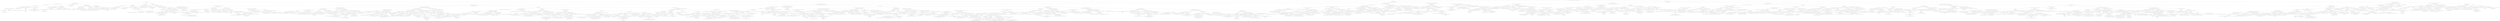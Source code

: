 digraph wordTree {
  node [fontname="Arial"];
  "fKEzcZRvzBCCCxZVPfYOkdFtcsyNLVhyNMIHGCjuoSyJSPlIjGcGTlpwJnwrnrdrmDpHfwEgvKvRZDEBOexpirWEmcPepEcD" [label="fKEzcZRvzBCCCxZVPfYOkdFtcsyNLVhyNMIHGCjuoSyJSPlIjGcGTlpwJnwrnrdrmDpHfwEgvKvRZDEBOexpirWEmcPepEcD"];
  "CkAmkExrpUVFfkodcOE" [label="CkAmkExrpUVFfkodcOE"];
  "BsfouTPjuhvWCJVEmSJGedAXfJGcT" [label="BsfouTPjuhvWCJVEmSJGedAXfJGcT"];
  "AcGXzxGvqolHaxhTZDdtvCIwiVbsoMvTAby" [label="AcGXzxGvqolHaxhTZDdtvCIwiVbsoMvTAby"];
  "AblOnxJRhBEuwEFwNrrfDPNhFlLvRpqMQTvkDVVnaiwqvkoQ" [label="AblOnxJRhBEuwEFwNrrfDPNhFlLvRpqMQTvkDVVnaiwqvkoQ"];
  "AZLeXZWblgyPgJRtWwiPLLsGxOxgDJkwGJxrMlYMp" [label="AZLeXZWblgyPgJRtWwiPLLsGxOxgDJkwGJxrMlYMp"];
  "ARwAaiCtYgeiIcdzPMtnvvDvjXqWuuzLLtENyVVgYBLaH" [label="ARwAaiCtYgeiIcdzPMtnvvDvjXqWuuzLLtENyVVgYBLaH"];
  "AHhwgAfKwEYkNNbkCihtbbQWabbXLspnRLxLgOdyDLuyeGjZSkTkDUVGQpZVdvghWVPjQURuilLwQYgwzHhE" [label="AHhwgAfKwEYkNNbkCihtbbQWabbXLspnRLxLgOdyDLuyeGjZSkTkDUVGQpZVdvghWVPjQURuilLwQYgwzHhE"];
  "AFuzKulxcaWZEaVKFVtcbQqmah" [label="AFuzKulxcaWZEaVKFVtcbQqmah"];
  "AEEotVPOKRiNCKILoDiNfZsaKozZXccgBSiUOHeFzGPYaTzIRivzlEuUUWswHQcabiyoHfUsNFZto" [label="AEEotVPOKRiNCKILoDiNfZsaKozZXccgBSiUOHeFzGPYaTzIRivzlEuUUWswHQcabiyoHfUsNFZto"];
  "AEE" [label="AEE"];
  "AAJXyasoaRBAgigtsiyKYPJtCGoAbBAZmqUvavypJkpMUbGLrnRyRy" [label="AAJXyasoaRBAgigtsiyKYPJtCGoAbBAZmqUvavypJkpMUbGLrnRyRy"];
  "A" [label="A"];
  "AD" [label="AD"];
  "AAdIKpNFtogUkaanUYgfTAwAAmmzNCbvZNhVAR" [label="AAdIKpNFtogUkaanUYgfTAwAAmmzNCbvZNhVAR"];
  "AFOMCPFCFbuGDVTW" [label="AFOMCPFCFbuGDVTW"];
  "AEFZAfdpaRWgmUkVnez" [label="AEFZAfdpaRWgmUkVnez"];
  "AFsINPEHMKJQdKOrZerLxIADGapYNrMXEDHeIagAogGjUyxJUHDxjcwdRPeAuGuEmPnvJaxNQLyIyYrToyuMZSYOMWoVn" [label="AFsINPEHMKJQdKOrZerLxIADGapYNrMXEDHeIagAogGjUyxJUHDxjcwdRPeAuGuEmPnvJaxNQLyIyYrToyuMZSYOMWoVn"];
  "AHhrehRMLjErQdZYYgClvrylmTxipubumWMRRlgQvHxjrHiTZnx" [label="AHhrehRMLjErQdZYYgClvrylmTxipubumWMRRlgQvHxjrHiTZnx"];
  "ARVCjajQHoeLnJSRzhjJZqTFowCyoWioLzrjnHcfeMfcRyowqsrhyoklEIfXpnODUQovhNwuAUlS" [label="ARVCjajQHoeLnJSRzhjJZqTFowCyoWioLzrjnHcfeMfcRyowqsrhyoklEIfXpnODUQovhNwuAUlS"];
  "APPdoBeOBiKL" [label="APPdoBeOBiKL"];
  "ANOfxxhEsPXTxsQa" [label="ANOfxxhEsPXTxsQa"];
  "AKAiPouQGkLZ" [label="AKAiPouQGkLZ"];
  "AKZHNyfBBNA" [label="AKZHNyfBBNA"];
  "AZJAEf" [label="AZJAEf"];
  "AYIHvAkEzxwSxRIyMkLpbMWFJuLWGeIXLQcdgBJAIFTsiTbvfXgyQIlygnLSsOd" [label="AYIHvAkEzxwSxRIyMkLpbMWFJuLWGeIXLQcdgBJAIFTsiTbvfXgyQIlygnLSsOd"];
  "ATSOEwrdvLwWqKYpuGs" [label="ATSOEwrdvLwWqKYpuGs"];
  "ATvJwRDOavoTimIqwxFLZDWmbAbxJplYMZyyBFwPNlhqbjFzqpjYOMPjtdXzYamcfntHqVacFzdnJp" [label="ATvJwRDOavoTimIqwxFLZDWmbAbxJplYMZyyBFwPNlhqbjFzqpjYOMPjtdXzYamcfntHqVacFzdnJp"];
  "AXAAwfJbyupZzzKvJPoXXjajSOmYDadszIFEiJaCTxHTqJmVvKKvAKducLniyiThrkPpCbvMJbIzgYRLSOgJNnlxhrUhAj" [label="AXAAwfJbyupZzzKvJPoXXjajSOmYDadszIFEiJaCTxHTqJmVvKKvAKducLniyiThrkPpCbvMJbIzgYRLSOgJNnlxhrUhAj"];
  "AVfdwTbsikb" [label="AVfdwTbsikb"];
  "BHPqwraRZqFCCWcniRtOrrwguaGGcxqMjwCeUOHxfjCRAkIdDG" [label="BHPqwraRZqFCCWcniRtOrrwguaGGcxqMjwCeUOHxfjCRAkIdDG"];
  "BFsCuCRZvZuLzDWUcuGCOmBqbSzLgnGtxvSPc" [label="BFsCuCRZvZuLzDWUcuGCOmBqbSzLgnGtxvSPc"];
  "AeBXDyQcBYSiE" [label="AeBXDyQcBYSiE"];
  "AdRRJUDZprPdqtyZPtcAIbSWzxXAjEwEtQLQjkfWpmqPHvBdMBpnPGGoZsPICZZGaX" [label="AdRRJUDZprPdqtyZPtcAIbSWzxXAjEwEtQLQjkfWpmqPHvBdMBpnPGGoZsPICZZGaX"];
  "ArZxuwCKYTNYdHciaXAJUfMnalhQWKTcLWwFqJmxoOeIHW" [label="ArZxuwCKYTNYdHciaXAJUfMnalhQWKTcLWwFqJmxoOeIHW"];
  "AmCeoeEmlQvvmAKOWeIUIQwBhDOawxIPHWUUkJuoeHjqvscgEJVToaYGjVLXlXUPvuFzKB" [label="AmCeoeEmlQvvmAKOWeIUIQwBhDOawxIPHWUUkJuoeHjqvscgEJVToaYGjVLXlXUPvuFzKB"];
  "AiYzrQrFPdmHbhfkRkcjTuBbYkmaQQKVALfDLrsV" [label="AiYzrQrFPdmHbhfkRkcjTuBbYkmaQQKVALfDLrsV"];
  "AebWmHDkWIWCinFFmWPRKWUnIfExYpOLcbFmNtXLyJMEVRaGKxloGTnGQzQN" [label="AebWmHDkWIWCinFFmWPRKWUnIfExYpOLcbFmNtXLyJMEVRaGKxloGTnGQzQN"];
  "AhMdZeTvSbkqdZtWNCTgc" [label="AhMdZeTvSbkqdZtWNCTgc"];
  "AfMCXAlvWeLMpSIWPrhebNGuqjsiAaZKcJBjEcUKmaqFEKxd" [label="AfMCXAlvWeLMpSIWPrhebNGuqjsiAaZKcJBjEcUKmaqFEKxd"];
  "AitVtmzshBPLqTXexfvcTcWxSqtJk" [label="AitVtmzshBPLqTXexfvcTcWxSqtJk"];
  "AypeqfmEDgLSLmUwEriaTtreEYYYTbMeNoFDIFZTkYaQuFZWU" [label="AypeqfmEDgLSLmUwEriaTtreEYYYTbMeNoFDIFZTkYaQuFZWU"];
  "AtZhMwkgkIeoRTPBAQpACIuDbBMdGJBFogRowQtMxYOurV" [label="AtZhMwkgkIeoRTPBAQpACIuDbBMdGJBFogRowQtMxYOurV"];
  "ArzOPYFDuxZSMUJAqSrusByjdjfdCUrPHygeMRUEorLCXVvyOcAYAxwvD" [label="ArzOPYFDuxZSMUJAqSrusByjdjfdCUrPHygeMRUEorLCXVvyOcAYAxwvD"];
  "AxUpgOMrdbkhHzxaelELnszVKWDjEqLYkqBo" [label="AxUpgOMrdbkhHzxaelELnszVKWDjEqLYkqBo"];
  "BAdxpMMIfGbWvgAJsIDNTIPZnadilLuHnncSmtwVwsEaJztZcytO" [label="BAdxpMMIfGbWvgAJsIDNTIPZnadilLuHnncSmtwVwsEaJztZcytO"];
  "BGVvnlrfPmQLeeqajjOdebMlxgdviuZqsLqTM" [label="BGVvnlrfPmQLeeqajjOdebMlxgdviuZqsLqTM"];
  "BgfqrjWhHQzOQnnYhdpiraWGDUBOjWRpk" [label="BgfqrjWhHQzOQnnYhdpiraWGDUBOjWRpk"];
  "BaOoHKlNRqZakfmKACqCSRUbZyjTMZIhFDlkyVkuRtrDbpvjbu" [label="BaOoHKlNRqZakfmKACqCSRUbZyjTMZIhFDlkyVkuRtrDbpvjbu"];
  "BLSyQtDhzVXEDzEHhSJxSnaHzjVJrToRFPCzmHZRcpisKMpR" [label="BLSyQtDhzVXEDzEHhSJxSnaHzjVJrToRFPCzmHZRcpisKMpR"];
  "BKMBBr" [label="BKMBBr"];
  "BTPwdfLQLGqIEuJqsTJdsVGUCAtbT" [label="BTPwdfLQLGqIEuJqsTJdsVGUCAtbT"];
  "BOnjFlJoNFKLotcTKPe" [label="BOnjFlJoNFKLotcTKPe"];
  "BPLLkNVPfrRJbSoHAfYbwtDGSFkZshTpfWwsHFiRrvXtrblxugzEuOYoqdWKfSLpc" [label="BPLLkNVPfrRJbSoHAfYbwtDGSFkZshTpfWwsHFiRrvXtrblxugzEuOYoqdWKfSLpc"];
  "BWPVCxgWeflsqxeZOKQHNbxqMZMGPJreWRnxKGXhxqilCRnzTCzPOiZPfRaaiLqYkdXqp" [label="BWPVCxgWeflsqxeZOKQHNbxqMZMGPJreWRnxKGXhxqilCRnzTCzPOiZPfRaaiLqYkdXqp"];
  "BVlISkptfJLDvayQCSjewQTEQFebunuduHfQYwbdhmBjrglntCHTVarnMaZfbZmJmqbcR" [label="BVlISkptfJLDvayQCSjewQTEQFebunuduHfQYwbdhmBjrglntCHTVarnMaZfbZmJmqbcR"];
  "BXYyjbeQnoVZrUwYyLbdqdCokhQJeHXg" [label="BXYyjbeQnoVZrUwYyLbdqdCokhQJeHXg"];
  "BXWyMmfeYcJMvyKnRDXgOwpaSZiOKubjSIsRintInMikYvpk" [label="BXWyMmfeYcJMvyKnRDXgOwpaSZiOKubjSIsRintInMikYvpk"];
  "BZUTOBJsPeaCwHTPzHBlVdopDIXaGLmvnhFrXDeOKzPQWZpDILIrPopLfxuyzscuIGsapeGFSXMso" [label="BZUTOBJsPeaCwHTPzHBlVdopDIXaGLmvnhFrXDeOKzPQWZpDILIrPopLfxuyzscuIGsapeGFSXMso"];
  "BbPxbbstJhfUclNFeuPjsCDXWVBbJKteXgQJ" [label="BbPxbbstJhfUclNFeuPjsCDXWVBbJKteXgQJ"];
  "BeDVSSrUNeTuBVlgKWjwrNvFwUAJhXOWI" [label="BeDVSSrUNeTuBVlgKWjwrNvFwUAJhXOWI"];
  "BdHwJorFsgViqYPUTDlSkmtdXmKjPzErupiOUVfpXfmSerThXtut" [label="BdHwJorFsgViqYPUTDlSkmtdXmKjPzErupiOUVfpXfmSerThXtut"];
  "BdQmIRYTTLAdLbzTOwvEUOhEVQWdokkxfqgQerKogNnrmmDnnuEXMyyWEQhYYMVkWbjYiAY" [label="BdQmIRYTTLAdLbzTOwvEUOhEVQWdokkxfqgQerKogNnrmmDnnuEXMyyWEQhYYMVkWbjYiAY"];
  "BeUSpifyzHWiwzNOBRgsFHnCRRqZH" [label="BeUSpifyzHWiwzNOBRgsFHnCRRqZH"];
  "BeeAaByCHduLZvYIHYEkOHvRLHeJKyHWePBQomSGggbUVNVyVpkvkvtVhNZJpAfPstVKZVJbJlWFitehz" [label="BeeAaByCHduLZvYIHYEkOHvRLHeJKyHWePBQomSGggbUVNVyVpkvkvtVhNZJpAfPstVKZVJbJlWFitehz"];
  "BgfHxiyqUrvsan" [label="BgfHxiyqUrvsan"];
  "BkqvNSUGCerfWjJLiNNnSDhOrfmHdjYTRBSDyrucdj" [label="BkqvNSUGCerfWjJLiNNnSDhOrfmHdjYTRBSDyrucdj"];
  "BknTGKjjxsGmpIrXDpshNcLXiGncLxFMyOwQDchwEBcMqoZNrapn" [label="BknTGKjjxsGmpIrXDpshNcLXiGncLxFMyOwQDchwEBcMqoZNrapn"];
  "BjDNTZPGrpKbNVUcYGaqRtCAZ" [label="BjDNTZPGrpKbNVUcYGaqRtCAZ"];
  "BhvIkKiMTknuQoYCARpeDmMQejEsVpoOqheXCUUbQnQvaSDhRNnleSmPLEpKfQszBbZvoSYdroQ" [label="BhvIkKiMTknuQoYCARpeDmMQejEsVpoOqheXCUUbQnQvaSDhRNnleSmPLEpKfQszBbZvoSYdroQ"];
  "Bl" [label="Bl"];
  "BmRiLSvPfYsDncmGyxEkuhDNVYMuRftbzCkhEykrYkzXiKORvDTMLwDEItzIpPamAZNgSolHMrwxbAc" [label="BmRiLSvPfYsDncmGyxEkuhDNVYMuRftbzCkhEykrYkzXiKORvDTMLwDEItzIpPamAZNgSolHMrwxbAc"];
  "BnvzkGsNAoaUHBEfpjpSDHZhuHuYXFHapEhAngzQmZRemkZTYo" [label="BnvzkGsNAoaUHBEfpjpSDHZhuHuYXFHapEhAngzQmZRemkZTYo"];
  "BnPaswlEBiKDWkXWId" [label="BnPaswlEBiKDWkXWId"];
  "CXgRlX" [label="CXgRlX"];
  "CJtlHAMbEBV" [label="CJtlHAMbEBV"];
  "BwJINsSuoYSsTRVNRuC" [label="BwJINsSuoYSsTRVNRuC"];
  "BtSCDrDTGOUkgtVLrYNVclQgVRWGDSfXpkOLDlRdlaVx" [label="BtSCDrDTGOUkgtVLrYNVclQgVRWGDSfXpkOLDlRdlaVx"];
  "BwHxbUNaXRCWobPzjyTSuhHWQCxSiOZoPT" [label="BwHxbUNaXRCWobPzjyTSuhHWQCxSiOZoPT"];
  "BupZzmFhfphhfhxiNihiOQJSBQhKaQjkdKybPpzWYVaBLNCcWaxXCExirGmXZHZRGwFLzCTqKl" [label="BupZzmFhfphhfhxiNihiOQJSBQhKaQjkdKybPpzWYVaBLNCcWaxXCExirGmXZHZRGwFLzCTqKl"];
  "CBoALEtDvkWQUMUPbmefzXIyZKFoBHgxbm" [label="CBoALEtDvkWQUMUPbmefzXIyZKFoBHgxbm"];
  "CBgosNd" [label="CBgosNd"];
  "BzuqASbjfDAIyPugYbqCTNjJrbgEHITfIuUqhtAUDilDkHpkFJAsBTabgROlJukdtBKtIdUc" [label="BzuqASbjfDAIyPugYbqCTNjJrbgEHITfIuUqhtAUDilDkHpkFJAsBTabgROlJukdtBKtIdUc"];
  "BxTivQHRyphEJLmCstaSqXlWxBspZunKALqPta" [label="BxTivQHRyphEJLmCstaSqXlWxBspZunKALqPta"];
  "C" [label="C"];
  "CBjDcUjePVtHAK" [label="CBjDcUjePVtHAK"];
  "CJslpHqkBhIHLhuHXYURyCPeizTtLzEtNwnSDfl" [label="CJslpHqkBhIHLhuHXYURyCPeizTtLzEtNwnSDfl"];
  "CFrlmopTbDqKPfCnDwrnZLTruJXmjziWraWFGELXluzwqPPwhJB" [label="CFrlmopTbDqKPfCnDwrnZLTruJXmjziWraWFGELXluzwqPPwhJB"];
  "CCYfufvyeoyFhpXJCYSCYkCUaZMl" [label="CCYfufvyeoyFhpXJCYSCYkCUaZMl"];
  "CIvHgtZUnTUtAuDxZQHGFman" [label="CIvHgtZUnTUtAuDxZQHGFman"];
  "CGvwemyseOfaCQnwWacGBklbRvpCONWmDJGveITOGytvYYcVYvDlZPVdmnLjaqfYupPE" [label="CGvwemyseOfaCQnwWacGBklbRvpCONWmDJGveITOGytvYYcVYvDlZPVdmnLjaqfYupPE"];
  "CKedCkzYoINJHZGafZDrZIoFlHfhqgsYOhfSINX" [label="CKedCkzYoINJHZGafZDrZIoFlHfhqgsYOhfSINX"];
  "CPBcZvJleydYKsiqBTAjXVXeaZnTNsSTvadKHaXGJvkSPsfONvAcnXnVohUCheGERRqkNWlbzMCIYtBSMhdLNWhGG" [label="CPBcZvJleydYKsiqBTAjXVXeaZnTNsSTvadKHaXGJvkSPsfONvAcnXnVohUCheGERRqkNWlbzMCIYtBSMhdLNWhGG"];
  "CNsJSBmXsabnjvqvVJdhlaBsBaVQdJZosBYRDjhutylsNvhYGOgCPogYnNLyhbDeNJlYZ" [label="CNsJSBmXsabnjvqvVJdhlaBsBaVQdJZosBYRDjhutylsNvhYGOgCPogYnNLyhbDeNJlYZ"];
  "CNUAcHunXXKjjGUhdjPtwajUsrbzpZndWSOCfghJSuzrAoRHSYbGhJWyOzXJCYJ" [label="CNUAcHunXXKjjGUhdjPtwajUsrbzpZndWSOCfghJSuzrAoRHSYbGhJWyOzXJCYJ"];
  "CXIrdeQcHrQKbtmWyyxWDgcRdRTlafZeJIoKJThViHpqTccuqAtHoAoPP" [label="CXIrdeQcHrQKbtmWyyxWDgcRdRTlafZeJIoKJThViHpqTccuqAtHoAoPP"];
  "CVWdCwUIhzVtlgshokiIlewgiRBOhreoFEFZkMPBpirEkOPe" [label="CVWdCwUIhzVtlgshokiIlewgiRBOhreoFEFZkMPBpirEkOPe"];
  "CXECBYOxZBbC" [label="CXECBYOxZBbC"];
  "CkAGtkcNvcqntDHQNboTjatc" [label="CkAGtkcNvcqntDHQNboTjatc"];
  "CYyFdMvoiqrLTNwPeBUrtWkESxOXWuEcJRUuhPLWkifmKAe" [label="CYyFdMvoiqrLTNwPeBUrtWkESxOXWuEcJRUuhPLWkifmKAe"];
  "CfNluUdhZTQwTrMaHQnNJOifIZDkknGiFLvWovTxklybNwVQWUcLxfOyFXXtcFR" [label="CfNluUdhZTQwTrMaHQnNJOifIZDkknGiFLvWovTxklybNwVQWUcLxfOyFXXtcFR"];
  "CZQgaYMIPsWxaqmdHHCCzHtcRutfJhsjxtkUUfBDnw" [label="CZQgaYMIPsWxaqmdHHCCzHtcRutfJhsjxtkUUfBDnw"];
  "ChwjHOYsfREpYSNLUUpxkNMkQWtaqKDM" [label="ChwjHOYsfREpYSNLUUpxkNMkQWtaqKDM"];
  "CibjXAXxZflryrLdHIamUPENfeXRrZNZOPQSVNQcwfgWnluMhSjPhJbqFHEZhDN" [label="CibjXAXxZflryrLdHIamUPENfeXRrZNZOPQSVNQcwfgWnluMhSjPhJbqFHEZhDN"];
  "eYjkWPPQjREdnfDuGyipSNpVGTMYzPWcQvvQjBlFWWMqPtXthZYrJClihx" [label="eYjkWPPQjREdnfDuGyipSNpVGTMYzPWcQvvQjBlFWWMqPtXthZYrJClihx"];
  "awYebyJVxsFpptLuvGNtmnPTcbAdoOTUVzGNFmBUUeEp" [label="awYebyJVxsFpptLuvGNtmnPTcbAdoOTUVzGNFmBUUeEp"];
  "PcEddDeBktaQBdRagAhuGstonWMBvlHkqGzJbtNuLuWGpRqBSdxKBYIOyTdbREOBinCMkUVbXwAIsHsRl" [label="PcEddDeBktaQBdRagAhuGstonWMBvlHkqGzJbtNuLuWGpRqBSdxKBYIOyTdbREOBinCMkUVbXwAIsHsRl"];
  "EwgmAIZMdJbRBtlBARIvZQYZuTOJYbHwHitOVOwbmurkQBvrNQRZHS" [label="EwgmAIZMdJbRBtlBARIvZQYZuTOJYbHwHitOVOwbmurkQBvrNQRZHS"];
  "DWUvYrXhsudQEaNgTXzRMHsnmxToDIjZTVqhqurvmdhHwGouZRFTRhzQGKxAQXyWTukOs" [label="DWUvYrXhsudQEaNgTXzRMHsnmxToDIjZTVqhqurvmdhHwGouZRFTRhzQGKxAQXyWTukOs"];
  "CsVfHYCGsHhDLavULxEqcUDPjQKSTtwDFnUIdzSVbKkohzKdDYsJROAkhaKyMCPZrWJfBuqSPTyyqo" [label="CsVfHYCGsHhDLavULxEqcUDPjQKSTtwDFnUIdzSVbKkohzKdDYsJROAkhaKyMCPZrWJfBuqSPTyyqo"];
  "CpeCjUaQkaJWlgLvoaakufmhQmfRhvYfedvsTdnCJkofGsfhD" [label="CpeCjUaQkaJWlgLvoaakufmhQmfRhvYfedvsTdnCJkofGsfhD"];
  "CpCxSxBRScaKFW" [label="CpCxSxBRScaKFW"];
  "CkAvsOUdLfkKlIxMCAHjIS" [label="CkAvsOUdLfkKlIxMCAHjIS"];
  "CqjoSTzUweTkangrINgJXuVjWYjogUBccClNr" [label="CqjoSTzUweTkangrINgJXuVjWYjogUBccClNr"];
  "DJKwfWZgvHDDsidYJfJuWroguzZMUGNzwHlGPayBZUpOfrwOPGvlVYZJrLBDPgjyLCWvuNNaxHmmXjJXBHKGBLzJiGgm" [label="DJKwfWZgvHDDsidYJfJuWroguzZMUGNzwHlGPayBZUpOfrwOPGvlVYZJrLBDPgjyLCWvuNNaxHmmXjJXBHKGBLzJiGgm"];
  "DCwqRatIDZOxvDOOhDkNIfCLVOaRej" [label="DCwqRatIDZOxvDOOhDkNIfCLVOaRej"];
  "CtIpPzEgVMOZnBwbrwyRalzaFlmZoCIPkmUYIoN" [label="CtIpPzEgVMOZnBwbrwyRalzaFlmZoCIPkmUYIoN"];
  "D" [label="D"];
  "CyCCIABnGRUzIlKrVVtdweLjwMfePFIrmmCfwwOTBN" [label="CyCCIABnGRUzIlKrVVtdweLjwMfePFIrmmCfwwOTBN"];
  "CvdrXsKssHIYGmRHDMSEEatQtfjMtuZlCaADUcsCBVWEVnmNmSmzljOHAALYkzxmqSNznen" [label="CvdrXsKssHIYGmRHDMSEEatQtfjMtuZlCaADUcsCBVWEVnmNmSmzljOHAALYkzxmqSNznen"];
  "CyRsxsAdmBnHkKkzkwMIjpZwMIgKkRPUIJncpYFmDNGcsPRnaUvn" [label="CyRsxsAdmBnHkKkzkwMIjpZwMIgKkRPUIJncpYFmDNGcsPRnaUvn"];
  "DAqTQzQnivpqxaUuMgPHfGMLSGDduouAzoWruUkbjKFwcyteqRmxxGCMxtvvcuoCCEI" [label="DAqTQzQnivpqxaUuMgPHfGMLSGDduouAzoWruUkbjKFwcyteqRmxxGCMxtvvcuoCCEI"];
  "DCJEPkEGPhkfuEJDfxoEJooCxmIRboLtpbfBXpGfKJgghtZfVrSdkucXRSFFJvLttKOvDW" [label="DCJEPkEGPhkfuEJDfxoEJooCxmIRboLtpbfBXpGfKJgghtZfVrSdkucXRSFFJvLttKOvDW"];
  "DHJGxJoFeJvfErSKyPoIkvCDoFjKEMCGMOAkDkXuFddtNhUAvBjDYbGhNyIHRNX" [label="DHJGxJoFeJvfErSKyPoIkvCDoFjKEMCGMOAkDkXuFddtNhUAvBjDYbGhNyIHRNX"];
  "DETcScIjUlEDIdwbumDHc" [label="DETcScIjUlEDIdwbumDHc"];
  "DDeCyTRzhZyOdsJxWZJhrXdgQCYUNzYobXCZrbPwDFcMKOALyfmCPadScFpGDtyrFzUMjrKMajnvDevROVYcNEDCxwWeFKmbkr" [label="DDeCyTRzhZyOdsJxWZJhrXdgQCYUNzYobXCZrbPwDFcMKOALyfmCPadScFpGDtyrFzUMjrKMajnvDevROVYcNEDCxwWeFKmbkr"];
  "DIBAsKeHfRgKaYqTmMbNFetaNvInTcfkNmQibIVVNGzEgmwBZQOQBoSzfTvgYopSPNdAJTPjuaGGt" [label="DIBAsKeHfRgKaYqTmMbNFetaNvInTcfkNmQibIVVNGzEgmwBZQOQBoSzfTvgYopSPNdAJTPjuaGGt"];
  "DRAvZHZiSbRmZMURpPZsRwjIPmDUJLVAMpHCLFWLUwfXElPSwqjCVrbMCkLSIidQkgmwcisAHylDfZoKx" [label="DRAvZHZiSbRmZMURpPZsRwjIPmDUJLVAMpHCLFWLUwfXElPSwqjCVrbMCkLSIidQkgmwcisAHylDfZoKx"];
  "DJTMLMRYyoeZwPJFiALmkWLQZdwLCYgJ" [label="DJTMLMRYyoeZwPJFiALmkWLQZdwLCYgJ"];
  "DMRXXcffGYaKkijApnIRPhbnZUcVwtGodZIPlZpsTWSwnFnohZnoEQaTHisgyKT" [label="DMRXXcffGYaKkijApnIRPhbnZUcVwtGodZIPlZpsTWSwnFnohZnoEQaTHisgyKT"];
  "DzfmUyJQmIjFIqKlEIYwESEdhhEF" [label="DzfmUyJQmIjFIqKlEIYwESEdhhEF"];
  "DtqPrBKWuTDTSdqXcNNakevQBLwVuFYCoqFeLQt" [label="DtqPrBKWuTDTSdqXcNNakevQBLwVuFYCoqFeLQt"];
  "Dq" [label="Dq"];
  "DohdOgALcmnsvBRieNBCmoUcfoxRIkeCCTlhgYWJdLBSrgNetGhCmSxHzYLuQiEMLuZDQbpwsYHGFPAudaEONFj" [label="DohdOgALcmnsvBRieNBCmoUcfoxRIkeCCTlhgYWJdLBSrgNetGhCmSxHzYLuQiEMLuZDQbpwsYHGFPAudaEONFj"];
  "DfUXOFZMwIhSCGpUEttFjvCHtdMMFxxmhydjVyMtiWJmDSY" [label="DfUXOFZMwIhSCGpUEttFjvCHtdMMFxxmhydjVyMtiWJmDSY"];
  "DbNOvLZWrJIG" [label="DbNOvLZWrJIG"];
  "DaSbyTpmaRxzChrQKWrlrPJtcmSkDKogQZyiWSldYMOOHSdqNVMeRQhPcyKbHQRnXBvCbLbdVZkAPVprknyjFqkWiYJZaNu" [label="DaSbyTpmaRxzChrQKWrlrPJtcmSkDKogQZyiWSldYMOOHSdqNVMeRQhPcyKbHQRnXBvCbLbdVZkAPVprknyjFqkWiYJZaNu"];
  "DYGEmacPGRDICQoMbQCWnilLRGjuoKFbkBWxReDTkkWxHRZlPXVchCmMvclFQXAyKCKomvHNSkIzfZRIVBbBsWBgVhkB" [label="DYGEmacPGRDICQoMbQCWnilLRGjuoKFbkBWxReDTkkWxHRZlPXVchCmMvclFQXAyKCKomvHNSkIzfZRIVBbBsWBgVhkB"];
  "DYEpPMIubceloiaWPDPEjmZOJHtqsWNsgqkxWALRsMpzZi" [label="DYEpPMIubceloiaWPDPEjmZOJHtqsWNsgqkxWALRsMpzZi"];
  "DYFOBeHRKmYDYWTjaIunAdJXwUdHYNqjTvwrrGyPeKDVKrXejIFsOZvvfYPGbTSSKX" [label="DYFOBeHRKmYDYWTjaIunAdJXwUdHYNqjTvwrrGyPeKDVKrXejIFsOZvvfYPGbTSSKX"];
  "DcyGFhZKdWnfoiwBSawotLLHDKaWjggtwuLsmTxaxDEFdpYcfUGLEeVWYcMBJuQSrhfWXjThIMKotBQEV" [label="DcyGFhZKdWnfoiwBSawotLLHDKaWjggtwuLsmTxaxDEFdpYcfUGLEeVWYcMBJuQSrhfWXjThIMKotBQEV"];
  "DfKEKCnnlUEsTuopNctGmdcy" [label="DfKEKCnnlUEsTuopNctGmdcy"];
  "DjrSpTAkvIiBreOdEeeWCCegcJapCgtawbBiqiCqmSKlNPlrUJtSRFFsVTsCWdBgUXwuaLlImLfLw" [label="DjrSpTAkvIiBreOdEeeWCCegcJapCgtawbBiqiCqmSKlNPlrUJtSRFFsVTsCWdBgUXwuaLlImLfLw"];
  "DfqGbmQMOWvrVyfehOTxCqxSfxrOFGzbwbMkfetOUEZlSVbfYJMxwSSkJKnrnnNljsi" [label="DfqGbmQMOWvrVyfehOTxCqxSfxrOFGzbwbMkfetOUEZlSVbfYJMxwSSkJKnrnnNljsi"];
  "Dfbn" [label="Dfbn"];
  "DhVhxYZCAFadeIgtpPZmRaEeRonMXsjbvYWKOAFHbydoSQYlIDmfoaVvsOvwRQbpvMdV" [label="DhVhxYZCAFadeIgtpPZmRaEeRonMXsjbvYWKOAFHbydoSQYlIDmfoaVvsOvwRQbpvMdV"];
  "DiCWgDniYPfaENsNl" [label="DiCWgDniYPfaENsNl"];
  "DiBGBlShCSJdJyTSDctwuNTXYEnPrnxQTeEGNPqDuqrz" [label="DiBGBlShCSJdJyTSDctwuNTXYEnPrnxQTeEGNPqDuqrz"];
  "DjYuypNezXWJFHbyISSqDWlqwtiFEIKnLWOBgjvzFTkyfLaBsJyINzEjaPpQESTNOwndnL" [label="DjYuypNezXWJFHbyISSqDWlqwtiFEIKnLWOBgjvzFTkyfLaBsJyINzEjaPpQESTNOwndnL"];
  "DjJwJTGMOuMiWTzJKjQEcEqInCWpQnoASzGigjDpBdXYVqFRJOzLkcgZvjXWzhiVgplZBxdqgqcnbomGBDe" [label="DjJwJTGMOuMiWTzJKjQEcEqInCWpQnoASzGigjDpBdXYVqFRJOzLkcgZvjXWzhiVgplZBxdqgqcnbomGBDe"];
  "DmqWuyyxZEjrGMbSVxiWGRMGHxbQHMTeDEbupFmZrXWlhbdBeIBqSZUPaQuWTpgOyGPrLsxRQAxJUkYGBGkFYbBOesuxNVnB" [label="DmqWuyyxZEjrGMbSVxiWGRMGHxbQHMTeDEbupFmZrXWlhbdBeIBqSZUPaQuWTpgOyGPrLsxRQAxJUkYGBGkFYbBOesuxNVnB"];
  "DkEBWbpwBe" [label="DkEBWbpwBe"];
  "DqJQXxlkEFyULmdyXWkJMOMjmtIPwYGqPdGyYkEAKg" [label="DqJQXxlkEFyULmdyXWkJMOMjmtIPwYGqPdGyYkEAKg"];
  "DqlcXQgNAPPemXdjDEcgXuAhgspUPzBlcZJfaOCoouVS" [label="DqlcXQgNAPPemXdjDEcgXuAhgspUPzBlcZJfaOCoouVS"];
  "DtXzIFgSQTLcppSiQiUzfYgWTJDjAVFzOGNrTQ" [label="DtXzIFgSQTLcppSiQiUzfYgWTJDjAVFzOGNrTQ"];
  "DshKafSPJAzKwkwVmMQhSChrRlreyEiSyvMtsbeGfVqCR" [label="DshKafSPJAzKwkwVmMQhSChrRlreyEiSyvMtsbeGfVqCR"];
  "DxMvwlTBQCDrwQfDlJdnexbnnXxLQaZhoKIMiENBwKxaSdMf" [label="DxMvwlTBQCDrwQfDlJdnexbnnXxLQaZhoKIMiENBwKxaSdMf"];
  "DuDLrXesVYscfapNNcrRDvJAyYZAZnOsroEwzdfOMsdYfjAJXUAeYzwOMtzH" [label="DuDLrXesVYscfapNNcrRDvJAyYZAZnOsroEwzdfOMsdYfjAJXUAeYzwOMtzH"];
  "ElMLfoqqkPJflTugrHpAetXtkyCn" [label="ElMLfoqqkPJflTugrHpAetXtkyCn"];
  "EHOJunjJsYGmZKRzeUpoPcxjEimryZilJlptNCWGbfMEumwZhFGnvxBEApnRcCaP" [label="EHOJunjJsYGmZKRzeUpoPcxjEimryZilJlptNCWGbfMEumwZhFGnvxBEApnRcCaP"];
  "EAbigdIGvvYyjZawlLIQLUdXyAoIhCvqMtcjFipLPonQcFQWmwJXBwP" [label="EAbigdIGvvYyjZawlLIQLUdXyAoIhCvqMtcjFipLPonQcFQWmwJXBwP"];
  "EBLCBgQwtMCncQEkmpOMgjkHqBZAQxVsqNvHtftmnPfAUvZMeyNEYvcbpgEKpkcvsCUniaicqbLhlfwFd" [label="EBLCBgQwtMCncQEkmpOMgjkHqBZAQxVsqNvHtftmnPfAUvZMeyNEYvcbpgEKpkcvsCUniaicqbLhlfwFd"];
  "EBLvsRdhxiqpewhrjtxaeyLkkhdmmLukxFsP" [label="EBLvsRdhxiqpewhrjtxaeyLkkhdmmLukxFsP"];
  "EOGUaTbGtlxIhIZeUKLIgjYSubHkFzasLdPgEXodgvHPWdHsPNvj" [label="EOGUaTbGtlxIhIZeUKLIgjYSubHkFzasLdPgEXodgvHPWdHsPNvj"];
  "EIZqUMXuHzyDXcpylgIrScdbtBFLYvxkVMdEyCLcLnBZJkjU" [label="EIZqUMXuHzyDXcpylgIrScdbtBFLYvxkVMdEyCLcLnBZJkjU"];
  "EIziZJnToHWQaoQVVWaPqNTNiOGAiVmVoGAQBHSAdOPaQPvCyueulWGYunwwNBXqUHqJJApOoqqzavhLPzQYACgmv" [label="EIziZJnToHWQaoQVVWaPqNTNiOGAiVmVoGAQBHSAdOPaQPvCyueulWGYunwwNBXqUHqJJApOoqqzavhLPzQYACgmv"];
  "ELfxsuYBKsOyjfDOdHxCKkXKqzVlMAkrnECfBsYWoCRYAcmvTsYwWDZOHXUbXMZbXXdslWNioKyHrx" [label="ELfxsuYBKsOyjfDOdHxCKkXKqzVlMAkrnECfBsYWoCRYAcmvTsYwWDZOHXUbXMZbXXdslWNioKyHrx"];
  "EZrHnPklsqDUMyarLwNBuCdIcCFBCXsrR" [label="EZrHnPklsqDUMyarLwNBuCdIcCFBCXsrR"];
  "ESZSypVJezJqwTriNdimQRmgerbS" [label="ESZSypVJezJqwTriNdimQRmgerbS"];
  "EPuptsVfVOaNtXQqikvouNdWoVxqwiMgESrgOQyCqWPKPf" [label="EPuptsVfVOaNtXQqikvouNdWoVxqwiMgESrgOQyCqWPKPf"];
  "EXqGFRNsSsjIAmJSoeYc" [label="EXqGFRNsSsjIAmJSoeYc"];
  "EYVwNvOd" [label="EYVwNvOd"];
  "EdxeSYPNpfQArzdLEvNnQsUlugLvrkOWzpJllyvLUjGdVQBeTXaxiXmzqfKebuiSazdMvS" [label="EdxeSYPNpfQArzdLEvNnQsUlugLvrkOWzpJllyvLUjGdVQBeTXaxiXmzqfKebuiSazdMvS"];
  "EZwnkgadxBmbnxrdPbOGgrxvIKqHMQIKuKwwGcvWgJgYrEWwRrdmYkpFhQRpJTkKbifZwQ" [label="EZwnkgadxBmbnxrdPbOGgrxvIKqHMQIKuKwwGcvWgJgYrEWwRrdmYkpFhQRpJTkKbifZwQ"];
  "EaStPLSBbmNFWRBdMs" [label="EaStPLSBbmNFWRBdMs"];
  "EeOKPkQHvyfOfAbcrRwOKlQbtmOprONVcDHixzjvHkeBMZGgbpybHlQmufdmzR" [label="EeOKPkQHvyfOfAbcrRwOKlQbtmOprONVcDHixzjvHkeBMZGgbpybHlQmufdmzR"];
  "EjRYdfnvYIWJxZoZyxlRYfdoccPaJfHJzPBlqYNHZNqeduHYNkBlpmGZAiJtDsocyBWHqATbXmoQZWS" [label="EjRYdfnvYIWJxZoZyxlRYfdoccPaJfHJzPBlqYNHZNqeduHYNkBlpmGZAiJtDsocyBWHqATbXmoQZWS"];
  "EfKtwhEFFwzHYugxBkrxNgghzKLWSBqZzzYqZAyyrRncIcjWXULijExoyVJqGIlziQecWlZsChaOGNuKJFaovVOPGF" [label="EfKtwhEFFwzHYugxBkrxNgghzKLWSBqZzzYqZAyyrRncIcjWXULijExoyVJqGIlziQecWlZsChaOGNuKJFaovVOPGF"];
  "EelHTyrpUNxdmzbBieRbqodSFzgIuYVcuZVeYonFlUAbzUxLjzXjjJcpLkHiyckmfZKcODbHgtSQWaomNozrOwLAUtOio" [label="EelHTyrpUNxdmzbBieRbqodSFzgIuYVcuZVeYonFlUAbzUxLjzXjjJcpLkHiyckmfZKcODbHgtSQWaomNozrOwLAUtOio"];
  "EiMlxldvzYLhIAStTMFMalcAaXMjnwIrIXlhbDWYGsRfAWBLAyGIkhuG" [label="EiMlxldvzYLhIAStTMFMalcAaXMjnwIrIXlhbDWYGsRfAWBLAyGIkhuG"];
  "EfiwCTBnAJLSBYUSKvOkLIVPZSKcMbRwConS" [label="EfiwCTBnAJLSBYUSKvOkLIVPZSKcMbRwConS"];
  "EkgzNkjFTjyJXrUOCLKFdlSBSWQailDDtFCYdBXeSbYtygAYZPTAWDivEcHDuQjpeidXXAraTzcvYEcTdSmkG" [label="EkgzNkjFTjyJXrUOCLKFdlSBSWQailDDtFCYdBXeSbYtygAYZPTAWDivEcHDuQjpeidXXAraTzcvYEcTdSmkG"];
  "EsHQpQaHVayZCLhGTsDnECEFvnnOWPmQQTtphrUaFwvSsFGQuvMfISDkqotDszFTfpJyaB" [label="EsHQpQaHVayZCLhGTsDnECEFvnnOWPmQQTtphrUaFwvSsFGQuvMfISDkqotDszFTfpJyaB"];
  "EoUipsydkVomnWPhvIihDuJpieBlmupIXJESVWZWPOmHOFHokJhEZeHnohtxtIj" [label="EoUipsydkVomnWPhvIihDuJpieBlmupIXJESVWZWPOmHOFHokJhEZeHnohtxtIj"];
  "Eo" [label="Eo"];
  "EolauEjnvWcHazsdnPwsDlfROgJJNxesCMQBMTjslPevgqzBlQCYFcGLkIdbdqwvudNWvJBIlYDauXVZCLgqXSCUPgK" [label="EolauEjnvWcHazsdnPwsDlfROgJJNxesCMQBMTjslPevgqzBlQCYFcGLkIdbdqwvudNWvJBIlYDauXVZCLgqXSCUPgK"];
  "ErUlepAXQWBwFUjrUaereyyQWYsOpFqfoEJTXEbxznwaDBcYqABCTtjLcsHusyiZLNFGIwRZH" [label="ErUlepAXQWBwFUjrUaereyyQWYsOpFqfoEJTXEbxznwaDBcYqABCTtjLcsHusyiZLNFGIwRZH"];
  "ErhkWzPidZFgkLjiXWlDYTudEaZsWzbfkWPgHvmYMLRtTTavCpSCzZqh" [label="ErhkWzPidZFgkLjiXWlDYTudEaZsWzbfkWPgHvmYMLRtTTavCpSCzZqh"];
  "EvdkeKTGskbPSCQguzDLUXuFvIhD" [label="EvdkeKTGskbPSCQguzDLUXuFvIhD"];
  "EsdekVEiJ" [label="EsdekVEiJ"];
  "EuzIOxgKmKYByhBhoONebTsRvqvfIYkANCJOmUltKpRDgVtypJGomPMZztCOMreKPeteDPkVAjfdPhVwvwPTwyvoxAweYr" [label="EuzIOxgKmKYByhBhoONebTsRvqvfIYkANCJOmUltKpRDgVtypJGomPMZztCOMreKPeteDPkVAjfdPhVwvwPTwyvoxAweYr"];
  "EuLXUfpvBfjEiLOMEnsDyUTPNAIkVDUUhkWenRnHpyuQdYVMDADRnylaHmZokWdUvVlcYNyOhoXTUnqhjkKc" [label="EuLXUfpvBfjEiLOMEnsDyUTPNAIkVDUUhkWenRnHpyuQdYVMDADRnylaHmZokWdUvVlcYNyOhoXTUnqhjkKc"];
  "EtKfKDZGLBuPXItbMMCAIOdaayRMCqwgOiGygbxBuLYjzMiePpZsMXIs" [label="EtKfKDZGLBuPXItbMMCAIOdaayRMCqwgOiGygbxBuLYjzMiePpZsMXIs"];
  "EvBAVdQaWMGTRgAiEeThFCUbomYmTMNvoCapLLBsaDqbDvdvQHjyexYeynObFfIO" [label="EvBAVdQaWMGTRgAiEeThFCUbomYmTMNvoCapLLBsaDqbDvdvQHjyexYeynObFfIO"];
  "EvNKgOeMBACOYbatTSMkVoYiYdQneAfSjdPTEslgyhrIprCq" [label="EvNKgOeMBACOYbatTSMkVoYiYdQneAfSjdPTEslgyhrIprCq"];
  "EwczarwaAOVbGoqccizEVJghDATYxQnEZlmRwTALxVCeUVjkDXwjaquQbPxuoAOVTEpucklAvjreDuboAy" [label="EwczarwaAOVbGoqccizEVJghDATYxQnEZlmRwTALxVCeUVjkDXwjaquQbPxuoAOVTEpucklAvjreDuboAy"];
  "JHbbXMsLkdAPsOFEVMZeIVozDKYJMtisSdYiuhtJSeZQqsc" [label="JHbbXMsLkdAPsOFEVMZeIVozDKYJMtisSdYiuhtJSeZQqsc"];
  "GXLpQqbabPJHsvlVtySvPDvRQCcVbfCljcisDwckvKMXDNczlQmZgkVWgNbjYuPmcNOHMiocbj" [label="GXLpQqbabPJHsvlVtySvPDvRQCcVbfCljcisDwckvKMXDNczlQmZgkVWgNbjYuPmcNOHMiocbj"];
  "FnmSIAIrgzagVDdKyPWrFzmWnYwjDMdumZdzHGYhVWUYBgEAgPNmlMKcPYWmckQodW" [label="FnmSIAIrgzagVDdKyPWrFzmWnYwjDMdumZdzHGYhVWUYBgEAgPNmlMKcPYWmckQodW"];
  "FGsQHSqmTQwvAQKWUpsYNDQMidDFxUiQETSWDXQwtq" [label="FGsQHSqmTQwvAQKWUpsYNDQMidDFxUiQETSWDXQwtq"];
  "FEsVuSwYNbarg" [label="FEsVuSwYNbarg"];
  "EyfgabZAupOGJX" [label="EyfgabZAupOGJX"];
  "EyKmSOUZSOucyJfmWetFSIAGerCZbQOzlqxMURVxtccssijWkWoRrFtZNMPpdbnUEYeFsYclVtNkjCUAmGY" [label="EyKmSOUZSOucyJfmWetFSIAGerCZbQOzlqxMURVxtccssijWkWoRrFtZNMPpdbnUEYeFsYclVtNkjCUAmGY"];
  "ExPGVTUcvDGBZrUdiCQDjxhORsGLuDhJBvcEQUGdvjxxwvQzdXWpZfDUcHoqGdQiEWanamcOpfyhHbmKmdJMgPwoXbiJ" [label="ExPGVTUcvDGBZrUdiCQDjxhORsGLuDhJBvcEQUGdvjxxwvQzdXWpZfDUcHoqGdQiEWanamcOpfyhHbmKmdJMgPwoXbiJ"];
  "EyFIRIyQRxOMYjNIMiSHsYoQPpGvgJQUdMbbNeDcWJDpRYsrFpDhMWstvQFdOokuFYAgyDvYksrbgltEbjmNsTLj" [label="EyFIRIyQRxOMYjNIMiSHsYoQPpGvgJQUdMbbNeDcWJDpRYsrFpDhMWstvQFdOokuFYAgyDvYksrbgltEbjmNsTLj"];
  "FDKGvkKjRBfAPkxjYkVNQTrdxqfHFZF" [label="FDKGvkKjRBfAPkxjYkVNQTrdxqfHFZF"];
  "F" [label="F"];
  "EzAljpIiWLyFlFdWEpLgypDOouMdLiJTQInUrVJDvOhsMpsEiaRnOxTkPAkMOu" [label="EzAljpIiWLyFlFdWEpLgypDOouMdLiJTQInUrVJDvOhsMpsEiaRnOxTkPAkMOu"];
  "FCNePEWKXtIzSmgeQXYYOYONeoiBnJpvVgdbdpOLPhvM" [label="FCNePEWKXtIzSmgeQXYYOYONeoiBnJpvVgdbdpOLPhvM"];
  "FFevkzadcNXdSORaquNMuveyKDZmziuXczkaWCUbqYSynByBxpAfytRLALrqRIFIkmjHXERnZfDhkckYLIaX" [label="FFevkzadcNXdSORaquNMuveyKDZmziuXczkaWCUbqYSynByBxpAfytRLALrqRIFIkmjHXERnZfDhkckYLIaX"];
  "FgdOVjZOXRXMEQSFfEXretLYTRXTHNrYTVEbHxOVbhqBnONlUREQ" [label="FgdOVjZOXRXMEQSFfEXretLYTRXTHNrYTVEbHxOVbhqBnONlUREQ"];
  "FLRrefTyyeZfm" [label="FLRrefTyyeZfm"];
  "FJgNWrGEdwfMItMxzaQrnBdUrtkVYEfZcxaSNajm" [label="FJgNWrGEdwfMItMxzaQrnBdUrtkVYEfZcxaSNajm"];
  "FHFSvxJYDqJPdYWXtRJowofG" [label="FHFSvxJYDqJPdYWXtRJowofG"];
  "FHDq" [label="FHDq"];
  "FGvhwizwroiaaGoVAianMskbzXjkVhtmgajqr" [label="FGvhwizwroiaaGoVAianMskbzXjkVhtmgajqr"];
  "FKjGmaZraFMgVMDxEyDqQliUrEhmnnnplqqrTajzTIMzApqaKIFuTLUdxwLMINxXcBJNUuQoAf" [label="FKjGmaZraFMgVMDxEyDqQliUrEhmnnnplqqrTajzTIMzApqaKIFuTLUdxwLMINxXcBJNUuQoAf"];
  "FRywTSykxxkTEkYKjsXNRUgpJJFxNGjJfWdoDQvMfaoV" [label="FRywTSykxxkTEkYKjsXNRUgpJJFxNGjJfWdoDQvMfaoV"];
  "FRUhZSDkEDiZQQxcFTyqtgSlPtmxRXUeIGCSfeGNSxuQOkHHIeeDiiImCYqjjYDmjmSQLKeVcqh" [label="FRUhZSDkEDiZQQxcFTyqtgSlPtmxRXUeIGCSfeGNSxuQOkHHIeeDiiImCYqjjYDmjmSQLKeVcqh"];
  "FLmtsGZOwhsCUwrEAkrqOccYpfwgWmo" [label="FLmtsGZOwhsCUwrEAkrqOccYpfwgWmo"];
  "FLkOQiRDDgSxBzmxyfRKCqeuwKuMXaymFleKPFTtfXxKzzNMWlOKzvoevAtAcTNhM" [label="FLkOQiRDDgSxBzmxyfRKCqeuwKuMXaymFleKPFTtfXxKzzNMWlOKzvoevAtAcTNhM"];
  "FRBZzbmqfpADQOaqTuCBBRhRQWsxNFJsYbsbSZO" [label="FRBZzbmqfpADQOaqTuCBBRhRQWsxNFJsYbsbSZO"];
  "FQxZSCxKHPuIVhgSFfekSCAZacmKDd" [label="FQxZSCxKHPuIVhgSFfekSCAZacmKDd"];
  "FWsQOUokjwvZYzVFLVswJtxZqEdivqXgUrNEldZKWpBEkAzNtrTQI" [label="FWsQOUokjwvZYzVFLVswJtxZqEdivqXgUrNEldZKWpBEkAzNtrTQI"];
  "FUXKfgXVxWpoglXnzkbYnCRrMQcyqOJfjhVVQtOtYZCjaGduDCXelitNTqDoepdqWhewkoLpPKwIdbQenWqySWZCWMzkYvAM" [label="FUXKfgXVxWpoglXnzkbYnCRrMQcyqOJfjhVVQtOtYZCjaGduDCXelitNTqDoepdqWhewkoLpPKwIdbQenWqySWZCWMzkYvAM"];
  "FTgScoVLbMtcvv" [label="FTgScoVLbMtcvv"];
  "FVRmHrsJHnWioYcbYYFQmCSfMuwxIrErgYso" [label="FVRmHrsJHnWioYcbYYFQmCSfMuwxIrErgYso"];
  "FZJAPbkqgDbukMfbXibdTLipdluKkrsJyCGWwPFXKMDouuMSLjmhHSmFSWsORyZBupOCjezeViuYebzJnsVUHEOJEAvjWEGsQ" [label="FZJAPbkqgDbukMfbXibdTLipdluKkrsJyCGWwPFXKMDouuMSLjmhHSmFSWsORyZBupOCjezeViuYebzJnsVUHEOJEAvjWEGsQ"];
  "FXCNuWWlsRHr" [label="FXCNuWWlsRHr"];
  "FbezFVFxxdeNeqIeMWZqGBxPeJdmDfqJRlGe" [label="FbezFVFxxdeNeqIeMWZqGBxPeJdmDfqJRlGe"];
  "FnVSGGOvGNFKdVsUUFqeADBNhWxFDgSNSykEjwBQBXfyKIQEgdPmYXNblL" [label="FnVSGGOvGNFKdVsUUFqeADBNhWxFDgSNSykEjwBQBXfyKIQEgdPmYXNblL"];
  "FjlozSvnBTKUNwHrihiwbHqHQZRMSuMLDhPZFkMKDQQpZfBFAtjOXRIZeoHRXwLUBVePRzqjDFQuXQkCoKYStupfIznTwfoCaCX" [label="FjlozSvnBTKUNwHrihiwbHqHQZRMSuMLDhPZFkMKDQQpZfBFAtjOXRIZeoHRXwLUBVePRzqjDFQuXQkCoKYStupfIznTwfoCaCX"];
  "FjaNGVSsxSdBnPPCcdrWQXrADGtMbNgUZMcAykHRRWjSfNFbXFEJJTLCrtCUKzNdgujNgfErS" [label="FjaNGVSsxSdBnPPCcdrWQXrADGtMbNgUZMcAykHRRWjSfNFbXFEJJTLCrtCUKzNdgujNgfErS"];
  "FlQWJWHwCJnK" [label="FlQWJWHwCJnK"];
  "FloShAdfNPiCAgfCNkHyUVfgkVGzQTVgLacFUikaIiI" [label="FloShAdfNPiCAgfCNkHyUVfgkVGzQTVgLacFUikaIiI"];
  "ForPvtmJHtmNRPlJPUIPmLxIBDZMbvILypGZiIgMROfOZRtYoUBTItXJhSOWDNOEkZYmknghboeFpgkpoghvD" [label="ForPvtmJHtmNRPlJPUIPmLxIBDZMbvILypGZiIgMROfOZRtYoUBTItXJhSOWDNOEkZYmknghboeFpgkpoghvD"];
  "FnmppRTjy" [label="FnmppRTjy"];
  "FnzwVyhyCIzQoidoLnlQv" [label="FnzwVyhyCIzQoidoLnlQv"];
  "FtsCtUmLWSGHHSyXWMfkqyOOvuBrPucMSoBNIHLrDrodpigBAZKfHWvUejzpcLENl" [label="FtsCtUmLWSGHHSyXWMfkqyOOvuBrPucMSoBNIHLrDrodpigBAZKfHWvUejzpcLENl"];
  "FtNeSKtWkHtCJWAkMzvLdlilmqXDeDMSYyyUUEidASumOovTFmSRtqStDCseAEVxMfTgcqWkYxO" [label="FtNeSKtWkHtCJWAkMzvLdlilmqXDeDMSYyyUUEidASumOovTFmSRtqStDCseAEVxMfTgcqWkYxO"];
  "FotrcmpqnbfhkgjGzJMlXVqJrXRJjckWFbLDpRZZMXicIOfeGbUHPuhmDXiyCOMQQLop" [label="FotrcmpqnbfhkgjGzJMlXVqJrXRJjckWFbLDpRZZMXicIOfeGbUHPuhmDXiyCOMQQLop"];
  "GQJDAnMEKBNHHQawpORTRphMUkMYCmWsHxOAQkpHAgeLQrnlXGIOwJnDXIJPQOLUznhTd" [label="GQJDAnMEKBNHHQawpORTRphMUkMYCmWsHxOAQkpHAgeLQrnlXGIOwJnDXIJPQOLUznhTd"];
  "FuRkPFLpqMThFotKBhy" [label="FuRkPFLpqMThFotKBhy"];
  "FuwlfGXugVgUiVutFPtfSnUXhvgzuAMBQrtKOCwxeMrx" [label="FuwlfGXugVgUiVutFPtfSnUXhvgzuAMBQrtKOCwxeMrx"];
  "GNpnuPxeSScSWgIGnYUXCKdjBsqfNEEUvEveMPZpVZbqylzSDOgjVPQpdAPpClRoiubyQylfhyfOeAAzxfl" [label="GNpnuPxeSScSWgIGnYUXCKdjBsqfNEEUvEveMPZpVZbqylzSDOgjVPQpdAPpClRoiubyQylfhyfOeAAzxfl"];
  "GGTeZHfQtpoEDhnMxxnEDIUzXybxloYODUkTwfLbedYBkYviNRKWcdTfIeSEhzEpyrXtHIjnMi" [label="GGTeZHfQtpoEDhnMxxnEDIUzXybxloYODUkTwfLbedYBkYviNRKWcdTfIeSEhzEpyrXtHIjnMi"];
  "FyweYItfRhlqqyQXuXQWlFYDiJGACXLrgdioHaAAreSQbWNybxeLGTldIHR" [label="FyweYItfRhlqqyQXuXQWlFYDiJGACXLrgdioHaAAreSQbWNybxeLGTldIHR"];
  "FwTSRUTvtqfVEPyhzuKQemBVbQPsMqRYIQAtqvBwCXroRhiCAQgVjCssmsAUhEWYuLFxBPeSEYpsyTAbIlB" [label="FwTSRUTvtqfVEPyhzuKQemBVbQPsMqRYIQAtqvBwCXroRhiCAQgVjCssmsAUhEWYuLFxBPeSEYpsyTAbIlB"];
  "GFrogDcSBtSsfB" [label="GFrogDcSBtSsfB"];
  "GEzjBHBdeprxWBilEUqbEiauzTluqyRMrhlRTTvHzWdTCXxJSLLNRaRABdPsuqMtRubJBnyDWTNnZpx" [label="GEzjBHBdeprxWBilEUqbEiauzTluqyRMrhlRTTvHzWdTCXxJSLLNRaRABdPsuqMtRubJBnyDWTNnZpx"];
  "GHSWocWCGbCWEPrpdrjakMQBixSeJpwqPEULHWmvyIMxWPHlrTMzj" [label="GHSWocWCGbCWEPrpdrjakMQBixSeJpwqPEULHWmvyIMxWPHlrTMzj"];
  "GIWC" [label="GIWC"];
  "GLWlohmFtlcbczcYajmLikVQVnnqPCjhotOWR" [label="GLWlohmFtlcbczcYajmLikVQVnnqPCjhotOWR"];
  "GKEnAnsXDCCErQLRlMRuAlYlcgjZkzmNZElkyAXIskcFYXQZqXdbDsybuHPIIKAa" [label="GKEnAnsXDCCErQLRlMRuAlYlcgjZkzmNZElkyAXIskcFYXQZqXdbDsybuHPIIKAa"];
  "GOXpxmsXDYeXFeJqdEIqfckojFXuNTyfMytPZVSrhHpGrCkkuJDqnHfBVBn" [label="GOXpxmsXDYeXFeJqdEIqfckojFXuNTyfMytPZVSrhHpGrCkkuJDqnHfBVBn"];
  "GOINHKmVJDTzsxrcCWLHJozDypmwxztHxsQnnSrwLPPhgIlOo" [label="GOINHKmVJDTzsxrcCWLHJozDypmwxztHxsQnnSrwLPPhgIlOo"];
  "GNsqSRuHLvoNYzyxiMZuhKDxkvoEmpkMplKIvMwnCvwXzMuXdOmGOdsQKJKPajscjL" [label="GNsqSRuHLvoNYzyxiMZuhKDxkvoEmpkMplKIvMwnCvwXzMuXdOmGOdsQKJKPajscjL"];
  "GUcdBdpfTqEVeAeuYdgXjuYZSyUyhKkxSoAEvLcIXLynAZoqJaekaHmYVWQbPSbpPKusSep" [label="GUcdBdpfTqEVeAeuYdgXjuYZSyUyhKkxSoAEvLcIXLynAZoqJaekaHmYVWQbPSbpPKusSep"];
  "GRqwxTKzSAzYycYkHnwRDnkYJTrnBzkHffVAhuszl" [label="GRqwxTKzSAzYycYkHnwRDnkYJTrnBzkHffVAhuszl"];
  "GVgONyYwXrcRJNtohkTcWHmZnvStSygKqTiwUNAWxcRGaMc" [label="GVgONyYwXrcRJNtohkTcWHmZnvStSygKqTiwUNAWxcRGaMc"];
  "GVwfpYSVmabXVWmdjrqyBAgDfaFjUrZzKjSmRsEUcQZDHHTlEFmuNfybEouOt" [label="GVwfpYSVmabXVWmdjrqyBAgDfaFjUrZzKjSmRsEUcQZDHHTlEFmuNfybEouOt"];
  "IufSbuVzjvbWBjSGotjjuSBfkapVAzOkOdiEhQYnCUckRENDweHzhwwmesdAzOFHbvvTLQQpGVlQOIbOEBLUMejZK" [label="IufSbuVzjvbWBjSGotjjuSBfkapVAzOkOdiEhQYnCUckRENDweHzhwwmesdAzOFHbvvTLQQpGVlQOIbOEBLUMejZK"];
  "HLhRyxRHAqwaIpomrrnFtfVcgdHpsuiVpfBOhoXenLOsvBJvTb" [label="HLhRyxRHAqwaIpomrrnFtfVcgdHpsuiVpfBOhoXenLOsvBJvTb"];
  "GdKDBdpwiWhrzEQtnnLrGqVFYZWQSKMbgRgnsvdYrdduJOsvJIrKNUGDvrLzfsaJ" [label="GdKDBdpwiWhrzEQtnnLrGqVFYZWQSKMbgRgnsvdYrdduJOsvJIrKNUGDvrLzfsaJ"];
  "GbUlgOdWCy" [label="GbUlgOdWCy"];
  "GXOYkthmCdVZXXJQSlgzYhycHsDfPOZIzXvIkCUKITvIydDCeKtWqWMYIRqPk" [label="GXOYkthmCdVZXXJQSlgzYhycHsDfPOZIzXvIkCUKITvIydDCeKtWqWMYIRqPk"];
  "GawDjrYJeNzaAaaUnhtGuonZpSBEkDZpHzukoVAHcMEJCvNaQsDvsEaqONgsGznNIArwPfBCLpJ" [label="GawDjrYJeNzaAaaUnhtGuonZpSBEkDZpHzukoVAHcMEJCvNaQsDvsEaqONgsGznNIArwPfBCLpJ"];
  "GcWZpSmGCHXTpAoGqeHRPMWokbfMCGbjlGpnbPztmIcsaZhULxLuhUsbUFnCVbi" [label="GcWZpSmGCHXTpAoGqeHRPMWokbfMCGbjlGpnbPztmIcsaZhULxLuhUsbUFnCVbi"];
  "GkpYJqpiWfgEykNXqPAZYJVEKzmwdQnnqWXnEPpVKSlsaHFIqbxGUZZSphCAMyApXXjRfHNS" [label="GkpYJqpiWfgEykNXqPAZYJVEKzmwdQnnqWXnEPpVKSlsaHFIqbxGUZZSphCAMyApXXjRfHNS"];
  "GjoJvCoUrNBBxOHzTPSbvhPohHcnrHFPTpuOJfmWivElRIbkHjU" [label="GjoJvCoUrNBBxOHzTPSbvhPohHcnrHFPTpuOJfmWivElRIbkHjU"];
  "GdgWUUedytWRjJcmomexsYMJvHjrvA" [label="GdgWUUedytWRjJcmomexsYMJvHjrvA"];
  "GecbKHbmmgzhFQHSQIiYEByXgPnnXYANobFlZbnuaAev" [label="GecbKHbmmgzhFQHSQIiYEByXgPnnXYANobFlZbnuaAev"];
  "GlsjXwJ" [label="GlsjXwJ"];
  "GlfQdUIYLbksPPEWGtQnzBfvBUKtwxGqQvksoSfOCLyzOiw" [label="GlfQdUIYLbksPPEWGtQnzBfvBUKtwxGqQvksoSfOCLyzOiw"];
  "HBvQwurRFmMiCvidsnqzdffljwziklWNLLPGw" [label="HBvQwurRFmMiCvidsnqzdffljwziklWNLLPGw"];
  "GuoRgJSn" [label="GuoRgJSn"];
  "GnHIKqejcuxWbMhoJJbixxoiGcFIvztmbmTFfGSLNIYeVkqhBCjSLHIZxEtNvOUyAlylWSsngOsyO" [label="GnHIKqejcuxWbMhoJJbixxoiGcFIvztmbmTFfGSLNIYeVkqhBCjSLHIZxEtNvOUyAlylWSsngOsyO"];
  "GmFNcdZEkCHKapkgEkqOmKElmusPxXdvKUxYjHJOfuJZyFymmDXIdFotiaafnKQezdcyk" [label="GmFNcdZEkCHKapkgEkqOmKElmusPxXdvKUxYjHJOfuJZyFymmDXIdFotiaafnKQezdcyk"];
  "GraDXeqAYjLpNBDZmDPlgWAmmPMDkHxntfzPJhGwK" [label="GraDXeqAYjLpNBDZmDPlgWAmmPMDkHxntfzPJhGwK"];
  "GwGpILIWscwrXDpmcrKExTZpMmpfllUS" [label="GwGpILIWscwrXDpmcrKExTZpMmpfllUS"];
  "HBwaajgMKiPcgom" [label="HBwaajgMKiPcgom"];
  "HFjSIEvo" [label="HFjSIEvo"];
  "HCNwUqKtFLxsnWubahlToyRKrbXFVlMvoHtpOoTGaCKGJAYfQ" [label="HCNwUqKtFLxsnWubahlToyRKrbXFVlMvoHtpOoTGaCKGJAYfQ"];
  "HFDxyoJCDmmCiVnoZbwxfxCysyAQrxNUGaQAciLfIZukuVfzKfhbUoflyxYEnsQXiTENald" [label="HFDxyoJCDmmCiVnoZbwxfxCysyAQrxNUGaQAciLfIZukuVfzKfhbUoflyxYEnsQXiTENald"];
  "HKcAaKKeaaKFyskhlAXxpxgNPFBtLuXJgozynAT" [label="HKcAaKKeaaKFyskhlAXxpxgNPFBtLuXJgozynAT"];
  "HIOgVMLQdgTjlsWQoqoBgeoXzQYtPfyoevUIkHvLwAjTjKaJFrADLBsOENNWGNcMTwoJgaoDoMVb" [label="HIOgVMLQdgTjlsWQoqoBgeoXzQYtPfyoevUIkHvLwAjTjKaJFrADLBsOENNWGNcMTwoJgaoDoMVb"];
  "HJPXUuTIXaLyNEdWxisNeKjqSWqBPbLCnWdminhyBIqFmmSVdzFXKlAtevMeWBrfcvVjepwdtOxFjdrrtRxzns" [label="HJPXUuTIXaLyNEdWxisNeKjqSWqBPbLCnWdminhyBIqFmmSVdzFXKlAtevMeWBrfcvVjepwdtOxFjdrrtRxzns"];
  "IDKsWnSGOkLrGPUxcXoVsHtieopFwdBlnxFXVyuOZNDMJgUrIfbpHQVwdXCijRzrixWHyKbxllQDaZzeDNvfywzHsclklxyEoBHo" [label="IDKsWnSGOkLrGPUxcXoVsHtieopFwdBlnxFXVyuOZNDMJgUrIfbpHQVwdXCijRzrixWHyKbxllQDaZzeDNvfywzHsclklxyEoBHo"];
  "HdbedUnwgopEhjDojFtavMbbdqizgWlfaKgWMgsUYXYMmFkVUlRrenyUOGFjMLUDFhKRk" [label="HdbedUnwgopEhjDojFtavMbbdqizgWlfaKgWMgsUYXYMmFkVUlRrenyUOGFjMLUDFhKRk"];
  "HXfCCKSDFFKvMhTrtFSSIGAKLnaegrSdbqfmKuYdZhPyqtRVuhLFzgG" [label="HXfCCKSDFFKvMhTrtFSSIGAKLnaegrSdbqfmKuYdZhPyqtRVuhLFzgG"];
  "HMkipbdHwEWzhTCYDANCrhnLqyXmYrbdmiERDgoGBPKzIccxGRKPECaIAlfArYvw" [label="HMkipbdHwEWzhTCYDANCrhnLqyXmYrbdmiERDgoGBPKzIccxGRKPECaIAlfArYvw"];
  "HRtbUwXaYflaanQlmMCOFJMRGSQLpUOyGQLqnZSPGKsxDrWarBQbpHYbghuZUQS" [label="HRtbUwXaYflaanQlmMCOFJMRGSQLpUOyGQLqnZSPGKsxDrWarBQbpHYbghuZUQS"];
  "HRSQSN" [label="HRSQSN"];
  "HPMDASeefHmeCZXLauYkKBfjiHf" [label="HPMDASeefHmeCZXLauYkKBfjiHf"];
  "HNNkaiJwnpNpCEhUhlwOAryJvUZOBCPYzbnqpYhQQPOCJJGAmKDJDCuIohtXW" [label="HNNkaiJwnpNpCEhUhlwOAryJvUZOBCPYzbnqpYhQQPOCJJGAmKDJDCuIohtXW"];
  "HPzquEePyfeJkPgzLERglzIZAdBFDQQVdpDAuSpbzHLffpRbhPqrtWrBBYHJQCXPBkbMYjHnsWcTntfKWkz" [label="HPzquEePyfeJkPgzLERglzIZAdBFDQQVdpDAuSpbzHLffpRbhPqrtWrBBYHJQCXPBkbMYjHnsWcTntfKWkz"];
  "HSgrwPBtUmIUKTtxzLUoHhaPWlcmL" [label="HSgrwPBtUmIUKTtxzLUoHhaPWlcmL"];
  "HYJUpenbTOfWkUMgRmwc" [label="HYJUpenbTOfWkUMgRmwc"];
  "HXgWgDsnKGVOiBVNeAvXEimDjoRcitXRmstSHMTekaEApUdKvTzsfRzjYgyxDSbCLWeBfoq" [label="HXgWgDsnKGVOiBVNeAvXEimDjoRcitXRmstSHMTekaEApUdKvTzsfRzjYgyxDSbCLWeBfoq"];
  "HfAqiRbrBSMDiTBPrdrTXVHSePWNuAkubMgiijMSLNZrtPjRFcpAGKOzHtmnczvuXGYWcvzccDlTjUspWkLnaRmRi" [label="HfAqiRbrBSMDiTBPrdrTXVHSePWNuAkubMgiijMSLNZrtPjRFcpAGKOzHtmnczvuXGYWcvzccDlTjUspWkLnaRmRi"];
  "HdwxcNSvruZGELfcJNhTA" [label="HdwxcNSvruZGELfcJNhTA"];
  "HljWHWnAuwqJffSIFgjhHeAbEMaOXGYncnwFXFWySxPUCGBREBpJVPNNhlDTHkkkMeQcPnpn" [label="HljWHWnAuwqJffSIFgjhHeAbEMaOXGYncnwFXFWySxPUCGBREBpJVPNNhlDTHkkkMeQcPnpn"];
  "HhkOKWiUXtWgcjD" [label="HhkOKWiUXtWgcjD"];
  "HfWHRLnGQYJslLVEAqIceodXiJdTsuJzrCGTQQTQsjAyavZAtVDLcOdKJJnwrUkiMXjz" [label="HfWHRLnGQYJslLVEAqIceodXiJdTsuJzrCGTQQTQsjAyavZAtVDLcOdKJJnwrUkiMXjz"];
  "HfVCMpBUwbaqsmoCpouHAgXgwYBSInhcIhMqtoeciEKHpZsmSpSmpWEgdaBNrctfjnFk" [label="HfVCMpBUwbaqsmoCpouHAgXgwYBSInhcIhMqtoeciEKHpZsmSpSmpWEgdaBNrctfjnFk"];
  "HlEabIvLhwBKqGRwiXfEuphwdmMLKCQlsnlnPTggnSaadcAuWiYBheOeqbVJOGKmijKLPVfYBljppdkhLloMzqHOi" [label="HlEabIvLhwBKqGRwiXfEuphwdmMLKCQlsnlnPTggnSaadcAuWiYBheOeqbVJOGKmijKLPVfYBljppdkhLloMzqHOi"];
  "HiLKuefmuucDVbwDHPTWYgXaThSkffgOtBiJabjfnQZFMDGcBd" [label="HiLKuefmuucDVbwDHPTWYgXaThSkffgOtBiJabjfnQZFMDGcBd"];
  "HooIVpQnoNjcfvWfZZHRslhDDTYRJGtmMpeKpAgKgPFEHwGUQTzcLdMyUzHETrMlazzNaxjdFzSRTzPYYcHlUTE" [label="HooIVpQnoNjcfvWfZZHRslhDDTYRJGtmMpeKpAgKgPFEHwGUQTzcLdMyUzHETrMlazzNaxjdFzSRTzPYYcHlUTE"];
  "Hs" [label="Hs"];
  "HrdbFofpgFWRrDgKMebPrBOcyDbXocdSGYPkBQiIFukozNJrcJphNYVOQNQTVaiTNFKiRldgAXyVvEemSNJ" [label="HrdbFofpgFWRrDgKMebPrBOcyDbXocdSGYPkBQiIFukozNJrcJphNYVOQNQTVaiTNFKiRldgAXyVvEemSNJ"];
  "HrRrVsCUpNayLgvXJMdLYMuQcMojlAKsiGmfcIYYLftJx" [label="HrRrVsCUpNayLgvXJMdLYMuQcMojlAKsiGmfcIYYLftJx"];
  "HvwQXVCUxBZBh" [label="HvwQXVCUxBZBh"];
  "HxoyqCYoMWVT" [label="HxoyqCYoMWVT"];
  "HwZVstMrBnJUITjAcAeiBqtliYKrStpxEjktPeSV" [label="HwZVstMrBnJUITjAcAeiBqtliYKrStpxEjktPeSV"];
  "HywUuTiwENYeaZXcmBHmSnmBAqVMRRanCgkmMljrVKcbFPTVgVvvjyNfLWSagJjfbgfHYxvwRHeK" [label="HywUuTiwENYeaZXcmBHmSnmBAqVMRRanCgkmMljrVKcbFPTVgVvvjyNfLWSagJjfbgfHYxvwRHeK"];
  "ICKpLQBGyrpGuKHyKPvvckNEZyGwndfoXoIJTJjmANxSYJR" [label="ICKpLQBGyrpGuKHyKPvvckNEZyGwndfoXoIJTJjmANxSYJR"];
  "HzgayjUIvGZcDIdmQEMhDroRgPZTCyiyyuYECTXPPJsn" [label="HzgayjUIvGZcDIdmQEMhDroRgPZTCyiyyuYECTXPPJsn"];
  "HzeCGETOPzqzvXouWazk" [label="HzeCGETOPzqzvXouWazk"];
  "IHvBwWgYoJVBKpBeNBDSqVtgjxRJQbWXtpRGNnojaQxJVvDOCYlLYrsocPwDaZzRdLfgocnDeawKyDS" [label="IHvBwWgYoJVBKpBeNBDSqVtgjxRJQbWXtpRGNnojaQxJVvDOCYlLYrsocPwDaZzRdLfgocnDeawKyDS"];
  "IGiKDqcALaHBAvwIlEelizrqgTjHzYOCVboXmnvBOPVCyfkuLInFWGdKyInXCQzHRXhFzmgLCBdCNsTIkSdLIhokmPxyUR" [label="IGiKDqcALaHBAvwIlEelizrqgTjHzYOCVboXmnvBOPVCyfkuLInFWGdKyInXCQzHRXhFzmgLCBdCNsTIkSdLIhokmPxyUR"];
  "IDPKexbpvpiAshlJQuiRvipToQhSkVCbPy" [label="IDPKexbpvpiAshlJQuiRvipToQhSkVCbPy"];
  "IGhP" [label="IGhP"];
  "IFEXTKarijJNoQwaevOncertQvvvDGspWWnpxxnvQyeo" [label="IFEXTKarijJNoQwaevOncertQvvvDGspWWnpxxnvQyeo"];
  "IHbwkhpDWVuSUccrauiPxSNhIPbVRbbBOSwYpsKDDFLtjqsJMTOPpRXcrvajOdKgVdfsukWQUNPUzKdwBhbz" [label="IHbwkhpDWVuSUccrauiPxSNhIPbVRbbBOSwYpsKDDFLtjqsJMTOPpRXcrvajOdKgVdfsukWQUNPUzKdwBhbz"];
  "IQepryaxgPNmDQpfSnpTdoWlwKzdJkPfDzKNApHpEauxcOkHivwCREozihtJxfshloCzUTofOgrLZejRBpZbLWF" [label="IQepryaxgPNmDQpfSnpTdoWlwKzdJkPfDzKNApHpEauxcOkHivwCREozihtJxfshloCzUTofOgrLZejRBpZbLWF"];
  "IJOEkGQCPFYMAMVUQiaNQ" [label="IJOEkGQCPFYMAMVUQiaNQ"];
  "IQduflIdseBGgwqYrqtdnlbHZMnjSAUzvIOcQHLITPqDcytknjZkXWWCQVPFaL" [label="IQduflIdseBGgwqYrqtdnlbHZMnjSAUzvIOcQHLITPqDcytknjZkXWWCQVPFaL"];
  "IKNW" [label="IKNW"];
  "IPIyhZyQNFTYXzqwtdSdImUMirOGxoqWVJTJnSxkGCVkcTIcPazydbQoQtpDbLWcUqlDEPdNtn" [label="IPIyhZyQNFTYXzqwtdSdImUMirOGxoqWVJTJnSxkGCVkcTIcPazydbQoQtpDbLWcUqlDEPdNtn"];
  "IVEzVzjptYmpvdWlYRehIdYxbtZNdwN" [label="IVEzVzjptYmpvdWlYRehIdYxbtZNdwN"];
  "IVChDNPobheghUkRZsqeRQUYTyziYqZtOqoFjaryAoneOVpYKMntrdLRfaJT" [label="IVChDNPobheghUkRZsqeRQUYTyziYqZtOqoFjaryAoneOVpYKMntrdLRfaJT"];
  "IUQWZohSLQfWEjnnoHtehtgsyWzMcufswwBLMbxrcGBySXdTZRrxvJtDPewGMvftGAELlKfglHHmxPoCbaA" [label="IUQWZohSLQfWEjnnoHtehtgsyWzMcufswwBLMbxrcGBySXdTZRrxvJtDPewGMvftGAELlKfglHHmxPoCbaA"];
  "IRfLpXSmljIfWuQjZTQXSeiTgaxmOqTtvjewhDajsznKuyXPvfplMVYDqXzUJ" [label="IRfLpXSmljIfWuQjZTQXSeiTgaxmOqTtvjewhDajsznKuyXPvfplMVYDqXzUJ"];
  "IRxrGrciOIQOubPzxStirkgfPBBREJjrPUxFtSHrHcFNiMAnJBPFHuIdwBAqBxFBiNudMfXalLTYPPsYkt" [label="IRxrGrciOIQOubPzxStirkgfPBBREJjrPUxFtSHrHcFNiMAnJBPFHuIdwBAqBxFBiNudMfXalLTYPPsYkt"];
  "IntKDNKGPMwTsDzGQCtSqoOBthgQyBUFIweBhAA" [label="IntKDNKGPMwTsDzGQCtSqoOBthgQyBUFIweBhAA"];
  "InMYyuuzaeusGlifeEGSLmSGJlB" [label="InMYyuuzaeusGlifeEGSLmSGJlB"];
  "IgpqlIwGFdDdXVdCNBvETIWtbPOZUpXbmqrlIsq" [label="IgpqlIwGFdDdXVdCNBvETIWtbPOZUpXbmqrlIsq"];
  "IeFItsjohmlHaBXvcmlPYEZMhnkFHACvZoqHDRSMrxdWVtDimAhPCteotYuaSxjFRbkSgECzmw" [label="IeFItsjohmlHaBXvcmlPYEZMhnkFHACvZoqHDRSMrxdWVtDimAhPCteotYuaSxjFRbkSgECzmw"];
  "IVYsusGzRjkCdTgjRaLjEqVJIRAjiLOIOUGee" [label="IVYsusGzRjkCdTgjRaLjEqVJIRAjiLOIOUGee"];
  "IZyLoCcgBRVHjCYLsYWJoMkagqkAaMbiGoDtzjDJeEYEwEvHvfBiFZupTKmrSnioriOQrZetrNiXADkvdQdB" [label="IZyLoCcgBRVHjCYLsYWJoMkagqkAaMbiGoDtzjDJeEYEwEvHvfBiFZupTKmrSnioriOQrZetrNiXADkvdQdB"];
  "IeKclGpIpgmPuqRbLmLZfbclLNvIhlLwCollnpjLhXuUXNnYfcIPnBmSCFuxsrLalPgSyagMSNgyHQhoqeHiH" [label="IeKclGpIpgmPuqRbLmLZfbclLNvIhlLwCollnpjLhXuUXNnYfcIPnBmSCFuxsrLalPgSyagMSNgyHQhoqeHiH"];
  "InLVISssTmQYjbgLhYhUmSpsXzyHH" [label="InLVISssTmQYjbgLhYhUmSpsXzyHH"];
  "IiRJlINiRRtdrKeoSwavtgMKFCXlTWdzKMqxegkkwjKqhpyeSTQiMGBjSuCG" [label="IiRJlINiRRtdrKeoSwavtgMKFCXlTWdzKMqxegkkwjKqhpyeSTQiMGBjSuCG"];
  "IiJZNxtusFXDxRMZwCextkrJHNWchiLBn" [label="IiJZNxtusFXDxRMZwCextkrJHNWchiLBn"];
  "IopZvcEFHWlfTfcxGGwcdajpPFUlHPNGQRkNnYAxnOQPhqMGBEkvTqFeqhmEQTLSAkWILRIpIwhtCYjF" [label="IopZvcEFHWlfTfcxGGwcdajpPFUlHPNGQRkNnYAxnOQPhqMGBEkvTqFeqhmEQTLSAkWILRIpIwhtCYjF"];
  "InyIHzNGSEflgCQxMYfjfxbfYBNONgrMbUcCRQtfuowackIBQgWVTYgfAWASOhkDBBIZoGKsgRbTgf" [label="InyIHzNGSEflgCQxMYfjfxbfYBNONgrMbUcCRQtfuowackIBQgWVTYgfAWASOhkDBBIZoGKsgRbTgf"];
  "IoeJzAenrpbW" [label="IoeJzAenrpbW"];
  "IqwrgEufFZtfwbILYblLYXthDXxIbT" [label="IqwrgEufFZtfwbILYblLYXthDXxIbT"];
  "IwqSbJtbXFEhoFzwPHZPuFgrQMeXkkgIXiwepJghWuEudmgfarqkTRwRudB" [label="IwqSbJtbXFEhoFzwPHZPuFgrQMeXkkgIXiwepJghWuEudmgfarqkTRwRudB"];
  "Ivcosge" [label="Ivcosge"];
  "IuiLGytsPhSdymjnWUnozSzClLdeZeimBOGGbWRSMEvKKMNzfUnUaUDoO" [label="IuiLGytsPhSdymjnWUnozSzClLdeZeimBOGGbWRSMEvKKMNzfUnUaUDoO"];
  "JDScBtjeRnkgzWsxsEYbKZwmrWXqWZyxWEpzndjPUQxBfiTTrboqJbxjOporPyCTxpKeitKsum" [label="JDScBtjeRnkgzWsxsEYbKZwmrWXqWZyxWEpzndjPUQxBfiTTrboqJbxjOporPyCTxpKeitKsum"];
  "IznsToIjQoFiDNzSDSSmALCzyHW" [label="IznsToIjQoFiDNzSDSSmALCzyHW"];
  "JDWmqsePtebN" [label="JDWmqsePtebN"];
  "NIFFLe" [label="NIFFLe"];
  "KRdSDlDDDGbeESurCXnMHd" [label="KRdSDlDDDGbeESurCXnMHd"];
  "JsrtPROJJCJqSAvdCPrnkDQjAKPqSDKkQvUigqsAzeSJI" [label="JsrtPROJJCJqSAvdCPrnkDQjAKPqSDKkQvUigqsAzeSJI"];
  "JIhOlcPqHavnHYfNJsoYagCPcgFNtZxdPIRbumWGxQuhgpGoFEGRUqZWSdyIBoidoBXaszVWcCDDds" [label="JIhOlcPqHavnHYfNJsoYagCPcgFNtZxdPIRbumWGxQuhgpGoFEGRUqZWSdyIBoidoBXaszVWcCDDds"];
  "JVHodtTeaHjKSeqBtDoBfufAVWWFgAiDlmdaWFUYRYmnrrFjVddXgGqFfuyBYgawpuaXgBffia" [label="JVHodtTeaHjKSeqBtDoBfufAVWWFgAiDlmdaWFUYRYmnrrFjVddXgGqFfuyBYgawpuaXgBffia"];
  "JNCHrwWLTSLKSnpJkxOKDcMnGOgTKQfCMLwbPboIHCqLPFpFifVRHXSXcNZaCWaSoTGOndBfVciOQu" [label="JNCHrwWLTSLKSnpJkxOKDcMnGOgTKQfCMLwbPboIHCqLPFpFifVRHXSXcNZaCWaSoTGOndBfVciOQu"];
  "JMChKj" [label="JMChKj"];
  "JLbXGfcIYkkRNeftbXjGDnYFFRRDMWryyIubPtXAuMfDfhEjoBXTLmPAZXiosyrtgzmKtWynaCxYEWRVXQOIuAaRCVBe" [label="JLbXGfcIYkkRNeftbXjGDnYFFRRDMWryyIubPtXAuMfDfhEjoBXTLmPAZXiosyrtgzmKtWynaCxYEWRVXQOIuAaRCVBe"];
  "JLCYVluUDrUFvGzuptvMBGaLdTzAXBGzLyDvxCjkCrQXgxJgebMJ" [label="JLCYVluUDrUFvGzuptvMBGaLdTzAXBGzLyDvxCjkCrQXgxJgebMJ"];
  "JNlpYOTZEPIINCwuOKYaomAFZjwGsfPyhOXayUhmFiodO" [label="JNlpYOTZEPIINCwuOKYaomAFZjwGsfPyhOXayUhmFiodO"];
  "JPkopYzFLwNaxUePTeEaUHxETKN" [label="JPkopYzFLwNaxUePTeEaUHxETKN"];
  "JP" [label="JP"];
  "JTobdBlvNcZlwXcvCiESmsPotKJZGZuxcqNkGPNoOgVqXBOKQQdLtHpTERHkVIcOcWzAJxGoPtjUcXrzhrMshfgkO" [label="JTobdBlvNcZlwXcvCiESmsPotKJZGZuxcqNkGPNoOgVqXBOKQQdLtHpTERHkVIcOcWzAJxGoPtjUcXrzhrMshfgkO"];
  "JgzHfUUVdSOjfulqimqpbLjAmGVglnkfgUaPhAKVEPqxPsxqmhTkKCRFlVeVQvtAQ" [label="JgzHfUUVdSOjfulqimqpbLjAmGVglnkfgUaPhAKVEPqxPsxqmhTkKCRFlVeVQvtAQ"];
  "JZFAxsnzztmPHEwSWNJxSLzYfNtAYRSAnEeyqaChhFQlnkeTQxnISnMCau" [label="JZFAxsnzztmPHEwSWNJxSLzYfNtAYRSAnEeyqaChhFQlnkeTQxnISnMCau"];
  "JeZvZkLqdrEfKUGLkBcQLKAqiplUzKsVKVAQSnCqibCvMDluXxdYQFmUAkgZPQOHENSUwaKOXkucrVDhbomQvuvJaWGFC" [label="JeZvZkLqdrEfKUGLkBcQLKAqiplUzKsVKVAQSnCqibCvMDluXxdYQFmUAkgZPQOHENSUwaKOXkucrVDhbomQvuvJaWGFC"];
  "JcfK" [label="JcfK"];
  "JdcIlMAMKZYMSOXGVJutmWVCzOsAhEdpGBVnYsqUTkpEfqyTPalDGVykecJYvCbAGDewjGmWcqotjRMN" [label="JdcIlMAMKZYMSOXGVJutmWVCzOsAhEdpGBVnYsqUTkpEfqyTPalDGVykecJYvCbAGDewjGmWcqotjRMN"];
  "JfUAoMquLPcmBooSSKPYmvfFmiayIjWKAPhPHLdMjqLniRjWSoMfzkWDfIzClxZDIfPLMJipXkxVdRyV" [label="JfUAoMquLPcmBooSSKPYmvfFmiayIjWKAPhPHLdMjqLniRjWSoMfzkWDfIzClxZDIfPLMJipXkxVdRyV"];
  "JpuIXuWsiIhdIzOKHzdQIJgDfXlujnFwKIvGJtNlWosmGbmRfvzCdJoyiFmMXTDMBxjW" [label="JpuIXuWsiIhdIzOKHzdQIJgDfXlujnFwKIvGJtNlWosmGbmRfvzCdJoyiFmMXTDMBxjW"];
  "JkGlrEwdewXiwPebuOmVkMwgcjADLzVBLrfFSFjlyWoDUzKaXih" [label="JkGlrEwdewXiwPebuOmVkMwgcjADLzVBLrfFSFjlyWoDUzKaXih"];
  "JjhJRExaRSXcgNnjOcGfcsf" [label="JjhJRExaRSXcgNnjOcGfcsf"];
  "JiIaMECSYdbAlTWlPpIGdJGQgecLWmadcaH" [label="JiIaMECSYdbAlTWlPpIGdJGQgecLWmadcaH"];
  "JjiKFBPdjrTYASZRK" [label="JjiKFBPdjrTYASZRK"];
  "JnJhvVTybt" [label="JnJhvVTybt"];
  "JpgcE" [label="JpgcE"];
  "KOYKxshBatAHzZWdXEwiAPxXhMczEGtAJbEsLrXlyqxrQTVckOTHJQfnvKeOBEUPauzrczkZOlJT" [label="KOYKxshBatAHzZWdXEwiAPxXhMczEGtAJbEsLrXlyqxrQTVckOTHJQfnvKeOBEUPauzrczkZOlJT"];
  "JuOtmkHxDeOJOlzUF" [label="JuOtmkHxDeOJOlzUF"];
  "JsvvizWGdreFNnjKRKaQSAzVPoMcmaHZRWEUHiwVaYmDWwaVnHnWfAqhumRpcstHCnu" [label="JsvvizWGdreFNnjKRKaQSAzVPoMcmaHZRWEUHiwVaYmDWwaVnHnWfAqhumRpcstHCnu"];
  "KGulyusmVahWtaEtKcOOtfcqunnOIUxOnZvqqjAUHmvOOVWpVvCqhpydkAGBgZRdelPUKUjGbhraPzM" [label="KGulyusmVahWtaEtKcOOtfcqunnOIUxOnZvqqjAUHmvOOVWpVvCqhpydkAGBgZRdelPUKUjGbhraPzM"];
  "Jzel" [label="Jzel"];
  "JwUwAahJDbbTXerxEzyaotJpbPfIK" [label="JwUwAahJDbbTXerxEzyaotJpbPfIK"];
  "JvyGsehOTVWxDckbbuLXbjxhUYSKIEoRzWFzisHcVsKxZgfJHYrDwfkqwINyYKGRpGdigjEsTWjIMFysNtsDBhGhHBnAzR" [label="JvyGsehOTVWxDckbbuLXbjxhUYSKIEoRzWFzisHcVsKxZgfJHYrDwfkqwINyYKGRpGdigjEsTWjIMFysNtsDBhGhHBnAzR"];
  "JzRigFnmbcvSrxQppLmudwgibVOzeEnOWXv" [label="JzRigFnmbcvSrxQppLmudwgibVOzeEnOWXv"];
  "JwxAQTRHMSAfFQdfzrKnQIABsxwLAEJNJKCSjAfOSyacSRHcQeHuLSXsIRFvYwchrEqKQAHqEqcETRldJnzCwnLU" [label="JwxAQTRHMSAfFQdfzrKnQIABsxwLAEJNJKCSjAfOSyacSRHcQeHuLSXsIRFvYwchrEqKQAHqEqcETRldJnzCwnLU"];
  "KCsFplXjxVJsfDTYGNdcsohHRXHXuDaJUaUEdqghaUiW" [label="KCsFplXjxVJsfDTYGNdcsohHRXHXuDaJUaUEdqghaUiW"];
  "KCJsCUzbwoklfqdkSrikeZUxGPnMHOJDfektNvHJNbcHhtGYBUKHgoWmTTYdRscGXTjomxbnyLFGVItmnvPpBlxcZwjgdDhloRsi" [label="KCJsCUzbwoklfqdkSrikeZUxGPnMHOJDfektNvHJNbcHhtGYBUKHgoWmTTYdRscGXTjomxbnyLFGVItmnvPpBlxcZwjgdDhloRsi"];
  "KDIFBllkSXAFfiEgaddpdNIACB" [label="KDIFBllkSXAFfiEgaddpdNIACB"];
  "KGPgmJIulYfoxEnXvNDcJRftAFczfSQnRnCuaPhVHHvopxYHDqVTWKyMRVuuqpOirpWJtCxbjqIQCL" [label="KGPgmJIulYfoxEnXvNDcJRftAFczfSQnRnCuaPhVHHvopxYHDqVTWKyMRVuuqpOirpWJtCxbjqIQCL"];
  "KDMJUIjAlkKIbfmsChOidsmQBhQUCMMGouHyNvlalypSFAqPCseJvEEaMgIXHOYduPijFbjcmyOecaLagZqfKC" [label="KDMJUIjAlkKIbfmsChOidsmQBhQUCMMGouHyNvlalypSFAqPCseJvEEaMgIXHOYduPijFbjcmyOecaLagZqfKC"];
  "KHkSkDYVdHGklmvGAzVxLbSuRgtVJNnFlVxXRVzFYqizXoCMHXwfimvVFOlpcMgdsQzcC" [label="KHkSkDYVdHGklmvGAzVxLbSuRgtVJNnFlVxXRVzFYqizXoCMHXwfimvVFOlpcMgdsQzcC"];
  "KMtfhsreKCjvAVucAyGDBXTLEGUmoUaGFZksCPvRGWWKYmWmLJNBylOsQtUdgJNyEakmPBWaGLiTuAfZitQ" [label="KMtfhsreKCjvAVucAyGDBXTLEGUmoUaGFZksCPvRGWWKYmWmLJNBylOsQtUdgJNyEakmPBWaGLiTuAfZitQ"];
  "KJdBlTVDpkZCPkxjofbxANlewHrTNzAPPlBdAzWTrGleOZiomXB" [label="KJdBlTVDpkZCPkxjofbxANlewHrTNzAPPlBdAzWTrGleOZiomXB"];
  "KIwEtCeGfUBkGDopxeUkqchjlFAYJJXtpcYBtuBIkVLHaCUsQnDlOEdmUhNJNTmleRmrOABNAcjPjSfn" [label="KIwEtCeGfUBkGDopxeUkqchjlFAYJJXtpcYBtuBIkVLHaCUsQnDlOEdmUhNJNTmleRmrOABNAcjPjSfn"];
  "KOAFxzPJorgqkkEHqGSqMyeDnUsWvPRqkQYUwAJRJI" [label="KOAFxzPJorgqkkEHqGSqMyeDnUsWvPRqkQYUwAJRJI"];
  "KNyMxbPrWJghvwrEYpqnpZVRrPEShMpkQpwvbIDsUbmKKcZkGXftNkSUyBpzHPQWnGtQuHQwWQGoNaTjudsPWvkox" [label="KNyMxbPrWJghvwrEYpqnpZVRrPEShMpkQpwvbIDsUbmKKcZkGXftNkSUyBpzHPQWnGtQuHQwWQGoNaTjudsPWvkox"];
  "KRYLrvmNhAW" [label="KRYLrvmNhAW"];
  "KhOVZqHRLHIKLxpFKmnwVjPu" [label="KhOVZqHRLHIKLxpFKmnwVjPu"];
  "KTKfsPGLCCacaGvLIntHWvSLN" [label="KTKfsPGLCCacaGvLIntHWvSLN"];
  "KSVjUOEXSgFKlHXJivuixfHZlsnM" [label="KSVjUOEXSgFKlHXJivuixfHZlsnM"];
  "KXTFYrbHqlFsvIxKaKBCrKEpuiZxDwsNEmK" [label="KXTFYrbHqlFsvIxKaKBCrKEpuiZxDwsNEmK"];
  "KUkqgnvVYSZAnRJmgubzdcrbvXLedKDSiLOVjJrgocSZFvxBYoLVxAUMulGXgoPEsAVkOulZvCS" [label="KUkqgnvVYSZAnRJmgubzdcrbvXLedKDSiLOVjJrgocSZFvxBYoLVxAUMulGXgoPEsAVkOulZvCS"];
  "KgHzOsIHriOtqluVhPhNUuOuOLtaIGicdXMjKxBLTvCRjVLnEUKoYBMTwjjTvQgoVHXMtHvSnvjJRUDidSNYBQya" [label="KgHzOsIHriOtqluVhPhNUuOuOLtaIGicdXMjKxBLTvCRjVLnEUKoYBMTwjjTvQgoVHXMtHvSnvjJRUDidSNYBQya"];
  "KerydNsNBJBHCeEHtMnQTgvshCkbiKbCqYgBvTkSznjrIAKHgQszzAATqofxeydpVjvLRBQYFsJFvPAazxTLHxMNkQJDKDIONan" [label="KerydNsNBJBHCeEHtMnQTgvshCkbiKbCqYgBvTkSznjrIAKHgQszzAATqofxeydpVjvLRBQYFsJFvPAazxTLHxMNkQJDKDIONan"];
  "KaxrlqTCSBIbXuwKytWcPIXSOXmYuNQNFWLGILdaEsZiZAkfdGUVjvSCExFZdwdorlrQNMIabYLDGaZrqRkFBIwHKkyDrb" [label="KaxrlqTCSBIbXuwKytWcPIXSOXmYuNQNFWLGILdaEsZiZAkfdGUVjvSCExFZdwdorlrQNMIabYLDGaZrqRkFBIwHKkyDrb"];
  "LJlucmSIoonoeMofNXjVrydsoblcnsNOpUXHRNdTuUlbEPxAWQVBLNEaryowRJugVjmSpw" [label="LJlucmSIoonoeMofNXjVrydsoblcnsNOpUXHRNdTuUlbEPxAWQVBLNEaryowRJugVjmSpw"];
  "LJNwnCXISAvNiXZqoQERGxaqxkEu" [label="LJNwnCXISAvNiXZqoQERGxaqxkEu"];
  "KnDEGyIrwzlSwqnckgVYqsicQRdfsavjpgB" [label="KnDEGyIrwzlSwqnckgVYqsicQRdfsavjpgB"];
  "KkevMQSgvSiMxZJcnfTNstfiermaFnEuYmOxflnEfEkUIbPsAigHnuxHntgKNfDFBDSwugEBhZDaXZAsotk" [label="KkevMQSgvSiMxZJcnfTNstfiermaFnEuYmOxflnEfEkUIbPsAigHnuxHntgKNfDFBDSwugEBhZDaXZAsotk"];
  "KjqHlhdqdNLhyothRSmVsRpWDaXTPYQkudPSGQvOtjxlJ" [label="KjqHlhdqdNLhyothRSmVsRpWDaXTPYQkudPSGQvOtjxlJ"];
  "KizqumdAKLGnURYHzIoyxhQmaOLseqerXxDEfgEXGPsMErSZwqBZyMPlCLXyJddlsQURahopkUcQXoVUdEtJ" [label="KizqumdAKLGnURYHzIoyxhQmaOLseqerXxDEfgEXGPsMErSZwqBZyMPlCLXyJddlsQURahopkUcQXoVUdEtJ"];
  "KhwqnBhtwdoqweKYymQOBRlVeYzjUADJPUcQuF" [label="KhwqnBhtwdoqweKYymQOBRlVeYzjUADJPUcQuF"];
  "KqJtjEnawMkdtVvDNvRMxvGWZHajnBMVZVSbfBjCDuhItKjwZO" [label="KqJtjEnawMkdtVvDNvRMxvGWZHajnBMVZVSbfBjCDuhItKjwZO"];
  "KpXhDpmNiqRFiOzoiwHqKeyUrJjQPHtVctanTpVwSfUjMsoqjhJlbpTgXGYKiKHlCWYZtRurehfUgvYnfoTllX" [label="KpXhDpmNiqRFiOzoiwHqKeyUrJjQPHtVctanTpVwSfUjMsoqjhJlbpTgXGYKiKHlCWYZtRurehfUgvYnfoTllX"];
  "KnPUACJAENdnSevmpGypNLOhIlHvlylnDJErFrUgECt" [label="KnPUACJAENdnSevmpGypNLOhIlHvlylnDJErFrUgECt"];
  "LGktwhQaSjSg" [label="LGktwhQaSjSg"];
  "KqTbuBYmsbcqwrYduzYvtBCcWJmKonXvEuEiOPTqToNibolHbPZHwckeKZwWPhdpUGPfIRRPHvbzVKqpDpGswsHvhmx" [label="KqTbuBYmsbcqwrYduzYvtBCcWJmKonXvEuEiOPTqToNibolHbPZHwckeKZwWPhdpUGPfIRRPHvbzVKqpDpGswsHvhmx"];
  "LAeFpPqcxuJbeqBiommLwqOSMSeNUEGelJPqzAOIgLXWLsyilgeCfrrSJtVg" [label="LAeFpPqcxuJbeqBiommLwqOSMSeNUEGelJPqzAOIgLXWLsyilgeCfrrSJtVg"];
  "KrAoIhXBPeVOoxoCkWLKNdWCfuY" [label="KrAoIhXBPeVOoxoCkWLKNdWCfuY"];
  "KymBaoSRzfsLmkDvCDnOVMlSBZqZGkkCtumiEbbGqINaDKSPOiRgfqrtkIkcQLKmYMSbaSjSSuloABFykzfqsItIJi" [label="KymBaoSRzfsLmkDvCDnOVMlSBZqZGkkCtumiEbbGqINaDKSPOiRgfqrtkIkcQLKmYMSbaSjSSuloABFykzfqsItIJi"];
  "KxTuSjDogbvbqLQbkSwQuTKxvZuMKdWUOuuZhhtCPRbepEjdfhWMmATbtTjGxgTJgYtFrqju" [label="KxTuSjDogbvbqLQbkSwQuTKxvZuMKdWUOuuZhhtCPRbepEjdfhWMmATbtTjGxgTJgYtFrqju"];
  "KvWWYGAhLOYFFCiQeaOZQnEHQYKERdcXTMFrDIKgikFDMfhLzeoGXVkF" [label="KvWWYGAhLOYFFCiQeaOZQnEHQYKERdcXTMFrDIKgikFDMfhLzeoGXVkF"];
  "KruahnjB" [label="KruahnjB"];
  "LDLBJezBpmZZtHhEpwruOVlzqlrsbXTPJuJXZfTxmXGwlcYOyNqRPzJzzT" [label="LDLBJezBpmZZtHhEpwruOVlzqlrsbXTPJuJXZfTxmXGwlcYOyNqRPzJzzT"];
  "LBquJiTpEbMerZmnVYsNzSjnYWqsFhSOMLxeVDaeyGtDuDUPCUeeeWcwKHndPbYJfRFSZ" [label="LBquJiTpEbMerZmnVYsNzSjnYWqsFhSOMLxeVDaeyGtDuDUPCUeeeWcwKHndPbYJfRFSZ"];
  "LBbVqFcvFYnzsfTTuyOuHYHnbDlRDUYotynHOuMiwbuICWOaHmHHcYQcDYCFEvOvFuPNlMsLkIlWRILNasQrbev" [label="LBbVqFcvFYnzsfTTuyOuHYHnbDlRDUYotynHOuMiwbuICWOaHmHHcYQcDYCFEvOvFuPNlMsLkIlWRILNasQrbev"];
  "LCoMV" [label="LCoMV"];
  "LGMfnhuMVwnQnqwxNyBfzNiOEREgMiVAkDMDLccUfjsGoToPYYmYBJwDMbbLchMaSUbRbSlEjniTjwBselazFzMRP" [label="LGMfnhuMVwnQnqwxNyBfzNiOEREgMiVAkDMDLccUfjsGoToPYYmYBJwDMbbLchMaSUbRbSlEjniTjwBselazFzMRP"];
  "LDkDvCHvbWiAWFNJdcSHLlcqTAdOHLYkVNUnNHMizBv" [label="LDkDvCHvbWiAWFNJdcSHLlcqTAdOHLYkVNUnNHMizBv"];
  "LEQtEOSbjgByRLLKDPwxDLyrjOxbIuCSgshpjaEEcyQIPIToKBpk" [label="LEQtEOSbjgByRLLKDPwxDLyrjOxbIuCSgshpjaEEcyQIPIToKBpk"];
  "LHaTYjMXeFtLVeAPGLjtCDz" [label="LHaTYjMXeFtLVeAPGLjtCDz"];
  "LXFPTZINxINYDsqxj" [label="LXFPTZINxINYDsqxj"];
  "LUEXnvG" [label="LUEXnvG"];
  "LJorCSmsUGMFJXOqvTFoIErDMahBFtcoKACCRAqlZG" [label="LJorCSmsUGMFJXOqvTFoIErDMahBFtcoKACCRAqlZG"];
  "LMAozkxNjnfGiWQgLfsdJZxoBsWsiIQAZvqvSuXIMuVGuGZMiHeaNiblboqQV" [label="LMAozkxNjnfGiWQgLfsdJZxoBsWsiIQAZvqvSuXIMuVGuGZMiHeaNiblboqQV"];
  "LKRJGMHXuxfBnkrjUJHYUWgvvVllznasYZTovQsBzZKQPtfrsUnXggOMmfEXSIqDwFvErpLcuYSGmpsFInqBLXQlwOdN" [label="LKRJGMHXuxfBnkrjUJHYUWgvvVllznasYZTovQsBzZKQPtfrsUnXggOMmfEXSIqDwFvErpLcuYSGmpsFInqBLXQlwOdN"];
  "LPWcsAkgYFdUojVzzkkjHRXDdKQxPMgXlgWaGfaGJWpxVQPejvAAtGTOgurkjMLXtUGPDtlSupzfSiwNQstENVLmVy" [label="LPWcsAkgYFdUojVzzkkjHRXDdKQxPMgXlgWaGfaGJWpxVQPejvAAtGTOgurkjMLXtUGPDtlSupzfSiwNQstENVLmVy"];
  "LOPVKkruMFIlZiSEnXpCCZdkdcBWOWZiHGhnGZiFDeFUEpbXAwMeVpTbyRAumasLgakqHhJYVzNyyqusHFCIcQPVulfz" [label="LOPVKkruMFIlZiSEnXpCCZdkdcBWOWZiHGhnGZiFDeFUEpbXAwMeVpTbyRAumasLgakqHhJYVzNyyqusHFCIcQPVulfz"];
  "LNFRnwDAxEWHKfvUYf" [label="LNFRnwDAxEWHKfvUYf"];
  "LSHArrpwmEPHGhvgkZLzipaFSFqJ" [label="LSHArrpwmEPHGhvgkZLzipaFSFqJ"];
  "LURAGaWYqDCzfMZCnVnnPySZUpNwjnRAJsfkonJwvEfqlum" [label="LURAGaWYqDCzfMZCnVnnPySZUpNwjnRAJsfkonJwvEfqlum"];
  "MtjFVlsvRzXuPLaUTaPQZAGOdGWgO" [label="MtjFVlsvRzXuPLaUTaPQZAGOdGWgO"];
  "MYQtdhjYUoGU" [label="MYQtdhjYUoGU"];
  "MNFeWnfasNzGgraKLCPGFloqpDSAIVgGNboiYZwVmSgMTnBORCDKeMzciDIidIoPAsWQeBSBXPagjOqkEyM" [label="MNFeWnfasNzGgraKLCPGFloqpDSAIVgGNboiYZwVmSgMTnBORCDKeMzciDIidIoPAsWQeBSBXPagjOqkEyM"];
  "LswHTyxLfgMbxRGpIvfRrsexkaVcjDQoabWUPBXvUtnmWeVTmyGZYozXpcqFUBpOMxWqzkhPulEwYhFkEEj" [label="LswHTyxLfgMbxRGpIvfRrsexkaVcjDQoabWUPBXvUtnmWeVTmyGZYozXpcqFUBpOMxWqzkhPulEwYhFkEEj"];
  "LnICqefnSrGOgQvZZJSAVfWDhMwfctPXVyEflzQGTynwCrkNGPeDLbwpFtFgoWLNFFAmE" [label="LnICqefnSrGOgQvZZJSAVfWDhMwfctPXVyEflzQGTynwCrkNGPeDLbwpFtFgoWLNFFAmE"];
  "LZZfnPxijpaaxSkcOigvSkQLZldOpmQUEBLkrzcASXUZxOHGBqOJkzIHMNpXDWSPQSdKVa" [label="LZZfnPxijpaaxSkcOigvSkQLZldOpmQUEBLkrzcASXUZxOHGBqOJkzIHMNpXDWSPQSdKVa"];
  "LXbfZNlkbHMVMxHZRleoQMCGClSOqVKRNCXOxDpXOEBPNEhXaCDyBNpifBSZJcNBXkeCMIGtyBJCbgqKSMBB" [label="LXbfZNlkbHMVMxHZRleoQMCGClSOqVKRNCXOxDpXOEBPNEhXaCDyBNpifBSZJcNBXkeCMIGtyBJCbgqKSMBB"];
  "LXJBRpzGEUiTGIFJDeRkcLhFZrCIIWVbYHJcJeYgCTmXbTrSbiDLbrqSQU" [label="LXJBRpzGEUiTGIFJDeRkcLhFZrCIIWVbYHJcJeYgCTmXbTrSbiDLbrqSQU"];
  "LaSSeGcwoMKiLuQKhWoeRiyZLpxEPzBKBPqbCLmBsmgxmzXGdZnUJviUuYiTWBEHIpxXPQegQjEqfSwFRUEQabhzdWgmKDkNtfV" [label="LaSSeGcwoMKiLuQKhWoeRiyZLpxEPzBKBPqbCLmBsmgxmzXGdZnUJviUuYiTWBEHIpxXPQegQjEqfSwFRUEQabhzdWgmKDkNtfV"];
  "LehbFuvFCuoLjGKOVDFcsRhGLYHNmSAPWjiChzJDGHlCiMyTjgFOmNieHlRZaPFMjhooHNllrGqAcRIdjAeEsXMIML" [label="LehbFuvFCuoLjGKOVDFcsRhGLYHNmSAPWjiChzJDGHlCiMyTjgFOmNieHlRZaPFMjhooHNllrGqAcRIdjAeEsXMIML"];
  "LbuVpbxiFBeYfXzgBzWOipQQYycsnLUqhZMiM" [label="LbuVpbxiFBeYfXzgBzWOipQQYycsnLUqhZMiM"];
  "LkutRRTHomPldwzHyMXX" [label="LkutRRTHomPldwzHyMXX"];
  "LscfnEvbwWhnosWYxGNUhEDbvAaTtCrPvsxqTbAcVGWlXEiDjInPbngIbSIchifOw" [label="LscfnEvbwWhnosWYxGNUhEDbvAaTtCrPvsxqTbAcVGWlXEiDjInPbngIbSIchifOw"];
  "LsLlbmEYFMVgZplvkNPzubMIomUWhRcuVgRHhBEfLUaoKneimpUXhyuToBZVhBeSLORFVZpoaRIZRlVvohnqBMTxHZLhdyHAytq" [label="LsLlbmEYFMVgZplvkNPzubMIomUWhRcuVgRHhBEfLUaoKneimpUXhyuToBZVhBeSLORFVZpoaRIZRlVvohnqBMTxHZLhdyHAytq"];
  "MBGXCBtopHUurZsGTiAHoAEQzTvexlMWJtb" [label="MBGXCBtopHUurZsGTiAHoAEQzTvexlMWJtb"];
  "LxdVDnHNddZyZlbKqlcXLGMDhtFQJvuxusaJkfoWlCOcBPrBtSklzaDNlICpQENwdscNGI" [label="LxdVDnHNddZyZlbKqlcXLGMDhtFQJvuxusaJkfoWlCOcBPrBtSklzaDNlICpQENwdscNGI"];
  "MLcUNdgsdt" [label="MLcUNdgsdt"];
  "MKEoUSeuRqlZBEOaCiJVvVFwezHgfGjFVljoacMUcuqlHUrGRpAtiWcKAMEhVqbPTkWpavjfqnwBfZrGoO" [label="MKEoUSeuRqlZBEOaCiJVvVFwezHgfGjFVljoacMUcuqlHUrGRpAtiWcKAMEhVqbPTkWpavjfqnwBfZrGoO"];
  "MCh" [label="MCh"];
  "MBjFUIHFXef" [label="MBjFUIHFXef"];
  "MEFGiQgKFfXjrYBpjdyaTzbEHNaKDwPgxIyCtDTjZApIHgBzffefhNNOiSfMpgf" [label="MEFGiQgKFfXjrYBpjdyaTzbEHNaKDwPgxIyCtDTjZApIHgBzffefhNNOiSfMpgf"];
  "MIZ" [label="MIZ"];
  "MFutaNHhxbPBtTwyHVRxeOHgSUKGBq" [label="MFutaNHhxbPBtTwyHVRxeOHgSUKGBq"];
  "MKxRVvdueIYBoISMiqShKSAhjBbpeGlhNCCwlvaDGVZYELIcuzcN" [label="MKxRVvdueIYBoISMiqShKSAhjBbpeGlhNCCwlvaDGVZYELIcuzcN"];
  "MN" [label="MN"];
  "MOgcsAbBwxwloGtNyAXbZIxgOLdp" [label="MOgcsAbBwxwloGtNyAXbZIxgOLdp"];
  "MTfUKTpcpfNEhaHiMhUEcnlysynOjmUMQOH" [label="MTfUKTpcpfNEhaHiMhUEcnlysynOjmUMQOH"];
  "MRazthySjaOfuz" [label="MRazthySjaOfuz"];
  "MTggYPXxcqYkcuutZZiaeVFYeWbVXOuqblLMBTTnYFXEUApUKgrfYbHLUyDOHwaexVvWpdUqOMEDVcERkRnw" [label="MTggYPXxcqYkcuutZZiaeVFYeWbVXOuqblLMBTTnYFXEUApUKgrfYbHLUyDOHwaexVvWpdUqOMEDVcERkRnw"];
  "MlezgmdvirFnkaLFEOgJWYkqcGihfgbPTAJLakJeumGqpQfNkkyBBtDZaLiPkHgfQtHZv" [label="MlezgmdvirFnkaLFEOgJWYkqcGihfgbPTAJLakJeumGqpQfNkkyBBtDZaLiPkHgfQtHZv"];
  "MarUeKVWIcsEgTbnQXFTvfqbqzawHrjzKvSkdwLpyuadxvTWkwijJUNysTYzNpezzVmMsdNiHdzArNOqhUPxGLjdQEFO" [label="MarUeKVWIcsEgTbnQXFTvfqbqzawHrjzKvSkdwLpyuadxvTWkwijJUNysTYzNpezzVmMsdNiHdzArNOqhUPxGLjdQEFO"];
  "MZbBrwSBTpzxYDLwNTEYGnMjNgHMCpmBZgAIilRCh" [label="MZbBrwSBTpzxYDLwNTEYGnMjNgHMCpmBZgAIilRCh"];
  "MZAUVIfjHHSvEUcfwaJLjcNoaQFlnDjzYFHdzMoqxvSXuAPZ" [label="MZAUVIfjHHSvEUcfwaJLjcNoaQFlnDjzYFHdzMoqxvSXuAPZ"];
  "MeFIw" [label="MeFIw"];
  "Mh" [label="Mh"];
  "MgYTpoBzGuWIdtXbovvjvazocnANSdcJqRq" [label="MgYTpoBzGuWIdtXbovvjvazocnANSdcJqRq"];
  "MnkZHywITxyPruZNeduTNiYMaJxfBSqXrcHfFpmDvCXTjgannqLUTLBkUFPHXdQokmJV" [label="MnkZHywITxyPruZNeduTNiYMaJxfBSqXrcHfFpmDvCXTjgannqLUTLBkUFPHXdQokmJV"];
  "MnXfDcsXUjIwWpNuwJGHiEIWkBdLpAbJdpRfhyCdJj" [label="MnXfDcsXUjIwWpNuwJGHiEIWkBdLpAbJdpRfhyCdJj"];
  "MsNpTkauCJSjPXkmYQkLeXW" [label="MsNpTkauCJSjPXkmYQkLeXW"];
  "MquHSLeqamoRpeVAFGbdHPElfEddmrVGBLjVbalFLIghyV" [label="MquHSLeqamoRpeVAFGbdHPElfEddmrVGBLjVbalFLIghyV"];
  "MoDDHyLwfRHmYAhwvbiHpYwRjgwjhAFMvxEIFdAUOBdzTvpoRWmTRtlDeShmhHSMZMiDeRdqCohSNmRS" [label="MoDDHyLwfRHmYAhwvbiHpYwRjgwjhAFMvxEIFdAUOBdzTvpoRWmTRtlDeShmhHSMZMiDeRdqCohSNmRS"];
  "MonNJdstrrQq" [label="MonNJdstrrQq"];
  "MoJinOOumLfxSIhIXmexSTwJGiYNaPjDGkDYcFPkWSWCzjmPKJgtyCoVYECvcezEPpVyCaUC" [label="MoJinOOumLfxSIhIXmexSTwJGiYNaPjDGkDYcFPkWSWCzjmPKJgtyCoVYECvcezEPpVyCaUC"];
  "MofmVXHeKANNwPxnJqgqKbfuzUoOdsBUDyWVQDmjsyYFsTAwniVChGZuXrIntDOXbRFGDUrndeqTlgHRZuSNwRnUvaYoWQ" [label="MofmVXHeKANNwPxnJqgqKbfuzUoOdsBUDyWVQDmjsyYFsTAwniVChGZuXrIntDOXbRFGDUrndeqTlgHRZuSNwRnUvaYoWQ"];
  "MwyCGqNkNrMfHVrzfowTPzKBiyXJkmMNzrhCYXIfyj" [label="MwyCGqNkNrMfHVrzfowTPzKBiyXJkmMNzrhCYXIfyj"];
  "MvXFByTrnPeEbCOThNKDYlwggi" [label="MvXFByTrnPeEbCOThNKDYlwggi"];
  "MxIWjhhAaUiYRvIhJMdYaeuPbDefj" [label="MxIWjhhAaUiYRvIhJMdYaeuPbDefj"];
  "MxjU" [label="MxjU"];
  "NHBQtOEmnAzhZEnmyVatwyaPAQyWofhAmTqoGlsWoztWdArVfZcTDHfrToXShQqRNHedEkUNcXtriqFcQAlnstSekZvsVfliY" [label="NHBQtOEmnAzhZEnmyVatwyaPAQyWofhAmTqoGlsWoztWdArVfZcTDHfrToXShQqRNHedEkUNcXtriqFcQAlnstSekZvsVfliY"];
  "MxyBUkbgZgajVOJldZlUCSYsPimbcdxpxcSqilAhIsILtfvdWJ" [label="MxyBUkbgZgajVOJldZlUCSYsPimbcdxpxcSqilAhIsILtfvdWJ"];
  "NDglZwFhREjQStYSAysudUx" [label="NDglZwFhREjQStYSAysudUx"];
  "PaXGBsOUqjSfrgkuoptXswhcjxdmhSVIMbaEnAkJn" [label="PaXGBsOUqjSfrgkuoptXswhcjxdmhSVIMbaEnAkJn"];
  "PAoH" [label="PAoH"];
  "NZIEPcWKAITNyQWyzvvVnhlEfjBZRvwUZOXrlgbaxnupAPSfBwziUuUOqmYTExdAvhOmTMVVpC" [label="NZIEPcWKAITNyQWyzvvVnhlEfjBZRvwUZOXrlgbaxnupAPSfBwziUuUOqmYTExdAvhOmTMVVpC"];
  "NTSATATTeyPmlTMtItkKoBinzybKXIisuJmHqEqMDDTaVyDS" [label="NTSATATTeyPmlTMtItkKoBinzybKXIisuJmHqEqMDDTaVyDS"];
  "NQHwDLeWYahWOZTTSckzyDeWlPXuoVzmbWgeCK" [label="NQHwDLeWYahWOZTTSckzyDeWlPXuoVzmbWgeCK"];
  "NKCiIaMQUPgmPFndSNfDnbXwuEeFIalEMajmHNcCj" [label="NKCiIaMQUPgmPFndSNfDnbXwuEeFIalEMajmHNcCj"];
  "NLasHxqMCBniMdpKFrCsgPtr" [label="NLasHxqMCBniMdpKFrCsgPtr"];
  "NPUyLzMtGKgGSdLJtflVdVBHHKAPSsxLZlhmUDFAFzUQmkIpStraBohctxRjDMzPhFnQivtciEmlxJrGkE" [label="NPUyLzMtGKgGSdLJtflVdVBHHKAPSsxLZlhmUDFAFzUQmkIpStraBohctxRjDMzPhFnQivtciEmlxJrGkE"];
  "NNFEIADNufVoBLHPZfqNMTc" [label="NNFEIADNufVoBLHPZfqNMTc"];
  "NMxPYYAUByOtDImcdNcFKFJoBdVMmXMflfbgELaaGlwdmKhXLHgkPkkqtoRRJUyrYwOtW" [label="NMxPYYAUByOtDImcdNcFKFJoBdVMmXMflfbgELaaGlwdmKhXLHgkPkkqtoRRJUyrYwOtW"];
  "NOmWuTCVWTDfXeUtOYsILGkjJAgkKYUmWtpRPOdmFm" [label="NOmWuTCVWTDfXeUtOYsILGkjJAgkKYUmWtpRPOdmFm"];
  "NNNw" [label="NNNw"];
  "NSqTRrBKucxfWfdCpBOBXEGRqkaHpOqsglzaR" [label="NSqTRrBKucxfWfdCpBOBXEGRqkaHpOqsglzaR"];
  "NREoNPxIYhpbvinghCaVKTRQWjffnPaKHNUkldPgZoPXOClMLIpI" [label="NREoNPxIYhpbvinghCaVKTRQWjffnPaKHNUkldPgZoPXOClMLIpI"];
  "NVErKlbKtsAkcjjhQCMICQGMiENudw" [label="NVErKlbKtsAkcjjhQCMICQGMiENudw"];
  "NYLFEGlssVDQcdNWtfWTUCOHAZXINVFelGmNrA" [label="NYLFEGlssVDQcdNWtfWTUCOHAZXINVFelGmNrA"];
  "NVoGbwJxPxugSPHKYdiYqKyFIee" [label="NVoGbwJxPxugSPHKYdiYqKyFIee"];
  "NXOmJSgoUzwFfcXTOcmynoCPRtGfHBYYHYZ" [label="NXOmJSgoUzwFfcXTOcmynoCPRtGfHBYYHYZ"];
  "NYlaRliy" [label="NYlaRliy"];
  "NZDXkszDIhBAvPIqrabraPMdOOtfVPNyvVLBQKmEXCBayJh" [label="NZDXkszDIhBAvPIqrabraPMdOOtfVPNyvVLBQKmEXCBayJh"];
  "NZEaYJJiwQkSbkV" [label="NZEaYJJiwQkSbkV"];
  "NkwcUyguZSseDdYigAwgROW" [label="NkwcUyguZSseDdYigAwgROW"];
  "NiH" [label="NiH"];
  "NgumWLtlLpLjEKSvBgPYLZNSGnlqVWSbZUajWBqxlmylzgPvHpTBShxggtcJQzTEj" [label="NgumWLtlLpLjEKSvBgPYLZNSGnlqVWSbZUajWBqxlmylzgPvHpTBShxggtcJQzTEj"];
  "NbeaaulYcAtdRPYx" [label="NbeaaulYcAtdRPYx"];
  "NhVy" [label="NhVy"];
  "NhwnIFhMhhCbJQhzUscTvomPykORiStmVZvBmqdhHLsZkWJKHoEoEko" [label="NhwnIFhMhhCbJQhzUscTvomPykORiStmVZvBmqdhHLsZkWJKHoEoEko"];
  "NkJtTGFivlIPAbvNnKIQR" [label="NkJtTGFivlIPAbvNnKIQR"];
  "OcMFSraZRTINJVohEyuiSeNgCoyZrFNmXhpexBPyDlkHiAXg" [label="OcMFSraZRTINJVohEyuiSeNgCoyZrFNmXhpexBPyDlkHiAXg"];
  "OBsSkdGbKf" [label="OBsSkdGbKf"];
  "NsiGkHlGDqCnmEdaNwuxnYCONjLMZFMmmBeWBAhWyNIVzTjipFDzybjXaoRywdyCfNrFaSgW" [label="NsiGkHlGDqCnmEdaNwuxnYCONjLMZFMmmBeWBAhWyNIVzTjipFDzybjXaoRywdyCfNrFaSgW"];
  "NqBrUwryLLefZwlGatKOqhobgeDISxfIuoTOKFDKZSPYRxZUKgXncicsnEEKBykqjXRgJxmXNZapKh" [label="NqBrUwryLLefZwlGatKOqhobgeDISxfIuoTOKFDKZSPYRxZUKgXncicsnEEKBykqjXRgJxmXNZapKh"];
  "NpMWJdcOgiVWqalWxLWIpAawKwYtiADqUVQJOSStmnvNlkzKQIjNMrjpVQyuXDxAEgaurbblLTMYMmwEGyrLZkCbIWd" [label="NpMWJdcOgiVWqalWxLWIpAawKwYtiADqUVQJOSStmnvNlkzKQIjNMrjpVQyuXDxAEgaurbblLTMYMmwEGyrLZkCbIWd"];
  "NubdLPvCkztLEyOWSmsVCSZRWPQxnIchnXB" [label="NubdLPvCkztLEyOWSmsVCSZRWPQxnIchnXB"];
  "NuyAfoekZNJQdBwKBNrZNKrDXAjUQjcGYStmzaFGjwrnyeARSIUOzndUBixFOvFPwxArwAthLyP" [label="NuyAfoekZNJQdBwKBNrZNKrDXAjUQjcGYStmzaFGjwrnyeARSIUOzndUBixFOvFPwxArwAthLyP"];
  "NxxiCtxlaPIWAenOwhqXhGHiYRepWJIKlYnxiDVyynruVSkkcEUeieunHKEJALUZWh" [label="NxxiCtxlaPIWAenOwhqXhGHiYRepWJIKlYnxiDVyynruVSkkcEUeieunHKEJALUZWh"];
  "NvsWBbteBQhxBUBQdNKALpicXWndzkUtZIeTjvEBWBOweAIhqDpxdGvMI" [label="NvsWBbteBQhxBUBQdNKALpicXWndzkUtZIeTjvEBWBOweAIhqDpxdGvMI"];
  "NyrgrnHzFXtCvaWztKBFNaeciluminSxYpusgjBDKUFjHJksv" [label="NyrgrnHzFXtCvaWztKBFNaeciluminSxYpusgjBDKUFjHJksv"];
  "NyBmIapudtSVmtTHIVpnSZXfByZwGEkyRyllBzkVKQq" [label="NyBmIapudtSVmtTHIVpnSZXfByZwGEkyRyllBzkVKQq"];
  "OFDzejPCuqfqyRMIrpxLhjZzMToyHhCEzdIkXkoqsoSQUvwpmOmGZFdLvr" [label="OFDzejPCuqfqyRMIrpxLhjZzMToyHhCEzdIkXkoqsoSQUvwpmOmGZFdLvr"];
  "OCYQiyQCkgyjXvODukXPNCzmuYijseJIhUSyDLAHAPREWAnLzyGBTnmNWlhtBsqMySYbyTMT" [label="OCYQiyQCkgyjXvODukXPNCzmuYijseJIhUSyDLAHAPREWAnLzyGBTnmNWlhtBsqMySYbyTMT"];
  "OEFkTeijZpjpabIvCnzCQduyOaQBPW" [label="OEFkTeijZpjpabIvCnzCQduyOaQBPW"];
  "ODxPTCN" [label="ODxPTCN"];
  "OMJoBYHEZiWrOwyUBgjTsajBEywvnChcCEUTWjFTtXQJMrgsOatIcLJpAIJm" [label="OMJoBYHEZiWrOwyUBgjTsajBEywvnChcCEUTWjFTtXQJMrgsOatIcLJpAIJm"];
  "OGOpAAFVeKthkuRozWwuLkNXwCGmxvjLSTlTXGZVkapUsYDqa" [label="OGOpAAFVeKthkuRozWwuLkNXwCGmxvjLSTlTXGZVkapUsYDqa"];
  "OFFpOvbYwZnTuVePbAgCsWQtCxJSGZZJsgcmEGhqPcAGnFMRQuGElcZmlnXIgHiutExvoKVjHmAyGqsXQmuhRxYLDnEeQSSCW" [label="OFFpOvbYwZnTuVePbAgCsWQtCxJSGZZJsgcmEGhqPcAGnFMRQuGElcZmlnXIgHiutExvoKVjHmAyGqsXQmuhRxYLDnEeQSSCW"];
  "OGDYjBrkysddpgDWXaaIICoMaeRCaXF" [label="OGDYjBrkysddpgDWXaaIICoMaeRCaXF"];
  "OIEDwkxaJtQdU" [label="OIEDwkxaJtQdU"];
  "OKoIARBigGPktBQoMKIOucHCTPIKKoDDdgHiXlUgN" [label="OKoIARBigGPktBQoMKIOucHCTPIKKoDDdgHiXlUgN"];
  "OKjSEoYaLdrIhzvtDtBjPnkOccqipkecomdZJuRlHchVLTfscXawJ" [label="OKjSEoYaLdrIhzvtDtBjPnkOccqipkecomdZJuRlHchVLTfscXawJ"];
  "OKUItRzvXBagjSmjeOwWpVHFzODWPZOpnkhKDEorXVarrRXFoxcqaQbvQZkmmMrpbONAwwxlWzeAoFqzQsVhofmqU" [label="OKUItRzvXBagjSmjeOwWpVHFzODWPZOpnkhKDEorXVarrRXFoxcqaQbvQZkmmMrpbONAwwxlWzeAoFqzQsVhofmqU"];
  "OLehNAFDwBHhdfyJRGlRRKBSPdJSunVCtFEOZTkWbwWyKedCbRsSYyeZlPMRuBWchT" [label="OLehNAFDwBHhdfyJRGlRRKBSPdJSunVCtFEOZTkWbwWyKedCbRsSYyeZlPMRuBWchT"];
  "OUlGkqynVKRopkZNogEyDpxxfNHDSYpZoJtdXklUzGLXcxSqaILBZNPgoKDQtaegkeuqMApzSYmBIUISNlkysmtgfAiFJQrRfY" [label="OUlGkqynVKRopkZNogEyDpxxfNHDSYpZoJtdXklUzGLXcxSqaILBZNPgoKDQtaegkeuqMApzSYmBIUISNlkysmtgfAiFJQrRfY"];
  "OPDXQhzPXUJiKxGIRIPYYNPDYtwTVHzYCzYOqRLTGzLcgZKdCys" [label="OPDXQhzPXUJiKxGIRIPYYNPDYtwTVHzYCzYOqRLTGzLcgZKdCys"];
  "ONExVdXRLYisaODwggSSpfYElqpANfEOykOLvcdqNroqFRdZopnlfUDfcoVtvStwGGkEKmpZLApQNybDejjl" [label="ONExVdXRLYisaODwggSSpfYElqpANfEOykOLvcdqNroqFRdZopnlfUDfcoVtvStwGGkEKmpZLApQNybDejjl"];
  "ORAVoEpvPgVICfEwEnhVPMqXLlVYVmfKpUjdgvvgKjPkzeMKziniuHRvgqRAZYfCwmueWdBxxXKJQMLiuMgqnDp" [label="ORAVoEpvPgVICfEwEnhVPMqXLlVYVmfKpUjdgvvgKjPkzeMKziniuHRvgqRAZYfCwmueWdBxxXKJQMLiuMgqnDp"];
  "OTfjeGiSTRDScCQiLBtlbmiRnSPjGNyheZaDmXfTulSWZXaJkbeacIkCXEVSNAFFsunRyMDKwplUuKkaIa" [label="OTfjeGiSTRDScCQiLBtlbmiRnSPjGNyheZaDmXfTulSWZXaJkbeacIkCXEVSNAFFsunRyMDKwplUuKkaIa"];
  "OTDcOOHMtHYshCQVeqzDMFmWQCXkYUWjTVhiDxnkKuNhMZTUYPlEhEhRPbFMAPATFkMgGbIIIdOGRdOqlaYjwKXqlX" [label="OTDcOOHMtHYshCQVeqzDMFmWQCXkYUWjTVhiDxnkKuNhMZTUYPlEhEhRPbFMAPATFkMgGbIIIdOGRdOqlaYjwKXqlX"];
  "OWSlvkAjyjVjoscnnbyjWgJlqLAFgsfHMujaROKkNkfaclGxFJxqoD" [label="OWSlvkAjyjVjoscnnbyjWgJlqLAFgsfHMujaROKkNkfaclGxFJxqoD"];
  "OXnNMqaZDuGhkqbYJCRIDkECyHXHCsaHGDzZmDnxhwsrDYVUdrBQuaNJggzkERzuhNcgPB" [label="OXnNMqaZDuGhkqbYJCRIDkECyHXHCsaHGDzZmDnxhwsrDYVUdrBQuaNJggzkERzuhNcgPB"];
  "ObJbkS" [label="ObJbkS"];
  "OZuZrxGkvniYCOCElUydARxONuUHHPYxKhbiJEcjpWgPeTUyMOnBIHDMlAxpJlIcUIe" [label="OZuZrxGkvniYCOCElUydARxONuUHHPYxKhbiJEcjpWgPeTUyMOnBIHDMlAxpJlIcUIe"];
  "OpxAfoajSRCGHDypqUgfzeAhsPMnJULZznjPSwsbUewTQhsZPrTNDnWXytOnTAUUTUUBC" [label="OpxAfoajSRCGHDypqUgfzeAhsPMnJULZznjPSwsbUewTQhsZPrTNDnWXytOnTAUUTUUBC"];
  "OmAnBgRqbKXSCKvuiFfzazRNRoqRfpPHpzaxoOCZfgJaoQsKipkvOCGXZSNbijyUznsjvNEvVVIZIrJftnwGwa" [label="OmAnBgRqbKXSCKvuiFfzazRNRoqRfpPHpzaxoOCZfgJaoQsKipkvOCGXZSNbijyUznsjvNEvVVIZIrJftnwGwa"];
  "OgkEMvbQIqjgeydIIboSVlHrBkLeeHJ" [label="OgkEMvbQIqjgeydIIboSVlHrBkLeeHJ"];
  "OeYtJd" [label="OeYtJd"];
  "OjdYmPaEYQTTBHjmEKhcEicNRwpCpqQKNjyslJsHxnXSrDmdKPrvExNuUDGwppnwMSunZdqAhanVjanXSLQsP" [label="OjdYmPaEYQTTBHjmEKhcEicNRwpCpqQKNjyslJsHxnXSrDmdKPrvExNuUDGwppnwMSunZdqAhanVjanXSLQsP"];
  "OuzYMjFVNQQpPKqlHZIOBGrGVtHPRqMFIlOEveBiUpKzHxFFbGgUUUtLMjUkCnwaPskDWfcTMZXpmpWMVtOTwurQ" [label="OuzYMjFVNQQpPKqlHZIOBGrGVtHPRqMFIlOEveBiUpKzHxFFbGgUUUtLMjUkCnwaPskDWfcTMZXpmpWMVtOTwurQ"];
  "Ou" [label="Ou"];
  "OusEBPfdYmwLWJkWjxJkqETjC" [label="OusEBPfdYmwLWJkWjxJkqETjC"];
  "P" [label="P"];
  "OyIPNcsrnrHcwnFcvFsfOSSDioZiKBqfwbfPQW" [label="OyIPNcsrnrHcwnFcvFsfOSSDioZiKBqfwbfPQW"];
  "OxRsLJTcZmFoJVNDpIQGZEarVJHrgmJuYrnfUmJvbGDjpQPagFbPZuFHUESKPItjzfVMBYQasHaPkvrwVVkAfBhIvrGdiHm" [label="OxRsLJTcZmFoJVNDpIQGZEarVJHrgmJuYrnfUmJvbGDjpQPagFbPZuFHUESKPItjzfVMBYQasHaPkvrwVVkAfBhIvrGdiHm"];
  "PIEJkDRIQzhJrTikAODuOhOdJvroqhwfZNDFNmvlkOcabpZJm" [label="PIEJkDRIQzhJrTikAODuOhOdJvroqhwfZNDFNmvlkOcabpZJm"];
  "PETSmY" [label="PETSmY"];
  "PCzRdWEfsLCHwXLwDSWCbhZMNdcbyrqiPfsxsKIffBkzwLULmEWBXWdtFmMEYTBtbbPQYOmUMCauTHcpjqxMBWCXxAZuKcGekvjR" [label="PCzRdWEfsLCHwXLwDSWCbhZMNdcbyrqiPfsxsKIffBkzwLULmEWBXWdtFmMEYTBtbbPQYOmUMCauTHcpjqxMBWCXxAZuKcGekvjR"];
  "PGPJMnZjuHfqYEERKEfaGVeyWwmDKEaepPWCTEoUvnwYyYWIrmYjZSGMCTtgMBjaoorjyBxdOb" [label="PGPJMnZjuHfqYEERKEfaGVeyWwmDKEaepPWCTEoUvnwYyYWIrmYjZSGMCTtgMBjaoorjyBxdOb"];
  "PWgEIjjRoIOhIirQtVwCWAOQrEwklqFkrkzgYtSmIeLAjYBsSPLRntkkIWPglMpKgIxfQyGYtUFlsJkEBZoUHIuuhFMwo" [label="PWgEIjjRoIOhIirQtVwCWAOQrEwklqFkrkzgYtSmIeLAjYBsSPLRntkkIWPglMpKgIxfQyGYtUFlsJkEBZoUHIuuhFMwo"];
  "PSdtRzqyaCnyxXxAXRGPNNwcfpJfiYYeusZJlCdcObtycnYihEqlhWrkmuf" [label="PSdtRzqyaCnyxXxAXRGPNNwcfpJfiYYeusZJlCdcObtycnYihEqlhWrkmuf"];
  "PLWhjjcKTbFxQZGwzBoDffjBjtrmqHCFui" [label="PLWhjjcKTbFxQZGwzBoDffjBjtrmqHCFui"];
  "PIRlQBMfXsAUjoNALfwJyzfClrUKddvSyZCCVgANr" [label="PIRlQBMfXsAUjoNALfwJyzfClrUKddvSyZCCVgANr"];
  "PWMRyHRnQVDKpvYbfQWAKf" [label="PWMRyHRnQVDKpvYbfQWAKf"];
  "PUsVeezkLLVXleIbeFlWHWVwVgQBbjJxf" [label="PUsVeezkLLVXleIbeFlWHWVwVgQBbjJxf"];
  "PZmE" [label="PZmE"];
  "PXqBVlREWketg" [label="PXqBVlREWketg"];
  "PYcmSDESDHVghdvVzpNBGqQLRioAEnVGPizxqXoVbeeYrRyQMccAabQsACJigLNxfXtgiHYMVChXMeixRe" [label="PYcmSDESDHVghdvVzpNBGqQLRioAEnVGPizxqXoVbeeYrRyQMccAabQsACJigLNxfXtgiHYMVChXMeixRe"];
  "PYxwIeBtOUTEVHKsfJXxRirNdgcJWEPOQWFn" [label="PYxwIeBtOUTEVHKsfJXxRirNdgcJWEPOQWFn"];
  "PbcvbNUWFmPijTqFKBvwbxabSLuIJDtnmrKnrolQGwazHijMRBZofryfaCBaHdijzybBWRnBUcfNZnBBIkYOcSDYBEP" [label="PbcvbNUWFmPijTqFKBvwbxabSLuIJDtnmrKnrolQGwazHijMRBZofryfaCBaHdijzybBWRnBUcfNZnBBIkYOcSDYBEP"];
  "QNiYxiIOvuSqQmUswyQoiwXwyoddIDyQpspvGHyfrCtVyOqjeHCaQIMVWpAxbuueHqIxhFfQOhwaCYvLGEhPl" [label="QNiYxiIOvuSqQmUswyQoiwXwyoddIDyQpspvGHyfrCtVyOqjeHCaQIMVWpAxbuueHqIxhFfQOhwaCYvLGEhPl"];
  "QDzFoKhaWUpImWnNxntPQeDRYjNQfEPPoXinuEqakCnezXqkAJkvHqdYloeoc" [label="QDzFoKhaWUpImWnNxntPQeDRYjNQfEPPoXinuEqakCnezXqkAJkvHqdYloeoc"];
  "QCXdPEQWLTFcrYYoLqLOhNsCyblwlMehMIwWJdshJygzYsaGCuNkaUtbvJjiXqZESpoDciHsuoPfFry" [label="QCXdPEQWLTFcrYYoLqLOhNsCyblwlMehMIwWJdshJygzYsaGCuNkaUtbvJjiXqZESpoDciHsuoPfFry"];
  "PndtuakctiKImgquifcPqafFNDxIGqjvfWVoMxUaKqUXMpRlhaUaiVEUWkwDTkwkSQCxadkmUYVfP" [label="PndtuakctiKImgquifcPqafFNDxIGqjvfWVoMxUaKqUXMpRlhaUaiVEUWkwDTkwkSQCxadkmUYVfP"];
  "PcPniRblJXbLbiAmavwboGhTzYzIwb" [label="PcPniRblJXbLbiAmavwboGhTzYzIwb"];
  "PmHNdfrwlDMpOogJlsTMFOwfSQgzcVYKTiOJDyu" [label="PmHNdfrwlDMpOogJlsTMFOwfSQgzcVYKTiOJDyu"];
  "PgLSxbwYb" [label="PgLSxbwYb"];
  "PgCdQJlxnkKEudywHVzahmsTwIGHuLuFuYqztWgHTHPePlcAcHKMtkMKjwBxdajELeaShtJuFMwNyzqaEhmBXIIhV" [label="PgCdQJlxnkKEudywHVzahmsTwIGHuLuFuYqztWgHTHPePlcAcHKMtkMKjwBxdajELeaShtJuFMwNyzqaEhmBXIIhV"];
  "PnEIAuIcGBJaqNtS" [label="PnEIAuIcGBJaqNtS"];
  "PxiguoJbNPbIkYrooOaAGONOGhHTBLbDlXylxsqcwlJdqWJeeNfxrKrckWCFGgENYzJhwZskhaQoLNwxxsz" [label="PxiguoJbNPbIkYrooOaAGONOGhHTBLbDlXylxsqcwlJdqWJeeNfxrKrckWCFGgENYzJhwZskhaQoLNwxxsz"];
  "PpeyDaGJDPQLdlryMOdWyDHPiqaYA" [label="PpeyDaGJDPQLdlryMOdWyDHPiqaYA"];
  "QCPWcTdwKFtXgjyBQWrCWnqVWqXpbpuSjtDwmytpbHglXrvkRIfWhrwjsjdURmbpNxiEBCMBLoDQDvQdqcVHSMjklyx" [label="QCPWcTdwKFtXgjyBQWrCWnqVWqXpbpuSjtDwmytpbHglXrvkRIfWhrwjsjdURmbpNxiEBCMBLoDQDvQdqcVHSMjklyx"];
  "QEaPcqCMTbXnPVOVWlOsvrWfAzEkIJArElQVRmZvWnVGCJQxKathFNevfcOnxsPaKhwPmFHXVMEFEhXPsFF" [label="QEaPcqCMTbXnPVOVWlOsvrWfAzEkIJArElQVRmZvWnVGCJQxKathFNevfcOnxsPaKhwPmFHXVMEFEhXPsFF"];
  "QFIaLwrLAKBNUzdDXxpVQNNvBJAateulshkeZalFAEQkUayJDZTsREdWPCsLxFvh" [label="QFIaLwrLAKBNUzdDXxpVQNNvBJAateulshkeZalFAEQkUayJDZTsREdWPCsLxFvh"];
  "QHGQTtDtXbAMLvdxoiXStPygbv" [label="QHGQTtDtXbAMLvdxoiXStPygbv"];
  "QLqSnHLsTGFbtHWjwhnStotVYycIwTtstVHCILhhBQO" [label="QLqSnHLsTGFbtHWjwhnStotVYycIwTtstVHCILhhBQO"];
  "UOmrrDuiXyHlCJFuWIHnKqAyyXk" [label="UOmrrDuiXyHlCJFuWIHnKqAyyXk"];
  "TG" [label="TG"];
  "SHPsKKePNVOpokCENphrXkOcGaBMwhKZHHwNzATLxCXBsifjSaWbpHhMvDavaEGhDlovXlR" [label="SHPsKKePNVOpokCENphrXkOcGaBMwhKZHHwNzATLxCXBsifjSaWbpHhMvDavaEGhDlovXlR"];
  "RWOukqQuyBfZmsgQSlVSHBRNJmawFkZwZohXObSiMTKFNUIKGYVIwRAYslXIsvmlcFQJlnMPqDbqBwFguKsyLccPOiTvm" [label="RWOukqQuyBfZmsgQSlVSHBRNJmawFkZwZohXObSiMTKFNUIKGYVIwRAYslXIsvmlcFQJlnMPqDbqBwFguKsyLccPOiTvm"];
  "QfdTkLfXDfwwcLqTBLCVYbBWExkNevjMLEyhXhvLsqswfhcZCESiwFTACxOzqVtjWPIlUCtocTkRYYuXHSQzCjbiUcI" [label="QfdTkLfXDfwwcLqTBLCVYbBWExkNevjMLEyhXhvLsqswfhcZCESiwFTACxOzqVtjWPIlUCtocTkRYYuXHSQzCjbiUcI"];
  "QTpXarTKDXDaEzQHDlu" [label="QTpXarTKDXDaEzQHDlu"];
  "QOYhRyFAkNDXifVzocXWFQuuHMNTqbZTnZjZBhgPUfJdqRrasXYlwVfGBeVVGpTxXuTqeslCVSpTzjZlpIvoJsIvhLEKJJLh" [label="QOYhRyFAkNDXifVzocXWFQuuHMNTqbZTnZjZBhgPUfJdqRrasXYlwVfGBeVVGpTxXuTqeslCVSpTzjZlpIvoJsIvhLEKJJLh"];
  "QXnGhQHdCGxBWVFUUiCqCfcxDMKFhujNcHLfPAVExUTwoWFddArHdkictUbBjeyOJAjboTwSxUMxLBMuUDXxJjWVgkTWTdnRmH" [label="QXnGhQHdCGxBWVFUUiCqCfcxDMKFhujNcHLfPAVExUTwoWFddArHdkictUbBjeyOJAjboTwSxUMxLBMuUDXxJjWVgkTWTdnRmH"];
  "QWpAmdngkzZqCquYFVXurpPSlIQbcuXbFzKkTi" [label="QWpAmdngkzZqCquYFVXurpPSlIQbcuXbFzKkTi"];
  "QTqYr" [label="QTqYr"];
  "QVkNNPCJAAQaQzbUTEtASh" [label="QVkNNPCJAAQaQzbUTEtASh"];
  "QdrWoeGuzZTQkHuTip" [label="QdrWoeGuzZTQkHuTip"];
  "QcvbfwRNUGmJnadQLXwdawXeIiFavKbNVbgUQYOYzzbswySkKWgkewnfbRprfIwDORoMK" [label="QcvbfwRNUGmJnadQLXwdawXeIiFavKbNVbgUQYOYzzbswySkKWgkewnfbRprfIwDORoMK"];
  "RKKnCpFsUClUuiSoggzZVBVOHiksTFQABJ" [label="RKKnCpFsUClUuiSoggzZVBVOHiksTFQABJ"];
  "QkBYwoLBudEKtXFmaVXneTUsapGDINuVnhgjZQcvJohqKcAOUmnrOJeWisualaSqnLCqWStGHKJiVdfHvYl" [label="QkBYwoLBudEKtXFmaVXneTUsapGDINuVnhgjZQcvJohqKcAOUmnrOJeWisualaSqnLCqWStGHKJiVdfHvYl"];
  "QjtCvqGTowYwBkkFzVPyyKHxevSwIoLQHRGLnrZzRCPSYAlHEoCFXVkQgwXtOwpXIlPvlSKWKVSefbJZgPsOsCbAULKteXjcK" [label="QjtCvqGTowYwBkkFzVPyyKHxevSwIoLQHRGLnrZzRCPSYAlHEoCFXVkQgwXtOwpXIlPvlSKWKVSefbJZgPsOsCbAULKteXjcK"];
  "QgTLnWalzpHkZrtJyQX" [label="QgTLnWalzpHkZrtJyQX"];
  "QgyIJhjoFFcYMbFcgXNxVtXiTTO" [label="QgyIJhjoFFcYMbFcgXNxVtXiTTO"];
  "QiBJdjlepzERULGcDMovWFAbjJmlWc" [label="QiBJdjlepzERULGcDMovWFAbjJmlWc"];
  "QlPGwlCUZOlYmDgMWpKBzjohxLvHpa" [label="QlPGwlCUZOlYmDgMWpKBzjohxLvHpa"];
  "QkzzOjXeJySuDnUqAgXRHazhuGbEGXITBlxvucmeGinUsaWDVrKZvQZKdFnutlYbLwvjXpuNsFxjcDJGNNlHiHpsIWEEi" [label="QkzzOjXeJySuDnUqAgXRHazhuGbEGXITBlxvucmeGinUsaWDVrKZvQZKdFnutlYbLwvjXpuNsFxjcDJGNNlHiHpsIWEEi"];
  "QlGapbSqUjfdgaMDJBHzzFMcliffeQGlEfyqruOwAB" [label="QlGapbSqUjfdgaMDJBHzzFMcliffeQGlEfyqruOwAB"];
  "RGlQaQJlcvuwFsNhynuXTZCMqxhQDwuHXDvofOmCfKhRQcxizJzixuoDklFRQbyOkSsFxcg" [label="RGlQaQJlcvuwFsNhynuXTZCMqxhQDwuHXDvofOmCfKhRQcxizJzixuoDklFRQbyOkSsFxcg"];
  "QqEmtw" [label="QqEmtw"];
  "QnCcGlMrNyjvLNFfUnDDlyecbGsvFRnSqElWAFHcvaitvQnlDvOJefPQDUvGyY" [label="QnCcGlMrNyjvLNFfUnDDlyecbGsvFRnSqElWAFHcvaitvQnlDvOJefPQDUvGyY"];
  "QnARPufQPkzajxAYSVRZHCYIIjwYPpDOoPCpgkeRXbxAkTlbSbbmBuFUAWhDpBIqXwA" [label="QnARPufQPkzajxAYSVRZHCYIIjwYPpDOoPCpgkeRXbxAkTlbSbbmBuFUAWhDpBIqXwA"];
  "R" [label="R"];
  "QsJYITCnWSVucIFCbr" [label="QsJYITCnWSVucIFCbr"];
  "REoJcHqzmWJfevBrfXkyNLuvrAwzUlislteckHYnYiEZcXTdHOQIcNhnswXaifb" [label="REoJcHqzmWJfevBrfXkyNLuvrAwzUlislteckHYnYiEZcXTdHOQIcNhnswXaifb"];
  "RH" [label="RH"];
  "RITAXMCPyylzuKgeCyDLPSpvRImlMSRyjZpOijvDXfWxUyUmYaoIsTFgFnGXViyHpCpnqVDtBYkdocBdZICZvIHpIuXVgcOCdFOk" [label="RITAXMCPyylzuKgeCyDLPSpvRImlMSRyjZpOijvDXfWxUyUmYaoIsTFgFnGXViyHpCpnqVDtBYkdocBdZICZvIHpIuXVgcOCdFOk"];
  "RVQPRTYSmGhsNiNsPwlfVKdjWYYHBLpeOHQToZCHFyTytcZEAQBNPHSLlnUjJPSjtcGEmmisHKMNMDnXaLzAa" [label="RVQPRTYSmGhsNiNsPwlfVKdjWYYHBLpeOHQToZCHFyTytcZEAQBNPHSLlnUjJPSjtcGEmmisHKMNMDnXaLzAa"];
  "RQMLxsLqUJhIHTRmxphsbQFdPlrzthxttvcUFbeVuoVWwgnGrhIutQoXaSXhXIw" [label="RQMLxsLqUJhIHTRmxphsbQFdPlrzthxttvcUFbeVuoVWwgnGrhIutQoXaSXhXIw"];
  "RTarPwekSjhezdigKKSBWkcTVLjJUhqDlWBQJirHYpoonNyvxACFCplBLVWOJNaRNSazUbJzaoGIAcprnPopvIUc" [label="RTarPwekSjhezdigKKSBWkcTVLjJUhqDlWBQJirHYpoonNyvxACFCplBLVWOJNaRNSazUbJzaoGIAcprnPopvIUc"];
  "RuxEQnxgoACMWOWRwiHtQwGhxcSkouBNQcuDFzXaRoOEkQdnARLSVVqpStqNupFgEVHaiMKNWYcsN" [label="RuxEQnxgoACMWOWRwiHtQwGhxcSkouBNQcuDFzXaRoOEkQdnARLSVVqpStqNupFgEVHaiMKNWYcsN"];
  "RZuVrncSyYILMvQQhYuQsgRPwbvIPEBuIFHnCzPucBreFtLPDTixiTiWqratgMibzQdSHiELjwwdtWMLAPDsoDfVfwgLEZhI" [label="RZuVrncSyYILMvQQhYuQsgRPwbvIPEBuIFHnCzPucBreFtLPDTixiTiWqratgMibzQdSHiELjwwdtWMLAPDsoDfVfwgLEZhI"];
  "RYncygtiZUCmZFfZJAbGtJHwadXJHVkbaxPWmjBLUoOrTcTtqt" [label="RYncygtiZUCmZFfZJAbGtJHwadXJHVkbaxPWmjBLUoOrTcTtqt"];
  "RiwAkPjujzGQblNVlYpXtELjFUlGibRFfNWXdAknsWteBVCMOjtqCtkoGGgJKbeWHBgHIRSPzhifJMcTM" [label="RiwAkPjujzGQblNVlYpXtELjFUlGibRFfNWXdAknsWteBVCMOjtqCtkoGGgJKbeWHBgHIRSPzhifJMcTM"];
  "RaGdxhjOfS" [label="RaGdxhjOfS"];
  "RdXDhgS" [label="RdXDhgS"];
  "RaeSUbBgWXbyBVXFLlCSQhNBuGKnsFeqWLTKUswGqdUuaENDfxshaFumQplGJrJkLKPgDcgAQivnLFsvass" [label="RaeSUbBgWXbyBVXFLlCSQhNBuGKnsFeqWLTKUswGqdUuaENDfxshaFumQplGJrJkLKPgDcgAQivnLFsvass"];
  "RcXgKiiTKTxpBWnyH" [label="RcXgKiiTKTxpBWnyH"];
  "RbGYrjIxwEpxvyjNuZOtwarqlTbOiQm" [label="RbGYrjIxwEpxvyjNuZOtwarqlTbOiQm"];
  "RajyE" [label="RajyE"];
  "RibsWdGSitZGLONlqTshFdlrCBHpfebz" [label="RibsWdGSitZGLONlqTshFdlrCBHpfebz"];
  "ReLvGZwqByfWEVbAmAzDZAafOpIDXbfpnHPBOzvvxBjGZtDiSCfXHgSLhkncszSIGpXtCOJDosEhMpjCseHwYmZLLZAVmo" [label="ReLvGZwqByfWEVbAmAzDZAafOpIDXbfpnHPBOzvvxBjGZtDiSCfXHgSLhkncszSIGpXtCOJDosEhMpjCseHwYmZLLZAVmo"];
  "RgaVsXGzCNiJljeFUNSKmvjZJcMAgGkKZogXOxaLiPJroAaVzoNPfXSlQPcBjOdKKIzgcW" [label="RgaVsXGzCNiJljeFUNSKmvjZJcMAgGkKZogXOxaLiPJroAaVzoNPfXSlQPcBjOdKKIzgcW"];
  "RfEtrTzyDwzEYjyeOLkgRcxUofcd" [label="RfEtrTzyDwzEYjyeOLkgRcxUofcd"];
  "RfmGKxxeeaxosWCRkmLrpn" [label="RfmGKxxeeaxosWCRkmLrpn"];
  "RgqvFWHTzzSwWbPgtkJlHivjjXhhhZQHNyINiolOHzASPdnUxViEnzzhxqsOLWOAjcUgRSSkf" [label="RgqvFWHTzzSwWbPgtkJlHivjjXhhhZQHNyINiolOHzASPdnUxViEnzzhxqsOLWOAjcUgRSSkf"];
  "Rh" [label="Rh"];
  "RhijiuQvCzMvlLStKtZekiBzQDxuPhdoFKXXqNEcayuBtxGESyCvWUnMHPpcFNFaYrZfpgvb" [label="RhijiuQvCzMvlLStKtZekiBzQDxuPhdoFKXXqNEcayuBtxGESyCvWUnMHPpcFNFaYrZfpgvb"];
  "RjlNbBTwSlZoWEhYHKvegOIwQzGAsmyOfZikohelhFRpo" [label="RjlNbBTwSlZoWEhYHKvegOIwQzGAsmyOfZikohelhFRpo"];
  "RjWYmwAImfQmknhakDxzTkQtqHKswTNaUVgAjVQxbHmuvyIIVrygtRKenYjyfJKNik" [label="RjWYmwAImfQmknhakDxzTkQtqHKswTNaUVgAjVQxbHmuvyIIVrygtRKenYjyfJKNik"];
  "RseRtYRRmYZGhjVCPdHuN" [label="RseRtYRRmYZGhjVCPdHuN"];
  "RsInJpHBxoWBSeGlJyxGipHdVTjCZGGbFulKfIRRIroXmUBYMHbuzWJCQJwtaTEpkODKGDKkAYB" [label="RsInJpHBxoWBSeGlJyxGipHdVTjCZGGbFulKfIRRIroXmUBYMHbuzWJCQJwtaTEpkODKGDKkAYB"];
  "RqjWJVPowlWTzziEPHERAMDDFNlYzt" [label="RqjWJVPowlWTzziEPHERAMDDFNlYzt"];
  "RpcNPMNBqHjMiuTKQHBOQyMnzpsnbToTrflxVkFMntQzJMyatgxpnbrMJaHwcSbjOIHPcrfrwTKHUJDbrZXRTbjScTrVV" [label="RpcNPMNBqHjMiuTKQHBOQyMnzpsnbToTrflxVkFMntQzJMyatgxpnbrMJaHwcSbjOIHPcrfrwTKHUJDbrZXRTbjScTrVV"];
  "RmcLhlvWJRTxqzuTceFvvCitEwiJufSspVccwflISVfSqOzscUKZNNkrLQjYBnQkhuLtP" [label="RmcLhlvWJRTxqzuTceFvvCitEwiJufSspVccwflISVfSqOzscUKZNNkrLQjYBnQkhuLtP"];
  "RpDtEbvQAbJkCyMCFGYTvZT" [label="RpDtEbvQAbJkCyMCFGYTvZT"];
  "RnooSchgXHcBJNNneFcBaUVqXtYjqTT" [label="RnooSchgXHcBJNNneFcBaUVqXtYjqTT"];
  "RtfXkYferYPeOHsjGQaZqBuntrCnhMtpQuyIVoGxtJLikAAjVRuWEPGkUGbwQXDsxhMCYXKlyIYAdkjsG" [label="RtfXkYferYPeOHsjGQaZqBuntrCnhMtpQuyIVoGxtJLikAAjVRuWEPGkUGbwQXDsxhMCYXKlyIYAdkjsG"];
  "RtEGQuTF" [label="RtEGQuTF"];
  "RwdLtlcuoQmJSKbNrmUUTwIkbGjyYkMgeuqmbsaSgGgsyayWzHVFkFeXcUdWeylpfEDhMtfWZbCvkrunRLPlwFEbVdsCsn" [label="RwdLtlcuoQmJSKbNrmUUTwIkbGjyYkMgeuqmbsaSgGgsyayWzHVFkFeXcUdWeylpfEDhMtfWZbCvkrunRLPlwFEbVdsCsn"];
  "RvAtUUzMHVAiEuUyOZiHrZBJFzetiWGFCuVMpmwBJuVzvYElhFoVjbcBRsZfRcOHQJpjIeievEdyErFMaBmNp" [label="RvAtUUzMHVAiEuUyOZiHrZBJFzetiWGFCuVMpmwBJuVzvYElhFoVjbcBRsZfRcOHQJpjIeievEdyErFMaBmNp"];
  "SHAjbTaGTbYvfnICPRVoJrCHbjICFoVApsoswEVExYxyDFx" [label="SHAjbTaGTbYvfnICPRVoJrCHbjICFoVApsoswEVExYxyDFx"];
  "RzjW" [label="RzjW"];
  "RyxHSifOsdAJgpjDfjVQixDmXAHSsCYgLaMPLtTEPvXGkqmgJLsrqJeSPsnqoFtssUoChgMyoAFFLdUvyKxmBBcd" [label="RyxHSifOsdAJgpjDfjVQixDmXAHSsCYgLaMPLtTEPvXGkqmgJLsrqJeSPsnqoFtssUoChgMyoAFFLdUvyKxmBBcd"];
  "RyEmDhJyhJDBCImvDmwlHvVbBaATZsuzlDaCkmttdnlcLXr" [label="RyEmDhJyhJDBCImvDmwlHvVbBaATZsuzlDaCkmttdnlcLXr"];
  "S" [label="S"];
  "SELBMoUhrTWbUWEtesOf" [label="SELBMoUhrTWbUWEtesOf"];
  "SbgVJgamfunXKMlTtuZQPPYqdFDUoQFXxneHzlCeKyFvZpjatzPqzUVEWDWZkB" [label="SbgVJgamfunXKMlTtuZQPPYqdFDUoQFXxneHzlCeKyFvZpjatzPqzUVEWDWZkB"];
  "SIhDhKfSahGvVfTpEspecaFDfTgELMOCRborqzlbKKLfyujWCsqmWpkldxBsvNZJySbzZrOcs" [label="SIhDhKfSahGvVfTpEspecaFDfTgELMOCRborqzlbKKLfyujWCsqmWpkldxBsvNZJySbzZrOcs"];
  "SIgtUOoajCjReZRekoeoEDFrcRNFNdCOIHvACtyazFxkhWnGUHybIUNn" [label="SIgtUOoajCjReZRekoeoEDFrcRNFNdCOIHvACtyazFxkhWnGUHybIUNn"];
  "SQGzBaMKOIPwZiQFyDwMvndxxpXTLbJHwweVLnSQnZjybCzilEwDRdBHVGBMVpucglFHqJRJ" [label="SQGzBaMKOIPwZiQFyDwMvndxxpXTLbJHwweVLnSQnZjybCzilEwDRdBHVGBMVpucglFHqJRJ"];
  "SLiEmAFVIqwsoPnvIijrobzyoaHTCledFoDVWjZEsfrPkBFKTYKfDdojINOhjYijAsWpkwwOLWPECkgjdzxrckdnrrhds" [label="SLiEmAFVIqwsoPnvIijrobzyoaHTCledFoDVWjZEsfrPkBFKTYKfDdojINOhjYijAsWpkwwOLWPECkgjdzxrckdnrrhds"];
  "SIpYnXZnMDIdoZnxjydCLhrIowyNsnPxmZcZUiePubjVUvqHSIcoRHDIkxEeoqdBABAgULcDTLrQAXOTzEgnfcxrfeOf" [label="SIpYnXZnMDIdoZnxjydCLhrIowyNsnPxmZcZUiePubjVUvqHSIcoRHDIkxEeoqdBABAgULcDTLrQAXOTzEgnfcxrfeOf"];
  "SLXcZlzrvusVIKOhHWFLgUOfYQba" [label="SLXcZlzrvusVIKOhHWFLgUOfYQba"];
  "SZgCPqCVAboFSPZaUeDTpKcxdSPENLFFUbVOSgzi" [label="SZgCPqCVAboFSPZaUeDTpKcxdSPENLFFUbVOSgzi"];
  "SXqvWTjELTFgXHjKqRCVGlPXZkciVyPMKXChWvCGtnVPxiCttuxVOVGuiEiuOk" [label="SXqvWTjELTFgXHjKqRCVGlPXZkciVyPMKXChWvCGtnVPxiCttuxVOVGuiEiuOk"];
  "SRhF" [label="SRhF"];
  "SanEoWpcwMHcosFxVeTmSItCRD" [label="SanEoWpcwMHcosFxVeTmSItCRD"];
  "SbcAwAuggQXldYoLkwancxCySvIHHOgKbgBgCTbuowsdnuifQqQHHUtNLNpqKAkJpFtyImvXuQimiHtvsDZJyNrnbbqebhAtTFBI" [label="SbcAwAuggQXldYoLkwancxCySvIHHOgKbgBgCTbuowsdnuifQqQHHUtNLNpqKAkJpFtyImvXuQimiHtvsDZJyNrnbbqebhAtTFBI"];
  "SjrezefCHtB" [label="SjrezefCHtB"];
  "ScKqtSMfSbTTcNGKLAoqYcclqiwpdBLVrlBrpTFVoEmJZONZpMKTzjAhsDSeiXPUkYXJcLNJn" [label="ScKqtSMfSbTTcNGKLAoqYcclqiwpdBLVrlBrpTFVoEmJZONZpMKTzjAhsDSeiXPUkYXJcLNJn"];
  "SdJtxiJCBabSIXzfVEPbAwBTmU" [label="SdJtxiJCBabSIXzfVEPbAwBTmU"];
  "SivnHvZszqtDkLmuJoXVbKApDLctMgVyIzcQWtwWNmFGytLFdwAmkqvvRITDZxwbSNHOq" [label="SivnHvZszqtDkLmuJoXVbKApDLctMgVyIzcQWtwWNmFGytLFdwAmkqvvRITDZxwbSNHOq"];
  "SiNvhjcUfOjeVTegUWlzoyXRRoysBakUobuVjvvrdgJBNjE" [label="SiNvhjcUfOjeVTegUWlzoyXRRoysBakUobuVjvvrdgJBNjE"];
  "SftQpskVRMRItDiwhIOXQxUYsPJdMsIDKZUrnxEpLvyEVXieqgPaYgonvbHosvbAZcPHmJqvPMiXmgxCHKxussMlMbwDWZNmpqlA" [label="SftQpskVRMRItDiwhIOXQxUYsPJdMsIDKZUrnxEpLvyEVXieqgPaYgonvbHosvbAZcPHmJqvPMiXmgxCHKxussMlMbwDWZNmpqlA"];
  "SpfWpMaKYXcddACkSyvwuoBSwuSmnQLzUsuptYTByNhuNkSritkKwBXyfjaBKuNwKliceaXpelaEghUDKBeZklkKS" [label="SpfWpMaKYXcddACkSyvwuoBSwuSmnQLzUsuptYTByNhuNkSritkKwBXyfjaBKuNwKliceaXpelaEghUDKBeZklkKS"];
  "SmAQtzkZbKiIwbcAPLULuuGxAZcAukzQCQvWFgNDrZQcIFnMzLclIIpWuknjYfzFpoJuzfMEzxNKi" [label="SmAQtzkZbKiIwbcAPLULuuGxAZcAukzQCQvWFgNDrZQcIFnMzLclIIpWuknjYfzFpoJuzfMEzxNKi"];
  "SllMdPAXmcQIRhnoqKOekyOYqzrxDIvGxLWqozPKGdmMskBY" [label="SllMdPAXmcQIRhnoqKOekyOYqzrxDIvGxLWqozPKGdmMskBY"];
  "SmXnDjJDlrtSyVCxGCCeynpLT" [label="SmXnDjJDlrtSyVCxGCCeynpLT"];
  "SpbXqufB" [label="SpbXqufB"];
  "SuRrGfKXDAMelPgvUTONrCScjyjiCPqpQJljanPS" [label="SuRrGfKXDAMelPgvUTONrCScjyjiCPqpQJljanPS"];
  "SplEirldbFEwiYrZxgBxHCERtFfKx" [label="SplEirldbFEwiYrZxgBxHCERtFfKx"];
  "SrisbFLlzWTXHrvCJsBubBdpQHlaRUTYYcaQimLIqiCFOdhT" [label="SrisbFLlzWTXHrvCJsBubBdpQHlaRUTYYcaQimLIqiCFOdhT"];
  "TAUsYwEzPiLWCbhQeMcGzbyINdisSmqFvLPYAw" [label="TAUsYwEzPiLWCbhQeMcGzbyINdisSmqFvLPYAw"];
  "TACtdNlDrQGrcQPjDJHEGAXsrXNNlIlDJPHLdihX" [label="TACtdNlDrQGrcQPjDJHEGAXsrXNNlIlDJPHLdihX"];
  "SytZaxVXuNsEKHYwPXVaqAFESiwaJwwvUeXkDuvtrXbFKmIqznLozmhHhhJYIexgSovcKzaczRNBqEKtNdQwjctDdoirETqwQ" [label="SytZaxVXuNsEKHYwPXVaqAFESiwaJwwvUeXkDuvtrXbFKmIqznLozmhHhhJYIexgSovcKzaczRNBqEKtNdQwjctDdoirETqwQ"];
  "SyVBiuLcocQudJYYWqagyyeIIgNuankZBZBdBCwibCzGGuStIZFGINFxPIAjXUrBPjWsfWuiIwfvxMMXKQQgBoLenGgxtbnKkS" [label="SyVBiuLcocQudJYYWqagyyeIIgNuankZBZBdBCwibCzGGuStIZFGINFxPIAjXUrBPjWsfWuiIwfvxMMXKQQgBoLenGgxtbnKkS"];
  "SvxaEkjoTNjdQqmACLWNiwRwVYoUE" [label="SvxaEkjoTNjdQqmACLWNiwRwVYoUE"];
  "SvAsZYqcjmaCQeucpyaNGVS" [label="SvAsZYqcjmaCQeucpyaNGVS"];
  "TAQukchvIiHgsxprUutCwKWymRgRwStllEPMuqoYiZatLZnFcbzdJBKIdR" [label="TAQukchvIiHgsxprUutCwKWymRgRwStllEPMuqoYiZatLZnFcbzdJBKIdR"];
  "TQJYWHaoUTqdUKZPVVatcltozxDgZ" [label="TQJYWHaoUTqdUKZPVVatcltozxDgZ"];
  "TOjQXvikVapFPiNtfQVwuAlBvlgxIqIrUdbwToImQoYvNQFznwRchCTR" [label="TOjQXvikVapFPiNtfQVwuAlBvlgxIqIrUdbwToImQoYvNQFznwRchCTR"];
  "TKXtVgMezQHpfknWSFBcHxueaJhxtOJRoXjZpfKAaJbmcDwWVXyFbeMnGloAef" [label="TKXtVgMezQHpfknWSFBcHxueaJhxtOJRoXjZpfKAaJbmcDwWVXyFbeMnGloAef"];
  "TIYfvdfwrUPPzRuabcnaBIHIFUGOhkddXdWsh" [label="TIYfvdfwrUPPzRuabcnaBIHIFUGOhkddXdWsh"];
  "TJHKuZRxYVCtTUToadaJQiAKAAfcrHHBTKDGIDdbJTbrQtjXbTnlDsuXgETAgpgiyhYGklrnf" [label="TJHKuZRxYVCtTUToadaJQiAKAAfcrHHBTKDGIDdbJTbrQtjXbTnlDsuXgETAgpgiyhYGklrnf"];
  "TNkfSabs" [label="TNkfSabs"];
  "TLIKSXmoZIeMSWJQswkpML" [label="TLIKSXmoZIeMSWJQswkpML"];
  "TORrwpXGiQarUNz" [label="TORrwpXGiQarUNz"];
  "UDABIEhshfAiLBvmtRQaoCAIvKYBBVRteOJdDslqxiTSewmSNTeNbYgqeHZdIuRgygpEx" [label="UDABIEhshfAiLBvmtRQaoCAIvKYBBVRteOJdDslqxiTSewmSNTeNbYgqeHZdIuRgygpEx"];
  "UByUrQONgIQdBRAmIXJfJTvKvdrGYIonCfphVjonNdhdZzHPOHoFKSmyGwpLMJMmuxp" [label="UByUrQONgIQdBRAmIXJfJTvKvdrGYIonCfphVjonNdhdZzHPOHoFKSmyGwpLMJMmuxp"];
  "TqrgXeDbSJGDsJOkR" [label="TqrgXeDbSJGDsJOkR"];
  "TmlacarDCXdDXaQmkGcIzNZtjVmuQMymUHDATKzTIxPfqgXAEzBSZVptzN" [label="TmlacarDCXdDXaQmkGcIzNZtjVmuQMymUHDATKzTIxPfqgXAEzBSZVptzN"];
  "TjRFHuijfGcVXRmrEShZuIfLHwMcvFRdOUBOSEQyWyDzMPLtuvDgsLDqgAXhAUa" [label="TjRFHuijfGcVXRmrEShZuIfLHwMcvFRdOUBOSEQyWyDzMPLtuvDgsLDqgAXhAUa"];
  "TRmrCDZPYRJmVLVXwbOWRdfjSKsXltpcURAQHJgesbOXaPZGuryyOrAkEWyibASaDCLbt" [label="TRmrCDZPYRJmVLVXwbOWRdfjSKsXltpcURAQHJgesbOXaPZGuryyOrAkEWyibASaDCLbt"];
  "TQsBXaTPPFuHBHcjSdMJWEVxvFDTuOCXcVQKAskqtZ" [label="TQsBXaTPPFuHBHcjSdMJWEVxvFDTuOCXcVQKAskqtZ"];
  "TgtefIBurOLtxYpoKdnxaSPSJmaryjFwUqYegjlmCBUFefaJTCTWhvKvQPxqtWlAYcqDmvUxOdIFSr" [label="TgtefIBurOLtxYpoKdnxaSPSJmaryjFwUqYegjlmCBUFefaJTCTWhvKvQPxqtWlAYcqDmvUxOdIFSr"];
  "TXUhVJumjerJPO" [label="TXUhVJumjerJPO"];
  "TSIyYAbtCKdSvexFFMBjyMKSEZnzLHNpnEISsMDgESaDfVdMmAMaZwBiUv" [label="TSIyYAbtCKdSvexFFMBjyMKSEZnzLHNpnEISsMDgESaDfVdMmAMaZwBiUv"];
  "TUzQEsoOqgzHDnwGlcqdIojKWEYaTrYkYbPIJnIrwsyzunTKrJHCtDfsIHKpDcSCCVtebXArZxpSgzARQyZhjUabcUzGrZVQLW" [label="TUzQEsoOqgzHDnwGlcqdIojKWEYaTrYkYbPIJnIrwsyzunTKrJHCtDfsIHKpDcSCCVtebXArZxpSgzARQyZhjUabcUzGrZVQLW"];
  "TSjypbsGijICXQDkWxmyuicEgQisVhNZIPFvowfSyTHjYaCbUXsG" [label="TSjypbsGijICXQDkWxmyuicEgQisVhNZIPFvowfSyTHjYaCbUXsG"];
  "TVDaPxiqxqVwARrxYcJbjgLIUYoNUHALnaHVDTdmHOGcyhKFQenrgeICpAwAMqpQqCZpxsHxBtgWLCmXCLaPtzkNH" [label="TVDaPxiqxqVwARrxYcJbjgLIUYoNUHALnaHVDTdmHOGcyhKFQenrgeICpAwAMqpQqCZpxsHxBtgWLCmXCLaPtzkNH"];
  "TYbLkfFvLSgyTuvxHjMWiUdpKPKYLadsMaXDLcSaqLuqnDVzEcraqbZUkcOcUKPUyiIuSuWgrXiFNTiuCirkjFkmtkad" [label="TYbLkfFvLSgyTuvxHjMWiUdpKPKYLadsMaXDLcSaqLuqnDVzEcraqbZUkcOcUKPUyiIuSuWgrXiFNTiuCirkjFkmtkad"];
  "TXqqxYx" [label="TXqqxYx"];
  "TYgDorOJOkSqjAkYagakOxQdlJqrzYLNR" [label="TYgDorOJOkSqjAkYagakOxQdlJqrzYLNR"];
  "TdkPTDEsdgEtQXlptwyCQB" [label="TdkPTDEsdgEtQXlptwyCQB"];
  "TkBpNrOkXALYGpnuuNzppGuZucbOgdJyksPPsUCYLhNazrbdkoaMnEjLLpAiaddhYsSewFAraQoZp" [label="TkBpNrOkXALYGpnuuNzppGuZucbOgdJyksPPsUCYLhNazrbdkoaMnEjLLpAiaddhYsSewFAraQoZp"];
  "TjcmgxsTsBbUXSOcCOpwmwAtX" [label="TjcmgxsTsBbUXSOcCOpwmwAtX"];
  "TnfVbxdHIQeXvV" [label="TnfVbxdHIQeXvV"];
  "TqGRJtKNEapfukeJKfrCMnQbCvHGKypTPVmlKxfbjgmLr" [label="TqGRJtKNEapfukeJKfrCMnQbCvHGKypTPVmlKxfbjgmLr"];
  "TxKkhQWwXuQpZuBVUWOpEukdbXMTcpqzaxouPr" [label="TxKkhQWwXuQpZuBVUWOpEukdbXMTcpqzaxouPr"];
  "TuOkIBROaUJAqttkeNReTJwrbXHWURkGSosuPtFjGTWBpfbXAWoAcOliqIxMDUXQlHoX" [label="TuOkIBROaUJAqttkeNReTJwrbXHWURkGSosuPtFjGTWBpfbXAWoAcOliqIxMDUXQlHoX"];
  "UH" [label="UH"];
  "UFtBMpMLGbeRDqpzqiMSZDznAJAPcjPjSjyzyFFDSEFtLwjyEjRtCGRybLftiqIvwrTJfwmFrVxdyCmq" [label="UFtBMpMLGbeRDqpzqiMSZDznAJAPcjPjSjyzyFFDSEFtLwjyEjRtCGRybLftiqIvwrTJfwmFrVxdyCmq"];
  "UKjdTuPoWRsLkDstWqwKqAlIpVIhSNTbxwkaHwEPlsFKfcNSDfMjADItfoWdKYuMjCoADLybkLSnptc" [label="UKjdTuPoWRsLkDstWqwKqAlIpVIhSNTbxwkaHwEPlsFKfcNSDfMjADItfoWdKYuMjCoADLybkLSnptc"];
  "UHXjAqVToEWuBjgIKGKmqSyBXQzzPsojGqicGBsoWVgpAMUYiCiyPeHOuKwcKOzLwxNAHgoALOpzEcuCEziPdYftY" [label="UHXjAqVToEWuBjgIKGKmqSyBXQzzPsojGqicGBsoWVgpAMUYiCiyPeHOuKwcKOzLwxNAHgoALOpzEcuCEziPdYftY"];
  "UJxWHXlSUlTFahuOFDdCpJLOHzAWpYNKrHShrqoSNAaUTFWtHXRkruwMGkV" [label="UJxWHXlSUlTFahuOFDdCpJLOHzAWpYNKrHShrqoSNAaUTFWtHXRkruwMGkV"];
  "UMMIntYwFiIHubbyKXjkLGsixYtkHhVOaUDokfyJqDVYYOKRCbGeCPhxvPAlcpaudbMZsO" [label="UMMIntYwFiIHubbyKXjkLGsixYtkHhVOaUDokfyJqDVYYOKRCbGeCPhxvPAlcpaudbMZsO"];
  "XhIudBUlTgtuFiOLngHogRgKNMYlrEIBazbikJgKvtyEZJrB" [label="XhIudBUlTgtuFiOLngHogRgKNMYlrEIBazbikJgKvtyEZJrB"];
  "XQRXipuctFhXUdqlpnsWaWlFWeJSZWiirXONfbZNdWEeTeLD" [label="XQRXipuctFhXUdqlpnsWaWlFWeJSZWiirXONfbZNdWEeTeLD"];
  "WwwXMzHwSkkRzqqspslwAAzMuWvzmhyBY" [label="WwwXMzHwSkkRzqqspslwAAzMuWvzmhyBY"];
  "VEwFIrPOrWlnCTGxDqQhzpRlkxrXzNIQMSDSotzjYhSAgEHycYnnXJqYgZbXTeNwvvwuidNrBWnlFXHmFCQ" [label="VEwFIrPOrWlnCTGxDqQhzpRlkxrXzNIQMSDSotzjYhSAgEHycYnnXJqYgZbXTeNwvvwuidNrBWnlFXHmFCQ"];
  "UyVSPAOXgEhhfZdtRIwjZCcniOfOuxgUGJAfaTZeGStPGLBuumuJuyzJBdwJxJswmdTCNjUWSJPufmAxMFpuYbRi" [label="UyVSPAOXgEhhfZdtRIwjZCcniOfOuxgUGJAfaTZeGStPGLBuumuJuyzJBdwJxJswmdTCNjUWSJPufmAxMFpuYbRi"];
  "UhhVpSFZkikCruWtmCwsgPLxGQXDfjDYjuWjBYfHTX" [label="UhhVpSFZkikCruWtmCwsgPLxGQXDfjDYjuWjBYfHTX"];
  "USprWFnyZhtFFyMLxSTDnpWcJh" [label="USprWFnyZhtFFyMLxSTDnpWcJh"];
  "UOrOuGUwDIvijKUphLlAhSFsNSyStYBF" [label="UOrOuGUwDIvijKUphLlAhSFsNSyStYBF"];
  "UPvRlvsdljFmiKMteHwmnCfdPJvFzNNSHmzRqXLouUlvGTdhFVoDnFBBzFyVHTVRPkrIvPXHpQIY" [label="UPvRlvsdljFmiKMteHwmnCfdPJvFzNNSHmzRqXLouUlvGTdhFVoDnFBBzFyVHTVRPkrIvPXHpQIY"];
  "UQFuMKqGpyqROJKIurCQflkqfbgMnJloOUkCftEW" [label="UQFuMKqGpyqROJKIurCQflkqfbgMnJloOUkCftEW"];
  "UQjxgfhMxICrefDFhfWCohugDAqtcWMeqoJVpplsBelTZOKqLWAkemVLBMotYKuDBHZMiNFIgSuwGORuRuEIK" [label="UQjxgfhMxICrefDFhfWCohugDAqtcWMeqoJVpplsBelTZOKqLWAkemVLBMotYKuDBHZMiNFIgSuwGORuRuEIK"];
  "UdvKLmSdmyIzdzHKQLmcYKxoyNQdCATdNLoJFwCpdpEvXtSbEIoWxNKBeJfBRsERx" [label="UdvKLmSdmyIzdzHKQLmcYKxoyNQdCATdNLoJFwCpdpEvXtSbEIoWxNKBeJfBRsERx"];
  "UarMFLaNxuuYSvaTQqrwadPzwQSsftdgCWncrLWuAPxGHPiDWuNqzfCRgKMvUNKXhZQLDVJEYVxdHyGewiiivTSDwYSYIm" [label="UarMFLaNxuuYSvaTQqrwadPzwQSsftdgCWncrLWuAPxGHPiDWuNqzfCRgKMvUNKXhZQLDVJEYVxdHyGewiiivTSDwYSYIm"];
  "UaeaVLUDEOlGEcSygtZwTfTTaIUeDmgKlMWhORQbuLbUVOhmLARjgx" [label="UaeaVLUDEOlGEcSygtZwTfTTaIUeDmgKlMWhORQbuLbUVOhmLARjgx"];
  "UVlgxogEgNakpd" [label="UVlgxogEgNakpd"];
  "UbiDfywtdluPDRVNlhZYafSlfyzNASCEuLiXtNFmUzJNDUjCrJbxEhzVrDpzT" [label="UbiDfywtdluPDRVNlhZYafSlfyzNASCEuLiXtNFmUzJNDUjCrJbxEhzVrDpzT"];
  "UeDTgzTlPqYqjhJqUlVBeokrdLJhpBPRjZWxglYmyBOPMnikeBbjB" [label="UeDTgzTlPqYqjhJqUlVBeokrdLJhpBPRjZWxglYmyBOPMnikeBbjB"];
  "Uex" [label="Uex"];
  "UeJMOetIhjC" [label="UeJMOetIhjC"];
  "UiFpbLudkNdIvVEIyaFLUPOpJGkgSperRoHyzQqfwiVCJeejKatTWkcTojfinicHeQRjGxsrhLAeCyKWnyXvuxRYDsX" [label="UiFpbLudkNdIvVEIyaFLUPOpJGkgSperRoHyzQqfwiVCJeejKatTWkcTojfinicHeQRjGxsrhLAeCyKWnyXvuxRYDsX"];
  "UvmMpjTHsIAhUTVQmxopDEbFhJjTwLOFCMb" [label="UvmMpjTHsIAhUTVQmxopDEbFhJjTwLOFCMb"];
  "UnsAGTedDCvqJglPRgyoZkxxjBueHREHEEYErBtNvCUyAObWYeYrXbthVBSEEtXgbISWuXacPpgnIOCiOLerG" [label="UnsAGTedDCvqJglPRgyoZkxxjBueHREHEEYErBtNvCUyAObWYeYrXbthVBSEEtXgbISWuXacPpgnIOCiOLerG"];
  "UjrLgwhYatbIswPPkHeslAivuURuxOPuuuIylLYMgDIPJpWPmKSZDwjFioCfqudbhJvpnlbzrcnFYoqNeLRcIclO" [label="UjrLgwhYatbIswPPkHeslAivuURuxOPuuuIylLYMgDIPJpWPmKSZDwjFioCfqudbhJvpnlbzrcnFYoqNeLRcIclO"];
  "UlKvxABsyGgCuoMvOFzkWICtJTWZdBVUBpUuIktJvGOepSMTPlSbvfdfpEbMyMDgvALSqnQsOqqcvklcTUnmxUfiP" [label="UlKvxABsyGgCuoMvOFzkWICtJTWZdBVUBpUuIktJvGOepSMTPlSbvfdfpEbMyMDgvALSqnQsOqqcvklcTUnmxUfiP"];
  "UkaHnHRZTVoUoNkiztpDeDspdzPCaLyrzLgfPjVZZmsnIWfPJbojGqUqWooLDStzwYmyCYZ" [label="UkaHnHRZTVoUoNkiztpDeDspdzPCaLyrzLgfPjVZZmsnIWfPJbojGqUqWooLDStzwYmyCYZ"];
  "UkCI" [label="UkCI"];
  "UmUQbVU" [label="UmUQbVU"];
  "Urbhxe" [label="Urbhxe"];
  "UoQGSCUGLSJLWPXZvTxIPQAKqJBbZbnSmaEZfWgDAKRoBkrDKfLDKgeerRlryrNhdVOmEoMGiLoIceGtRDqMiBGvVveyNDLF" [label="UoQGSCUGLSJLWPXZvTxIPQAKqJBbZbnSmaEZfWgDAKRoBkrDKfLDKgeerRlryrNhdVOmEoMGiLoIceGtRDqMiBGvVveyNDLF"];
  "UpabdOEYtsSRIfwyltkPzYSJ" [label="UpabdOEYtsSRIfwyltkPzYSJ"];
  "UxEQokCBYsEuYLXeESlJEBSASRgKYwXNmoJFaiFDBkjpCulMokNaglLFvmnkvCkgBeoZqJ" [label="UxEQokCBYsEuYLXeESlJEBSASRgKYwXNmoJFaiFDBkjpCulMokNaglLFvmnkvCkgBeoZqJ"];
  "VAQSGUxZEZNAvgRCFAdUbosVPKbGemfpGmfBKCECtmLq" [label="VAQSGUxZEZNAvgRCFAdUbosVPKbGemfpGmfBKCECtmLq"];
  "V" [label="V"];
  "VAEvTSyNtuIvtKfNLJDSscsYIjgbdIhqYUTROYsDjJtJZBAErKBMzEtHxTLYZeOtyMiLUtglbq" [label="VAEvTSyNtuIvtKfNLJDSscsYIjgbdIhqYUTROYsDjJtJZBAErKBMzEtHxTLYZeOtyMiLUtglbq"];
  "VCLBRaOxVCHOZyzjIeTpxTDoVOrdDHMYxMTeGVtLZEkTXfhsjHBZkqsNvfCNlV" [label="VCLBRaOxVCHOZyzjIeTpxTDoVOrdDHMYxMTeGVtLZEkTXfhsjHBZkqsNvfCNlV"];
  "VBpweaCZ" [label="VBpweaCZ"];
  "VBjpIjOrvedEChJbxhKuV" [label="VBjpIjOrvedEChJbxhKuV"];
  "VBLxFK" [label="VBLxFK"];
  "VClDhDNzJVlklqWiITNcghmMseucfmaUtiUuLhjHwBDWjXDebanmTAwDsUSlkgyonWxscttdPVCosjpsngOG" [label="VClDhDNzJVlklqWiITNcghmMseucfmaUtiUuLhjHwBDWjXDebanmTAwDsUSlkgyonWxscttdPVCosjpsngOG"];
  "VCzbyzunGyEPwIFFWfzVaHEWtiuPLRPvBAABrWroJfwoSJgeDGqSBOiCttCGAAhEIvdcuaTWrEhjSzg" [label="VCzbyzunGyEPwIFFWfzVaHEWtiuPLRPvBAABrWroJfwoSJgeDGqSBOiCttCGAAhEIvdcuaTWrEhjSzg"];
  "VEUWwnDXxEPaSoocNwlsuOlnTcqGCkxB" [label="VEUWwnDXxEPaSoocNwlsuOlnTcqGCkxB"];
  "WnHwRaVwRmnWv" [label="WnHwRaVwRmnWv"];
  "WciXcRrQNbZhtKliyPlOXtrDleMKORHupLdGdhIY" [label="WciXcRrQNbZhtKliyPlOXtrDleMKORHupLdGdhIY"];
  "WX" [label="WX"];
  "VjhVJCdKUxOJSpICxxiWwhqAUbgaRttpJKNWlrictXDvjyhNLlKNyZIDOdFKDuHbFqhvJqekseTHdwQEFxetqdVRIEt" [label="VjhVJCdKUxOJSpICxxiWwhqAUbgaRttpJKNWlrictXDvjyhNLlKNyZIDOdFKDuHbFqhvJqekseTHdwQEFxetqdVRIEt"];
  "VgAcFMwjDGhsYLwgzQslRfFCWKOFFCcADURhDXGWIyhtCQMewVynBVbFwrBJoFdpWofVURMzgFB" [label="VgAcFMwjDGhsYLwgzQslRfFCWKOFFCcADURhDXGWIyhtCQMewVynBVbFwrBJoFdpWofVURMzgFB"];
  "VOXduVtQTuhbaTHKlzyvdlSliyaRjxKsZGhzyWKFaCvkjEvcZoTWmWvrkvAAfLkdgWeIqfZypHWYDuqbTQZAxtEVxVArS" [label="VOXduVtQTuhbaTHKlzyvdlSliyaRjxKsZGhzyWKFaCvkjEvcZoTWmWvrkvAAfLkdgWeIqfZypHWYDuqbTQZAxtEVxVArS"];
  "VIrOQqXPKDkbhiDhOrmdBtAzVRGUckcdSoIIJGImZZKWEGe" [label="VIrOQqXPKDkbhiDhOrmdBtAzVRGUckcdSoIIJGImZZKWEGe"];
  "VGWFfSctRFafSNgjDiQgCPURYMmWsxHbpmdcElvTBxHrRuGb" [label="VGWFfSctRFafSNgjDiQgCPURYMmWsxHbpmdcElvTBxHrRuGb"];
  "VGYGejcidsYAeNAwYsfubUfFBSHZbNWntixsvWkBAOjrUfytuWFZTDRPSSkiMAuyGALwSVas" [label="VGYGejcidsYAeNAwYsfubUfFBSHZbNWntixsvWkBAOjrUfytuWFZTDRPSSkiMAuyGALwSVas"];
  "VNYrWDWXdnpGvomeWQTNICUt" [label="VNYrWDWXdnpGvomeWQTNICUt"];
  "VRWtgOGkDNWwXCrXAYbaVQGtciLueTLYQbacPvNFkEAduqLLNpQvoIOnJWIYSAGHDRZROKvkg" [label="VRWtgOGkDNWwXCrXAYbaVQGtciLueTLYQbacPvNFkEAduqLLNpQvoIOnJWIYSAGHDRZROKvkg"];
  "VObFOBCbFzTzkRvuhDVrKNwwWDUqhUgRMlLevFCONCLPLSSqvLjdUdDP" [label="VObFOBCbFzTzkRvuhDVrKNwwWDUqhUgRMlLevFCONCLPLSSqvLjdUdDP"];
  "VccWiYnjhMAvsfoftqcvF" [label="VccWiYnjhMAvsfoftqcvF"];
  "VSfCzcRgFguhgkJfjCmwWeJyBqYYeppCxMeksPBvEdzsECTJjexoTumbGbOZKVmROXtLSkOOHqsse" [label="VSfCzcRgFguhgkJfjCmwWeJyBqYYeppCxMeksPBvEdzsECTJjexoTumbGbOZKVmROXtLSkOOHqsse"];
  "VfMnuENLvlZZLTgoFpXaiIVmmEar" [label="VfMnuENLvlZZLTgoFpXaiIVmmEar"];
  "VhCatsJHvhvT" [label="VhCatsJHvhvT"];
  "VgiDVtaoUhDbgIEjUjkskT" [label="VgiDVtaoUhDbgIEjUjkskT"];
  "VjZICRirpGsANVMmrYyTsRlbIlbAyhunrXzhVGEhr" [label="VjZICRirpGsANVMmrYyTsRlbIlbAyhunrXzhVGEhr"];
  "WWvDZEsTQ" [label="WWvDZEsTQ"];
  "WPDIMsjUEnKGEkMGUlkzyUaQmgnOKrUjXR" [label="WPDIMsjUEnKGEkMGUlkzyUaQmgnOKrUjXR"];
  "VrgTKlvFllQiAaBRHnqLSQueWcyB" [label="VrgTKlvFllQiAaBRHnqLSQueWcyB"];
  "VqsKZshHpTvqNuJFkuGZKPDSzihScVHVKSiWYSFwuf" [label="VqsKZshHpTvqNuJFkuGZKPDSzihScVHVKSiWYSFwuf"];
  "VlAVucuijztOVENxgsxiKEQPhMwEXmykyvI" [label="VlAVucuijztOVENxgsxiKEQPhMwEXmykyvI"];
  "VvDyOQSMGtKCyTjFQlrpEhIUdL" [label="VvDyOQSMGtKCyTjFQlrpEhIUdL"];
  "Vso" [label="Vso"];
  "VsyWPErvrakUvdoQvSRSjqdRVOwegdNjKBkIsWlqlDVdrLBEprZZHpSszEMNaIPTFzEauCH" [label="VsyWPErvrakUvdoQvSRSjqdRVOwegdNjKBkIsWlqlDVdrLBEprZZHpSszEMNaIPTFzEauCH"];
  "VtmvCLaThoHCJbTHFtkkwTxGqUMDNjakaGWHBTuuTneUlAlHAcYxWpcivVkjiPxCPJHAT" [label="VtmvCLaThoHCJbTHFtkkwTxGqUMDNjakaGWHBTuuTneUlAlHAcYxWpcivVkjiPxCPJHAT"];
  "VtoWiifPCQgnkGnAtAWIorRiffkEjsURkSMTxwokmEpGfPVpaqkFCUuYZAcqNGDQqKLACHoEipsvIevThwA" [label="VtoWiifPCQgnkGnAtAWIorRiffkEjsURkSMTxwokmEpGfPVpaqkFCUuYZAcqNGDQqKLACHoEipsvIevThwA"];
  "WADAXhKQRMvHjTZePvJm" [label="WADAXhKQRMvHjTZePvJm"];
  "VwRbkjcmVHfxtsNIvEoruRtyzmAwGcEjynbUWuwgIJdMTYuPHrZWcEelaKcZUWflKtIlYB" [label="VwRbkjcmVHfxtsNIvEoruRtyzmAwGcEjynbUWuwgIJdMTYuPHrZWcEelaKcZUWflKtIlYB"];
  "VzwKzpRrjDcVaJlTZmCMSmmxnUzsNxPZKeYUkGlzXnXTxhvIzxRtqIuYgqDVksejmFdzqnFd" [label="VzwKzpRrjDcVaJlTZmCMSmmxnUzsNxPZKeYUkGlzXnXTxhvIzxRtqIuYgqDVksejmFdzqnFd"];
  "WKSOaTILU" [label="WKSOaTILU"];
  "WIJTCrStvDRVwcYDypoSHquPhZsXlqpaCJHZSKFCYZlzfQrdhhFVvbbpgFRlddEtqKJgsKKbueofzgViUDPTOCHewghoLoqMey" [label="WIJTCrStvDRVwcYDypoSHquPhZsXlqpaCJHZSKFCYZlzfQrdhhFVvbbpgFRlddEtqKJgsKKbueofzgViUDPTOCHewghoLoqMey"];
  "WBdUrRbcnyqRHbVPAgFDAKyDCOHgnerrIOnbsDYokgyRioEjUaVZWNNaNpuPBGFvCj" [label="WBdUrRbcnyqRHbVPAgFDAKyDCOHgnerrIOnbsDYokgyRioEjUaVZWNNaNpuPBGFvCj"];
  "WJTTMCbbCWALQAHVmAJNVQuMBqRlffKOQMWkVYNO" [label="WJTTMCbbCWALQAHVmAJNVQuMBqRlffKOQMWkVYNO"];
  "WMXuotJPedmaDFMqxFmIvKYDuIUCjsKLVhKuHxgtITmToRTEMVddtDclHulrZiDSJcpWKSDFTHRiehRMfdMEFpZZwNFMdJbST" [label="WMXuotJPedmaDFMqxFmIvKYDuIUCjsKLVhKuHxgtITmToRTEMVddtDclHulrZiDSJcpWKSDFTHRiehRMfdMEFpZZwNFMdJbST"];
  "WOVZyrlIFOdpElRWoJtgTZuLoBOgwBPNpGacZymqlUcHPjTnpGzMCAjxfmll" [label="WOVZyrlIFOdpElRWoJtgTZuLoBOgwBPNpGacZymqlUcHPjTnpGzMCAjxfmll"];
  "WQiZLZUyAegmQTQAIHvNWICnOTngOegDpBhFOYQeLjKgrX" [label="WQiZLZUyAegmQTQAIHvNWICnOTngOegDpBhFOYQeLjKgrX"];
  "WPmanEVmboeiRiTSknadHwoBfIQYpVNFcKhPcyPIKLRkDGwrNKfHATXZMbuiZYQXGiuDZHm" [label="WPmanEVmboeiRiTSknadHwoBfIQYpVNFcKhPcyPIKLRkDGwrNKfHATXZMbuiZYQXGiuDZHm"];
  "WQODCKeyzDdwyLadluUPtQDbPvlMUmJzBDaJIVuDzMHMeuXboUIJdGwHHDqVqqRZXrIMUZEbgAlyxIzJiHVFj" [label="WQODCKeyzDdwyLadluUPtQDbPvlMUmJzBDaJIVuDzMHMeuXboUIJdGwHHDqVqqRZXrIMUZEbgAlyxIzJiHVFj"];
  "WQAVAJkfmrSOR" [label="WQAVAJkfmrSOR"];
  "WQXpzbAidnYgvJtMNsEmPABTkBsZjOsbas" [label="WQXpzbAidnYgvJtMNsEmPABTkBsZjOsbas"];
  "WVaxXBnXLZCNesXNTlbBWWODnPjgTEmFrLvRpEookIqQVMCvOdvheOwnDCcrzPxX" [label="WVaxXBnXLZCNesXNTlbBWWODnPjgTEmFrLvRpEookIqQVMCvOdvheOwnDCcrzPxX"];
  "WSeeGpLAOvSImXOoIItBWrKhwfIr" [label="WSeeGpLAOvSImXOoIItBWrKhwfIr"];
  "WWxzdYeflJumJrLNeepLhvqaNxXACyplSxXoojfmIwsrJoGHAWUolrUuPjlxXBedG" [label="WWxzdYeflJumJrLNeepLhvqaNxXACyplSxXoojfmIwsrJoGHAWUolrUuPjlxXBedG"];
  "WYeidVvWUFQZruoDTSNQywHWkdSevYBKoJxnxlXqKPbGZfErQfKDhSDpVIeMMkgcNUYsrILoxcmqgqDovdRYzIojwtgsXcik" [label="WYeidVvWUFQZruoDTSNQywHWkdSevYBKoJxnxlXqKPbGZfErQfKDhSDpVIeMMkgcNUYsrILoxcmqgqDovdRYzIojwtgsXcik"];
  "WftpMq" [label="WftpMq"];
  "WeUAPmIyOzoaCYiDJpDARVkyujHQ" [label="WeUAPmIyOzoaCYiDJpDARVkyujHQ"];
  "WdzRbnzOIcUqPpThdKHDpWsVRyzmqwINzXWnjENBqyFinhppWBqepjNsqPeyQFIAxHMnWBbIwg" [label="WdzRbnzOIcUqPpThdKHDpWsVRyzmqwINzXWnjENBqyFinhppWBqepjNsqPeyQFIAxHMnWBbIwg"];
  "WfDvFJvKvLhtmEsOhdlVAIszbKiGHnVKNhHJjdLorZuFwGfBWQaSdFaxMlABYvcQz" [label="WfDvFJvKvLhtmEsOhdlVAIszbKiGHnVKNhHJjdLorZuFwGfBWQaSdFaxMlABYvcQz"];
  "WmOtXJtsDSTonSgPpaXBIEoCllefDWHLiYWEFIhHuITRzRiwzPAyHLal" [label="WmOtXJtsDSTonSgPpaXBIEoCllefDWHLiYWEFIhHuITRzRiwzPAyHLal"];
  "WiJOcadyhwxGnYAbAmvGHPfXUOvQcLewpNDFnviPznqlhkUSIrJewMYmXkauHOOmqw" [label="WiJOcadyhwxGnYAbAmvGHPfXUOvQcLewpNDFnviPznqlhkUSIrJewMYmXkauHOOmqw"];
  "WmdlYlopYVNJJJQNYfHStLmJzKmIxZqSBWmjetNjPF" [label="WmdlYlopYVNJJJQNYfHStLmJzKmIxZqSBWmjetNjPF"];
  "WnuJFYZEIQjjnzSERJNCazWorgis" [label="WnuJFYZEIQjjnzSERJNCazWorgis"];
  "WnUVDuWTJAFLGAFQVvfvseGZZUbsLNYurUfKwiSombuAChanmNkMFUuAFTyIuSDpNFWVZlcGgKPKQ" [label="WnUVDuWTJAFLGAFQVvfvseGZZUbsLNYurUfKwiSombuAChanmNkMFUuAFTyIuSDpNFWVZlcGgKPKQ"];
  "WpQczMqJdcqRhTvhDWNDDqVNuwChXx" [label="WpQczMqJdcqRhTvhDWNDDqVNuwChXx"];
  "WpDimcTTpviSMvlgWiYXFxZGCWPTytAFGEqGlGXbtmvnq" [label="WpDimcTTpviSMvlgWiYXFxZGCWPTytAFGEqGlGXbtmvnq"];
  "WowbUJccXzBHayNCsufgNyjKpSuwAgJiIkNZazxKjSBzIOOYGbKuDzLitjj" [label="WowbUJccXzBHayNCsufgNyjKpSuwAgJiIkNZazxKjSBzIOOYGbKuDzLitjj"];
  "WpeHIwaJfvtMaiJxkNKFIJbnfZnUzIUUdUmuMYvzXKKUqgdJAYJywxyQFlkcoANcKFUeqpcuOYFRf" [label="WpeHIwaJfvtMaiJxkNKFIJbnfZnUzIUUdUmuMYvzXKKUqgdJAYJywxyQFlkcoANcKFUeqpcuOYFRf"];
  "WvGPOMOBufvhYWmlwSCGhsbYTIpOFhPYVdYauvBarcQQUOCHqyRChziTrXRkQBGYUpaHkFBhaXQoX" [label="WvGPOMOBufvhYWmlwSCGhsbYTIpOFhPYVdYauvBarcQQUOCHqyRChziTrXRkQBGYUpaHkFBhaXQoX"];
  "WskkuxvPWIewsmJOpgRxpqjobjNMMbVizAkmUOyuDXO" [label="WskkuxvPWIewsmJOpgRxpqjobjNMMbVizAkmUOyuDXO"];
  "XJwMRyXxSLMHuwKiknKeTenMf" [label="XJwMRyXxSLMHuwKiknKeTenMf"];
  "WyyOrucnetOJSOxcKYBsjAvPSNAvZWrnRuSaxQfFGSZgpfsWVLvUDOotYtPMEwRsNBYSIUwjzDrllkrcN" [label="WyyOrucnetOJSOxcKYBsjAvPSNAvZWrnRuSaxQfFGSZgpfsWVLvUDOotYtPMEwRsNBYSIUwjzDrllkrcN"];
  "WwyuYSbSuZCKQhMbvPsRUFpCzytEeSMtYapjbCFyTBTRWOKpC" [label="WwyuYSbSuZCKQhMbvPsRUFpCzytEeSMtYapjbCFyTBTRWOKpC"];
  "WyRnOAZZsaYYJqLmmhcrTxpaGHRDKIfbYArgdawfQvvXNYQOScpQZZCofiRTPQsMLusIQikNuNBzGBHQmYyeLvCNJyNEbQZtwog" [label="WyRnOAZZsaYYJqLmmhcrTxpaGHRDKIfbYArgdawfQvvXNYQOScpQZZCofiRTPQsMLusIQikNuNBzGBHQmYyeLvCNJyNEbQZtwog"];
  "XHeI" [label="XHeI"];
  "WziqxTVGoKlZVclqwefLNZTcgfKqOhJWBHidQgfRrfwiyqHbdfllwYoaZzDRIFJZluAazlOwiNOvoCB" [label="WziqxTVGoKlZVclqwefLNZTcgfKqOhJWBHidQgfRrfwiyqHbdfllwYoaZzDRIFJZluAazlOwiNOvoCB"];
  "XEKqvSiKMKwySXyWOkIGVcDAndJqLfyZDCKCLtVqCLRyUBDWbzWr" [label="XEKqvSiKMKwySXyWOkIGVcDAndJqLfyZDCKCLtVqCLRyUBDWbzWr"];
  "WzjyGhvbgHuuUTGmTcKTpcQdRaPEwlNpnlrmyrfGBVgGxElMpSlTG" [label="WzjyGhvbgHuuUTGmTcKTpcQdRaPEwlNpnlrmyrfGBVgGxElMpSlTG"];
  "X" [label="X"];
  "XDtbvslAUUsmHlnAqlBfJJepjlBJuXFVuVwJXWNXuQXRwsDihaEWXAIregFPBrVEUGYwXNkVwwlqpwdFyVVxc" [label="XDtbvslAUUsmHlnAqlBfJJepjlBJuXFVuVwJXWNXuQXRwsDihaEWXAIregFPBrVEUGYwXNkVwwlqpwdFyVVxc"];
  "XBSQkdQAvrASdPFvAXabDWXdbcfvyUzUeSLZ" [label="XBSQkdQAvrASdPFvAXabDWXdbcfvyUzUeSLZ"];
  "XHAdsBsOqATnLBGBeYGxHrXkuNVPIxPgABdimfwFXhHUTcjAjbjRWHqLKpdmaiNP" [label="XHAdsBsOqATnLBGBeYGxHrXkuNVPIxPgABdimfwFXhHUTcjAjbjRWHqLKpdmaiNP"];
  "XFjtJcPNCecCRYWVWlGJWuMwdUqsgPPWqNREszQbFttEyVK" [label="XFjtJcPNCecCRYWVWlGJWuMwdUqsgPPWqNREszQbFttEyVK"];
  "XEhLFVqCUPKVgtLSOxieucNipPJytRkUvpBbtVZvUlXPhggTCpGJyVoHMzxGEjzpvutMkmCQamI" [label="XEhLFVqCUPKVgtLSOxieucNipPJytRkUvpBbtVZvUlXPhggTCpGJyVoHMzxGEjzpvutMkmCQamI"];
  "XFlymcbhxleklxKpLxiCtojIYU" [label="XFlymcbhxleklxKpLxiCtojIYU"];
  "XJlOCOvchWnWHCcHuYBPEDuDRY" [label="XJlOCOvchWnWHCcHuYBPEDuDRY"];
  "XNZvumeHyDlgfgKvvgAJmWZLSSCuxxjyHfNToUCnJnVyvpXNWpgou" [label="XNZvumeHyDlgfgKvvgAJmWZLSSCuxxjyHfNToUCnJnVyvpXNWpgou"];
  "XKaMNGdZEYukhifFdCwMZNknMoVKCuRoFXaWj" [label="XKaMNGdZEYukhifFdCwMZNknMoVKCuRoFXaWj"];
  "XNMKtcJhnGmEUkKsKXxxSivIcoaEzLPZgk" [label="XNMKtcJhnGmEUkKsKXxxSivIcoaEzLPZgk"];
  "XKpRloarHfYYZuvpmFwqqMkBTboFb" [label="XKpRloarHfYYZuvpmFwqqMkBTboFb"];
  "XfTpbIrkSzsvOsuSfBFuSMBqjuPLlZEwnTJsPxkGPHXUZlIJbagPQwxPheHEryljuAKHLYUEHTYhpYyulqgMHKIqY" [label="XfTpbIrkSzsvOsuSfBFuSMBqjuPLlZEwnTJsPxkGPHXUZlIJbagPQwxPheHEryljuAKHLYUEHTYhpYyulqgMHKIqY"];
  "XcdjXZKLXhiEnpYHoCFnHFFiBvnxfEKErSmKTEWcIGTgtdDKbhf" [label="XcdjXZKLXhiEnpYHoCFnHFFiBvnxfEKErSmKTEWcIGTgtdDKbhf"];
  "XanhbIGoFpQlvJalafFOXZ" [label="XanhbIGoFpQlvJalafFOXZ"];
  "XRzsQBYMxdAezPLAHjPOEgQlcuJRnRQ" [label="XRzsQBYMxdAezPLAHjPOEgQlcuJRnRQ"];
  "XQbVTefXKpoXDhteTffHoDebUh" [label="XQbVTefXKpoXDhteTffHoDebUh"];
  "XZUAafvAGGHBWSmyvsNfqUUaxqszfBQKZgkQilkODKMCTCVVXhOAzOLJeaYIEA" [label="XZUAafvAGGHBWSmyvsNfqUUaxqszfBQKZgkQilkODKMCTCVVXhOAzOLJeaYIEA"];
  "XSJxJNmTysyJRGayNvufvcKzQFMhWWWlQqohjjkdYxflEnyabgJHyiaYTn" [label="XSJxJNmTysyJRGayNvufvcKzQFMhWWWlQqohjjkdYxflEnyabgJHyiaYTn"];
  "XfAUGzxUKdOftQxUfhUilZlMduronKlljYVTnszH" [label="XfAUGzxUKdOftQxUfhUilZlMduronKlljYVTnszH"];
  "XgnEywUbMjWS" [label="XgnEywUbMjWS"];
  "YMDceExinuzIkaZOOILtSFGfqEcwxblXZPwloUNGaAeiHoRMnDtjtocymBfuqXPYn" [label="YMDceExinuzIkaZOOILtSFGfqEcwxblXZPwloUNGaAeiHoRMnDtjtocymBfuqXPYn"];
  "XpiLGhMhjNPVBcuGJYnuACGsRSNTiGELkzewUfPuOwLVMEWcMHlgZJFnqmQKRDGYSDrKqUytJt" [label="XpiLGhMhjNPVBcuGJYnuACGsRSNTiGELkzewUfPuOwLVMEWcMHlgZJFnqmQKRDGYSDrKqUytJt"];
  "XlvnRQWwBfwLNZuoaMhplVLPeHBQyHyFOhRWzLkyDRhFQLOLhMYaOBGTDMOqGpfKkTSE" [label="XlvnRQWwBfwLNZuoaMhplVLPeHBQyHyFOhRWzLkyDRhFQLOLhMYaOBGTDMOqGpfKkTSE"];
  "Xkp" [label="Xkp"];
  "XjickqJppYVfXBAAFHFXwMCHlpDhXYGgbAYaVoNszXXJSmRMagZEpfvBRryPrwpBGkWwzmOvPKv" [label="XjickqJppYVfXBAAFHFXwMCHlpDhXYGgbAYaVoNszXXJSmRMagZEpfvBRryPrwpBGkWwzmOvPKv"];
  "XpKLXzbZiKUCUhnbSHayt" [label="XpKLXzbZiKUCUhnbSHayt"];
  "XnTcoqcYDhdCxryutePOsGdFbaIVgAJfbWafMdyLMjzZNgpyHSzwxOXgQZWWdAXmNAMOFLdZeOXGtXGDdQpZUQFMwlbpqwWqA" [label="XnTcoqcYDhdCxryutePOsGdFbaIVgAJfbWafMdyLMjzZNgpyHSzwxOXgQZWWdAXmNAMOFLdZeOXGtXGDdQpZUQFMwlbpqwWqA"];
  "XopguKjTnZBjuKWiXsnBejwhPUVoXICszlGfzopKkYEhbBBiCOJziXTmrCIxPqxCBUljPHSUxJNkYdidhfGtdynsn" [label="XopguKjTnZBjuKWiXsnBejwhPUVoXICszlGfzopKkYEhbBBiCOJziXTmrCIxPqxCBUljPHSUxJNkYdidhfGtdynsn"];
  "YKAqDYMHZMCSbOdmfdDBLVCdfVBdQpKEjkozVPTxxIKkrgAGIXtizTbPbfbUCBPEVHndMmtJScHQXJpmYqTrFLjuTcjLjrqZBIWP" [label="YKAqDYMHZMCSbOdmfdDBLVCdfVBdQpKEjkozVPTxxIKkrgAGIXtizTbPbfbUCBPEVHndMmtJScHQXJpmYqTrFLjuTcjLjrqZBIWP"];
  "YElZhjuvSBdFVzVESfnbnzqudzPuHhARgCXlwUroKTseAODmUuValkmuSBhaXJowEnWwYjeHzQlTmucFDNITAuTXVKlpTYwPZ" [label="YElZhjuvSBdFVzVESfnbnzqudzPuHhARgCXlwUroKTseAODmUuValkmuSBhaXJowEnWwYjeHzQlTmucFDNITAuTXVKlpTYwPZ"];
  "XwxRFdJsJoPMYRCJspdRzDXjlorATYTEqrYVqLrPaoaCAQeeYwEZOAVBaAYEscNVQdaAsiWwEoPOKBfGEPUtrRsjjX" [label="XwxRFdJsJoPMYRCJspdRzDXjlorATYTEqrYVqLrPaoaCAQeeYwEZOAVBaAYEscNVQdaAsiWwEoPOKBfGEPUtrRsjjX"];
  "XrxPpQtFpUBoHwYolykKOyukwyLPuMnoDhkoNPIWQllzNBEUkprUeOefSUFN" [label="XrxPpQtFpUBoHwYolykKOyukwyLPuMnoDhkoNPIWQllzNBEUkprUeOefSUFN"];
  "XrwMNpKPuGdvRDPHVaIkIeXlevzJMPUnrqsgZGhmmEAzLtpuXqREsCbRVtsJBdrmLnQubSBcskkawfKoAPF" [label="XrwMNpKPuGdvRDPHVaIkIeXlevzJMPUnrqsgZGhmmEAzLtpuXqREsCbRVtsJBdrmLnQubSBcskkawfKoAPF"];
  "XvmOkmylPoCgzYZCNVTaTqCKuwzhCkiGaFOWNXnjlcvBwSzLqPFeOzzXpKjBGZs" [label="XvmOkmylPoCgzYZCNVTaTqCKuwzhCkiGaFOWNXnjlcvBwSzLqPFeOzzXpKjBGZs"];
  "YJfUPNGslDDdpnBZMbIhclcNOHKvkLcuYFsUqNNqkuPwIRobNHwOUYecWleXlkzCRpGJSUruJZtZLMEA" [label="YJfUPNGslDDdpnBZMbIhclcNOHKvkLcuYFsUqNNqkuPwIRobNHwOUYecWleXlkzCRpGJSUruJZtZLMEA"];
  "YJCvIilRrKUeuXVqpUlwXuZxHZdwmMjl" [label="YJCvIilRrKUeuXVqpUlwXuZxHZdwmMjl"];
  "YFuyjFGBiISpMtLjPllfFAgTAnSucncrowmzhw" [label="YFuyjFGBiISpMtLjPllfFAgTAnSucncrowmzhw"];
  "YFBAMLkQpMPmIiTbcgZWYGHBiQjxiVooollPWrstHDqrvPilBmYPFevcjDev" [label="YFBAMLkQpMPmIiTbcgZWYGHBiQjxiVooollPWrstHDqrvPilBmYPFevcjDev"];
  "YGzfORdGnKhizzQQhWMTvzwwDmGvriqAiAwRybZoAJishyxETjhCqXdDSjMoLeSniUrvjGWzfDCAKJAqvc" [label="YGzfORdGnKhizzQQhWMTvzwwDmGvriqAiAwRybZoAJishyxETjhCqXdDSjMoLeSniUrvjGWzfDCAKJAqvc"];
  "YM" [label="YM"];
  "YLhAqFlupEYakuZhhhxbBzoWJhnlKhcNfPhFZHMPNgNZsGBSqSkDEohfKpvLZyZaEukbshQbkNlDzVxHVBqS" [label="YLhAqFlupEYakuZhhhxbBzoWJhnlKhcNfPhFZHMPNgNZsGBSqSkDEohfKpvLZyZaEukbshQbkNlDzVxHVBqS"];
  "YzJXjtefKZnulJJrtYuzZhTjoIZJCbQGjTUrQDPTzMUteywC" [label="YzJXjtefKZnulJJrtYuzZhTjoIZJCbQGjTUrQDPTzMUteywC"];
  "YdnyBsLcaRnUUDlIzRrqIxxSsxsDcgcbVWeUjYjGQkwJhldTjuVrZDQZAeFolIpNKPUxutaWzsiue" [label="YdnyBsLcaRnUUDlIzRrqIxxSsxsDcgcbVWeUjYjGQkwJhldTjuVrZDQZAeFolIpNKPUxutaWzsiue"];
  "YRDotSRbSsDtehFLTeBTWQCmfFzjoNtzrsXdmQdkUtIiSaDPDheMfvyeUwBiXdPf" [label="YRDotSRbSsDtehFLTeBTWQCmfFzjoNtzrsXdmQdkUtIiSaDPDheMfvyeUwBiXdPf"];
  "YQHRQlKMeYcXtTXDBgtBhlCJCVgZVgXPFeEivrZIQPDTRdvaTtAcjdSJGNFeyWZVMXidOzFakOEgQVU" [label="YQHRQlKMeYcXtTXDBgtBhlCJCVgZVgXPFeEivrZIQPDTRdvaTtAcjdSJGNFeyWZVMXidOzFakOEgQVU"];
  "YONaTHyeLOQnoLNp" [label="YONaTHyeLOQnoLNp"];
  "YbnHrdmeYndDVZsursuNKiZQCwtSbcierwswtJIHhrUKgUjsURatTkfnHUoYsTzQruXEeglgUrSJNqVhNQLgHo" [label="YbnHrdmeYndDVZsursuNKiZQCwtSbcierwswtJIHhrUKgUjsURatTkfnHUoYsTzQruXEeglgUrSJNqVhNQLgHo"];
  "YZGxbyVsOYWkixolYaSTGOtfRzAsXpKLkdUrigpQ" [label="YZGxbyVsOYWkixolYaSTGOtfRzAsXpKLkdUrigpQ"];
  "YcfjFM" [label="YcfjFM"];
  "YgfTeShJbqMaKbgNFusMnCIbfBVcWLrNgUwIxHFiTa" [label="YgfTeShJbqMaKbgNFusMnCIbfBVcWLrNgUwIxHFiTa"];
  "YeNkbjuEsmPEwxFnpZbBRBGnXOlSyPxElUbbeEMDujXravPIopCuxkXHiXJwvBhHWADAbHuRaODmysSxSpPWTZDSEyzqFUp" [label="YeNkbjuEsmPEwxFnpZbBRBGnXOlSyPxElUbbeEMDujXravPIopCuxkXHiXJwvBhHWADAbHuRaODmysSxSpPWTZDSEyzqFUp"];
  "YflVUjfOdjIvPHQOxVVzvNFGlLMEGjcqZv" [label="YflVUjfOdjIvPHQOxVVzvNFGlLMEGjcqZv"];
  "YeWcCawIdSdTvwyifRsUmKJKDPeoRTjeWcPXvwMyavXaohOPRiWPUuLghKmANMImdbUbKiwies" [label="YeWcCawIdSdTvwyifRsUmKJKDPeoRTjeWcPXvwMyavXaohOPRiWPUuLghKmANMImdbUbKiwies"];
  "YpbAvywKBdFdAPFCLscStCXwE" [label="YpbAvywKBdFdAPFCLscStCXwE"];
  "YjYoPRJaxYQatkXyIaqWxnKBVjTnhanspkBqmk" [label="YjYoPRJaxYQatkXyIaqWxnKBVjTnhanspkBqmk"];
  "YnejGUayqljpgUQssSFffxnQZdBzWgozpxrAfJHBrLMiYTEmJSHrFEcKkaAYbfnix" [label="YnejGUayqljpgUQssSFffxnQZdBzWgozpxrAfJHBrLMiYTEmJSHrFEcKkaAYbfnix"];
  "YjjVGouBmyVpYsVmVHPijcCDZQEJhbWfVgUSMJZpAgpqIKwgAVvraZyzlIqlntOQAQUtaikmXPEEHRvTxrRvn" [label="YjjVGouBmyVpYsVmVHPijcCDZQEJhbWfVgUSMJZpAgpqIKwgAVvraZyzlIqlntOQAQUtaikmXPEEHRvTxrRvn"];
  "YkfoYzyuTp" [label="YkfoYzyuTp"];
  "YkfbsSGKMDfuhzYSjwkbDEzSTZcwDoxvfVMwBoWnUStopUjUWDdJsuxBVtoOcCFZW" [label="YkfbsSGKMDfuhzYSjwkbDEzSTZcwDoxvfVMwBoWnUStopUjUWDdJsuxBVtoOcCFZW"];
  "YxSpCcreYyKVUNPOKBGSmTqZZDhdJWTbZHnlYxQPYvIbtfZLbgJQsaXPcinSmQyesJauskqWFP" [label="YxSpCcreYyKVUNPOKBGSmTqZZDhdJWTbZHnlYxQPYvIbtfZLbgJQsaXPcinSmQyesJauskqWFP"];
  "YuUxbycJANLIa" [label="YuUxbycJANLIa"];
  "YsISwsDDWRJeoCbnnqlfHbpXXFitkIHHjr" [label="YsISwsDDWRJeoCbnnqlfHbpXXFitkIHHjr"];
  "YqLHFzgfDLoknZP" [label="YqLHFzgfDLoknZP"];
  "YqesCnlbSTuorotsXjhphxhZMMIlwJpXQBnGjWMgGMnnHgXSHJKChqIFaSVWGteCJSvDFZNrKWFYYXsSj" [label="YqesCnlbSTuorotsXjhphxhZMMIlwJpXQBnGjWMgGMnnHgXSHJKChqIFaSVWGteCJSvDFZNrKWFYYXsSj"];
  "YsIOzUZOHqdtXTImnKvfBKqauEEYgDTxMRsuVORIFYtongPsyJwJAQFFgzCiN" [label="YsIOzUZOHqdtXTImnKvfBKqauEEYgDTxMRsuVORIFYtongPsyJwJAQFFgzCiN"];
  "YsobiTb" [label="YsobiTb"];
  "Yx" [label="Yx"];
  "YvUrL" [label="YvUrL"];
  "YxuLKQcfWUMmbcehbqmULzbOxSzXYBK" [label="YxuLKQcfWUMmbcehbqmULzbOxSzXYBK"];
  "YyWzVQgUAFjNhRnVKRyznrNmYRQNXLBsZfgVvsuCBSSLvP" [label="YyWzVQgUAFjNhRnVKRyznrNmYRQNXLBsZfgVvsuCBSSLvP"];
  "aGNRWnbrNNAluKVbYOuoyrjzZOEKBuunBHfahrafVkDteaLCyqXdshgVF" [label="aGNRWnbrNNAluKVbYOuoyrjzZOEKBuunBHfahrafVkDteaLCyqXdshgVF"];
  "ZTJWKzOYakmvWACJVEFnTZbBIAoHFslFyuJdEBGobIaBhHdwIajgXzleLMEfBJjYHuxAoBMggUFzSAsTYqWfcpUGggh" [label="ZTJWKzOYakmvWACJVEFnTZbBIAoHFslFyuJdEBGobIaBhHdwIajgXzleLMEfBJjYHuxAoBMggUFzSAsTYqWfcpUGggh"];
  "ZHTBKsaM" [label="ZHTBKsaM"];
  "YzfQAymtBjGKGNRIppPILXlWReDFAUUdUSumaepSerWAVhUWLerfHnCfWTUsQdHwjKdQfkPyVKfMpdGwVDCVbALh" [label="YzfQAymtBjGKGNRIppPILXlWReDFAUUdUSumaepSerWAVhUWLerfHnCfWTUsQdHwjKdQfkPyVKfMpdGwVDCVbALh"];
  "ZCVPeakXtPmZGeoCDYqhQVXXeaBSXUpipycjSwFGzFXzEaUBokEMdgXQofZPXkePKCUBdHUiVuWl" [label="ZCVPeakXtPmZGeoCDYqhQVXXeaBSXUpipycjSwFGzFXzEaUBokEMdgXQofZPXkePKCUBdHUiVuWl"];
  "ZFoiQiexREalTmzHJCIGgBtEgcgGtCTcCHPvXlmJjQdnqKRCQaycLVVheziLFHXOGjDruLsQinDrWnnKCSACyqKrcSTC" [label="ZFoiQiexREalTmzHJCIGgBtEgcgGtCTcCHPvXlmJjQdnqKRCQaycLVVheziLFHXOGjDruLsQinDrWnnKCSACyqKrcSTC"];
  "ZLaDtJeQbTYrtPMSZbutleLfjumYXNnFwPvJPPFrefKfghgjcwynpmMbgJLkKyKXvoGBXUNYdDCZowtPBlxkk" [label="ZLaDtJeQbTYrtPMSZbutleLfjumYXNnFwPvJPPFrefKfghgjcwynpmMbgJLkKyKXvoGBXUNYdDCZowtPBlxkk"];
  "ZIoDWEcTOFWTAOcKiLtHSmaBSkvnSXzWZNjQXtFRitrUhYUZQUkrOPduXVIUYtfTQwhRAKvWIQevVXFzDBCxeDkDehzFXkWcWKAr" [label="ZIoDWEcTOFWTAOcKiLtHSmaBSkvnSXzWZNjQXtFRitrUhYUZQUkrOPduXVIUYtfTQwhRAKvWIQevVXFzDBCxeDkDehzFXkWcWKAr"];
  "ZKzmHULwVQqBXwFJZNTBELQJHMQfVaoSgjavvbhMxDVfooTivVOfgKpdULFzBTQkfpVXhA" [label="ZKzmHULwVQqBXwFJZNTBELQJHMQfVaoSgjavvbhMxDVfooTivVOfgKpdULFzBTQkfpVXhA"];
  "ZNqwchUywftWxvdLlXOiiScRrfEg" [label="ZNqwchUywftWxvdLlXOiiScRrfEg"];
  "ZNmKlgfLtHa" [label="ZNmKlgfLtHa"];
  "ZRWRaIkJhXqldKFEYVWwvdTFxgZHAkQlbWPrmbiTDWhE" [label="ZRWRaIkJhXqldKFEYVWwvdTFxgZHAkQlbWPrmbiTDWhE"];
  "ZOGepiTVQRSwZeTKYBwAFNCKltjRmOSbvWgNcsAJZkwhmomYIUnkYKluXEMochxwXOASIctDwmdWKrvde" [label="ZOGepiTVQRSwZeTKYBwAFNCKltjRmOSbvWgNcsAJZkwhmomYIUnkYKluXEMochxwXOASIctDwmdWKrvde"];
  "ZPTJDAUlGiIKTMYK" [label="ZPTJDAUlGiIKTMYK"];
  "ZoSBQhwbijZHzYrcmwSDaPMmAKUGxuZzugpHvmHhVINDuG" [label="ZoSBQhwbijZHzYrcmwSDaPMmAKUGxuZzugpHvmHhVINDuG"];
  "ZiLYibYYiilcDVHhje" [label="ZiLYibYYiilcDVHhje"];
  "ZgQbyXIWdJMEeznnxJVvYpKtIVvlVNZZVMmHZKIk" [label="ZgQbyXIWdJMEeznnxJVvYpKtIVvlVNZZVMmHZKIk"];
  "ZaTMvKIxuzDolcizXvKOsgoKenamHubvZihVNYmhyFpbVNhLatWfnsxqntCyeisXUlKdPZXhFQdsoKztpuVdaAQJpXUxNf" [label="ZaTMvKIxuzDolcizXvKOsgoKenamHubvZihVNYmhyFpbVNhLatWfnsxqntCyeisXUlKdPZXhFQdsoKztpuVdaAQJpXUxNf"];
  "ZZehthQlKgUCTjVvQhtlSCvELvesRNzZrJaPjUzREhbdaVWMkAAAfQmWFKgRSrxFJoGYtxNIofIGt" [label="ZZehthQlKgUCTjVvQhtlSCvELvesRNzZrJaPjUzREhbdaVWMkAAAfQmWFKgRSrxFJoGYtxNIofIGt"];
  "ZZTJXaPabpPCAWzWDnvjdiMTtpPxfQpbdoFiHtQlJenJraCZxCoHDrjaGTswLfiUfzBcCXPLpiCU" [label="ZZTJXaPabpPCAWzWDnvjdiMTtpPxfQpbdoFiHtQlJenJraCZxCoHDrjaGTswLfiUfzBcCXPLpiCU"];
  "ZTzMseVBrYaGtjtuFfrMzNsmMVBsFQCgqDrzKdKHwOKOfybyXSeYGhopMmyVZfIokh" [label="ZTzMseVBrYaGtjtuFfrMzNsmMVBsFQCgqDrzKdKHwOKOfybyXSeYGhopMmyVZfIokh"];
  "ZXAnrtKztYwkEPGcbiHqfdnenqYmkxgtDlmVOeuJbTDGtygmuIp" [label="ZXAnrtKztYwkEPGcbiHqfdnenqYmkxgtDlmVOeuJbTDGtygmuIp"];
  "ZjhpiUvjMYtJyFLBXXNCkBjkbXeMVCMOOVsaVItLTZtjYatBONeFJZIYjzcrLSYQ" [label="ZjhpiUvjMYtJyFLBXXNCkBjkbXeMVCMOOVsaVItLTZtjYatBONeFJZIYjzcrLSYQ"];
  "ZimSLUfdtMqsyHuTgBEwaDaclfEDerYdGPqRyJUxUnKLqHLPOTPEnSVVRjfYSHQHsIMbNRLgwBmJMMCFiDuENV" [label="ZimSLUfdtMqsyHuTgBEwaDaclfEDerYdGPqRyJUxUnKLqHLPOTPEnSVVRjfYSHQHsIMbNRLgwBmJMMCFiDuENV"];
  "ZqkmnQyPEwMcOnAYRvVMyufghNqwdikJfJhBFcXOstbGsDrBZpUIIVnUp" [label="ZqkmnQyPEwMcOnAYRvVMyufghNqwdikJfJhBFcXOstbGsDrBZpUIIVnUp"];
  "ZpHXDfYPPXxXbGwEXkxCKaSyjBLCnmVESePDEvKarxEvTyTLUafnzVRb" [label="ZpHXDfYPPXxXbGwEXkxCKaSyjBLCnmVESePDEvKarxEvTyTLUafnzVRb"];
  "ZtcMPY" [label="ZtcMPY"];
  "ZrwQwfbCgJwaEHjKxtegnWznLJiFeWOWdtHRaCFOYJNYaDwtigfxBHjbFXrgXzgVthsvtuxiSaD" [label="ZrwQwfbCgJwaEHjKxtegnWznLJiFeWOWdtHRaCFOYJNYaDwtigfxBHjbFXrgXzgVthsvtuxiSaD"];
  "ZqulLfVOaLkxWLGRLvZTKwlfgQdOzYddFGhgydYukHFsTCn" [label="ZqulLfVOaLkxWLGRLvZTKwlfgQdOzYddFGhgydYukHFsTCn"];
  "ZtVyqTucXrXcAzEaDXIPquiAqKNfRUYMWSPyKMdgOYXcDEnxexAHIwBnCDeXIiOPc" [label="ZtVyqTucXrXcAzEaDXIPquiAqKNfRUYMWSPyKMdgOYXcDEnxexAHIwBnCDeXIiOPc"];
  "ZxkHIGqZCUYKgmodbAYxzJeLUqpxOGqqNEfbOZJDCwbC" [label="ZxkHIGqZCUYKgmodbAYxzJeLUqpxOGqqNEfbOZJDCwbC"];
  "ZvLYcrCoNTsLhicReKMgqogMTsDyDkOjauazTKsnHClOfUiSYQySHOjbbKF" [label="ZvLYcrCoNTsLhicReKMgqogMTsDyDkOjauazTKsnHClOfUiSYQySHOjbbKF"];
  "ZvEeXaPcnZFWecpwflruGSKnOKWrIBULtTFfmsnCzPuhfWieumpwEuGgSDFMCdcldUHeuZKVZWMXMAVYYOlCExJw" [label="ZvEeXaPcnZFWecpwflruGSKnOKWrIBULtTFfmsnCzPuhfWieumpwEuGgSDFMCdcldUHeuZKVZWMXMAVYYOlCExJw"];
  "ZtxohQsovwASenRwsPAjySIVljlmkLDYJgdYXtfbPQytrODxaXVrjbLvLPix" [label="ZtxohQsovwASenRwsPAjySIVljlmkLDYJgdYXtfbPQytrODxaXVrjbLvLPix"];
  "aDUoZusroraVKRqyrXAtvwTdedxeRrpoXDaVVlPfBBBQpadXfNmwSEoHCgGBbTMcIrgoEcFloBKRItJNvMA" [label="aDUoZusroraVKRqyrXAtvwTdedxeRrpoXDaVVlPfBBBQpadXfNmwSEoHCgGBbTMcIrgoEcFloBKRItJNvMA"];
  "ZxlkUtuaIpnixCplfCq" [label="ZxlkUtuaIpnixCplfCq"];
  "aDALTMdNhaiKowgSzFkGTTQaaxtlEwcrYOCvtUvBcCnANeDhCtjxQSGbBeaOjiY" [label="aDALTMdNhaiKowgSzFkGTTQaaxtlEwcrYOCvtUvBcCnANeDhCtjxQSGbBeaOjiY"];
  "aBuUOiCcHeHLjwdZZ" [label="aBuUOiCcHeHLjwdZZ"];
  "aBftOJKUMiWimYowEIduJCdwntxKfrDBsXadqBtPUNBujghKLHPga" [label="aBftOJKUMiWimYowEIduJCdwntxKfrDBsXadqBtPUNBujghKLHPga"];
  "aDirezEXKhRzhSzSiHyPQkwfyfxxPXwpapxCJcOelcGrEXvIQEJvstwZdjoGqIzIilOnRGVesVE" [label="aDirezEXKhRzhSzSiHyPQkwfyfxxPXwpapxCJcOelcGrEXvIQEJvstwZdjoGqIzIilOnRGVesVE"];
  "aDafPwrhdepEvOGTlrnQqOqVHKJbaMiFRejYJOLKrgBXKfyrZYFBGActFlWTmnlaIfOLgDvPwguBLIxBtmYajojJIX" [label="aDafPwrhdepEvOGTlrnQqOqVHKJbaMiFRejYJOLKrgBXKfyrZYFBGActFlWTmnlaIfOLgDvPwguBLIxBtmYajojJIX"];
  "aFFDpWAYJKxGFFiODPbqlIgrTqvsMLyCK" [label="aFFDpWAYJKxGFFiODPbqlIgrTqvsMLyCK"];
  "aEGrrSslInRCcGuoJGmxGQeMlqeSIlqriGkSoEDeQyQhXTvqkkGHuKGndpDzVGyFFOPVqDkhaqEcXYOggdV" [label="aEGrrSslInRCcGuoJGmxGQeMlqeSIlqriGkSoEDeQyQhXTvqkkGHuKGndpDzVGyFFOPVqDkhaqEcXYOggdV"];
  "aeDoMLuvnrXoPuGBXYWiSSbWYpNThVhTzlA" [label="aeDoMLuvnrXoPuGBXYWiSSbWYpNThVhTzlA"];
  "aVsMHfsQRUSwsBYgnYnABoDgFiqaXlesndqqydInuRy" [label="aVsMHfsQRUSwsBYgnYnABoDgFiqaXlesndqqydInuRy"];
  "aGVecMOSPFXDsANrDC" [label="aGVecMOSPFXDsANrDC"];
  "aHEhqkAmDuPcYVWNpTzuABbLb" [label="aHEhqkAmDuPcYVWNpTzuABbLb"];
  "aITfyNzXYXIwkjAMnTEXyiXPRdcfJepcxpf" [label="aITfyNzXYXIwkjAMnTEXyiXPRdcfJepcxpf"];
  "aHRInvwrnbaCoBIZJZAUIvLLTiAifEpkGEZDykiXqZtvevgqvWxOcqaIYghSiPGBeos" [label="aHRInvwrnbaCoBIZJZAUIvLLTiAifEpkGEZDykiXqZtvevgqvWxOcqaIYghSiPGBeos"];
  "aJtetrqnarSfLbAxOqxpltpgfqWHQQNMsBzkmlVqLzT" [label="aJtetrqnarSfLbAxOqxpltpgfqWHQQNMsBzkmlVqLzT"];
  "aIVFYgmfOkUKKbOJNVxpQQjMtJHLWjydAWhbDKj" [label="aIVFYgmfOkUKKbOJNVxpQQjMtJHLWjydAWhbDKj"];
  "aPtWxFTYVIeERMRRpQGcniZHXZdjAOtxsQddnfOmsDWWhmUCITDAUWISgCtWqrngTOPWXRfijpUtuAClQNnHKrpfToNl" [label="aPtWxFTYVIeERMRRpQGcniZHXZdjAOtxsQddnfOmsDWWhmUCITDAUWISgCtWqrngTOPWXRfijpUtuAClQNnHKrpfToNl"];
  "aTYOJVwcOAseyjvDGNIUOy" [label="aTYOJVwcOAseyjvDGNIUOy"];
  "aVNRt" [label="aVNRt"];
  "aZAOzhHeNkwCfAxSwmkNtblReEuKbfiutVCrrqVDbuTnrbTDKaUhJxLWnwWhIjq" [label="aZAOzhHeNkwCfAxSwmkNtblReEuKbfiutVCrrqVDbuTnrbTDKaUhJxLWnwWhIjq"];
  "aYJaMXmioGgCMYRDVmFoUDcOZsAGzjXAjCIZEJrmFZoaGoHjebJCBtjPymNbaRqteWhPtzRCYjnTaqVedIBuOkZpOKRpRkb" [label="aYJaMXmioGgCMYRDVmFoUDcOZsAGzjXAjCIZEJrmFZoaGoHjebJCBtjPymNbaRqteWhPtzRCYjnTaqVedIBuOkZpOKRpRkb"];
  "aXWqWwLbixcIpyuVCwKeogMpumfeqPRwiXExpZKEaSJERqimtlJFwjaMQeioEXY" [label="aXWqWwLbixcIpyuVCwKeogMpumfeqPRwiXExpZKEaSJERqimtlJFwjaMQeioEXY"];
  "aYhOjKPWIUoKFfiKzGVNGWnqzWniJcMxjCxbkfEtxzzSjiofUIUywUXTgCkesfNlMO" [label="aYhOjKPWIUoKFfiKzGVNGWnqzWniJcMxjCxbkfEtxzzSjiofUIUywUXTgCkesfNlMO"];
  "acDPWezCNUnUoDtbedgcVVYcfVIgjVCEgOZrtwVatubOMUjCfMHESNaLgcvxrBIlUYZJXhPImEenMgv" [label="acDPWezCNUnUoDtbedgcVVYcfVIgjVCEgOZrtwVatubOMUjCfMHESNaLgcvxrBIlUYZJXhPImEenMgv"];
  "aZRNAByPYvOGdxatFwkDsPrtnoVTsylyisWGQWIFOhnpLVJirZbS" [label="aZRNAByPYvOGdxatFwkDsPrtnoVTsylyisWGQWIFOhnpLVJirZbS"];
  "adbnIMgIoFjQINxUAYIxbNHgDAUGcBlevjfHZOSYJgRMrwbuuGOrXIyEAjSKTGWKPAiBlatwOdgZnaTiTcxJcmYEUqUlPKnYnQuj" [label="adbnIMgIoFjQINxUAYIxbNHgDAUGcBlevjfHZOSYJgRMrwbuuGOrXIyEAjSKTGWKPAiBlatwOdgZnaTiTcxJcmYEUqUlPKnYnQuj"];
  "asQuXUXhHXsCZGvMwpKpIufRoGPOFuEBHZgfpIWGZnXBABQeXeNssKyiNgAxRrfFGzXPaWpLQOFcDHE" [label="asQuXUXhHXsCZGvMwpKpIufRoGPOFuEBHZgfpIWGZnXBABQeXeNssKyiNgAxRrfFGzXPaWpLQOFcDHE"];
  "amGrSkWoeyiQhPyBuDcnrhqudsoGMBHxMaApRHnZKpgQrlAFNAlgcmQMIpbAwSNBwvZZkPpYicLQlylLm" [label="amGrSkWoeyiQhPyBuDcnrhqudsoGMBHxMaApRHnZKpgQrlAFNAlgcmQMIpbAwSNBwvZZkPpYicLQlylLm"];
  "af" [label="af"];
  "aeIHejWsbzlKYIALEbSMOjDAvGqakyVJtdWEoFXDGRKSEMyPVGqGngTFZZvSXWvlPlmgqozjiKoxVF" [label="aeIHejWsbzlKYIALEbSMOjDAvGqakyVJtdWEoFXDGRKSEMyPVGqGngTFZZvSXWvlPlmgqozjiKoxVF"];
  "ainTjINJSHcnwDARhbuGPLEEmAQaGZttdZlVhDBuDJsUtUjfwuyHUIBCgzejSGHQNGDYpwRTuauDBkcUKqWZbDQFcaqRcpkYBJRp" [label="ainTjINJSHcnwDARhbuGPLEEmAQaGZttdZlVhDBuDJsUtUjfwuyHUIBCgzejSGHQNGDYpwRTuauDBkcUKqWZbDQFcaqRcpkYBJRp"];
  "afCwtuXTtSAzqamAWSRmhwFjAuuoDeXPnrHMkeqIBihIUmgWRkQGrjhPyBpr" [label="afCwtuXTtSAzqamAWSRmhwFjAuuoDeXPnrHMkeqIBihIUmgWRkQGrjhPyBpr"];
  "ahKlYqMzvsCkBjnzHQuVxUvANVOnLKKwAPEsWetdmHxQJAskrfEbZk" [label="ahKlYqMzvsCkBjnzHQuVxUvANVOnLKKwAPEsWetdmHxQJAskrfEbZk"];
  "akCOrMjEkDqLQOSZqmWLpqEMYWsWgRFbPUYsXklDRdknSPunjMZOERzsDWDCkgwxpVIaG" [label="akCOrMjEkDqLQOSZqmWLpqEMYWsWgRFbPUYsXklDRdknSPunjMZOERzsDWDCkgwxpVIaG"];
  "alulSrUmUVYakzXjVRleIgvhWKPjgFLMJWtIiuiEvQXJZXBlTlULGnJhLZSKBxuVefHEeGMhYbmlhaDyXdeKrkfKwKYP" [label="alulSrUmUVYakzXjVRleIgvhWKPjgFLMJWtIiuiEvQXJZXBlTlULGnJhLZSKBxuVefHEeGMhYbmlhaDyXdeKrkfKwKYP"];
  "arMmLlUnZPpdpSfLcMLsyFSirpsdOjfkavijjRPJZnAPSeluztHFpNhUGgvTpAcWu" [label="arMmLlUnZPpdpSfLcMLsyFSirpsdOjfkavijjRPJZnAPSeluztHFpNhUGgvTpAcWu"];
  "awPrMavtiWESKiuDAqdcnPWsstyGsUfiPLswEzyPiodXWbeKgXRYCjaowpsGQWudRivaFmBPuPtUYyddSsZZcHfDrqZQH" [label="awPrMavtiWESKiuDAqdcnPWsstyGsUfiPLswEzyPiodXWbeKgXRYCjaowpsGQWudRivaFmBPuPtUYyddSsZZcHfDrqZQH"];
  "awOAQKvaDzpMNSVVKExmPFdSz" [label="awOAQKvaDzpMNSVVKExmPFdSz"];
  "asSjFxLMOCslobiEXBBxdvIPhlIIZdVNcfeQYrbHoXmpUvRiXHNswtHjxYmCAORxtdhFKtNicSHLtgGAdPQYer" [label="asSjFxLMOCslobiEXBBxdvIPhlIIZdVNcfeQYrbHoXmpUvRiXHNswtHjxYmCAORxtdhFKtNicSHLtgGAdPQYer"];
  "auoCxotfcoFJqUqTJkwrUlBmUEVIFcdLOGiGWynUWZhkRHOqNMgsvMyIyePlx" [label="auoCxotfcoFJqUqTJkwrUlBmUEVIFcdLOGiGWynUWZhkRHOqNMgsvMyIyePlx"];
  "dVsuzNPUUKDvnwbZeuDTGktFDICkhTMuDeJpxVyyiMOOyvRXuHeiCDAdqYS" [label="dVsuzNPUUKDvnwbZeuDTGktFDICkhTMuDeJpxVyyiMOOyvRXuHeiCDAdqYS"];
  "dViWXxxTefGNaVIDaEdwLtqYSCbTUPFzvYKVUofNhlNiC" [label="dViWXxxTefGNaVIDaEdwLtqYSCbTUPFzvYKVUofNhlNiC"];
  "cEVkQGzpIbXSOZBnAaONRoUpPoPbHEpIQkgcfEcFryVYCIXiMopFjgsEb" [label="cEVkQGzpIbXSOZBnAaONRoUpPoPbHEpIQkgcfEcFryVYCIXiMopFjgsEb"];
  "bhUfgcSrIPneLzSOAFXDaSKJahCbRAgInRVBhVyHHHNOMVSPIjtDDzbahTdOWyBbRfcJoAKgEltWvIzBhsPKtYgWjQWGvEVyfXNE" [label="bhUfgcSrIPneLzSOAFXDaSKJahCbRAgInRVBhVyHHHNOMVSPIjtDDzbahTdOWyBbRfcJoAKgEltWvIzBhsPKtYgWjQWGvEVyfXNE"];
  "bLPIJGxgWsFysjNAvSAKWZhSHGPdrzZGsRLDvRcCbcFevOqhWIrBwNYuXtksV" [label="bLPIJGxgWsFysjNAvSAKWZhSHGPdrzZGsRLDvRcCbcFevOqhWIrBwNYuXtksV"];
  "bHrMxCRQjQgbvJeeoohguJMOOESjb" [label="bHrMxCRQjQgbvJeeoohguJMOOESjb"];
  "bBFiTLfzKIxofTkfPkrfzEXAoAmqKYqpTwHw" [label="bBFiTLfzKIxofTkfPkrfzEXAoAmqKYqpTwHw"];
  "axIdwhfMxIXxqxLxejxS" [label="axIdwhfMxIXxqxLxejxS"];
  "bDwCrLfoOgTVmDkBJorFMplhshQjxuZFIdAPrMvAuvZxmLDRilZEobCbIPXnUspBIbgGATgCSigIxdTaP" [label="bDwCrLfoOgTVmDkBJorFMplhshQjxuZFIdAPrMvAuvZxmLDRilZEobCbIPXnUspBIbgGATgCSigIxdTaP"];
  "bKveRPNVTkNhkTuhggRiSsJtqnfyEbDCNRYlhivMqlAybRkeEFaqxAAaQVuVEJbrGhsgOWIFyaMSrWBvZJcDCveoAtEyLBHsbjKR" [label="bKveRPNVTkNhkTuhggRiSsJtqnfyEbDCNRYlhivMqlAybRkeEFaqxAAaQVuVEJbrGhsgOWIFyaMSrWBvZJcDCveoAtEyLBHsbjKR"];
  "bUUeARzfywvTDulxLrfkxpkjGrPv" [label="bUUeARzfywvTDulxLrfkxpkjGrPv"];
  "bMEGawSTDZhhuivAKTXSxtHpdtOPIAvXfzVCJVqMskGbSbhHpBUjiFXixFiwXlIXdQBlqUynCPQAXJKwaNBdRQklpOTyRxdqFSu" [label="bMEGawSTDZhhuivAKTXSxtHpdtOPIAvXfzVCJVqMskGbSbhHpBUjiFXixFiwXlIXdQBlqUynCPQAXJKwaNBdRQklpOTyRxdqFSu"];
  "bMHf" [label="bMHf"];
  "bTbXigRsVHHvXFYgcSePYiSNyrZBdJAnIHzevuyPK" [label="bTbXigRsVHHvXFYgcSePYiSNyrZBdJAnIHzevuyPK"];
  "bOMfHFXIqliNscxopadaLWvSnJrUtTyrZvuckmrIZcCfqSDDFNPeoTiyMqsQOaLXuwfQxfT" [label="bOMfHFXIqliNscxopadaLWvSnJrUtTyrZvuckmrIZcCfqSDDFNPeoTiyMqsQOaLXuwfQxfT"];
  "bObsr" [label="bObsr"];
  "bgWsyhcXAkklpGWRebxflWWGjElFWrhSpMpbKnVcBAXSihGycgvJbu" [label="bgWsyhcXAkklpGWRebxflWWGjElFWrhSpMpbKnVcBAXSihGycgvJbu"];
  "baPMnJcuYxqKgqLNbyCgjkkqyWcZwUyqUzmtbnHURDjLBUGvAHqZc" [label="baPMnJcuYxqKgqLNbyCgjkkqyWcZwUyqUzmtbnHURDjLBUGvAHqZc"];
  "bWRpAgxserzwMLRWKeoTmFRDFEmIwUVVZRxlTnmtjczSCvMkEIfNPmNjnqmeyCCzTpdfiYtGajAUGbPHRvTX" [label="bWRpAgxserzwMLRWKeoTmFRDFEmIwUVVZRxlTnmtjczSCvMkEIfNPmNjnqmeyCCzTpdfiYtGajAUGbPHRvTX"];
  "bZTq" [label="bZTq"];
  "beVxrsQsqdGbKbHSNRhXDnkHtJuYlaEOvInsVLFqIdbYcxibZflzftNDqU" [label="beVxrsQsqdGbKbHSNRhXDnkHtJuYlaEOvInsVLFqIdbYcxibZflzftNDqU"];
  "beQsqysmiNmxNxGxOqRCscRnmZiiDldNbDoLamfOlWvKBrZWqv" [label="beQsqysmiNmxNxGxOqRCscRnmZiiDldNbDoLamfOlWvKBrZWqv"];
  "beYUGSmgfnZWrVwwPgjwFBgWSxQphBqOllrEfzfnglI" [label="beYUGSmgfnZWrVwwPgjwFBgWSxQphBqOllrEfzfnglI"];
  "bemEdKnqvWjKKMgzBmUtisWrIvYzPAOhpLnoHpxtczjzbHVjuAvGpBGCSxdzerhkZcoHLjgJKIfGu" [label="bemEdKnqvWjKKMgzBmUtisWrIvYzPAOhpLnoHpxtczjzbHVjuAvGpBGCSxdzerhkZcoHLjgJKIfGu"];
  "bhEHskZEMqbFRoGPkfEsOUSfoddwPJnipVC" [label="bhEHskZEMqbFRoGPkfEsOUSfoddwPJnipVC"];
  "cCvhJAzTDogQyKNSuyoGkFmxyrYNXI" [label="cCvhJAzTDogQyKNSuyoGkFmxyrYNXI"];
  "bkzBWEomEtLmbXRwZUZbHQypsOSDfEQziuevocyJYGxhE" [label="bkzBWEomEtLmbXRwZUZbHQypsOSDfEQziuevocyJYGxhE"];
  "bhxSmVzo" [label="bhxSmVzo"];
  "bkyn" [label="bkyn"];
  "bkVrNKQKSxTJnysMkjDEhzWXSZRYdUrytPFKSctM" [label="bkVrNKQKSxTJnysMkjDEhzWXSZRYdUrytPFKSctM"];
  "blHiOeQpVUgjKeOoqRXZNLdZaTiBCVmsJvGYlgLz" [label="blHiOeQpVUgjKeOoqRXZNLdZaTiBCVmsJvGYlgLz"];
  "blLOKzbFgDoqMqhazVqhvHoEiVUqBaiczQUaNvkykkQqQTxpUQsUAsGLkUgfZfvfWZHoCTIxUMrsoyZQoLcmNqI" [label="blLOKzbFgDoqMqhazVqhvHoEiVUqBaiczQUaNvkykkQqQTxpUQsUAsGLkUgfZfvfWZHoCTIxUMrsoyZQoLcmNqI"];
  "brbnrSJXYJBKKQaXGyCAsLfrOhgxSEMrWEbMoiYWFWyqatEgAmBlposcasbNhZnZuhgPLCZbtYDaGwHtaJFFDUyqCyrHupbAZAL" [label="brbnrSJXYJBKKQaXGyCAsLfrOhgxSEMrWEbMoiYWFWyqatEgAmBlposcasbNhZnZuhgPLCZbtYDaGwHtaJFFDUyqCyrHupbAZAL"];
  "boCWeXBriTZKeILEdcuEaaBcCLSQCIiIkkzZASCfHKGDTmEaQG" [label="boCWeXBriTZKeILEdcuEaaBcCLSQCIiIkkzZASCfHKGDTmEaQG"];
  "bmNgofNFLUMMzLlOxyOyiqeSLMYEymWoiaYUAqFKZrSIiGjpIzkXoxfWmgSWnhDOAbPjRVs" [label="bmNgofNFLUMMzLlOxyOyiqeSLMYEymWoiaYUAqFKZrSIiGjpIzkXoxfWmgSWnhDOAbPjRVs"];
  "bqyXbElGAVWypnhfbrtoTfOBYlJBVhvwCcBHzBRRhbXisFHdlRDWtYdDwZKJNjZEOXSwSJXFhwWaF" [label="bqyXbElGAVWypnhfbrtoTfOBYlJBVhvwCcBHzBRRhbXisFHdlRDWtYdDwZKJNjZEOXSwSJXFhwWaF"];
  "byO" [label="byO"];
  "btwWrDckgvnHIwJUFcSFbDjHIgDblVNARHamIFSYcCRxqhETQfplqgjyneTodneNAmQTqHzqHumgJMHci" [label="btwWrDckgvnHIwJUFcSFbDjHIgDblVNARHamIFSYcCRxqhETQfplqgjyneTodneNAmQTqHzqHumgJMHci"];
  "bsFkyILMhSBqFFyBKgJQbXSSstUclXsXezuMRweSjdZZFECqnOgQNxAPaTcUwRcHamiKLeZxKVfRdFjIOjsvMd" [label="bsFkyILMhSBqFFyBKgJQbXSSstUclXsXezuMRweSjdZZFECqnOgQNxAPaTcUwRcHamiKLeZxKVfRdFjIOjsvMd"];
  "bvIwqFpCaILdIsXqbaVqYJQl" [label="bvIwqFpCaILdIsXqbaVqYJQl"];
  "buACIzeBMaeBSINZJLCxYWjicVKqihXJQbDLGyoultgqymLxSRjkUEsSvzRBOgAiafskZkxETsUpaAq" [label="buACIzeBMaeBSINZJLCxYWjicVKqihXJQbDLGyoultgqymLxSRjkUEsSvzRBOgAiafskZkxETsUpaAq"];
  "bwcGedFItKmHVyBgBGhVtzFUIRlslvdTAXTCzQZTnHFfjsntCdpuuReQUDChBupVcIMUVWincSUlT" [label="bwcGedFItKmHVyBgBGhVtzFUIRlslvdTAXTCzQZTnHFfjsntCdpuuReQUDChBupVcIMUVWincSUlT"];
  "cBNlppQldwyQgIENWDvwQTFvgtNZCpXzBnnqgOfhtzxSgSlrwvNAR" [label="cBNlppQldwyQgIENWDvwQTFvgtNZCpXzBnnqgOfhtzxSgSlrwvNAR"];
  "byOjqmybERbPoWhWOFQuKQrYMTWVrQeotoPRHjLBRXckWvbDcgUVzpEeMcOurEVRdHfUKhOsAtyOOSCZcUzx" [label="byOjqmybERbPoWhWOFQuKQrYMTWVrQeotoPRHjLBRXckWvbDcgUVzpEeMcOurEVRdHfUKhOsAtyOOSCZcUzx"];
  "cANNodlppprBjlUbpuJVGIhcRxvrntualxohfCmpvaQ" [label="cANNodlppprBjlUbpuJVGIhcRxvrntualxohfCmpvaQ"];
  "cDpgEuDiiQGkqQcUByqLRCxClKVdoXIaclMqrLbabXQmVeHrIfJnpynomCDFqjzCOzVcF" [label="cDpgEuDiiQGkqQcUByqLRCxClKVdoXIaclMqrLbabXQmVeHrIfJnpynomCDFqjzCOzVcF"];
  "dHdULUPCiBJPFsuRZDzlJlEalARoBRqfoVhFtFgXMXShJrhoALzjjRdnVlQvYwauuRiyFKpViuogBZaRViOxgvBtLKULGr" [label="dHdULUPCiBJPFsuRZDzlJlEalARoBRqfoVhFtFgXMXShJrhoALzjjRdnVlQvYwauuRiyFKpViuogBZaRViOxgvBtLKULGr"];
  "cZjEbJmNNwCpJPjvCKcjRElcjoeDKxjKoqwHXzlOUFYbKWDvnbTxCAhaEusNnySSMBDxeLAbcb" [label="cZjEbJmNNwCpJPjvCKcjRElcjoeDKxjKoqwHXzlOUFYbKWDvnbTxCAhaEusNnySSMBDxeLAbcb"];
  "cLAsNixSutruQqiesvEAYP" [label="cLAsNixSutruQqiesvEAYP"];
  "cJrsRCyRcpzGCTTHrFWHsVfWlQLnMtgLUOgFeExdQqJgLFdxfYPjUMocfxKAZBYVVgZHGLy" [label="cJrsRCyRcpzGCTTHrFWHsVfWlQLnMtgLUOgFeExdQqJgLFdxfYPjUMocfxKAZBYVVgZHGLy"];
  "cIdVyfIQh" [label="cIdVyfIQh"];
  "cGIDo" [label="cGIDo"];
  "cGWcIAjOZmguRZSNgWJlUlXdiYyspVMlgwSjArYOMeJICMruJDVUrCfTDLIZzUdyYpLPLnJVkStWKQsqkGSTt" [label="cGWcIAjOZmguRZSNgWJlUlXdiYyspVMlgwSjArYOMeJICMruJDVUrCfTDLIZzUdyYpLPLnJVkStWKQsqkGSTt"];
  "cOgpnJRLd" [label="cOgpnJRLd"];
  "cObLEfqAZcvxWrbxdS" [label="cObLEfqAZcvxWrbxdS"];
  "cNhsvuCWonllrPLQpUUSQNccLkVChGfVTcA" [label="cNhsvuCWonllrPLQpUUSQNccLkVChGfVTcA"];
  "cLJmmYKRRWnEKphpOhuzPAIcvyItGDuvuFYnkVKBeAXJErYZFxNUeEnoSyLnKfDwYFmCDDsCFl" [label="cLJmmYKRRWnEKphpOhuzPAIcvyItGDuvuFYnkVKBeAXJErYZFxNUeEnoSyLnKfDwYFmCDDsCFl"];
  "cRfJFhNwKDHwpTpHtISoSyEeYJhSHvCbONXqVzfXUehwmskXfTchMZajNzyFQVJsNQaKTPVNXqmgrhzLnPugJhfGdEF" [label="cRfJFhNwKDHwpTpHtISoSyEeYJhSHvCbONXqVzfXUehwmskXfTchMZajNzyFQVJsNQaKTPVNXqmgrhzLnPugJhfGdEF"];
  "cPCSmaBdBbmdeZqhdiKzNsnNithrwYNYeYdSlZUSMtmrlDTKD" [label="cPCSmaBdBbmdeZqhdiKzNsnNithrwYNYeYdSlZUSMtmrlDTKD"];
  "cXHCVSKbUZaDcHuSyNMGEWcNpMRLVhqtewhGhXHcMDaqmIbVaHxSXAMjyfAHlPUtPjhULXDxtopBYPa" [label="cXHCVSKbUZaDcHuSyNMGEWcNpMRLVhqtewhGhXHcMDaqmIbVaHxSXAMjyfAHlPUtPjhULXDxtopBYPa"];
  "cUOjsBuVdmyCDNXIbtruyTLvdqqWlyzMEbbScsZv" [label="cUOjsBuVdmyCDNXIbtruyTLvdqqWlyzMEbbScsZv"];
  "cWfcSXuWagHfUTjoqUUkhjvNgpOEJermSDNEduZETAlbqqqqmtgNOqSrnWXLWizAxu" [label="cWfcSXuWagHfUTjoqUUkhjvNgpOEJermSDNEduZETAlbqqqqmtgNOqSrnWXLWizAxu"];
  "cXtHmhbziDinzXFQkfDTpuxfmoMUGXdzFswJLfoAtasGGelrcbUfUCAOgXzxiEsyuRAVHHIzcnHLFxALVWS" [label="cXtHmhbziDinzXFQkfDTpuxfmoMUGXdzFswJLfoAtasGGelrcbUfUCAOgXzxiEsyuRAVHHIzcnHLFxALVWS"];
  "cqGorBaDCBDMmEdwPVyKceRpoZZZRIqgBdoXyTFwHqAdTuhUXmIVWXFtiWHQUkxiuVXzfchksKiurngD" [label="cqGorBaDCBDMmEdwPVyKceRpoZZZRIqgBdoXyTFwHqAdTuhUXmIVWXFtiWHQUkxiuVXzfchksKiurngD"];
  "cbRRkWIRdtFpnfxUDqkMHDasWADglmPJHbZCNzdLSCRdjKNPeWTGGNXrYYqWppNiEzO" [label="cbRRkWIRdtFpnfxUDqkMHDasWADglmPJHbZCNzdLSCRdjKNPeWTGGNXrYYqWppNiEzO"];
  "cZjVFqlJBGLoGPUXcjfMWrMCYmgSipNuvVpXpsXnlvKQqgAMJKFTUvcgqKhRyCodhk" [label="cZjVFqlJBGLoGPUXcjfMWrMCYmgSipNuvVpXpsXnlvKQqgAMJKFTUvcgqKhRyCodhk"];
  "cdoshgKRfUSwcIeltaqFAbeIaPvUmsEefGmSZRcEinwYhFMwEkoUwisbjljQcMZHMUYQtQsnzwMFAQiXEKfAdOYEuhJRcgKcQxR" [label="cdoshgKRfUSwcIeltaqFAbeIaPvUmsEefGmSZRcEinwYhFMwEkoUwisbjljQcMZHMUYQtQsnzwMFAQiXEKfAdOYEuhJRcgKcQxR"];
  "cbgiwXMSGTjLApUwDaPERVxGMyPNcrjRfLlSKxDshLBRiIRsSGLDwdMkuVQfqEaNlKlWIibiPGtRApfUmtvViCKCCnyL" [label="cbgiwXMSGTjLApUwDaPERVxGMyPNcrjRfLlSKxDshLBRiIRsSGLDwdMkuVQfqEaNlKlWIibiPGtRApfUmtvViCKCCnyL"];
  "clllDFMhONJcsqHbWBOe" [label="clllDFMhONJcsqHbWBOe"];
  "ckuersOzjZCrfHDshUavgKNcvTRUhnYdoGyVcynxMliCqExDN" [label="ckuersOzjZCrfHDshUavgKNcvTRUhnYdoGyVcynxMliCqExDN"];
  "cfDsSRNRZnzxfgtaNeyhnQE" [label="cfDsSRNRZnzxfgtaNeyhnQE"];
  "clUVbiBpqLvwiRiyHfPQwimkZJBPhHtoPbPigmiptATPSaRSMKoWlUFGEPDqwO" [label="clUVbiBpqLvwiRiyHfPQwimkZJBPhHtoPbPigmiptATPSaRSMKoWlUFGEPDqwO"];
  "cqsKOuxWwfyhmgCztpRecbssWSFPINyhtYaLD" [label="cqsKOuxWwfyhmgCztpRecbssWSFPINyhtYaLD"];
  "cvntXxpFyxIpUHfknYjJCjvcIfuw" [label="cvntXxpFyxIpUHfknYjJCjvcIfuw"];
  "cvbiEKSyIyZPKoaKTxfpHfBLNWWrCrmTkTqwAdgHQQJ" [label="cvbiEKSyIyZPKoaKTxfpHfBLNWWrCrmTkTqwAdgHQQJ"];
  "cttESaZGOKeaZdMNSDbfltgRGCLlAjmO" [label="cttESaZGOKeaZdMNSDbfltgRGCLlAjmO"];
  "cth" [label="cth"];
  "cqwozSghJGuIaYXBRdGemZgUAHIWVimnKnHzRWLrOHcrGniFdaKz" [label="cqwozSghJGuIaYXBRdGemZgUAHIWVimnKnHzRWLrOHcrGniFdaKz"];
  "cqyuxVsdTUEdrZZENbSchUekXrwAzEMwkK" [label="cqyuxVsdTUEdrZZENbSchUekXrwAzEMwkK"];
  "cu" [label="cu"];
  "cuuMcbifBLTwjIlgUvBAzfBeRxMkZsNYwzPdScGtGnBByqXhGqzee" [label="cuuMcbifBLTwjIlgUvBAzfBeRxMkZsNYwzPdScGtGnBByqXhGqzee"];
  "czFHOGNnRKVWHKPIqNEMmoFzDfKUlwQqLMfmMtCaOzlOGSfJDDoqOSriNOEGtgDupprvlnssUFA" [label="czFHOGNnRKVWHKPIqNEMmoFzDfKUlwQqLMfmMtCaOzlOGSfJDDoqOSriNOEGtgDupprvlnssUFA"];
  "dKbNDRBGhzBlGjHnnvQvbYLICyxLYTHFoOBJrhPPHYQgqDKOIsqgRaBNVzNbhTCqcpKaaZSxNETtkqVgp" [label="dKbNDRBGhzBlGjHnnvQvbYLICyxLYTHFoOBJrhPPHYQgqDKOIsqgRaBNVzNbhTCqcpKaaZSxNETtkqVgp"];
  "dJzGOasvzdTRJDDNuqygIGVftdddITaprUgzHiXbikCLReevMAcYdDMzbwoLQHSMmnloqq" [label="dJzGOasvzdTRJDDNuqygIGVftdddITaprUgzHiXbikCLReevMAcYdDMzbwoLQHSMmnloqq"];
  "dIbDNRFKTLQaogMmcVoZACDgnPwchRKsrvdwUwpiqCjalFqozBWDZYSnCShRWVgAnwtWwHvbxMxw" [label="dIbDNRFKTLQaogMmcVoZACDgnPwchRKsrvdwUwpiqCjalFqozBWDZYSnCShRWVgAnwtWwHvbxMxw"];
  "dLqDZDYNugXlPUDAlOsjAdGjsnsGhrDNtHdUIFhdhUALDwfDTFaOY" [label="dLqDZDYNugXlPUDAlOsjAdGjsnsGhrDNtHdUIFhdhUALDwfDTFaOY"];
  "dOyaJyjQKWSpeAFpJvdRmTwlElF" [label="dOyaJyjQKWSpeAFpJvdRmTwlElF"];
  "dOMhqcXitxnewcHjgnASqMzmSoTCOHXdVSjtFAFpihcVf" [label="dOMhqcXitxnewcHjgnASqMzmSoTCOHXdVSjtFAFpihcVf"];
  "dUMwtCDjeARvLpTWzIBMSiGjoTXHYppnevKedDuxdIJbL" [label="dUMwtCDjeARvLpTWzIBMSiGjoTXHYppnevKedDuxdIJbL"];
  "ddNLmDgDTIQMZYXHCRsMIabJhehflVWHiVgWuM" [label="ddNLmDgDTIQMZYXHCRsMIabJhehflVWHiVgWuM"];
  "dbarfrzhUCZUSgiCydMiCyUMLjPvLFGyAlRVYgByNcFcCBkFIusyFWGQHHliratmjdmQpEwxiNHabQpSlqNtatoXRpWygIdL" [label="dbarfrzhUCZUSgiCydMiCyUMLjPvLFGyAlRVYgByNcFcCBkFIusyFWGQHHliratmjdmQpEwxiNHabQpSlqNtatoXRpWygIdL"];
  "dXcpGIbqicGuEncBskjfAbDrmzrGflduItybOoiKuTczIXtaNTgiZKQbbEfPTrnZTNJOuhrgMmhUXhGKGKhcYSHVYaAsYfQ" [label="dXcpGIbqicGuEncBskjfAbDrmzrGflduItybOoiKuTczIXtaNTgiZKQbbEfPTrnZTNJOuhrgMmhUXhGKGKhcYSHVYaAsYfQ"];
  "datgHbDnLqtnsWcHoGHXlkuVbQTPLRyXEKayaCTUmIPYSXZgauEbhBXflaPsZKzAfPsdQDmTLfPip" [label="datgHbDnLqtnsWcHoGHXlkuVbQTPLRyXEKayaCTUmIPYSXZgauEbhBXflaPsZKzAfPsdQDmTLfPip"];
  "dbLMNcZWpJknoZVECgTnUIImYPRSdXaAMmGIfuAkLrHbWtpxMyCv" [label="dbLMNcZWpJknoZVECgTnUIImYPRSdXaAMmGIfuAkLrHbWtpxMyCv"];
  "dcnmKKEbqAurIORhZQBtLITBwXPammzdySPOS" [label="dcnmKKEbqAurIORhZQBtLITBwXPammzdySPOS"];
  "dplNaYbUKUWXdqhShTMzJGiNEEjeHxgOrzkUAGDNAjoFTwEBFrSAdzVGktlcpRXPDxjHtaVobtRAnHSZoqgBOOJoOxyuVKPPz" [label="dplNaYbUKUWXdqhShTMzJGiNEEjeHxgOrzkUAGDNAjoFTwEBFrSAdzVGktlcpRXPDxjHtaVobtRAnHSZoqgBOOJoOxyuVKPPz"];
  "dlZeaRGagBGDTtstIZKEjiAdVWkhwpuvcPSeCvsSIRYdbJHYAQuHPDXNbYy" [label="dlZeaRGagBGDTtstIZKEjiAdVWkhwpuvcPSeCvsSIRYdbJHYAQuHPDXNbYy"];
  "djaeujwyRPfCUznoGcKxGSKHXQxGg" [label="djaeujwyRPfCUznoGcKxGSKHXQxGg"];
  "deItRppwPaXgYMHvPBisHkVdSYdDyZoCfidKplCLkIdFxtQYDQqHdifSOkSILcEeej" [label="deItRppwPaXgYMHvPBisHkVdSYdDyZoCfidKplCLkIdFxtQYDQqHdifSOkSILcEeej"];
  "desiSWtXzotybJelDTMrimRRUwIMMOUHXfJaxSDiOpHqUkphZvkjq" [label="desiSWtXzotybJelDTMrimRRUwIMMOUHXfJaxSDiOpHqUkphZvkjq"];
  "djWQBcvwuecUgcrVkoBjKAznwftNsGEycwGtxNr" [label="djWQBcvwuecUgcrVkoBjKAznwftNsGEycwGtxNr"];
  "dpIhadftSmLNkDMujMDHpDZBVQLkZXXvzcbSPjlqeAvFyRKpKxjbvEqnQfhuYezkvQtQjXWykzEvW" [label="dpIhadftSmLNkDMujMDHpDZBVQLkZXXvzcbSPjlqeAvFyRKpKxjbvEqnQfhuYezkvQtQjXWykzEvW"];
  "dnPjQSagwSMkibGJnxsfMlwOsZtXyWrrnAcgGVlCQBGSuwXlOCRrpgHxPjLOeGPPbMFTEskpA" [label="dnPjQSagwSMkibGJnxsfMlwOsZtXyWrrnAcgGVlCQBGSuwXlOCRrpgHxPjLOeGPPbMFTEskpA"];
  "dmNMtEsBvfHAhWqMFJmMrIpeWDsKfcoQLkPlaMiVPuHcRLrgRzWKDbVCXztLy" [label="dmNMtEsBvfHAhWqMFJmMrIpeWDsKfcoQLkPlaMiVPuHcRLrgRzWKDbVCXztLy"];
  "dmWvvLbwnsyDrydtIucOJoIrtUFYzwQFLAKSwVmmklweCEhIkbUrBUGYESycUDAirCWOjYIbPigZhyQczSAoPRPl" [label="dmWvvLbwnsyDrydtIucOJoIrtUFYzwQFLAKSwVmmklweCEhIkbUrBUGYESycUDAirCWOjYIbPigZhyQczSAoPRPl"];
  "dpZZwJEVYOdBenSIVlIgguofkUQWjUTRIHRfiLgpXcUDLcrmxzKsfDnByBJAxiLXEuKSTOSeYXhsRpnnJdLOkNxx" [label="dpZZwJEVYOdBenSIVlIgguofkUQWjUTRIHRfiLgpXcUDLcrmxzKsfDnByBJAxiLXEuKSTOSeYXhsRpnnJdLOkNxx"];
  "duNPUiEsedRMEyLhVwZeECVpZwpTKjWrulgxIKIaeqhLGxBecBvWiuUNFbxxJKsmO" [label="duNPUiEsedRMEyLhVwZeECVpZwpTKjWrulgxIKIaeqhLGxBecBvWiuUNFbxxJKsmO"];
  "dqZfqWPRqvrDARmSlRVKnFAMaUeLeyOGsvMWwqhOqcekNawxPGvcN" [label="dqZfqWPRqvrDARmSlRVKnFAMaUeLeyOGsvMWwqhOqcekNawxPGvcN"];
  "duQkrFwtbFtWCRdPlpgmKCgAQujGfNwfTPSrjCPrBhwSLUKpSZaaKHEwsGwtAPkZkQSmEGcbQTvzFijlutcFrONcYPUaxNJHzfN" [label="duQkrFwtbFtWCRdPlpgmKCgAQujGfNwfTPSrjCPrBhwSLUKpSZaaKHEwsGwtAPkZkQSmEGcbQTvzFijlutcFrONcYPUaxNJHzfN"];
  "eOiIUGesEAsLAXjTWSyWdxWWMgfsuSwrTQUSkxvYqJBUguGRvvlIijzlxtZcWDNpXqMzmAZXgP" [label="eOiIUGesEAsLAXjTWSyWdxWWMgfsuSwrTQUSkxvYqJBUguGRvvlIijzlxtZcWDNpXqMzmAZXgP"];
  "eNNFBgOuzMZBXTyQJQ" [label="eNNFBgOuzMZBXTyQJQ"];
  "eDBCTtA" [label="eDBCTtA"];
  "eBfRIFCjVTx" [label="eBfRIFCjVTx"];
  "dxNqKJcoLEyxZQcPpEPTKkTZUzKUBZyCllsNrKeiqhUzTxTFDzCtzqFsCOcbbMsdJdHjphRExxbnBKPIdtcBSsSaWFxhDtItN" [label="dxNqKJcoLEyxZQcPpEPTKkTZUzKUBZyCllsNrKeiqhUzTxTFDzCtzqFsCOcbbMsdJdHjphRExxbnBKPIdtcBSsSaWFxhDtItN"];
  "duoKMUpnZtjgHiLBbSsEEEMyJdYUyzNNqGKJwzJOIqvbFWuiiEwLQFVxPFEPSaGQYWhVEaIatRtkuYDBuUEVNilqNdTrNQ" [label="duoKMUpnZtjgHiLBbSsEEEMyJdYUyzNNqGKJwzJOIqvbFWuiiEwLQFVxPFEPSaGQYWhVEaIatRtkuYDBuUEVNilqNdTrNQ"];
  "dxaAuJkfNMBtYSPUziJyNYPWlJaRAjncqhKrDuMlOsEDOJKsGsEYTCvdwczcyDRQPbfk" [label="dxaAuJkfNMBtYSPUziJyNYPWlJaRAjncqhKrDuMlOsEDOJKsGsEYTCvdwczcyDRQPbfk"];
  "eKxRwZSDbpHpcaJCDPBDWjjMRdLBPHVbvEVSATiOpXnfVajOn" [label="eKxRwZSDbpHpcaJCDPBDWjjMRdLBPHVbvEVSATiOpXnfVajOn"];
  "eGwSGjHroMlDFXRiuCNxzhtWUMsouXqiON" [label="eGwSGjHroMlDFXRiuCNxzhtWUMsouXqiON"];
  "eDRbAPPmLtAUZJeLnRGDzjTzIYPQeVhqqixxviuIsToiDKrUoEzQbrapbewiQmr" [label="eDRbAPPmLtAUZJeLnRGDzjTzIYPQeVhqqixxviuIsToiDKrUoEzQbrapbewiQmr"];
  "eDjGUhTvTkExQHaAiwNleVKdBRoDhgTJkQJCqFvaKkAmGgdDTLQUTdSEbGNNveISMkqZJfguwUwTIwPDppigFKwmUTtHndiZVUk" [label="eDjGUhTvTkExQHaAiwNleVKdBRoDhgTJkQJCqFvaKkAmGgdDTLQUTdSEbGNNveISMkqZJfguwUwTIwPDppigFKwmUTtHndiZVUk"];
  "eG" [label="eG"];
  "eLgRadAnvaYeeJbqOXuuHzRAfRfWlhpYghoSygbCaxKoSUlqSRBt" [label="eLgRadAnvaYeeJbqOXuuHzRAfRfWlhpYghoSygbCaxKoSUlqSRBt"];
  "eOOMuGOpuVULsN" [label="eOOMuGOpuVULsN"];
  "eOYHVKoEMTPBqyyEcVOljdndegZgchnPboiZnUJiuVZWxtpgEAfpPjrVoCLUJJIDFpWXHeUpVasRUQdTFfkbQSEr" [label="eOYHVKoEMTPBqyyEcVOljdndegZgchnPboiZnUJiuVZWxtpgEAfpPjrVoCLUJJIDFpWXHeUpVasRUQdTFfkbQSEr"];
  "ePxoSCLhGPanfddvlEFrrSPhshARisNIctdsWfBIPexwWY" [label="ePxoSCLhGPanfddvlEFrrSPhshARisNIctdsWfBIPexwWY"];
  "eOzhPvFhGNVgUgGQbOxdaLqvuJYPnNCTCCPBlGQlTfJsGYz" [label="eOzhPvFhGNVgUgGQbOxdaLqvuJYPnNCTCCPBlGQlTfJsGYz"];
  "ePPudfUHPTg" [label="ePPudfUHPTg"];
  "eYjWKhjhWajAvuKUAKkZqjclrIaQBlOgXY" [label="eYjWKhjhWajAvuKUAKkZqjclrIaQBlOgXY"];
  "eYJasRecXSffODBkBXfWuxENgfnFTDsJHASUltKFTLDWrOymcMOnkbbICTnHPXwtBKFLQFpJJeLLCPcic" [label="eYJasRecXSffODBkBXfWuxENgfnFTDsJHASUltKFTLDWrOymcMOnkbbICTnHPXwtBKFLQFpJJeLLCPcic"];
  "eSCVlBDGgFmXKsbKRGfrFuSmqQm" [label="eSCVlBDGgFmXKsbKRGfrFuSmqQm"];
  "eQdGwmRrfXxQLnCMaLnSYzYzajKpVVkdxrxEZzzapnkUmFOmPlzUPVFpWgPMbcWFLXRkZiUmfgKefOFwkaaupLII" [label="eQdGwmRrfXxQLnCMaLnSYzYzajKpVVkdxrxEZzzapnkUmFOmPlzUPVFpWgPMbcWFLXRkZiUmfgKefOFwkaaupLII"];
  "eUIjbs" [label="eUIjbs"];
  "eVDLVZgahulcGNRqViySiEoIcbxTGdaJRBBoPpBBFKaSHFeFWzLZywGJvvDrgdAaveHTMvnWAbCdM" [label="eVDLVZgahulcGNRqViySiEoIcbxTGdaJRBBoPpBBFKaSHFeFWzLZywGJvvDrgdAaveHTMvnWAbCdM"];
  "eXXmncGKKZREgyBb" [label="eXXmncGKKZREgyBb"];
  "ehDVIVzGoJxVEryQEGMNXFOJsYVyfDeBLTELODDpnwdKMawQfNocWIOEzSQArsnVZwiPBjcDwLtzDsRzxodzUTaPR" [label="ehDVIVzGoJxVEryQEGMNXFOJsYVyfDeBLTELODDpnwdKMawQfNocWIOEzSQArsnVZwiPBjcDwLtzDsRzxodzUTaPR"];
  "efdmfzfmOTdSPWesIIOJhlaNuaAHPeTxetguPOglHPkqgrUGHPRQKN" [label="efdmfzfmOTdSPWesIIOJhlaNuaAHPeTxetguPOglHPkqgrUGHPRQKN"];
  "edmkSrFPPXurDACSBwfyIPshjFxanU" [label="edmkSrFPPXurDACSBwfyIPshjFxanU"];
  "eZrDuuGiIZxzZwkXfCIwzpJlidsRFcsrAdRzsgJVIDASEWQBLFMYiGDTwrnTDzjUfKjddAmPweBVcAvdorOQlittvtcLR" [label="eZrDuuGiIZxzZwkXfCIwzpJlidsRFcsrAdRzsgJVIDASEWQBLFMYiGDTwrnTDzjUfKjddAmPweBVcAvdorOQlittvtcLR"];
  "eZPrnJLspnLLIqNKwCUXYzxPXDdaNKwFzLNyuCWAwuPWUhCggmTubCslHilWxoLuaNdXJNdpgkUCVb" [label="eZPrnJLspnLLIqNKwCUXYzxPXDdaNKwFzLNyuCWAwuPWUhCggmTubCslHilWxoLuaNdXJNdpgkUCVb"];
  "eZtCMHFBOiuuMMvcvWVMZQFuigsjPMfVdVVGSDjKGeiROWQZmGEHbmFqDqlhjYaZlOvLLbvTbPiSSogIUyqQkkRXzkjkcnjqeF" [label="eZtCMHFBOiuuMMvcvWVMZQFuigsjPMfVdVVGSDjKGeiROWQZmGEHbmFqDqlhjYaZlOvLLbvTbPiSSogIUyqQkkRXzkjkcnjqeF"];
  "ebSVpnuSOkTzdopBVlXWGjaeEePpufWaRsYDCtGLuqjjbEMX" [label="ebSVpnuSOkTzdopBVlXWGjaeEePpufWaRsYDCtGLuqjjbEMX"];
  "ea" [label="ea"];
  "fHlgXfzdTRSBOYIgfxGSTbXTsuvyBHCWqXbblLjmxwjWyfpXyBSWzanlDhYxDEDROnOubJBBbjsTSgHCNQhtZhd" [label="fHlgXfzdTRSBOYIgfxGSTbXTsuvyBHCWqXbblLjmxwjWyfpXyBSWzanlDhYxDEDROnOubJBBbjsTSgHCNQhtZhd"];
  "ewbMCwgROsPMCsrrfeCSIQOSTQBpSpAQcuRioIqkyqXkVdsbjr" [label="ewbMCwgROsPMCsrrfeCSIQOSTQBpSpAQcuRioIqkyqXkVdsbjr"];
  "elAxPqyCXlbOlLjogwdDmNbyy" [label="elAxPqyCXlbOlLjogwdDmNbyy"];
  "ekUEFRRJDOyYquhVFbTxLHAjaIMWUsbihIOljLrquRQifFtJfDaZfhmIciwBzTgHEIzmrpIKUGsXfuiMEXNNSmBvRQhrfJs" [label="ekUEFRRJDOyYquhVFbTxLHAjaIMWUsbihIOljLrquRQifFtJfDaZfhmIciwBzTgHEIzmrpIKUGsXfuiMEXNNSmBvRQhrfJs"];
  "ekCtAzTbYtVBiuTvIEuhZzwPmquvoOm" [label="ekCtAzTbYtVBiuTvIEuhZzwPmquvoOm"];
  "ehTnWaibKLjtMSwdOtDuMSGnsQqB" [label="ehTnWaibKLjtMSwdOtDuMSGnsQqB"];
  "ejQKkFINSKSFPzNXCDpDBwFRsocUbkbBSvVqnFrkqgldlourWDVjWEZUFkKsfEGNnCCRymuieTjdjKvqfvvXSPE" [label="ejQKkFINSKSFPzNXCDpDBwFRsocUbkbBSvVqnFrkqgldlourWDVjWEZUFkKsfEGNnCCRymuieTjdjKvqfvvXSPE"];
  "eihFpaJwMpwkJspWMDctKYfHMTUsCYQNILlnXNSNrIWYjy" [label="eihFpaJwMpwkJspWMDctKYfHMTUsCYQNILlnXNSNrIWYjy"];
  "enbJpZzIZfPJcNTiNVMgWLidXyQlYVOBVgDbdePNOSshJMNJSoQgUThrtLDeLWCfoaB" [label="enbJpZzIZfPJcNTiNVMgWLidXyQlYVOBVgDbdePNOSshJMNJSoQgUThrtLDeLWCfoaB"];
  "etSTOHYyDNfZMhlVwRDbKRfAXWWTZYidcPEJdyeSuOknhnCLrVbGzHzPwZVJnZIqENdfKZGmJxLnYsoVmGbAPUxTFAju" [label="etSTOHYyDNfZMhlVwRDbKRfAXWWTZYidcPEJdyeSuOknhnCLrVbGzHzPwZVJnZIqENdfKZGmJxLnYsoVmGbAPUxTFAju"];
  "eoNbUPHqRPuSYrIlKqEJsU" [label="eoNbUPHqRPuSYrIlKqEJsU"];
  "evsHltqlPeCzcdvmGZwLLIqBvgYIURRUJeZfzKrcJoWFEoZSZyeOnaFtyQdZiodRDrSKSLZDRO" [label="evsHltqlPeCzcdvmGZwLLIqBvgYIURRUJeZfzKrcJoWFEoZSZyeOnaFtyQdZiodRDrSKSLZDRO"];
  "fCpxPLTSmdeDiXCGPRrnEhuFhSHoafmaErREKmiodZzQwfxSpNlvGxtZTWNmJATmmGzYVuvCRvRCRfdhbTNjURUDSieUVT" [label="fCpxPLTSmdeDiXCGPRrnEhuFhSHoafmaErREKmiodZzQwfxSpNlvGxtZTWNmJATmmGzYVuvCRvRCRfdhbTNjURUDSieUVT"];
  "fAjXfAnlxcIowZSIUUxmvIstnwMxiKIHoOoaMZWzwSdDqRpTOqvpIkOTDQpLKPyNUOnwSaskh" [label="fAjXfAnlxcIowZSIUUxmvIstnwMxiKIHoOoaMZWzwSdDqRpTOqvpIkOTDQpLKPyNUOnwSaskh"];
  "fFBFZVnUpunNIhJvIhuCCUGEQsippnwjxpeLAFydKIfMkUPqodOLUZFwLTbPJinqQgIjlydvdlQyYGzSQcOKarYlLnkLGdiOZBIR" [label="fFBFZVnUpunNIhJvIhuCCUGEQsippnwjxpeLAFydKIfMkUPqodOLUZFwLTbPJinqQgIjlydvdlQyYGzSQcOKarYlLnkLGdiOZBIR"];
  "fEPjcaBsot" [label="fEPjcaBsot"];
  "fFqdCvqPGlSeuAmbOavSBklUBTBPVTzyeHvxvycHywnFRIHtgNnyiQOeVwLu" [label="fFqdCvqPGlSeuAmbOavSBklUBTBPVTzyeHvxvycHywnFRIHtgNnyiQOeVwLu"];
  "fJzZuUFfoXFnarKqgcLOANrkhkRdrtTJwDHakldDMViPNxvYzRAoJMmSPmlicMwqEHAbDJbVUmJyrq" [label="fJzZuUFfoXFnarKqgcLOANrkhkRdrtTJwDHakldDMViPNxvYzRAoJMmSPmlicMwqEHAbDJbVUmJyrq"];
  "xUJKLBTUEnzFSEGbzFwrxjtZUODSzGZBTlwNYoLzReLL" [label="xUJKLBTUEnzFSEGbzFwrxjtZUODSzGZBTlwNYoLzReLL"];
  "jiqlJTSXpQuXSrpASwfrKmeJCKfuEHjSfFOfBWeIeEq" [label="jiqlJTSXpQuXSrpASwfrKmeJCKfuEHjSfFOfBWeIeEq"];
  "hqbLwYBLJktgYpPjmWsGWhTQHogQqxUenkBarzgnfjgtgXMgkGDdZTdnjJ" [label="hqbLwYBLJktgYpPjmWsGWhTQHogQqxUenkBarzgnfjgtgXMgkGDdZTdnjJ"];
  "fnAZNWTozzXZXrmUhNxuANeWIFWFLSqywZiCUEfMGriqFDkAhbJeoFLPsEIdqxBUwfOqy" [label="fnAZNWTozzXZXrmUhNxuANeWIFWFLSqywZiCUEfMGriqFDkAhbJeoFLPsEIdqxBUwfOqy"];
  "flNMufrHiX" [label="flNMufrHiX"];
  "ffgZijuWaavmeCNwhpYQjFqzaWWOuSoMlMTOYLjOxhZaCPh" [label="ffgZijuWaavmeCNwhpYQjFqzaWWOuSoMlMTOYLjOxhZaCPh"];
  "fMizRWZFpkbBogagsfYorPrPcnlDkCVHuaErQrkdYQPbPabRATFbQnbbjGzIwDBcApTWAJDAgQzHUdXMEISvovhyXshohBGb" [label="fMizRWZFpkbBogagsfYorPrPcnlDkCVHuaErQrkdYQPbPabRATFbQnbbjGzIwDBcApTWAJDAgQzHUdXMEISvovhyXshohBGb"];
  "fLmFdYtIOQeQHPRdUaftgBIjKgJlqYLfFXtnajDBuOCDYerbhRcKmLwaYpdWmaEIFlGIxEr" [label="fLmFdYtIOQeQHPRdUaftgBIjKgJlqYLfFXtnajDBuOCDYerbhRcKmLwaYpdWmaEIFlGIxEr"];
  "feJzH" [label="feJzH"];
  "fSYAwVfaFNvrDXZZIJlcdPduruiasfhGVnTenzbujBQqUAPeKLbzvDsDRbuwcfdHTmWGscSokwQkyVEGXVyBoySYarAAcvsA" [label="fSYAwVfaFNvrDXZZIJlcdPduruiasfhGVnTenzbujBQqUAPeKLbzvDsDRbuwcfdHTmWGscSokwQkyVEGXVyBoySYarAAcvsA"];
  "fQmtnTyIfCVHGZnEKRFMLnePwpMoqNFLDkmOBuJHYFpRlnetLRqOqNsjRCparFpHQdYWMoTyHBNtLAWLtYVGVWhfHAMc" [label="fQmtnTyIfCVHGZnEKRFMLnePwpMoqNFLDkmOBuJHYFpRlnetLRqOqNsjRCparFpHQdYWMoTyHBNtLAWLtYVGVWhfHAMc"];
  "fOTefKPyKe" [label="fOTefKPyKe"];
  "fOEqHLBJwFLNolAcJrazWJYDrWQFTshAiTpPT" [label="fOEqHLBJwFLNolAcJrazWJYDrWQFTshAiTpPT"];
  "fMlKsPmldjPcBVVYrLWBzbckM" [label="fMlKsPmldjPcBVVYrLWBzbckM"];
  "fRkQHJbvWIdyuATTcNbjMOoelkRzhXTKhsgnVDInNuhtkQidAUyKHkCgFHthwdJupvkVFXtUvCeAf" [label="fRkQHJbvWIdyuATTcNbjMOoelkRzhXTKhsgnVDInNuhtkQidAUyKHkCgFHthwdJupvkVFXtUvCeAf"];
  "fXHXXbuNuSyRgeVXpHafSvoTWeJoHczfJDVMRBFEKdglRCNgpCxdoJnRGorhJYhZZ" [label="fXHXXbuNuSyRgeVXpHafSvoTWeJoHczfJDVMRBFEKdglRCNgpCxdoJnRGorhJYhZZ"];
  "fTHFdNECTAFRQyoizgGTseYBCjuJoxkmTczLRirE" [label="fTHFdNECTAFRQyoizgGTseYBCjuJoxkmTczLRirE"];
  "fWjXFPdqAkNmd" [label="fWjXFPdqAkNmd"];
  "fVOgyFVNKobyOVjswWtNFaqeLUpgXWTAlQfNpYDyDOYIZRltaWtrJ" [label="fVOgyFVNKobyOVjswWtNFaqeLUpgXWTAlQfNpYDyDOYIZRltaWtrJ"];
  "faAdgcYOrCgXKlPxnCWGCbEWWLNUR" [label="faAdgcYOrCgXKlPxnCWGCbEWWLNUR"];
  "fbObSwmSFXKxZARabVXPjcEnVCgWwbezjCEcseraPYNFqEREAENhfrDFeLmFtVWYNiWARfLNkhon" [label="fbObSwmSFXKxZARabVXPjcEnVCgWwbezjCEcseraPYNFqEREAENhfrDFeLmFtVWYNiWARfLNkhon"];
  "fcZzLLehxGRHXWSTZidmmcFgGfsrLyWtXSeudLVWFrIZJTfvp" [label="fcZzLLehxGRHXWSTZidmmcFgGfsrLyWtXSeudLVWFrIZJTfvp"];
  "fhGgflZKkB" [label="fhGgflZKkB"];
  "fiLQQFgPyRQQuXYAukShsQXyFenVpjNBfLqpmyDiQAryMnbuhXjLcTmxUORPRibGoPxsaKrFAT" [label="fiLQQFgPyRQQuXYAukShsQXyFenVpjNBfLqpmyDiQAryMnbuhXjLcTmxUORPRibGoPxsaKrFAT"];
  "fhYPUFGYfVudbmWLcadByEUPShGNXpeKIgjNpCDxYFAAuRQTQKBHFnQeiJQFTAywzZkJeNysyXvniGDIBqPMLNu" [label="fhYPUFGYfVudbmWLcadByEUPShGNXpeKIgjNpCDxYFAAuRQTQKBHFnQeiJQFTAywzZkJeNysyXvniGDIBqPMLNu"];
  "fkCaJHscLxTpKOacwenQHBGlVmpMRlISGNaLztjjyfBeXAJfTbUpFSynrCbpUJbVzOYRYNexMnUpKYASbOYLpnnel" [label="fkCaJHscLxTpKOacwenQHBGlVmpMRlISGNaLztjjyfBeXAJfTbUpFSynrCbpUJbVzOYRYNexMnUpKYASbOYLpnnel"];
  "fuShNsVZucvRlZrFIuAoqigCyRRvlAWiRXXzAl" [label="fuShNsVZucvRlZrFIuAoqigCyRRvlAWiRXXzAl"];
  "ftYyWassEoFwe" [label="ftYyWassEoFwe"];
  "fpRotNcnyQePUrMuzchvyZFVuYNagdtHgwWswvzRxAiPihgkbsgBiqmifyp" [label="fpRotNcnyQePUrMuzchvyZFVuYNagdtHgwWswvzRxAiPihgkbsgBiqmifyp"];
  "foPojqLa" [label="foPojqLa"];
  "frXfeGqBawQUypwZCihqY" [label="frXfeGqBawQUypwZCihqY"];
  "gJwblvOTSwMfFXMcWxmblUQKrllXjGfPbpUUAguSwbHSOMxZEhPHEAgdJbLDSfZjDWxMhUbDvwxTpfpNoMDHKURXJ" [label="gJwblvOTSwMfFXMcWxmblUQKrllXjGfPbpUUAguSwbHSOMxZEhPHEAgdJbLDSfZjDWxMhUbDvwxTpfpNoMDHKURXJ"];
  "fwYOgkittOWnTaADtcndxoYXzoREffzWXFpEaYNAujKqmsvamfPLspBWEKQAAPNYYMn" [label="fwYOgkittOWnTaADtcndxoYXzoREffzWXFpEaYNAujKqmsvamfPLspBWEKQAAPNYYMn"];
  "gAVJGeAyIMmE" [label="gAVJGeAyIMmE"];
  "g" [label="g"];
  "gHaFKscDdhvxsAxuFlAZgzrzHFwyoXOepFzNViPeBueZQcDbLqpVGBsEbDCXqYFdvLscFcAolWxmrMhnJmLzv" [label="gHaFKscDdhvxsAxuFlAZgzrzHFwyoXOepFzNViPeBueZQcDbLqpVGBsEbDCXqYFdvLscFcAolWxmrMhnJmLzv"];
  "gArhbXmezTezWHNMCNseZBErqdKrSwfQwsLBovfMSQjsGWhEExLwyPJXqcjkOiBhiJbbQcPqppUqVSn" [label="gArhbXmezTezWHNMCNseZBErqdKrSwfQwsLBovfMSQjsGWhEExLwyPJXqcjkOiBhiJbbQcPqppUqVSn"];
  "gBIPQCJkWRCrhlBOFzzeyWElAusPipp" [label="gBIPQCJkWRCrhlBOFzzeyWElAusPipp"];
  "gI" [label="gI"];
  "ghlWWVXytNmUFXCVRnOgaNtpNLMPggoAwlmeFhixZFWsCrKIYHXuIyqjTmwsCarYREhTSaHpLTND" [label="ghlWWVXytNmUFXCVRnOgaNtpNLMPggoAwlmeFhixZFWsCrKIYHXuIyqjTmwsCarYREhTSaHpLTND"];
  "gNIwLDdeUCzxZvGXehXcOQpzzTYCragHtYxUdIoZnPqkXnI" [label="gNIwLDdeUCzxZvGXehXcOQpzzTYCragHtYxUdIoZnPqkXnI"];
  "gKgXMlctBUlDqxFow" [label="gKgXMlctBUlDqxFow"];
  "gLNLvMLHdmGxWqGlcerYvntsFlOLYnwVMOFvR" [label="gLNLvMLHdmGxWqGlcerYvntsFlOLYnwVMOFvR"];
  "gUcxmiaynhPhteZKqSyDhXWBtFIGSbpEJDjVlYaDNwIbqUjgIUdUC" [label="gUcxmiaynhPhteZKqSyDhXWBtFIGSbpEJDjVlYaDNwIbqUjgIUdUC"];
  "gR" [label="gR"];
  "gZMzrpCYHnPMjrdDPbgcQeltLMplqHPQcdwojnEggpNPmuJUFVLKzoyrtSMzAKVNXWCYcejEJb" [label="gZMzrpCYHnPMjrdDPbgcQeltLMplqHPQcdwojnEggpNPmuJUFVLKzoyrtSMzAKVNXWCYcejEJb"];
  "gYhJAMCPYNsNqqnXXSTnwJHcbZQdUdsZVogZPAsBTBH" [label="gYhJAMCPYNsNqqnXXSTnwJHcbZQdUdsZVogZPAsBTBH"];
  "gbVnTkyHEHFthbGiTEuRinhDJlDPrEthxhnOWTwhBtKnLCGPfLPadwHBcPAhuSfWKiXEQIJBGOzjwYyVbWYMYdGghEEZesJj" [label="gbVnTkyHEHFthbGiTEuRinhDJlDPrEthxhnOWTwhBtKnLCGPfLPadwHBcPAhuSfWKiXEQIJBGOzjwYyVbWYMYdGghEEZesJj"];
  "geYdvVTiYPLlQAPizIkPgfWgKYDfYIEYqplSFBdgosULvKXdncTEGG" [label="geYdvVTiYPLlQAPizIkPgfWgKYDfYIEYqplSFBdgosULvKXdncTEGG"];
  "hVUrazfTVhPjdQksnJgXUocEuJQNHCHrIzqQoGXECuLQmsJfoiPKZDoXTiTJSWOQaPSSsUpDCQDr" [label="hVUrazfTVhPjdQksnJgXUocEuJQNHCHrIzqQoGXECuLQmsJfoiPKZDoXTiTJSWOQaPSSsUpDCQDr"];
  "hVGmBdJPTZKEOdqKjwG" [label="hVGmBdJPTZKEOdqKjwG"];
  "hGXZsnzntbQxGQmBgLnQQGIbGxjqtZpsVldpmwrnQtYyRchuFmORETIwaoVZyTsqUzvAcsKUJj" [label="hGXZsnzntbQxGQmBgLnQQGIbGxjqtZpsVldpmwrnQtYyRchuFmORETIwaoVZyTsqUzvAcsKUJj"];
  "gnZKgDfwBuyUvWVLYqpxLJVmvOCiezAbcvEW" [label="gnZKgDfwBuyUvWVLYqpxLJVmvOCiezAbcvEW"];
  "gjvdniKzoYzhemXuDAyBPpWoXaYcvAbXyuJXWcQYmLoWkJSsmaWxskwbhdAJIrbYavRHCqykdclUJezVdPcjGBCZizCL" [label="gjvdniKzoYzhemXuDAyBPpWoXaYcvAbXyuJXWcQYmLoWkJSsmaWxskwbhdAJIrbYavRHCqykdclUJezVdPcjGBCZizCL"];
  "hDokraBdHiDOmIDOJUwgpIdDFiKKlIDAOobnrCMPqzlxejLDQdfAvuE" [label="hDokraBdHiDOmIDOJUwgpIdDFiKKlIDAOobnrCMPqzlxejLDQdfAvuE"];
  "hDDbDHMkykxbyJVjDBIBRnvBHMuozmpouOppcpJBwRpOjCIgiKnZprKyPwvDpruOIjMiBfwbmj" [label="hDDbDHMkykxbyJVjDBIBRnvBHMuozmpouOppcpJBwRpOjCIgiKnZprKyPwvDpruOIjMiBfwbmj"];
  "gsHpldWjZgzvErdZxwxelDRhXbhLpjANuqfDnqDztvEZraRZJOsgiZXblZpluOgwBHBbEUHMuWlpxewDZfnEHMZxl" [label="gsHpldWjZgzvErdZxwxelDRhXbhLpjANuqfDnqDztvEZraRZJOsgiZXblZpluOgwBHBbEUHMuWlpxewDZfnEHMZxl"];
  "gqXRDdxiERgjEHFTcysoNERIxaGLxgLxUiILofVGikPuVrfaPsynmvbyMVfoMgvzSnrIFXTSjNpECnboU" [label="gqXRDdxiERgjEHFTcysoNERIxaGLxgLxUiILofVGikPuVrfaPsynmvbyMVfoMgvzSnrIFXTSjNpECnboU"];
  "goNBvgIFWYBHxtNsGzWULtDxFAsubkLYxJABgCaNjkWXOBnC" [label="goNBvgIFWYBHxtNsGzWULtDxFAsubkLYxJABgCaNjkWXOBnC"];
  "gyYBBSwKTVLQOcDkLpvAQGBtXnNnXopsVevoVegg" [label="gyYBBSwKTVLQOcDkLpvAQGBtXnNnXopsVevoVegg"];
  "gzRegnqOyevRPrE" [label="gzRegnqOyevRPrE"];
  "hFxyxHmPxIzHvbfurnUweCsunvrMVcVyLdDCnEFUXjefUQJeLAeppvAhzynwUcHobmKLNWodKWwnCMP" [label="hFxyxHmPxIzHvbfurnUweCsunvrMVcVyLdDCnEFUXjefUQJeLAeppvAhzynwUcHobmKLNWodKWwnCMP"];
  "hIIXtoDynmLnkVRFOsBzNHaiEXwXIsPtBaduWqPF" [label="hIIXtoDynmLnkVRFOsBzNHaiEXwXIsPtBaduWqPF"];
  "hOaaWitiGIYfCtcFzhJaHPVPAXQLDSpVvazxAjBowZmefGbHitcTbrWfWlleDi" [label="hOaaWitiGIYfCtcFzhJaHPVPAXQLDSpVvazxAjBowZmefGbHitcTbrWfWlleDi"];
  "hNieTCpNTeGRrWLjscDUJdWtlBqewZuEiRHuo" [label="hNieTCpNTeGRrWLjscDUJdWtlBqewZuEiRHuo"];
  "hLYauKKaenYXsGDyZXvLciGxLSgWnoXdbOsOHiPjjcwZcaKXzRxenTxmTiNwIzFTNtOuDQH" [label="hLYauKKaenYXsGDyZXvLciGxLSgWnoXdbOsOHiPjjcwZcaKXzRxenTxmTiNwIzFTNtOuDQH"];
  "hISwKQqmJJKCTYKXxWvckrSBZvdhiNeiaKkVmXqgyCorfGOGLfZwzYQxOLpZsORfLEjeewyaPJveVNrbQSSTH" [label="hISwKQqmJJKCTYKXxWvckrSBZvdhiNeiaKkVmXqgyCorfGOGLfZwzYQxOLpZsORfLEjeewyaPJveVNrbQSSTH"];
  "hJqogKKpaPMMPpjcuVInDThGRIGEyUzpRdOYflpMhFYgLGUFybpQCmBuDldLQuVH" [label="hJqogKKpaPMMPpjcuVInDThGRIGEyUzpRdOYflpMhFYgLGUFybpQCmBuDldLQuVH"];
  "hKD" [label="hKD"];
  "hMYkhXeipnux" [label="hMYkhXeipnux"];
  "hMuphFLACweJaKKnyJkiVJlGTUuEJCr" [label="hMuphFLACweJaKKnyJkiVJlGTUuEJCr"];
  "hOoMAnnYHSPcUfUFsEOXYfetTOrFuyqCBitcxSNzSvnFGsrQVzazy" [label="hOoMAnnYHSPcUfUFsEOXYfetTOrFuyqCBitcxSNzSvnFGsrQVzazy"];
  "hUNhwxnOJOinAPIFaCyFRyaSqIwipOvIiwMMPHmuhZaSMPdYpByrUyemJdZWlwyKcDiaqxAIswywwqzJwQSMNXlIQpoQNOOjrgQp" [label="hUNhwxnOJOinAPIFaCyFRyaSqIwipOvIiwMMPHmuhZaSMPdYpByrUyemJdZWlwyKcDiaqxAIswywwqzJwQSMNXlIQpoQNOOjrgQp"];
  "hPzLdGSxvjydZsseKUIYWYYqhiDAxfXngSnlTetDbALwGCFCSHxhJANyzAWZhoRLhK" [label="hPzLdGSxvjydZsseKUIYWYYqhiDAxfXngSnlTetDbALwGCFCSHxhJANyzAWZhoRLhK"];
  "hUrrsRdMFdEaMPvrFYPoXbiRjO" [label="hUrrsRdMFdEaMPvrFYPoXbiRjO"];
  "hUpRXtlzniGuKBvRapyZKIMQV" [label="hUpRXtlzniGuKBvRapyZKIMQV"];
  "hVNBtviCdqikaBESnEhwNnCBagCMAZGqMndsDdwVsgxNKioDyc" [label="hVNBtviCdqikaBESnEhwNnCBagCMAZGqMndsDdwVsgxNKioDyc"];
  "hinTpZobrtffjebAQiHeQeZgIRYiTiVmhKxZDCfGkNRvJdPyzdaSmIxMZkm" [label="hinTpZobrtffjebAQiHeQeZgIRYiTiVmhKxZDCfGkNRvJdPyzdaSmIxMZkm"];
  "hiBKNBGdTzsvBorJBElIeWMwapLrbDzAsjAauGEdElkMrCcEzFQTFIAdwVhGHKISEfnPtQyJelcxFvkfa" [label="hiBKNBGdTzsvBorJBElIeWMwapLrbDzAsjAauGEdElkMrCcEzFQTFIAdwVhGHKISEfnPtQyJelcxFvkfa"];
  "heECWNAOthSswhKhDoKgwxowvQkVmeHlWPTwejOa" [label="heECWNAOthSswhKhDoKgwxowvQkVmeHlWPTwejOa"];
  "hXdammEopKmOuSlJgSiEpnngjQAsyKAxyYoEAyiOZpikloAACWDE" [label="hXdammEopKmOuSlJgSiEpnngjQAsyKAxyYoEAyiOZpikloAACWDE"];
  "hetruvAqgPVTNduvHeeedxHETKXswMJFDsDPqD" [label="hetruvAqgPVTNduvHeeedxHETKXswMJFDsDPqD"];
  "hgVsahAjZKhmvsGEOMsNtVxcbqiwrOcMyWhSJbZSHMzpVxoutYRbwQCtEKcnjlrRPhLotHorTvEdaqtlpoZcptecAxZiAYuaCnnE" [label="hgVsahAjZKhmvsGEOMsNtVxcbqiwrOcMyWhSJbZSHMzpVxoutYRbwQCtEKcnjlrRPhLotHorTvEdaqtlpoZcptecAxZiAYuaCnnE"];
  "hgOPSiMeZvzoThbJgXWoObCAVNZJet" [label="hgOPSiMeZvzoThbJgXWoObCAVNZJet"];
  "hmfLFMBFeiEcHOHq" [label="hmfLFMBFeiEcHOHq"];
  "hkRBMYncrdDhbhroOpbdiwRBbgvKDBsBljSTjlNdUGfZhkS" [label="hkRBMYncrdDhbhroOpbdiwRBbgvKDBsBljSTjlNdUGfZhkS"];
  "hjzBXkuWBbE" [label="hjzBXkuWBbE"];
  "hoyC" [label="hoyC"];
  "iRWWscSExtmZIUtPosYAWVjwPsATWhPfBGiEappfsKmReGgabxJKkmlnmQFhzicsDdCNMGCs" [label="iRWWscSExtmZIUtPosYAWVjwPsATWhPfBGiEappfsKmReGgabxJKkmlnmQFhzicsDdCNMGCs"];
  "iNWVcDRLzEqHreFMwWOLJADrtpuSnpTwuSGFQO" [label="iNWVcDRLzEqHreFMwWOLJADrtpuSnpTwuSGFQO"];
  "hwzuVGA" [label="hwzuVGA"];
  "hun" [label="hun"];
  "huAercKEvtizsxTqLpNnUrAGPSLySCNvfOrCuvzCBGtqvcrGdVeRUUOEygGpOSirAuHBTBDkYGcIRNb" [label="huAercKEvtizsxTqLpNnUrAGPSLySCNvfOrCuvzCBGtqvcrGdVeRUUOEygGpOSirAuHBTBDkYGcIRNb"];
  "htvPyYgGKgnMzSLYkcDkFeaJPMjznQnTKaMdfeTIQFXjeNvepWn" [label="htvPyYgGKgnMzSLYkcDkFeaJPMjznQnTKaMdfeTIQFXjeNvepWn"];
  "hwDSZqRzeSsTAPwoLiJVtoUeTsVCBYtZFLjgSiGZTdsxCkHsGYeoppuqTsUInyOmhAB" [label="hwDSZqRzeSsTAPwoLiJVtoUeTsVCBYtZFLjgSiGZTdsxCkHsGYeoppuqTsUInyOmhAB"];
  "hvNbrdBmdiDUHidZzNhNkISCkrNtDrLUnXzSAKtJXsXOobAe" [label="hvNbrdBmdiDUHidZzNhNkISCkrNtDrLUnXzSAKtJXsXOobAe"];
  "hzEOnoLlXOgDZdwtIOIUkytGraflXlXqQvirihSaJrZYEiYodWWqlTjJquJnZTiFWZFT" [label="hzEOnoLlXOgDZdwtIOIUkytGraflXlXqQvirihSaJrZYEiYodWWqlTjJquJnZTiFWZFT"];
  "hxMdmAT" [label="hxMdmAT"];
  "hyaHYnuiIwxbr" [label="hyaHYnuiIwxbr"];
  "iGtVWEgUwRWbJFwUjWNIVEdIgVJXTNzpGvVryGNmkKZSkASbDWUIxeUEV" [label="iGtVWEgUwRWbJFwUjWNIVEdIgVJXTNzpGvVryGNmkKZSkASbDWUIxeUEV"];
  "iElZBPQITUkaIPucmOwVsVKWrSKAKCQBfTnG" [label="iElZBPQITUkaIPucmOwVsVKWrSKAKCQBfTnG"];
  "iBgsvBTbhyEltVtymIAPNyaOqDqSZikTHXvfFUMOddeYKAvQylezjvYJXCWDKqpblQqd" [label="iBgsvBTbhyEltVtymIAPNyaOqDqSZikTHXvfFUMOddeYKAvQylezjvYJXCWDKqpblQqd"];
  "i" [label="i"];
  "iCUvypJBHTJGFfMEomzHQnUsPLJYlDfpDWxRHskSr" [label="iCUvypJBHTJGFfMEomzHQnUsPLJYlDfpDWxRHskSr"];
  "iMVlhjogMPHfvpc" [label="iMVlhjogMPHfvpc"];
  "iGtkRVZgqyzxNtbNSCUptauZjNVzUIoCRlTAymWWGqmxVtulxcOfYjfyAStfzxuRnGZaJlVNSGC" [label="iGtkRVZgqyzxNtbNSCUptauZjNVzUIoCRlTAymWWGqmxVtulxcOfYjfyAStfzxuRnGZaJlVNSGC"];
  "iJbWhOzebPslKvloQcHwtZIZsMjlLvtiCIpiQttPdGcHnEQOyKcTKIifZFAhfexAbKC" [label="iJbWhOzebPslKvloQcHwtZIZsMjlLvtiCIpiQttPdGcHnEQOyKcTKIifZFAhfexAbKC"];
  "iHRkRMMIYkfERLdcFBFZAqAtpPs" [label="iHRkRMMIYkfERLdcFBFZAqAtpPs"];
  "iJsoJqNOccV" [label="iJsoJqNOccV"];
  "iMuDaoQkuYQkPLuGXFyxlxoTsZbvJEGURldJEyUROgrzOqBnRNfuoWhHjXmUJQoSlymqTvpAIGaqfFLzYUXdPqNWLXbui" [label="iMuDaoQkuYQkPLuGXFyxlxoTsZbvJEGURldJEyUROgrzOqBnRNfuoWhHjXmUJQoSlymqTvpAIGaqfFLzYUXdPqNWLXbui"];
  "iOXYVyivPhtHxkIsqQPpLfWPyBqWAnytaoquavvHIqShriaWoNawTbeCbNkFHmtpcLHGljARihtYpRgdlCjBIv" [label="iOXYVyivPhtHxkIsqQPpLfWPyBqWAnytaoquavvHIqShriaWoNawTbeCbNkFHmtpcLHGljARihtYpRgdlCjBIv"];
  "iQfmYmWPQoKvggQmfZnWSkBIfovOLwGGvBQYRCcxi" [label="iQfmYmWPQoKvggQmfZnWSkBIfovOLwGGvBQYRCcxi"];
  "iOsdzhpVBEsvYNqYdvtEspzqZzlyDQxIfHHbHlPCWpEQunXLpdQZnBSpmnDOVPPQEFLoDjNHImFDdeKKzRAGtWydWwa" [label="iOsdzhpVBEsvYNqYdvtEspzqZzlyDQxIfHHbHlPCWpEQunXLpdQZnBSpmnDOVPPQEFLoDjNHImFDdeKKzRAGtWydWwa"];
  "iOpkDPwWMkcAdAqHogLWMcJVWBLfhPvqIvfakIPzyHLqbYIqCONhmHIJhTAYyPPBrFoHNdgPcfYCZQjYObKgRdkWA" [label="iOpkDPwWMkcAdAqHogLWMcJVWBLfhPvqIvfakIPzyHLqbYIqCONhmHIJhTAYyPPBrFoHNdgPcfYCZQjYObKgRdkWA"];
  "iPcBRhXxkkFkCsSizbZNEZBLIWcmzLdElQbPBnMlkIjqTlnOlS" [label="iPcBRhXxkkFkCsSizbZNEZBLIWcmzLdElQbPBnMlkIjqTlnOlS"];
  "jhcMhqzCNjnKMKTwzxqXiDaIiztI" [label="jhcMhqzCNjnKMKTwzxqXiDaIiztI"];
  "jHVTMHdBabIyxNsRRYVfcCcCSRfzou" [label="jHVTMHdBabIyxNsRRYVfcCcCSRfzou"];
  "iTbBQnfezFjwgZxKludMQVTAroOD" [label="iTbBQnfezFjwgZxKludMQVTAroOD"];
  "iSsEMGWdBYvyygbGpvsakdUrBbwsqpHjkFcaXObDBYodsiKfcfcYHGNbMzZnjpcywJdAHWlqhMHD" [label="iSsEMGWdBYvyygbGpvsakdUrBbwsqpHjkFcaXObDBYodsiKfcfcYHGNbMzZnjpcywJdAHWlqhMHD"];
  "ivmvioditmPBfSumMDdwYjeusxwzwMBafXMtdTxiNCgJlaBhUXLUxcBZmQSrFWbQTyv" [label="ivmvioditmPBfSumMDdwYjeusxwzwMBafXMtdTxiNCgJlaBhUXLUxcBZmQSrFWbQTyv"];
  "iojFuDnocjFnVRzERiCsDPEaWZpO" [label="iojFuDnocjFnVRzERiCsDPEaWZpO"];
  "icreCwTGXVqOCfzJCUUZEGVDcTDYBoKpAFPMETsdPBiEdzJvtwvRcsAPIDldomNhbubLISFimhXyjgdnwvZOSgppiBlohQAjn" [label="icreCwTGXVqOCfzJCUUZEGVDcTDYBoKpAFPMETsdPBiEdzJvtwvRcsAPIDldomNhbubLISFimhXyjgdnwvZOSgppiBlohQAjn"];
  "iaAyiSUArcGASGznhdEkTEfUtTcxHcgAUi" [label="iaAyiSUArcGASGznhdEkTEfUtTcxHcgAUi"];
  "iXIrGIhQXJVBPeNQkhYOGRGSKCmGRLSXpcYoVdnKCAgcXjdYlqeDUsqwlomIwGoj" [label="iXIrGIhQXJVBPeNQkhYOGRGSKCmGRLSXpcYoVdnKCAgcXjdYlqeDUsqwlomIwGoj"];
  "iTyEvkFhvhWAWKdOkHeUHWhAxPWVfMDnYlsFkKNCYQFRNKFH" [label="iTyEvkFhvhWAWKdOkHeUHWhAxPWVfMDnYlsFkKNCYQFRNKFH"];
  "iTiCgTAZTGghdNaLJDtEhGfqRsxknGlFJwRMVjesSCwlpXnbVFIhXkSjFhVKQjembdGHkEyGxmJbiyqkzOWuWOPSUDhkkmok" [label="iTiCgTAZTGghdNaLJDtEhGfqRsxknGlFJwRMVjesSCwlpXnbVFIhXkSjFhVKQjembdGHkEyGxmJbiyqkzOWuWOPSUDhkkmok"];
  "iaUEsWTzeGZVGnFHbZSUnKsNAuCtZzlvWvrpNou" [label="iaUEsWTzeGZVGnFHbZSUnKsNAuCtZzlvWvrpNou"];
  "imHlAowCXaNyuRiTEtmuZzmVgIEMEzBmHsxHPkidMhAuv" [label="imHlAowCXaNyuRiTEtmuZzmVgIEMEzBmHsxHPkidMhAuv"];
  "ifmepzAgALEebMsYUEwogreVrKBIECWLXrdDXrAjYobCuaNwLWwWWZZVtZSOeqHoLfGlPaVCRjf" [label="ifmepzAgALEebMsYUEwogreVrKBIECWLXrdDXrAjYobCuaNwLWwWWZZVtZSOeqHoLfGlPaVCRjf"];
  "iddFgtJWOERiYyyPgxzdXfSvSZmQ" [label="iddFgtJWOERiYyyPgxzdXfSvSZmQ"];
  "ifvOAWmsUaImWeMzXXfdhfjTvTwHxlbhXysThiyCHijYijDEephkYQNkeQrl" [label="ifvOAWmsUaImWeMzXXfdhfjTvTwHxlbhXysThiyCHijYijDEephkYQNkeQrl"];
  "ijlCxcVfSNTNRMcMcMXTbusihAnlYKxfQkM" [label="ijlCxcVfSNTNRMcMcMXTbusihAnlYKxfQkM"];
  "ijtKpJbwmhoAjEDKnjU" [label="ijtKpJbwmhoAjEDKnjU"];
  "inxTHkOPQGkNQvyfYilUPRfXwQHKpBcwuVSJYxprVKyOMLMeNAOnxThyttqFyblRAmsYfnR" [label="inxTHkOPQGkNQvyfYilUPRfXwQHKpBcwuVSJYxprVKyOMLMeNAOnxThyttqFyblRAmsYfnR"];
  "inegdCDCPHvVOEdfElMXUueluEREIkdmRnxFH" [label="inegdCDCPHvVOEdfElMXUueluEREIkdmRnxFH"];
  "imvfzMqeGfnGYyJOaeWIKmODwxMAQoUAmjQVcKnokonbFULztHbUp" [label="imvfzMqeGfnGYyJOaeWIKmODwxMAQoUAmjQVcKnokonbFULztHbUp"];
  "iviYsqlUqqsXTENFCkx" [label="iviYsqlUqqsXTENFCkx"];
  "iuPbjZhdNcYsocvEaZMUQZSDrPDxwDqgEeS" [label="iuPbjZhdNcYsocvEaZMUQZSDrPDxwDqgEeS"];
  "ivDdDtIKVTdSndWfLQlwiPQGcbWBhrmqeKEMphOBzffqziJdad" [label="ivDdDtIKVTdSndWfLQlwiPQGcbWBhrmqeKEMphOBzffqziJdad"];
  "jGGCnQjQjhhIassVyFZdcGaXeVoielTglLpjLVavyGnChfctGKmmZQpbgtsDRQTJzyIgRVLQuegNEGoLcgfxPJIwpFjR" [label="jGGCnQjQjhhIassVyFZdcGaXeVoielTglLpjLVavyGnChfctGKmmZQpbgtsDRQTJzyIgRVLQuegNEGoLcgfxPJIwpFjR"];
  "iwsfXmExZ" [label="iwsfXmExZ"];
  "izdxUduGANtjLyWLzHi" [label="izdxUduGANtjLyWLzHi"];
  "jCdhbneObjQNplaE" [label="jCdhbneObjQNplaE"];
  "jEWfF" [label="jEWfF"];
  "jCpQPeNIWXwAdhGuJOPpZwiWAXMHnuaQLqUGcedBzATTsThJ" [label="jCpQPeNIWXwAdhGuJOPpZwiWAXMHnuaQLqUGcedBzATTsThJ"];
  "jEIxBMPCupOUwSQcKqYHtIbUUcAQyejbgiqQItpdl" [label="jEIxBMPCupOUwSQcKqYHtIbUUcAQyejbgiqQItpdl"];
  "jcRBLoGGQVqdsveBKkAKkivudGpfqlCYbqDSpbZjNsCSIAFfjLCWrieVkcfTmPqeCXOFxWaXTZhrysayQg" [label="jcRBLoGGQVqdsveBKkAKkivudGpfqlCYbqDSpbZjNsCSIAFfjLCWrieVkcfTmPqeCXOFxWaXTZhrysayQg"];
  "jIBizaDCGFO" [label="jIBizaDCGFO"];
  "jPSDSpgYHYOgQvrhmRtctuwbwMuOApCtYPBlvGnfvbdHeZlLXHbMpvyckRNqkRfwtOVThOxROBAYtbKiZZuEKGyqisyEWElcTl" [label="jPSDSpgYHYOgQvrhmRtctuwbwMuOApCtYPBlvGnfvbdHeZlLXHbMpvyckRNqkRfwtOVThOxROBAYtbKiZZuEKGyqisyEWElcTl"];
  "jLZbdqjXhDSGXTkwqoVwmMpLOFjcyYPtBViSDdzvMXelMCreguBeKdeRZUMYXZrmtlYeVKDtukupcQMFTXSXMXQuD" [label="jLZbdqjXhDSGXTkwqoVwmMpLOFjcyYPtBViSDdzvMXelMCreguBeKdeRZUMYXZrmtlYeVKDtukupcQMFTXSXMXQuD"];
  "jJFFrnNBrBUSSnKQqBLpENgYFkgUoOBgtlNszkBDmDlVRXpJTiGExlQxVjGcaWqnGbEtVmwCuaXrdPvDyDmvUsVdkYBgJ" [label="jJFFrnNBrBUSSnKQqBLpENgYFkgUoOBgtlNszkBDmDlVRXpJTiGExlQxVjGcaWqnGbEtVmwCuaXrdPvDyDmvUsVdkYBgJ"];
  "jIYruKuBKCemBgSjazStxVvFqkI" [label="jIYruKuBKCemBgSjazStxVvFqkI"];
  "jXCpfvkKzYWwySGNoKesFytdNpDFKjVkUgCwANO" [label="jXCpfvkKzYWwySGNoKesFytdNpDFKjVkUgCwANO"];
  "jQzligDIjFoiBHTMngoYTbxQQsJDVZrytuginVoMggrZJtJ" [label="jQzligDIjFoiBHTMngoYTbxQQsJDVZrytuginVoMggrZJtJ"];
  "jQPBCZyneAopFbnBH" [label="jQPBCZyneAopFbnBH"];
  "jTUoMJRASueqQoWGSipXDBlHkqNsqUAyfqmbkeBXxyXIaETGlrhjezIlVWAnHUGLnKmRdBWrjBN" [label="jTUoMJRASueqQoWGSipXDBlHkqNsqUAyfqmbkeBXxyXIaETGlrhjezIlVWAnHUGLnKmRdBWrjBN"];
  "jXBUNYeFqUkGPTsmDCcJDRqiSgxKjrRIzeLuLKXxQuWvpiKBdcy" [label="jXBUNYeFqUkGPTsmDCcJDRqiSgxKjrRIzeLuLKXxQuWvpiKBdcy"];
  "jUAaeVwLttXQLgxLCPQzdnmYhWhbEL" [label="jUAaeVwLttXQLgxLCPQzdnmYhWhbEL"];
  "jaIpWfqANwWXVlHiiKGokSpkZbbNqGHwdiyAm" [label="jaIpWfqANwWXVlHiiKGokSpkZbbNqGHwdiyAm"];
  "jXpZPzGqeghjEKDeTSpLyiioQeDjUhrWuvOXElKWUXkaRxCYHFaKJAeyXwWucRAPRMeOo" [label="jXpZPzGqeghjEKDeTSpLyiioQeDjUhrWuvOXElKWUXkaRxCYHFaKJAeyXwWucRAPRMeOo"];
  "jaEbZfVUUufvNvKoSwpSnaayiPkQkeTWmQKSErRCWlpNHrnfcApxmGnD" [label="jaEbZfVUUufvNvKoSwpSnaayiPkQkeTWmQKSErRCWlpNHrnfcApxmGnD"];
  "jbXtQebUoRqSjoXJssdEjLoRuzBYAcYRhCSjutyVHhlYCIxdljDXSBdZ" [label="jbXtQebUoRqSjoXJssdEjLoRuzBYAcYRhCSjutyVHhlYCIxdljDXSBdZ"];
  "jeXVgZCZafrIhoFdGwPOweiZvQDcqQWEXSIeEJNNwmOXsYGmEsKklbeITXUkSzIbuQxNygpaPcCDClRnsDogVF" [label="jeXVgZCZafrIhoFdGwPOweiZvQDcqQWEXSIeEJNNwmOXsYGmEsKklbeITXUkSzIbuQxNygpaPcCDClRnsDogVF"];
  "jdnfIDug" [label="jdnfIDug"];
  "jdHqHpWCmiMFPNYfWSipYsJSLFtTDQIwOJZojfSUIPuqxYnNVWGJXnRGI" [label="jdHqHpWCmiMFPNYfWSipYsJSLFtTDQIwOJZojfSUIPuqxYnNVWGJXnRGI"];
  "jdsGrHmrZrtfPVjgsvponZqleMdWzwypATRUgJfvKwPzMYdgIrMxSUqIHXTbveVsVhyPLYBHYCUlpnrMvACUGfKaEvCPNX" [label="jdsGrHmrZrtfPVjgsvponZqleMdWzwypATRUgJfvKwPzMYdgIrMxSUqIHXTbveVsVhyPLYBHYCUlpnrMvACUGfKaEvCPNX"];
  "jexDfKJUzfZLXjihSBzATkxBgETSBwdpFsWlyILLtDPJGQwXwCysfgTWuAX" [label="jexDfKJUzfZLXjihSBzATkxBgETSBwdpFsWlyILLtDPJGQwXwCysfgTWuAX"];
  "jfMYppNTUQssHLGPKpZYErscvWsDunvrpJkpanUiCAaBRhQBNpNcQRDdvPBKiICkQ" [label="jfMYppNTUQssHLGPKpZYErscvWsDunvrpJkpanUiCAaBRhQBNpNcQRDdvPBKiICkQ"];
  "jfxEUsatQdYZIUlTYeDrLcMbbbqhhPMXrPCpyY" [label="jfxEUsatQdYZIUlTYeDrLcMbbbqhhPMXrPCpyY"];
  "jhhvYkVWNcqyUtIfCTmQz" [label="jhhvYkVWNcqyUtIfCTmQz"];
  "jhsXBnIxQTycKwnEoFhatlytjgRpgGhroIawaezQBksVefUfpZIoWrIvSzhSkpnfnFnxwipdAtWZrszrvdT" [label="jhsXBnIxQTycKwnEoFhatlytjgRpgGhroIawaezQBksVefUfpZIoWrIvSzhSkpnfnFnxwipdAtWZrszrvdT"];
  "jiUamizIFwcgDoEdBvWWJvXqQxNZEREWwNrSCPjMpSdkHfEFOIIrDupwddmiAVzhjYXUwB" [label="jiUamizIFwcgDoEdBvWWJvXqQxNZEREWwNrSCPjMpSdkHfEFOIIrDupwddmiAVzhjYXUwB"];
  "jicrCnpAbxGbzrBQUj" [label="jicrCnpAbxGbzrBQUj"];
  "nZcRNOGcCoyWjyGIhSgLjmbfeAjWIJTT" [label="nZcRNOGcCoyWjyGIhSgLjmbfeAjWIJTT"];
  "lCTvOvhOJretYGLrvfbjrMrhLYJOipWwEkKFUouBAxjdQelWiuBIsVStAXDjayBZyBAGpGX" [label="lCTvOvhOJretYGLrvfbjrMrhLYJOipWwEkKFUouBAxjdQelWiuBIsVStAXDjayBZyBAGpGX"];
  "lBuAFSvGRlulPCWXXhRjUKYZNoPyocJGAHxkauJQmaZqyXjYGZqpxUefKbvD" [label="lBuAFSvGRlulPCWXXhRjUKYZNoPyocJGAHxkauJQmaZqyXjYGZqpxUefKbvD"];
  "kXrVBDeUkyJwojdtJUiaIDntHWvGHnxqcxexCLhmvlemuDwZcnzCnnOcHNNrUtMqjbInDbRopsHWCzYkxbJBrAmcXLstZkju" [label="kXrVBDeUkyJwojdtJUiaIDntHWvGHnxqcxexCLhmvlemuDwZcnzCnnOcHNNrUtMqjbInDbRopsHWCzYkxbJBrAmcXLstZkju"];
  "kHwqqzxTGzUGRUP" [label="kHwqqzxTGzUGRUP"];
  "jpwbPOohzEyiFJvkzTxIQYPiEGzQiRnAkFSlIZJzkpEJgpmmuahsaTuMIrVxABXWSWJeUGHiDjxrJOp" [label="jpwbPOohzEyiFJvkzTxIQYPiEGzQiRnAkFSlIZJzkpEJgpmmuahsaTuMIrVxABXWSWJeUGHiDjxrJOp"];
  "jlbndLhIazeez" [label="jlbndLhIazeez"];
  "jkxhvTGAVE" [label="jkxhvTGAVE"];
  "jkaMhpMrCFnUJhahfjuUTJuDTGgUglygMVmhiZX" [label="jkaMhpMrCFnUJhahfjuUTJuDTGgUglygMVmhiZX"];
  "jjlUjBaeFPvoImaAWKNkDaCySzJjtqaGrIFjGoUjfAppBHEqSiolVBENGNXURTrZcpigYbDAWpLFbStRPNbyWTo" [label="jjlUjBaeFPvoImaAWKNkDaCySzJjtqaGrIFjGoUjfAppBHEqSiolVBENGNXURTrZcpigYbDAWpLFbStRPNbyWTo"];
  "kBcWmkQSvCjnRRLioWdUnvokJbeNGxhdwT" [label="kBcWmkQSvCjnRRLioWdUnvokJbeNGxhdwT"];
  "jrIRfCLdyXKmkLFUWELnZoYuUDvDTEAjXJNgjQCxFBITCwAhqClyNJeOaT" [label="jrIRfCLdyXKmkLFUWELnZoYuUDvDTEAjXJNgjQCxFBITCwAhqClyNJeOaT"];
  "jrEVlGHdMZjIiXZaXkAHgWfecnKwFvzgTOPl" [label="jrEVlGHdMZjIiXZaXkAHgWfecnKwFvzgTOPl"];
  "kBBEFxeUefISZDwTdZkDfrmNvYLgUZGVerFIjbJlQPXtaZFTFWVcLMZrFWiiBHgYWECDm" [label="kBBEFxeUefISZDwTdZkDfrmNvYLgUZGVerFIjbJlQPXtaZFTFWVcLMZrFWiiBHgYWECDm"];
  "jxZr" [label="jxZr"];
  "jxQocGsxgOFOxwAxTrMFJBcrfV" [label="jxQocGsxgOFOxwAxTrMFJBcrfV"];
  "jsqc" [label="jsqc"];
  "jtinskopCQAkbchWbsuDxDtUsikBbYQjWdGirKERfPnAFBDcpOMXJ" [label="jtinskopCQAkbchWbsuDxDtUsikBbYQjWdGirKERfPnAFBDcpOMXJ"];
  "jtwwJuVgYTVglgmsPgdmgzwQyrRwyFYjJPwJIqaOxhDhcplQNlpEyheoeJfIiCQEYhqGMoZpSOVCdOxWDPppi" [label="jtwwJuVgYTVglgmsPgdmgzwQyrRwyFYjJPwJIqaOxhDhcplQNlpEyheoeJfIiCQEYhqGMoZpSOVCdOxWDPppi"];
  "kD" [label="kD"];
  "kEqSDDuyvIPIxXjuzBDvnWfkKLrlnggorLqhVlDoTrSQUQyvCanNtrJOiJ" [label="kEqSDDuyvIPIxXjuzBDvnWfkKLrlnggorLqhVlDoTrSQUQyvCanNtrJOiJ"];
  "kDnANHSBglpTqTQtGbEmuzlpnxTeZXbstcuzbyjUAJHKjLZVDsvZFUYqIxTFSLzEtjeCTkfWRzYtQEAoj" [label="kDnANHSBglpTqTQtGbEmuzlpnxTeZXbstcuzbyjUAJHKjLZVDsvZFUYqIxTFSLzEtjeCTkfWRzYtQEAoj"];
  "kDKTMxHgHiEhJvqGpMnUunwsEWVLyDayVssMhVfGVbTIIJTzBdwlVtGGduAdkmVYt" [label="kDKTMxHgHiEhJvqGpMnUunwsEWVLyDayVssMhVfGVbTIIJTzBdwlVtGGduAdkmVYt"];
  "kFULXoTAFlOBRGzTnFkGpVisYVrtGwWUYYisKjfh" [label="kFULXoTAFlOBRGzTnFkGpVisYVrtGwWUYYisKjfh"];
  "kXOzOjxxenWmCYTbUhIoTZjitwVmeiTggZPWINtoF" [label="kXOzOjxxenWmCYTbUhIoTZjitwVmeiTggZPWINtoF"];
  "kIedLULlCCnPRnUPkYqmqEJphoOeIhqdZOpZyn" [label="kIedLULlCCnPRnUPkYqmqEJphoOeIhqdZOpZyn"];
  "kICRwYSrBorNmOJXQaIkIKCZAiJrTttPSebOEuBjRojynjnOuQNsxarpdFvNahPNYprMUIb" [label="kICRwYSrBorNmOJXQaIkIKCZAiJrTttPSebOEuBjRojynjnOuQNsxarpdFvNahPNYprMUIb"];
  "kVcDAMESJeYBaimTPTqQPmwQOngYRDKwoXjCIMbFHWyPUpmudpwKEkikBelgslahPnQLDokjgvaHQsGzC" [label="kVcDAMESJeYBaimTPTqQPmwQOngYRDKwoXjCIMbFHWyPUpmudpwKEkikBelgslahPnQLDokjgvaHQsGzC"];
  "kIufCdSZNtiDsBatrIvzwgEsuJzYUzaEeQahjHCOXDR" [label="kIufCdSZNtiDsBatrIvzwgEsuJzYUzaEeQahjHCOXDR"];
  "kIkbjUBDSOQYxoHwyViRzazgQQiUvrqYOVlteI" [label="kIkbjUBDSOQYxoHwyViRzazgQQiUvrqYOVlteI"];
  "kIgQrlrRsRRmGhLOVWkdPIxgNAzVsxhZZWrUCjoheEaDeLjoUenyYBAuMCQH" [label="kIgQrlrRsRRmGhLOVWkdPIxgNAzVsxhZZWrUCjoheEaDeLjoUenyYBAuMCQH"];
  "kJgltkgLoZdsEpDvzyVSMBHmffRZvqtzoZdYoyQUFpphsTSeDDhAVrtcDrMfFqTV" [label="kJgltkgLoZdsEpDvzyVSMBHmffRZvqtzoZdYoyQUFpphsTSeDDhAVrtcDrMfFqTV"];
  "kIxHKoIazymSJtnqVnwdXlTijFpqdoYgZqAkdvmTmZaSDRaPKdlaUsrsUqOOuncvEtPfDypKcwQGctqMTwOFFGUrJhlGrvRZYY" [label="kIxHKoIazymSJtnqVnwdXlTijFpqdoYgZqAkdvmTmZaSDRaPKdlaUsrsUqOOuncvEtPfDypKcwQGctqMTwOFFGUrJhlGrvRZYY"];
  "kJaVTuLV" [label="kJaVTuLV"];
  "kRjwDRQKsMIgGXiPoUvwNymsXtHYhtGXxOplypUnHeveNUDIMHbJeyCTQZiMsGUnoLwRAwxCdZpqs" [label="kRjwDRQKsMIgGXiPoUvwNymsXtHYhtGXxOplypUnHeveNUDIMHbJeyCTQZiMsGUnoLwRAwxCdZpqs"];
  "kPyJbegLfU" [label="kPyJbegLfU"];
  "kQhXQAxdIjqBEVdQkXHOcxJxYGJypnCjpXbBdNKtg" [label="kQhXQAxdIjqBEVdQkXHOcxJxYGJypnCjpXbBdNKtg"];
  "kVMeMhLTHGMdEbrvqytSckDtcPangIFCOQoaAHElytkGtgHbQZrkjUlQSViCGXIczKQRyf" [label="kVMeMhLTHGMdEbrvqytSckDtcPangIFCOQoaAHElytkGtgHbQZrkjUlQSViCGXIczKQRyf"];
  "kTEtBntJEIyIinOsfmCwDKiIiCQoKwXUgCTOcvvHszyZHlDfrDbWPkENAvxUgWiNpVSunNhuIxfHwLbOXXawtSilnSpybvrwxOPt" [label="kTEtBntJEIyIinOsfmCwDKiIiCQoKwXUgCTOcvvHszyZHlDfrDbWPkENAvxUgWiNpVSunNhuIxfHwLbOXXawtSilnSpybvrwxOPt"];
  "kVoo" [label="kVoo"];
  "kWMzDOFQGdfzWVHvWvFWSzwcytPwVRSHEZYgNZPNFeCJlTp" [label="kWMzDOFQGdfzWVHvWvFWSzwcytPwVRSHEZYgNZPNFeCJlTp"];
  "kXqucUYTxBYrvAjPzrhkymiZPCqPVWlvdJwbqkXIMJysltOAeZehRrmGPmNhnW" [label="kXqucUYTxBYrvAjPzrhkymiZPCqPVWlvdJwbqkXIMJysltOAeZehRrmGPmNhnW"];
  "lAouCaQWZPYOBUHDBxWLzfEPotUYLHzGRblocxogsCRpmwjYt" [label="lAouCaQWZPYOBUHDBxWLzfEPotUYLHzGRblocxogsCRpmwjYt"];
  "kcJwyapvYroxbkTcAvxvGWCDSritVCCYAsIqddFvAnyiHWXzgYDHjiZqDmyCmeDHZiqv" [label="kcJwyapvYroxbkTcAvxvGWCDSritVCCYAsIqddFvAnyiHWXzgYDHjiZqDmyCmeDHZiqv"];
  "kbzJOvXFpogiXjPSnpPNQKZjUqvfnLCvPdynNrJeBUQMrqX" [label="kbzJOvXFpogiXjPSnpPNQKZjUqvfnLCvPdynNrJeBUQMrqX"];
  "kaUFiFlPPuHjcFmUSOMApxsrS" [label="kaUFiFlPPuHjcFmUSOMApxsrS"];
  "kZCImywyCfdVZhUxKNQDycKMmuISmiSAc" [label="kZCImywyCfdVZhUxKNQDycKMmuISmiSAc"];
  "kcGVLxfyzJOWodHktLxZQpJPBLihsOxroFKugwAysej" [label="kcGVLxfyzJOWodHktLxZQpJPBLihsOxroFKugwAysej"];
  "koOxNHXJhnxwMzHJnPxfEZaZYAJPAWCyqaiRwlfbSnlqn" [label="koOxNHXJhnxwMzHJnPxfEZaZYAJPAWCyqaiRwlfbSnlqn"];
  "kljowlbtihVLirrjCoAzxjpMHNeWRCUyVUCJPoGmpRVgfBRnkuVizLghlLEGAHpSmYZMnCHTgGYzTOjllujmJAWrLQdf" [label="kljowlbtihVLirrjCoAzxjpMHNeWRCUyVUCJPoGmpRVgfBRnkuVizLghlLEGAHpSmYZMnCHTgGYzTOjllujmJAWrLQdf"];
  "kdOTjOQJYkBByVotoUYMOPspPMeLRWaYfnoeJKpyPDucIwFPpKqBveFsvofKFynfSaaRRzHTMPtHUmpZEPFlXPUElabWSIE" [label="kdOTjOQJYkBByVotoUYMOPspPMeLRWaYfnoeJKpyPDucIwFPpKqBveFsvofKFynfSaaRRzHTMPtHUmpZEPFlXPUElabWSIE"];
  "kcYeLagAwIiOuweFjYSzoKmKwxTryi" [label="kcYeLagAwIiOuweFjYSzoKmKwxTryi"];
  "kkMxRHHcbglWnZERMTiVYcGFSgPuPSbrBKtPCGiWpfVwThDWngMv" [label="kkMxRHHcbglWnZERMTiVYcGFSgPuPSbrBKtPCGiWpfVwThDWngMv"];
  "kfIUmANzIePEhNmQaQPlgsukkXFPiLDx" [label="kfIUmANzIePEhNmQaQPlgsukkXFPiLDx"];
  "keqeOepWnJDdzZwoXGQVkuCXfTSgAuYJjXsPzAqrrlZrHd" [label="keqeOepWnJDdzZwoXGQVkuCXfTSgAuYJjXsPzAqrrlZrHd"];
  "kmQQnNHdhmsjnxGydpYZADeiesrdYpKnGMzXCiMfKvfGvRTpSvHHTuZozndHdCxOZ" [label="kmQQnNHdhmsjnxGydpYZADeiesrdYpKnGMzXCiMfKvfGvRTpSvHHTuZozndHdCxOZ"];
  "ksOuFSNsOATlPDcjcrSYxBbglsIzMzTgHRbsigAbFBvIHxYMToqJTOjJcUGaqoQmWuxvWMAFkWwKHzUxHFsHQpfj" [label="ksOuFSNsOATlPDcjcrSYxBbglsIzMzTgHRbsigAbFBvIHxYMToqJTOjJcUGaqoQmWuxvWMAFkWwKHzUxHFsHQpfj"];
  "korcclDtIfJwGObTEGsftXdNunlpnYAHnHZVHiEWSacaIdVqFjYEInIKkTCIyWVtNPqiL" [label="korcclDtIfJwGObTEGsftXdNunlpnYAHnHZVHiEWSacaIdVqFjYEInIKkTCIyWVtNPqiL"];
  "kotRmHWWC" [label="kotRmHWWC"];
  "kqYAypmzBNZcKKnydaNBiyuZpjSUwuPLUyIlfjgCkhnzEyTabgikWtgRCEDWOZfjEnn" [label="kqYAypmzBNZcKKnydaNBiyuZpjSUwuPLUyIlfjgCkhnzEyTabgikWtgRCEDWOZfjEnn"];
  "kpQOJVTdnKMWRGipprMhSFxffMEWtVjUGePzQOkQwurdWdqHxsLHYPOyktLYmdW" [label="kpQOJVTdnKMWRGipprMhSFxffMEWtVjUGePzQOkQwurdWdqHxsLHYPOyktLYmdW"];
  "kqGcwUYZdJhWFXrTDJgZGbqiXVJnkBCBYADtIpYLyYdpKRaFtlTVjPRIXSjFeWOhIwJ" [label="kqGcwUYZdJhWFXrTDJgZGbqiXVJnkBCBYADtIpYLyYdpKRaFtlTVjPRIXSjFeWOhIwJ"];
  "kqlkXUUZslae" [label="kqlkXUUZslae"];
  "kzxVQKJtGOYRrJWVSIqgrhGPFXnYfvE" [label="kzxVQKJtGOYRrJWVSIqgrhGPFXnYfvE"];
  "kykvMWQrMmQyZRfVyoTcDgsYiykDlLRnE" [label="kykvMWQrMmQyZRfVyoTcDgsYiykDlLRnE"];
  "kwnsanEtTQbhlyoJNIeBgySIxkJDCyvNNCvnLemHODHNoKkAixBzHSBZpVfSLczyenwnsaSNQUG" [label="kwnsanEtTQbhlyoJNIeBgySIxkJDCyvNNCvnLemHODHNoKkAixBzHSBZpVfSLczyenwnsaSNQUG"];
  "kvpoatDJMMfPmuCtgUfaWdbGpMwEvIvDyFjvdbpATQdLvncPsShwLvwyITnkUsRXNMSGNbvQwHhbnhaaH" [label="kvpoatDJMMfPmuCtgUfaWdbGpMwEvIvDyFjvdbpATQdLvncPsShwLvwyITnkUsRXNMSGNbvQwHhbnhaaH"];
  "ksQfhpjWSFStjEOAkxLIYxjJLojQ" [label="ksQfhpjWSFStjEOAkxLIYxjJLojQ"];
  "kwlJJCsMSbTDzjtGrOMxsAlUpo" [label="kwlJJCsMSbTDzjtGrOMxsAlUpo"];
  "kxKhazkoEEFYELARrwOCmAQVKCHPJfhPZwkLalKlSMZIIJpobwQmijtxVHyjXtVUAwCLWDOAdpbnpMsZIIw" [label="kxKhazkoEEFYELARrwOCmAQVKCHPJfhPZwkLalKlSMZIIJpobwQmijtxVHyjXtVUAwCLWDOAdpbnpMsZIIw"];
  "kzOmNrPrlwlsqwFVpkAUWEwVlRoTlJaaeAQjcyNwGjXbQltlGPHeaUEYinuzevhWX" [label="kzOmNrPrlwlsqwFVpkAUWEwVlRoTlJaaeAQjcyNwGjXbQltlGPHeaUEYinuzevhWX"];
  "kynDFmmSOtsYLFhNDbCUmPnsunyvJQKaVwoYGUUmlhtCIRxqPGr" [label="kynDFmmSOtsYLFhNDbCUmPnsunyvJQKaVwoYGUUmlhtCIRxqPGr"];
  "l" [label="l"];
  "lAoVboMqnjGKWOULpfMtfejzSEJjGIzigVYSQsWpZXCylVLcDScGYsWiy" [label="lAoVboMqnjGKWOULpfMtfejzSEJjGIzigVYSQsWpZXCylVLcDScGYsWiy"];
  "lBBzMWYDydPtJGzpcFDkolplURwHbpWhItMCIUvabZdAmluRFmJCRuYEOVSOnDuqiPwoRcHYMHhBNoerRusFHxxml" [label="lBBzMWYDydPtJGzpcFDkolplURwHbpWhItMCIUvabZdAmluRFmJCRuYEOVSOnDuqiPwoRcHYMHhBNoerRusFHxxml"];
  "nTRssANhkPUidgqBihWcayJ" [label="nTRssANhkPUidgqBihWcayJ"];
  "mWxHL" [label="mWxHL"];
  "lXJshjyFMChDBACewbWTriPSGGKYCFWPngOUxvbbDBIdeBYKpcqUjFd" [label="lXJshjyFMChDBACewbWTriPSGGKYCFWPngOUxvbbDBIdeBYKpcqUjFd"];
  "lTIpZDOIKZCMTsflFmDhPZlumtPzBYkmiIhigZaptTEaAcNErpGdrpFoVxdHSRDrwC" [label="lTIpZDOIKZCMTsflFmDhPZlumtPzBYkmiIhigZaptTEaAcNErpGdrpFoVxdHSRDrwC"];
  "lGhw" [label="lGhw"];
  "lGdaYoOQXgbuPNILjIHTFkJTnANAMYXZSnMTKAjipNtfgySnIkaUqAFaaYwEuwDGHxqaotEdnOyc" [label="lGdaYoOQXgbuPNILjIHTFkJTnANAMYXZSnMTKAjipNtfgySnIkaUqAFaaYwEuwDGHxqaotEdnOyc"];
  "lNSccGccLIYjjflKbbdnKhrvaOAwODkhTxcKF" [label="lNSccGccLIYjjflKbbdnKhrvaOAwODkhTxcKF"];
  "lHymsveJSutSAozYTrJTaVAMICWPOautibWKZrutuZNWurJFzXPNa" [label="lHymsveJSutSAozYTrJTaVAMICWPOautibWKZrutuZNWurJFzXPNa"];
  "lHdeIThSALLsKfBahRXeNpUFy" [label="lHdeIThSALLsKfBahRXeNpUFy"];
  "lIGbqiifhUcOfSeBjLNrhFPTLSZpRqAZOmeDdRDMChqitDPriCOGokryCzgqbLHkaUKnTGEcaquosuffNPopQqrhTKfcvVoN" [label="lIGbqiifhUcOfSeBjLNrhFPTLSZpRqAZOmeDdRDMChqitDPriCOGokryCzgqbLHkaUKnTGEcaquosuffNPopQqrhTKfcvVoN"];
  "lLYiSOeRmYjVfOraOvWTKfzJwwJugIJFFzwrzYXlfISKtEQpOzrAafurJcYdQQwVheeQkyxLtpgVhEYKVLTRkAVeAOlInhb" [label="lLYiSOeRmYjVfOraOvWTKfzJwwJugIJFFzwrzYXlfISKtEQpOzrAafurJcYdQQwVheeQkyxLtpgVhEYKVLTRkAVeAOlInhb"];
  "lMbBoZUMZVKWTUTiBYqhbDNkEsLRtMUDanTEoFyObMVCanrHeecdbgGAtfkxuevxRXLGqNCEWdTRzEa" [label="lMbBoZUMZVKWTUTiBYqhbDNkEsLRtMUDanTEoFyObMVCanrHeecdbgGAtfkxuevxRXLGqNCEWdTRzEa"];
  "lWnpShpXQxeroHBSUhdfHjIHhUOQGpIZywikSOhBDdUcbiRQZajgkapX" [label="lWnpShpXQxeroHBSUhdfHjIHhUOQGpIZywikSOhBDdUcbiRQZajgkapX"];
  "mHbCrQYqA" [label="mHbCrQYqA"];
  "ltlNBwdkgtoaQavESoHWHukIDQHonUjFBbluBgLXeMCQuicOvRICKPGiOMxsstpwcQPMMLZHLSsokpMsFqLagXBJwPpRi" [label="ltlNBwdkgtoaQavESoHWHukIDQHonUjFBbluBgLXeMCQuicOvRICKPGiOMxsstpwcQPMMLZHLSsokpMsFqLagXBJwPpRi"];
  "lrkbnyniniWhMOOIOdgvfvbstRDAgnSpO" [label="lrkbnyniniWhMOOIOdgvfvbstRDAgnSpO"];
  "lbjkTeBSKrByZdoKKiJb" [label="lbjkTeBSKrByZdoKKiJb"];
  "lZIlgtDZDHeyCruQamRkJYzpbNWfOBPeBCGXbjxSjUDbjBbRMLalJBrVYDuKOMoBccS" [label="lZIlgtDZDHeyCruQamRkJYzpbNWfOBPeBCGXbjxSjUDbjBbRMLalJBrVYDuKOMoBccS"];
  "lberCgQIyFlYXlMdqOngtcDhxlDEpC" [label="lberCgQIyFlYXlMdqOngtcDhxlDEpC"];
  "lntpwezUYPRicAMqUrJPfF" [label="lntpwezUYPRicAMqUrJPfF"];
  "ldWK" [label="ldWK"];
  "ldMXsYucIVYANfdefyZyktdCKop" [label="ldMXsYucIVYANfdefyZyktdCKop"];
  "ldNOOTGjoBnFDzpFqvZRGkLMwJWSISQxpqUIPSCwIuOzfVQueXhVTRoXjCzuqFzZzgHMaZkQKLHXYIN" [label="ldNOOTGjoBnFDzpFqvZRGkLMwJWSISQxpqUIPSCwIuOzfVQueXhVTRoXjCzuqFzZzgHMaZkQKLHXYIN"];
  "lhGxBuEZtyGqTYtKkm" [label="lhGxBuEZtyGqTYtKkm"];
  "lfksMoTFsgLShsOnwiLpvqxGTAnkKWMDTnvNeDRJqNcBNHMxvqhdiYixAPmxgUuasc" [label="lfksMoTFsgLShsOnwiLpvqxGTAnkKWMDTnvNeDRJqNcBNHMxvqhdiYixAPmxgUuasc"];
  "lfNcILdafZoaWeZdwAgpBLjcSnEWWuNqljGdvySWNvLiOjAqIpCGFKwiRqMCKXesQmcJoPEnxwnBoIJTYHwRXz" [label="lfNcILdafZoaWeZdwAgpBLjcSnEWWuNqljGdvySWNvLiOjAqIpCGFKwiRqMCKXesQmcJoPEnxwnBoIJTYHwRXz"];
  "lhqBNFxLHlnYGMooFLCnYaPHOoNJOrfvaYlftLRVBrSbVqckgXP" [label="lhqBNFxLHlnYGMooFLCnYaPHOoNJOrfvaYlftLRVBrSbVqckgXP"];
  "llkukchXAYIvSGndKFcSTlSTITv" [label="llkukchXAYIvSGndKFcSTlSTITv"];
  "lpWislpDWULCEykfridrHPOiQUQjyULAhxVcLPRqNcyhxPvbcNmbi" [label="lpWislpDWULCEykfridrHPOiQUQjyULAhxVcLPRqNcyhxPvbcNmbi"];
  "mHWMnAGiabDysaofCRBKZPmNewEUWuYyPHvDOtfjZwynVpKcZOmeQGpGglDCzUGbeyUcGiLjXWZLXYuXjWJunZLfrfADsqdrmSXk" [label="mHWMnAGiabDysaofCRBKZPmNewEUWuYyPHvDOtfjZwynVpKcZOmeQGpGglDCzUGbeyUcGiLjXWZLXYuXjWJunZLfrfADsqdrmSXk"];
  "mDUnqGHvZkijJuSaRxvDaBGwMhQDWtPNgliGZYLIACWULaKhHy" [label="mDUnqGHvZkijJuSaRxvDaBGwMhQDWtPNgliGZYLIACWULaKhHy"];
  "lzDKeWzPdJrFHZByodBEPyUobGBEmfiXpCmFDzvqkKrnErKbaCdLZetYZIzmbvbqAASoYEGMSXwha" [label="lzDKeWzPdJrFHZByodBEPyUobGBEmfiXpCmFDzvqkKrnErKbaCdLZetYZIzmbvbqAASoYEGMSXwha"];
  "luexFSLuNIqIOVhAJCDyMw" [label="luexFSLuNIqIOVhAJCDyMw"];
  "mHJBpRDoTnTAxlJuwDxaDzHgObyCJIOjhVcxDJbcoERigiXXJMwFYSDwOyxMTZmRVx" [label="mHJBpRDoTnTAxlJuwDxaDzHgObyCJIOjhVcxDJbcoERigiXXJMwFYSDwOyxMTZmRVx"];
  "mMOojJAgmLWpdYrHpqxMMchCTKweWOUJYzHefdbhSzulbFLcbiVVzQnmu" [label="mMOojJAgmLWpdYrHpqxMMchCTKweWOUJYzHefdbhSzulbFLcbiVVzQnmu"];
  "mKcQiiJrjfydWCqABNbYbbVNRbrdFrjbrKYmXZGVIYbFrCYymMWmhvIvvzngh" [label="mKcQiiJrjfydWCqABNbYbbVNRbrdFrjbrKYmXZGVIYbFrCYymMWmhvIvvzngh"];
  "mLsqeooQjZsommlGGFbwIatCclLuwrdLi" [label="mLsqeooQjZsommlGGFbwIatCclLuwrdLi"];
  "mLsmmMTM" [label="mLsmmMTM"];
  "mPaNgIfsKlktDWCcFSwhwEtxiSmdOKBbCPJeLGGUBYljMMfBJjlSDJrLVMStcytngHxoVtZhwCgcXHXGGStogd" [label="mPaNgIfsKlktDWCcFSwhwEtxiSmdOKBbCPJeLGGUBYljMMfBJjlSDJrLVMStcytngHxoVtZhwCgcXHXGGStogd"];
  "mMlWGYMVcpeppoRFoRDxIhQSAsXSdirjJeZJHeynsBzIHTKkElmJCJecMCdBvnZBLIPC" [label="mMlWGYMVcpeppoRFoRDxIhQSAsXSdirjJeZJHeynsBzIHTKkElmJCJecMCdBvnZBLIPC"];
  "mPCrEbXpCXPCt" [label="mPCrEbXpCXPCt"];
  "mNmUqGZomRSfspiaafUDVZvmLVWKVCFMWdesDbOJYHclebhYwjKTyAem" [label="mNmUqGZomRSfspiaafUDVZvmLVWKVCFMWdesDbOJYHclebhYwjKTyAem"];
  "mSiWTkFFhiCwdXMyaBpQCpNiJklfqJiTHIlm" [label="mSiWTkFFhiCwdXMyaBpQCpNiJklfqJiTHIlm"];
  "mRpCmSPSgWNdHtCxrbItoDtVBzizNKuWwmGWPJNIetbefXmGzIszpNTqHKlWt" [label="mRpCmSPSgWNdHtCxrbItoDtVBzizNKuWwmGWPJNIetbefXmGzIszpNTqHKlWt"];
  "mRHsZUjeeWnPKGzMqvZJJBAgUsnlzXIRbMMxKUqnmUQsSNVrfiRgMJdLFEXkOlhtqfXCkTQExCrzfRst" [label="mRHsZUjeeWnPKGzMqvZJJBAgUsnlzXIRbMMxKUqnmUQsSNVrfiRgMJdLFEXkOlhtqfXCkTQExCrzfRst"];
  "mSiGoki" [label="mSiGoki"];
  "mSNgjlBjdAhewKZholkzlApFqrITl" [label="mSNgjlBjdAhewKZholkzlApFqrITl"];
  "mygMTzGiwFzgZWVkGeOifEbVgLliTnKNWKBtpvtRncOqSl" [label="mygMTzGiwFzgZWVkGeOifEbVgLliTnKNWKBtpvtRncOqSl"];
  "mZVpIplzPpcjahPrLJomOIhlKkGr" [label="mZVpIplzPpcjahPrLJomOIhlKkGr"];
  "mWytxztMITZhqoVfwmHAlgxpeTBBOXUYyrhloUeCFnqvFKopiTyIScIbJqOONsXdLSKJfOqwZIZTVeQohShHTgQRawyZOWpQ" [label="mWytxztMITZhqoVfwmHAlgxpeTBBOXUYyrhloUeCFnqvFKopiTyIScIbJqOONsXdLSKJfOqwZIZTVeQohShHTgQRawyZOWpQ"];
  "mXkvcDdkUBTxcz" [label="mXkvcDdkUBTxcz"];
  "mwiKRNyEWqiFGHSiEpCGKRMylicKeCmAulNTHDhDmcGnqhhzEqzoZMqnWczNPZXmeYDvykOgzBOQKDQcBvIp" [label="mwiKRNyEWqiFGHSiEpCGKRMylicKeCmAulNTHDhDmcGnqhhzEqzoZMqnWczNPZXmeYDvykOgzBOQKDQcBvIp"];
  "muJyqMsjGigTPsOumPHvNWOowesGetwUIrWCWtBorjQDeopqGDhKdqM" [label="muJyqMsjGigTPsOumPHvNWOowesGetwUIrWCWtBorjQDeopqGDhKdqM"];
  "miEePTXBhBEhVeIWylbWJvNBJMTkjEinLQPpBePLAZbo" [label="miEePTXBhBEhVeIWylbWJvNBJMTkjEinLQPpBePLAZbo"];
  "mdb" [label="mdb"];
  "mhKNPxRPgyDUsBFXbvcJfjibGNiKmnkK" [label="mhKNPxRPgyDUsBFXbvcJfjibGNiKmnkK"];
  "mfNvlCjHuKgdBuyqkCKbBSDtZBleWaHRQvbrri" [label="mfNvlCjHuKgdBuyqkCKbBSDtZBleWaHRQvbrri"];
  "mhYKtPdQNFFbJvBiqEPjPbUaLsgTyYmbNoaCUonQVLDhVHznAfWWMOXIVYgfAFaAAzAZWRqBrIVDUtwZWbsovhnkgz" [label="mhYKtPdQNFFbJvBiqEPjPbUaLsgTyYmbNoaCUonQVLDhVHznAfWWMOXIVYgfAFaAAzAZWRqBrIVDUtwZWbsovhnkgz"];
  "mqAIOvKnyDRlkFtFofSWZeEtmMfZRSzsrTnGlqkd" [label="mqAIOvKnyDRlkFtFofSWZeEtmMfZRSzsrTnGlqkd"];
  "mktDecmwWvGuCLIbInVxgtPyiimjMgmNpXesrxBdJjFcbqiDwgDQTjjumwhTidZlHEvNMdNOuCQPnCAsXpgNptJKc" [label="mktDecmwWvGuCLIbInVxgtPyiimjMgmNpXesrxBdJjFcbqiDwgDQTjjumwhTidZlHEvNMdNOuCQPnCAsXpgNptJKc"];
  "moijxrHWkUnySRvWCBbhjoSDaQiMHYVPIQLEhADRuRoWkhJryXvFEJix" [label="moijxrHWkUnySRvWCBbhjoSDaQiMHYVPIQLEhADRuRoWkhJryXvFEJix"];
  "mmoPpXyMStLeYjnWnUGYGBgvbMrSlDZOHN" [label="mmoPpXyMStLeYjnWnUGYGBgvbMrSlDZOHN"];
  "mnBbOSOtxpRfWxRsPlDewezRjhaemoqszsMyTNkBLechYcMNeniUEKbOGmWkq" [label="mnBbOSOtxpRfWxRsPlDewezRjhaemoqszsMyTNkBLechYcMNeniUEKbOGmWkq"];
  "mounHgTiuKcizWEsDbdAUYquZSuJNLLDWdDCheIqVgXNGSjDpXKObCEbMJphYqZEpTAyteyGCUBSoZkJepudoDFkYyCMNoWC" [label="mounHgTiuKcizWEsDbdAUYquZSuJNLLDWdDCheIqVgXNGSjDpXKObCEbMJphYqZEpTAyteyGCUBSoZkJepudoDFkYyCMNoWC"];
  "mrmzmYIwnVrmNrZbRxrpUGuVFGxRNDwDtfJyxRVTpebiRqSSldbpPQtCWSPedpTsVkfuUNx" [label="mrmzmYIwnVrmNrZbRxrpUGuVFGxRNDwDtfJyxRVTpebiRqSSldbpPQtCWSPedpTsVkfuUNx"];
  "mtOziuOehHXNxmcSWqpOZJ" [label="mtOziuOehHXNxmcSWqpOZJ"];
  "mtGDkHwhItYGgwcLybEKwMCXvcVJYtTQjtiGQmOZzADssobzYodHwQNMphWDdCHjdraupimJCXqTYNy" [label="mtGDkHwhItYGgwcLybEKwMCXvcVJYtTQjtiGQmOZzADssobzYodHwQNMphWDdCHjdraupimJCXqTYNy"];
  "mttLgwrVYOitJRqmWCUmsmcGazxlHjeHzZdgTTbQbflLzviVOUFIABDMSQStwv" [label="mttLgwrVYOitJRqmWCUmsmcGazxlHjeHzZdgTTbQbflLzviVOUFIABDMSQStwv"];
  "mvGLaTqqoSWhYKxondXcMxdDlpPPBlHzvFfVxDLVgVeppjHCPCPoZHxiwsxdT" [label="mvGLaTqqoSWhYKxondXcMxdDlpPPBlHzvFfVxDLVgVeppjHCPCPoZHxiwsxdT"];
  "mxVFKWnb" [label="mxVFKWnb"];
  "nHVdVKRSoDZILOFfSWJqMvAZerPJzprwqJVrtiJvIZdtKRNgpQWHZvduvUNNuqKoEKC" [label="nHVdVKRSoDZILOFfSWJqMvAZerPJzprwqJVrtiJvIZdtKRNgpQWHZvduvUNNuqKoEKC"];
  "nERZtnUOQnpor" [label="nERZtnUOQnpor"];
  "nElusiCMdTbSgBxKoAOerqiUucLnCMUihSpKuUYCNVTGYd" [label="nElusiCMdTbSgBxKoAOerqiUucLnCMUihSpKuUYCNVTGYd"];
  "nEWrgplNCnUknUbWLqRIouecLpLXieApwIh" [label="nEWrgplNCnUknUbWLqRIouecLpLXieApwIh"];
  "nFASrjaMZykNRKZGkBSvWSLrlpbAeNXfTcuWxspxyVPRabWZwRfdvMMV" [label="nFASrjaMZykNRKZGkBSvWSLrlpbAeNXfTcuWxspxyVPRabWZwRfdvMMV"];
  "nQuHNajlxTgfhkhAyTcYXfMAfrBwKiB" [label="nQuHNajlxTgfhkhAyTcYXfMAfrBwKiB"];
  "nQUMJtsCOHBtxFfPMoSoXnXGSsfbHGSaSkbczVrtIOzUlVGmMZyCSRagPBYFesiujFcThOnKiNBzYrAhqTouhp" [label="nQUMJtsCOHBtxFfPMoSoXnXGSsfbHGSaSkbczVrtIOzUlVGmMZyCSRagPBYFesiujFcThOnKiNBzYrAhqTouhp"];
  "nPXsRGHwolATtBoeoQQDKsueRfmQiDahaLyfAIjjHGROAeZDOOzHuBYEtEqWdOGDLxZcOrMqmuaihumKRscwsBiA" [label="nPXsRGHwolATtBoeoQQDKsueRfmQiDahaLyfAIjjHGROAeZDOOzHuBYEtEqWdOGDLxZcOrMqmuaihumKRscwsBiA"];
  "nLxdEgeFNTSzUvYCotJzbEmqPnmKOiWHKGreuXBmoKTuGVJkOVoIUNuOjKvIHsdZJLemvmWKujrHODtGVKLCjhNxR" [label="nLxdEgeFNTSzUvYCotJzbEmqPnmKOiWHKGreuXBmoKTuGVJkOVoIUNuOjKvIHsdZJLemvmWKujrHODtGVKLCjhNxR"];
  "nJXAkiljlCGudVfWguTEsWxRyaCIsrHAGsthXcROvGaBNmXzydygrjlOcDswascXB" [label="nJXAkiljlCGudVfWguTEsWxRyaCIsrHAGsthXcROvGaBNmXzydygrjlOcDswascXB"];
  "nJKqtsXLyqRqUZWYjMLpfkTsfsJVDGSDuCsUbpMTKhSXkGvffpyyCim" [label="nJKqtsXLyqRqUZWYjMLpfkTsfsJVDGSDuCsUbpMTKhSXkGvffpyyCim"];
  "nHkbakndFjKqporKSKYYIjgYQtNvNeyOpKOuuMRtowLgtZFBJqzqqAFVwpt" [label="nHkbakndFjKqporKSKYYIjgYQtNvNeyOpKOuuMRtowLgtZFBJqzqqAFVwpt"];
  "nMZnAAlqpmhQAWaVxRrLOhXduJV" [label="nMZnAAlqpmhQAWaVxRrLOhXduJV"];
  "nPtCgtIvjLlHpPAyISkwwzPhJoUuCcwffHcdxQnROgauUhfreKwqcNkWryrYbAgI" [label="nPtCgtIvjLlHpPAyISkwwzPhJoUuCcwffHcdxQnROgauUhfreKwqcNkWryrYbAgI"];
  "nRpiHVsfJccDytiychKFhpimcdDsBLNfKZUuWSbnUuUgbtFBcFgAvLHDTkzPNACgqOqBUQRyWoYUWyXJeClyDZI" [label="nRpiHVsfJccDytiychKFhpimcdDsBLNfKZUuWSbnUuUgbtFBcFgAvLHDTkzPNACgqOqBUQRyWoYUWyXJeClyDZI"];
  "nVWRPZFKBOnRt" [label="nVWRPZFKBOnRt"];
  "nTgpZZaOGgXSrwHbepvVgsDOItVvFtVtmZa" [label="nTgpZZaOGgXSrwHbepvVgsDOItVvFtVtmZa"];
  "nTegvFGCHqlRlLmAELV" [label="nTegvFGCHqlRlLmAELV"];
  "nTpxpOysttoYMyMRpJHfxznIAGJgbKJgnxZJfgPsnOUbyBNLopmTaQVQSjKpcsKzNYPekjatOgVLpPCNGiFQVABTWJ" [label="nTpxpOysttoYMyMRpJHfxznIAGJgbKJgnxZJfgPsnOUbyBNLopmTaQVQSjKpcsKzNYPekjatOgVLpPCNGiFQVABTWJ"];
  "nWqtpzmzJUWkOYMFcJkXTLMlrGwtRgeIrCejtRpzLjCVamXzpSZezLyUOIyrtnwlpTzGmeKIbUdB" [label="nWqtpzmzJUWkOYMFcJkXTLMlrGwtRgeIrCejtRpzLjCVamXzpSZezLyUOIyrtnwlpTzGmeKIbUdB"];
  "nZXtnlkdSajUCJFgYLebZjneXxxzmfMPJgqyEcRouEzWtHztdFt" [label="nZXtnlkdSajUCJFgYLebZjneXxxzmfMPJgqyEcRouEzWtHztdFt"];
  "nYhLPMmNbrbSAtNfkOPiLKMuCJOvcZYAXZYMAtrJDUnJwzBNNXZyhKJmoBzqBQlbAKFLuLTqDUJTVUyZksZV" [label="nYhLPMmNbrbSAtNfkOPiLKMuCJOvcZYAXZYMAtrJDUnJwzBNNXZyhKJmoBzqBQlbAKFLuLTqDUJTVUyZksZV"];
  "pcAALIYrieVbtfDjVwhZZfoWgvHWJJZeyQdczwkWHSFWhXYxRXthJVPodfFunhxljEEAwIlRyNrSniabAWtmSilHXcr" [label="pcAALIYrieVbtfDjVwhZZfoWgvHWJJZeyQdczwkWHSFWhXYxRXthJVPodfFunhxljEEAwIlRyNrSniabAWtmSilHXcr"];
  "pHUAGVDntQoJpMurHnPYFBvGPvjJJPAJhhivekWXlPUZDUhsexBSRxqbKePEKtqZgcwfRBWGuuJVuoIenONvssIXlPGdOsTDRZL" [label="pHUAGVDntQoJpMurHnPYFBvGPvjJJPAJhhivekWXlPUZDUhsexBSRxqbKePEKtqZgcwfRBWGuuJVuoIenONvssIXlPGdOsTDRZL"];
  "oePBqKcfjGxuDszzCxwwSmuliahDgobvGMKcOtmbnf" [label="oePBqKcfjGxuDszzCxwwSmuliahDgobvGMKcOtmbnf"];
  "nzlNeqvGgFEYZjzMXMWWNOu" [label="nzlNeqvGgFEYZjzMXMWWNOu"];
  "naYkdCURJjlzVnYiyWKDejDjpsoCZqLXZYqjrWcufoEdLLPJbQVyitUOLPtFKldQPGWlPKSphCyLDdXMKEAv" [label="naYkdCURJjlzVnYiyWKDejDjpsoCZqLXZYqjrWcufoEdLLPJbQVyitUOLPtFKldQPGWlPKSphCyLDdXMKEAv"];
  "naWttcfApBwDmDmPoUkUtjFspDrNgruiCDEyiBiJYuZTNBSURfXlnlXJQuXjRHEgDrxgOrquaPrnlpyWvoG" [label="naWttcfApBwDmDmPoUkUtjFspDrNgruiCDEyiBiJYuZTNBSURfXlnlXJQuXjRHEgDrxgOrquaPrnlpyWvoG"];
  "ndlYgnZDuDbnjLJInfz" [label="ndlYgnZDuDbnjLJInfz"];
  "ncwzMGADrmotCbbNbVbSxJENzrSMUAJXmQAskTHUZBgQJQToBVzUvTFC" [label="ncwzMGADrmotCbbNbVbSxJENzrSMUAJXmQAskTHUZBgQJQToBVzUvTFC"];
  "nmnsFBTwXgimCniqobUQFDEaozsPYyVBjCLfXMrUvlimsKmxbjHKKqzpBqfamZHB" [label="nmnsFBTwXgimCniqobUQFDEaozsPYyVBjCLfXMrUvlimsKmxbjHKKqzpBqfamZHB"];
  "nfjfpcMeqhILtIJPAiFmeofyOfL" [label="nfjfpcMeqhILtIJPAiFmeofyOfL"];
  "nfIcvWOuhrVnXCZYHscERlbHHjCelqtxNqYvVMNzMcIcMkMBnkESdVXfdwQz" [label="nfIcvWOuhrVnXCZYHscERlbHHjCelqtxNqYvVMNzMcIcMkMBnkESdVXfdwQz"];
  "neCeZilgAIghTMAPMU" [label="neCeZilgAIghTMAPMU"];
  "nfQjqKyROsGicSHSvwTqhkrqmaxHoEpthUuwPzXbOLWSScqffAUll" [label="nfQjqKyROsGicSHSvwTqhkrqmaxHoEpthUuwPzXbOLWSScqffAUll"];
  "nlKbDzdpDHYgDGnKyvSkDpZqJehnEabYbgQTxYrGMczcEEFqDNvUXszW" [label="nlKbDzdpDHYgDGnKyvSkDpZqJehnEabYbgQTxYrGMczcEEFqDNvUXszW"];
  "ngyPqaiycCvNrSTLFcjXQUQyhdBznRJtjKGBuzyqtfaboH" [label="ngyPqaiycCvNrSTLFcjXQUQyhdBznRJtjKGBuzyqtfaboH"];
  "nroMoQvkzmHhnQQPaiXqvHmAhIeeTWipsMYHJE" [label="nroMoQvkzmHhnQQPaiXqvHmAhIeeTWipsMYHJE"];
  "nvcXWhUqaRlmZjEqgAzKGIgzsyEdGdIdWccqMTjeXFjHZSmklAgwihJfKmzsTozbeolAfxerIwLgTyIH" [label="nvcXWhUqaRlmZjEqgAzKGIgzsyEdGdIdWccqMTjeXFjHZSmklAgwihJfKmzsTozbeolAfxerIwLgTyIH"];
  "nuoYvmIkoIdnJXnNTIiNgqlqpXYwPnUUPiFruRIkktAuRRFvIUlDQkWsQQpBxtu" [label="nuoYvmIkoIdnJXnNTIiNgqlqpXYwPnUUPiFruRIkktAuRRFvIUlDQkWsQQpBxtu"];
  "nsqpOtODcHVBcR" [label="nsqpOtODcHVBcR"];
  "nveNqxQcASSZVZNQJqajRkSZLIkQxqjgxLGkOYkzoJYVZddfSUbCZJOLjzwpmSlJRBVSkgx" [label="nveNqxQcASSZVZNQJqajRkSZLIkQxqjgxLGkOYkzoJYVZddfSUbCZJOLjzwpmSlJRBVSkgx"];
  "nwpesRAKQ" [label="nwpesRAKQ"];
  "nwCMFqBgTydcWzhWcJhPVsilEBEOgjMyODDSQNMGaBThqdLntGU" [label="nwCMFqBgTydcWzhWcJhPVsilEBEOgjMyODDSQNMGaBThqdLntGU"];
  "oJTomVjatGEATKdXPgk" [label="oJTomVjatGEATKdXPgk"];
  "oILyiGXBrCsywbiVLLRWWefctyyVdDEhDCopkIGgovCEMKoXNKuTqBAEOpUztjUj" [label="oILyiGXBrCsywbiVLLRWWefctyyVdDEhDCopkIGgovCEMKoXNKuTqBAEOpUztjUj"];
  "oBxlCNiaAdRsPLYIqzityJVgnzguh" [label="oBxlCNiaAdRsPLYIqzityJVgnzguh"];
  "oAUR" [label="oAUR"];
  "o" [label="o"];
  "oGlMgxTEowWUtsjxndqG" [label="oGlMgxTEowWUtsjxndqG"];
  "oHczpYNUAbQDsiWByDztoQGcNULrNsWmvslwdGxghvKOaKNeyfEMXGPAKtUNpkqvOo" [label="oHczpYNUAbQDsiWByDztoQGcNULrNsWmvslwdGxghvKOaKNeyfEMXGPAKtUNpkqvOo"];
  "oSWuvgThAcYENpCdmrghpeXzeRjmzYyOQbXsNLNLigjnydPgqQrtuxpx" [label="oSWuvgThAcYENpCdmrghpeXzeRjmzYyOQbXsNLNLigjnydPgqQrtuxpx"];
  "oNolJuRiJtieBgNylbpzdnHpagWErhUJtUgsWeEEnujlSxlWwguGRQpJCmLKsLcCtVaYAnMltTNBESesFlSJkiVssS" [label="oNolJuRiJtieBgNylbpzdnHpagWErhUJtUgsWeEEnujlSxlWwguGRQpJCmLKsLcCtVaYAnMltTNBESesFlSJkiVssS"];
  "oJiNYsYVBrPvxxkkDCwBfBTfNufArroUfgonrtsQLyLUixHjrdAXZuuLhD" [label="oJiNYsYVBrPvxxkkDCwBfBTfNufArroUfgonrtsQLyLUixHjrdAXZuuLhD"];
  "oJbvyBgpuFVUPfGSJDZ" [label="oJbvyBgpuFVUPfGSJDZ"];
  "oRjMCzU" [label="oRjMCzU"];
  "oQybacbrGYiIeqEy" [label="oQybacbrGYiIeqEy"];
  "oPokMnBiMxQtGgfxsYVXpHFJnkTpHDVmtlMqrOTzng" [label="oPokMnBiMxQtGgfxsYVXpHFJnkTpHDVmtlMqrOTzng"];
  "oRGNVJzSjRypOxUQxGxoeGiFcPSwCrKhAIERmkBqtQjlLgRDsccQYzrIOtzJx" [label="oRGNVJzSjRypOxUQxGxoeGiFcPSwCrKhAIERmkBqtQjlLgRDsccQYzrIOtzJx"];
  "ocbiouZdGMmHsyAVUPMvKhXtqIhoZjgIAcSfvXrSiaVNbXr" [label="ocbiouZdGMmHsyAVUPMvKhXtqIhoZjgIAcSfvXrSiaVNbXr"];
  "obAfADLuHjlboAphXfNrhaCPKTwzUnVOhnNRISNMDWQNlREWjhPdJTwgEigyXUxWtBQGZyVXCMCGlz" [label="obAfADLuHjlboAphXfNrhaCPKTwzUnVOhnNRISNMDWQNlREWjhPdJTwgEigyXUxWtBQGZyVXCMCGlz"];
  "oYUYsbqdnSHhnoioBvPWsLLCG" [label="oYUYsbqdnSHhnoioBvPWsLLCG"];
  "oSoUbZyKVJIeMegykcnxf" [label="oSoUbZyKVJIeMegykcnxf"];
  "oStAtrM" [label="oStAtrM"];
  "oYOOQzawmElCMFfebKbFRxYRvQfeIfMjfemtmQjOJeTcvRxeKmCcYuqrMvfjRhLLojzpNtzVjLovoJmjFAaSLOiFA" [label="oYOOQzawmElCMFfebKbFRxYRvQfeIfMjfemtmQjOJeTcvRxeKmCcYuqrMvfjRhLLojzpNtzVjLovoJmjFAaSLOiFA"];
  "oTNgaAsZfiSoNvT" [label="oTNgaAsZfiSoNvT"];
  "oTQGywYcixgAfkcDfBTEpIkckRzPRTvWBjaWLOGkRdrmqqgrmHXJPLNOMfLWoNiNnytBO" [label="oTQGywYcixgAfkcDfBTEpIkckRzPRTvWBjaWLOGkRdrmqqgrmHXJPLNOMfLWoNiNnytBO"];
  "oZEnMSNNQPybyQmcn" [label="oZEnMSNNQPybyQmcn"];
  "odxEKmBUPRrCGVDrmwvDopRkJswsKT" [label="odxEKmBUPRrCGVDrmwvDopRkJswsKT"];
  "olGQHNMXaWTwcaMQJiZXlEWVIqvCPEpsEJHVzbPLTMMuNikliQOaxwxzrasa" [label="olGQHNMXaWTwcaMQJiZXlEWVIqvCPEpsEJHVzbPLTMMuNikliQOaxwxzrasa"];
  "oeqzTZYOZmjwZQdSvLioicQjDfFIcbGtWaTYtunlkCiPCLbAIyhZoNbtgFIm" [label="oeqzTZYOZmjwZQdSvLioicQjDfFIcbGtWaTYtunlkCiPCLbAIyhZoNbtgFIm"];
  "oevueODwwQOXvcWZInkDHpSGohcccPaVO" [label="oevueODwwQOXvcWZInkDHpSGohcccPaVO"];
  "ojtCBDnLNpPZvTkgvMm" [label="ojtCBDnLNpPZvTkgvMm"];
  "oyKwaIOIHTjuokIvAFPcZupTjGsHKtfgrwYQfWCtjisgHZhWoLaExncwIFFDawcKGchnSCgrFtboeaPlBdcjauIrzyKNoeqOj" [label="oyKwaIOIHTjuokIvAFPcZupTjGsHKtfgrwYQfWCtjisgHZhWoLaExncwIFFDawcKGchnSCgrFtboeaPlBdcjauIrzyKNoeqOj"];
  "owuLyCyOixwzQkDUJpAGJqKvoItdeceGAriACzvLvvVlJSHPxzHqNBaYHpVstvK" [label="owuLyCyOixwzQkDUJpAGJqKvoItdeceGAriACzvLvvVlJSHPxzHqNBaYHpVstvK"];
  "ovNmvTbWUWBGrFrzqZbRDnLuIzJTVLBvYIcOUuNOdFLypLYdaGWRdMzPEGMYHZUOoubSHWXjWfOIRGr" [label="ovNmvTbWUWBGrFrzqZbRDnLuIzJTVLBvYIcOUuNOdFLypLYdaGWRdMzPEGMYHZUOoubSHWXjWfOIRGr"];
  "orqnhLFzYUJkMJkyFeoSBtfBqdbiYCzPNZuEKAAOo" [label="orqnhLFzYUJkMJkyFeoSBtfBqdbiYCzPNZuEKAAOo"];
  "ooFQdqtnVjwgZmP" [label="ooFQdqtnVjwgZmP"];
  "opWKjZOqPJTznqBjUZTUeZXgjz" [label="opWKjZOqPJTznqBjUZTUeZXgjz"];
  "oopcSLEWGXzNDUeJCCudDhHCVXrPOKJSzUSIboBpkUprlViiRbZPPbUBKDhyyigxUQGTmEs" [label="oopcSLEWGXzNDUeJCCudDhHCVXrPOKJSzUSIboBpkUprlViiRbZPPbUBKDhyyigxUQGTmEs"];
  "ovUDQfffIUwxQnQKoZHSPAuWdURPfdfuWCckabojEOsTyVwGcAYhVOJZdoRKbCIpKXKgkGHMZwbvlyFPXdoBXXAjAnOfmO" [label="ovUDQfffIUwxQnQKoZHSPAuWdURPfdfuWCckabojEOsTyVwGcAYhVOJZdoRKbCIpKXKgkGHMZwbvlyFPXdoBXXAjAnOfmO"];
  "oxtoaxOWHBiydlsSmIiAwGmVHouFwzmgvEfabHultLFbUWaSMJwIEngxRAspnYsxkYsdJbgRwdnOlcNH" [label="oxtoaxOWHBiydlsSmIiAwGmVHouFwzmgvEfabHultLFbUWaSMJwIEngxRAspnYsxkYsdJbgRwdnOlcNH"];
  "pCNVubfYFMvhlMMhSUsQaSaLWRwVffrfbYkSpwffVOzJAgiBlWHiGIMRSIwGUctdSiOFy" [label="pCNVubfYFMvhlMMhSUsQaSaLWRwVffrfbYkSpwffVOzJAgiBlWHiGIMRSIwGUctdSiOFy"];
  "pBwSHAAGhPISGLKNAFHZLdLBlrsbSmDvnqjAvFCNysBiDrhMpmRLfmNRmelYlbxjcYEiMhSvZwarxbbLivtsaATAGeEkBUWFluF" [label="pBwSHAAGhPISGLKNAFHZLdLBlrsbSmDvnqjAvFCNysBiDrhMpmRLfmNRmelYlbxjcYEiMhSvZwarxbbLivtsaATAGeEkBUWFluF"];
  "ozYEZccMGPFJmUwPGP" [label="ozYEZccMGPFJmUwPGP"];
  "ozWjDspDfmszXPOYUIGfBkEAdyYmJLejbBiBt" [label="ozWjDspDfmszXPOYUIGfBkEAdyYmJLejbBiBt"];
  "ozq" [label="ozq"];
  "pHQ" [label="pHQ"];
  "pDxzRGkvUbkYEIvwvixXrDhEmXitOCCBOtWbekavyUgbmHrZHrInLjXfFhgtAmEhaCpKOclCGsrqOSB" [label="pDxzRGkvUbkYEIvwvixXrDhEmXitOCCBOtWbekavyUgbmHrZHrInLjXfFhgtAmEhaCpKOclCGsrqOSB"];
  "pDpaPnxsqqFvvKYvHCNEkhqKPLbQmMfHVyPZcIaJzhUxwjHEBVCJBkA" [label="pDpaPnxsqqFvvKYvHCNEkhqKPLbQmMfHVyPZcIaJzhUxwjHEBVCJBkA"];
  "pGZGhkmGRWgKCtiIfsqofvgCbiUJHpDxRKogscznsmNwGhjGwhyljSrHZsLIPRqCOMLamAHK" [label="pGZGhkmGRWgKCtiIfsqofvgCbiUJHpDxRKogscznsmNwGhjGwhyljSrHZsLIPRqCOMLamAHK"];
  "pEblJlXUbxeApQkqGjgRfyFFThwXpohsbnkxMQjXvRklEzAjDpvZJQdIDmnfAdUNQisKRGDLgwoPpHpFYIDXZoywzRolKgfY" [label="pEblJlXUbxeApQkqGjgRfyFFThwXpohsbnkxMQjXvRklEzAjDpvZJQdIDmnfAdUNQisKRGDLgwoPpHpFYIDXZoywzRolKgfY"];
  "pFmQVWZ" [label="pFmQVWZ"];
  "pGylxsfCBjFLOIHEOaYbYVoFDRiMDxPwiBjGErxrefgpYR" [label="pGylxsfCBjFLOIHEOaYbYVoFDRiMDxPwiBjGErxrefgpYR"];
  "pJYIFvVsFwYjuJCThlsnyRFsUdDOZnoDbyAppFRhnhSFjHFeMwJcXssLikUwoVSVZygIHZEm" [label="pJYIFvVsFwYjuJCThlsnyRFsUdDOZnoDbyAppFRhnhSFjHFeMwJcXssLikUwoVSVZygIHZEm"];
  "pIERtgRAyiDLDaaqBTbAOzDeDARtbFIeQQdtCnrxrTu" [label="pIERtgRAyiDLDaaqBTbAOzDeDARtbFIeQQdtCnrxrTu"];
  "pHeIbrzGFwBNzIiVcUAwFoeUXfPkqfqoEhjubeFHeM" [label="pHeIbrzGFwBNzIiVcUAwFoeUXfPkqfqoEhjubeFHeM"];
  "pHnXHaBrcdiehLtHQmGZTRNrFzGzaJDcVHgxCmUCuvRfBMduOwMjMTdTUOrnGJvjZRDBDScNBNOFiINMz" [label="pHnXHaBrcdiehLtHQmGZTRNrFzGzaJDcVHgxCmUCuvRfBMduOwMjMTdTUOrnGJvjZRDBDScNBNOFiINMz"];
  "pYhzLZzIVfNWHRliwVtqDHwRDmLVAbQITxfCcmVHycPZbGLebHEKnvXQJSliaEnnatDkAxpssncMDhn" [label="pYhzLZzIVfNWHRliwVtqDHwRDmLVAbQITxfCcmVHycPZbGLebHEKnvXQJSliaEnnatDkAxpssncMDhn"];
  "pRidWzLwKntMelBjJZyXFEetpQwbhCVwUEKWOFRNeZfQypXUXfXiuhmSDIXYYOmYYxYVy" [label="pRidWzLwKntMelBjJZyXFEetpQwbhCVwUEKWOFRNeZfQypXUXfXiuhmSDIXYYOmYYxYVy"];
  "pKyLFZwPSZFjehPrtbnCxRNOyCJRCYCbaZzRWtoMeKcBNqkBftLRjtvdo" [label="pKyLFZwPSZFjehPrtbnCxRNOyCJRCYCbaZzRWtoMeKcBNqkBftLRjtvdo"];
  "pLtlKWYxFgvWTXZsBKDBIBeYHeRxYgV" [label="pLtlKWYxFgvWTXZsBKDBIBeYHeRxYgV"];
  "pTtEFPmEBweiowxJQArTrHgBYfxWzwtMysJLVuEfIkMIEVuBOowRCcuoSYUABJDyaloZn" [label="pTtEFPmEBweiowxJQArTrHgBYfxWzwtMysJLVuEfIkMIEVuBOowRCcuoSYUABJDyaloZn"];
  "pYlvUnIgPwGaZwgpKsmWRWJ" [label="pYlvUnIgPwGaZwgpKsmWRWJ"];
  "uiwfvIyLoxtiyuzfhRIpkvbbAIrZPePhLPosHgNVKUrwphuXCVVrxIKqfyoFlyVZNzRXvX" [label="uiwfvIyLoxtiyuzfhRIpkvbbAIrZPePhLPosHgNVKUrwphuXCVVrxIKqfyoFlyVZNzRXvX"];
  "rHmIaZGTNp" [label="rHmIaZGTNp"];
  "rAzQYiFdYeiUQanuwJJdAfTwbTOrWsRuCktkLVWACMOVdqUARemlzFiavcgOyizAbI" [label="rAzQYiFdYeiUQanuwJJdAfTwbTOrWsRuCktkLVWACMOVdqUARemlzFiavcgOyizAbI"];
  "qutqtWmBKETPmhlLrlDfPsRfvnqwXMssvMtXGjaIbeaVNlIRiuSPCLsmYsozfENEhKGXzbyeoID" [label="qutqtWmBKETPmhlLrlDfPsRfvnqwXMssvMtXGjaIbeaVNlIRiuSPCLsmYsozfENEhKGXzbyeoID"];
  "pvx" [label="pvx"];
  "pimvXUAvgZBNjOSzeJPMRdIINvzFTVFOPYhhOgkIQxgmksrOejpXXQHtogTXLtBbZzGfIxdoLUuBDWQqRwNfCRFVyYePPeshiEJ" [label="pimvXUAvgZBNjOSzeJPMRdIINvzFTVFOPYhhOgkIQxgmksrOejpXXQHtogTXLtBbZzGfIxdoLUuBDWQqRwNfCRFVyYePPeshiEJ"];
  "phFNaVJnlOkBXXQYuqeFyZJolUZklxYEiyniQEetknbuGMgssDTBrawzTYToxKItzEMpiDGyBdihmYIybErHJbSiFyMEHoIOK" [label="phFNaVJnlOkBXXQYuqeFyZJolUZklxYEiyniQEetknbuGMgssDTBrawzTYToxKItzEMpiDGyBdihmYIybErHJbSiFyMEHoIOK"];
  "pdGGDgauqmeHnDDWvlMphtfzKKOjAhwDXYxdRVGoJvYtIgKSOEJZxELusoyHMaJexbRdfBygIlkhbGraG" [label="pdGGDgauqmeHnDDWvlMphtfzKKOjAhwDXYxdRVGoJvYtIgKSOEJZxELusoyHMaJexbRdfBygIlkhbGraG"];
  "pfrtXMlRoCdPFzxONAsnLqXZAIXKpUYoiWWXzWMLsRcCgOZqhrYJBfiVoNuNBnfQAD" [label="pfrtXMlRoCdPFzxONAsnLqXZAIXKpUYoiWWXzWMLsRcCgOZqhrYJBfiVoNuNBnfQAD"];
  "phfGaVlobfqpMDMJLmPGOxNwtqiQNTPRxgzJdqzaNjRhOYVRUJIhLPjalJUVnYadTTxwdGoKVFYOajvrbgmgGkrgAl" [label="phfGaVlobfqpMDMJLmPGOxNwtqiQNTPRxgzJdqzaNjRhOYVRUJIhLPjalJUVnYadTTxwdGoKVFYOajvrbgmgGkrgAl"];
  "psKbFQjkrQRmqxxjvBBFTHECVdThqcEfwkPTGRfdofFVjjSEEqhSYiJRKPcxAIbtgOKigNZYVwJcTBSshOLJzbgkiE" [label="psKbFQjkrQRmqxxjvBBFTHECVdThqcEfwkPTGRfdofFVjjSEEqhSYiJRKPcxAIbtgOKigNZYVwJcTBSshOLJzbgkiE"];
  "pooZiFfHLQEAfGFECxkcLhOtajZgtfdsHBprnRaDtlK" [label="pooZiFfHLQEAfGFECxkcLhOtajZgtfdsHBprnRaDtlK"];
  "pnITEBTGuLpkqDHoeimWoEyPWrFzsxbBvJcxgFIyXnTksUrtGPIcLUPmTwklvtaoBFUKnNLKUfzjoEHUVqNXaghPzCCi" [label="pnITEBTGuLpkqDHoeimWoEyPWrFzsxbBvJcxgFIyXnTksUrtGPIcLUPmTwklvtaoBFUKnNLKUfzjoEHUVqNXaghPzCCi"];
  "pmIaENZiYKUJenHRjzvsxYhrxpwqIgWRVeGiJuiXBbXKzrciVGqVCwyFpRWCDErXhBWwsRioBCANjscapoGrhKeHbbPGjXiIOmF" [label="pmIaENZiYKUJenHRjzvsxYhrxpwqIgWRVeGiJuiXBbXKzrciVGqVCwyFpRWCDErXhBWwsRioBCANjscapoGrhKeHbbPGjXiIOmF"];
  "plWhXqoTohAxnPtsKoUtfBPkGPjnXdLGwzbjKXluXPKxZiQSiMUxALOqLsYULPFVpldtDLZCmfQntBlNLgJZsJxSbIYhB" [label="plWhXqoTohAxnPtsKoUtfBPkGPjnXdLGwzbjKXluXPKxZiQSiMUxALOqLsYULPFVpldtDLZCmfQntBlNLgJZsJxSbIYhB"];
  "poe" [label="poe"];
  "puxUdwejSrkiCVMDWSSnNempFhHuofQUkEolhuqbiRFinOBqjOdAuEErRzmIdAYyEcGmEPavkQuZtGUkpSRLbPoj" [label="puxUdwejSrkiCVMDWSSnNempFhHuofQUkEolhuqbiRFinOBqjOdAuEErRzmIdAYyEcGmEPavkQuZtGUkpSRLbPoj"];
  "ptYzQtfOPnJE" [label="ptYzQtfOPnJE"];
  "qbQSKuYITnMpLECNCnLR" [label="qbQSKuYITnMpLECNCnLR"];
  "qO" [label="qO"];
  "qHNAbrdJNUvTXugPoSTqlniwRrnii" [label="qHNAbrdJNUvTXugPoSTqlniwRrnii"];
  "qANfPoIKENRSYBbmIHhikKUvFIHEmjIwVNhXtQWfRwuVUmhjOvrUUNtZPuJPSwOqPxwobqNIHEWJgwAATeRQkrowUJ" [label="qANfPoIKENRSYBbmIHhikKUvFIHEmjIwVNhXtQWfRwuVUmhjOvrUUNtZPuJPSwOqPxwobqNIHEWJgwAATeRQkrowUJ"];
  "pxwmXyISnnkbOHSQzIQvAnjUsSEaOQtKafbnAHULjOuJMYGYYqBZgz" [label="pxwmXyISnnkbOHSQzIQvAnjUsSEaOQtKafbnAHULjOuJMYGYYqBZgz"];
  "pxS" [label="pxS"];
  "q" [label="q"];
  "pyxsputpMDVlWASBhEKgPVMZwUzNyjUSXwobVyKcgeTQuurlksyIQTWGP" [label="pyxsputpMDVlWASBhEKgPVMZwUzNyjUSXwobVyKcgeTQuurlksyIQTWGP"];
  "qBRvzhoMehJPSKeocpXSlUEbibtBnMUXuheApMtV" [label="qBRvzhoMehJPSKeocpXSlUEbibtBnMUXuheApMtV"];
  "qDfneWfkObsfQhHRDBCZKCzhtMaGgOFKLHkJauinUFBPETqWCTgtItlcsCJqicI" [label="qDfneWfkObsfQhHRDBCZKCzhtMaGgOFKLHkJauinUFBPETqWCTgtItlcsCJqicI"];
  "qCVoXuqZeHvqYXaxInhGfdNZwPPNXiXdiLbSlmzezyrciBG" [label="qCVoXuqZeHvqYXaxInhGfdNZwPPNXiXdiLbSlmzezyrciBG"];
  "qICeljjBfguQHXJHWMHkzMpTwWQkNcVACpAxWZYkGYiBaVlIPlIuzUvUtcAPiAQ" [label="qICeljjBfguQHXJHWMHkzMpTwWQkNcVACpAxWZYkGYiBaVlIPlIuzUvUtcAPiAQ"];
  "qMP" [label="qMP"];
  "qLJTQGSMfQpmZAHOUlkIMWLhdcvgBobwGKmInVlzfSzmugkb" [label="qLJTQGSMfQpmZAHOUlkIMWLhdcvgBobwGKmInVlzfSzmugkb"];
  "qNRjtOGHKHVbnSqMcneZcRMjHONZ" [label="qNRjtOGHKHVbnSqMcneZcRMjHONZ"];
  "qbNVSMFMhsmxOewdHKILHRdhSibaPzQJtonDksXiUuuLVkWfzgLEMQiMOyQathhlzrapgSROMmrvObwvixULrRYvBTqh" [label="qbNVSMFMhsmxOewdHKILHRdhSibaPzQJtonDksXiUuuLVkWfzgLEMQiMOyQathhlzrapgSROMmrvObwvixULrRYvBTqh"];
  "qPpuvyeKRmDNvdYuIJhLNJpPirpfdQtRVDbq" [label="qPpuvyeKRmDNvdYuIJhLNJpPirpfdQtRVDbq"];
  "qPCPWbOFZpuOZeZGNncmvnYtXAOqaVEtdFUKuxbcVUHOzopPVirtCjyDNWMGblGiesUAPbdUKDdiLwgZPPk" [label="qPCPWbOFZpuOZeZGNncmvnYtXAOqaVEtdFUKuxbcVUHOzopPVirtCjyDNWMGblGiesUAPbdUKDdiLwgZPPk"];
  "qOXDoOpKQNmUaRmnkczYULrRAkhbvizbbhevrqogTwJtLExXYEpvZYsjSrr" [label="qOXDoOpKQNmUaRmnkczYULrRAkhbvizbbhevrqogTwJtLExXYEpvZYsjSrr"];
  "qTSKcLfEjYQFRjdKonsWkyOFImySFCxreHXpQ" [label="qTSKcLfEjYQFRjdKonsWkyOFImySFCxreHXpQ"];
  "qQRKYrCWGPexnCMVEiTVWzOkOZisTRJRJlshoNNnFTKqVmTcnEDyPFOCKpfySGOKlHIGpyOTyWXKTFpfrzdNywBtM" [label="qQRKYrCWGPexnCMVEiTVWzOkOZisTRJRJlshoNNnFTKqVmTcnEDyPFOCKpfySGOKlHIGpyOTyWXKTFpfrzdNywBtM"];
  "qQmGRmXrxBFxCPRvXfCiJbnoQWouEyftomtIOXmptMtfFCkdiuZbWYYTdP" [label="qQmGRmXrxBFxCPRvXfCiJbnoQWouEyftomtIOXmptMtfFCkdiuZbWYYTdP"];
  "qVcSaCLouOHdQsapTOJPUhNhJlyUZvwcELmLzGwTBZPDSpJSDzGcCDvmVVzjFREsCPvjVcQNYveFdjQOlUNgxkXrPzZLrGnGYld" [label="qVcSaCLouOHdQsapTOJPUhNhJlyUZvwcELmLzGwTBZPDSpJSDzGcCDvmVVzjFREsCPvjVcQNYveFdjQOlUNgxkXrPzZLrGnGYld"];
  "qTjMBPhBiRRycnGPrIcbLZmCjKMauHPoAYuEXXfupTZkNEsuCEucU" [label="qTjMBPhBiRRycnGPrIcbLZmCjKMauHPoAYuEXXfupTZkNEsuCEucU"];
  "qTvJXpEwhTANhozyGfSRjJiCaFFitftVxUjGLUAFHxgkPnhITghIAoTbQmsszbWsUEVnbLXwllsnwLnsMnuCqvSkLhGb" [label="qTvJXpEwhTANhozyGfSRjJiCaFFitftVxUjGLUAFHxgkPnhITghIAoTbQmsszbWsUEVnbLXwllsnwLnsMnuCqvSkLhGb"];
  "qUwxvyUvXFsDvj" [label="qUwxvyUvXFsDvj"];
  "qUIcsAVcudUEFjpQLFYoefeoZVqPwXWcxSzZCBCZoLXpQXBEaCLAGEKPTvmzJYvNitkdtfGROSZHiMbSLvyxKwD" [label="qUIcsAVcudUEFjpQLFYoefeoZVqPwXWcxSzZCBCZoLXpQXBEaCLAGEKPTvmzJYvNitkdtfGROSZHiMbSLvyxKwD"];
  "qWSXZVZiBGMCDz" [label="qWSXZVZiBGMCDz"];
  "qfDIjMCIIryTMCuHTiRSahjCSSRJgUnURhfiosCfvcSxYMedHRGIUnwmxbFBkaalnqxVvWKsetZBZIaIza" [label="qfDIjMCIIryTMCuHTiRSahjCSSRJgUnURhfiosCfvcSxYMedHRGIUnwmxbFBkaalnqxVvWKsetZBZIaIza"];
  "qeOTFBvEmPt" [label="qeOTFBvEmPt"];
  "qiVHMsPbPhzRgRxbzMheDFRRoivqBWcXPIVvMluInuFNuD" [label="qiVHMsPbPhzRgRxbzMheDFRRoivqBWcXPIVvMluInuFNuD"];
  "qiUYovm" [label="qiUYovm"];
  "qhuBYzsSkodDsoeYCIOdsKZBhIpCfjSwFDgfPVAHua" [label="qhuBYzsSkodDsoeYCIOdsKZBhIpCfjSwFDgfPVAHua"];
  "qjyKRDEtWuFQrrpqbGpuOLSBQbVMLwygYiLbBWxzGle" [label="qjyKRDEtWuFQrrpqbGpuOLSBQbVMLwygYiLbBWxzGle"];
  "qrdoGCVNbtcIafKSOsVMaHIBwtvhLmKOKFKfaPGqoQuWRxZxtPOgHhUDpmQKcK" [label="qrdoGCVNbtcIafKSOsVMaHIBwtvhLmKOKFKfaPGqoQuWRxZxtPOgHhUDpmQKcK"];
  "qlzxLDXRuUgGbWsdWQzazpaXEZDhEnJAVRK" [label="qlzxLDXRuUgGbWsdWQzazpaXEZDhEnJAVRK"];
  "qksHZxrnDioWIzyWoJLuJOjgZpMQZjeAmLsYgxpKNFRpNAmUcWVILgiqKAmPbjQewKQuhygJ" [label="qksHZxrnDioWIzyWoJLuJOjgZpMQZjeAmLsYgxpKNFRpNAmUcWVILgiqKAmPbjQewKQuhygJ"];
  "qkNAWPSpbtVvRpKvuz" [label="qkNAWPSpbtVvRpKvuz"];
  "qmqIXCYFoxcb" [label="qmqIXCYFoxcb"];
  "qvTCexXpKxOUIXrFFklaYdIXl" [label="qvTCexXpKxOUIXrFFklaYdIXl"];
  "qwvwcgrEThAEzdEBwYbWpSXMfHTsfIejEBvuNJLMXjLrvVawWfwtkRVuPoCXjzfvOPeAkVFLAiYX" [label="qwvwcgrEThAEzdEBwYbWpSXMfHTsfIejEBvuNJLMXjLrvVawWfwtkRVuPoCXjzfvOPeAkVFLAiYX"];
  "qvWVAEbUtRPHAQHsHCoNYfIgvIsFktrtPtpNURWwMhJkHdscYddOgioVIELTywgtVHxgSXmVmxOk" [label="qvWVAEbUtRPHAQHsHCoNYfIgvIsFktrtPtpNURWwMhJkHdscYddOgioVIELTywgtVHxgSXmVmxOk"];
  "qwFSZeJcQPAarRUfkrYzEMK" [label="qwFSZeJcQPAarRUfkrYzEMK"];
  "qvnkBljPfrcXqoT" [label="qvnkBljPfrcXqoT"];
  "rAeFPgTAYGgBDWygtKfukJxQudpZzEnOsnEOGSRHwPFlABPiumtRXhWifYYOXqxfwfNVkbnQ" [label="rAeFPgTAYGgBDWygtKfukJxQudpZzEnOsnEOGSRHwPFlABPiumtRXhWifYYOXqxfwfNVkbnQ"];
  "rCUQXOXMhSYgGLCBWsbPLqLOlW" [label="rCUQXOXMhSYgGLCBWsbPLqLOlW"];
  "rGQqXgTJEELVQrBGtZzicziIkMjGbKzOfQRbOwkDFXZsYEwsGbmeTJjyZeElGFKpfLRlKQRcUmqvt" [label="rGQqXgTJEELVQrBGtZzicziIkMjGbKzOfQRbOwkDFXZsYEwsGbmeTJjyZeElGFKpfLRlKQRcUmqvt"];
  "rFWxVnWRZt" [label="rFWxVnWRZt"];
  "rDeChQXae" [label="rDeChQXae"];
  "rDYkgkOZFqhbYNnkzgiFJspKmVCKVOxwLUtxrgPKpguwvaVuoZffbAUfzxfZoBeJmAgZbZxBgrfsKXirHsMUILxXrqIfsQYl" [label="rDYkgkOZFqhbYNnkzgiFJspKmVCKVOxwLUtxrgPKpguwvaVuoZffbAUfzxfZoBeJmAgZbZxBgrfsKXirHsMUILxXrqIfsQYl"];
  "rEPOprkvItDhGflzKOFmEZjOpDmBoqWtXvlkpPKvzRgCRcjZjgDFjKNhTZnewEuLqgeJVptIaGrmuzHNzO" [label="rEPOprkvItDhGflzKOFmEZjOpDmBoqWtXvlkpPKvzRgCRcjZjgDFjKNhTZnewEuLqgeJVptIaGrmuzHNzO"];
  "rFwgEIyV" [label="rFwgEIyV"];
  "rFihHiDEuuNIypDw" [label="rFihHiDEuuNIypDw"];
  "t" [label="t"];
  "sdILhcPeRSnqmFLffXCAhJnxuTzaoWBLjuQeWHwZBIbfLmgBxKbYmnHgnsUKwwvGcFhWpVRQfFhjXiEzBRvHfNjmNjpqfO" [label="sdILhcPeRSnqmFLffXCAhJnxuTzaoWBLjuQeWHwZBIbfLmgBxKbYmnHgnsUKwwvGcFhWpVRQfFhjXiEzBRvHfNjmNjpqfO"];
  "sHgWmUjyVdnPjBFqAEaFNIALwFIbYke" [label="sHgWmUjyVdnPjBFqAEaFNIALwFIbYke"];
  "sDJKXAzFaUIRPDSduwFVrfSFqLjgSHsWuzksePMn" [label="sDJKXAzFaUIRPDSduwFVrfSFqLjgSHsWuzksePMn"];
  "rLCAnZrVuBMSGqSnOEdwghKjoyfNnbyHeCIkAVZaFzoK" [label="rLCAnZrVuBMSGqSnOEdwghKjoyfNnbyHeCIkAVZaFzoK"];
  "rKRwJVMVboDlfmaFnfXoPkRmvvRDAZLPfdNGNzRdMimJxxzrhNrNrqWOBunqFdsNwlfpPFmyvlvvKDUTFKhkgsRQPyt" [label="rKRwJVMVboDlfmaFnfXoPkRmvvRDAZLPfdNGNzRdMimJxxzrhNrNrqWOBunqFdsNwlfpPFmyvlvvKDUTFKhkgsRQPyt"];
  "reuppKWlATxpPSRlnslLQIOeucQHbZWtYncPDaeBEkaHGRDfNGzGJvtEFbfonQiWpLOfTFkwzAaTlQee" [label="reuppKWlATxpPSRlnslLQIOeucQHbZWtYncPDaeBEkaHGRDfNGzGJvtEFbfonQiWpLOfTFkwzAaTlQee"];
  "rcNjndSwOegsaGuiHORzGugIviZPRpIOVxdwb" [label="rcNjndSwOegsaGuiHORzGugIviZPRpIOVxdwb"];
  "rNGjgQhgqVYTCrbjfwfQeevGYWSYVLNQlIbZtoAJtWGZVJWsHWPxZbfNvulUoDAFDrAJUvJHrIE" [label="rNGjgQhgqVYTCrbjfwfQeevGYWSYVLNQlIbZtoAJtWGZVJWsHWPxZbfNvulUoDAFDrAJUvJHrIE"];
  "rLqAvJxcQtJzMDn" [label="rLqAvJxcQtJzMDn"];
  "rTjvvapdKszFYzQaIpkJarRjcOhGBtgGSWXkBsLFiiNTXYSToXNCPUkbQHlHDbsxiXMsDYltyRXqNTFflyNwOjKrShzLDR" [label="rTjvvapdKszFYzQaIpkJarRjcOhGBtgGSWXkBsLFiiNTXYSToXNCPUkbQHlHDbsxiXMsDYltyRXqNTFflyNwOjKrShzLDR"];
  "rZMEYpgqlgQamVQut" [label="rZMEYpgqlgQamVQut"];
  "rVCRIEUjeYlcQgSfngjfCIRO" [label="rVCRIEUjeYlcQgSfngjfCIRO"];
  "reZuORuGLyKHSEeTdscaozijpHoTIKmhOkkA" [label="reZuORuGLyKHSEeTdscaozijpHoTIKmhOkkA"];
  "rlvVpQueqVYwFwkegeiVSyrUfQVFXlWXETkhRJSvjWMLWUXVtrVgTgzzsjZpAmLGMogEh" [label="rlvVpQueqVYwFwkegeiVSyrUfQVFXlWXETkhRJSvjWMLWUXVtrVgTgzzsjZpAmLGMogEh"];
  "riAoFgErepfEDepeuGTwmZzUdXQgxuDxWeGlUPmdupmYCMbrExLwrZQSUPSxuAzgHKPOMHjyWAklC" [label="riAoFgErepfEDepeuGTwmZzUdXQgxuDxWeGlUPmdupmYCMbrExLwrZQSUPSxuAzgHKPOMHjyWAklC"];
  "rgMXZkVBAZcUykgvxIqjPE" [label="rgMXZkVBAZcUykgvxIqjPE"];
  "rjXyrLNAqhgnajDdCNrwKsBXfxwugscNIHYomJFbZVF" [label="rjXyrLNAqhgnajDdCNrwKsBXfxwugscNIHYomJFbZVF"];
  "riIpZBGhYvGsxZrhGwyKLtCrcAkhjVkkzD" [label="riIpZBGhYvGsxZrhGwyKLtCrcAkhjVkkzD"];
  "rtaVItmfhQTrId" [label="rtaVItmfhQTrId"];
  "rpoVXhPrREefiVpOEndUFWJZeNOmBtqRmnhKqEumucSeYIweikSccxknuRbfEltYDUJAVeVUtrKZoleRGwJLjrmIBnSHbybYPE" [label="rpoVXhPrREefiVpOEndUFWJZeNOmBtqRmnhKqEumucSeYIweikSccxknuRbfEltYDUJAVeVUtrKZoleRGwJLjrmIBnSHbybYPE"];
  "rnaCHwWeFrRybVsPKwrNjUAANXEPrRtCuCgFmowuwehOuaVJduqdaBgKwuxRMXOGiTxXZgWUNtFEJGhmggh" [label="rnaCHwWeFrRybVsPKwrNjUAANXEPrRtCuCgFmowuwehOuaVJduqdaBgKwuxRMXOGiTxXZgWUNtFEJGhmggh"];
  "rlvuFeZVEvrrCLdCJYCUFwToRtHXLLTK" [label="rlvuFeZVEvrrCLdCJYCUFwToRtHXLLTK"];
  "rreZWpCAORnbwebFoHhYvRgRdwVRpXpFznEwfTbwZntuvdUuwxNrztQYjANPwGEpXFMxhSo" [label="rreZWpCAORnbwebFoHhYvRgRdwVRpXpFznEwfTbwZntuvdUuwxNrztQYjANPwGEpXFMxhSo"];
  "rsjbEtQxWSDJHWlfVcCIhmtKkYipjLnCyqpJgRxoSjkeiqDddpzkOUpyTNJDkhBKEUQrOjDGRKGiYAHudSNLqryEDqVymGTAbnIe" [label="rsjbEtQxWSDJHWlfVcCIhmtKkYipjLnCyqpJgRxoSjkeiqDddpzkOUpyTNJDkhBKEUQrOjDGRKGiYAHudSNLqryEDqVymGTAbnIe"];
  "sBPgGlkIUxELykvMxfXoAQDZVCKPwLgmuwbfKrDmf" [label="sBPgGlkIUxELykvMxfXoAQDZVCKPwLgmuwbfKrDmf"];
  "sChjkchfGZXaqOFPFjFdlrFLaUwjFGVWqSYgUEBxVfnFndfXBNSaBDqVRNoXyuSCUeKz" [label="sChjkchfGZXaqOFPFjFdlrFLaUwjFGVWqSYgUEBxVfnFndfXBNSaBDqVRNoXyuSCUeKz"];
  "sCgRudTNILcssCMCsdFulPQcMqunYGOQYOdMyJDInT" [label="sCgRudTNILcssCMCsdFulPQcMqunYGOQYOdMyJDInT"];
  "sEbwIancRJHAxAIhvNelDtHvdqfDeN" [label="sEbwIancRJHAxAIhvNelDtHvdqfDeN"];
  "sEFZYySeccZCPaFqnBfSDOVPxWfYBedwDoPrqxoobLmGCMvSJXDttenyIuXhrCIDuQhOOTyNcfZvr" [label="sEFZYySeccZCPaFqnBfSDOVPxWfYBedwDoPrqxoobLmGCMvSJXDttenyIuXhrCIDuQhOOTyNcfZvr"];
  "sGNQouVZqfZifSNCnkAQYSHmqlUPMKOobwUZnkSqbClwPMRPBWFqUwya" [label="sGNQouVZqfZifSNCnkAQYSHmqlUPMKOobwUZnkSqbClwPMRPBWFqUwya"];
  "sEuvRsVpQbgrhkfxURzJSzNkjdjOBqhmrAIbKvkAsfwGUlVhPcAHmOaJUWaWkXOpldTKYyZTIxPDUBBBh" [label="sEuvRsVpQbgrhkfxURzJSzNkjdjOBqhmrAIbKvkAsfwGUlVhPcAHmOaJUWaWkXOpldTKYyZTIxPDUBBBh"];
  "sGZiFiiPYEKMkORAdEoKQHtZmdMEPXSBuDaPyQ" [label="sGZiFiiPYEKMkORAdEoKQHtZmdMEPXSBuDaPyQ"];
  "sdHsGdVZNQcclcibamjmnzjQyViWjDOWjShugpXjUqLAXzKJRmXgCCYMfkFqhZMBFdjjCMJAzcXbL" [label="sdHsGdVZNQcclcibamjmnzjQyViWjDOWjShugpXjUqLAXzKJRmXgCCYMfkFqhZMBFdjjCMJAzcXbL"];
  "sbNKQlwObaEUArocWFCNC" [label="sbNKQlwObaEUArocWFCNC"];
  "sSaFFSGPGjXcSFFpiEvPWPjupzAEmlzVizjZSZBqCoWacsAbeaivrwnpONPZTBmGBwk" [label="sSaFFSGPGjXcSFFpiEvPWPjupzAEmlzVizjZSZBqCoWacsAbeaivrwnpONPZTBmGBwk"];
  "sKbowWodqnVgkOOd" [label="sKbowWodqnVgkOOd"];
  "sJMCvDGfWByGAdnmyEBFuQzFPqzdiyQHrdpxpSjM" [label="sJMCvDGfWByGAdnmyEBFuQzFPqzdiyQHrdpxpSjM"];
  "sRnIyfzmmPLyJcKjATBaowIGWteMGEIxJBtxMChNVkgcaYNEDYm" [label="sRnIyfzmmPLyJcKjATBaowIGWteMGEIxJBtxMChNVkgcaYNEDYm"];
  "sLqfKOqwYLKHCokRsNYvqxmSMv" [label="sLqfKOqwYLKHCokRsNYvqxmSMv"];
  "sPNHLDDxGewKZTXzUsLFafhBJSixaefsGNXgBGibyuGjrCkxQdvkHqEDHnIDHoPh" [label="sPNHLDDxGewKZTXzUsLFafhBJSixaefsGNXgBGibyuGjrCkxQdvkHqEDHnIDHoPh"];
  "sOMkqqqtsJnmsruLbqyWkDIFfSdBUTpFtEqgOCEofzyQxVFZbhaUSnZCSEsVesYIzDIraW" [label="sOMkqqqtsJnmsruLbqyWkDIFfSdBUTpFtEqgOCEofzyQxVFZbhaUSnZCSEsVesYIzDIraW"];
  "sZsqRtlZmLCSOO" [label="sZsqRtlZmLCSOO"];
  "sbvbsFV" [label="sbvbsFV"];
  "sbfTzvoWvLWBfcmGhKkIXQruXZuIwKXElxxXlIDsj" [label="sbfTzvoWvLWBfcmGhKkIXQruXZuIwKXElxxXlIDsj"];
  "siyzrSPQDFkuEaxNBZJRajlKCZTaaecRADZiBdNxKGFammMwkhwUzJumgrScQvmIUOEHzLqZuFr" [label="siyzrSPQDFkuEaxNBZJRajlKCZTaaecRADZiBdNxKGFammMwkhwUzJumgrScQvmIUOEHzLqZuFr"];
  "sfzyDOoAZMUwActdnVhdDesELOiHQmRiyItRdLomPftkgtlaIqhYHRsX" [label="sfzyDOoAZMUwActdnVhdDesELOiHQmRiyItRdLomPftkgtlaIqhYHRsX"];
  "sdIUFATPoUlX" [label="sdIUFATPoUlX"];
  "sgonUdhTvCletbyBuTkWgryXDmYSZBRWvSaaoYAXTzzuRQCXfogwVVfkfPgkFGoZpNTmPjgCTwwWlRLBCIryAtkIxULqjLV" [label="sgonUdhTvCletbyBuTkWgryXDmYSZBRWvSaaoYAXTzzuRQCXfogwVVfkfPgkFGoZpNTmPjgCTwwWlRLBCIryAtkIxULqjLV"];
  "swYmUOGFtOREgWdlfkkdBcLhL" [label="swYmUOGFtOREgWdlfkkdBcLhL"];
  "soEhbAtcEIHPaNwJrlWQTfBATvTIkBuNtfBytrcVRsBKhiAJvltymXuMCRABWZGWJDxmxxAVZGqiYrzIOBblGgfGOyIDK" [label="soEhbAtcEIHPaNwJrlWQTfBATvTIkBuNtfBytrcVRsBKhiAJvltymXuMCRABWZGWJDxmxxAVZGqiYrzIOBblGgfGOyIDK"];
  "snCMjkphPhYMexbbQpYOCMrrisLmXwDMPGlKfnlbJScHfGSXmcWYktmbicvNpQILPSglsVSgqVZGmKgJSUXRwDslfFS" [label="snCMjkphPhYMexbbQpYOCMrrisLmXwDMPGlKfnlbJScHfGSXmcWYktmbicvNpQILPSglsVSgqVZGmKgJSUXRwDslfFS"];
  "stKpakjrbhGqpuvBsPvfFFCZdT" [label="stKpakjrbhGqpuvBsPvfFFCZdT"];
  "soatfMBkfPgqygGYlSKbPugCrjIfSnGlulcTBmMXYYswW" [label="soatfMBkfPgqygGYlSKbPugCrjIfSnGlulcTBmMXYYswW"];
  "swGWHMOSrgMeKSAjfrvPbYSsTtbZsVTOVTgGipLTtHSsLYuEejKQSxiAUqxVLAqwAKkJIZUpCWrrrVw" [label="swGWHMOSrgMeKSAjfrvPbYSsTtbZsVTOVTgGipLTtHSsLYuEejKQSxiAUqxVLAqwAKkJIZUpCWrrrVw"];
  "svrKskCvYMwHwmwSepWeKIPbSSXXZA" [label="svrKskCvYMwHwmwSepWeKIPbSSXXZA"];
  "sxbbhHWyjoTxntTFEFOefRqaLXajXCJFnsMHbxAoTKRFLUGsRzqgFMTzt" [label="sxbbhHWyjoTxntTFEFOefRqaLXajXCJFnsMHbxAoTKRFLUGsRzqgFMTzt"];
  "uHExbGXauWDSqbVjhDAiVcGAwgbegptYaaSlvUbNaakMppbHLLRLzKTwqejLgasnklv" [label="uHExbGXauWDSqbVjhDAiVcGAwgbegptYaaSlvUbNaakMppbHLLRLzKTwqejLgasnklv"];
  "tLEPsQcrJSCbqhJSJlcsuTskYKAQXtRMJkqlEMauNIitjJSHQbtYehhrmgQApOozXOEMMZODoIyJEzTZivnUpYJ" [label="tLEPsQcrJSCbqhJSJlcsuTskYKAQXtRMJkqlEMauNIitjJSHQbtYehhrmgQApOozXOEMMZODoIyJEzTZivnUpYJ"];
  "tIhhLJpFszQkHOSchXRFCBWRagQAWhmoaVdgzdBQrJoOAZYsAmivOCxsJgBJXyqisOkCShXGDEKlC" [label="tIhhLJpFszQkHOSchXRFCBWRagQAWhmoaVdgzdBQrJoOAZYsAmivOCxsJgBJXyqisOkCShXGDEKlC"];
  "tCXkaLIrKuwcwWcglTmzpXvAXiYcQVkOFDGaHMWbWBidUkSrutJskgFGwoQrxKnOofjKJUdGuOeFAJbwRQzgTJknDAl" [label="tCXkaLIrKuwcwWcglTmzpXvAXiYcQVkOFDGaHMWbWBidUkSrutJskgFGwoQrxKnOofjKJUdGuOeFAJbwRQzgTJknDAl"];
  "tDpYruaMhnFPUmvXEroT" [label="tDpYruaMhnFPUmvXEroT"];
  "tDUJyLlDZedEQkcWRBkmEPSqhuJdDvOwgfGTByAi" [label="tDUJyLlDZedEQkcWRBkmEPSqhuJdDvOwgfGTByAi"];
  "tKrOwsSbVsZ" [label="tKrOwsSbVsZ"];
  "tIyEPpFBZdFXlGxCeQSlycNcpUcKzuUnejnUfIbZZuFNYxjFuSacAEazAPLpdMLYnjMaUDryNR" [label="tIyEPpFBZdFXlGxCeQSlycNcpUcKzuUnejnUfIbZZuFNYxjFuSacAEazAPLpdMLYnjMaUDryNR"];
  "tLBIplAMtxnqeDItealJrMLoVVgRuhlHZxqvVKioYmkLYKsiaPghJTZUbvVGisEguJbWVgdCypEmVAsD" [label="tLBIplAMtxnqeDItealJrMLoVVgRuhlHZxqvVKioYmkLYKsiaPghJTZUbvVGisEguJbWVgdCypEmVAsD"];
  "trvsAGUwHNPhJSLxkgyKDffefeIwPzV" [label="trvsAGUwHNPhJSLxkgyKDffefeIwPzV"];
  "tNdpCjAOUWzLZSoZqmUnNzkkHZgXndGsygBaXWmAPTYfoFHyIRxQRSjbrGBAyOsDuoJWqEtapBhdZvTrJQNzScYfQhn" [label="tNdpCjAOUWzLZSoZqmUnNzkkHZgXndGsygBaXWmAPTYfoFHyIRxQRSjbrGBAyOsDuoJWqEtapBhdZvTrJQNzScYfQhn"];
  "tMyHoWDjZFQyDtZkheBbMZDRcPCof" [label="tMyHoWDjZFQyDtZkheBbMZDRcPCof"];
  "tNAWYvvYwvnfmoJrANLNvZjcLSEfgkXFvheozOVqZ" [label="tNAWYvvYwvnfmoJrANLNvZjcLSEfgkXFvheozOVqZ"];
  "tbLbMgGubmuICvKdlFgQvyJqMmPEAhYsPyywlevSXo" [label="tbLbMgGubmuICvKdlFgQvyJqMmPEAhYsPyywlevSXo"];
  "tbKiqADqrscveYtTpoDfiKARWNmvqrlnZdawVUJaNDlHScKdjhtUy" [label="tbKiqADqrscveYtTpoDfiKARWNmvqrlnZdawVUJaNDlHScKdjhtUy"];
  "taPwVgGBnmXBBPXfBJdNlsuAfBagBNGZaUWAFxxJxCVVTcFXYMTiVzhvava" [label="taPwVgGBnmXBBPXfBJdNlsuAfBagBNGZaUWAFxxJxCVVTcFXYMTiVzhvava"];
  "tXAe" [label="tXAe"];
  "tNrwUyYraGdGZXiNHHbrNaUPKdKZUzQpjxEkOOJqDHIveVtdZXfsPrLOYmkTgoRbBUGbsnpagnMyTcVVWTTpQ" [label="tNrwUyYraGdGZXiNHHbrNaUPKdKZUzQpjxEkOOJqDHIveVtdZXfsPrLOYmkTgoRbBUGbsnpagnMyTcVVWTTpQ"];
  "tQlCflHGmUlxWzGbbcHgPQftAjuLEVIgEOlffiKjWqhefcINEnviUkhGKlJGjBqhiZoSoqouhrIsThKATgwROtMu" [label="tQlCflHGmUlxWzGbbcHgPQftAjuLEVIgEOlffiKjWqhefcINEnviUkhGKlJGjBqhiZoSoqouhrIsThKATgwROtMu"];
  "tOYBIOHxwYgCXSKxiIHHeaUmcSDmjlpEUergxfhMJrjJVCKdcxnfPWHMREirJDhKaNlaWVIMSlQfy" [label="tOYBIOHxwYgCXSKxiIHHeaUmcSDmjlpEUergxfhMJrjJVCKdcxnfPWHMREirJDhKaNlaWVIMSlQfy"];
  "tRfhBykFcuqgPFLXizoLNEGHiajyvmojsCkqWSCqzmVVxlBWUwfjCdzWsRIrPaEkxtvhzkzchjnxi" [label="tRfhBykFcuqgPFLXizoLNEGHiajyvmojsCkqWSCqzmVVxlBWUwfjCdzWsRIrPaEkxtvhzkzchjnxi"];
  "tSDwBUaNiQaFmCJjyrOfUoIQEeayaLdzXxhPiOsYyiufIzwvndUEKbiQBIiVsqPRLhmEMdFNMTeUExW" [label="tSDwBUaNiQaFmCJjyrOfUoIQEeayaLdzXxhPiOsYyiufIzwvndUEKbiQBIiVsqPRLhmEMdFNMTeUExW"];
  "tYmVekovugBJKbTyvvBWhNfVOXm" [label="tYmVekovugBJKbTyvvBWhNfVOXm"];
  "tYbhrUIwaHBWuGSfZpaSdCSAvHcjNiKTOocJmMBQnIZY" [label="tYbhrUIwaHBWuGSfZpaSdCSAvHcjNiKTOocJmMBQnIZY"];
  "tYIaXIbxsQPENRDmQWMZcPGDMUIXuy" [label="tYIaXIbxsQPENRDmQWMZcPGDMUIXuy"];
  "tXWLMCrdrTSjINzJxMYjHgZQMLTnexvvafIzMHmnkPqAp" [label="tXWLMCrdrTSjINzJxMYjHgZQMLTnexvvafIzMHmnkPqAp"];
  "tbDHdYxwNswGYrNExBkRfiVHxcEFZpvrrQdlpESDbgkgqlOJSXgXPDYoYLOOdMkFrdUblrTJRUlUjFfaeZxCqQR" [label="tbDHdYxwNswGYrNExBkRfiVHxcEFZpvrrQdlpESDbgkgqlOJSXgXPDYoYLOOdMkFrdUblrTJRUlUjFfaeZxCqQR"];
  "tgpKtxyUIeixJyXIevzhlWRQohgVNYXgXxQFAHiaxjPxPllgfaIu" [label="tgpKtxyUIeixJyXIevzhlWRQohgVNYXgXxQFAHiaxjPxPllgfaIu"];
  "tdHy" [label="tdHy"];
  "tcHWsgVsiEwIH" [label="tcHWsgVsiEwIH"];
  "tdLiWEZpfBNgYjBnfIGwXanHByWXcwMzslAGhUDEggPcemDYENpnEukiAPpMZyTBjZyTgSyNEAaAccTdIbKUFPAytmGYx" [label="tdLiWEZpfBNgYjBnfIGwXanHByWXcwMzslAGhUDEggPcemDYENpnEukiAPpMZyTBjZyTgSyNEAaAccTdIbKUFPAytmGYx"];
  "tepKPreXMSK" [label="tepKPreXMSK"];
  "tkOhNIegcweeMfavzejImLrmeKKmkuWNqRvwIrkrOaFvtTgqjiAkZfBIPqpZmxrlfCyBEYturVeYvlqlqbkRD" [label="tkOhNIegcweeMfavzejImLrmeKKmkuWNqRvwIrkrOaFvtTgqjiAkZfBIPqpZmxrlfCyBEYturVeYvlqlqbkRD"];
  "thHmLfziqwsrEJnoXhGib" [label="thHmLfziqwsrEJnoXhGib"];
  "tgwwnasaUuAqoGoqMbYqRQRFCQOBnRtxRAStLFDkleJarWmQjEncNYQQIuRnJoYEYKtTZEAqvMBnPTaQEUHjwLGqzVRUZ" [label="tgwwnasaUuAqoGoqMbYqRQRFCQOBnRtxRAStLFDkleJarWmQjEncNYQQIuRnJoYEYKtTZEAqvMBnPTaQEUHjwLGqzVRUZ"];
  "tjteiwmoVCPPhNiVlafx" [label="tjteiwmoVCPPhNiVlafx"];
  "toyARanOpWSDaLJZAupOsvripzYWCZNWCZFtFvOhkDBaKNbbVwSfhoQuNxcvjrTjUKNPNzElgliFFrtjsvTzpyYpUGJexvl" [label="toyARanOpWSDaLJZAupOsvripzYWCZNWCZFtFvOhkDBaKNbbVwSfhoQuNxcvjrTjUKNPNzElgliFFrtjsvTzpyYpUGJexvl"];
  "tnLHAhSBqrbBAidsZh" [label="tnLHAhSBqrbBAidsZh"];
  "tndClFINPbchsYvgEkUdekbEyAKdHuX" [label="tndClFINPbchsYvgEkUdekbEyAKdHuX"];
  "trflVwHDvamIsLnOAAJPkHqCGLLfSBrRsczuEWyFouiQVudXjjTaQuWBjbPbbnpwvAzorQPysxXDdAJaddPsSJKeqQExJQ" [label="trflVwHDvamIsLnOAAJPkHqCGLLfSBrRsczuEWyFouiQVudXjjTaQuWBjbPbbnpwvAzorQPysxXDdAJaddPsSJKeqQExJQ"];
  "toyfZneniMinfGGBHfwMsPtsVQ" [label="toyfZneniMinfGGBHfwMsPtsVQ"];
  "trOYNujGsjCvfWgJvUFtzvCViFcn" [label="trOYNujGsjCvfWgJvUFtzvCViFcn"];
  "tqb" [label="tqb"];
  "troQueIdKSGuANIKnAJSzNRDMLfxvJGMcXeSTxsLGUgAxrKrSsPQCJWWcPvvLStiBXFIEYyUciqUhzZbyAOvwroAbxmEsY" [label="troQueIdKSGuANIKnAJSzNRDMLfxvJGMcXeSTxsLGUgAxrKrSsPQCJWWcPvvLStiBXFIEYyUciqUhzZbyAOvwroAbxmEsY"];
  "uECMIvzyJrmvRaPsfbrkUxxWKLAWrSBtmiSFYHfZXZfHDEFyggmKxoZlJSzGiZ" [label="uECMIvzyJrmvRaPsfbrkUxxWKLAWrSBtmiSFYHfZXZfHDEFyggmKxoZlJSzGiZ"];
  "uDEyLQxbWTeTAleakRfcLDBachmjDdzGcTcvPYqhsExzhzKWRlaAHiJmkgigDdiP" [label="uDEyLQxbWTeTAleakRfcLDBachmjDdzGcTcvPYqhsExzhzKWRlaAHiJmkgigDdiP"];
  "tzQzoItPvuakWmLSWRnYBvSvqFXODhpFpTvWDYtTLcHBGUuVzADMZXmbbKGO" [label="tzQzoItPvuakWmLSWRnYBvSvqFXODhpFpTvWDYtTLcHBGUuVzADMZXmbbKGO"];
  "twRJJDqsbiAu" [label="twRJJDqsbiAu"];
  "tuVEOGBAKHPAKwMqrQREEJUxqQkIhWBQNAnsoyqEQzJWqmrfMuraRNDOUFYSQlnRTjlpndhPaXXSJRbLAZiIcQNCfTE" [label="tuVEOGBAKHPAKwMqrQREEJUxqQkIhWBQNAnsoyqEQzJWqmrfMuraRNDOUFYSQlnRTjlpndhPaXXSJRbLAZiIcQNCfTE"];
  "tvDbcfXSSTFXmZnOQQBfBqlPwDAfjfVuSaQoAvvAwCuGbgZwnKjtkAG" [label="tvDbcfXSSTFXmZnOQQBfBqlPwDAfjfVuSaQoAvvAwCuGbgZwnKjtkAG"];
  "twHtfTuOewNJTtmpHYSs" [label="twHtfTuOewNJTtmpHYSs"];
  "u" [label="u"];
  "uAboJMdiDCFRmELmaBvrwjINXbFRZIcSxkdFVoPQzsvBBgjHligpuXxhPMtXQbHBVAqdJQxZclGQyLqJrQH" [label="uAboJMdiDCFRmELmaBvrwjINXbFRZIcSxkdFVoPQzsvBBgjHligpuXxhPMtXQbHBVAqdJQxZclGQyLqJrQH"];
  "uBqzvnhqRWmozCavZjhHAPPXyVLAxIQJLpmmmauTDcKUnQRoCiLcqRJNksodnaJpXWizKOqwuwCZ" [label="uBqzvnhqRWmozCavZjhHAPPXyVLAxIQJLpmmmauTDcKUnQRoCiLcqRJNksodnaJpXWizKOqwuwCZ"];
  "uFjhrDjXJIObGoHNgUFtmjPEHJXKzePWaZflieVZCURKLtGHlSdPLgJQareMtsJmGLNvCLbwFOGYzuRJbjVxOoMWpFhe" [label="uFjhrDjXJIObGoHNgUFtmjPEHJXKzePWaZflieVZCURKLtGHlSdPLgJQareMtsJmGLNvCLbwFOGYzuRJbjVxOoMWpFhe"];
  "uGGiXcMngiHZeiGskgCQCObgQDCREcapRJQjjQPNHTIbKcsjlHPxSapwltKmGFMCwxRwSHEdErOcpSpjuXWWunSjjXpLNKwMH" [label="uGGiXcMngiHZeiGskgCQCObgQDCREcapRJQjjQPNHTIbKcsjlHPxSapwltKmGFMCwxRwSHEdErOcpSpjuXWWunSjjXpLNKwMH"];
  "uJnwiCLNqMUfvDaQzOofSOqXBhyAURZLFlGnOdFQqirNckgMZQfDYCRyX" [label="uJnwiCLNqMUfvDaQzOofSOqXBhyAURZLFlGnOdFQqirNckgMZQfDYCRyX"];
  "uIdnFjLLVODFWCT" [label="uIdnFjLLVODFWCT"];
  "uIRBvKxWzOTZQcWtmB" [label="uIRBvKxWzOTZQcWtmB"];
  "uhlRNDeFLfPkmAzRJFSOAcIa" [label="uhlRNDeFLfPkmAzRJFSOAcIa"];
  "uMrlbzygqKSMxMFXgQMkldnktamTpoRXOvEDzEgjjWadzMQLbz" [label="uMrlbzygqKSMxMFXgQMkldnktamTpoRXOvEDzEgjjWadzMQLbz"];
  "uTENgaWCMoXiDaZ" [label="uTENgaWCMoXiDaZ"];
  "uRkfYyNDeodYwqCc" [label="uRkfYyNDeodYwqCc"];
  "uNRVtTBkRCYnFFmIbCHlTBPoQkxmCoJdvSfQzorZUPXXMZUfCnSCmsvqtVXwdVUxJhXNOFehTiqWOwzrnkGeM" [label="uNRVtTBkRCYnFFmIbCHlTBPoQkxmCoJdvSfQzorZUPXXMZUfCnSCmsvqtVXwdVUxJhXNOFehTiqWOwzrnkGeM"];
  "ucmqXeYUluIx" [label="ucmqXeYUluIx"];
  "uVIeNFwYGvrNBHNuo" [label="uVIeNFwYGvrNBHNuo"];
  "uXCkCIxIzxiwsenCiWcbDUbjjFbBRTEBAsAMNfuXGiHKGOjzpwrXoQDjfDrzADiKSlbbJiWUskETMZQNkruoIqYTdAngk" [label="uXCkCIxIzxiwsenCiWcbDUbjjFbBRTEBAsAMNfuXGiHKGOjzpwrXoQDjfDrzADiKSlbbJiWUskETMZQNkruoIqYTdAngk"];
  "uWDMQJHYBEjrKXvKpYikndOzGeEerPabLtAhNaXsRiMpcuoyzVyGeJkqcyqjBUZgaVxhVSBUYcbrXGRgxkiKAZhKKTvRvHRgC" [label="uWDMQJHYBEjrKXvKpYikndOzGeEerPabLtAhNaXsRiMpcuoyzVyGeJkqcyqjBUZgaVxhVSBUYcbrXGRgxkiKAZhKKTvRvHRgC"];
  "ugkthkNxtkdmSxAoJboEAeJHDaPTKUaKCRsbJWTtdYMZxSfg" [label="ugkthkNxtkdmSxAoJboEAeJHDaPTKUaKCRsbJWTtdYMZxSfg"];
  "ufzKPAjNqYtsopEHNWrakUOLJRyBLAvoeJbwGHDISXJNAsZkPfPPmLqMwpVHBaAZqlrnyOIDSRAeTQZefcuptvNdE" [label="ufzKPAjNqYtsopEHNWrakUOLJRyBLAvoeJbwGHDISXJNAsZkPfPPmLqMwpVHBaAZqlrnyOIDSRAeTQZefcuptvNdE"];
  "uhWJzFyCVzrfyjPOOQZPtnDJvwSkIGyElCujNreODCZDgdpCHbanUixCJztEQCVVTCJeIrnyOQhERpqs" [label="uhWJzFyCVzrfyjPOOQZPtnDJvwSkIGyElCujNreODCZDgdpCHbanUixCJztEQCVVTCJeIrnyOQhERpqs"];
  "uhnquKpFFOJmygJjKLVJLdzYV" [label="uhnquKpFFOJmygJjKLVJLdzYV"];
  "xBuxKNgCSfMQTHQCipRQeuuwWWJRXwSkxNIfriXkQAeuJsLIqYi" [label="xBuxKNgCSfMQTHQCipRQeuuwWWJRXwSkxNIfriXkQAeuJsLIqYi"];
  "wwAFFSzxenxbVeBrzpAdKPcSeWeegfZfZvBzqfFEct" [label="wwAFFSzxenxbVeBrzpAdKPcSeWeegfZfZvBzqfFEct"];
  "wLLaknrpwojjFXDzZccZYaBxwoUlSKGKsnJVPIVpXH" [label="wLLaknrpwojjFXDzZccZYaBxwoUlSKGKsnJVPIVpXH"];
  "vhOjfWkyGXDqvqJ" [label="vhOjfWkyGXDqvqJ"];
  "vcBSDjtdJimTqJBOcERkxxNqhgsaCvytJtPUKTpQWGRgBHtLHQ" [label="vcBSDjtdJimTqJBOcERkxxNqhgsaCvytJtPUKTpQWGRgBHtLHQ"];
  "vQfkUPCmuKvgLplaDeqxpvZIUQeOeOhIhHGXwl" [label="vQfkUPCmuKvgLplaDeqxpvZIUQeOeOhIhHGXwl"];
  "utrPZvWwbhitSWvaaKdTXRamNpYxWcyijDvSrsewLBjaFWMFPtrJAFGcPKdqqgaeEMZImTDEbKZcA" [label="utrPZvWwbhitSWvaaKdTXRamNpYxWcyijDvSrsewLBjaFWMFPtrJAFGcPKdqqgaeEMZImTDEbKZcA"];
  "ujoiSuIwzYygEeUJbswfncFmJMgQZRVcIXASrCcAIPluFmqzOgkpfYfcqXVTZHDXldALwvptVguZcGX" [label="ujoiSuIwzYygEeUJbswfncFmJMgQZRVcIXASrCcAIPluFmqzOgkpfYfcqXVTZHDXldALwvptVguZcGX"];
  "usSURePlTlVyyVVBxOOeUAhdhBMsIympanpRywKOWNwqgnoqEPS" [label="usSURePlTlVyyVVBxOOeUAhdhBMsIympanpRywKOWNwqgnoqEPS"];
  "ulrjWJNRvAwxSXIZDnMtZXtWhFXMNyHmWAqHPrXyOIDnATzegOIYOLeDPQSqBXYTkqTdosLCLMjzH" [label="ulrjWJNRvAwxSXIZDnMtZXtWhFXMNyHmWAqHPrXyOIDnATzegOIYOLeDPQSqBXYTkqTdosLCLMjzH"];
  "urvVVavzEnBe" [label="urvVVavzEnBe"];
  "ulxPRzHpTJMrAAxYtOIBmUDqQaurUATJYmuXeZeFuqSPypjNrQNHxyJXgAKQEZpCUUcCAwvACNRKGldAINtypSKlMfcQTcBqagdI" [label="ulxPRzHpTJMrAAxYtOIBmUDqQaurUATJYmuXeZeFuqSPypjNrQNHxyJXgAKQEZpCUUcCAwvACNRKGldAINtypSKlMfcQTcBqagdI"];
  "unGzAGy" [label="unGzAGy"];
  "vFVfBxXZOujQVcAPghFwicArUdaQkaGgExfQrhLyJYrcaZXbwHJoAmEaRRqEZHilFeTmRRIDFWVsTSKvGWGDkIMmWZuSPoPoVbk" [label="vFVfBxXZOujQVcAPghFwicArUdaQkaGgExfQrhLyJYrcaZXbwHJoAmEaRRqEZHilFeTmRRIDFWVsTSKvGWGDkIMmWZuSPoPoVbk"];
  "uuTjsFFJgKvGZsuSkhebnKNBlPPjCMViKC" [label="uuTjsFFJgKvGZsuSkhebnKNBlPPjCMViKC"];
  "vBnQrQiqaGPsfJhWyhiQnQLwOeaKyggggVyChCrzxwYCITRmLQKQJbBhcXAQwFNYQIDkqXpNdXdcHTJo" [label="vBnQrQiqaGPsfJhWyhiQnQLwOeaKyggggVyChCrzxwYCITRmLQKQJbBhcXAQwFNYQIDkqXpNdXdcHTJo"];
  "uvpIdxKcBOOVddgOILfbLn" [label="uvpIdxKcBOOVddgOILfbLn"];
  "uuXQxHAlOloHiPryLLXqMkckRNZelmWeImZHwXosFgFYOSAGVhLcyttQpjEIIAxJtXPyKxPmPpOETJIbnpiDZFn" [label="uuXQxHAlOloHiPryLLXqMkckRNZelmWeImZHwXosFgFYOSAGVhLcyttQpjEIIAxJtXPyKxPmPpOETJIbnpiDZFn"];
  "uzJrgJammsaXhmsNGY" [label="uzJrgJammsaXhmsNGY"];
  "vJQPgzpfHZBpArFASFwVfpUNQavlDSRnmebuGHjepWGhjlBECDDHwykYDlUnP" [label="vJQPgzpfHZBpArFASFwVfpUNQavlDSRnmebuGHjepWGhjlBECDDHwykYDlUnP"];
  "vHeAqwdpfJkjyiGUqCdskpTxGQbGbmCRVVjZeMkYRxPyrFHZcTKXmJJridyNLfwSU" [label="vHeAqwdpfJkjyiGUqCdskpTxGQbGbmCRVVjZeMkYRxPyrFHZcTKXmJJridyNLfwSU"];
  "vGOaVuPJDnigjkZyFDCERMxtOfgPOtshgVbkGWanXEaqDxriXsEYIfPMzNpKnUzsHUxSDjzQvDijbewSREdcIdviyrxKeLPhMV" [label="vGOaVuPJDnigjkZyFDCERMxtOfgPOtshgVbkGWanXEaqDxriXsEYIfPMzNpKnUzsHUxSDjzQvDijbewSREdcIdviyrxKeLPhMV"];
  "vNO" [label="vNO"];
  "vLmzBmUJOSVdTpGOsjFTiCDSlMKOAhyMsOFKVzTjyEbmTScoxvMrgGqICjgxnwmWuEMnAfDbfTmAUDKdxeKoIFXANwM" [label="vLmzBmUJOSVdTpGOsjFTiCDSlMKOAhyMsOFKVzTjyEbmTScoxvMrgGqICjgxnwmWuEMnAfDbfTmAUDKdxeKoIFXANwM"];
  "vLxXVnLBXfBYhqIrumwKRpsBpwWlRfgdWDhcL" [label="vLxXVnLBXfBYhqIrumwKRpsBpwWlRfgdWDhcL"];
  "vPKtbnTGUsvqXfvdeGdTRLzLqVzPeYqlJrHFfcmBnD" [label="vPKtbnTGUsvqXfvdeGdTRLzLqVzPeYqlJrHFfcmBnD"];
  "vWnKuqKozerhQeicQPbahdQSSNgiVPsdLeiuzPQpBbiHJMDWXroAfOsNWRXVylSiqgxjX" [label="vWnKuqKozerhQeicQPbahdQSSNgiVPsdLeiuzPQpBbiHJMDWXroAfOsNWRXVylSiqgxjX"];
  "vVzJahTDFDgZEfzYbjvQLqNyZwWjymNqClGzVVxNIqTUpotYyFQ" [label="vVzJahTDFDgZEfzYbjvQLqNyZwWjymNqClGzVVxNIqTUpotYyFQ"];
  "vVoovpHDyAZeJPfcFvoyepuzoXEVwQHnQhJNQwLCviKXDJypGMqFlhCXwuOqjSiUPNeJicpqvlChCiBrFM" [label="vVoovpHDyAZeJPfcFvoyepuzoXEVwQHnQhJNQwLCviKXDJypGMqFlhCXwuOqjSiUPNeJicpqvlChCiBrFM"];
  "vUXxYqMVBqPHbcZeitLICMFaJJPUJeNrUYqKqjjCPyWTSjoXDrIIBZIQjcFadHWBbjbBbXkLBAgW" [label="vUXxYqMVBqPHbcZeitLICMFaJJPUJeNrUYqKqjjCPyWTSjoXDrIIBZIQjcFadHWBbjbBbXkLBAgW"];
  "vRGWZvSuWsLRKWQjltdlctgxp" [label="vRGWZvSuWsLRKWQjltdlctgxp"];
  "vUITvESYItbXMzCOylzUROtd" [label="vUITvESYItbXMzCOylzUROtd"];
  "vVKgVQWboiiKfPoqBcKpUQKdIEKxgjXysJNevKnZiZFcjZtBHIXZGIWNjIccpNbqEOGMtEGhfbL" [label="vVKgVQWboiiKfPoqBcKpUQKdIEKxgjXysJNevKnZiZFcjZtBHIXZGIWNjIccpNbqEOGMtEGhfbL"];
  "vWJLyodUJAiCzODMpkDKCuYlHfXSHhVPkiSNgIsdRMYgJKPSht" [label="vWJLyodUJAiCzODMpkDKCuYlHfXSHhVPkiSNgIsdRMYgJKPSht"];
  "vZdfnuZyGcPYwCdlRtvamewOeUjSGsYwPRZeRuSWRMBJT" [label="vZdfnuZyGcPYwCdlRtvamewOeUjSGsYwPRZeRuSWRMBJT"];
  "vYamKKuhjrBEHpIGdwuqnEVPfufmNGMkSZtGc" [label="vYamKKuhjrBEHpIGdwuqnEVPfufmNGMkSZtGc"];
  "vWtpjCMHeUEivlWHaIfzlQEqTzFpeTKOCBeWOjFylpqazRURjKGKcFTVnAkAeypHUCYkGXsdLeSrmn" [label="vWtpjCMHeUEivlWHaIfzlQEqTzFpeTKOCBeWOjFylpqazRURjKGKcFTVnAkAeypHUCYkGXsdLeSrmn"];
  "vYevwHoeiiHjOTJEPyiHBDFEbaaQdurHvGnSnyhjQZnTHIcDPSbumfguVsBglRT" [label="vYevwHoeiiHjOTJEPyiHBDFEbaaQdurHvGnSnyhjQZnTHIcDPSbumfguVsBglRT"];
  "vbkCxbnatQivmPVQOxZGeWo" [label="vbkCxbnatQivmPVQOxZGeWo"];
  "vbLarZmOOgMgHcjZBtcDcqhUaWvwfakiSEpHxWkVqpdxwzoPzryhJPHklNV" [label="vbLarZmOOgMgHcjZBtcDcqhUaWvwfakiSEpHxWkVqpdxwzoPzryhJPHklNV"];
  "vfIudPmzhwHikRDfRGKCMd" [label="vfIudPmzhwHikRDfRGKCMd"];
  "vfCCvqcgtaGdAQjyLuESGQvrzGZwhVwEoyihYvePKEbHcBpWUiYDTMdFXAkjsBnSZPmIILyQYASloffT" [label="vfCCvqcgtaGdAQjyLuESGQvrzGZwhVwEoyihYvePKEbHcBpWUiYDTMdFXAkjsBnSZPmIILyQYASloffT"];
  "wKqdghuhiHijRRkRIdPbagGdrucwMRZsvQJCACZyuGwDohhyrZWLpbMmPTVfnGvQSpbogTjKDaXLfsQbclQGCpPLVHm" [label="wKqdghuhiHijRRkRIdPbagGdrucwMRZsvQJCACZyuGwDohhyrZWLpbMmPTVfnGvQSpbogTjKDaXLfsQbclQGCpPLVHm"];
  "vnbyWqQsDuiovBFKhaCsayhuSkuZagDAoDnKNDZ" [label="vnbyWqQsDuiovBFKhaCsayhuSkuZagDAoDnKNDZ"];
  "vkVQlowxCHCBhyq" [label="vkVQlowxCHCBhyq"];
  "vjQGXaRfPSrDAoeOdxcrcXgMsleGsjEmUoIVrakVhCbQeNPzDzqiMEpEIKopiEmTMcXdWKlNAIrIFSyKFtLYzKYkMzwVGGsHwzY" [label="vjQGXaRfPSrDAoeOdxcrcXgMsleGsjEmUoIVrakVhCbQeNPzDzqiMEpEIKopiEmTMcXdWKlNAIrIFSyKFtLYzKYkMzwVGGsHwzY"];
  "vhqCMFx" [label="vhqCMFx"];
  "vjRClAWXrKevrhNrEVwANESKHOuYywlqhCDPOIpTGiuEbpqKjrUBd" [label="vjRClAWXrKevrhNrEVwANESKHOuYywlqhCDPOIpTGiuEbpqKjrUBd"];
  "wHDHACP" [label="wHDHACP"];
  "wDEXbVZBkIWyxQRlRgnxuoKAedBunGFCcdWAO" [label="wDEXbVZBkIWyxQRlRgnxuoKAedBunGFCcdWAO"];
  "vwEBWzbRfzIlqQHgRXBCdVdyvvwRTWeRoAkEjOjjoDyVHHLXBkbdRDnTWkPmgmjdGykXmlesVWYDuL" [label="vwEBWzbRfzIlqQHgRXBCdVdyvvwRTWeRoAkEjOjjoDyVHHLXBkbdRDnTWkPmgmjdGykXmlesVWYDuL"];
  "vqckdbmiKCElahJSGLBjFTMaSeQhIssmbvwSsF" [label="vqckdbmiKCElahJSGLBjFTMaSeQhIssmbvwSsF"];
  "voNLIFatC" [label="voNLIFatC"];
  "vngOvQXpHGVmFFKbNzHs" [label="vngOvQXpHGVmFFKbNzHs"];
  "vnwwFaQBhvmUCaVTannn" [label="vnwwFaQBhvmUCaVTannn"];
  "vqSCOXoDDdlNvlsPIcyuBdhQmjcFmnsDiiKObhOZZQvwWYhiy" [label="vqSCOXoDDdlNvlsPIcyuBdhQmjcFmnsDiiKObhOZZQvwWYhiy"];
  "vpXGdKzewPeAkmpDtstuvgFqzvGkZiLVztKKNrzQVo" [label="vpXGdKzewPeAkmpDtstuvgFqzvGkZiLVztKKNrzQVo"];
  "vqvmwCjVNPUJOkYmkEBgHzBanRqcTYPANThoRieiiGvX" [label="vqvmwCjVNPUJOkYmkEBgHzBanRqcTYPANThoRieiiGvX"];
  "vtRsEGudYMwPnuyNDMaqIFvqIWseBJPgVoyIYQhpGQeFjdJRJKleaOwKEsQx" [label="vtRsEGudYMwPnuyNDMaqIFvqIWseBJPgVoyIYQhpGQeFjdJRJKleaOwKEsQx"];
  "vtpVQKMUfeeniEgsRCwkNxwClcTrKITotwIKsIwzYhJECzIRUPKlueipVBHVnDTRfJQUJgrBJrnOlErTLSkjvEWxMWgDHrNniVuy" [label="vtpVQKMUfeeniEgsRCwkNxwClcTrKITotwIKsIwzYhJECzIRUPKlueipVBHVnDTRfJQUJgrBJrnOlErTLSkjvEWxMWgDHrNniVuy"];
  "vuBtfhGfArOXPmupqtBTzYNlqoMYSVofCURbJBJGFkUHlvcMJRWMEIBRxrdRaHxTOOQfyyDRhXJOpOLBIBEygnBxjIFXbfLsv" [label="vuBtfhGfArOXPmupqtBTzYNlqoMYSVofCURbJBJGFkUHlvcMJRWMEIBRxrdRaHxTOOQfyyDRhXJOpOLBIBEygnBxjIFXbfLsv"];
  "wBnABgeApGhQCtEgtOPxqltKUUwNhMhkYBanbjCxidHaiWhgSlDEgcnIOntkIvshTcThjxWRaYGzckIYyc" [label="wBnABgeApGhQCtEgtOPxqltKUUwNhMhkYBanbjCxidHaiWhgSlDEgcnIOntkIvshTcThjxWRaYGzckIYyc"];
  "wDlfTFGwHLRWPBxVAxAZZFFDkUrDzAvjJPfHgfoxCoyzChViHQPCarsweeZZfitcjJEicicFnrlFLRsrVShePyliUKRpcbBF" [label="wDlfTFGwHLRWPBxVAxAZZFFDkUrDzAvjJPfHgfoxCoyzChViHQPCarsweeZZfitcjJEicicFnrlFLRsrVShePyliUKRpcbBF"];
  "wJIKswBqijTfogsgbTMGJPjXFQOKEidrUBLylTNiHTqtUlImFrrwjnjMeTPLreHiHfdJVgseGbKfrYfxZGNzaYQnB" [label="wJIKswBqijTfogsgbTMGJPjXFQOKEidrUBLylTNiHTqtUlImFrrwjnjMeTPLreHiHfdJVgseGbKfrYfxZGNzaYQnB"];
  "wJDtTEpWfMpPIPKxXTjFMSBLseRHuDXCrAaFGhPJBRgLbUOsGuv" [label="wJDtTEpWfMpPIPKxXTjFMSBLseRHuDXCrAaFGhPJBRgLbUOsGuv"];
  "wUnrNLVWiEoWeFGYMGvldytpwllUxhSDDnAcjssefRJqFqPTObQHFMjgkXxGSI" [label="wUnrNLVWiEoWeFGYMGvldytpwllUxhSDDnAcjssefRJqFqPTObQHFMjgkXxGSI"];
  "wSIaijjZXqoGBYQhcAbmVcUdymUBkhBWi" [label="wSIaijjZXqoGBYQhcAbmVcUdymUBkhBWi"];
  "wRdtRkicFbpiDkRVMMMKcvGL" [label="wRdtRkicFbpiDkRVMMMKcvGL"];
  "wLRtBXCwGbHvrHlzptQOohSvptypYQPOqipTQswbyqQbOQbfaUKxyXkinndSVPwewskqXckc" [label="wLRtBXCwGbHvrHlzptQOohSvptypYQPOqipTQswbyqQbOQbfaUKxyXkinndSVPwewskqXckc"];
  "wQTTXjpfdmTINolKwinvTxMHlhyGKQvngEIOxuzB" [label="wQTTXjpfdmTINolKwinvTxMHlhyGKQvngEIOxuzB"];
  "wOLXQOyhqvQPnZTSUiOqpmhJcusUZFIfECWAzTWDfVivecTGkGhrlXFCQBeSSJHGdNptXUrzQ" [label="wOLXQOyhqvQPnZTSUiOqpmhJcusUZFIfECWAzTWDfVivecTGkGhrlXFCQBeSSJHGdNptXUrzQ"];
  "wMlnHrxxmkLpAfRTyRfpbbvLaEqfJZdxwmovkRUmUpIm" [label="wMlnHrxxmkLpAfRTyRfpbbvLaEqfJZdxwmovkRUmUpIm"];
  "wMcdLAStltmALEUXxeLJevJDETsufZoewyitzZBlzOTsedpIaMipjtzKk" [label="wMcdLAStltmALEUXxeLJevJDETsufZoewyitzZBlzOTsedpIaMipjtzKk"];
  "wSAftBUYXpUcEZbJRbvPRboQVxmzbwPAeLMxSOtrmKHRtlTtaBboOGCUomXpgsSyIPyDCupysOXPRLvkUtWLO" [label="wSAftBUYXpUcEZbJRbvPRboQVxmzbwPAeLMxSOtrmKHRtlTtaBboOGCUomXpgsSyIPyDCupysOXPRLvkUtWLO"];
  "wRgmnSLHFIGYGiaKXhLyVzu" [label="wRgmnSLHFIGYGiaKXhLyVzu"];
  "wUNMePsQsdQwSAxSnXimlNyHivgQLufTjYoymdjDVTzWZsDO" [label="wUNMePsQsdQwSAxSnXimlNyHivgQLufTjYoymdjDVTzWZsDO"];
  "wefgLaIrYezzJwJxVsUiOq" [label="wefgLaIrYezzJwJxVsUiOq"];
  "wbDqpIeZb" [label="wbDqpIeZb"];
  "wVctMuSBNcw" [label="wVctMuSBNcw"];
  "waOMXvuOfDKROYyDxXBzyFphTTcEBCLyKDCpbOvpHPUFQGZeXqc" [label="waOMXvuOfDKROYyDxXBzyFphTTcEBCLyKDCpbOvpHPUFQGZeXqc"];
  "wZYIHiExqInWLZKnLbNazooIqQFHUIZnnNKYzzeengjYgTlTBOnKnuIWIBtzpjafnEwMvZ" [label="wZYIHiExqInWLZKnLbNazooIqQFHUIZnnNKYzzeengjYgTlTBOnKnuIWIBtzpjafnEwMvZ"];
  "wWhsPYpRxLyKbqSXyqJtk" [label="wWhsPYpRxLyKbqSXyqJtk"];
  "wcmMfAcAljtl" [label="wcmMfAcAljtl"];
  "wcZIirBkNrHPBIWvAYwISOrLiwW" [label="wcZIirBkNrHPBIWvAYwISOrLiwW"];
  "wmAEWUsUJkXrInTMnTLcusWgObDEKBhLGASdsDRCtGHqRknjTwSChOluEasdrTwEosRCfnTqH" [label="wmAEWUsUJkXrInTMnTLcusWgObDEKBhLGASdsDRCtGHqRknjTwSChOluEasdrTwEosRCfnTqH"];
  "wlPTCWxCFtGFgRfIVAOUJBOnVirv" [label="wlPTCWxCFtGFgRfIVAOUJBOnVirv"];
  "wfBzXMWEfhJhNLwQjmNNyzAWlyRTvdbxWIJLVPcoCIaYlokSvQARDxczEhFyFCDdPCxzqKFqyqNixeIwjJ" [label="wfBzXMWEfhJhNLwQjmNNyzAWlyRTvdbxWIJLVPcoCIaYlokSvQARDxczEhFyFCDdPCxzqKFqyqNixeIwjJ"];
  "wkfpxnPPUWqAtUVxkjAkIzmTWXFdmxhxCRFtfNVnLbtmHMnTqnftjBDkupeMYezqBOTdyyRaIHsWHtulcaIt" [label="wkfpxnPPUWqAtUVxkjAkIzmTWXFdmxhxCRFtfNVnLbtmHMnTqnftjBDkupeMYezqBOTdyyRaIHsWHtulcaIt"];
  "wggsZJImhfWmsjQvEievpmwDhTbWASmcBUfMvSSkuWte" [label="wggsZJImhfWmsjQvEievpmwDhTbWASmcBUfMvSSkuWte"];
  "wuEtcWzABrCVTZedgZmlJFAJZilifzfWGjexHIaSgoZdap" [label="wuEtcWzABrCVTZedgZmlJFAJZilifzfWGjexHIaSgoZdap"];
  "wsoPaxLCXvmNpTrOpfgTQFgSWavqUQjpbmCrJhyMAmkftGrrFzbjCrnkP" [label="wsoPaxLCXvmNpTrOpfgTQFgSWavqUQjpbmCrJhyMAmkftGrrFzbjCrnkP"];
  "wsKnuWiQNNJThBYmkCGsSIXlugjieckTpAisfnGWpMsZlxZqidmnTmfYltwXtWVTiaUMQytV" [label="wsKnuWiQNNJThBYmkCGsSIXlugjieckTpAisfnGWpMsZlxZqidmnTmfYltwXtWVTiaUMQytV"];
  "wrBNgABcdWsziPFridsrDelgihgRSwgybiwMirRJcNFUIjhKIxPBKHA" [label="wrBNgABcdWsziPFridsrDelgihgRSwgybiwMirRJcNFUIjhKIxPBKHA"];
  "wtvzZZfkvqXjYOGokIWhktfRvgnOReefgsODiyrZKhBtRmVDLsooiRQGgnILNfjxNvHIJvnaXgwCBwoXhbtoPwbmSezMnvYfrBm" [label="wtvzZZfkvqXjYOGokIWhktfRvgnOReefgsODiyrZKhBtRmVDLsooiRQGgnILNfjxNvHIJvnaXgwCBwoXhbtoPwbmSezMnvYfrBm"];
  "wugKNAIGDjevldAuKmLDyqebPEuULmuJMhGwLUgBVmibwOMkdTZKZPCRgaufLBTVwCdzuZeLngLwBgZ" [label="wugKNAIGDjevldAuKmLDyqebPEuULmuJMhGwLUgBVmibwOMkdTZKZPCRgaufLBTVwCdzuZeLngLwBgZ"];
  "wuYGMGKVgPguLNAqIGoSoFlXbssUTthYEIsnZaVaenQELhRudmaBKawHmysUiKDGOrNfFPkjZmnGEWLzNqMciHTHsYnbWa" [label="wuYGMGKVgPguLNAqIGoSoFlXbssUTthYEIsnZaVaenQELhRudmaBKawHmysUiKDGOrNfFPkjZmnGEWLzNqMciHTHsYnbWa"];
  "xAusXqXnlV" [label="xAusXqXnlV"];
  "x" [label="x"];
  "xAgSwrMCxJECfyJVRzPRBGndFfRNJaW" [label="xAgSwrMCxJECfyJVRzPRBGndFfRNJaW"];
  "xBLzItSzlArlNrvWsroXuWyOeDccMMWxWPkbusXmunfZAVJyjPtLDCOkfxcalgPlblUzmWPMTllNszHCDAz" [label="xBLzItSzlArlNrvWsroXuWyOeDccMMWxWPkbusXmunfZAVJyjPtLDCOkfxcalgPlblUzmWPMTllNszHCDAz"];
  "xJoymyoWdeWKdHP" [label="xJoymyoWdeWKdHP"];
  "xFKZfrGLAfUnrwEdkEBYgKNjSxxGqMWFliMcZrqqbexzIyeuNDadHJcjECWHSefKfomQmcBRdZsaqCoyMeCWQauntOyezLqUy" [label="xFKZfrGLAfUnrwEdkEBYgKNjSxxGqMWFliMcZrqqbexzIyeuNDadHJcjECWHSefKfomQmcBRdZsaqCoyMeCWQauntOyezLqUy"];
  "xJFkyDELBQaWMjpdzdjB" [label="xJFkyDELBQaWMjpdzdjB"];
  "xHRHsMHFoBhVdKiTpByCyxauazwheqOyoEAzS" [label="xHRHsMHFoBhVdKiTpByCyxauazwheqOyoEAzS"];
  "xT" [label="xT"];
  "xMPZsPEUWeGkMFacqzgOEFKxusacXEPwEaJRMzcNQzZAHsJqajRnBkfNVDnQJLOrfZcQ" [label="xMPZsPEUWeGkMFacqzgOEFKxusacXEPwEaJRMzcNQzZAHsJqajRnBkfNVDnQJLOrfZcQ"];
  "xNTHprkHmpbbTFWhlsUmtTgPoSWqzoNKCXLhNCdoScYgydqxzcFAVhzTMDtXuzStBBLfYwyWimNAESmmCkfPdjdrUosM" [label="xNTHprkHmpbbTFWhlsUmtTgPoSWqzoNKCXLhNCdoScYgydqxzcFAVhzTMDtXuzStBBLfYwyWimNAESmmCkfPdjdrUosM"];
  "xNCkACSeVXpSPEfDZdqQCBIqEIUcAMfPemWzhOzpADvUZJBmvSWrJUXEPkwkmSeJlziPShHgOefdUmNLuOhXApONNZlvDAGjmkSo" [label="xNCkACSeVXpSPEfDZdqQCBIqEIUcAMfPemWzhOzpADvUZJBmvSWrJUXEPkwkmSeJlziPShHgOefdUmNLuOhXApONNZlvDAGjmkSo"];
  "ycWznQDMllXpbubaDHvvHTCCgptHEZyeTkIXpXyBmkIjRSRZFHatmwNKNeXnNIM" [label="ycWznQDMllXpbubaDHvvHTCCgptHEZyeTkIXpXyBmkIjRSRZFHatmwNKNeXnNIM"];
  "yVNXQSzYHupfOJAucpIOSnmNcHCLQkpRMpHsLBAnwFaVmaifaxxhZTqaXCei" [label="yVNXQSzYHupfOJAucpIOSnmNcHCLQkpRMpHsLBAnwFaVmaifaxxhZTqaXCei"];
  "yTJTIqRkQWQxuBMhrsYzPpWfBKkwSWeoHkUjOfMFksVjUZCUCpLlBwtnEOqdbhfWarajyZzKnXBVsDCPhYtOuLqwDqqr" [label="yTJTIqRkQWQxuBMhrsYzPpWfBKkwSWeoHkUjOfMFksVjUZCUCpLlBwtnEOqdbhfWarajyZzKnXBVsDCPhYtOuLqwDqqr"];
  "xxecIwtmjdUCWOdodmEJlqfjjgaVZxVNPSXOANHsQgVnciyeXUwsBXn" [label="xxecIwtmjdUCWOdodmEJlqfjjgaVZxVNPSXOANHsQgVnciyeXUwsBXn"];
  "xfxiD" [label="xfxiD"];
  "xajVuGowkwJlYPLVaNJfrwfODOwAcgoxGuQABBg" [label="xajVuGowkwJlYPLVaNJfrwfODOwAcgoxGuQABBg"];
  "xXWVkiExhwZAPomYM" [label="xXWVkiExhwZAPomYM"];
  "xhUTPQvzzrhMyc" [label="xhUTPQvzzrhMyc"];
  "xgbpfXNvuKNpJLsdQaYDZ" [label="xgbpfXNvuKNpJLsdQaYDZ"];
  "xfxwuQPoPOWUrhjvEgfAZzPoVhYnGnhQyTbERUQoTVXjvMd" [label="xfxwuQPoPOWUrhjvEgfAZzPoVhYnGnhQyTbERUQoTVXjvMd"];
  "xsTcRDPboYrhlAaAPXLSVuQHnyRJTnzCHnawfVvMQFDcVggSSUIammqIiJVuOpOA" [label="xsTcRDPboYrhlAaAPXLSVuQHnyRJTnzCHnawfVvMQFDcVggSSUIammqIiJVuOpOA"];
  "xnkQfSHKbiFXbMFMxCjMlqpXdTyBsom" [label="xnkQfSHKbiFXbMFMxCjMlqpXdTyBsom"];
  "xvdUaIkjRCFQl" [label="xvdUaIkjRCFQl"];
  "xvjcwvsFbzxjMZkkZPVSjrlkfwtrNzsZpYvyiqTisBXypqLk" [label="xvjcwvsFbzxjMZkkZPVSjrlkfwtrNzsZpYvyiqTisBXypqLk"];
  "xxDb" [label="xxDb"];
  "yPUSXThdcqJshXHwbcUvwzrjDMsUguLeFA" [label="yPUSXThdcqJshXHwbcUvwzrjDMsUguLeFA"];
  "y" [label="y"];
  "xzYVdfVQzCYZKBlOwkZmvenjoiHrGCbJ" [label="xzYVdfVQzCYZKBlOwkZmvenjoiHrGCbJ"];
  "yNQAgqHjIZgDzDtcDSwcFmZfUzCUhWnSyTEjgvZcBYsKYFDaGNKIaEXOgHuQAXwVmnEtUhA" [label="yNQAgqHjIZgDzDtcDSwcFmZfUzCUhWnSyTEjgvZcBYsKYFDaGNKIaEXOgHuQAXwVmnEtUhA"];
  "yGWuTcyYuCOtiDtSFWDUTXtNVWpOnkDDVzNiSIgWRbGvYpVqDwvmtmZUmbwVnfeNGMZtvdACwfswceCdsll" [label="yGWuTcyYuCOtiDtSFWDUTXtNVWpOnkDDVzNiSIgWRbGvYpVqDwvmtmZUmbwVnfeNGMZtvdACwfswceCdsll"];
  "yCXQjcjkpsiK" [label="yCXQjcjkpsiK"];
  "yFsOIbMhORhjQnFBgEfXYfBEhUfdXV" [label="yFsOIbMhORhjQnFBgEfXYfBEhUfdXV"];
  "yLAbwqFrJmRPqyPsNGsyncwSzeJsqwmfUxAEWKuskZkZTkPQUadLvgbZWWyydJLtNrOgdSGpIOnVlkjHoaGUGTl" [label="yLAbwqFrJmRPqyPsNGsyncwSzeJsqwmfUxAEWKuskZkZTkPQUadLvgbZWWyydJLtNrOgdSGpIOnVlkjHoaGUGTl"];
  "yK" [label="yK"];
  "yMRbjDMvSJyuAEJMPbhPYrmktzaRmKffofNwqBxyaGUZghhLuuyPf" [label="yMRbjDMvSJyuAEJMPbhPYrmktzaRmKffofNwqBxyaGUZghhLuuyPf"];
  "yOeeuHmb" [label="yOeeuHmb"];
  "yPEKoqqwZOlGRZPLSqqFSMENJwogQZyzKdAxDHwEXTpiEbrZdKpeZXH" [label="yPEKoqqwZOlGRZPLSqqFSMENJwogQZyzKdAxDHwEXTpiEbrZdKpeZXH"];
  "ySVkrfJFpdiWyclUEFmOJyNhjeFlYNcGNoLGftmLKSUfNKtJAencEdHgXYiDjnhjtUPogebSWyjrzGezsQWgcDHxlabFyqJ" [label="ySVkrfJFpdiWyclUEFmOJyNhjeFlYNcGNoLGftmLKSUfNKtJAencEdHgXYiDjnhjtUPogebSWyjrzGezsQWgcDHxlabFyqJ"];
  "yQISoetPsEfCAaTrCo" [label="yQISoetPsEfCAaTrCo"];
  "yTcHilFwaTjhCchfGcJgrPAcJvnhrNnmMDo" [label="yTcHilFwaTjhCchfGcJgrPAcJvnhrNnmMDo"];
  "yTTHazTowegWMxgLCaCxOjZOkHBunNsJwgICjvRcOoGkdgrrLewguRZrQqXuWNZGsHDgknRtWytAbmcZYdYHPMwMaWa" [label="yTTHazTowegWMxgLCaCxOjZOkHBunNsJwgICjvRcOoGkdgrrLewguRZrQqXuWNZGsHDgknRtWytAbmcZYdYHPMwMaWa"];
  "yUXSIV" [label="yUXSIV"];
  "yVEsQEtWGafKHtlaDVarMQyYkLHBunBjgHlymYiSGKMszObHNbVYrUEgVZUEOjfOE" [label="yVEsQEtWGafKHtlaDVarMQyYkLHBunBjgHlymYiSGKMszObHNbVYrUEgVZUEOjfOE"];
  "yZYvDZmuBve" [label="yZYvDZmuBve"];
  "yVYoRIrUympCSpJEuxkDbgLobmBPHsDGI" [label="yVYoRIrUympCSpJEuxkDbgLobmBPHsDGI"];
  "yYLamMZVrOhqXexxO" [label="yYLamMZVrOhqXexxO"];
  "yaxAFNgheApCYFqyQphClxNovgItUCPhGoExIsIdCNt" [label="yaxAFNgheApCYFqyQphClxNovgItUCPhGoExIsIdCNt"];
  "zaHnyMOuGgIYlHUZpRPtBdPkEdxGqMIfloiEyuNiAyLZDFMvGLHWrVdhHVzCSwtraJifzzEstiQDNPvxBpJBsS" [label="zaHnyMOuGgIYlHUZpRPtBdPkEdxGqMIfloiEyuNiAyLZDFMvGLHWrVdhHVzCSwtraJifzzEstiQDNPvxBpJBsS"];
  "zYQzAIAreIvKlAlQxCGtKZNuGipzxBS" [label="zYQzAIAreIvKlAlQxCGtKZNuGipzxBS"];
  "zMeBXoQMRbibDWRwjIRNUpVlWdSfApmWGxDTNHfIzGvDj" [label="zMeBXoQMRbibDWRwjIRNUpVlWdSfApmWGxDTNHfIzGvDj"];
  "zBSwhEnzviaVldHvQCduLOmzyRkMAinrdSjmsFdpG" [label="zBSwhEnzviaVldHvQCduLOmzyRkMAinrdSjmsFdpG"];
  "yzEHAzsQJxIeApThkWAwVdEkyCftOONqZrdegYEHJKMOswzokHiJjGDUPNEwuHlZHXitMNoQyRpbHaXNywEwXXomCis" [label="yzEHAzsQJxIeApThkWAwVdEkyCftOONqZrdegYEHJKMOswzokHiJjGDUPNEwuHlZHXitMNoQyRpbHaXNywEwXXomCis"];
  "yhvZxxhQcsBclINZnPKRBcOtrMXztepwMGlATSwAJY" [label="yhvZxxhQcsBclINZnPKRBcOtrMXztepwMGlATSwAJY"];
  "yfnilnbLdbtPygiUUpUajhNMHILQxm" [label="yfnilnbLdbtPygiUUpUajhNMHILQxm"];
  "yhPijJDcVXHKYMzV" [label="yhPijJDcVXHKYMzV"];
  "yhWrYWAwhcXkPQRwkyTdRhpIcPltnioQPzZCkmoGxHiGBAkLJnBJzKGlViukg" [label="yhWrYWAwhcXkPQRwkyTdRhpIcPltnioQPzZCkmoGxHiGBAkLJnBJzKGlViukg"];
  "yvTjebimYF" [label="yvTjebimYF"];
  "ytXwsp" [label="ytXwsp"];
  "yiACBIajPoGrnRLZLLSLpmepTOKkOJzxzpOFHWxLnpriNmVtzkFPfBkuHJDmUpPxIOkZZJJnghwCuORMSrPwSey" [label="yiACBIajPoGrnRLZLLSLpmepTOKkOJzxzpOFHWxLnpriNmVtzkFPfBkuHJDmUpPxIOkZZJJnghwCuORMSrPwSey"];
  "yosOaSixmHyjghsGXPZLoUSCQXfmdebN" [label="yosOaSixmHyjghsGXPZLoUSCQXfmdebN"];
  "yriagUqYiYFJngcT" [label="yriagUqYiYFJngcT"];
  "yqriiuTENPUNICHREBBbpSGDBNxgBAOaa" [label="yqriiuTENPUNICHREBBbpSGDBNxgBAOaa"];
  "yvoxGaJUwfGOmujVmgKmg" [label="yvoxGaJUwfGOmujVmgKmg"];
  "yvVBnWGVQAWNsqUCSbSXBjFLhhJnaiiplcOJvHTKbWEYJukCFJWZSJKzJEKGhGGzbOtSeDrhmpzlUA" [label="yvVBnWGVQAWNsqUCSbSXBjFLhhJnaiiplcOJvHTKbWEYJukCFJWZSJKzJEKGhGGzbOtSeDrhmpzlUA"];
  "ywwlQgYNxBCJKJUHjBzMwaBvEgHLIrbCfNkDlcBQXeogHcYXbBSAeiCKprFwZomBwCWS" [label="ywwlQgYNxBCJKJUHjBzMwaBvEgHLIrbCfNkDlcBQXeogHcYXbBSAeiCKprFwZomBwCWS"];
  "ywWaBaLWWHFxHgUAMcUVElunIRnPrfKBnSwsBfyDt" [label="ywWaBaLWWHFxHgUAMcUVElunIRnPrfKBnSwsBfyDt"];
  "yzvcUvcwjDZs" [label="yzvcUvcwjDZs"];
  "z" [label="z"];
  "zAMxGFZIlpGWfxYxkphuMLPnJjlwAzOZACxmyaFgknoCdmruTDrkspCjbVELlzAfzcxGEegwfFVeaxGLbYkavX" [label="zAMxGFZIlpGWfxYxkphuMLPnJjlwAzOZACxmyaFgknoCdmruTDrkspCjbVELlzAfzcxGEegwfFVeaxGLbYkavX"];
  "zBNAMlMKJVPzFDAYfJlhZXQ" [label="zBNAMlMKJVPzFDAYfJlhZXQ"];
  "zEbJwglgMHlMfEqt" [label="zEbJwglgMHlMfEqt"];
  "zCWShgDnyBcRoPIDLZWwYiLjIwAPDeiO" [label="zCWShgDnyBcRoPIDLZWwYiLjIwAPDeiO"];
  "zCSqOwnxvqgJOvvMKyVTEGHTekcsO" [label="zCSqOwnxvqgJOvvMKyVTEGHTekcsO"];
  "zDLToqmkrGpMEGDbLWvZhexWcnpvRqlEVIPrNiaHNZaCcXmBGQ" [label="zDLToqmkrGpMEGDbLWvZhexWcnpvRqlEVIPrNiaHNZaCcXmBGQ"];
  "zMUziuqfUoqPMp" [label="zMUziuqfUoqPMp"];
  "zGhhETgJgsVLgesrdWKnoOcSIMrqkZkLqsNeB" [label="zGhhETgJgsVLgesrdWKnoOcSIMrqkZkLqsNeB"];
  "zHGEnEUGMZUudEefWQZUmKsuuEkkWagSMLQyIGU" [label="zHGEnEUGMZUudEefWQZUmKsuuEkkWagSMLQyIGU"];
  "zLGAVfXZzet" [label="zLGAVfXZzet"];
  "zKseFLDhAVZDPRmKbhEXmIFYOzKhWMWlxIHoarRtkRqZPPNRFvWLBaQIPjSiiNdGtYCzrdAdAcJ" [label="zKseFLDhAVZDPRmKbhEXmIFYOzKhWMWlxIHoarRtkRqZPPNRFvWLBaQIPjSiiNdGtYCzrdAdAcJ"];
  "zOEYdRvArFEsMkzkwRkEnSthcuewwAIudIzomMmsBTBiuietPRxfjjyRDBdaHui" [label="zOEYdRvArFEsMkzkwRkEnSthcuewwAIudIzomMmsBTBiuietPRxfjjyRDBdaHui"];
  "zNHeqEXpbIfhFxzpyhpqPoxobzNNOlUwmcOJQKjRVuEbtsEgZOeUIaWtOSGfpOgMJiWBgbiFSlySuVSZHSznTHsFQPc" [label="zNHeqEXpbIfhFxzpyhpqPoxobzNNOlUwmcOJQKjRVuEbtsEgZOeUIaWtOSGfpOgMJiWBgbiFSlySuVSZHSznTHsFQPc"];
  "zNbGeVdQYeiJOhuFobUNrlevnhtgMekYsSIAiFlSDNCpNL" [label="zNbGeVdQYeiJOhuFobUNrlevnhtgMekYsSIAiFlSDNCpNL"];
  "zOIXTsP" [label="zOIXTsP"];
  "zXITprShcvrTFFzPPxSTglbpNlsZLZbPGWePDfOMpirPOLgXceLgFhfuijEcaSmvKVFVeDRDlIQlq" [label="zXITprShcvrTFFzPPxSTglbpNlsZLZbPGWePDfOMpirPOLgXceLgFhfuijEcaSmvKVFVeDRDlIQlq"];
  "zWhlDGQdJBBYWAwqLUBeJhrNiRWGjnfAywPSMpgdgSPRdtUtBkGAdTtcwmnTZvrRd" [label="zWhlDGQdJBBYWAwqLUBeJhrNiRWGjnfAywPSMpgdgSPRdtUtBkGAdTtcwmnTZvrRd"];
  "zQhESFEPlKRGNvsmjRPQbLCtbKPHjrlTdFE" [label="zQhESFEPlKRGNvsmjRPQbLCtbKPHjrlTdFE"];
  "zPpKGfWZnLFsi" [label="zPpKGfWZnLFsi"];
  "zQtERdSXdMhsfGLhFlLTyqqyYfnBNYeOaVRmYbLplfteto" [label="zQtERdSXdMhsfGLhFlLTyqqyYfnBNYeOaVRmYbLplfteto"];
  "zZiMhchuIptdufMninRbxptUoiYavLqTtWzjDhjqXeZjYcralQQFTtjIJkgLFPzOPEESyQsXkfSPRuQQRfgPOracflWHGcpTvUo" [label="zZiMhchuIptdufMninRbxptUoiYavLqTtWzjDhjqXeZjYcralQQFTtjIJkgLFPzOPEESyQsXkfSPRuQQRfgPOracflWHGcpTvUo"];
  "zZFERyTXmJprMEozBdpzgujsQuiEFLepAumkeuDLQhRIpSSkejmGOZRBMzufhIGYQEbrOjmBLIbSXBCuVSqDXXdxOANua" [label="zZFERyTXmJprMEozBdpzgujsQuiEFLepAumkeuDLQhRIpSSkejmGOZRBMzufhIGYQEbrOjmBLIbSXBCuVSqDXXdxOANua"];
  "zYhsVZJJDKtUgHNrMvVfNRLxtmEpgZjUpfotIYEHdvGBPLnKtvStFfQOephjTbd" [label="zYhsVZJJDKtUgHNrMvVfNRLxtmEpgZjUpfotIYEHdvGBPLnKtvStFfQOephjTbd"];
  "zvFybQcRemhvYMjVOvmOtntqmLcPnNqDiyhMMrz" [label="zvFybQcRemhvYMjVOvmOtntqmLcPnNqDiyhMMrz"];
  "zsYirPYlmmuTvExvTmcGTYoRUxjHCf" [label="zsYirPYlmmuTvExvTmcGTYoRUxjHCf"];
  "zebGvFBJzRaqHnRPkAnScpWQNOkvIWQzFNCAxAIKODCEslrwFijVxgfTetQyrmWQahGTgrjtDfEuenyXb" [label="zebGvFBJzRaqHnRPkAnScpWQNOkvIWQzFNCAxAIKODCEslrwFijVxgfTetQyrmWQahGTgrjtDfEuenyXb"];
  "zbfIWUgMsdlldamAhfBuQVMvwJGwQxihmqKqUJXvefZRRjZmkisKPvboHMyLsOtdvafAEyBFHPLHtWOGVRm" [label="zbfIWUgMsdlldamAhfBuQVMvwJGwQxihmqKqUJXvefZRRjZmkisKPvboHMyLsOtdvafAEyBFHPLHtWOGVRm"];
  "zadIssChkeVlqyhIfshBbJSlHZONGBqRjqotOsNoywsaMpDlTrtzexVvkquwJCyxyTldpuBwMqgHjJGHBoEmuKrKuZ" [label="zadIssChkeVlqyhIfshBbJSlHZONGBqRjqotOsNoywsaMpDlTrtzexVvkquwJCyxyTldpuBwMqgHjJGHBoEmuKrKuZ"];
  "zczSjiCIqFGCgNwDyHXQFNnMenklzhluZgjf" [label="zczSjiCIqFGCgNwDyHXQFNnMenklzhluZgjf"];
  "zcixVCxAhAsjMIESBcWJkmXUpeJrDFJWUSjPIcsOvKWkoIazKVx" [label="zcixVCxAhAsjMIESBcWJkmXUpeJrDFJWUSjPIcsOvKWkoIazKVx"];
  "zcNWsjMRSAj" [label="zcNWsjMRSAj"];
  "zlSidGZQyqHzwjySFuRCIiZmhxQkUvcwlXGOMDzBxntwRZLLachbxsxFEHEdmakRKzyl" [label="zlSidGZQyqHzwjySFuRCIiZmhxQkUvcwlXGOMDzBxntwRZLLachbxsxFEHEdmakRKzyl"];
  "zjcSAOl" [label="zjcSAOl"];
  "zgtHCzsgvYpqwbXFGbzpVjtMuHPtVTPThlWORhBYSTic" [label="zgtHCzsgvYpqwbXFGbzpVjtMuHPtVTPThlWORhBYSTic"];
  "zfiomIdzgvXB" [label="zfiomIdzgvXB"];
  "zfEeFToBkwVZglRmNOWKxkdjYvzuOyMFxTqOggbiabH" [label="zfEeFToBkwVZglRmNOWKxkdjYvzuOyMFxTqOggbiabH"];
  "zhZhULUBYKJpSpdofzUrYyesaSvOhPPipZPaVNJvuQeeuJfEAnHRqHMvdoBcAoLCqJfjGEDvqDbWrnS" [label="zhZhULUBYKJpSpdofzUrYyesaSvOhPPipZPaVNJvuQeeuJfEAnHRqHMvdoBcAoLCqJfjGEDvqDbWrnS"];
  "zkZxHgPvktKckfOIibuaaPxjb" [label="zkZxHgPvktKckfOIibuaaPxjb"];
  "zjnVNMSgQNfHPhcsLSiLDrfARfyCADBGnLerseYxHyXxkXINrNjSbJsvCBNCzrUHVAZUUwYpUAKNghxmalhhbviDb" [label="zjnVNMSgQNfHPhcsLSiLDrfARfyCADBGnLerseYxHyXxkXINrNjSbJsvCBNCzrUHVAZUUwYpUAKNghxmalhhbviDb"];
  "zmyPDthwONnNmTSvUEMiNYcepsDCPXHjUWaadrZyukZvRFihxyGO" [label="zmyPDthwONnNmTSvUEMiNYcepsDCPXHjUWaadrZyukZvRFihxyGO"];
  "zlrieWnpayjzyQAgzWgwZMdYKypUVhOCojhXjxHPBtHtQdEzqssebmbEbIrrYHGJaykdsLK" [label="zlrieWnpayjzyQAgzWgwZMdYKypUVhOCojhXjxHPBtHtQdEzqssebmbEbIrrYHGJaykdsLK"];
  "zoKFEhcIBKVImozA" [label="zoKFEhcIBKVImozA"];
  "zoTdLJCwMFQbkHuvGngwvRNVvtCKtPWZkZ" [label="zoTdLJCwMFQbkHuvGngwvRNVvtCKtPWZkZ"];
  "zsDAbqrpSiFOpKwJEvKoBRQuXgejCBaUTPssfadYzzYSmWUeIekkWLUhw" [label="zsDAbqrpSiFOpKwJEvKoBRQuXgejCBaUTPssfadYzzYSmWUeIekkWLUhw"];
  "zrDyFJGEiTzqHPXdqwuAHspEIwhqljPPRINTSFdpYupaf" [label="zrDyFJGEiTzqHPXdqwuAHspEIwhqljPPRINTSFdpYupaf"];
  "zujmMdXkCeHp" [label="zujmMdXkCeHp"];
  "zucnWqDJSGxZpsbYcaEVdhYBetRVWDYOETMLSjcNhVgKJNKKOcrSrPAtrMrfVwExZYcCOIqxMZNjOPlvqUpD" [label="zucnWqDJSGxZpsbYcaEVdhYBetRVWDYOETMLSjcNhVgKJNKKOcrSrPAtrMrfVwExZYcCOIqxMZNjOPlvqUpD"];
  "zugohDDhgcmiuRqWaBooJKGOcUjemWJYdFejbPbkuypNwQlZyLqnqGWeLOpSmSRykpNvuiiLCbMOFMOMnmvkrmAikevdgt" [label="zugohDDhgcmiuRqWaBooJKGOcUjemWJYdFejbPbkuypNwQlZyLqnqGWeLOpSmSRykpNvuiiLCbMOFMOMnmvkrmAikevdgt"];
  "zylXwozRopxkZxZEvRfNm" [label="zylXwozRopxkZxZEvRfNm"];
  "zyiHbLFFuYnWaghKuyTFVpxDkBsVXLQtq" [label="zyiHbLFFuYnWaghKuyTFVpxDkBsVXLQtq"];
  "zxIsKvnOzCRKbxQbajLBRGNANpkIToDNtPoPhZkvCLWfobXTWXPEDUIcjLhYetZWgAKZytFgZNWpuCZNVMkLcb" [label="zxIsKvnOzCRKbxQbajLBRGNANpkIToDNtPoPhZkvCLWfobXTWXPEDUIcjLhYetZWgAKZytFgZNWpuCZNVMkLcb"];
  "zwfTwBYbn" [label="zwfTwBYbn"];
  "zwCDchPzBOM" [label="zwCDchPzBOM"];
  "zyPbQMXAqdscDDzqrhTXJSVTxQTUbiDSqvQgIQyLrdYqGnNABrWEXCLCnNmJttJCcjkyssNwcJlyLEAKOSzxvkIHBNnGKSgivPGu" [label="zyPbQMXAqdscDDzqrhTXJSVTxQTUbiDSqvQgIQyLrdYqGnNABrWEXCLCnNmJttJCcjkyssNwcJlyLEAKOSzxvkIHBNnGKSgivPGu"];
  "zyfHyXovZJcAfywUVyPSIIsVLLBebYlacDwluw" [label="zyfHyXovZJcAfywUVyPSIIsVLLBebYlacDwluw"];
  "fKEzcZRvzBCCCxZVPfYOkdFtcsyNLVhyNMIHGCjuoSyJSPlIjGcGTlpwJnwrnrdrmDpHfwEgvKvRZDEBOexpirWEmcPepEcD" -> "CkAmkExrpUVFfkodcOE";
  "fKEzcZRvzBCCCxZVPfYOkdFtcsyNLVhyNMIHGCjuoSyJSPlIjGcGTlpwJnwrnrdrmDpHfwEgvKvRZDEBOexpirWEmcPepEcD" -> "xUJKLBTUEnzFSEGbzFwrxjtZUODSzGZBTlwNYoLzReLL";
  "CkAmkExrpUVFfkodcOE" -> "BsfouTPjuhvWCJVEmSJGedAXfJGcT";
  "CkAmkExrpUVFfkodcOE" -> "eYjkWPPQjREdnfDuGyipSNpVGTMYzPWcQvvQjBlFWWMqPtXthZYrJClihx";
  "BsfouTPjuhvWCJVEmSJGedAXfJGcT" -> "AcGXzxGvqolHaxhTZDdtvCIwiVbsoMvTAby";
  "BsfouTPjuhvWCJVEmSJGedAXfJGcT" -> "CXgRlX";
  "AcGXzxGvqolHaxhTZDdtvCIwiVbsoMvTAby" -> "AblOnxJRhBEuwEFwNrrfDPNhFlLvRpqMQTvkDVVnaiwqvkoQ";
  "AcGXzxGvqolHaxhTZDdtvCIwiVbsoMvTAby" -> "BHPqwraRZqFCCWcniRtOrrwguaGGcxqMjwCeUOHxfjCRAkIdDG";
  "AblOnxJRhBEuwEFwNrrfDPNhFlLvRpqMQTvkDVVnaiwqvkoQ" -> "AZLeXZWblgyPgJRtWwiPLLsGxOxgDJkwGJxrMlYMp";
  "AZLeXZWblgyPgJRtWwiPLLsGxOxgDJkwGJxrMlYMp" -> "ARwAaiCtYgeiIcdzPMtnvvDvjXqWuuzLLtENyVVgYBLaH";
  "ARwAaiCtYgeiIcdzPMtnvvDvjXqWuuzLLtENyVVgYBLaH" -> "AHhwgAfKwEYkNNbkCihtbbQWabbXLspnRLxLgOdyDLuyeGjZSkTkDUVGQpZVdvghWVPjQURuilLwQYgwzHhE";
  "ARwAaiCtYgeiIcdzPMtnvvDvjXqWuuzLLtENyVVgYBLaH" -> "AZJAEf";
  "AHhwgAfKwEYkNNbkCihtbbQWabbXLspnRLxLgOdyDLuyeGjZSkTkDUVGQpZVdvghWVPjQURuilLwQYgwzHhE" -> "AFuzKulxcaWZEaVKFVtcbQqmah";
  "AHhwgAfKwEYkNNbkCihtbbQWabbXLspnRLxLgOdyDLuyeGjZSkTkDUVGQpZVdvghWVPjQURuilLwQYgwzHhE" -> "ARVCjajQHoeLnJSRzhjJZqTFowCyoWioLzrjnHcfeMfcRyowqsrhyoklEIfXpnODUQovhNwuAUlS";
  "AFuzKulxcaWZEaVKFVtcbQqmah" -> "AEEotVPOKRiNCKILoDiNfZsaKozZXccgBSiUOHeFzGPYaTzIRivzlEuUUWswHQcabiyoHfUsNFZto";
  "AFuzKulxcaWZEaVKFVtcbQqmah" -> "AHhrehRMLjErQdZYYgClvrylmTxipubumWMRRlgQvHxjrHiTZnx";
  "AEEotVPOKRiNCKILoDiNfZsaKozZXccgBSiUOHeFzGPYaTzIRivzlEuUUWswHQcabiyoHfUsNFZto" -> "AEE";
  "AEEotVPOKRiNCKILoDiNfZsaKozZXccgBSiUOHeFzGPYaTzIRivzlEuUUWswHQcabiyoHfUsNFZto" -> "AFOMCPFCFbuGDVTW";
  "AEE" -> "AAJXyasoaRBAgigtsiyKYPJtCGoAbBAZmqUvavypJkpMUbGLrnRyRy";
  "AAJXyasoaRBAgigtsiyKYPJtCGoAbBAZmqUvavypJkpMUbGLrnRyRy" -> "A";
  "AAJXyasoaRBAgigtsiyKYPJtCGoAbBAZmqUvavypJkpMUbGLrnRyRy" -> "AD";
  "AD" -> "AAdIKpNFtogUkaanUYgfTAwAAmmzNCbvZNhVAR";
  "AFOMCPFCFbuGDVTW" -> "AEFZAfdpaRWgmUkVnez";
  "AFOMCPFCFbuGDVTW" -> "AFsINPEHMKJQdKOrZerLxIADGapYNrMXEDHeIagAogGjUyxJUHDxjcwdRPeAuGuEmPnvJaxNQLyIyYrToyuMZSYOMWoVn";
  "ARVCjajQHoeLnJSRzhjJZqTFowCyoWioLzrjnHcfeMfcRyowqsrhyoklEIfXpnODUQovhNwuAUlS" -> "APPdoBeOBiKL";
  "APPdoBeOBiKL" -> "ANOfxxhEsPXTxsQa";
  "ANOfxxhEsPXTxsQa" -> "AKAiPouQGkLZ";
  "AKAiPouQGkLZ" -> "AKZHNyfBBNA";
  "AZJAEf" -> "AYIHvAkEzxwSxRIyMkLpbMWFJuLWGeIXLQcdgBJAIFTsiTbvfXgyQIlygnLSsOd";
  "AYIHvAkEzxwSxRIyMkLpbMWFJuLWGeIXLQcdgBJAIFTsiTbvfXgyQIlygnLSsOd" -> "ATSOEwrdvLwWqKYpuGs";
  "ATSOEwrdvLwWqKYpuGs" -> "ATvJwRDOavoTimIqwxFLZDWmbAbxJplYMZyyBFwPNlhqbjFzqpjYOMPjtdXzYamcfntHqVacFzdnJp";
  "ATvJwRDOavoTimIqwxFLZDWmbAbxJplYMZyyBFwPNlhqbjFzqpjYOMPjtdXzYamcfntHqVacFzdnJp" -> "AXAAwfJbyupZzzKvJPoXXjajSOmYDadszIFEiJaCTxHTqJmVvKKvAKducLniyiThrkPpCbvMJbIzgYRLSOgJNnlxhrUhAj";
  "AXAAwfJbyupZzzKvJPoXXjajSOmYDadszIFEiJaCTxHTqJmVvKKvAKducLniyiThrkPpCbvMJbIzgYRLSOgJNnlxhrUhAj" -> "AVfdwTbsikb";
  "BHPqwraRZqFCCWcniRtOrrwguaGGcxqMjwCeUOHxfjCRAkIdDG" -> "BFsCuCRZvZuLzDWUcuGCOmBqbSzLgnGtxvSPc";
  "BHPqwraRZqFCCWcniRtOrrwguaGGcxqMjwCeUOHxfjCRAkIdDG" -> "BgfqrjWhHQzOQnnYhdpiraWGDUBOjWRpk";
  "BFsCuCRZvZuLzDWUcuGCOmBqbSzLgnGtxvSPc" -> "AeBXDyQcBYSiE";
  "BFsCuCRZvZuLzDWUcuGCOmBqbSzLgnGtxvSPc" -> "BGVvnlrfPmQLeeqajjOdebMlxgdviuZqsLqTM";
  "AeBXDyQcBYSiE" -> "AdRRJUDZprPdqtyZPtcAIbSWzxXAjEwEtQLQjkfWpmqPHvBdMBpnPGGoZsPICZZGaX";
  "AeBXDyQcBYSiE" -> "ArZxuwCKYTNYdHciaXAJUfMnalhQWKTcLWwFqJmxoOeIHW";
  "ArZxuwCKYTNYdHciaXAJUfMnalhQWKTcLWwFqJmxoOeIHW" -> "AmCeoeEmlQvvmAKOWeIUIQwBhDOawxIPHWUUkJuoeHjqvscgEJVToaYGjVLXlXUPvuFzKB";
  "ArZxuwCKYTNYdHciaXAJUfMnalhQWKTcLWwFqJmxoOeIHW" -> "AypeqfmEDgLSLmUwEriaTtreEYYYTbMeNoFDIFZTkYaQuFZWU";
  "AmCeoeEmlQvvmAKOWeIUIQwBhDOawxIPHWUUkJuoeHjqvscgEJVToaYGjVLXlXUPvuFzKB" -> "AiYzrQrFPdmHbhfkRkcjTuBbYkmaQQKVALfDLrsV";
  "AiYzrQrFPdmHbhfkRkcjTuBbYkmaQQKVALfDLrsV" -> "AebWmHDkWIWCinFFmWPRKWUnIfExYpOLcbFmNtXLyJMEVRaGKxloGTnGQzQN";
  "AiYzrQrFPdmHbhfkRkcjTuBbYkmaQQKVALfDLrsV" -> "AitVtmzshBPLqTXexfvcTcWxSqtJk";
  "AebWmHDkWIWCinFFmWPRKWUnIfExYpOLcbFmNtXLyJMEVRaGKxloGTnGQzQN" -> "AhMdZeTvSbkqdZtWNCTgc";
  "AhMdZeTvSbkqdZtWNCTgc" -> "AfMCXAlvWeLMpSIWPrhebNGuqjsiAaZKcJBjEcUKmaqFEKxd";
  "AypeqfmEDgLSLmUwEriaTtreEYYYTbMeNoFDIFZTkYaQuFZWU" -> "AtZhMwkgkIeoRTPBAQpACIuDbBMdGJBFogRowQtMxYOurV";
  "AypeqfmEDgLSLmUwEriaTtreEYYYTbMeNoFDIFZTkYaQuFZWU" -> "BAdxpMMIfGbWvgAJsIDNTIPZnadilLuHnncSmtwVwsEaJztZcytO";
  "AtZhMwkgkIeoRTPBAQpACIuDbBMdGJBFogRowQtMxYOurV" -> "ArzOPYFDuxZSMUJAqSrusByjdjfdCUrPHygeMRUEorLCXVvyOcAYAxwvD";
  "AtZhMwkgkIeoRTPBAQpACIuDbBMdGJBFogRowQtMxYOurV" -> "AxUpgOMrdbkhHzxaelELnszVKWDjEqLYkqBo";
  "BgfqrjWhHQzOQnnYhdpiraWGDUBOjWRpk" -> "BaOoHKlNRqZakfmKACqCSRUbZyjTMZIhFDlkyVkuRtrDbpvjbu";
  "BgfqrjWhHQzOQnnYhdpiraWGDUBOjWRpk" -> "BkqvNSUGCerfWjJLiNNnSDhOrfmHdjYTRBSDyrucdj";
  "BaOoHKlNRqZakfmKACqCSRUbZyjTMZIhFDlkyVkuRtrDbpvjbu" -> "BLSyQtDhzVXEDzEHhSJxSnaHzjVJrToRFPCzmHZRcpisKMpR";
  "BaOoHKlNRqZakfmKACqCSRUbZyjTMZIhFDlkyVkuRtrDbpvjbu" -> "BbPxbbstJhfUclNFeuPjsCDXWVBbJKteXgQJ";
  "BLSyQtDhzVXEDzEHhSJxSnaHzjVJrToRFPCzmHZRcpisKMpR" -> "BKMBBr";
  "BLSyQtDhzVXEDzEHhSJxSnaHzjVJrToRFPCzmHZRcpisKMpR" -> "BTPwdfLQLGqIEuJqsTJdsVGUCAtbT";
  "BTPwdfLQLGqIEuJqsTJdsVGUCAtbT" -> "BOnjFlJoNFKLotcTKPe";
  "BTPwdfLQLGqIEuJqsTJdsVGUCAtbT" -> "BWPVCxgWeflsqxeZOKQHNbxqMZMGPJreWRnxKGXhxqilCRnzTCzPOiZPfRaaiLqYkdXqp";
  "BOnjFlJoNFKLotcTKPe" -> "BPLLkNVPfrRJbSoHAfYbwtDGSFkZshTpfWwsHFiRrvXtrblxugzEuOYoqdWKfSLpc";
  "BWPVCxgWeflsqxeZOKQHNbxqMZMGPJreWRnxKGXhxqilCRnzTCzPOiZPfRaaiLqYkdXqp" -> "BVlISkptfJLDvayQCSjewQTEQFebunuduHfQYwbdhmBjrglntCHTVarnMaZfbZmJmqbcR";
  "BWPVCxgWeflsqxeZOKQHNbxqMZMGPJreWRnxKGXhxqilCRnzTCzPOiZPfRaaiLqYkdXqp" -> "BXYyjbeQnoVZrUwYyLbdqdCokhQJeHXg";
  "BXYyjbeQnoVZrUwYyLbdqdCokhQJeHXg" -> "BXWyMmfeYcJMvyKnRDXgOwpaSZiOKubjSIsRintInMikYvpk";
  "BXYyjbeQnoVZrUwYyLbdqdCokhQJeHXg" -> "BZUTOBJsPeaCwHTPzHBlVdopDIXaGLmvnhFrXDeOKzPQWZpDILIrPopLfxuyzscuIGsapeGFSXMso";
  "BbPxbbstJhfUclNFeuPjsCDXWVBbJKteXgQJ" -> "BeDVSSrUNeTuBVlgKWjwrNvFwUAJhXOWI";
  "BeDVSSrUNeTuBVlgKWjwrNvFwUAJhXOWI" -> "BdHwJorFsgViqYPUTDlSkmtdXmKjPzErupiOUVfpXfmSerThXtut";
  "BeDVSSrUNeTuBVlgKWjwrNvFwUAJhXOWI" -> "BeUSpifyzHWiwzNOBRgsFHnCRRqZH";
  "BdHwJorFsgViqYPUTDlSkmtdXmKjPzErupiOUVfpXfmSerThXtut" -> "BdQmIRYTTLAdLbzTOwvEUOhEVQWdokkxfqgQerKogNnrmmDnnuEXMyyWEQhYYMVkWbjYiAY";
  "BeUSpifyzHWiwzNOBRgsFHnCRRqZH" -> "BeeAaByCHduLZvYIHYEkOHvRLHeJKyHWePBQomSGggbUVNVyVpkvkvtVhNZJpAfPstVKZVJbJlWFitehz";
  "BeeAaByCHduLZvYIHYEkOHvRLHeJKyHWePBQomSGggbUVNVyVpkvkvtVhNZJpAfPstVKZVJbJlWFitehz" -> "BgfHxiyqUrvsan";
  "BkqvNSUGCerfWjJLiNNnSDhOrfmHdjYTRBSDyrucdj" -> "BknTGKjjxsGmpIrXDpshNcLXiGncLxFMyOwQDchwEBcMqoZNrapn";
  "BkqvNSUGCerfWjJLiNNnSDhOrfmHdjYTRBSDyrucdj" -> "Bl";
  "BknTGKjjxsGmpIrXDpshNcLXiGncLxFMyOwQDchwEBcMqoZNrapn" -> "BjDNTZPGrpKbNVUcYGaqRtCAZ";
  "BjDNTZPGrpKbNVUcYGaqRtCAZ" -> "BhvIkKiMTknuQoYCARpeDmMQejEsVpoOqheXCUUbQnQvaSDhRNnleSmPLEpKfQszBbZvoSYdroQ";
  "Bl" -> "BmRiLSvPfYsDncmGyxEkuhDNVYMuRftbzCkhEykrYkzXiKORvDTMLwDEItzIpPamAZNgSolHMrwxbAc";
  "BmRiLSvPfYsDncmGyxEkuhDNVYMuRftbzCkhEykrYkzXiKORvDTMLwDEItzIpPamAZNgSolHMrwxbAc" -> "BnvzkGsNAoaUHBEfpjpSDHZhuHuYXFHapEhAngzQmZRemkZTYo";
  "BnvzkGsNAoaUHBEfpjpSDHZhuHuYXFHapEhAngzQmZRemkZTYo" -> "BnPaswlEBiKDWkXWId";
  "CXgRlX" -> "CJtlHAMbEBV";
  "CXgRlX" -> "CkAGtkcNvcqntDHQNboTjatc";
  "CJtlHAMbEBV" -> "BwJINsSuoYSsTRVNRuC";
  "CJtlHAMbEBV" -> "CKedCkzYoINJHZGafZDrZIoFlHfhqgsYOhfSINX";
  "BwJINsSuoYSsTRVNRuC" -> "BtSCDrDTGOUkgtVLrYNVclQgVRWGDSfXpkOLDlRdlaVx";
  "BwJINsSuoYSsTRVNRuC" -> "CBoALEtDvkWQUMUPbmefzXIyZKFoBHgxbm";
  "BtSCDrDTGOUkgtVLrYNVclQgVRWGDSfXpkOLDlRdlaVx" -> "BwHxbUNaXRCWobPzjyTSuhHWQCxSiOZoPT";
  "BwHxbUNaXRCWobPzjyTSuhHWQCxSiOZoPT" -> "BupZzmFhfphhfhxiNihiOQJSBQhKaQjkdKybPpzWYVaBLNCcWaxXCExirGmXZHZRGwFLzCTqKl";
  "CBoALEtDvkWQUMUPbmefzXIyZKFoBHgxbm" -> "CBgosNd";
  "CBoALEtDvkWQUMUPbmefzXIyZKFoBHgxbm" -> "CJslpHqkBhIHLhuHXYURyCPeizTtLzEtNwnSDfl";
  "CBgosNd" -> "BzuqASbjfDAIyPugYbqCTNjJrbgEHITfIuUqhtAUDilDkHpkFJAsBTabgROlJukdtBKtIdUc";
  "CBgosNd" -> "CBjDcUjePVtHAK";
  "BzuqASbjfDAIyPugYbqCTNjJrbgEHITfIuUqhtAUDilDkHpkFJAsBTabgROlJukdtBKtIdUc" -> "BxTivQHRyphEJLmCstaSqXlWxBspZunKALqPta";
  "BzuqASbjfDAIyPugYbqCTNjJrbgEHITfIuUqhtAUDilDkHpkFJAsBTabgROlJukdtBKtIdUc" -> "C";
  "CJslpHqkBhIHLhuHXYURyCPeizTtLzEtNwnSDfl" -> "CFrlmopTbDqKPfCnDwrnZLTruJXmjziWraWFGELXluzwqPPwhJB";
  "CFrlmopTbDqKPfCnDwrnZLTruJXmjziWraWFGELXluzwqPPwhJB" -> "CCYfufvyeoyFhpXJCYSCYkCUaZMl";
  "CFrlmopTbDqKPfCnDwrnZLTruJXmjziWraWFGELXluzwqPPwhJB" -> "CIvHgtZUnTUtAuDxZQHGFman";
  "CIvHgtZUnTUtAuDxZQHGFman" -> "CGvwemyseOfaCQnwWacGBklbRvpCONWmDJGveITOGytvYYcVYvDlZPVdmnLjaqfYupPE";
  "CKedCkzYoINJHZGafZDrZIoFlHfhqgsYOhfSINX" -> "CPBcZvJleydYKsiqBTAjXVXeaZnTNsSTvadKHaXGJvkSPsfONvAcnXnVohUCheGERRqkNWlbzMCIYtBSMhdLNWhGG";
  "CPBcZvJleydYKsiqBTAjXVXeaZnTNsSTvadKHaXGJvkSPsfONvAcnXnVohUCheGERRqkNWlbzMCIYtBSMhdLNWhGG" -> "CNsJSBmXsabnjvqvVJdhlaBsBaVQdJZosBYRDjhutylsNvhYGOgCPogYnNLyhbDeNJlYZ";
  "CPBcZvJleydYKsiqBTAjXVXeaZnTNsSTvadKHaXGJvkSPsfONvAcnXnVohUCheGERRqkNWlbzMCIYtBSMhdLNWhGG" -> "CXIrdeQcHrQKbtmWyyxWDgcRdRTlafZeJIoKJThViHpqTccuqAtHoAoPP";
  "CNsJSBmXsabnjvqvVJdhlaBsBaVQdJZosBYRDjhutylsNvhYGOgCPogYnNLyhbDeNJlYZ" -> "CNUAcHunXXKjjGUhdjPtwajUsrbzpZndWSOCfghJSuzrAoRHSYbGhJWyOzXJCYJ";
  "CXIrdeQcHrQKbtmWyyxWDgcRdRTlafZeJIoKJThViHpqTccuqAtHoAoPP" -> "CVWdCwUIhzVtlgshokiIlewgiRBOhreoFEFZkMPBpirEkOPe";
  "CVWdCwUIhzVtlgshokiIlewgiRBOhreoFEFZkMPBpirEkOPe" -> "CXECBYOxZBbC";
  "CkAGtkcNvcqntDHQNboTjatc" -> "CYyFdMvoiqrLTNwPeBUrtWkESxOXWuEcJRUuhPLWkifmKAe";
  "CYyFdMvoiqrLTNwPeBUrtWkESxOXWuEcJRUuhPLWkifmKAe" -> "CfNluUdhZTQwTrMaHQnNJOifIZDkknGiFLvWovTxklybNwVQWUcLxfOyFXXtcFR";
  "CfNluUdhZTQwTrMaHQnNJOifIZDkknGiFLvWovTxklybNwVQWUcLxfOyFXXtcFR" -> "CZQgaYMIPsWxaqmdHHCCzHtcRutfJhsjxtkUUfBDnw";
  "CfNluUdhZTQwTrMaHQnNJOifIZDkknGiFLvWovTxklybNwVQWUcLxfOyFXXtcFR" -> "ChwjHOYsfREpYSNLUUpxkNMkQWtaqKDM";
  "ChwjHOYsfREpYSNLUUpxkNMkQWtaqKDM" -> "CibjXAXxZflryrLdHIamUPENfeXRrZNZOPQSVNQcwfgWnluMhSjPhJbqFHEZhDN";
  "eYjkWPPQjREdnfDuGyipSNpVGTMYzPWcQvvQjBlFWWMqPtXthZYrJClihx" -> "awYebyJVxsFpptLuvGNtmnPTcbAdoOTUVzGNFmBUUeEp";
  "eYjkWPPQjREdnfDuGyipSNpVGTMYzPWcQvvQjBlFWWMqPtXthZYrJClihx" -> "ehDVIVzGoJxVEryQEGMNXFOJsYVyfDeBLTELODDpnwdKMawQfNocWIOEzSQArsnVZwiPBjcDwLtzDsRzxodzUTaPR";
  "awYebyJVxsFpptLuvGNtmnPTcbAdoOTUVzGNFmBUUeEp" -> "PcEddDeBktaQBdRagAhuGstonWMBvlHkqGzJbtNuLuWGpRqBSdxKBYIOyTdbREOBinCMkUVbXwAIsHsRl";
  "awYebyJVxsFpptLuvGNtmnPTcbAdoOTUVzGNFmBUUeEp" -> "dVsuzNPUUKDvnwbZeuDTGktFDICkhTMuDeJpxVyyiMOOyvRXuHeiCDAdqYS";
  "PcEddDeBktaQBdRagAhuGstonWMBvlHkqGzJbtNuLuWGpRqBSdxKBYIOyTdbREOBinCMkUVbXwAIsHsRl" -> "EwgmAIZMdJbRBtlBARIvZQYZuTOJYbHwHitOVOwbmurkQBvrNQRZHS";
  "PcEddDeBktaQBdRagAhuGstonWMBvlHkqGzJbtNuLuWGpRqBSdxKBYIOyTdbREOBinCMkUVbXwAIsHsRl" -> "QNiYxiIOvuSqQmUswyQoiwXwyoddIDyQpspvGHyfrCtVyOqjeHCaQIMVWpAxbuueHqIxhFfQOhwaCYvLGEhPl";
  "EwgmAIZMdJbRBtlBARIvZQYZuTOJYbHwHitOVOwbmurkQBvrNQRZHS" -> "DWUvYrXhsudQEaNgTXzRMHsnmxToDIjZTVqhqurvmdhHwGouZRFTRhzQGKxAQXyWTukOs";
  "EwgmAIZMdJbRBtlBARIvZQYZuTOJYbHwHitOVOwbmurkQBvrNQRZHS" -> "JHbbXMsLkdAPsOFEVMZeIVozDKYJMtisSdYiuhtJSeZQqsc";
  "DWUvYrXhsudQEaNgTXzRMHsnmxToDIjZTVqhqurvmdhHwGouZRFTRhzQGKxAQXyWTukOs" -> "CsVfHYCGsHhDLavULxEqcUDPjQKSTtwDFnUIdzSVbKkohzKdDYsJROAkhaKyMCPZrWJfBuqSPTyyqo";
  "DWUvYrXhsudQEaNgTXzRMHsnmxToDIjZTVqhqurvmdhHwGouZRFTRhzQGKxAQXyWTukOs" -> "DzfmUyJQmIjFIqKlEIYwESEdhhEF";
  "CsVfHYCGsHhDLavULxEqcUDPjQKSTtwDFnUIdzSVbKkohzKdDYsJROAkhaKyMCPZrWJfBuqSPTyyqo" -> "CpeCjUaQkaJWlgLvoaakufmhQmfRhvYfedvsTdnCJkofGsfhD";
  "CsVfHYCGsHhDLavULxEqcUDPjQKSTtwDFnUIdzSVbKkohzKdDYsJROAkhaKyMCPZrWJfBuqSPTyyqo" -> "DJKwfWZgvHDDsidYJfJuWroguzZMUGNzwHlGPayBZUpOfrwOPGvlVYZJrLBDPgjyLCWvuNNaxHmmXjJXBHKGBLzJiGgm";
  "CpeCjUaQkaJWlgLvoaakufmhQmfRhvYfedvsTdnCJkofGsfhD" -> "CpCxSxBRScaKFW";
  "CpeCjUaQkaJWlgLvoaakufmhQmfRhvYfedvsTdnCJkofGsfhD" -> "CqjoSTzUweTkangrINgJXuVjWYjogUBccClNr";
  "CpCxSxBRScaKFW" -> "CkAvsOUdLfkKlIxMCAHjIS";
  "DJKwfWZgvHDDsidYJfJuWroguzZMUGNzwHlGPayBZUpOfrwOPGvlVYZJrLBDPgjyLCWvuNNaxHmmXjJXBHKGBLzJiGgm" -> "DCwqRatIDZOxvDOOhDkNIfCLVOaRej";
  "DJKwfWZgvHDDsidYJfJuWroguzZMUGNzwHlGPayBZUpOfrwOPGvlVYZJrLBDPgjyLCWvuNNaxHmmXjJXBHKGBLzJiGgm" -> "DRAvZHZiSbRmZMURpPZsRwjIPmDUJLVAMpHCLFWLUwfXElPSwqjCVrbMCkLSIidQkgmwcisAHylDfZoKx";
  "DCwqRatIDZOxvDOOhDkNIfCLVOaRej" -> "CtIpPzEgVMOZnBwbrwyRalzaFlmZoCIPkmUYIoN";
  "DCwqRatIDZOxvDOOhDkNIfCLVOaRej" -> "DHJGxJoFeJvfErSKyPoIkvCDoFjKEMCGMOAkDkXuFddtNhUAvBjDYbGhNyIHRNX";
  "CtIpPzEgVMOZnBwbrwyRalzaFlmZoCIPkmUYIoN" -> "D";
  "D" -> "CyCCIABnGRUzIlKrVVtdweLjwMfePFIrmmCfwwOTBN";
  "D" -> "DAqTQzQnivpqxaUuMgPHfGMLSGDduouAzoWruUkbjKFwcyteqRmxxGCMxtvvcuoCCEI";
  "CyCCIABnGRUzIlKrVVtdweLjwMfePFIrmmCfwwOTBN" -> "CvdrXsKssHIYGmRHDMSEEatQtfjMtuZlCaADUcsCBVWEVnmNmSmzljOHAALYkzxmqSNznen";
  "CyCCIABnGRUzIlKrVVtdweLjwMfePFIrmmCfwwOTBN" -> "CyRsxsAdmBnHkKkzkwMIjpZwMIgKkRPUIJncpYFmDNGcsPRnaUvn";
  "DAqTQzQnivpqxaUuMgPHfGMLSGDduouAzoWruUkbjKFwcyteqRmxxGCMxtvvcuoCCEI" -> "DCJEPkEGPhkfuEJDfxoEJooCxmIRboLtpbfBXpGfKJgghtZfVrSdkucXRSFFJvLttKOvDW";
  "DHJGxJoFeJvfErSKyPoIkvCDoFjKEMCGMOAkDkXuFddtNhUAvBjDYbGhNyIHRNX" -> "DETcScIjUlEDIdwbumDHc";
  "DHJGxJoFeJvfErSKyPoIkvCDoFjKEMCGMOAkDkXuFddtNhUAvBjDYbGhNyIHRNX" -> "DIBAsKeHfRgKaYqTmMbNFetaNvInTcfkNmQibIVVNGzEgmwBZQOQBoSzfTvgYopSPNdAJTPjuaGGt";
  "DETcScIjUlEDIdwbumDHc" -> "DDeCyTRzhZyOdsJxWZJhrXdgQCYUNzYobXCZrbPwDFcMKOALyfmCPadScFpGDtyrFzUMjrKMajnvDevROVYcNEDCxwWeFKmbkr";
  "DRAvZHZiSbRmZMURpPZsRwjIPmDUJLVAMpHCLFWLUwfXElPSwqjCVrbMCkLSIidQkgmwcisAHylDfZoKx" -> "DJTMLMRYyoeZwPJFiALmkWLQZdwLCYgJ";
  "DJTMLMRYyoeZwPJFiALmkWLQZdwLCYgJ" -> "DMRXXcffGYaKkijApnIRPhbnZUcVwtGodZIPlZpsTWSwnFnohZnoEQaTHisgyKT";
  "DzfmUyJQmIjFIqKlEIYwESEdhhEF" -> "DtqPrBKWuTDTSdqXcNNakevQBLwVuFYCoqFeLQt";
  "DzfmUyJQmIjFIqKlEIYwESEdhhEF" -> "ElMLfoqqkPJflTugrHpAetXtkyCn";
  "DtqPrBKWuTDTSdqXcNNakevQBLwVuFYCoqFeLQt" -> "Dq";
  "DtqPrBKWuTDTSdqXcNNakevQBLwVuFYCoqFeLQt" -> "DxMvwlTBQCDrwQfDlJdnexbnnXxLQaZhoKIMiENBwKxaSdMf";
  "Dq" -> "DohdOgALcmnsvBRieNBCmoUcfoxRIkeCCTlhgYWJdLBSrgNetGhCmSxHzYLuQiEMLuZDQbpwsYHGFPAudaEONFj";
  "Dq" -> "DqJQXxlkEFyULmdyXWkJMOMjmtIPwYGqPdGyYkEAKg";
  "DohdOgALcmnsvBRieNBCmoUcfoxRIkeCCTlhgYWJdLBSrgNetGhCmSxHzYLuQiEMLuZDQbpwsYHGFPAudaEONFj" -> "DfUXOFZMwIhSCGpUEttFjvCHtdMMFxxmhydjVyMtiWJmDSY";
  "DfUXOFZMwIhSCGpUEttFjvCHtdMMFxxmhydjVyMtiWJmDSY" -> "DbNOvLZWrJIG";
  "DfUXOFZMwIhSCGpUEttFjvCHtdMMFxxmhydjVyMtiWJmDSY" -> "DjrSpTAkvIiBreOdEeeWCCegcJapCgtawbBiqiCqmSKlNPlrUJtSRFFsVTsCWdBgUXwuaLlImLfLw";
  "DbNOvLZWrJIG" -> "DaSbyTpmaRxzChrQKWrlrPJtcmSkDKogQZyiWSldYMOOHSdqNVMeRQhPcyKbHQRnXBvCbLbdVZkAPVprknyjFqkWiYJZaNu";
  "DbNOvLZWrJIG" -> "DcyGFhZKdWnfoiwBSawotLLHDKaWjggtwuLsmTxaxDEFdpYcfUGLEeVWYcMBJuQSrhfWXjThIMKotBQEV";
  "DaSbyTpmaRxzChrQKWrlrPJtcmSkDKogQZyiWSldYMOOHSdqNVMeRQhPcyKbHQRnXBvCbLbdVZkAPVprknyjFqkWiYJZaNu" -> "DYGEmacPGRDICQoMbQCWnilLRGjuoKFbkBWxReDTkkWxHRZlPXVchCmMvclFQXAyKCKomvHNSkIzfZRIVBbBsWBgVhkB";
  "DYGEmacPGRDICQoMbQCWnilLRGjuoKFbkBWxReDTkkWxHRZlPXVchCmMvclFQXAyKCKomvHNSkIzfZRIVBbBsWBgVhkB" -> "DYEpPMIubceloiaWPDPEjmZOJHtqsWNsgqkxWALRsMpzZi";
  "DYEpPMIubceloiaWPDPEjmZOJHtqsWNsgqkxWALRsMpzZi" -> "DYFOBeHRKmYDYWTjaIunAdJXwUdHYNqjTvwrrGyPeKDVKrXejIFsOZvvfYPGbTSSKX";
  "DcyGFhZKdWnfoiwBSawotLLHDKaWjggtwuLsmTxaxDEFdpYcfUGLEeVWYcMBJuQSrhfWXjThIMKotBQEV" -> "DfKEKCnnlUEsTuopNctGmdcy";
  "DjrSpTAkvIiBreOdEeeWCCegcJapCgtawbBiqiCqmSKlNPlrUJtSRFFsVTsCWdBgUXwuaLlImLfLw" -> "DfqGbmQMOWvrVyfehOTxCqxSfxrOFGzbwbMkfetOUEZlSVbfYJMxwSSkJKnrnnNljsi";
  "DjrSpTAkvIiBreOdEeeWCCegcJapCgtawbBiqiCqmSKlNPlrUJtSRFFsVTsCWdBgUXwuaLlImLfLw" -> "DmqWuyyxZEjrGMbSVxiWGRMGHxbQHMTeDEbupFmZrXWlhbdBeIBqSZUPaQuWTpgOyGPrLsxRQAxJUkYGBGkFYbBOesuxNVnB";
  "DfqGbmQMOWvrVyfehOTxCqxSfxrOFGzbwbMkfetOUEZlSVbfYJMxwSSkJKnrnnNljsi" -> "Dfbn";
  "DfqGbmQMOWvrVyfehOTxCqxSfxrOFGzbwbMkfetOUEZlSVbfYJMxwSSkJKnrnnNljsi" -> "DhVhxYZCAFadeIgtpPZmRaEeRonMXsjbvYWKOAFHbydoSQYlIDmfoaVvsOvwRQbpvMdV";
  "DhVhxYZCAFadeIgtpPZmRaEeRonMXsjbvYWKOAFHbydoSQYlIDmfoaVvsOvwRQbpvMdV" -> "DiCWgDniYPfaENsNl";
  "DiCWgDniYPfaENsNl" -> "DiBGBlShCSJdJyTSDctwuNTXYEnPrnxQTeEGNPqDuqrz";
  "DiCWgDniYPfaENsNl" -> "DjYuypNezXWJFHbyISSqDWlqwtiFEIKnLWOBgjvzFTkyfLaBsJyINzEjaPpQESTNOwndnL";
  "DjYuypNezXWJFHbyISSqDWlqwtiFEIKnLWOBgjvzFTkyfLaBsJyINzEjaPpQESTNOwndnL" -> "DjJwJTGMOuMiWTzJKjQEcEqInCWpQnoASzGigjDpBdXYVqFRJOzLkcgZvjXWzhiVgplZBxdqgqcnbomGBDe";
  "DmqWuyyxZEjrGMbSVxiWGRMGHxbQHMTeDEbupFmZrXWlhbdBeIBqSZUPaQuWTpgOyGPrLsxRQAxJUkYGBGkFYbBOesuxNVnB" -> "DkEBWbpwBe";
  "DqJQXxlkEFyULmdyXWkJMOMjmtIPwYGqPdGyYkEAKg" -> "DqlcXQgNAPPemXdjDEcgXuAhgspUPzBlcZJfaOCoouVS";
  "DqlcXQgNAPPemXdjDEcgXuAhgspUPzBlcZJfaOCoouVS" -> "DtXzIFgSQTLcppSiQiUzfYgWTJDjAVFzOGNrTQ";
  "DtXzIFgSQTLcppSiQiUzfYgWTJDjAVFzOGNrTQ" -> "DshKafSPJAzKwkwVmMQhSChrRlreyEiSyvMtsbeGfVqCR";
  "DxMvwlTBQCDrwQfDlJdnexbnnXxLQaZhoKIMiENBwKxaSdMf" -> "DuDLrXesVYscfapNNcrRDvJAyYZAZnOsroEwzdfOMsdYfjAJXUAeYzwOMtzH";
  "ElMLfoqqkPJflTugrHpAetXtkyCn" -> "EHOJunjJsYGmZKRzeUpoPcxjEimryZilJlptNCWGbfMEumwZhFGnvxBEApnRcCaP";
  "ElMLfoqqkPJflTugrHpAetXtkyCn" -> "EsHQpQaHVayZCLhGTsDnECEFvnnOWPmQQTtphrUaFwvSsFGQuvMfISDkqotDszFTfpJyaB";
  "EHOJunjJsYGmZKRzeUpoPcxjEimryZilJlptNCWGbfMEumwZhFGnvxBEApnRcCaP" -> "EAbigdIGvvYyjZawlLIQLUdXyAoIhCvqMtcjFipLPonQcFQWmwJXBwP";
  "EHOJunjJsYGmZKRzeUpoPcxjEimryZilJlptNCWGbfMEumwZhFGnvxBEApnRcCaP" -> "EOGUaTbGtlxIhIZeUKLIgjYSubHkFzasLdPgEXodgvHPWdHsPNvj";
  "EAbigdIGvvYyjZawlLIQLUdXyAoIhCvqMtcjFipLPonQcFQWmwJXBwP" -> "EBLCBgQwtMCncQEkmpOMgjkHqBZAQxVsqNvHtftmnPfAUvZMeyNEYvcbpgEKpkcvsCUniaicqbLhlfwFd";
  "EBLCBgQwtMCncQEkmpOMgjkHqBZAQxVsqNvHtftmnPfAUvZMeyNEYvcbpgEKpkcvsCUniaicqbLhlfwFd" -> "EBLvsRdhxiqpewhrjtxaeyLkkhdmmLukxFsP";
  "EOGUaTbGtlxIhIZeUKLIgjYSubHkFzasLdPgEXodgvHPWdHsPNvj" -> "EIZqUMXuHzyDXcpylgIrScdbtBFLYvxkVMdEyCLcLnBZJkjU";
  "EOGUaTbGtlxIhIZeUKLIgjYSubHkFzasLdPgEXodgvHPWdHsPNvj" -> "EZrHnPklsqDUMyarLwNBuCdIcCFBCXsrR";
  "EIZqUMXuHzyDXcpylgIrScdbtBFLYvxkVMdEyCLcLnBZJkjU" -> "EIziZJnToHWQaoQVVWaPqNTNiOGAiVmVoGAQBHSAdOPaQPvCyueulWGYunwwNBXqUHqJJApOoqqzavhLPzQYACgmv";
  "EIziZJnToHWQaoQVVWaPqNTNiOGAiVmVoGAQBHSAdOPaQPvCyueulWGYunwwNBXqUHqJJApOoqqzavhLPzQYACgmv" -> "ELfxsuYBKsOyjfDOdHxCKkXKqzVlMAkrnECfBsYWoCRYAcmvTsYwWDZOHXUbXMZbXXdslWNioKyHrx";
  "EZrHnPklsqDUMyarLwNBuCdIcCFBCXsrR" -> "ESZSypVJezJqwTriNdimQRmgerbS";
  "EZrHnPklsqDUMyarLwNBuCdIcCFBCXsrR" -> "EdxeSYPNpfQArzdLEvNnQsUlugLvrkOWzpJllyvLUjGdVQBeTXaxiXmzqfKebuiSazdMvS";
  "ESZSypVJezJqwTriNdimQRmgerbS" -> "EPuptsVfVOaNtXQqikvouNdWoVxqwiMgESrgOQyCqWPKPf";
  "ESZSypVJezJqwTriNdimQRmgerbS" -> "EXqGFRNsSsjIAmJSoeYc";
  "EXqGFRNsSsjIAmJSoeYc" -> "EYVwNvOd";
  "EdxeSYPNpfQArzdLEvNnQsUlugLvrkOWzpJllyvLUjGdVQBeTXaxiXmzqfKebuiSazdMvS" -> "EZwnkgadxBmbnxrdPbOGgrxvIKqHMQIKuKwwGcvWgJgYrEWwRrdmYkpFhQRpJTkKbifZwQ";
  "EdxeSYPNpfQArzdLEvNnQsUlugLvrkOWzpJllyvLUjGdVQBeTXaxiXmzqfKebuiSazdMvS" -> "EeOKPkQHvyfOfAbcrRwOKlQbtmOprONVcDHixzjvHkeBMZGgbpybHlQmufdmzR";
  "EZwnkgadxBmbnxrdPbOGgrxvIKqHMQIKuKwwGcvWgJgYrEWwRrdmYkpFhQRpJTkKbifZwQ" -> "EaStPLSBbmNFWRBdMs";
  "EeOKPkQHvyfOfAbcrRwOKlQbtmOprONVcDHixzjvHkeBMZGgbpybHlQmufdmzR" -> "EjRYdfnvYIWJxZoZyxlRYfdoccPaJfHJzPBlqYNHZNqeduHYNkBlpmGZAiJtDsocyBWHqATbXmoQZWS";
  "EjRYdfnvYIWJxZoZyxlRYfdoccPaJfHJzPBlqYNHZNqeduHYNkBlpmGZAiJtDsocyBWHqATbXmoQZWS" -> "EfKtwhEFFwzHYugxBkrxNgghzKLWSBqZzzYqZAyyrRncIcjWXULijExoyVJqGIlziQecWlZsChaOGNuKJFaovVOPGF";
  "EjRYdfnvYIWJxZoZyxlRYfdoccPaJfHJzPBlqYNHZNqeduHYNkBlpmGZAiJtDsocyBWHqATbXmoQZWS" -> "EkgzNkjFTjyJXrUOCLKFdlSBSWQailDDtFCYdBXeSbYtygAYZPTAWDivEcHDuQjpeidXXAraTzcvYEcTdSmkG";
  "EfKtwhEFFwzHYugxBkrxNgghzKLWSBqZzzYqZAyyrRncIcjWXULijExoyVJqGIlziQecWlZsChaOGNuKJFaovVOPGF" -> "EelHTyrpUNxdmzbBieRbqodSFzgIuYVcuZVeYonFlUAbzUxLjzXjjJcpLkHiyckmfZKcODbHgtSQWaomNozrOwLAUtOio";
  "EfKtwhEFFwzHYugxBkrxNgghzKLWSBqZzzYqZAyyrRncIcjWXULijExoyVJqGIlziQecWlZsChaOGNuKJFaovVOPGF" -> "EiMlxldvzYLhIAStTMFMalcAaXMjnwIrIXlhbDWYGsRfAWBLAyGIkhuG";
  "EiMlxldvzYLhIAStTMFMalcAaXMjnwIrIXlhbDWYGsRfAWBLAyGIkhuG" -> "EfiwCTBnAJLSBYUSKvOkLIVPZSKcMbRwConS";
  "EsHQpQaHVayZCLhGTsDnECEFvnnOWPmQQTtphrUaFwvSsFGQuvMfISDkqotDszFTfpJyaB" -> "EoUipsydkVomnWPhvIihDuJpieBlmupIXJESVWZWPOmHOFHokJhEZeHnohtxtIj";
  "EsHQpQaHVayZCLhGTsDnECEFvnnOWPmQQTtphrUaFwvSsFGQuvMfISDkqotDszFTfpJyaB" -> "EvdkeKTGskbPSCQguzDLUXuFvIhD";
  "EoUipsydkVomnWPhvIihDuJpieBlmupIXJESVWZWPOmHOFHokJhEZeHnohtxtIj" -> "Eo";
  "EoUipsydkVomnWPhvIihDuJpieBlmupIXJESVWZWPOmHOFHokJhEZeHnohtxtIj" -> "EolauEjnvWcHazsdnPwsDlfROgJJNxesCMQBMTjslPevgqzBlQCYFcGLkIdbdqwvudNWvJBIlYDauXVZCLgqXSCUPgK";
  "EolauEjnvWcHazsdnPwsDlfROgJJNxesCMQBMTjslPevgqzBlQCYFcGLkIdbdqwvudNWvJBIlYDauXVZCLgqXSCUPgK" -> "ErUlepAXQWBwFUjrUaereyyQWYsOpFqfoEJTXEbxznwaDBcYqABCTtjLcsHusyiZLNFGIwRZH";
  "ErUlepAXQWBwFUjrUaereyyQWYsOpFqfoEJTXEbxznwaDBcYqABCTtjLcsHusyiZLNFGIwRZH" -> "ErhkWzPidZFgkLjiXWlDYTudEaZsWzbfkWPgHvmYMLRtTTavCpSCzZqh";
  "EvdkeKTGskbPSCQguzDLUXuFvIhD" -> "EsdekVEiJ";
  "EvdkeKTGskbPSCQguzDLUXuFvIhD" -> "EwczarwaAOVbGoqccizEVJghDATYxQnEZlmRwTALxVCeUVjkDXwjaquQbPxuoAOVTEpucklAvjreDuboAy";
  "EsdekVEiJ" -> "EuzIOxgKmKYByhBhoONebTsRvqvfIYkANCJOmUltKpRDgVtypJGomPMZztCOMreKPeteDPkVAjfdPhVwvwPTwyvoxAweYr";
  "EuzIOxgKmKYByhBhoONebTsRvqvfIYkANCJOmUltKpRDgVtypJGomPMZztCOMreKPeteDPkVAjfdPhVwvwPTwyvoxAweYr" -> "EuLXUfpvBfjEiLOMEnsDyUTPNAIkVDUUhkWenRnHpyuQdYVMDADRnylaHmZokWdUvVlcYNyOhoXTUnqhjkKc";
  "EuzIOxgKmKYByhBhoONebTsRvqvfIYkANCJOmUltKpRDgVtypJGomPMZztCOMreKPeteDPkVAjfdPhVwvwPTwyvoxAweYr" -> "EvBAVdQaWMGTRgAiEeThFCUbomYmTMNvoCapLLBsaDqbDvdvQHjyexYeynObFfIO";
  "EuLXUfpvBfjEiLOMEnsDyUTPNAIkVDUUhkWenRnHpyuQdYVMDADRnylaHmZokWdUvVlcYNyOhoXTUnqhjkKc" -> "EtKfKDZGLBuPXItbMMCAIOdaayRMCqwgOiGygbxBuLYjzMiePpZsMXIs";
  "EvBAVdQaWMGTRgAiEeThFCUbomYmTMNvoCapLLBsaDqbDvdvQHjyexYeynObFfIO" -> "EvNKgOeMBACOYbatTSMkVoYiYdQneAfSjdPTEslgyhrIprCq";
  "JHbbXMsLkdAPsOFEVMZeIVozDKYJMtisSdYiuhtJSeZQqsc" -> "GXLpQqbabPJHsvlVtySvPDvRQCcVbfCljcisDwckvKMXDNczlQmZgkVWgNbjYuPmcNOHMiocbj";
  "JHbbXMsLkdAPsOFEVMZeIVozDKYJMtisSdYiuhtJSeZQqsc" -> "NIFFLe";
  "GXLpQqbabPJHsvlVtySvPDvRQCcVbfCljcisDwckvKMXDNczlQmZgkVWgNbjYuPmcNOHMiocbj" -> "FnmSIAIrgzagVDdKyPWrFzmWnYwjDMdumZdzHGYhVWUYBgEAgPNmlMKcPYWmckQodW";
  "GXLpQqbabPJHsvlVtySvPDvRQCcVbfCljcisDwckvKMXDNczlQmZgkVWgNbjYuPmcNOHMiocbj" -> "IufSbuVzjvbWBjSGotjjuSBfkapVAzOkOdiEhQYnCUckRENDweHzhwwmesdAzOFHbvvTLQQpGVlQOIbOEBLUMejZK";
  "FnmSIAIrgzagVDdKyPWrFzmWnYwjDMdumZdzHGYhVWUYBgEAgPNmlMKcPYWmckQodW" -> "FGsQHSqmTQwvAQKWUpsYNDQMidDFxUiQETSWDXQwtq";
  "FnmSIAIrgzagVDdKyPWrFzmWnYwjDMdumZdzHGYhVWUYBgEAgPNmlMKcPYWmckQodW" -> "ForPvtmJHtmNRPlJPUIPmLxIBDZMbvILypGZiIgMROfOZRtYoUBTItXJhSOWDNOEkZYmknghboeFpgkpoghvD";
  "FGsQHSqmTQwvAQKWUpsYNDQMidDFxUiQETSWDXQwtq" -> "FEsVuSwYNbarg";
  "FGsQHSqmTQwvAQKWUpsYNDQMidDFxUiQETSWDXQwtq" -> "FgdOVjZOXRXMEQSFfEXretLYTRXTHNrYTVEbHxOVbhqBnONlUREQ";
  "FEsVuSwYNbarg" -> "EyfgabZAupOGJX";
  "FEsVuSwYNbarg" -> "FFevkzadcNXdSORaquNMuveyKDZmziuXczkaWCUbqYSynByBxpAfytRLALrqRIFIkmjHXERnZfDhkckYLIaX";
  "EyfgabZAupOGJX" -> "EyKmSOUZSOucyJfmWetFSIAGerCZbQOzlqxMURVxtccssijWkWoRrFtZNMPpdbnUEYeFsYclVtNkjCUAmGY";
  "EyfgabZAupOGJX" -> "FDKGvkKjRBfAPkxjYkVNQTrdxqfHFZF";
  "EyKmSOUZSOucyJfmWetFSIAGerCZbQOzlqxMURVxtccssijWkWoRrFtZNMPpdbnUEYeFsYclVtNkjCUAmGY" -> "ExPGVTUcvDGBZrUdiCQDjxhORsGLuDhJBvcEQUGdvjxxwvQzdXWpZfDUcHoqGdQiEWanamcOpfyhHbmKmdJMgPwoXbiJ";
  "ExPGVTUcvDGBZrUdiCQDjxhORsGLuDhJBvcEQUGdvjxxwvQzdXWpZfDUcHoqGdQiEWanamcOpfyhHbmKmdJMgPwoXbiJ" -> "EyFIRIyQRxOMYjNIMiSHsYoQPpGvgJQUdMbbNeDcWJDpRYsrFpDhMWstvQFdOokuFYAgyDvYksrbgltEbjmNsTLj";
  "FDKGvkKjRBfAPkxjYkVNQTrdxqfHFZF" -> "F";
  "F" -> "EzAljpIiWLyFlFdWEpLgypDOouMdLiJTQInUrVJDvOhsMpsEiaRnOxTkPAkMOu";
  "F" -> "FCNePEWKXtIzSmgeQXYYOYONeoiBnJpvVgdbdpOLPhvM";
  "FgdOVjZOXRXMEQSFfEXretLYTRXTHNrYTVEbHxOVbhqBnONlUREQ" -> "FLRrefTyyeZfm";
  "FgdOVjZOXRXMEQSFfEXretLYTRXTHNrYTVEbHxOVbhqBnONlUREQ" -> "FnVSGGOvGNFKdVsUUFqeADBNhWxFDgSNSykEjwBQBXfyKIQEgdPmYXNblL";
  "FLRrefTyyeZfm" -> "FJgNWrGEdwfMItMxzaQrnBdUrtkVYEfZcxaSNajm";
  "FLRrefTyyeZfm" -> "FRywTSykxxkTEkYKjsXNRUgpJJFxNGjJfWdoDQvMfaoV";
  "FJgNWrGEdwfMItMxzaQrnBdUrtkVYEfZcxaSNajm" -> "FHFSvxJYDqJPdYWXtRJowofG";
  "FJgNWrGEdwfMItMxzaQrnBdUrtkVYEfZcxaSNajm" -> "FKjGmaZraFMgVMDxEyDqQliUrEhmnnnplqqrTajzTIMzApqaKIFuTLUdxwLMINxXcBJNUuQoAf";
  "FHFSvxJYDqJPdYWXtRJowofG" -> "FHDq";
  "FHDq" -> "FGvhwizwroiaaGoVAianMskbzXjkVhtmgajqr";
  "FRywTSykxxkTEkYKjsXNRUgpJJFxNGjJfWdoDQvMfaoV" -> "FRUhZSDkEDiZQQxcFTyqtgSlPtmxRXUeIGCSfeGNSxuQOkHHIeeDiiImCYqjjYDmjmSQLKeVcqh";
  "FRywTSykxxkTEkYKjsXNRUgpJJFxNGjJfWdoDQvMfaoV" -> "FWsQOUokjwvZYzVFLVswJtxZqEdivqXgUrNEldZKWpBEkAzNtrTQI";
  "FRUhZSDkEDiZQQxcFTyqtgSlPtmxRXUeIGCSfeGNSxuQOkHHIeeDiiImCYqjjYDmjmSQLKeVcqh" -> "FLmtsGZOwhsCUwrEAkrqOccYpfwgWmo";
  "FLmtsGZOwhsCUwrEAkrqOccYpfwgWmo" -> "FLkOQiRDDgSxBzmxyfRKCqeuwKuMXaymFleKPFTtfXxKzzNMWlOKzvoevAtAcTNhM";
  "FLmtsGZOwhsCUwrEAkrqOccYpfwgWmo" -> "FRBZzbmqfpADQOaqTuCBBRhRQWsxNFJsYbsbSZO";
  "FRBZzbmqfpADQOaqTuCBBRhRQWsxNFJsYbsbSZO" -> "FQxZSCxKHPuIVhgSFfekSCAZacmKDd";
  "FWsQOUokjwvZYzVFLVswJtxZqEdivqXgUrNEldZKWpBEkAzNtrTQI" -> "FUXKfgXVxWpoglXnzkbYnCRrMQcyqOJfjhVVQtOtYZCjaGduDCXelitNTqDoepdqWhewkoLpPKwIdbQenWqySWZCWMzkYvAM";
  "FWsQOUokjwvZYzVFLVswJtxZqEdivqXgUrNEldZKWpBEkAzNtrTQI" -> "FZJAPbkqgDbukMfbXibdTLipdluKkrsJyCGWwPFXKMDouuMSLjmhHSmFSWsORyZBupOCjezeViuYebzJnsVUHEOJEAvjWEGsQ";
  "FUXKfgXVxWpoglXnzkbYnCRrMQcyqOJfjhVVQtOtYZCjaGduDCXelitNTqDoepdqWhewkoLpPKwIdbQenWqySWZCWMzkYvAM" -> "FTgScoVLbMtcvv";
  "FUXKfgXVxWpoglXnzkbYnCRrMQcyqOJfjhVVQtOtYZCjaGduDCXelitNTqDoepdqWhewkoLpPKwIdbQenWqySWZCWMzkYvAM" -> "FVRmHrsJHnWioYcbYYFQmCSfMuwxIrErgYso";
  "FZJAPbkqgDbukMfbXibdTLipdluKkrsJyCGWwPFXKMDouuMSLjmhHSmFSWsORyZBupOCjezeViuYebzJnsVUHEOJEAvjWEGsQ" -> "FXCNuWWlsRHr";
  "FZJAPbkqgDbukMfbXibdTLipdluKkrsJyCGWwPFXKMDouuMSLjmhHSmFSWsORyZBupOCjezeViuYebzJnsVUHEOJEAvjWEGsQ" -> "FbezFVFxxdeNeqIeMWZqGBxPeJdmDfqJRlGe";
  "FnVSGGOvGNFKdVsUUFqeADBNhWxFDgSNSykEjwBQBXfyKIQEgdPmYXNblL" -> "FjlozSvnBTKUNwHrihiwbHqHQZRMSuMLDhPZFkMKDQQpZfBFAtjOXRIZeoHRXwLUBVePRzqjDFQuXQkCoKYStupfIznTwfoCaCX";
  "FjlozSvnBTKUNwHrihiwbHqHQZRMSuMLDhPZFkMKDQQpZfBFAtjOXRIZeoHRXwLUBVePRzqjDFQuXQkCoKYStupfIznTwfoCaCX" -> "FjaNGVSsxSdBnPPCcdrWQXrADGtMbNgUZMcAykHRRWjSfNFbXFEJJTLCrtCUKzNdgujNgfErS";
  "FjlozSvnBTKUNwHrihiwbHqHQZRMSuMLDhPZFkMKDQQpZfBFAtjOXRIZeoHRXwLUBVePRzqjDFQuXQkCoKYStupfIznTwfoCaCX" -> "FlQWJWHwCJnK";
  "FlQWJWHwCJnK" -> "FloShAdfNPiCAgfCNkHyUVfgkVGzQTVgLacFUikaIiI";
  "ForPvtmJHtmNRPlJPUIPmLxIBDZMbvILypGZiIgMROfOZRtYoUBTItXJhSOWDNOEkZYmknghboeFpgkpoghvD" -> "FnmppRTjy";
  "ForPvtmJHtmNRPlJPUIPmLxIBDZMbvILypGZiIgMROfOZRtYoUBTItXJhSOWDNOEkZYmknghboeFpgkpoghvD" -> "FtsCtUmLWSGHHSyXWMfkqyOOvuBrPucMSoBNIHLrDrodpigBAZKfHWvUejzpcLENl";
  "FnmppRTjy" -> "FnzwVyhyCIzQoidoLnlQv";
  "FtsCtUmLWSGHHSyXWMfkqyOOvuBrPucMSoBNIHLrDrodpigBAZKfHWvUejzpcLENl" -> "FtNeSKtWkHtCJWAkMzvLdlilmqXDeDMSYyyUUEidASumOovTFmSRtqStDCseAEVxMfTgcqWkYxO";
  "FtsCtUmLWSGHHSyXWMfkqyOOvuBrPucMSoBNIHLrDrodpigBAZKfHWvUejzpcLENl" -> "GQJDAnMEKBNHHQawpORTRphMUkMYCmWsHxOAQkpHAgeLQrnlXGIOwJnDXIJPQOLUznhTd";
  "FtNeSKtWkHtCJWAkMzvLdlilmqXDeDMSYyyUUEidASumOovTFmSRtqStDCseAEVxMfTgcqWkYxO" -> "FotrcmpqnbfhkgjGzJMlXVqJrXRJjckWFbLDpRZZMXicIOfeGbUHPuhmDXiyCOMQQLop";
  "GQJDAnMEKBNHHQawpORTRphMUkMYCmWsHxOAQkpHAgeLQrnlXGIOwJnDXIJPQOLUznhTd" -> "FuRkPFLpqMThFotKBhy";
  "GQJDAnMEKBNHHQawpORTRphMUkMYCmWsHxOAQkpHAgeLQrnlXGIOwJnDXIJPQOLUznhTd" -> "GUcdBdpfTqEVeAeuYdgXjuYZSyUyhKkxSoAEvLcIXLynAZoqJaekaHmYVWQbPSbpPKusSep";
  "FuRkPFLpqMThFotKBhy" -> "FuwlfGXugVgUiVutFPtfSnUXhvgzuAMBQrtKOCwxeMrx";
  "FuwlfGXugVgUiVutFPtfSnUXhvgzuAMBQrtKOCwxeMrx" -> "GNpnuPxeSScSWgIGnYUXCKdjBsqfNEEUvEveMPZpVZbqylzSDOgjVPQpdAPpClRoiubyQylfhyfOeAAzxfl";
  "GNpnuPxeSScSWgIGnYUXCKdjBsqfNEEUvEveMPZpVZbqylzSDOgjVPQpdAPpClRoiubyQylfhyfOeAAzxfl" -> "GGTeZHfQtpoEDhnMxxnEDIUzXybxloYODUkTwfLbedYBkYviNRKWcdTfIeSEhzEpyrXtHIjnMi";
  "GNpnuPxeSScSWgIGnYUXCKdjBsqfNEEUvEveMPZpVZbqylzSDOgjVPQpdAPpClRoiubyQylfhyfOeAAzxfl" -> "GOXpxmsXDYeXFeJqdEIqfckojFXuNTyfMytPZVSrhHpGrCkkuJDqnHfBVBn";
  "GGTeZHfQtpoEDhnMxxnEDIUzXybxloYODUkTwfLbedYBkYviNRKWcdTfIeSEhzEpyrXtHIjnMi" -> "FyweYItfRhlqqyQXuXQWlFYDiJGACXLrgdioHaAAreSQbWNybxeLGTldIHR";
  "GGTeZHfQtpoEDhnMxxnEDIUzXybxloYODUkTwfLbedYBkYviNRKWcdTfIeSEhzEpyrXtHIjnMi" -> "GHSWocWCGbCWEPrpdrjakMQBixSeJpwqPEULHWmvyIMxWPHlrTMzj";
  "FyweYItfRhlqqyQXuXQWlFYDiJGACXLrgdioHaAAreSQbWNybxeLGTldIHR" -> "FwTSRUTvtqfVEPyhzuKQemBVbQPsMqRYIQAtqvBwCXroRhiCAQgVjCssmsAUhEWYuLFxBPeSEYpsyTAbIlB";
  "FyweYItfRhlqqyQXuXQWlFYDiJGACXLrgdioHaAAreSQbWNybxeLGTldIHR" -> "GFrogDcSBtSsfB";
  "GFrogDcSBtSsfB" -> "GEzjBHBdeprxWBilEUqbEiauzTluqyRMrhlRTTvHzWdTCXxJSLLNRaRABdPsuqMtRubJBnyDWTNnZpx";
  "GHSWocWCGbCWEPrpdrjakMQBixSeJpwqPEULHWmvyIMxWPHlrTMzj" -> "GIWC";
  "GIWC" -> "GLWlohmFtlcbczcYajmLikVQVnnqPCjhotOWR";
  "GLWlohmFtlcbczcYajmLikVQVnnqPCjhotOWR" -> "GKEnAnsXDCCErQLRlMRuAlYlcgjZkzmNZElkyAXIskcFYXQZqXdbDsybuHPIIKAa";
  "GOXpxmsXDYeXFeJqdEIqfckojFXuNTyfMytPZVSrhHpGrCkkuJDqnHfBVBn" -> "GOINHKmVJDTzsxrcCWLHJozDypmwxztHxsQnnSrwLPPhgIlOo";
  "GOINHKmVJDTzsxrcCWLHJozDypmwxztHxsQnnSrwLPPhgIlOo" -> "GNsqSRuHLvoNYzyxiMZuhKDxkvoEmpkMplKIvMwnCvwXzMuXdOmGOdsQKJKPajscjL";
  "GUcdBdpfTqEVeAeuYdgXjuYZSyUyhKkxSoAEvLcIXLynAZoqJaekaHmYVWQbPSbpPKusSep" -> "GRqwxTKzSAzYycYkHnwRDnkYJTrnBzkHffVAhuszl";
  "GUcdBdpfTqEVeAeuYdgXjuYZSyUyhKkxSoAEvLcIXLynAZoqJaekaHmYVWQbPSbpPKusSep" -> "GVgONyYwXrcRJNtohkTcWHmZnvStSygKqTiwUNAWxcRGaMc";
  "GVgONyYwXrcRJNtohkTcWHmZnvStSygKqTiwUNAWxcRGaMc" -> "GVwfpYSVmabXVWmdjrqyBAgDfaFjUrZzKjSmRsEUcQZDHHTlEFmuNfybEouOt";
  "IufSbuVzjvbWBjSGotjjuSBfkapVAzOkOdiEhQYnCUckRENDweHzhwwmesdAzOFHbvvTLQQpGVlQOIbOEBLUMejZK" -> "HLhRyxRHAqwaIpomrrnFtfVcgdHpsuiVpfBOhoXenLOsvBJvTb";
  "IufSbuVzjvbWBjSGotjjuSBfkapVAzOkOdiEhQYnCUckRENDweHzhwwmesdAzOFHbvvTLQQpGVlQOIbOEBLUMejZK" -> "IwqSbJtbXFEhoFzwPHZPuFgrQMeXkkgIXiwepJghWuEudmgfarqkTRwRudB";
  "HLhRyxRHAqwaIpomrrnFtfVcgdHpsuiVpfBOhoXenLOsvBJvTb" -> "GdKDBdpwiWhrzEQtnnLrGqVFYZWQSKMbgRgnsvdYrdduJOsvJIrKNUGDvrLzfsaJ";
  "HLhRyxRHAqwaIpomrrnFtfVcgdHpsuiVpfBOhoXenLOsvBJvTb" -> "IDKsWnSGOkLrGPUxcXoVsHtieopFwdBlnxFXVyuOZNDMJgUrIfbpHQVwdXCijRzrixWHyKbxllQDaZzeDNvfywzHsclklxyEoBHo";
  "GdKDBdpwiWhrzEQtnnLrGqVFYZWQSKMbgRgnsvdYrdduJOsvJIrKNUGDvrLzfsaJ" -> "GbUlgOdWCy";
  "GdKDBdpwiWhrzEQtnnLrGqVFYZWQSKMbgRgnsvdYrdduJOsvJIrKNUGDvrLzfsaJ" -> "GkpYJqpiWfgEykNXqPAZYJVEKzmwdQnnqWXnEPpVKSlsaHFIqbxGUZZSphCAMyApXXjRfHNS";
  "GbUlgOdWCy" -> "GXOYkthmCdVZXXJQSlgzYhycHsDfPOZIzXvIkCUKITvIydDCeKtWqWMYIRqPk";
  "GbUlgOdWCy" -> "GcWZpSmGCHXTpAoGqeHRPMWokbfMCGbjlGpnbPztmIcsaZhULxLuhUsbUFnCVbi";
  "GXOYkthmCdVZXXJQSlgzYhycHsDfPOZIzXvIkCUKITvIydDCeKtWqWMYIRqPk" -> "GawDjrYJeNzaAaaUnhtGuonZpSBEkDZpHzukoVAHcMEJCvNaQsDvsEaqONgsGznNIArwPfBCLpJ";
  "GkpYJqpiWfgEykNXqPAZYJVEKzmwdQnnqWXnEPpVKSlsaHFIqbxGUZZSphCAMyApXXjRfHNS" -> "GjoJvCoUrNBBxOHzTPSbvhPohHcnrHFPTpuOJfmWivElRIbkHjU";
  "GkpYJqpiWfgEykNXqPAZYJVEKzmwdQnnqWXnEPpVKSlsaHFIqbxGUZZSphCAMyApXXjRfHNS" -> "GlsjXwJ";
  "GjoJvCoUrNBBxOHzTPSbvhPohHcnrHFPTpuOJfmWivElRIbkHjU" -> "GdgWUUedytWRjJcmomexsYMJvHjrvA";
  "GdgWUUedytWRjJcmomexsYMJvHjrvA" -> "GecbKHbmmgzhFQHSQIiYEByXgPnnXYANobFlZbnuaAev";
  "GlsjXwJ" -> "GlfQdUIYLbksPPEWGtQnzBfvBUKtwxGqQvksoSfOCLyzOiw";
  "GlsjXwJ" -> "HBvQwurRFmMiCvidsnqzdffljwziklWNLLPGw";
  "HBvQwurRFmMiCvidsnqzdffljwziklWNLLPGw" -> "GuoRgJSn";
  "HBvQwurRFmMiCvidsnqzdffljwziklWNLLPGw" -> "HBwaajgMKiPcgom";
  "GuoRgJSn" -> "GnHIKqejcuxWbMhoJJbixxoiGcFIvztmbmTFfGSLNIYeVkqhBCjSLHIZxEtNvOUyAlylWSsngOsyO";
  "GuoRgJSn" -> "GwGpILIWscwrXDpmcrKExTZpMmpfllUS";
  "GnHIKqejcuxWbMhoJJbixxoiGcFIvztmbmTFfGSLNIYeVkqhBCjSLHIZxEtNvOUyAlylWSsngOsyO" -> "GmFNcdZEkCHKapkgEkqOmKElmusPxXdvKUxYjHJOfuJZyFymmDXIdFotiaafnKQezdcyk";
  "GnHIKqejcuxWbMhoJJbixxoiGcFIvztmbmTFfGSLNIYeVkqhBCjSLHIZxEtNvOUyAlylWSsngOsyO" -> "GraDXeqAYjLpNBDZmDPlgWAmmPMDkHxntfzPJhGwK";
  "HBwaajgMKiPcgom" -> "HFjSIEvo";
  "HFjSIEvo" -> "HCNwUqKtFLxsnWubahlToyRKrbXFVlMvoHtpOoTGaCKGJAYfQ";
  "HFjSIEvo" -> "HKcAaKKeaaKFyskhlAXxpxgNPFBtLuXJgozynAT";
  "HCNwUqKtFLxsnWubahlToyRKrbXFVlMvoHtpOoTGaCKGJAYfQ" -> "HFDxyoJCDmmCiVnoZbwxfxCysyAQrxNUGaQAciLfIZukuVfzKfhbUoflyxYEnsQXiTENald";
  "HKcAaKKeaaKFyskhlAXxpxgNPFBtLuXJgozynAT" -> "HIOgVMLQdgTjlsWQoqoBgeoXzQYtPfyoevUIkHvLwAjTjKaJFrADLBsOENNWGNcMTwoJgaoDoMVb";
  "HIOgVMLQdgTjlsWQoqoBgeoXzQYtPfyoevUIkHvLwAjTjKaJFrADLBsOENNWGNcMTwoJgaoDoMVb" -> "HJPXUuTIXaLyNEdWxisNeKjqSWqBPbLCnWdminhyBIqFmmSVdzFXKlAtevMeWBrfcvVjepwdtOxFjdrrtRxzns";
  "IDKsWnSGOkLrGPUxcXoVsHtieopFwdBlnxFXVyuOZNDMJgUrIfbpHQVwdXCijRzrixWHyKbxllQDaZzeDNvfywzHsclklxyEoBHo" -> "HdbedUnwgopEhjDojFtavMbbdqizgWlfaKgWMgsUYXYMmFkVUlRrenyUOGFjMLUDFhKRk";
  "IDKsWnSGOkLrGPUxcXoVsHtieopFwdBlnxFXVyuOZNDMJgUrIfbpHQVwdXCijRzrixWHyKbxllQDaZzeDNvfywzHsclklxyEoBHo" -> "IHvBwWgYoJVBKpBeNBDSqVtgjxRJQbWXtpRGNnojaQxJVvDOCYlLYrsocPwDaZzRdLfgocnDeawKyDS";
  "HdbedUnwgopEhjDojFtavMbbdqizgWlfaKgWMgsUYXYMmFkVUlRrenyUOGFjMLUDFhKRk" -> "HXfCCKSDFFKvMhTrtFSSIGAKLnaegrSdbqfmKuYdZhPyqtRVuhLFzgG";
  "HdbedUnwgopEhjDojFtavMbbdqizgWlfaKgWMgsUYXYMmFkVUlRrenyUOGFjMLUDFhKRk" -> "HfAqiRbrBSMDiTBPrdrTXVHSePWNuAkubMgiijMSLNZrtPjRFcpAGKOzHtmnczvuXGYWcvzccDlTjUspWkLnaRmRi";
  "HXfCCKSDFFKvMhTrtFSSIGAKLnaegrSdbqfmKuYdZhPyqtRVuhLFzgG" -> "HMkipbdHwEWzhTCYDANCrhnLqyXmYrbdmiERDgoGBPKzIccxGRKPECaIAlfArYvw";
  "HXfCCKSDFFKvMhTrtFSSIGAKLnaegrSdbqfmKuYdZhPyqtRVuhLFzgG" -> "HYJUpenbTOfWkUMgRmwc";
  "HMkipbdHwEWzhTCYDANCrhnLqyXmYrbdmiERDgoGBPKzIccxGRKPECaIAlfArYvw" -> "HRtbUwXaYflaanQlmMCOFJMRGSQLpUOyGQLqnZSPGKsxDrWarBQbpHYbghuZUQS";
  "HRtbUwXaYflaanQlmMCOFJMRGSQLpUOyGQLqnZSPGKsxDrWarBQbpHYbghuZUQS" -> "HRSQSN";
  "HRtbUwXaYflaanQlmMCOFJMRGSQLpUOyGQLqnZSPGKsxDrWarBQbpHYbghuZUQS" -> "HSgrwPBtUmIUKTtxzLUoHhaPWlcmL";
  "HRSQSN" -> "HPMDASeefHmeCZXLauYkKBfjiHf";
  "HPMDASeefHmeCZXLauYkKBfjiHf" -> "HNNkaiJwnpNpCEhUhlwOAryJvUZOBCPYzbnqpYhQQPOCJJGAmKDJDCuIohtXW";
  "HPMDASeefHmeCZXLauYkKBfjiHf" -> "HPzquEePyfeJkPgzLERglzIZAdBFDQQVdpDAuSpbzHLffpRbhPqrtWrBBYHJQCXPBkbMYjHnsWcTntfKWkz";
  "HYJUpenbTOfWkUMgRmwc" -> "HXgWgDsnKGVOiBVNeAvXEimDjoRcitXRmstSHMTekaEApUdKvTzsfRzjYgyxDSbCLWeBfoq";
  "HfAqiRbrBSMDiTBPrdrTXVHSePWNuAkubMgiijMSLNZrtPjRFcpAGKOzHtmnczvuXGYWcvzccDlTjUspWkLnaRmRi" -> "HdwxcNSvruZGELfcJNhTA";
  "HfAqiRbrBSMDiTBPrdrTXVHSePWNuAkubMgiijMSLNZrtPjRFcpAGKOzHtmnczvuXGYWcvzccDlTjUspWkLnaRmRi" -> "HljWHWnAuwqJffSIFgjhHeAbEMaOXGYncnwFXFWySxPUCGBREBpJVPNNhlDTHkkkMeQcPnpn";
  "HljWHWnAuwqJffSIFgjhHeAbEMaOXGYncnwFXFWySxPUCGBREBpJVPNNhlDTHkkkMeQcPnpn" -> "HhkOKWiUXtWgcjD";
  "HljWHWnAuwqJffSIFgjhHeAbEMaOXGYncnwFXFWySxPUCGBREBpJVPNNhlDTHkkkMeQcPnpn" -> "HooIVpQnoNjcfvWfZZHRslhDDTYRJGtmMpeKpAgKgPFEHwGUQTzcLdMyUzHETrMlazzNaxjdFzSRTzPYYcHlUTE";
  "HhkOKWiUXtWgcjD" -> "HfWHRLnGQYJslLVEAqIceodXiJdTsuJzrCGTQQTQsjAyavZAtVDLcOdKJJnwrUkiMXjz";
  "HhkOKWiUXtWgcjD" -> "HlEabIvLhwBKqGRwiXfEuphwdmMLKCQlsnlnPTggnSaadcAuWiYBheOeqbVJOGKmijKLPVfYBljppdkhLloMzqHOi";
  "HfWHRLnGQYJslLVEAqIceodXiJdTsuJzrCGTQQTQsjAyavZAtVDLcOdKJJnwrUkiMXjz" -> "HfVCMpBUwbaqsmoCpouHAgXgwYBSInhcIhMqtoeciEKHpZsmSpSmpWEgdaBNrctfjnFk";
  "HlEabIvLhwBKqGRwiXfEuphwdmMLKCQlsnlnPTggnSaadcAuWiYBheOeqbVJOGKmijKLPVfYBljppdkhLloMzqHOi" -> "HiLKuefmuucDVbwDHPTWYgXaThSkffgOtBiJabjfnQZFMDGcBd";
  "HooIVpQnoNjcfvWfZZHRslhDDTYRJGtmMpeKpAgKgPFEHwGUQTzcLdMyUzHETrMlazzNaxjdFzSRTzPYYcHlUTE" -> "Hs";
  "Hs" -> "HrdbFofpgFWRrDgKMebPrBOcyDbXocdSGYPkBQiIFukozNJrcJphNYVOQNQTVaiTNFKiRldgAXyVvEemSNJ";
  "Hs" -> "HvwQXVCUxBZBh";
  "HrdbFofpgFWRrDgKMebPrBOcyDbXocdSGYPkBQiIFukozNJrcJphNYVOQNQTVaiTNFKiRldgAXyVvEemSNJ" -> "HrRrVsCUpNayLgvXJMdLYMuQcMojlAKsiGmfcIYYLftJx";
  "HvwQXVCUxBZBh" -> "HxoyqCYoMWVT";
  "HxoyqCYoMWVT" -> "HwZVstMrBnJUITjAcAeiBqtliYKrStpxEjktPeSV";
  "HxoyqCYoMWVT" -> "HywUuTiwENYeaZXcmBHmSnmBAqVMRRanCgkmMljrVKcbFPTVgVvvjyNfLWSagJjfbgfHYxvwRHeK";
  "HywUuTiwENYeaZXcmBHmSnmBAqVMRRanCgkmMljrVKcbFPTVgVvvjyNfLWSagJjfbgfHYxvwRHeK" -> "ICKpLQBGyrpGuKHyKPvvckNEZyGwndfoXoIJTJjmANxSYJR";
  "ICKpLQBGyrpGuKHyKPvvckNEZyGwndfoXoIJTJjmANxSYJR" -> "HzgayjUIvGZcDIdmQEMhDroRgPZTCyiyyuYECTXPPJsn";
  "HzgayjUIvGZcDIdmQEMhDroRgPZTCyiyyuYECTXPPJsn" -> "HzeCGETOPzqzvXouWazk";
  "IHvBwWgYoJVBKpBeNBDSqVtgjxRJQbWXtpRGNnojaQxJVvDOCYlLYrsocPwDaZzRdLfgocnDeawKyDS" -> "IGiKDqcALaHBAvwIlEelizrqgTjHzYOCVboXmnvBOPVCyfkuLInFWGdKyInXCQzHRXhFzmgLCBdCNsTIkSdLIhokmPxyUR";
  "IHvBwWgYoJVBKpBeNBDSqVtgjxRJQbWXtpRGNnojaQxJVvDOCYlLYrsocPwDaZzRdLfgocnDeawKyDS" -> "IQepryaxgPNmDQpfSnpTdoWlwKzdJkPfDzKNApHpEauxcOkHivwCREozihtJxfshloCzUTofOgrLZejRBpZbLWF";
  "IGiKDqcALaHBAvwIlEelizrqgTjHzYOCVboXmnvBOPVCyfkuLInFWGdKyInXCQzHRXhFzmgLCBdCNsTIkSdLIhokmPxyUR" -> "IDPKexbpvpiAshlJQuiRvipToQhSkVCbPy";
  "IGiKDqcALaHBAvwIlEelizrqgTjHzYOCVboXmnvBOPVCyfkuLInFWGdKyInXCQzHRXhFzmgLCBdCNsTIkSdLIhokmPxyUR" -> "IHbwkhpDWVuSUccrauiPxSNhIPbVRbbBOSwYpsKDDFLtjqsJMTOPpRXcrvajOdKgVdfsukWQUNPUzKdwBhbz";
  "IDPKexbpvpiAshlJQuiRvipToQhSkVCbPy" -> "IGhP";
  "IGhP" -> "IFEXTKarijJNoQwaevOncertQvvvDGspWWnpxxnvQyeo";
  "IQepryaxgPNmDQpfSnpTdoWlwKzdJkPfDzKNApHpEauxcOkHivwCREozihtJxfshloCzUTofOgrLZejRBpZbLWF" -> "IJOEkGQCPFYMAMVUQiaNQ";
  "IQepryaxgPNmDQpfSnpTdoWlwKzdJkPfDzKNApHpEauxcOkHivwCREozihtJxfshloCzUTofOgrLZejRBpZbLWF" -> "IVEzVzjptYmpvdWlYRehIdYxbtZNdwN";
  "IJOEkGQCPFYMAMVUQiaNQ" -> "IQduflIdseBGgwqYrqtdnlbHZMnjSAUzvIOcQHLITPqDcytknjZkXWWCQVPFaL";
  "IQduflIdseBGgwqYrqtdnlbHZMnjSAUzvIOcQHLITPqDcytknjZkXWWCQVPFaL" -> "IKNW";
  "IKNW" -> "IPIyhZyQNFTYXzqwtdSdImUMirOGxoqWVJTJnSxkGCVkcTIcPazydbQoQtpDbLWcUqlDEPdNtn";
  "IVEzVzjptYmpvdWlYRehIdYxbtZNdwN" -> "IVChDNPobheghUkRZsqeRQUYTyziYqZtOqoFjaryAoneOVpYKMntrdLRfaJT";
  "IVEzVzjptYmpvdWlYRehIdYxbtZNdwN" -> "IntKDNKGPMwTsDzGQCtSqoOBthgQyBUFIweBhAA";
  "IVChDNPobheghUkRZsqeRQUYTyziYqZtOqoFjaryAoneOVpYKMntrdLRfaJT" -> "IUQWZohSLQfWEjnnoHtehtgsyWzMcufswwBLMbxrcGBySXdTZRrxvJtDPewGMvftGAELlKfglHHmxPoCbaA";
  "IUQWZohSLQfWEjnnoHtehtgsyWzMcufswwBLMbxrcGBySXdTZRrxvJtDPewGMvftGAELlKfglHHmxPoCbaA" -> "IRfLpXSmljIfWuQjZTQXSeiTgaxmOqTtvjewhDajsznKuyXPvfplMVYDqXzUJ";
  "IRfLpXSmljIfWuQjZTQXSeiTgaxmOqTtvjewhDajsznKuyXPvfplMVYDqXzUJ" -> "IRxrGrciOIQOubPzxStirkgfPBBREJjrPUxFtSHrHcFNiMAnJBPFHuIdwBAqBxFBiNudMfXalLTYPPsYkt";
  "IntKDNKGPMwTsDzGQCtSqoOBthgQyBUFIweBhAA" -> "InMYyuuzaeusGlifeEGSLmSGJlB";
  "IntKDNKGPMwTsDzGQCtSqoOBthgQyBUFIweBhAA" -> "IopZvcEFHWlfTfcxGGwcdajpPFUlHPNGQRkNnYAxnOQPhqMGBEkvTqFeqhmEQTLSAkWILRIpIwhtCYjF";
  "InMYyuuzaeusGlifeEGSLmSGJlB" -> "IgpqlIwGFdDdXVdCNBvETIWtbPOZUpXbmqrlIsq";
  "IgpqlIwGFdDdXVdCNBvETIWtbPOZUpXbmqrlIsq" -> "IeFItsjohmlHaBXvcmlPYEZMhnkFHACvZoqHDRSMrxdWVtDimAhPCteotYuaSxjFRbkSgECzmw";
  "IgpqlIwGFdDdXVdCNBvETIWtbPOZUpXbmqrlIsq" -> "InLVISssTmQYjbgLhYhUmSpsXzyHH";
  "IeFItsjohmlHaBXvcmlPYEZMhnkFHACvZoqHDRSMrxdWVtDimAhPCteotYuaSxjFRbkSgECzmw" -> "IVYsusGzRjkCdTgjRaLjEqVJIRAjiLOIOUGee";
  "IeFItsjohmlHaBXvcmlPYEZMhnkFHACvZoqHDRSMrxdWVtDimAhPCteotYuaSxjFRbkSgECzmw" -> "IeKclGpIpgmPuqRbLmLZfbclLNvIhlLwCollnpjLhXuUXNnYfcIPnBmSCFuxsrLalPgSyagMSNgyHQhoqeHiH";
  "IVYsusGzRjkCdTgjRaLjEqVJIRAjiLOIOUGee" -> "IZyLoCcgBRVHjCYLsYWJoMkagqkAaMbiGoDtzjDJeEYEwEvHvfBiFZupTKmrSnioriOQrZetrNiXADkvdQdB";
  "InLVISssTmQYjbgLhYhUmSpsXzyHH" -> "IiRJlINiRRtdrKeoSwavtgMKFCXlTWdzKMqxegkkwjKqhpyeSTQiMGBjSuCG";
  "IiRJlINiRRtdrKeoSwavtgMKFCXlTWdzKMqxegkkwjKqhpyeSTQiMGBjSuCG" -> "IiJZNxtusFXDxRMZwCextkrJHNWchiLBn";
  "IopZvcEFHWlfTfcxGGwcdajpPFUlHPNGQRkNnYAxnOQPhqMGBEkvTqFeqhmEQTLSAkWILRIpIwhtCYjF" -> "InyIHzNGSEflgCQxMYfjfxbfYBNONgrMbUcCRQtfuowackIBQgWVTYgfAWASOhkDBBIZoGKsgRbTgf";
  "IopZvcEFHWlfTfcxGGwcdajpPFUlHPNGQRkNnYAxnOQPhqMGBEkvTqFeqhmEQTLSAkWILRIpIwhtCYjF" -> "IqwrgEufFZtfwbILYblLYXthDXxIbT";
  "InyIHzNGSEflgCQxMYfjfxbfYBNONgrMbUcCRQtfuowackIBQgWVTYgfAWASOhkDBBIZoGKsgRbTgf" -> "IoeJzAenrpbW";
  "IwqSbJtbXFEhoFzwPHZPuFgrQMeXkkgIXiwepJghWuEudmgfarqkTRwRudB" -> "Ivcosge";
  "IwqSbJtbXFEhoFzwPHZPuFgrQMeXkkgIXiwepJghWuEudmgfarqkTRwRudB" -> "JDScBtjeRnkgzWsxsEYbKZwmrWXqWZyxWEpzndjPUQxBfiTTrboqJbxjOporPyCTxpKeitKsum";
  "Ivcosge" -> "IuiLGytsPhSdymjnWUnozSzClLdeZeimBOGGbWRSMEvKKMNzfUnUaUDoO";
  "JDScBtjeRnkgzWsxsEYbKZwmrWXqWZyxWEpzndjPUQxBfiTTrboqJbxjOporPyCTxpKeitKsum" -> "IznsToIjQoFiDNzSDSSmALCzyHW";
  "JDScBtjeRnkgzWsxsEYbKZwmrWXqWZyxWEpzndjPUQxBfiTTrboqJbxjOporPyCTxpKeitKsum" -> "JDWmqsePtebN";
  "NIFFLe" -> "KRdSDlDDDGbeESurCXnMHd";
  "NIFFLe" -> "PaXGBsOUqjSfrgkuoptXswhcjxdmhSVIMbaEnAkJn";
  "KRdSDlDDDGbeESurCXnMHd" -> "JsrtPROJJCJqSAvdCPrnkDQjAKPqSDKkQvUigqsAzeSJI";
  "KRdSDlDDDGbeESurCXnMHd" -> "KhOVZqHRLHIKLxpFKmnwVjPu";
  "JsrtPROJJCJqSAvdCPrnkDQjAKPqSDKkQvUigqsAzeSJI" -> "JIhOlcPqHavnHYfNJsoYagCPcgFNtZxdPIRbumWGxQuhgpGoFEGRUqZWSdyIBoidoBXaszVWcCDDds";
  "JsrtPROJJCJqSAvdCPrnkDQjAKPqSDKkQvUigqsAzeSJI" -> "KOYKxshBatAHzZWdXEwiAPxXhMczEGtAJbEsLrXlyqxrQTVckOTHJQfnvKeOBEUPauzrczkZOlJT";
  "JIhOlcPqHavnHYfNJsoYagCPcgFNtZxdPIRbumWGxQuhgpGoFEGRUqZWSdyIBoidoBXaszVWcCDDds" -> "JVHodtTeaHjKSeqBtDoBfufAVWWFgAiDlmdaWFUYRYmnrrFjVddXgGqFfuyBYgawpuaXgBffia";
  "JVHodtTeaHjKSeqBtDoBfufAVWWFgAiDlmdaWFUYRYmnrrFjVddXgGqFfuyBYgawpuaXgBffia" -> "JNCHrwWLTSLKSnpJkxOKDcMnGOgTKQfCMLwbPboIHCqLPFpFifVRHXSXcNZaCWaSoTGOndBfVciOQu";
  "JVHodtTeaHjKSeqBtDoBfufAVWWFgAiDlmdaWFUYRYmnrrFjVddXgGqFfuyBYgawpuaXgBffia" -> "JgzHfUUVdSOjfulqimqpbLjAmGVglnkfgUaPhAKVEPqxPsxqmhTkKCRFlVeVQvtAQ";
  "JNCHrwWLTSLKSnpJkxOKDcMnGOgTKQfCMLwbPboIHCqLPFpFifVRHXSXcNZaCWaSoTGOndBfVciOQu" -> "JMChKj";
  "JNCHrwWLTSLKSnpJkxOKDcMnGOgTKQfCMLwbPboIHCqLPFpFifVRHXSXcNZaCWaSoTGOndBfVciOQu" -> "JNlpYOTZEPIINCwuOKYaomAFZjwGsfPyhOXayUhmFiodO";
  "JMChKj" -> "JLbXGfcIYkkRNeftbXjGDnYFFRRDMWryyIubPtXAuMfDfhEjoBXTLmPAZXiosyrtgzmKtWynaCxYEWRVXQOIuAaRCVBe";
  "JLbXGfcIYkkRNeftbXjGDnYFFRRDMWryyIubPtXAuMfDfhEjoBXTLmPAZXiosyrtgzmKtWynaCxYEWRVXQOIuAaRCVBe" -> "JLCYVluUDrUFvGzuptvMBGaLdTzAXBGzLyDvxCjkCrQXgxJgebMJ";
  "JNlpYOTZEPIINCwuOKYaomAFZjwGsfPyhOXayUhmFiodO" -> "JPkopYzFLwNaxUePTeEaUHxETKN";
  "JPkopYzFLwNaxUePTeEaUHxETKN" -> "JP";
  "JPkopYzFLwNaxUePTeEaUHxETKN" -> "JTobdBlvNcZlwXcvCiESmsPotKJZGZuxcqNkGPNoOgVqXBOKQQdLtHpTERHkVIcOcWzAJxGoPtjUcXrzhrMshfgkO";
  "JgzHfUUVdSOjfulqimqpbLjAmGVglnkfgUaPhAKVEPqxPsxqmhTkKCRFlVeVQvtAQ" -> "JZFAxsnzztmPHEwSWNJxSLzYfNtAYRSAnEeyqaChhFQlnkeTQxnISnMCau";
  "JgzHfUUVdSOjfulqimqpbLjAmGVglnkfgUaPhAKVEPqxPsxqmhTkKCRFlVeVQvtAQ" -> "JpuIXuWsiIhdIzOKHzdQIJgDfXlujnFwKIvGJtNlWosmGbmRfvzCdJoyiFmMXTDMBxjW";
  "JZFAxsnzztmPHEwSWNJxSLzYfNtAYRSAnEeyqaChhFQlnkeTQxnISnMCau" -> "JeZvZkLqdrEfKUGLkBcQLKAqiplUzKsVKVAQSnCqibCvMDluXxdYQFmUAkgZPQOHENSUwaKOXkucrVDhbomQvuvJaWGFC";
  "JeZvZkLqdrEfKUGLkBcQLKAqiplUzKsVKVAQSnCqibCvMDluXxdYQFmUAkgZPQOHENSUwaKOXkucrVDhbomQvuvJaWGFC" -> "JcfK";
  "JeZvZkLqdrEfKUGLkBcQLKAqiplUzKsVKVAQSnCqibCvMDluXxdYQFmUAkgZPQOHENSUwaKOXkucrVDhbomQvuvJaWGFC" -> "JfUAoMquLPcmBooSSKPYmvfFmiayIjWKAPhPHLdMjqLniRjWSoMfzkWDfIzClxZDIfPLMJipXkxVdRyV";
  "JcfK" -> "JdcIlMAMKZYMSOXGVJutmWVCzOsAhEdpGBVnYsqUTkpEfqyTPalDGVykecJYvCbAGDewjGmWcqotjRMN";
  "JpuIXuWsiIhdIzOKHzdQIJgDfXlujnFwKIvGJtNlWosmGbmRfvzCdJoyiFmMXTDMBxjW" -> "JkGlrEwdewXiwPebuOmVkMwgcjADLzVBLrfFSFjlyWoDUzKaXih";
  "JkGlrEwdewXiwPebuOmVkMwgcjADLzVBLrfFSFjlyWoDUzKaXih" -> "JjhJRExaRSXcgNnjOcGfcsf";
  "JkGlrEwdewXiwPebuOmVkMwgcjADLzVBLrfFSFjlyWoDUzKaXih" -> "JnJhvVTybt";
  "JjhJRExaRSXcgNnjOcGfcsf" -> "JiIaMECSYdbAlTWlPpIGdJGQgecLWmadcaH";
  "JjhJRExaRSXcgNnjOcGfcsf" -> "JjiKFBPdjrTYASZRK";
  "JnJhvVTybt" -> "JpgcE";
  "KOYKxshBatAHzZWdXEwiAPxXhMczEGtAJbEsLrXlyqxrQTVckOTHJQfnvKeOBEUPauzrczkZOlJT" -> "JuOtmkHxDeOJOlzUF";
  "KOYKxshBatAHzZWdXEwiAPxXhMczEGtAJbEsLrXlyqxrQTVckOTHJQfnvKeOBEUPauzrczkZOlJT" -> "KRYLrvmNhAW";
  "JuOtmkHxDeOJOlzUF" -> "JsvvizWGdreFNnjKRKaQSAzVPoMcmaHZRWEUHiwVaYmDWwaVnHnWfAqhumRpcstHCnu";
  "JuOtmkHxDeOJOlzUF" -> "KGulyusmVahWtaEtKcOOtfcqunnOIUxOnZvqqjAUHmvOOVWpVvCqhpydkAGBgZRdelPUKUjGbhraPzM";
  "KGulyusmVahWtaEtKcOOtfcqunnOIUxOnZvqqjAUHmvOOVWpVvCqhpydkAGBgZRdelPUKUjGbhraPzM" -> "Jzel";
  "KGulyusmVahWtaEtKcOOtfcqunnOIUxOnZvqqjAUHmvOOVWpVvCqhpydkAGBgZRdelPUKUjGbhraPzM" -> "KHkSkDYVdHGklmvGAzVxLbSuRgtVJNnFlVxXRVzFYqizXoCMHXwfimvVFOlpcMgdsQzcC";
  "Jzel" -> "JwUwAahJDbbTXerxEzyaotJpbPfIK";
  "Jzel" -> "KCsFplXjxVJsfDTYGNdcsohHRXHXuDaJUaUEdqghaUiW";
  "JwUwAahJDbbTXerxEzyaotJpbPfIK" -> "JvyGsehOTVWxDckbbuLXbjxhUYSKIEoRzWFzisHcVsKxZgfJHYrDwfkqwINyYKGRpGdigjEsTWjIMFysNtsDBhGhHBnAzR";
  "JwUwAahJDbbTXerxEzyaotJpbPfIK" -> "JzRigFnmbcvSrxQppLmudwgibVOzeEnOWXv";
  "JzRigFnmbcvSrxQppLmudwgibVOzeEnOWXv" -> "JwxAQTRHMSAfFQdfzrKnQIABsxwLAEJNJKCSjAfOSyacSRHcQeHuLSXsIRFvYwchrEqKQAHqEqcETRldJnzCwnLU";
  "KCsFplXjxVJsfDTYGNdcsohHRXHXuDaJUaUEdqghaUiW" -> "KCJsCUzbwoklfqdkSrikeZUxGPnMHOJDfektNvHJNbcHhtGYBUKHgoWmTTYdRscGXTjomxbnyLFGVItmnvPpBlxcZwjgdDhloRsi";
  "KCsFplXjxVJsfDTYGNdcsohHRXHXuDaJUaUEdqghaUiW" -> "KDIFBllkSXAFfiEgaddpdNIACB";
  "KDIFBllkSXAFfiEgaddpdNIACB" -> "KGPgmJIulYfoxEnXvNDcJRftAFczfSQnRnCuaPhVHHvopxYHDqVTWKyMRVuuqpOirpWJtCxbjqIQCL";
  "KGPgmJIulYfoxEnXvNDcJRftAFczfSQnRnCuaPhVHHvopxYHDqVTWKyMRVuuqpOirpWJtCxbjqIQCL" -> "KDMJUIjAlkKIbfmsChOidsmQBhQUCMMGouHyNvlalypSFAqPCseJvEEaMgIXHOYduPijFbjcmyOecaLagZqfKC";
  "KHkSkDYVdHGklmvGAzVxLbSuRgtVJNnFlVxXRVzFYqizXoCMHXwfimvVFOlpcMgdsQzcC" -> "KMtfhsreKCjvAVucAyGDBXTLEGUmoUaGFZksCPvRGWWKYmWmLJNBylOsQtUdgJNyEakmPBWaGLiTuAfZitQ";
  "KMtfhsreKCjvAVucAyGDBXTLEGUmoUaGFZksCPvRGWWKYmWmLJNBylOsQtUdgJNyEakmPBWaGLiTuAfZitQ" -> "KJdBlTVDpkZCPkxjofbxANlewHrTNzAPPlBdAzWTrGleOZiomXB";
  "KMtfhsreKCjvAVucAyGDBXTLEGUmoUaGFZksCPvRGWWKYmWmLJNBylOsQtUdgJNyEakmPBWaGLiTuAfZitQ" -> "KOAFxzPJorgqkkEHqGSqMyeDnUsWvPRqkQYUwAJRJI";
  "KJdBlTVDpkZCPkxjofbxANlewHrTNzAPPlBdAzWTrGleOZiomXB" -> "KIwEtCeGfUBkGDopxeUkqchjlFAYJJXtpcYBtuBIkVLHaCUsQnDlOEdmUhNJNTmleRmrOABNAcjPjSfn";
  "KOAFxzPJorgqkkEHqGSqMyeDnUsWvPRqkQYUwAJRJI" -> "KNyMxbPrWJghvwrEYpqnpZVRrPEShMpkQpwvbIDsUbmKKcZkGXftNkSUyBpzHPQWnGtQuHQwWQGoNaTjudsPWvkox";
  "KhOVZqHRLHIKLxpFKmnwVjPu" -> "KTKfsPGLCCacaGvLIntHWvSLN";
  "KhOVZqHRLHIKLxpFKmnwVjPu" -> "LJlucmSIoonoeMofNXjVrydsoblcnsNOpUXHRNdTuUlbEPxAWQVBLNEaryowRJugVjmSpw";
  "KTKfsPGLCCacaGvLIntHWvSLN" -> "KSVjUOEXSgFKlHXJivuixfHZlsnM";
  "KTKfsPGLCCacaGvLIntHWvSLN" -> "KXTFYrbHqlFsvIxKaKBCrKEpuiZxDwsNEmK";
  "KXTFYrbHqlFsvIxKaKBCrKEpuiZxDwsNEmK" -> "KUkqgnvVYSZAnRJmgubzdcrbvXLedKDSiLOVjJrgocSZFvxBYoLVxAUMulGXgoPEsAVkOulZvCS";
  "KXTFYrbHqlFsvIxKaKBCrKEpuiZxDwsNEmK" -> "KgHzOsIHriOtqluVhPhNUuOuOLtaIGicdXMjKxBLTvCRjVLnEUKoYBMTwjjTvQgoVHXMtHvSnvjJRUDidSNYBQya";
  "KgHzOsIHriOtqluVhPhNUuOuOLtaIGicdXMjKxBLTvCRjVLnEUKoYBMTwjjTvQgoVHXMtHvSnvjJRUDidSNYBQya" -> "KerydNsNBJBHCeEHtMnQTgvshCkbiKbCqYgBvTkSznjrIAKHgQszzAATqofxeydpVjvLRBQYFsJFvPAazxTLHxMNkQJDKDIONan";
  "KerydNsNBJBHCeEHtMnQTgvshCkbiKbCqYgBvTkSznjrIAKHgQszzAATqofxeydpVjvLRBQYFsJFvPAazxTLHxMNkQJDKDIONan" -> "KaxrlqTCSBIbXuwKytWcPIXSOXmYuNQNFWLGILdaEsZiZAkfdGUVjvSCExFZdwdorlrQNMIabYLDGaZrqRkFBIwHKkyDrb";
  "LJlucmSIoonoeMofNXjVrydsoblcnsNOpUXHRNdTuUlbEPxAWQVBLNEaryowRJugVjmSpw" -> "LJNwnCXISAvNiXZqoQERGxaqxkEu";
  "LJlucmSIoonoeMofNXjVrydsoblcnsNOpUXHRNdTuUlbEPxAWQVBLNEaryowRJugVjmSpw" -> "LXFPTZINxINYDsqxj";
  "LJNwnCXISAvNiXZqoQERGxaqxkEu" -> "KnDEGyIrwzlSwqnckgVYqsicQRdfsavjpgB";
  "KnDEGyIrwzlSwqnckgVYqsicQRdfsavjpgB" -> "KkevMQSgvSiMxZJcnfTNstfiermaFnEuYmOxflnEfEkUIbPsAigHnuxHntgKNfDFBDSwugEBhZDaXZAsotk";
  "KnDEGyIrwzlSwqnckgVYqsicQRdfsavjpgB" -> "KqJtjEnawMkdtVvDNvRMxvGWZHajnBMVZVSbfBjCDuhItKjwZO";
  "KkevMQSgvSiMxZJcnfTNstfiermaFnEuYmOxflnEfEkUIbPsAigHnuxHntgKNfDFBDSwugEBhZDaXZAsotk" -> "KjqHlhdqdNLhyothRSmVsRpWDaXTPYQkudPSGQvOtjxlJ";
  "KjqHlhdqdNLhyothRSmVsRpWDaXTPYQkudPSGQvOtjxlJ" -> "KizqumdAKLGnURYHzIoyxhQmaOLseqerXxDEfgEXGPsMErSZwqBZyMPlCLXyJddlsQURahopkUcQXoVUdEtJ";
  "KizqumdAKLGnURYHzIoyxhQmaOLseqerXxDEfgEXGPsMErSZwqBZyMPlCLXyJddlsQURahopkUcQXoVUdEtJ" -> "KhwqnBhtwdoqweKYymQOBRlVeYzjUADJPUcQuF";
  "KqJtjEnawMkdtVvDNvRMxvGWZHajnBMVZVSbfBjCDuhItKjwZO" -> "KpXhDpmNiqRFiOzoiwHqKeyUrJjQPHtVctanTpVwSfUjMsoqjhJlbpTgXGYKiKHlCWYZtRurehfUgvYnfoTllX";
  "KqJtjEnawMkdtVvDNvRMxvGWZHajnBMVZVSbfBjCDuhItKjwZO" -> "LGktwhQaSjSg";
  "KpXhDpmNiqRFiOzoiwHqKeyUrJjQPHtVctanTpVwSfUjMsoqjhJlbpTgXGYKiKHlCWYZtRurehfUgvYnfoTllX" -> "KnPUACJAENdnSevmpGypNLOhIlHvlylnDJErFrUgECt";
  "LGktwhQaSjSg" -> "KqTbuBYmsbcqwrYduzYvtBCcWJmKonXvEuEiOPTqToNibolHbPZHwckeKZwWPhdpUGPfIRRPHvbzVKqpDpGswsHvhmx";
  "LGktwhQaSjSg" -> "LHaTYjMXeFtLVeAPGLjtCDz";
  "KqTbuBYmsbcqwrYduzYvtBCcWJmKonXvEuEiOPTqToNibolHbPZHwckeKZwWPhdpUGPfIRRPHvbzVKqpDpGswsHvhmx" -> "LAeFpPqcxuJbeqBiommLwqOSMSeNUEGelJPqzAOIgLXWLsyilgeCfrrSJtVg";
  "LAeFpPqcxuJbeqBiommLwqOSMSeNUEGelJPqzAOIgLXWLsyilgeCfrrSJtVg" -> "KrAoIhXBPeVOoxoCkWLKNdWCfuY";
  "LAeFpPqcxuJbeqBiommLwqOSMSeNUEGelJPqzAOIgLXWLsyilgeCfrrSJtVg" -> "LDLBJezBpmZZtHhEpwruOVlzqlrsbXTPJuJXZfTxmXGwlcYOyNqRPzJzzT";
  "KrAoIhXBPeVOoxoCkWLKNdWCfuY" -> "KymBaoSRzfsLmkDvCDnOVMlSBZqZGkkCtumiEbbGqINaDKSPOiRgfqrtkIkcQLKmYMSbaSjSSuloABFykzfqsItIJi";
  "KymBaoSRzfsLmkDvCDnOVMlSBZqZGkkCtumiEbbGqINaDKSPOiRgfqrtkIkcQLKmYMSbaSjSSuloABFykzfqsItIJi" -> "KxTuSjDogbvbqLQbkSwQuTKxvZuMKdWUOuuZhhtCPRbepEjdfhWMmATbtTjGxgTJgYtFrqju";
  "KxTuSjDogbvbqLQbkSwQuTKxvZuMKdWUOuuZhhtCPRbepEjdfhWMmATbtTjGxgTJgYtFrqju" -> "KvWWYGAhLOYFFCiQeaOZQnEHQYKERdcXTMFrDIKgikFDMfhLzeoGXVkF";
  "KvWWYGAhLOYFFCiQeaOZQnEHQYKERdcXTMFrDIKgikFDMfhLzeoGXVkF" -> "KruahnjB";
  "LDLBJezBpmZZtHhEpwruOVlzqlrsbXTPJuJXZfTxmXGwlcYOyNqRPzJzzT" -> "LBquJiTpEbMerZmnVYsNzSjnYWqsFhSOMLxeVDaeyGtDuDUPCUeeeWcwKHndPbYJfRFSZ";
  "LDLBJezBpmZZtHhEpwruOVlzqlrsbXTPJuJXZfTxmXGwlcYOyNqRPzJzzT" -> "LGMfnhuMVwnQnqwxNyBfzNiOEREgMiVAkDMDLccUfjsGoToPYYmYBJwDMbbLchMaSUbRbSlEjniTjwBselazFzMRP";
  "LBquJiTpEbMerZmnVYsNzSjnYWqsFhSOMLxeVDaeyGtDuDUPCUeeeWcwKHndPbYJfRFSZ" -> "LBbVqFcvFYnzsfTTuyOuHYHnbDlRDUYotynHOuMiwbuICWOaHmHHcYQcDYCFEvOvFuPNlMsLkIlWRILNasQrbev";
  "LBquJiTpEbMerZmnVYsNzSjnYWqsFhSOMLxeVDaeyGtDuDUPCUeeeWcwKHndPbYJfRFSZ" -> "LCoMV";
  "LGMfnhuMVwnQnqwxNyBfzNiOEREgMiVAkDMDLccUfjsGoToPYYmYBJwDMbbLchMaSUbRbSlEjniTjwBselazFzMRP" -> "LDkDvCHvbWiAWFNJdcSHLlcqTAdOHLYkVNUnNHMizBv";
  "LDkDvCHvbWiAWFNJdcSHLlcqTAdOHLYkVNUnNHMizBv" -> "LEQtEOSbjgByRLLKDPwxDLyrjOxbIuCSgshpjaEEcyQIPIToKBpk";
  "LXFPTZINxINYDsqxj" -> "LUEXnvG";
  "LXFPTZINxINYDsqxj" -> "MtjFVlsvRzXuPLaUTaPQZAGOdGWgO";
  "LUEXnvG" -> "LJorCSmsUGMFJXOqvTFoIErDMahBFtcoKACCRAqlZG";
  "LUEXnvG" -> "LURAGaWYqDCzfMZCnVnnPySZUpNwjnRAJsfkonJwvEfqlum";
  "LJorCSmsUGMFJXOqvTFoIErDMahBFtcoKACCRAqlZG" -> "LMAozkxNjnfGiWQgLfsdJZxoBsWsiIQAZvqvSuXIMuVGuGZMiHeaNiblboqQV";
  "LMAozkxNjnfGiWQgLfsdJZxoBsWsiIQAZvqvSuXIMuVGuGZMiHeaNiblboqQV" -> "LKRJGMHXuxfBnkrjUJHYUWgvvVllznasYZTovQsBzZKQPtfrsUnXggOMmfEXSIqDwFvErpLcuYSGmpsFInqBLXQlwOdN";
  "LMAozkxNjnfGiWQgLfsdJZxoBsWsiIQAZvqvSuXIMuVGuGZMiHeaNiblboqQV" -> "LPWcsAkgYFdUojVzzkkjHRXDdKQxPMgXlgWaGfaGJWpxVQPejvAAtGTOgurkjMLXtUGPDtlSupzfSiwNQstENVLmVy";
  "LPWcsAkgYFdUojVzzkkjHRXDdKQxPMgXlgWaGfaGJWpxVQPejvAAtGTOgurkjMLXtUGPDtlSupzfSiwNQstENVLmVy" -> "LOPVKkruMFIlZiSEnXpCCZdkdcBWOWZiHGhnGZiFDeFUEpbXAwMeVpTbyRAumasLgakqHhJYVzNyyqusHFCIcQPVulfz";
  "LPWcsAkgYFdUojVzzkkjHRXDdKQxPMgXlgWaGfaGJWpxVQPejvAAtGTOgurkjMLXtUGPDtlSupzfSiwNQstENVLmVy" -> "LSHArrpwmEPHGhvgkZLzipaFSFqJ";
  "LOPVKkruMFIlZiSEnXpCCZdkdcBWOWZiHGhnGZiFDeFUEpbXAwMeVpTbyRAumasLgakqHhJYVzNyyqusHFCIcQPVulfz" -> "LNFRnwDAxEWHKfvUYf";
  "MtjFVlsvRzXuPLaUTaPQZAGOdGWgO" -> "MYQtdhjYUoGU";
  "MtjFVlsvRzXuPLaUTaPQZAGOdGWgO" -> "MwyCGqNkNrMfHVrzfowTPzKBiyXJkmMNzrhCYXIfyj";
  "MYQtdhjYUoGU" -> "MNFeWnfasNzGgraKLCPGFloqpDSAIVgGNboiYZwVmSgMTnBORCDKeMzciDIidIoPAsWQeBSBXPagjOqkEyM";
  "MYQtdhjYUoGU" -> "MlezgmdvirFnkaLFEOgJWYkqcGihfgbPTAJLakJeumGqpQfNkkyBBtDZaLiPkHgfQtHZv";
  "MNFeWnfasNzGgraKLCPGFloqpDSAIVgGNboiYZwVmSgMTnBORCDKeMzciDIidIoPAsWQeBSBXPagjOqkEyM" -> "LswHTyxLfgMbxRGpIvfRrsexkaVcjDQoabWUPBXvUtnmWeVTmyGZYozXpcqFUBpOMxWqzkhPulEwYhFkEEj";
  "MNFeWnfasNzGgraKLCPGFloqpDSAIVgGNboiYZwVmSgMTnBORCDKeMzciDIidIoPAsWQeBSBXPagjOqkEyM" -> "MOgcsAbBwxwloGtNyAXbZIxgOLdp";
  "LswHTyxLfgMbxRGpIvfRrsexkaVcjDQoabWUPBXvUtnmWeVTmyGZYozXpcqFUBpOMxWqzkhPulEwYhFkEEj" -> "LnICqefnSrGOgQvZZJSAVfWDhMwfctPXVyEflzQGTynwCrkNGPeDLbwpFtFgoWLNFFAmE";
  "LswHTyxLfgMbxRGpIvfRrsexkaVcjDQoabWUPBXvUtnmWeVTmyGZYozXpcqFUBpOMxWqzkhPulEwYhFkEEj" -> "MBGXCBtopHUurZsGTiAHoAEQzTvexlMWJtb";
  "LnICqefnSrGOgQvZZJSAVfWDhMwfctPXVyEflzQGTynwCrkNGPeDLbwpFtFgoWLNFFAmE" -> "LZZfnPxijpaaxSkcOigvSkQLZldOpmQUEBLkrzcASXUZxOHGBqOJkzIHMNpXDWSPQSdKVa";
  "LnICqefnSrGOgQvZZJSAVfWDhMwfctPXVyEflzQGTynwCrkNGPeDLbwpFtFgoWLNFFAmE" -> "LscfnEvbwWhnosWYxGNUhEDbvAaTtCrPvsxqTbAcVGWlXEiDjInPbngIbSIchifOw";
  "LZZfnPxijpaaxSkcOigvSkQLZldOpmQUEBLkrzcASXUZxOHGBqOJkzIHMNpXDWSPQSdKVa" -> "LXbfZNlkbHMVMxHZRleoQMCGClSOqVKRNCXOxDpXOEBPNEhXaCDyBNpifBSZJcNBXkeCMIGtyBJCbgqKSMBB";
  "LZZfnPxijpaaxSkcOigvSkQLZldOpmQUEBLkrzcASXUZxOHGBqOJkzIHMNpXDWSPQSdKVa" -> "LaSSeGcwoMKiLuQKhWoeRiyZLpxEPzBKBPqbCLmBsmgxmzXGdZnUJviUuYiTWBEHIpxXPQegQjEqfSwFRUEQabhzdWgmKDkNtfV";
  "LXbfZNlkbHMVMxHZRleoQMCGClSOqVKRNCXOxDpXOEBPNEhXaCDyBNpifBSZJcNBXkeCMIGtyBJCbgqKSMBB" -> "LXJBRpzGEUiTGIFJDeRkcLhFZrCIIWVbYHJcJeYgCTmXbTrSbiDLbrqSQU";
  "LaSSeGcwoMKiLuQKhWoeRiyZLpxEPzBKBPqbCLmBsmgxmzXGdZnUJviUuYiTWBEHIpxXPQegQjEqfSwFRUEQabhzdWgmKDkNtfV" -> "LehbFuvFCuoLjGKOVDFcsRhGLYHNmSAPWjiChzJDGHlCiMyTjgFOmNieHlRZaPFMjhooHNllrGqAcRIdjAeEsXMIML";
  "LehbFuvFCuoLjGKOVDFcsRhGLYHNmSAPWjiChzJDGHlCiMyTjgFOmNieHlRZaPFMjhooHNllrGqAcRIdjAeEsXMIML" -> "LbuVpbxiFBeYfXzgBzWOipQQYycsnLUqhZMiM";
  "LehbFuvFCuoLjGKOVDFcsRhGLYHNmSAPWjiChzJDGHlCiMyTjgFOmNieHlRZaPFMjhooHNllrGqAcRIdjAeEsXMIML" -> "LkutRRTHomPldwzHyMXX";
  "LscfnEvbwWhnosWYxGNUhEDbvAaTtCrPvsxqTbAcVGWlXEiDjInPbngIbSIchifOw" -> "LsLlbmEYFMVgZplvkNPzubMIomUWhRcuVgRHhBEfLUaoKneimpUXhyuToBZVhBeSLORFVZpoaRIZRlVvohnqBMTxHZLhdyHAytq";
  "MBGXCBtopHUurZsGTiAHoAEQzTvexlMWJtb" -> "LxdVDnHNddZyZlbKqlcXLGMDhtFQJvuxusaJkfoWlCOcBPrBtSklzaDNlICpQENwdscNGI";
  "MBGXCBtopHUurZsGTiAHoAEQzTvexlMWJtb" -> "MLcUNdgsdt";
  "MLcUNdgsdt" -> "MKEoUSeuRqlZBEOaCiJVvVFwezHgfGjFVljoacMUcuqlHUrGRpAtiWcKAMEhVqbPTkWpavjfqnwBfZrGoO";
  "MLcUNdgsdt" -> "MN";
  "MKEoUSeuRqlZBEOaCiJVvVFwezHgfGjFVljoacMUcuqlHUrGRpAtiWcKAMEhVqbPTkWpavjfqnwBfZrGoO" -> "MCh";
  "MKEoUSeuRqlZBEOaCiJVvVFwezHgfGjFVljoacMUcuqlHUrGRpAtiWcKAMEhVqbPTkWpavjfqnwBfZrGoO" -> "MKxRVvdueIYBoISMiqShKSAhjBbpeGlhNCCwlvaDGVZYELIcuzcN";
  "MCh" -> "MBjFUIHFXef";
  "MCh" -> "MEFGiQgKFfXjrYBpjdyaTzbEHNaKDwPgxIyCtDTjZApIHgBzffefhNNOiSfMpgf";
  "MEFGiQgKFfXjrYBpjdyaTzbEHNaKDwPgxIyCtDTjZApIHgBzffefhNNOiSfMpgf" -> "MIZ";
  "MIZ" -> "MFutaNHhxbPBtTwyHVRxeOHgSUKGBq";
  "MOgcsAbBwxwloGtNyAXbZIxgOLdp" -> "MTfUKTpcpfNEhaHiMhUEcnlysynOjmUMQOH";
  "MTfUKTpcpfNEhaHiMhUEcnlysynOjmUMQOH" -> "MRazthySjaOfuz";
  "MTfUKTpcpfNEhaHiMhUEcnlysynOjmUMQOH" -> "MTggYPXxcqYkcuutZZiaeVFYeWbVXOuqblLMBTTnYFXEUApUKgrfYbHLUyDOHwaexVvWpdUqOMEDVcERkRnw";
  "MlezgmdvirFnkaLFEOgJWYkqcGihfgbPTAJLakJeumGqpQfNkkyBBtDZaLiPkHgfQtHZv" -> "MarUeKVWIcsEgTbnQXFTvfqbqzawHrjzKvSkdwLpyuadxvTWkwijJUNysTYzNpezzVmMsdNiHdzArNOqhUPxGLjdQEFO";
  "MlezgmdvirFnkaLFEOgJWYkqcGihfgbPTAJLakJeumGqpQfNkkyBBtDZaLiPkHgfQtHZv" -> "MnkZHywITxyPruZNeduTNiYMaJxfBSqXrcHfFpmDvCXTjgannqLUTLBkUFPHXdQokmJV";
  "MarUeKVWIcsEgTbnQXFTvfqbqzawHrjzKvSkdwLpyuadxvTWkwijJUNysTYzNpezzVmMsdNiHdzArNOqhUPxGLjdQEFO" -> "MZbBrwSBTpzxYDLwNTEYGnMjNgHMCpmBZgAIilRCh";
  "MarUeKVWIcsEgTbnQXFTvfqbqzawHrjzKvSkdwLpyuadxvTWkwijJUNysTYzNpezzVmMsdNiHdzArNOqhUPxGLjdQEFO" -> "MeFIw";
  "MZbBrwSBTpzxYDLwNTEYGnMjNgHMCpmBZgAIilRCh" -> "MZAUVIfjHHSvEUcfwaJLjcNoaQFlnDjzYFHdzMoqxvSXuAPZ";
  "MeFIw" -> "Mh";
  "Mh" -> "MgYTpoBzGuWIdtXbovvjvazocnANSdcJqRq";
  "MnkZHywITxyPruZNeduTNiYMaJxfBSqXrcHfFpmDvCXTjgannqLUTLBkUFPHXdQokmJV" -> "MnXfDcsXUjIwWpNuwJGHiEIWkBdLpAbJdpRfhyCdJj";
  "MnkZHywITxyPruZNeduTNiYMaJxfBSqXrcHfFpmDvCXTjgannqLUTLBkUFPHXdQokmJV" -> "MsNpTkauCJSjPXkmYQkLeXW";
  "MsNpTkauCJSjPXkmYQkLeXW" -> "MquHSLeqamoRpeVAFGbdHPElfEddmrVGBLjVbalFLIghyV";
  "MquHSLeqamoRpeVAFGbdHPElfEddmrVGBLjVbalFLIghyV" -> "MoDDHyLwfRHmYAhwvbiHpYwRjgwjhAFMvxEIFdAUOBdzTvpoRWmTRtlDeShmhHSMZMiDeRdqCohSNmRS";
  "MoDDHyLwfRHmYAhwvbiHpYwRjgwjhAFMvxEIFdAUOBdzTvpoRWmTRtlDeShmhHSMZMiDeRdqCohSNmRS" -> "MonNJdstrrQq";
  "MonNJdstrrQq" -> "MoJinOOumLfxSIhIXmexSTwJGiYNaPjDGkDYcFPkWSWCzjmPKJgtyCoVYECvcezEPpVyCaUC";
  "MoJinOOumLfxSIhIXmexSTwJGiYNaPjDGkDYcFPkWSWCzjmPKJgtyCoVYECvcezEPpVyCaUC" -> "MofmVXHeKANNwPxnJqgqKbfuzUoOdsBUDyWVQDmjsyYFsTAwniVChGZuXrIntDOXbRFGDUrndeqTlgHRZuSNwRnUvaYoWQ";
  "MwyCGqNkNrMfHVrzfowTPzKBiyXJkmMNzrhCYXIfyj" -> "MvXFByTrnPeEbCOThNKDYlwggi";
  "MwyCGqNkNrMfHVrzfowTPzKBiyXJkmMNzrhCYXIfyj" -> "MxIWjhhAaUiYRvIhJMdYaeuPbDefj";
  "MxIWjhhAaUiYRvIhJMdYaeuPbDefj" -> "MxjU";
  "MxjU" -> "NHBQtOEmnAzhZEnmyVatwyaPAQyWofhAmTqoGlsWoztWdArVfZcTDHfrToXShQqRNHedEkUNcXtriqFcQAlnstSekZvsVfliY";
  "NHBQtOEmnAzhZEnmyVatwyaPAQyWofhAmTqoGlsWoztWdArVfZcTDHfrToXShQqRNHedEkUNcXtriqFcQAlnstSekZvsVfliY" -> "MxyBUkbgZgajVOJldZlUCSYsPimbcdxpxcSqilAhIsILtfvdWJ";
  "MxyBUkbgZgajVOJldZlUCSYsPimbcdxpxcSqilAhIsILtfvdWJ" -> "NDglZwFhREjQStYSAysudUx";
  "PaXGBsOUqjSfrgkuoptXswhcjxdmhSVIMbaEnAkJn" -> "PAoH";
  "PaXGBsOUqjSfrgkuoptXswhcjxdmhSVIMbaEnAkJn" -> "PbcvbNUWFmPijTqFKBvwbxabSLuIJDtnmrKnrolQGwazHijMRBZofryfaCBaHdijzybBWRnBUcfNZnBBIkYOcSDYBEP";
  "PAoH" -> "NZIEPcWKAITNyQWyzvvVnhlEfjBZRvwUZOXrlgbaxnupAPSfBwziUuUOqmYTExdAvhOmTMVVpC";
  "PAoH" -> "PIEJkDRIQzhJrTikAODuOhOdJvroqhwfZNDFNmvlkOcabpZJm";
  "NZIEPcWKAITNyQWyzvvVnhlEfjBZRvwUZOXrlgbaxnupAPSfBwziUuUOqmYTExdAvhOmTMVVpC" -> "NTSATATTeyPmlTMtItkKoBinzybKXIisuJmHqEqMDDTaVyDS";
  "NZIEPcWKAITNyQWyzvvVnhlEfjBZRvwUZOXrlgbaxnupAPSfBwziUuUOqmYTExdAvhOmTMVVpC" -> "NkwcUyguZSseDdYigAwgROW";
  "NTSATATTeyPmlTMtItkKoBinzybKXIisuJmHqEqMDDTaVyDS" -> "NQHwDLeWYahWOZTTSckzyDeWlPXuoVzmbWgeCK";
  "NTSATATTeyPmlTMtItkKoBinzybKXIisuJmHqEqMDDTaVyDS" -> "NVErKlbKtsAkcjjhQCMICQGMiENudw";
  "NQHwDLeWYahWOZTTSckzyDeWlPXuoVzmbWgeCK" -> "NKCiIaMQUPgmPFndSNfDnbXwuEeFIalEMajmHNcCj";
  "NQHwDLeWYahWOZTTSckzyDeWlPXuoVzmbWgeCK" -> "NSqTRrBKucxfWfdCpBOBXEGRqkaHpOqsglzaR";
  "NKCiIaMQUPgmPFndSNfDnbXwuEeFIalEMajmHNcCj" -> "NLasHxqMCBniMdpKFrCsgPtr";
  "NLasHxqMCBniMdpKFrCsgPtr" -> "NPUyLzMtGKgGSdLJtflVdVBHHKAPSsxLZlhmUDFAFzUQmkIpStraBohctxRjDMzPhFnQivtciEmlxJrGkE";
  "NPUyLzMtGKgGSdLJtflVdVBHHKAPSsxLZlhmUDFAFzUQmkIpStraBohctxRjDMzPhFnQivtciEmlxJrGkE" -> "NNFEIADNufVoBLHPZfqNMTc";
  "NNFEIADNufVoBLHPZfqNMTc" -> "NMxPYYAUByOtDImcdNcFKFJoBdVMmXMflfbgELaaGlwdmKhXLHgkPkkqtoRRJUyrYwOtW";
  "NNFEIADNufVoBLHPZfqNMTc" -> "NOmWuTCVWTDfXeUtOYsILGkjJAgkKYUmWtpRPOdmFm";
  "NOmWuTCVWTDfXeUtOYsILGkjJAgkKYUmWtpRPOdmFm" -> "NNNw";
  "NSqTRrBKucxfWfdCpBOBXEGRqkaHpOqsglzaR" -> "NREoNPxIYhpbvinghCaVKTRQWjffnPaKHNUkldPgZoPXOClMLIpI";
  "NVErKlbKtsAkcjjhQCMICQGMiENudw" -> "NYLFEGlssVDQcdNWtfWTUCOHAZXINVFelGmNrA";
  "NYLFEGlssVDQcdNWtfWTUCOHAZXINVFelGmNrA" -> "NVoGbwJxPxugSPHKYdiYqKyFIee";
  "NYLFEGlssVDQcdNWtfWTUCOHAZXINVFelGmNrA" -> "NYlaRliy";
  "NVoGbwJxPxugSPHKYdiYqKyFIee" -> "NXOmJSgoUzwFfcXTOcmynoCPRtGfHBYYHYZ";
  "NYlaRliy" -> "NZDXkszDIhBAvPIqrabraPMdOOtfVPNyvVLBQKmEXCBayJh";
  "NZDXkszDIhBAvPIqrabraPMdOOtfVPNyvVLBQKmEXCBayJh" -> "NZEaYJJiwQkSbkV";
  "NkwcUyguZSseDdYigAwgROW" -> "NiH";
  "NkwcUyguZSseDdYigAwgROW" -> "OcMFSraZRTINJVohEyuiSeNgCoyZrFNmXhpexBPyDlkHiAXg";
  "NiH" -> "NgumWLtlLpLjEKSvBgPYLZNSGnlqVWSbZUajWBqxlmylzgPvHpTBShxggtcJQzTEj";
  "NiH" -> "NkJtTGFivlIPAbvNnKIQR";
  "NgumWLtlLpLjEKSvBgPYLZNSGnlqVWSbZUajWBqxlmylzgPvHpTBShxggtcJQzTEj" -> "NbeaaulYcAtdRPYx";
  "NgumWLtlLpLjEKSvBgPYLZNSGnlqVWSbZUajWBqxlmylzgPvHpTBShxggtcJQzTEj" -> "NhVy";
  "NhVy" -> "NhwnIFhMhhCbJQhzUscTvomPykORiStmVZvBmqdhHLsZkWJKHoEoEko";
  "OcMFSraZRTINJVohEyuiSeNgCoyZrFNmXhpexBPyDlkHiAXg" -> "OBsSkdGbKf";
  "OcMFSraZRTINJVohEyuiSeNgCoyZrFNmXhpexBPyDlkHiAXg" -> "OpxAfoajSRCGHDypqUgfzeAhsPMnJULZznjPSwsbUewTQhsZPrTNDnWXytOnTAUUTUUBC";
  "OBsSkdGbKf" -> "NsiGkHlGDqCnmEdaNwuxnYCONjLMZFMmmBeWBAhWyNIVzTjipFDzybjXaoRywdyCfNrFaSgW";
  "OBsSkdGbKf" -> "OFDzejPCuqfqyRMIrpxLhjZzMToyHhCEzdIkXkoqsoSQUvwpmOmGZFdLvr";
  "NsiGkHlGDqCnmEdaNwuxnYCONjLMZFMmmBeWBAhWyNIVzTjipFDzybjXaoRywdyCfNrFaSgW" -> "NqBrUwryLLefZwlGatKOqhobgeDISxfIuoTOKFDKZSPYRxZUKgXncicsnEEKBykqjXRgJxmXNZapKh";
  "NsiGkHlGDqCnmEdaNwuxnYCONjLMZFMmmBeWBAhWyNIVzTjipFDzybjXaoRywdyCfNrFaSgW" -> "NubdLPvCkztLEyOWSmsVCSZRWPQxnIchnXB";
  "NqBrUwryLLefZwlGatKOqhobgeDISxfIuoTOKFDKZSPYRxZUKgXncicsnEEKBykqjXRgJxmXNZapKh" -> "NpMWJdcOgiVWqalWxLWIpAawKwYtiADqUVQJOSStmnvNlkzKQIjNMrjpVQyuXDxAEgaurbblLTMYMmwEGyrLZkCbIWd";
  "NubdLPvCkztLEyOWSmsVCSZRWPQxnIchnXB" -> "NuyAfoekZNJQdBwKBNrZNKrDXAjUQjcGYStmzaFGjwrnyeARSIUOzndUBixFOvFPwxArwAthLyP";
  "NuyAfoekZNJQdBwKBNrZNKrDXAjUQjcGYStmzaFGjwrnyeARSIUOzndUBixFOvFPwxArwAthLyP" -> "NxxiCtxlaPIWAenOwhqXhGHiYRepWJIKlYnxiDVyynruVSkkcEUeieunHKEJALUZWh";
  "NxxiCtxlaPIWAenOwhqXhGHiYRepWJIKlYnxiDVyynruVSkkcEUeieunHKEJALUZWh" -> "NvsWBbteBQhxBUBQdNKALpicXWndzkUtZIeTjvEBWBOweAIhqDpxdGvMI";
  "NxxiCtxlaPIWAenOwhqXhGHiYRepWJIKlYnxiDVyynruVSkkcEUeieunHKEJALUZWh" -> "NyrgrnHzFXtCvaWztKBFNaeciluminSxYpusgjBDKUFjHJksv";
  "NyrgrnHzFXtCvaWztKBFNaeciluminSxYpusgjBDKUFjHJksv" -> "NyBmIapudtSVmtTHIVpnSZXfByZwGEkyRyllBzkVKQq";
  "OFDzejPCuqfqyRMIrpxLhjZzMToyHhCEzdIkXkoqsoSQUvwpmOmGZFdLvr" -> "OCYQiyQCkgyjXvODukXPNCzmuYijseJIhUSyDLAHAPREWAnLzyGBTnmNWlhtBsqMySYbyTMT";
  "OFDzejPCuqfqyRMIrpxLhjZzMToyHhCEzdIkXkoqsoSQUvwpmOmGZFdLvr" -> "OMJoBYHEZiWrOwyUBgjTsajBEywvnChcCEUTWjFTtXQJMrgsOatIcLJpAIJm";
  "OCYQiyQCkgyjXvODukXPNCzmuYijseJIhUSyDLAHAPREWAnLzyGBTnmNWlhtBsqMySYbyTMT" -> "OEFkTeijZpjpabIvCnzCQduyOaQBPW";
  "OEFkTeijZpjpabIvCnzCQduyOaQBPW" -> "ODxPTCN";
  "OMJoBYHEZiWrOwyUBgjTsajBEywvnChcCEUTWjFTtXQJMrgsOatIcLJpAIJm" -> "OGOpAAFVeKthkuRozWwuLkNXwCGmxvjLSTlTXGZVkapUsYDqa";
  "OMJoBYHEZiWrOwyUBgjTsajBEywvnChcCEUTWjFTtXQJMrgsOatIcLJpAIJm" -> "OUlGkqynVKRopkZNogEyDpxxfNHDSYpZoJtdXklUzGLXcxSqaILBZNPgoKDQtaegkeuqMApzSYmBIUISNlkysmtgfAiFJQrRfY";
  "OGOpAAFVeKthkuRozWwuLkNXwCGmxvjLSTlTXGZVkapUsYDqa" -> "OFFpOvbYwZnTuVePbAgCsWQtCxJSGZZJsgcmEGhqPcAGnFMRQuGElcZmlnXIgHiutExvoKVjHmAyGqsXQmuhRxYLDnEeQSSCW";
  "OGOpAAFVeKthkuRozWwuLkNXwCGmxvjLSTlTXGZVkapUsYDqa" -> "OIEDwkxaJtQdU";
  "OFFpOvbYwZnTuVePbAgCsWQtCxJSGZZJsgcmEGhqPcAGnFMRQuGElcZmlnXIgHiutExvoKVjHmAyGqsXQmuhRxYLDnEeQSSCW" -> "OGDYjBrkysddpgDWXaaIICoMaeRCaXF";
  "OIEDwkxaJtQdU" -> "OKoIARBigGPktBQoMKIOucHCTPIKKoDDdgHiXlUgN";
  "OKoIARBigGPktBQoMKIOucHCTPIKKoDDdgHiXlUgN" -> "OKjSEoYaLdrIhzvtDtBjPnkOccqipkecomdZJuRlHchVLTfscXawJ";
  "OKoIARBigGPktBQoMKIOucHCTPIKKoDDdgHiXlUgN" -> "OLehNAFDwBHhdfyJRGlRRKBSPdJSunVCtFEOZTkWbwWyKedCbRsSYyeZlPMRuBWchT";
  "OKjSEoYaLdrIhzvtDtBjPnkOccqipkecomdZJuRlHchVLTfscXawJ" -> "OKUItRzvXBagjSmjeOwWpVHFzODWPZOpnkhKDEorXVarrRXFoxcqaQbvQZkmmMrpbONAwwxlWzeAoFqzQsVhofmqU";
  "OUlGkqynVKRopkZNogEyDpxxfNHDSYpZoJtdXklUzGLXcxSqaILBZNPgoKDQtaegkeuqMApzSYmBIUISNlkysmtgfAiFJQrRfY" -> "OPDXQhzPXUJiKxGIRIPYYNPDYtwTVHzYCzYOqRLTGzLcgZKdCys";
  "OUlGkqynVKRopkZNogEyDpxxfNHDSYpZoJtdXklUzGLXcxSqaILBZNPgoKDQtaegkeuqMApzSYmBIUISNlkysmtgfAiFJQrRfY" -> "OWSlvkAjyjVjoscnnbyjWgJlqLAFgsfHMujaROKkNkfaclGxFJxqoD";
  "OPDXQhzPXUJiKxGIRIPYYNPDYtwTVHzYCzYOqRLTGzLcgZKdCys" -> "ONExVdXRLYisaODwggSSpfYElqpANfEOykOLvcdqNroqFRdZopnlfUDfcoVtvStwGGkEKmpZLApQNybDejjl";
  "OPDXQhzPXUJiKxGIRIPYYNPDYtwTVHzYCzYOqRLTGzLcgZKdCys" -> "ORAVoEpvPgVICfEwEnhVPMqXLlVYVmfKpUjdgvvgKjPkzeMKziniuHRvgqRAZYfCwmueWdBxxXKJQMLiuMgqnDp";
  "ORAVoEpvPgVICfEwEnhVPMqXLlVYVmfKpUjdgvvgKjPkzeMKziniuHRvgqRAZYfCwmueWdBxxXKJQMLiuMgqnDp" -> "OTfjeGiSTRDScCQiLBtlbmiRnSPjGNyheZaDmXfTulSWZXaJkbeacIkCXEVSNAFFsunRyMDKwplUuKkaIa";
  "OTfjeGiSTRDScCQiLBtlbmiRnSPjGNyheZaDmXfTulSWZXaJkbeacIkCXEVSNAFFsunRyMDKwplUuKkaIa" -> "OTDcOOHMtHYshCQVeqzDMFmWQCXkYUWjTVhiDxnkKuNhMZTUYPlEhEhRPbFMAPATFkMgGbIIIdOGRdOqlaYjwKXqlX";
  "OWSlvkAjyjVjoscnnbyjWgJlqLAFgsfHMujaROKkNkfaclGxFJxqoD" -> "OXnNMqaZDuGhkqbYJCRIDkECyHXHCsaHGDzZmDnxhwsrDYVUdrBQuaNJggzkERzuhNcgPB";
  "OXnNMqaZDuGhkqbYJCRIDkECyHXHCsaHGDzZmDnxhwsrDYVUdrBQuaNJggzkERzuhNcgPB" -> "ObJbkS";
  "ObJbkS" -> "OZuZrxGkvniYCOCElUydARxONuUHHPYxKhbiJEcjpWgPeTUyMOnBIHDMlAxpJlIcUIe";
  "OpxAfoajSRCGHDypqUgfzeAhsPMnJULZznjPSwsbUewTQhsZPrTNDnWXytOnTAUUTUUBC" -> "OmAnBgRqbKXSCKvuiFfzazRNRoqRfpPHpzaxoOCZfgJaoQsKipkvOCGXZSNbijyUznsjvNEvVVIZIrJftnwGwa";
  "OpxAfoajSRCGHDypqUgfzeAhsPMnJULZznjPSwsbUewTQhsZPrTNDnWXytOnTAUUTUUBC" -> "OuzYMjFVNQQpPKqlHZIOBGrGVtHPRqMFIlOEveBiUpKzHxFFbGgUUUtLMjUkCnwaPskDWfcTMZXpmpWMVtOTwurQ";
  "OmAnBgRqbKXSCKvuiFfzazRNRoqRfpPHpzaxoOCZfgJaoQsKipkvOCGXZSNbijyUznsjvNEvVVIZIrJftnwGwa" -> "OgkEMvbQIqjgeydIIboSVlHrBkLeeHJ";
  "OgkEMvbQIqjgeydIIboSVlHrBkLeeHJ" -> "OeYtJd";
  "OgkEMvbQIqjgeydIIboSVlHrBkLeeHJ" -> "OjdYmPaEYQTTBHjmEKhcEicNRwpCpqQKNjyslJsHxnXSrDmdKPrvExNuUDGwppnwMSunZdqAhanVjanXSLQsP";
  "OuzYMjFVNQQpPKqlHZIOBGrGVtHPRqMFIlOEveBiUpKzHxFFbGgUUUtLMjUkCnwaPskDWfcTMZXpmpWMVtOTwurQ" -> "Ou";
  "OuzYMjFVNQQpPKqlHZIOBGrGVtHPRqMFIlOEveBiUpKzHxFFbGgUUUtLMjUkCnwaPskDWfcTMZXpmpWMVtOTwurQ" -> "P";
  "Ou" -> "OusEBPfdYmwLWJkWjxJkqETjC";
  "P" -> "OyIPNcsrnrHcwnFcvFsfOSSDioZiKBqfwbfPQW";
  "OyIPNcsrnrHcwnFcvFsfOSSDioZiKBqfwbfPQW" -> "OxRsLJTcZmFoJVNDpIQGZEarVJHrgmJuYrnfUmJvbGDjpQPagFbPZuFHUESKPItjzfVMBYQasHaPkvrwVVkAfBhIvrGdiHm";
  "PIEJkDRIQzhJrTikAODuOhOdJvroqhwfZNDFNmvlkOcabpZJm" -> "PETSmY";
  "PIEJkDRIQzhJrTikAODuOhOdJvroqhwfZNDFNmvlkOcabpZJm" -> "PWgEIjjRoIOhIirQtVwCWAOQrEwklqFkrkzgYtSmIeLAjYBsSPLRntkkIWPglMpKgIxfQyGYtUFlsJkEBZoUHIuuhFMwo";
  "PETSmY" -> "PCzRdWEfsLCHwXLwDSWCbhZMNdcbyrqiPfsxsKIffBkzwLULmEWBXWdtFmMEYTBtbbPQYOmUMCauTHcpjqxMBWCXxAZuKcGekvjR";
  "PETSmY" -> "PGPJMnZjuHfqYEERKEfaGVeyWwmDKEaepPWCTEoUvnwYyYWIrmYjZSGMCTtgMBjaoorjyBxdOb";
  "PWgEIjjRoIOhIirQtVwCWAOQrEwklqFkrkzgYtSmIeLAjYBsSPLRntkkIWPglMpKgIxfQyGYtUFlsJkEBZoUHIuuhFMwo" -> "PSdtRzqyaCnyxXxAXRGPNNwcfpJfiYYeusZJlCdcObtycnYihEqlhWrkmuf";
  "PWgEIjjRoIOhIirQtVwCWAOQrEwklqFkrkzgYtSmIeLAjYBsSPLRntkkIWPglMpKgIxfQyGYtUFlsJkEBZoUHIuuhFMwo" -> "PZmE";
  "PSdtRzqyaCnyxXxAXRGPNNwcfpJfiYYeusZJlCdcObtycnYihEqlhWrkmuf" -> "PLWhjjcKTbFxQZGwzBoDffjBjtrmqHCFui";
  "PSdtRzqyaCnyxXxAXRGPNNwcfpJfiYYeusZJlCdcObtycnYihEqlhWrkmuf" -> "PWMRyHRnQVDKpvYbfQWAKf";
  "PLWhjjcKTbFxQZGwzBoDffjBjtrmqHCFui" -> "PIRlQBMfXsAUjoNALfwJyzfClrUKddvSyZCCVgANr";
  "PWMRyHRnQVDKpvYbfQWAKf" -> "PUsVeezkLLVXleIbeFlWHWVwVgQBbjJxf";
  "PZmE" -> "PXqBVlREWketg";
  "PXqBVlREWketg" -> "PYcmSDESDHVghdvVzpNBGqQLRioAEnVGPizxqXoVbeeYrRyQMccAabQsACJigLNxfXtgiHYMVChXMeixRe";
  "PYcmSDESDHVghdvVzpNBGqQLRioAEnVGPizxqXoVbeeYrRyQMccAabQsACJigLNxfXtgiHYMVChXMeixRe" -> "PYxwIeBtOUTEVHKsfJXxRirNdgcJWEPOQWFn";
  "QNiYxiIOvuSqQmUswyQoiwXwyoddIDyQpspvGHyfrCtVyOqjeHCaQIMVWpAxbuueHqIxhFfQOhwaCYvLGEhPl" -> "QDzFoKhaWUpImWnNxntPQeDRYjNQfEPPoXinuEqakCnezXqkAJkvHqdYloeoc";
  "QNiYxiIOvuSqQmUswyQoiwXwyoddIDyQpspvGHyfrCtVyOqjeHCaQIMVWpAxbuueHqIxhFfQOhwaCYvLGEhPl" -> "UOmrrDuiXyHlCJFuWIHnKqAyyXk";
  "QDzFoKhaWUpImWnNxntPQeDRYjNQfEPPoXinuEqakCnezXqkAJkvHqdYloeoc" -> "QCXdPEQWLTFcrYYoLqLOhNsCyblwlMehMIwWJdshJygzYsaGCuNkaUtbvJjiXqZESpoDciHsuoPfFry";
  "QDzFoKhaWUpImWnNxntPQeDRYjNQfEPPoXinuEqakCnezXqkAJkvHqdYloeoc" -> "QEaPcqCMTbXnPVOVWlOsvrWfAzEkIJArElQVRmZvWnVGCJQxKathFNevfcOnxsPaKhwPmFHXVMEFEhXPsFF";
  "QCXdPEQWLTFcrYYoLqLOhNsCyblwlMehMIwWJdshJygzYsaGCuNkaUtbvJjiXqZESpoDciHsuoPfFry" -> "PndtuakctiKImgquifcPqafFNDxIGqjvfWVoMxUaKqUXMpRlhaUaiVEUWkwDTkwkSQCxadkmUYVfP";
  "PndtuakctiKImgquifcPqafFNDxIGqjvfWVoMxUaKqUXMpRlhaUaiVEUWkwDTkwkSQCxadkmUYVfP" -> "PcPniRblJXbLbiAmavwboGhTzYzIwb";
  "PndtuakctiKImgquifcPqafFNDxIGqjvfWVoMxUaKqUXMpRlhaUaiVEUWkwDTkwkSQCxadkmUYVfP" -> "PxiguoJbNPbIkYrooOaAGONOGhHTBLbDlXylxsqcwlJdqWJeeNfxrKrckWCFGgENYzJhwZskhaQoLNwxxsz";
  "PcPniRblJXbLbiAmavwboGhTzYzIwb" -> "PmHNdfrwlDMpOogJlsTMFOwfSQgzcVYKTiOJDyu";
  "PmHNdfrwlDMpOogJlsTMFOwfSQgzcVYKTiOJDyu" -> "PgLSxbwYb";
  "PmHNdfrwlDMpOogJlsTMFOwfSQgzcVYKTiOJDyu" -> "PnEIAuIcGBJaqNtS";
  "PgLSxbwYb" -> "PgCdQJlxnkKEudywHVzahmsTwIGHuLuFuYqztWgHTHPePlcAcHKMtkMKjwBxdajELeaShtJuFMwNyzqaEhmBXIIhV";
  "PxiguoJbNPbIkYrooOaAGONOGhHTBLbDlXylxsqcwlJdqWJeeNfxrKrckWCFGgENYzJhwZskhaQoLNwxxsz" -> "PpeyDaGJDPQLdlryMOdWyDHPiqaYA";
  "PxiguoJbNPbIkYrooOaAGONOGhHTBLbDlXylxsqcwlJdqWJeeNfxrKrckWCFGgENYzJhwZskhaQoLNwxxsz" -> "QCPWcTdwKFtXgjyBQWrCWnqVWqXpbpuSjtDwmytpbHglXrvkRIfWhrwjsjdURmbpNxiEBCMBLoDQDvQdqcVHSMjklyx";
  "QEaPcqCMTbXnPVOVWlOsvrWfAzEkIJArElQVRmZvWnVGCJQxKathFNevfcOnxsPaKhwPmFHXVMEFEhXPsFF" -> "QFIaLwrLAKBNUzdDXxpVQNNvBJAateulshkeZalFAEQkUayJDZTsREdWPCsLxFvh";
  "QFIaLwrLAKBNUzdDXxpVQNNvBJAateulshkeZalFAEQkUayJDZTsREdWPCsLxFvh" -> "QHGQTtDtXbAMLvdxoiXStPygbv";
  "QHGQTtDtXbAMLvdxoiXStPygbv" -> "QLqSnHLsTGFbtHWjwhnStotVYycIwTtstVHCILhhBQO";
  "UOmrrDuiXyHlCJFuWIHnKqAyyXk" -> "TG";
  "UOmrrDuiXyHlCJFuWIHnKqAyyXk" -> "XhIudBUlTgtuFiOLngHogRgKNMYlrEIBazbikJgKvtyEZJrB";
  "TG" -> "SHPsKKePNVOpokCENphrXkOcGaBMwhKZHHwNzATLxCXBsifjSaWbpHhMvDavaEGhDlovXlR";
  "TG" -> "TQJYWHaoUTqdUKZPVVatcltozxDgZ";
  "SHPsKKePNVOpokCENphrXkOcGaBMwhKZHHwNzATLxCXBsifjSaWbpHhMvDavaEGhDlovXlR" -> "RWOukqQuyBfZmsgQSlVSHBRNJmawFkZwZohXObSiMTKFNUIKGYVIwRAYslXIsvmlcFQJlnMPqDbqBwFguKsyLccPOiTvm";
  "SHPsKKePNVOpokCENphrXkOcGaBMwhKZHHwNzATLxCXBsifjSaWbpHhMvDavaEGhDlovXlR" -> "SbgVJgamfunXKMlTtuZQPPYqdFDUoQFXxneHzlCeKyFvZpjatzPqzUVEWDWZkB";
  "RWOukqQuyBfZmsgQSlVSHBRNJmawFkZwZohXObSiMTKFNUIKGYVIwRAYslXIsvmlcFQJlnMPqDbqBwFguKsyLccPOiTvm" -> "QfdTkLfXDfwwcLqTBLCVYbBWExkNevjMLEyhXhvLsqswfhcZCESiwFTACxOzqVtjWPIlUCtocTkRYYuXHSQzCjbiUcI";
  "RWOukqQuyBfZmsgQSlVSHBRNJmawFkZwZohXObSiMTKFNUIKGYVIwRAYslXIsvmlcFQJlnMPqDbqBwFguKsyLccPOiTvm" -> "RuxEQnxgoACMWOWRwiHtQwGhxcSkouBNQcuDFzXaRoOEkQdnARLSVVqpStqNupFgEVHaiMKNWYcsN";
  "QfdTkLfXDfwwcLqTBLCVYbBWExkNevjMLEyhXhvLsqswfhcZCESiwFTACxOzqVtjWPIlUCtocTkRYYuXHSQzCjbiUcI" -> "QTpXarTKDXDaEzQHDlu";
  "QfdTkLfXDfwwcLqTBLCVYbBWExkNevjMLEyhXhvLsqswfhcZCESiwFTACxOzqVtjWPIlUCtocTkRYYuXHSQzCjbiUcI" -> "RKKnCpFsUClUuiSoggzZVBVOHiksTFQABJ";
  "QTpXarTKDXDaEzQHDlu" -> "QOYhRyFAkNDXifVzocXWFQuuHMNTqbZTnZjZBhgPUfJdqRrasXYlwVfGBeVVGpTxXuTqeslCVSpTzjZlpIvoJsIvhLEKJJLh";
  "QTpXarTKDXDaEzQHDlu" -> "QXnGhQHdCGxBWVFUUiCqCfcxDMKFhujNcHLfPAVExUTwoWFddArHdkictUbBjeyOJAjboTwSxUMxLBMuUDXxJjWVgkTWTdnRmH";
  "QXnGhQHdCGxBWVFUUiCqCfcxDMKFhujNcHLfPAVExUTwoWFddArHdkictUbBjeyOJAjboTwSxUMxLBMuUDXxJjWVgkTWTdnRmH" -> "QWpAmdngkzZqCquYFVXurpPSlIQbcuXbFzKkTi";
  "QXnGhQHdCGxBWVFUUiCqCfcxDMKFhujNcHLfPAVExUTwoWFddArHdkictUbBjeyOJAjboTwSxUMxLBMuUDXxJjWVgkTWTdnRmH" -> "QdrWoeGuzZTQkHuTip";
  "QWpAmdngkzZqCquYFVXurpPSlIQbcuXbFzKkTi" -> "QTqYr";
  "QTqYr" -> "QVkNNPCJAAQaQzbUTEtASh";
  "QdrWoeGuzZTQkHuTip" -> "QcvbfwRNUGmJnadQLXwdawXeIiFavKbNVbgUQYOYzzbswySkKWgkewnfbRprfIwDORoMK";
  "RKKnCpFsUClUuiSoggzZVBVOHiksTFQABJ" -> "QkBYwoLBudEKtXFmaVXneTUsapGDINuVnhgjZQcvJohqKcAOUmnrOJeWisualaSqnLCqWStGHKJiVdfHvYl";
  "RKKnCpFsUClUuiSoggzZVBVOHiksTFQABJ" -> "RVQPRTYSmGhsNiNsPwlfVKdjWYYHBLpeOHQToZCHFyTytcZEAQBNPHSLlnUjJPSjtcGEmmisHKMNMDnXaLzAa";
  "QkBYwoLBudEKtXFmaVXneTUsapGDINuVnhgjZQcvJohqKcAOUmnrOJeWisualaSqnLCqWStGHKJiVdfHvYl" -> "QjtCvqGTowYwBkkFzVPyyKHxevSwIoLQHRGLnrZzRCPSYAlHEoCFXVkQgwXtOwpXIlPvlSKWKVSefbJZgPsOsCbAULKteXjcK";
  "QkBYwoLBudEKtXFmaVXneTUsapGDINuVnhgjZQcvJohqKcAOUmnrOJeWisualaSqnLCqWStGHKJiVdfHvYl" -> "QlPGwlCUZOlYmDgMWpKBzjohxLvHpa";
  "QjtCvqGTowYwBkkFzVPyyKHxevSwIoLQHRGLnrZzRCPSYAlHEoCFXVkQgwXtOwpXIlPvlSKWKVSefbJZgPsOsCbAULKteXjcK" -> "QgTLnWalzpHkZrtJyQX";
  "QgTLnWalzpHkZrtJyQX" -> "QgyIJhjoFFcYMbFcgXNxVtXiTTO";
  "QgyIJhjoFFcYMbFcgXNxVtXiTTO" -> "QiBJdjlepzERULGcDMovWFAbjJmlWc";
  "QlPGwlCUZOlYmDgMWpKBzjohxLvHpa" -> "QkzzOjXeJySuDnUqAgXRHazhuGbEGXITBlxvucmeGinUsaWDVrKZvQZKdFnutlYbLwvjXpuNsFxjcDJGNNlHiHpsIWEEi";
  "QlPGwlCUZOlYmDgMWpKBzjohxLvHpa" -> "RGlQaQJlcvuwFsNhynuXTZCMqxhQDwuHXDvofOmCfKhRQcxizJzixuoDklFRQbyOkSsFxcg";
  "QkzzOjXeJySuDnUqAgXRHazhuGbEGXITBlxvucmeGinUsaWDVrKZvQZKdFnutlYbLwvjXpuNsFxjcDJGNNlHiHpsIWEEi" -> "QlGapbSqUjfdgaMDJBHzzFMcliffeQGlEfyqruOwAB";
  "RGlQaQJlcvuwFsNhynuXTZCMqxhQDwuHXDvofOmCfKhRQcxizJzixuoDklFRQbyOkSsFxcg" -> "QqEmtw";
  "RGlQaQJlcvuwFsNhynuXTZCMqxhQDwuHXDvofOmCfKhRQcxizJzixuoDklFRQbyOkSsFxcg" -> "RH";
  "QqEmtw" -> "QnCcGlMrNyjvLNFfUnDDlyecbGsvFRnSqElWAFHcvaitvQnlDvOJefPQDUvGyY";
  "QqEmtw" -> "R";
  "QnCcGlMrNyjvLNFfUnDDlyecbGsvFRnSqElWAFHcvaitvQnlDvOJefPQDUvGyY" -> "QnARPufQPkzajxAYSVRZHCYIIjwYPpDOoPCpgkeRXbxAkTlbSbbmBuFUAWhDpBIqXwA";
  "R" -> "QsJYITCnWSVucIFCbr";
  "R" -> "REoJcHqzmWJfevBrfXkyNLuvrAwzUlislteckHYnYiEZcXTdHOQIcNhnswXaifb";
  "RH" -> "RITAXMCPyylzuKgeCyDLPSpvRImlMSRyjZpOijvDXfWxUyUmYaoIsTFgFnGXViyHpCpnqVDtBYkdocBdZICZvIHpIuXVgcOCdFOk";
  "RVQPRTYSmGhsNiNsPwlfVKdjWYYHBLpeOHQToZCHFyTytcZEAQBNPHSLlnUjJPSjtcGEmmisHKMNMDnXaLzAa" -> "RQMLxsLqUJhIHTRmxphsbQFdPlrzthxttvcUFbeVuoVWwgnGrhIutQoXaSXhXIw";
  "RQMLxsLqUJhIHTRmxphsbQFdPlrzthxttvcUFbeVuoVWwgnGrhIutQoXaSXhXIw" -> "RTarPwekSjhezdigKKSBWkcTVLjJUhqDlWBQJirHYpoonNyvxACFCplBLVWOJNaRNSazUbJzaoGIAcprnPopvIUc";
  "RuxEQnxgoACMWOWRwiHtQwGhxcSkouBNQcuDFzXaRoOEkQdnARLSVVqpStqNupFgEVHaiMKNWYcsN" -> "RZuVrncSyYILMvQQhYuQsgRPwbvIPEBuIFHnCzPucBreFtLPDTixiTiWqratgMibzQdSHiELjwwdtWMLAPDsoDfVfwgLEZhI";
  "RuxEQnxgoACMWOWRwiHtQwGhxcSkouBNQcuDFzXaRoOEkQdnARLSVVqpStqNupFgEVHaiMKNWYcsN" -> "RwdLtlcuoQmJSKbNrmUUTwIkbGjyYkMgeuqmbsaSgGgsyayWzHVFkFeXcUdWeylpfEDhMtfWZbCvkrunRLPlwFEbVdsCsn";
  "RZuVrncSyYILMvQQhYuQsgRPwbvIPEBuIFHnCzPucBreFtLPDTixiTiWqratgMibzQdSHiELjwwdtWMLAPDsoDfVfwgLEZhI" -> "RYncygtiZUCmZFfZJAbGtJHwadXJHVkbaxPWmjBLUoOrTcTtqt";
  "RZuVrncSyYILMvQQhYuQsgRPwbvIPEBuIFHnCzPucBreFtLPDTixiTiWqratgMibzQdSHiELjwwdtWMLAPDsoDfVfwgLEZhI" -> "RiwAkPjujzGQblNVlYpXtELjFUlGibRFfNWXdAknsWteBVCMOjtqCtkoGGgJKbeWHBgHIRSPzhifJMcTM";
  "RiwAkPjujzGQblNVlYpXtELjFUlGibRFfNWXdAknsWteBVCMOjtqCtkoGGgJKbeWHBgHIRSPzhifJMcTM" -> "RaGdxhjOfS";
  "RiwAkPjujzGQblNVlYpXtELjFUlGibRFfNWXdAknsWteBVCMOjtqCtkoGGgJKbeWHBgHIRSPzhifJMcTM" -> "RjlNbBTwSlZoWEhYHKvegOIwQzGAsmyOfZikohelhFRpo";
  "RaGdxhjOfS" -> "RdXDhgS";
  "RdXDhgS" -> "RaeSUbBgWXbyBVXFLlCSQhNBuGKnsFeqWLTKUswGqdUuaENDfxshaFumQplGJrJkLKPgDcgAQivnLFsvass";
  "RdXDhgS" -> "RibsWdGSitZGLONlqTshFdlrCBHpfebz";
  "RaeSUbBgWXbyBVXFLlCSQhNBuGKnsFeqWLTKUswGqdUuaENDfxshaFumQplGJrJkLKPgDcgAQivnLFsvass" -> "RcXgKiiTKTxpBWnyH";
  "RcXgKiiTKTxpBWnyH" -> "RbGYrjIxwEpxvyjNuZOtwarqlTbOiQm";
  "RbGYrjIxwEpxvyjNuZOtwarqlTbOiQm" -> "RajyE";
  "RibsWdGSitZGLONlqTshFdlrCBHpfebz" -> "ReLvGZwqByfWEVbAmAzDZAafOpIDXbfpnHPBOzvvxBjGZtDiSCfXHgSLhkncszSIGpXtCOJDosEhMpjCseHwYmZLLZAVmo";
  "ReLvGZwqByfWEVbAmAzDZAafOpIDXbfpnHPBOzvvxBjGZtDiSCfXHgSLhkncszSIGpXtCOJDosEhMpjCseHwYmZLLZAVmo" -> "RgaVsXGzCNiJljeFUNSKmvjZJcMAgGkKZogXOxaLiPJroAaVzoNPfXSlQPcBjOdKKIzgcW";
  "RgaVsXGzCNiJljeFUNSKmvjZJcMAgGkKZogXOxaLiPJroAaVzoNPfXSlQPcBjOdKKIzgcW" -> "RfEtrTzyDwzEYjyeOLkgRcxUofcd";
  "RgaVsXGzCNiJljeFUNSKmvjZJcMAgGkKZogXOxaLiPJroAaVzoNPfXSlQPcBjOdKKIzgcW" -> "RgqvFWHTzzSwWbPgtkJlHivjjXhhhZQHNyINiolOHzASPdnUxViEnzzhxqsOLWOAjcUgRSSkf";
  "RfEtrTzyDwzEYjyeOLkgRcxUofcd" -> "RfmGKxxeeaxosWCRkmLrpn";
  "RgqvFWHTzzSwWbPgtkJlHivjjXhhhZQHNyINiolOHzASPdnUxViEnzzhxqsOLWOAjcUgRSSkf" -> "Rh";
  "Rh" -> "RhijiuQvCzMvlLStKtZekiBzQDxuPhdoFKXXqNEcayuBtxGESyCvWUnMHPpcFNFaYrZfpgvb";
  "RjlNbBTwSlZoWEhYHKvegOIwQzGAsmyOfZikohelhFRpo" -> "RjWYmwAImfQmknhakDxzTkQtqHKswTNaUVgAjVQxbHmuvyIIVrygtRKenYjyfJKNik";
  "RjlNbBTwSlZoWEhYHKvegOIwQzGAsmyOfZikohelhFRpo" -> "RseRtYRRmYZGhjVCPdHuN";
  "RseRtYRRmYZGhjVCPdHuN" -> "RsInJpHBxoWBSeGlJyxGipHdVTjCZGGbFulKfIRRIroXmUBYMHbuzWJCQJwtaTEpkODKGDKkAYB";
  "RseRtYRRmYZGhjVCPdHuN" -> "RtfXkYferYPeOHsjGQaZqBuntrCnhMtpQuyIVoGxtJLikAAjVRuWEPGkUGbwQXDsxhMCYXKlyIYAdkjsG";
  "RsInJpHBxoWBSeGlJyxGipHdVTjCZGGbFulKfIRRIroXmUBYMHbuzWJCQJwtaTEpkODKGDKkAYB" -> "RqjWJVPowlWTzziEPHERAMDDFNlYzt";
  "RqjWJVPowlWTzziEPHERAMDDFNlYzt" -> "RpcNPMNBqHjMiuTKQHBOQyMnzpsnbToTrflxVkFMntQzJMyatgxpnbrMJaHwcSbjOIHPcrfrwTKHUJDbrZXRTbjScTrVV";
  "RpcNPMNBqHjMiuTKQHBOQyMnzpsnbToTrflxVkFMntQzJMyatgxpnbrMJaHwcSbjOIHPcrfrwTKHUJDbrZXRTbjScTrVV" -> "RmcLhlvWJRTxqzuTceFvvCitEwiJufSspVccwflISVfSqOzscUKZNNkrLQjYBnQkhuLtP";
  "RmcLhlvWJRTxqzuTceFvvCitEwiJufSspVccwflISVfSqOzscUKZNNkrLQjYBnQkhuLtP" -> "RpDtEbvQAbJkCyMCFGYTvZT";
  "RpDtEbvQAbJkCyMCFGYTvZT" -> "RnooSchgXHcBJNNneFcBaUVqXtYjqTT";
  "RtfXkYferYPeOHsjGQaZqBuntrCnhMtpQuyIVoGxtJLikAAjVRuWEPGkUGbwQXDsxhMCYXKlyIYAdkjsG" -> "RtEGQuTF";
  "RwdLtlcuoQmJSKbNrmUUTwIkbGjyYkMgeuqmbsaSgGgsyayWzHVFkFeXcUdWeylpfEDhMtfWZbCvkrunRLPlwFEbVdsCsn" -> "RvAtUUzMHVAiEuUyOZiHrZBJFzetiWGFCuVMpmwBJuVzvYElhFoVjbcBRsZfRcOHQJpjIeievEdyErFMaBmNp";
  "RwdLtlcuoQmJSKbNrmUUTwIkbGjyYkMgeuqmbsaSgGgsyayWzHVFkFeXcUdWeylpfEDhMtfWZbCvkrunRLPlwFEbVdsCsn" -> "SHAjbTaGTbYvfnICPRVoJrCHbjICFoVApsoswEVExYxyDFx";
  "SHAjbTaGTbYvfnICPRVoJrCHbjICFoVApsoswEVExYxyDFx" -> "RzjW";
  "RzjW" -> "RyxHSifOsdAJgpjDfjVQixDmXAHSsCYgLaMPLtTEPvXGkqmgJLsrqJeSPsnqoFtssUoChgMyoAFFLdUvyKxmBBcd";
  "RzjW" -> "S";
  "RyxHSifOsdAJgpjDfjVQixDmXAHSsCYgLaMPLtTEPvXGkqmgJLsrqJeSPsnqoFtssUoChgMyoAFFLdUvyKxmBBcd" -> "RyEmDhJyhJDBCImvDmwlHvVbBaATZsuzlDaCkmttdnlcLXr";
  "S" -> "SELBMoUhrTWbUWEtesOf";
  "SbgVJgamfunXKMlTtuZQPPYqdFDUoQFXxneHzlCeKyFvZpjatzPqzUVEWDWZkB" -> "SIhDhKfSahGvVfTpEspecaFDfTgELMOCRborqzlbKKLfyujWCsqmWpkldxBsvNZJySbzZrOcs";
  "SbgVJgamfunXKMlTtuZQPPYqdFDUoQFXxneHzlCeKyFvZpjatzPqzUVEWDWZkB" -> "SjrezefCHtB";
  "SIhDhKfSahGvVfTpEspecaFDfTgELMOCRborqzlbKKLfyujWCsqmWpkldxBsvNZJySbzZrOcs" -> "SIgtUOoajCjReZRekoeoEDFrcRNFNdCOIHvACtyazFxkhWnGUHybIUNn";
  "SIhDhKfSahGvVfTpEspecaFDfTgELMOCRborqzlbKKLfyujWCsqmWpkldxBsvNZJySbzZrOcs" -> "SQGzBaMKOIPwZiQFyDwMvndxxpXTLbJHwweVLnSQnZjybCzilEwDRdBHVGBMVpucglFHqJRJ";
  "SQGzBaMKOIPwZiQFyDwMvndxxpXTLbJHwweVLnSQnZjybCzilEwDRdBHVGBMVpucglFHqJRJ" -> "SLiEmAFVIqwsoPnvIijrobzyoaHTCledFoDVWjZEsfrPkBFKTYKfDdojINOhjYijAsWpkwwOLWPECkgjdzxrckdnrrhds";
  "SQGzBaMKOIPwZiQFyDwMvndxxpXTLbJHwweVLnSQnZjybCzilEwDRdBHVGBMVpucglFHqJRJ" -> "SZgCPqCVAboFSPZaUeDTpKcxdSPENLFFUbVOSgzi";
  "SLiEmAFVIqwsoPnvIijrobzyoaHTCledFoDVWjZEsfrPkBFKTYKfDdojINOhjYijAsWpkwwOLWPECkgjdzxrckdnrrhds" -> "SIpYnXZnMDIdoZnxjydCLhrIowyNsnPxmZcZUiePubjVUvqHSIcoRHDIkxEeoqdBABAgULcDTLrQAXOTzEgnfcxrfeOf";
  "SIpYnXZnMDIdoZnxjydCLhrIowyNsnPxmZcZUiePubjVUvqHSIcoRHDIkxEeoqdBABAgULcDTLrQAXOTzEgnfcxrfeOf" -> "SLXcZlzrvusVIKOhHWFLgUOfYQba";
  "SZgCPqCVAboFSPZaUeDTpKcxdSPENLFFUbVOSgzi" -> "SXqvWTjELTFgXHjKqRCVGlPXZkciVyPMKXChWvCGtnVPxiCttuxVOVGuiEiuOk";
  "SZgCPqCVAboFSPZaUeDTpKcxdSPENLFFUbVOSgzi" -> "SanEoWpcwMHcosFxVeTmSItCRD";
  "SXqvWTjELTFgXHjKqRCVGlPXZkciVyPMKXChWvCGtnVPxiCttuxVOVGuiEiuOk" -> "SRhF";
  "SanEoWpcwMHcosFxVeTmSItCRD" -> "SbcAwAuggQXldYoLkwancxCySvIHHOgKbgBgCTbuowsdnuifQqQHHUtNLNpqKAkJpFtyImvXuQimiHtvsDZJyNrnbbqebhAtTFBI";
  "SjrezefCHtB" -> "ScKqtSMfSbTTcNGKLAoqYcclqiwpdBLVrlBrpTFVoEmJZONZpMKTzjAhsDSeiXPUkYXJcLNJn";
  "SjrezefCHtB" -> "SpfWpMaKYXcddACkSyvwuoBSwuSmnQLzUsuptYTByNhuNkSritkKwBXyfjaBKuNwKliceaXpelaEghUDKBeZklkKS";
  "ScKqtSMfSbTTcNGKLAoqYcclqiwpdBLVrlBrpTFVoEmJZONZpMKTzjAhsDSeiXPUkYXJcLNJn" -> "SdJtxiJCBabSIXzfVEPbAwBTmU";
  "SdJtxiJCBabSIXzfVEPbAwBTmU" -> "SivnHvZszqtDkLmuJoXVbKApDLctMgVyIzcQWtwWNmFGytLFdwAmkqvvRITDZxwbSNHOq";
  "SivnHvZszqtDkLmuJoXVbKApDLctMgVyIzcQWtwWNmFGytLFdwAmkqvvRITDZxwbSNHOq" -> "SiNvhjcUfOjeVTegUWlzoyXRRoysBakUobuVjvvrdgJBNjE";
  "SiNvhjcUfOjeVTegUWlzoyXRRoysBakUobuVjvvrdgJBNjE" -> "SftQpskVRMRItDiwhIOXQxUYsPJdMsIDKZUrnxEpLvyEVXieqgPaYgonvbHosvbAZcPHmJqvPMiXmgxCHKxussMlMbwDWZNmpqlA";
  "SpfWpMaKYXcddACkSyvwuoBSwuSmnQLzUsuptYTByNhuNkSritkKwBXyfjaBKuNwKliceaXpelaEghUDKBeZklkKS" -> "SmAQtzkZbKiIwbcAPLULuuGxAZcAukzQCQvWFgNDrZQcIFnMzLclIIpWuknjYfzFpoJuzfMEzxNKi";
  "SpfWpMaKYXcddACkSyvwuoBSwuSmnQLzUsuptYTByNhuNkSritkKwBXyfjaBKuNwKliceaXpelaEghUDKBeZklkKS" -> "SuRrGfKXDAMelPgvUTONrCScjyjiCPqpQJljanPS";
  "SmAQtzkZbKiIwbcAPLULuuGxAZcAukzQCQvWFgNDrZQcIFnMzLclIIpWuknjYfzFpoJuzfMEzxNKi" -> "SllMdPAXmcQIRhnoqKOekyOYqzrxDIvGxLWqozPKGdmMskBY";
  "SmAQtzkZbKiIwbcAPLULuuGxAZcAukzQCQvWFgNDrZQcIFnMzLclIIpWuknjYfzFpoJuzfMEzxNKi" -> "SmXnDjJDlrtSyVCxGCCeynpLT";
  "SmXnDjJDlrtSyVCxGCCeynpLT" -> "SpbXqufB";
  "SuRrGfKXDAMelPgvUTONrCScjyjiCPqpQJljanPS" -> "SplEirldbFEwiYrZxgBxHCERtFfKx";
  "SuRrGfKXDAMelPgvUTONrCScjyjiCPqpQJljanPS" -> "TAUsYwEzPiLWCbhQeMcGzbyINdisSmqFvLPYAw";
  "SplEirldbFEwiYrZxgBxHCERtFfKx" -> "SrisbFLlzWTXHrvCJsBubBdpQHlaRUTYYcaQimLIqiCFOdhT";
  "TAUsYwEzPiLWCbhQeMcGzbyINdisSmqFvLPYAw" -> "TACtdNlDrQGrcQPjDJHEGAXsrXNNlIlDJPHLdihX";
  "TACtdNlDrQGrcQPjDJHEGAXsrXNNlIlDJPHLdihX" -> "SytZaxVXuNsEKHYwPXVaqAFESiwaJwwvUeXkDuvtrXbFKmIqznLozmhHhhJYIexgSovcKzaczRNBqEKtNdQwjctDdoirETqwQ";
  "TACtdNlDrQGrcQPjDJHEGAXsrXNNlIlDJPHLdihX" -> "TAQukchvIiHgsxprUutCwKWymRgRwStllEPMuqoYiZatLZnFcbzdJBKIdR";
  "SytZaxVXuNsEKHYwPXVaqAFESiwaJwwvUeXkDuvtrXbFKmIqznLozmhHhhJYIexgSovcKzaczRNBqEKtNdQwjctDdoirETqwQ" -> "SyVBiuLcocQudJYYWqagyyeIIgNuankZBZBdBCwibCzGGuStIZFGINFxPIAjXUrBPjWsfWuiIwfvxMMXKQQgBoLenGgxtbnKkS";
  "SyVBiuLcocQudJYYWqagyyeIIgNuankZBZBdBCwibCzGGuStIZFGINFxPIAjXUrBPjWsfWuiIwfvxMMXKQQgBoLenGgxtbnKkS" -> "SvxaEkjoTNjdQqmACLWNiwRwVYoUE";
  "SvxaEkjoTNjdQqmACLWNiwRwVYoUE" -> "SvAsZYqcjmaCQeucpyaNGVS";
  "TQJYWHaoUTqdUKZPVVatcltozxDgZ" -> "TOjQXvikVapFPiNtfQVwuAlBvlgxIqIrUdbwToImQoYvNQFznwRchCTR";
  "TQJYWHaoUTqdUKZPVVatcltozxDgZ" -> "UDABIEhshfAiLBvmtRQaoCAIvKYBBVRteOJdDslqxiTSewmSNTeNbYgqeHZdIuRgygpEx";
  "TOjQXvikVapFPiNtfQVwuAlBvlgxIqIrUdbwToImQoYvNQFznwRchCTR" -> "TKXtVgMezQHpfknWSFBcHxueaJhxtOJRoXjZpfKAaJbmcDwWVXyFbeMnGloAef";
  "TKXtVgMezQHpfknWSFBcHxueaJhxtOJRoXjZpfKAaJbmcDwWVXyFbeMnGloAef" -> "TIYfvdfwrUPPzRuabcnaBIHIFUGOhkddXdWsh";
  "TKXtVgMezQHpfknWSFBcHxueaJhxtOJRoXjZpfKAaJbmcDwWVXyFbeMnGloAef" -> "TNkfSabs";
  "TIYfvdfwrUPPzRuabcnaBIHIFUGOhkddXdWsh" -> "TJHKuZRxYVCtTUToadaJQiAKAAfcrHHBTKDGIDdbJTbrQtjXbTnlDsuXgETAgpgiyhYGklrnf";
  "TNkfSabs" -> "TLIKSXmoZIeMSWJQswkpML";
  "TNkfSabs" -> "TORrwpXGiQarUNz";
  "UDABIEhshfAiLBvmtRQaoCAIvKYBBVRteOJdDslqxiTSewmSNTeNbYgqeHZdIuRgygpEx" -> "UByUrQONgIQdBRAmIXJfJTvKvdrGYIonCfphVjonNdhdZzHPOHoFKSmyGwpLMJMmuxp";
  "UDABIEhshfAiLBvmtRQaoCAIvKYBBVRteOJdDslqxiTSewmSNTeNbYgqeHZdIuRgygpEx" -> "UH";
  "UByUrQONgIQdBRAmIXJfJTvKvdrGYIonCfphVjonNdhdZzHPOHoFKSmyGwpLMJMmuxp" -> "TqrgXeDbSJGDsJOkR";
  "TqrgXeDbSJGDsJOkR" -> "TmlacarDCXdDXaQmkGcIzNZtjVmuQMymUHDATKzTIxPfqgXAEzBSZVptzN";
  "TqrgXeDbSJGDsJOkR" -> "TxKkhQWwXuQpZuBVUWOpEukdbXMTcpqzaxouPr";
  "TmlacarDCXdDXaQmkGcIzNZtjVmuQMymUHDATKzTIxPfqgXAEzBSZVptzN" -> "TjRFHuijfGcVXRmrEShZuIfLHwMcvFRdOUBOSEQyWyDzMPLtuvDgsLDqgAXhAUa";
  "TmlacarDCXdDXaQmkGcIzNZtjVmuQMymUHDATKzTIxPfqgXAEzBSZVptzN" -> "TnfVbxdHIQeXvV";
  "TjRFHuijfGcVXRmrEShZuIfLHwMcvFRdOUBOSEQyWyDzMPLtuvDgsLDqgAXhAUa" -> "TRmrCDZPYRJmVLVXwbOWRdfjSKsXltpcURAQHJgesbOXaPZGuryyOrAkEWyibASaDCLbt";
  "TjRFHuijfGcVXRmrEShZuIfLHwMcvFRdOUBOSEQyWyDzMPLtuvDgsLDqgAXhAUa" -> "TkBpNrOkXALYGpnuuNzppGuZucbOgdJyksPPsUCYLhNazrbdkoaMnEjLLpAiaddhYsSewFAraQoZp";
  "TRmrCDZPYRJmVLVXwbOWRdfjSKsXltpcURAQHJgesbOXaPZGuryyOrAkEWyibASaDCLbt" -> "TQsBXaTPPFuHBHcjSdMJWEVxvFDTuOCXcVQKAskqtZ";
  "TRmrCDZPYRJmVLVXwbOWRdfjSKsXltpcURAQHJgesbOXaPZGuryyOrAkEWyibASaDCLbt" -> "TgtefIBurOLtxYpoKdnxaSPSJmaryjFwUqYegjlmCBUFefaJTCTWhvKvQPxqtWlAYcqDmvUxOdIFSr";
  "TgtefIBurOLtxYpoKdnxaSPSJmaryjFwUqYegjlmCBUFefaJTCTWhvKvQPxqtWlAYcqDmvUxOdIFSr" -> "TXUhVJumjerJPO";
  "TXUhVJumjerJPO" -> "TSIyYAbtCKdSvexFFMBjyMKSEZnzLHNpnEISsMDgESaDfVdMmAMaZwBiUv";
  "TXUhVJumjerJPO" -> "TYbLkfFvLSgyTuvxHjMWiUdpKPKYLadsMaXDLcSaqLuqnDVzEcraqbZUkcOcUKPUyiIuSuWgrXiFNTiuCirkjFkmtkad";
  "TSIyYAbtCKdSvexFFMBjyMKSEZnzLHNpnEISsMDgESaDfVdMmAMaZwBiUv" -> "TUzQEsoOqgzHDnwGlcqdIojKWEYaTrYkYbPIJnIrwsyzunTKrJHCtDfsIHKpDcSCCVtebXArZxpSgzARQyZhjUabcUzGrZVQLW";
  "TUzQEsoOqgzHDnwGlcqdIojKWEYaTrYkYbPIJnIrwsyzunTKrJHCtDfsIHKpDcSCCVtebXArZxpSgzARQyZhjUabcUzGrZVQLW" -> "TSjypbsGijICXQDkWxmyuicEgQisVhNZIPFvowfSyTHjYaCbUXsG";
  "TUzQEsoOqgzHDnwGlcqdIojKWEYaTrYkYbPIJnIrwsyzunTKrJHCtDfsIHKpDcSCCVtebXArZxpSgzARQyZhjUabcUzGrZVQLW" -> "TVDaPxiqxqVwARrxYcJbjgLIUYoNUHALnaHVDTdmHOGcyhKFQenrgeICpAwAMqpQqCZpxsHxBtgWLCmXCLaPtzkNH";
  "TYbLkfFvLSgyTuvxHjMWiUdpKPKYLadsMaXDLcSaqLuqnDVzEcraqbZUkcOcUKPUyiIuSuWgrXiFNTiuCirkjFkmtkad" -> "TXqqxYx";
  "TYbLkfFvLSgyTuvxHjMWiUdpKPKYLadsMaXDLcSaqLuqnDVzEcraqbZUkcOcUKPUyiIuSuWgrXiFNTiuCirkjFkmtkad" -> "TYgDorOJOkSqjAkYagakOxQdlJqrzYLNR";
  "TYgDorOJOkSqjAkYagakOxQdlJqrzYLNR" -> "TdkPTDEsdgEtQXlptwyCQB";
  "TkBpNrOkXALYGpnuuNzppGuZucbOgdJyksPPsUCYLhNazrbdkoaMnEjLLpAiaddhYsSewFAraQoZp" -> "TjcmgxsTsBbUXSOcCOpwmwAtX";
  "TnfVbxdHIQeXvV" -> "TqGRJtKNEapfukeJKfrCMnQbCvHGKypTPVmlKxfbjgmLr";
  "TxKkhQWwXuQpZuBVUWOpEukdbXMTcpqzaxouPr" -> "TuOkIBROaUJAqttkeNReTJwrbXHWURkGSosuPtFjGTWBpfbXAWoAcOliqIxMDUXQlHoX";
  "UH" -> "UFtBMpMLGbeRDqpzqiMSZDznAJAPcjPjSjyzyFFDSEFtLwjyEjRtCGRybLftiqIvwrTJfwmFrVxdyCmq";
  "UH" -> "UKjdTuPoWRsLkDstWqwKqAlIpVIhSNTbxwkaHwEPlsFKfcNSDfMjADItfoWdKYuMjCoADLybkLSnptc";
  "UKjdTuPoWRsLkDstWqwKqAlIpVIhSNTbxwkaHwEPlsFKfcNSDfMjADItfoWdKYuMjCoADLybkLSnptc" -> "UHXjAqVToEWuBjgIKGKmqSyBXQzzPsojGqicGBsoWVgpAMUYiCiyPeHOuKwcKOzLwxNAHgoALOpzEcuCEziPdYftY";
  "UKjdTuPoWRsLkDstWqwKqAlIpVIhSNTbxwkaHwEPlsFKfcNSDfMjADItfoWdKYuMjCoADLybkLSnptc" -> "UMMIntYwFiIHubbyKXjkLGsixYtkHhVOaUDokfyJqDVYYOKRCbGeCPhxvPAlcpaudbMZsO";
  "UHXjAqVToEWuBjgIKGKmqSyBXQzzPsojGqicGBsoWVgpAMUYiCiyPeHOuKwcKOzLwxNAHgoALOpzEcuCEziPdYftY" -> "UJxWHXlSUlTFahuOFDdCpJLOHzAWpYNKrHShrqoSNAaUTFWtHXRkruwMGkV";
  "XhIudBUlTgtuFiOLngHogRgKNMYlrEIBazbikJgKvtyEZJrB" -> "XQRXipuctFhXUdqlpnsWaWlFWeJSZWiirXONfbZNdWEeTeLD";
  "XhIudBUlTgtuFiOLngHogRgKNMYlrEIBazbikJgKvtyEZJrB" -> "YMDceExinuzIkaZOOILtSFGfqEcwxblXZPwloUNGaAeiHoRMnDtjtocymBfuqXPYn";
  "XQRXipuctFhXUdqlpnsWaWlFWeJSZWiirXONfbZNdWEeTeLD" -> "WwwXMzHwSkkRzqqspslwAAzMuWvzmhyBY";
  "XQRXipuctFhXUdqlpnsWaWlFWeJSZWiirXONfbZNdWEeTeLD" -> "XfTpbIrkSzsvOsuSfBFuSMBqjuPLlZEwnTJsPxkGPHXUZlIJbagPQwxPheHEryljuAKHLYUEHTYhpYyulqgMHKIqY";
  "WwwXMzHwSkkRzqqspslwAAzMuWvzmhyBY" -> "VEwFIrPOrWlnCTGxDqQhzpRlkxrXzNIQMSDSotzjYhSAgEHycYnnXJqYgZbXTeNwvvwuidNrBWnlFXHmFCQ";
  "WwwXMzHwSkkRzqqspslwAAzMuWvzmhyBY" -> "XJwMRyXxSLMHuwKiknKeTenMf";
  "VEwFIrPOrWlnCTGxDqQhzpRlkxrXzNIQMSDSotzjYhSAgEHycYnnXJqYgZbXTeNwvvwuidNrBWnlFXHmFCQ" -> "UyVSPAOXgEhhfZdtRIwjZCcniOfOuxgUGJAfaTZeGStPGLBuumuJuyzJBdwJxJswmdTCNjUWSJPufmAxMFpuYbRi";
  "VEwFIrPOrWlnCTGxDqQhzpRlkxrXzNIQMSDSotzjYhSAgEHycYnnXJqYgZbXTeNwvvwuidNrBWnlFXHmFCQ" -> "WnHwRaVwRmnWv";
  "UyVSPAOXgEhhfZdtRIwjZCcniOfOuxgUGJAfaTZeGStPGLBuumuJuyzJBdwJxJswmdTCNjUWSJPufmAxMFpuYbRi" -> "UhhVpSFZkikCruWtmCwsgPLxGQXDfjDYjuWjBYfHTX";
  "UyVSPAOXgEhhfZdtRIwjZCcniOfOuxgUGJAfaTZeGStPGLBuumuJuyzJBdwJxJswmdTCNjUWSJPufmAxMFpuYbRi" -> "VAQSGUxZEZNAvgRCFAdUbosVPKbGemfpGmfBKCECtmLq";
  "UhhVpSFZkikCruWtmCwsgPLxGQXDfjDYjuWjBYfHTX" -> "USprWFnyZhtFFyMLxSTDnpWcJh";
  "UhhVpSFZkikCruWtmCwsgPLxGQXDfjDYjuWjBYfHTX" -> "UiFpbLudkNdIvVEIyaFLUPOpJGkgSperRoHyzQqfwiVCJeejKatTWkcTojfinicHeQRjGxsrhLAeCyKWnyXvuxRYDsX";
  "USprWFnyZhtFFyMLxSTDnpWcJh" -> "UOrOuGUwDIvijKUphLlAhSFsNSyStYBF";
  "USprWFnyZhtFFyMLxSTDnpWcJh" -> "UdvKLmSdmyIzdzHKQLmcYKxoyNQdCATdNLoJFwCpdpEvXtSbEIoWxNKBeJfBRsERx";
  "UOrOuGUwDIvijKUphLlAhSFsNSyStYBF" -> "UPvRlvsdljFmiKMteHwmnCfdPJvFzNNSHmzRqXLouUlvGTdhFVoDnFBBzFyVHTVRPkrIvPXHpQIY";
  "UPvRlvsdljFmiKMteHwmnCfdPJvFzNNSHmzRqXLouUlvGTdhFVoDnFBBzFyVHTVRPkrIvPXHpQIY" -> "UQFuMKqGpyqROJKIurCQflkqfbgMnJloOUkCftEW";
  "UQFuMKqGpyqROJKIurCQflkqfbgMnJloOUkCftEW" -> "UQjxgfhMxICrefDFhfWCohugDAqtcWMeqoJVpplsBelTZOKqLWAkemVLBMotYKuDBHZMiNFIgSuwGORuRuEIK";
  "UdvKLmSdmyIzdzHKQLmcYKxoyNQdCATdNLoJFwCpdpEvXtSbEIoWxNKBeJfBRsERx" -> "UarMFLaNxuuYSvaTQqrwadPzwQSsftdgCWncrLWuAPxGHPiDWuNqzfCRgKMvUNKXhZQLDVJEYVxdHyGewiiivTSDwYSYIm";
  "UdvKLmSdmyIzdzHKQLmcYKxoyNQdCATdNLoJFwCpdpEvXtSbEIoWxNKBeJfBRsERx" -> "UeDTgzTlPqYqjhJqUlVBeokrdLJhpBPRjZWxglYmyBOPMnikeBbjB";
  "UarMFLaNxuuYSvaTQqrwadPzwQSsftdgCWncrLWuAPxGHPiDWuNqzfCRgKMvUNKXhZQLDVJEYVxdHyGewiiivTSDwYSYIm" -> "UaeaVLUDEOlGEcSygtZwTfTTaIUeDmgKlMWhORQbuLbUVOhmLARjgx";
  "UarMFLaNxuuYSvaTQqrwadPzwQSsftdgCWncrLWuAPxGHPiDWuNqzfCRgKMvUNKXhZQLDVJEYVxdHyGewiiivTSDwYSYIm" -> "UbiDfywtdluPDRVNlhZYafSlfyzNASCEuLiXtNFmUzJNDUjCrJbxEhzVrDpzT";
  "UaeaVLUDEOlGEcSygtZwTfTTaIUeDmgKlMWhORQbuLbUVOhmLARjgx" -> "UVlgxogEgNakpd";
  "UeDTgzTlPqYqjhJqUlVBeokrdLJhpBPRjZWxglYmyBOPMnikeBbjB" -> "Uex";
  "Uex" -> "UeJMOetIhjC";
  "UiFpbLudkNdIvVEIyaFLUPOpJGkgSperRoHyzQqfwiVCJeejKatTWkcTojfinicHeQRjGxsrhLAeCyKWnyXvuxRYDsX" -> "UvmMpjTHsIAhUTVQmxopDEbFhJjTwLOFCMb";
  "UvmMpjTHsIAhUTVQmxopDEbFhJjTwLOFCMb" -> "UnsAGTedDCvqJglPRgyoZkxxjBueHREHEEYErBtNvCUyAObWYeYrXbthVBSEEtXgbISWuXacPpgnIOCiOLerG";
  "UvmMpjTHsIAhUTVQmxopDEbFhJjTwLOFCMb" -> "UxEQokCBYsEuYLXeESlJEBSASRgKYwXNmoJFaiFDBkjpCulMokNaglLFvmnkvCkgBeoZqJ";
  "UnsAGTedDCvqJglPRgyoZkxxjBueHREHEEYErBtNvCUyAObWYeYrXbthVBSEEtXgbISWuXacPpgnIOCiOLerG" -> "UjrLgwhYatbIswPPkHeslAivuURuxOPuuuIylLYMgDIPJpWPmKSZDwjFioCfqudbhJvpnlbzrcnFYoqNeLRcIclO";
  "UnsAGTedDCvqJglPRgyoZkxxjBueHREHEEYErBtNvCUyAObWYeYrXbthVBSEEtXgbISWuXacPpgnIOCiOLerG" -> "Urbhxe";
  "UjrLgwhYatbIswPPkHeslAivuURuxOPuuuIylLYMgDIPJpWPmKSZDwjFioCfqudbhJvpnlbzrcnFYoqNeLRcIclO" -> "UlKvxABsyGgCuoMvOFzkWICtJTWZdBVUBpUuIktJvGOepSMTPlSbvfdfpEbMyMDgvALSqnQsOqqcvklcTUnmxUfiP";
  "UlKvxABsyGgCuoMvOFzkWICtJTWZdBVUBpUuIktJvGOepSMTPlSbvfdfpEbMyMDgvALSqnQsOqqcvklcTUnmxUfiP" -> "UkaHnHRZTVoUoNkiztpDeDspdzPCaLyrzLgfPjVZZmsnIWfPJbojGqUqWooLDStzwYmyCYZ";
  "UlKvxABsyGgCuoMvOFzkWICtJTWZdBVUBpUuIktJvGOepSMTPlSbvfdfpEbMyMDgvALSqnQsOqqcvklcTUnmxUfiP" -> "UmUQbVU";
  "UkaHnHRZTVoUoNkiztpDeDspdzPCaLyrzLgfPjVZZmsnIWfPJbojGqUqWooLDStzwYmyCYZ" -> "UkCI";
  "Urbhxe" -> "UoQGSCUGLSJLWPXZvTxIPQAKqJBbZbnSmaEZfWgDAKRoBkrDKfLDKgeerRlryrNhdVOmEoMGiLoIceGtRDqMiBGvVveyNDLF";
  "UoQGSCUGLSJLWPXZvTxIPQAKqJBbZbnSmaEZfWgDAKRoBkrDKfLDKgeerRlryrNhdVOmEoMGiLoIceGtRDqMiBGvVveyNDLF" -> "UpabdOEYtsSRIfwyltkPzYSJ";
  "VAQSGUxZEZNAvgRCFAdUbosVPKbGemfpGmfBKCECtmLq" -> "V";
  "VAQSGUxZEZNAvgRCFAdUbosVPKbGemfpGmfBKCECtmLq" -> "VCLBRaOxVCHOZyzjIeTpxTDoVOrdDHMYxMTeGVtLZEkTXfhsjHBZkqsNvfCNlV";
  "V" -> "VAEvTSyNtuIvtKfNLJDSscsYIjgbdIhqYUTROYsDjJtJZBAErKBMzEtHxTLYZeOtyMiLUtglbq";
  "VCLBRaOxVCHOZyzjIeTpxTDoVOrdDHMYxMTeGVtLZEkTXfhsjHBZkqsNvfCNlV" -> "VBpweaCZ";
  "VCLBRaOxVCHOZyzjIeTpxTDoVOrdDHMYxMTeGVtLZEkTXfhsjHBZkqsNvfCNlV" -> "VClDhDNzJVlklqWiITNcghmMseucfmaUtiUuLhjHwBDWjXDebanmTAwDsUSlkgyonWxscttdPVCosjpsngOG";
  "VBpweaCZ" -> "VBjpIjOrvedEChJbxhKuV";
  "VBjpIjOrvedEChJbxhKuV" -> "VBLxFK";
  "VClDhDNzJVlklqWiITNcghmMseucfmaUtiUuLhjHwBDWjXDebanmTAwDsUSlkgyonWxscttdPVCosjpsngOG" -> "VCzbyzunGyEPwIFFWfzVaHEWtiuPLRPvBAABrWroJfwoSJgeDGqSBOiCttCGAAhEIvdcuaTWrEhjSzg";
  "VCzbyzunGyEPwIFFWfzVaHEWtiuPLRPvBAABrWroJfwoSJgeDGqSBOiCttCGAAhEIvdcuaTWrEhjSzg" -> "VEUWwnDXxEPaSoocNwlsuOlnTcqGCkxB";
  "WnHwRaVwRmnWv" -> "WciXcRrQNbZhtKliyPlOXtrDleMKORHupLdGdhIY";
  "WnHwRaVwRmnWv" -> "WnuJFYZEIQjjnzSERJNCazWorgis";
  "WciXcRrQNbZhtKliyPlOXtrDleMKORHupLdGdhIY" -> "WX";
  "WciXcRrQNbZhtKliyPlOXtrDleMKORHupLdGdhIY" -> "WftpMq";
  "WX" -> "VjhVJCdKUxOJSpICxxiWwhqAUbgaRttpJKNWlrictXDvjyhNLlKNyZIDOdFKDuHbFqhvJqekseTHdwQEFxetqdVRIEt";
  "WX" -> "WYeidVvWUFQZruoDTSNQywHWkdSevYBKoJxnxlXqKPbGZfErQfKDhSDpVIeMMkgcNUYsrILoxcmqgqDovdRYzIojwtgsXcik";
  "VjhVJCdKUxOJSpICxxiWwhqAUbgaRttpJKNWlrictXDvjyhNLlKNyZIDOdFKDuHbFqhvJqekseTHdwQEFxetqdVRIEt" -> "VgAcFMwjDGhsYLwgzQslRfFCWKOFFCcADURhDXGWIyhtCQMewVynBVbFwrBJoFdpWofVURMzgFB";
  "VjhVJCdKUxOJSpICxxiWwhqAUbgaRttpJKNWlrictXDvjyhNLlKNyZIDOdFKDuHbFqhvJqekseTHdwQEFxetqdVRIEt" -> "WWvDZEsTQ";
  "VgAcFMwjDGhsYLwgzQslRfFCWKOFFCcADURhDXGWIyhtCQMewVynBVbFwrBJoFdpWofVURMzgFB" -> "VOXduVtQTuhbaTHKlzyvdlSliyaRjxKsZGhzyWKFaCvkjEvcZoTWmWvrkvAAfLkdgWeIqfZypHWYDuqbTQZAxtEVxVArS";
  "VgAcFMwjDGhsYLwgzQslRfFCWKOFFCcADURhDXGWIyhtCQMewVynBVbFwrBJoFdpWofVURMzgFB" -> "VhCatsJHvhvT";
  "VOXduVtQTuhbaTHKlzyvdlSliyaRjxKsZGhzyWKFaCvkjEvcZoTWmWvrkvAAfLkdgWeIqfZypHWYDuqbTQZAxtEVxVArS" -> "VIrOQqXPKDkbhiDhOrmdBtAzVRGUckcdSoIIJGImZZKWEGe";
  "VOXduVtQTuhbaTHKlzyvdlSliyaRjxKsZGhzyWKFaCvkjEvcZoTWmWvrkvAAfLkdgWeIqfZypHWYDuqbTQZAxtEVxVArS" -> "VRWtgOGkDNWwXCrXAYbaVQGtciLueTLYQbacPvNFkEAduqLLNpQvoIOnJWIYSAGHDRZROKvkg";
  "VIrOQqXPKDkbhiDhOrmdBtAzVRGUckcdSoIIJGImZZKWEGe" -> "VGWFfSctRFafSNgjDiQgCPURYMmWsxHbpmdcElvTBxHrRuGb";
  "VIrOQqXPKDkbhiDhOrmdBtAzVRGUckcdSoIIJGImZZKWEGe" -> "VNYrWDWXdnpGvomeWQTNICUt";
  "VGWFfSctRFafSNgjDiQgCPURYMmWsxHbpmdcElvTBxHrRuGb" -> "VGYGejcidsYAeNAwYsfubUfFBSHZbNWntixsvWkBAOjrUfytuWFZTDRPSSkiMAuyGALwSVas";
  "VRWtgOGkDNWwXCrXAYbaVQGtciLueTLYQbacPvNFkEAduqLLNpQvoIOnJWIYSAGHDRZROKvkg" -> "VObFOBCbFzTzkRvuhDVrKNwwWDUqhUgRMlLevFCONCLPLSSqvLjdUdDP";
  "VRWtgOGkDNWwXCrXAYbaVQGtciLueTLYQbacPvNFkEAduqLLNpQvoIOnJWIYSAGHDRZROKvkg" -> "VccWiYnjhMAvsfoftqcvF";
  "VccWiYnjhMAvsfoftqcvF" -> "VSfCzcRgFguhgkJfjCmwWeJyBqYYeppCxMeksPBvEdzsECTJjexoTumbGbOZKVmROXtLSkOOHqsse";
  "VccWiYnjhMAvsfoftqcvF" -> "VfMnuENLvlZZLTgoFpXaiIVmmEar";
  "VhCatsJHvhvT" -> "VgiDVtaoUhDbgIEjUjkskT";
  "VhCatsJHvhvT" -> "VjZICRirpGsANVMmrYyTsRlbIlbAyhunrXzhVGEhr";
  "WWvDZEsTQ" -> "WPDIMsjUEnKGEkMGUlkzyUaQmgnOKrUjXR";
  "WWvDZEsTQ" -> "WWxzdYeflJumJrLNeepLhvqaNxXACyplSxXoojfmIwsrJoGHAWUolrUuPjlxXBedG";
  "WPDIMsjUEnKGEkMGUlkzyUaQmgnOKrUjXR" -> "VrgTKlvFllQiAaBRHnqLSQueWcyB";
  "WPDIMsjUEnKGEkMGUlkzyUaQmgnOKrUjXR" -> "WQiZLZUyAegmQTQAIHvNWICnOTngOegDpBhFOYQeLjKgrX";
  "VrgTKlvFllQiAaBRHnqLSQueWcyB" -> "VqsKZshHpTvqNuJFkuGZKPDSzihScVHVKSiWYSFwuf";
  "VrgTKlvFllQiAaBRHnqLSQueWcyB" -> "VvDyOQSMGtKCyTjFQlrpEhIUdL";
  "VqsKZshHpTvqNuJFkuGZKPDSzihScVHVKSiWYSFwuf" -> "VlAVucuijztOVENxgsxiKEQPhMwEXmykyvI";
  "VvDyOQSMGtKCyTjFQlrpEhIUdL" -> "Vso";
  "VvDyOQSMGtKCyTjFQlrpEhIUdL" -> "WADAXhKQRMvHjTZePvJm";
  "Vso" -> "VsyWPErvrakUvdoQvSRSjqdRVOwegdNjKBkIsWlqlDVdrLBEprZZHpSszEMNaIPTFzEauCH";
  "VsyWPErvrakUvdoQvSRSjqdRVOwegdNjKBkIsWlqlDVdrLBEprZZHpSszEMNaIPTFzEauCH" -> "VtmvCLaThoHCJbTHFtkkwTxGqUMDNjakaGWHBTuuTneUlAlHAcYxWpcivVkjiPxCPJHAT";
  "VtmvCLaThoHCJbTHFtkkwTxGqUMDNjakaGWHBTuuTneUlAlHAcYxWpcivVkjiPxCPJHAT" -> "VtoWiifPCQgnkGnAtAWIorRiffkEjsURkSMTxwokmEpGfPVpaqkFCUuYZAcqNGDQqKLACHoEipsvIevThwA";
  "WADAXhKQRMvHjTZePvJm" -> "VwRbkjcmVHfxtsNIvEoruRtyzmAwGcEjynbUWuwgIJdMTYuPHrZWcEelaKcZUWflKtIlYB";
  "WADAXhKQRMvHjTZePvJm" -> "WKSOaTILU";
  "VwRbkjcmVHfxtsNIvEoruRtyzmAwGcEjynbUWuwgIJdMTYuPHrZWcEelaKcZUWflKtIlYB" -> "VzwKzpRrjDcVaJlTZmCMSmmxnUzsNxPZKeYUkGlzXnXTxhvIzxRtqIuYgqDVksejmFdzqnFd";
  "WKSOaTILU" -> "WIJTCrStvDRVwcYDypoSHquPhZsXlqpaCJHZSKFCYZlzfQrdhhFVvbbpgFRlddEtqKJgsKKbueofzgViUDPTOCHewghoLoqMey";
  "WKSOaTILU" -> "WMXuotJPedmaDFMqxFmIvKYDuIUCjsKLVhKuHxgtITmToRTEMVddtDclHulrZiDSJcpWKSDFTHRiehRMfdMEFpZZwNFMdJbST";
  "WIJTCrStvDRVwcYDypoSHquPhZsXlqpaCJHZSKFCYZlzfQrdhhFVvbbpgFRlddEtqKJgsKKbueofzgViUDPTOCHewghoLoqMey" -> "WBdUrRbcnyqRHbVPAgFDAKyDCOHgnerrIOnbsDYokgyRioEjUaVZWNNaNpuPBGFvCj";
  "WIJTCrStvDRVwcYDypoSHquPhZsXlqpaCJHZSKFCYZlzfQrdhhFVvbbpgFRlddEtqKJgsKKbueofzgViUDPTOCHewghoLoqMey" -> "WJTTMCbbCWALQAHVmAJNVQuMBqRlffKOQMWkVYNO";
  "WMXuotJPedmaDFMqxFmIvKYDuIUCjsKLVhKuHxgtITmToRTEMVddtDclHulrZiDSJcpWKSDFTHRiehRMfdMEFpZZwNFMdJbST" -> "WOVZyrlIFOdpElRWoJtgTZuLoBOgwBPNpGacZymqlUcHPjTnpGzMCAjxfmll";
  "WQiZLZUyAegmQTQAIHvNWICnOTngOegDpBhFOYQeLjKgrX" -> "WPmanEVmboeiRiTSknadHwoBfIQYpVNFcKhPcyPIKLRkDGwrNKfHATXZMbuiZYQXGiuDZHm";
  "WQiZLZUyAegmQTQAIHvNWICnOTngOegDpBhFOYQeLjKgrX" -> "WVaxXBnXLZCNesXNTlbBWWODnPjgTEmFrLvRpEookIqQVMCvOdvheOwnDCcrzPxX";
  "WPmanEVmboeiRiTSknadHwoBfIQYpVNFcKhPcyPIKLRkDGwrNKfHATXZMbuiZYQXGiuDZHm" -> "WQODCKeyzDdwyLadluUPtQDbPvlMUmJzBDaJIVuDzMHMeuXboUIJdGwHHDqVqqRZXrIMUZEbgAlyxIzJiHVFj";
  "WQODCKeyzDdwyLadluUPtQDbPvlMUmJzBDaJIVuDzMHMeuXboUIJdGwHHDqVqqRZXrIMUZEbgAlyxIzJiHVFj" -> "WQAVAJkfmrSOR";
  "WQODCKeyzDdwyLadluUPtQDbPvlMUmJzBDaJIVuDzMHMeuXboUIJdGwHHDqVqqRZXrIMUZEbgAlyxIzJiHVFj" -> "WQXpzbAidnYgvJtMNsEmPABTkBsZjOsbas";
  "WVaxXBnXLZCNesXNTlbBWWODnPjgTEmFrLvRpEookIqQVMCvOdvheOwnDCcrzPxX" -> "WSeeGpLAOvSImXOoIItBWrKhwfIr";
  "WftpMq" -> "WeUAPmIyOzoaCYiDJpDARVkyujHQ";
  "WftpMq" -> "WmOtXJtsDSTonSgPpaXBIEoCllefDWHLiYWEFIhHuITRzRiwzPAyHLal";
  "WeUAPmIyOzoaCYiDJpDARVkyujHQ" -> "WdzRbnzOIcUqPpThdKHDpWsVRyzmqwINzXWnjENBqyFinhppWBqepjNsqPeyQFIAxHMnWBbIwg";
  "WeUAPmIyOzoaCYiDJpDARVkyujHQ" -> "WfDvFJvKvLhtmEsOhdlVAIszbKiGHnVKNhHJjdLorZuFwGfBWQaSdFaxMlABYvcQz";
  "WmOtXJtsDSTonSgPpaXBIEoCllefDWHLiYWEFIhHuITRzRiwzPAyHLal" -> "WiJOcadyhwxGnYAbAmvGHPfXUOvQcLewpNDFnviPznqlhkUSIrJewMYmXkauHOOmqw";
  "WmOtXJtsDSTonSgPpaXBIEoCllefDWHLiYWEFIhHuITRzRiwzPAyHLal" -> "WmdlYlopYVNJJJQNYfHStLmJzKmIxZqSBWmjetNjPF";
  "WnuJFYZEIQjjnzSERJNCazWorgis" -> "WnUVDuWTJAFLGAFQVvfvseGZZUbsLNYurUfKwiSombuAChanmNkMFUuAFTyIuSDpNFWVZlcGgKPKQ";
  "WnuJFYZEIQjjnzSERJNCazWorgis" -> "WpQczMqJdcqRhTvhDWNDDqVNuwChXx";
  "WpQczMqJdcqRhTvhDWNDDqVNuwChXx" -> "WpDimcTTpviSMvlgWiYXFxZGCWPTytAFGEqGlGXbtmvnq";
  "WpQczMqJdcqRhTvhDWNDDqVNuwChXx" -> "WpeHIwaJfvtMaiJxkNKFIJbnfZnUzIUUdUmuMYvzXKKUqgdJAYJywxyQFlkcoANcKFUeqpcuOYFRf";
  "WpDimcTTpviSMvlgWiYXFxZGCWPTytAFGEqGlGXbtmvnq" -> "WowbUJccXzBHayNCsufgNyjKpSuwAgJiIkNZazxKjSBzIOOYGbKuDzLitjj";
  "WpeHIwaJfvtMaiJxkNKFIJbnfZnUzIUUdUmuMYvzXKKUqgdJAYJywxyQFlkcoANcKFUeqpcuOYFRf" -> "WvGPOMOBufvhYWmlwSCGhsbYTIpOFhPYVdYauvBarcQQUOCHqyRChziTrXRkQBGYUpaHkFBhaXQoX";
  "WvGPOMOBufvhYWmlwSCGhsbYTIpOFhPYVdYauvBarcQQUOCHqyRChziTrXRkQBGYUpaHkFBhaXQoX" -> "WskkuxvPWIewsmJOpgRxpqjobjNMMbVizAkmUOyuDXO";
  "XJwMRyXxSLMHuwKiknKeTenMf" -> "WyyOrucnetOJSOxcKYBsjAvPSNAvZWrnRuSaxQfFGSZgpfsWVLvUDOotYtPMEwRsNBYSIUwjzDrllkrcN";
  "XJwMRyXxSLMHuwKiknKeTenMf" -> "XNZvumeHyDlgfgKvvgAJmWZLSSCuxxjyHfNToUCnJnVyvpXNWpgou";
  "WyyOrucnetOJSOxcKYBsjAvPSNAvZWrnRuSaxQfFGSZgpfsWVLvUDOotYtPMEwRsNBYSIUwjzDrllkrcN" -> "WwyuYSbSuZCKQhMbvPsRUFpCzytEeSMtYapjbCFyTBTRWOKpC";
  "WyyOrucnetOJSOxcKYBsjAvPSNAvZWrnRuSaxQfFGSZgpfsWVLvUDOotYtPMEwRsNBYSIUwjzDrllkrcN" -> "XHeI";
  "WwyuYSbSuZCKQhMbvPsRUFpCzytEeSMtYapjbCFyTBTRWOKpC" -> "WyRnOAZZsaYYJqLmmhcrTxpaGHRDKIfbYArgdawfQvvXNYQOScpQZZCofiRTPQsMLusIQikNuNBzGBHQmYyeLvCNJyNEbQZtwog";
  "XHeI" -> "WziqxTVGoKlZVclqwefLNZTcgfKqOhJWBHidQgfRrfwiyqHbdfllwYoaZzDRIFJZluAazlOwiNOvoCB";
  "XHeI" -> "XJlOCOvchWnWHCcHuYBPEDuDRY";
  "WziqxTVGoKlZVclqwefLNZTcgfKqOhJWBHidQgfRrfwiyqHbdfllwYoaZzDRIFJZluAazlOwiNOvoCB" -> "XEKqvSiKMKwySXyWOkIGVcDAndJqLfyZDCKCLtVqCLRyUBDWbzWr";
  "XEKqvSiKMKwySXyWOkIGVcDAndJqLfyZDCKCLtVqCLRyUBDWbzWr" -> "WzjyGhvbgHuuUTGmTcKTpcQdRaPEwlNpnlrmyrfGBVgGxElMpSlTG";
  "XEKqvSiKMKwySXyWOkIGVcDAndJqLfyZDCKCLtVqCLRyUBDWbzWr" -> "XHAdsBsOqATnLBGBeYGxHrXkuNVPIxPgABdimfwFXhHUTcjAjbjRWHqLKpdmaiNP";
  "WzjyGhvbgHuuUTGmTcKTpcQdRaPEwlNpnlrmyrfGBVgGxElMpSlTG" -> "X";
  "X" -> "XDtbvslAUUsmHlnAqlBfJJepjlBJuXFVuVwJXWNXuQXRwsDihaEWXAIregFPBrVEUGYwXNkVwwlqpwdFyVVxc";
  "XDtbvslAUUsmHlnAqlBfJJepjlBJuXFVuVwJXWNXuQXRwsDihaEWXAIregFPBrVEUGYwXNkVwwlqpwdFyVVxc" -> "XBSQkdQAvrASdPFvAXabDWXdbcfvyUzUeSLZ";
  "XHAdsBsOqATnLBGBeYGxHrXkuNVPIxPgABdimfwFXhHUTcjAjbjRWHqLKpdmaiNP" -> "XFjtJcPNCecCRYWVWlGJWuMwdUqsgPPWqNREszQbFttEyVK";
  "XFjtJcPNCecCRYWVWlGJWuMwdUqsgPPWqNREszQbFttEyVK" -> "XEhLFVqCUPKVgtLSOxieucNipPJytRkUvpBbtVZvUlXPhggTCpGJyVoHMzxGEjzpvutMkmCQamI";
  "XFjtJcPNCecCRYWVWlGJWuMwdUqsgPPWqNREszQbFttEyVK" -> "XFlymcbhxleklxKpLxiCtojIYU";
  "XNZvumeHyDlgfgKvvgAJmWZLSSCuxxjyHfNToUCnJnVyvpXNWpgou" -> "XKaMNGdZEYukhifFdCwMZNknMoVKCuRoFXaWj";
  "XKaMNGdZEYukhifFdCwMZNknMoVKCuRoFXaWj" -> "XNMKtcJhnGmEUkKsKXxxSivIcoaEzLPZgk";
  "XNMKtcJhnGmEUkKsKXxxSivIcoaEzLPZgk" -> "XKpRloarHfYYZuvpmFwqqMkBTboFb";
  "XfTpbIrkSzsvOsuSfBFuSMBqjuPLlZEwnTJsPxkGPHXUZlIJbagPQwxPheHEryljuAKHLYUEHTYhpYyulqgMHKIqY" -> "XcdjXZKLXhiEnpYHoCFnHFFiBvnxfEKErSmKTEWcIGTgtdDKbhf";
  "XfTpbIrkSzsvOsuSfBFuSMBqjuPLlZEwnTJsPxkGPHXUZlIJbagPQwxPheHEryljuAKHLYUEHTYhpYyulqgMHKIqY" -> "XgnEywUbMjWS";
  "XcdjXZKLXhiEnpYHoCFnHFFiBvnxfEKErSmKTEWcIGTgtdDKbhf" -> "XanhbIGoFpQlvJalafFOXZ";
  "XcdjXZKLXhiEnpYHoCFnHFFiBvnxfEKErSmKTEWcIGTgtdDKbhf" -> "XfAUGzxUKdOftQxUfhUilZlMduronKlljYVTnszH";
  "XanhbIGoFpQlvJalafFOXZ" -> "XRzsQBYMxdAezPLAHjPOEgQlcuJRnRQ";
  "XRzsQBYMxdAezPLAHjPOEgQlcuJRnRQ" -> "XQbVTefXKpoXDhteTffHoDebUh";
  "XRzsQBYMxdAezPLAHjPOEgQlcuJRnRQ" -> "XZUAafvAGGHBWSmyvsNfqUUaxqszfBQKZgkQilkODKMCTCVVXhOAzOLJeaYIEA";
  "XZUAafvAGGHBWSmyvsNfqUUaxqszfBQKZgkQilkODKMCTCVVXhOAzOLJeaYIEA" -> "XSJxJNmTysyJRGayNvufvcKzQFMhWWWlQqohjjkdYxflEnyabgJHyiaYTn";
  "YMDceExinuzIkaZOOILtSFGfqEcwxblXZPwloUNGaAeiHoRMnDtjtocymBfuqXPYn" -> "XpiLGhMhjNPVBcuGJYnuACGsRSNTiGELkzewUfPuOwLVMEWcMHlgZJFnqmQKRDGYSDrKqUytJt";
  "YMDceExinuzIkaZOOILtSFGfqEcwxblXZPwloUNGaAeiHoRMnDtjtocymBfuqXPYn" -> "YzJXjtefKZnulJJrtYuzZhTjoIZJCbQGjTUrQDPTzMUteywC";
  "XpiLGhMhjNPVBcuGJYnuACGsRSNTiGELkzewUfPuOwLVMEWcMHlgZJFnqmQKRDGYSDrKqUytJt" -> "XlvnRQWwBfwLNZuoaMhplVLPeHBQyHyFOhRWzLkyDRhFQLOLhMYaOBGTDMOqGpfKkTSE";
  "XpiLGhMhjNPVBcuGJYnuACGsRSNTiGELkzewUfPuOwLVMEWcMHlgZJFnqmQKRDGYSDrKqUytJt" -> "YKAqDYMHZMCSbOdmfdDBLVCdfVBdQpKEjkozVPTxxIKkrgAGIXtizTbPbfbUCBPEVHndMmtJScHQXJpmYqTrFLjuTcjLjrqZBIWP";
  "XlvnRQWwBfwLNZuoaMhplVLPeHBQyHyFOhRWzLkyDRhFQLOLhMYaOBGTDMOqGpfKkTSE" -> "Xkp";
  "XlvnRQWwBfwLNZuoaMhplVLPeHBQyHyFOhRWzLkyDRhFQLOLhMYaOBGTDMOqGpfKkTSE" -> "XpKLXzbZiKUCUhnbSHayt";
  "Xkp" -> "XjickqJppYVfXBAAFHFXwMCHlpDhXYGgbAYaVoNszXXJSmRMagZEpfvBRryPrwpBGkWwzmOvPKv";
  "XpKLXzbZiKUCUhnbSHayt" -> "XnTcoqcYDhdCxryutePOsGdFbaIVgAJfbWafMdyLMjzZNgpyHSzwxOXgQZWWdAXmNAMOFLdZeOXGtXGDdQpZUQFMwlbpqwWqA";
  "XnTcoqcYDhdCxryutePOsGdFbaIVgAJfbWafMdyLMjzZNgpyHSzwxOXgQZWWdAXmNAMOFLdZeOXGtXGDdQpZUQFMwlbpqwWqA" -> "XopguKjTnZBjuKWiXsnBejwhPUVoXICszlGfzopKkYEhbBBiCOJziXTmrCIxPqxCBUljPHSUxJNkYdidhfGtdynsn";
  "YKAqDYMHZMCSbOdmfdDBLVCdfVBdQpKEjkozVPTxxIKkrgAGIXtizTbPbfbUCBPEVHndMmtJScHQXJpmYqTrFLjuTcjLjrqZBIWP" -> "YElZhjuvSBdFVzVESfnbnzqudzPuHhARgCXlwUroKTseAODmUuValkmuSBhaXJowEnWwYjeHzQlTmucFDNITAuTXVKlpTYwPZ";
  "YKAqDYMHZMCSbOdmfdDBLVCdfVBdQpKEjkozVPTxxIKkrgAGIXtizTbPbfbUCBPEVHndMmtJScHQXJpmYqTrFLjuTcjLjrqZBIWP" -> "YM";
  "YElZhjuvSBdFVzVESfnbnzqudzPuHhARgCXlwUroKTseAODmUuValkmuSBhaXJowEnWwYjeHzQlTmucFDNITAuTXVKlpTYwPZ" -> "XwxRFdJsJoPMYRCJspdRzDXjlorATYTEqrYVqLrPaoaCAQeeYwEZOAVBaAYEscNVQdaAsiWwEoPOKBfGEPUtrRsjjX";
  "YElZhjuvSBdFVzVESfnbnzqudzPuHhARgCXlwUroKTseAODmUuValkmuSBhaXJowEnWwYjeHzQlTmucFDNITAuTXVKlpTYwPZ" -> "YJfUPNGslDDdpnBZMbIhclcNOHKvkLcuYFsUqNNqkuPwIRobNHwOUYecWleXlkzCRpGJSUruJZtZLMEA";
  "XwxRFdJsJoPMYRCJspdRzDXjlorATYTEqrYVqLrPaoaCAQeeYwEZOAVBaAYEscNVQdaAsiWwEoPOKBfGEPUtrRsjjX" -> "XrxPpQtFpUBoHwYolykKOyukwyLPuMnoDhkoNPIWQllzNBEUkprUeOefSUFN";
  "XrxPpQtFpUBoHwYolykKOyukwyLPuMnoDhkoNPIWQllzNBEUkprUeOefSUFN" -> "XrwMNpKPuGdvRDPHVaIkIeXlevzJMPUnrqsgZGhmmEAzLtpuXqREsCbRVtsJBdrmLnQubSBcskkawfKoAPF";
  "XrxPpQtFpUBoHwYolykKOyukwyLPuMnoDhkoNPIWQllzNBEUkprUeOefSUFN" -> "XvmOkmylPoCgzYZCNVTaTqCKuwzhCkiGaFOWNXnjlcvBwSzLqPFeOzzXpKjBGZs";
  "YJfUPNGslDDdpnBZMbIhclcNOHKvkLcuYFsUqNNqkuPwIRobNHwOUYecWleXlkzCRpGJSUruJZtZLMEA" -> "YJCvIilRrKUeuXVqpUlwXuZxHZdwmMjl";
  "YJCvIilRrKUeuXVqpUlwXuZxHZdwmMjl" -> "YFuyjFGBiISpMtLjPllfFAgTAnSucncrowmzhw";
  "YFuyjFGBiISpMtLjPllfFAgTAnSucncrowmzhw" -> "YFBAMLkQpMPmIiTbcgZWYGHBiQjxiVooollPWrstHDqrvPilBmYPFevcjDev";
  "YFuyjFGBiISpMtLjPllfFAgTAnSucncrowmzhw" -> "YGzfORdGnKhizzQQhWMTvzwwDmGvriqAiAwRybZoAJishyxETjhCqXdDSjMoLeSniUrvjGWzfDCAKJAqvc";
  "YM" -> "YLhAqFlupEYakuZhhhxbBzoWJhnlKhcNfPhFZHMPNgNZsGBSqSkDEohfKpvLZyZaEukbshQbkNlDzVxHVBqS";
  "YzJXjtefKZnulJJrtYuzZhTjoIZJCbQGjTUrQDPTzMUteywC" -> "YdnyBsLcaRnUUDlIzRrqIxxSsxsDcgcbVWeUjYjGQkwJhldTjuVrZDQZAeFolIpNKPUxutaWzsiue";
  "YzJXjtefKZnulJJrtYuzZhTjoIZJCbQGjTUrQDPTzMUteywC" -> "aGNRWnbrNNAluKVbYOuoyrjzZOEKBuunBHfahrafVkDteaLCyqXdshgVF";
  "YdnyBsLcaRnUUDlIzRrqIxxSsxsDcgcbVWeUjYjGQkwJhldTjuVrZDQZAeFolIpNKPUxutaWzsiue" -> "YRDotSRbSsDtehFLTeBTWQCmfFzjoNtzrsXdmQdkUtIiSaDPDheMfvyeUwBiXdPf";
  "YdnyBsLcaRnUUDlIzRrqIxxSsxsDcgcbVWeUjYjGQkwJhldTjuVrZDQZAeFolIpNKPUxutaWzsiue" -> "YgfTeShJbqMaKbgNFusMnCIbfBVcWLrNgUwIxHFiTa";
  "YRDotSRbSsDtehFLTeBTWQCmfFzjoNtzrsXdmQdkUtIiSaDPDheMfvyeUwBiXdPf" -> "YQHRQlKMeYcXtTXDBgtBhlCJCVgZVgXPFeEivrZIQPDTRdvaTtAcjdSJGNFeyWZVMXidOzFakOEgQVU";
  "YRDotSRbSsDtehFLTeBTWQCmfFzjoNtzrsXdmQdkUtIiSaDPDheMfvyeUwBiXdPf" -> "YbnHrdmeYndDVZsursuNKiZQCwtSbcierwswtJIHhrUKgUjsURatTkfnHUoYsTzQruXEeglgUrSJNqVhNQLgHo";
  "YQHRQlKMeYcXtTXDBgtBhlCJCVgZVgXPFeEivrZIQPDTRdvaTtAcjdSJGNFeyWZVMXidOzFakOEgQVU" -> "YONaTHyeLOQnoLNp";
  "YbnHrdmeYndDVZsursuNKiZQCwtSbcierwswtJIHhrUKgUjsURatTkfnHUoYsTzQruXEeglgUrSJNqVhNQLgHo" -> "YZGxbyVsOYWkixolYaSTGOtfRzAsXpKLkdUrigpQ";
  "YbnHrdmeYndDVZsursuNKiZQCwtSbcierwswtJIHhrUKgUjsURatTkfnHUoYsTzQruXEeglgUrSJNqVhNQLgHo" -> "YcfjFM";
  "YgfTeShJbqMaKbgNFusMnCIbfBVcWLrNgUwIxHFiTa" -> "YeNkbjuEsmPEwxFnpZbBRBGnXOlSyPxElUbbeEMDujXravPIopCuxkXHiXJwvBhHWADAbHuRaODmysSxSpPWTZDSEyzqFUp";
  "YgfTeShJbqMaKbgNFusMnCIbfBVcWLrNgUwIxHFiTa" -> "YpbAvywKBdFdAPFCLscStCXwE";
  "YeNkbjuEsmPEwxFnpZbBRBGnXOlSyPxElUbbeEMDujXravPIopCuxkXHiXJwvBhHWADAbHuRaODmysSxSpPWTZDSEyzqFUp" -> "YflVUjfOdjIvPHQOxVVzvNFGlLMEGjcqZv";
  "YflVUjfOdjIvPHQOxVVzvNFGlLMEGjcqZv" -> "YeWcCawIdSdTvwyifRsUmKJKDPeoRTjeWcPXvwMyavXaohOPRiWPUuLghKmANMImdbUbKiwies";
  "YpbAvywKBdFdAPFCLscStCXwE" -> "YjYoPRJaxYQatkXyIaqWxnKBVjTnhanspkBqmk";
  "YpbAvywKBdFdAPFCLscStCXwE" -> "YxSpCcreYyKVUNPOKBGSmTqZZDhdJWTbZHnlYxQPYvIbtfZLbgJQsaXPcinSmQyesJauskqWFP";
  "YjYoPRJaxYQatkXyIaqWxnKBVjTnhanspkBqmk" -> "YnejGUayqljpgUQssSFffxnQZdBzWgozpxrAfJHBrLMiYTEmJSHrFEcKkaAYbfnix";
  "YnejGUayqljpgUQssSFffxnQZdBzWgozpxrAfJHBrLMiYTEmJSHrFEcKkaAYbfnix" -> "YjjVGouBmyVpYsVmVHPijcCDZQEJhbWfVgUSMJZpAgpqIKwgAVvraZyzlIqlntOQAQUtaikmXPEEHRvTxrRvn";
  "YjjVGouBmyVpYsVmVHPijcCDZQEJhbWfVgUSMJZpAgpqIKwgAVvraZyzlIqlntOQAQUtaikmXPEEHRvTxrRvn" -> "YkfoYzyuTp";
  "YkfoYzyuTp" -> "YkfbsSGKMDfuhzYSjwkbDEzSTZcwDoxvfVMwBoWnUStopUjUWDdJsuxBVtoOcCFZW";
  "YxSpCcreYyKVUNPOKBGSmTqZZDhdJWTbZHnlYxQPYvIbtfZLbgJQsaXPcinSmQyesJauskqWFP" -> "YuUxbycJANLIa";
  "YxSpCcreYyKVUNPOKBGSmTqZZDhdJWTbZHnlYxQPYvIbtfZLbgJQsaXPcinSmQyesJauskqWFP" -> "YxuLKQcfWUMmbcehbqmULzbOxSzXYBK";
  "YuUxbycJANLIa" -> "YsISwsDDWRJeoCbnnqlfHbpXXFitkIHHjr";
  "YuUxbycJANLIa" -> "Yx";
  "YsISwsDDWRJeoCbnnqlfHbpXXFitkIHHjr" -> "YqLHFzgfDLoknZP";
  "YsISwsDDWRJeoCbnnqlfHbpXXFitkIHHjr" -> "YsobiTb";
  "YqLHFzgfDLoknZP" -> "YqesCnlbSTuorotsXjhphxhZMMIlwJpXQBnGjWMgGMnnHgXSHJKChqIFaSVWGteCJSvDFZNrKWFYYXsSj";
  "YqesCnlbSTuorotsXjhphxhZMMIlwJpXQBnGjWMgGMnnHgXSHJKChqIFaSVWGteCJSvDFZNrKWFYYXsSj" -> "YsIOzUZOHqdtXTImnKvfBKqauEEYgDTxMRsuVORIFYtongPsyJwJAQFFgzCiN";
  "Yx" -> "YvUrL";
  "YxuLKQcfWUMmbcehbqmULzbOxSzXYBK" -> "YyWzVQgUAFjNhRnVKRyznrNmYRQNXLBsZfgVvsuCBSSLvP";
  "aGNRWnbrNNAluKVbYOuoyrjzZOEKBuunBHfahrafVkDteaLCyqXdshgVF" -> "ZTJWKzOYakmvWACJVEFnTZbBIAoHFslFyuJdEBGobIaBhHdwIajgXzleLMEfBJjYHuxAoBMggUFzSAsTYqWfcpUGggh";
  "aGNRWnbrNNAluKVbYOuoyrjzZOEKBuunBHfahrafVkDteaLCyqXdshgVF" -> "aeDoMLuvnrXoPuGBXYWiSSbWYpNThVhTzlA";
  "ZTJWKzOYakmvWACJVEFnTZbBIAoHFslFyuJdEBGobIaBhHdwIajgXzleLMEfBJjYHuxAoBMggUFzSAsTYqWfcpUGggh" -> "ZHTBKsaM";
  "ZTJWKzOYakmvWACJVEFnTZbBIAoHFslFyuJdEBGobIaBhHdwIajgXzleLMEfBJjYHuxAoBMggUFzSAsTYqWfcpUGggh" -> "ZoSBQhwbijZHzYrcmwSDaPMmAKUGxuZzugpHvmHhVINDuG";
  "ZHTBKsaM" -> "YzfQAymtBjGKGNRIppPILXlWReDFAUUdUSumaepSerWAVhUWLerfHnCfWTUsQdHwjKdQfkPyVKfMpdGwVDCVbALh";
  "ZHTBKsaM" -> "ZLaDtJeQbTYrtPMSZbutleLfjumYXNnFwPvJPPFrefKfghgjcwynpmMbgJLkKyKXvoGBXUNYdDCZowtPBlxkk";
  "YzfQAymtBjGKGNRIppPILXlWReDFAUUdUSumaepSerWAVhUWLerfHnCfWTUsQdHwjKdQfkPyVKfMpdGwVDCVbALh" -> "ZCVPeakXtPmZGeoCDYqhQVXXeaBSXUpipycjSwFGzFXzEaUBokEMdgXQofZPXkePKCUBdHUiVuWl";
  "ZCVPeakXtPmZGeoCDYqhQVXXeaBSXUpipycjSwFGzFXzEaUBokEMdgXQofZPXkePKCUBdHUiVuWl" -> "ZFoiQiexREalTmzHJCIGgBtEgcgGtCTcCHPvXlmJjQdnqKRCQaycLVVheziLFHXOGjDruLsQinDrWnnKCSACyqKrcSTC";
  "ZLaDtJeQbTYrtPMSZbutleLfjumYXNnFwPvJPPFrefKfghgjcwynpmMbgJLkKyKXvoGBXUNYdDCZowtPBlxkk" -> "ZIoDWEcTOFWTAOcKiLtHSmaBSkvnSXzWZNjQXtFRitrUhYUZQUkrOPduXVIUYtfTQwhRAKvWIQevVXFzDBCxeDkDehzFXkWcWKAr";
  "ZLaDtJeQbTYrtPMSZbutleLfjumYXNnFwPvJPPFrefKfghgjcwynpmMbgJLkKyKXvoGBXUNYdDCZowtPBlxkk" -> "ZNqwchUywftWxvdLlXOiiScRrfEg";
  "ZIoDWEcTOFWTAOcKiLtHSmaBSkvnSXzWZNjQXtFRitrUhYUZQUkrOPduXVIUYtfTQwhRAKvWIQevVXFzDBCxeDkDehzFXkWcWKAr" -> "ZKzmHULwVQqBXwFJZNTBELQJHMQfVaoSgjavvbhMxDVfooTivVOfgKpdULFzBTQkfpVXhA";
  "ZNqwchUywftWxvdLlXOiiScRrfEg" -> "ZNmKlgfLtHa";
  "ZNqwchUywftWxvdLlXOiiScRrfEg" -> "ZRWRaIkJhXqldKFEYVWwvdTFxgZHAkQlbWPrmbiTDWhE";
  "ZRWRaIkJhXqldKFEYVWwvdTFxgZHAkQlbWPrmbiTDWhE" -> "ZOGepiTVQRSwZeTKYBwAFNCKltjRmOSbvWgNcsAJZkwhmomYIUnkYKluXEMochxwXOASIctDwmdWKrvde";
  "ZOGepiTVQRSwZeTKYBwAFNCKltjRmOSbvWgNcsAJZkwhmomYIUnkYKluXEMochxwXOASIctDwmdWKrvde" -> "ZPTJDAUlGiIKTMYK";
  "ZoSBQhwbijZHzYrcmwSDaPMmAKUGxuZzugpHvmHhVINDuG" -> "ZiLYibYYiilcDVHhje";
  "ZoSBQhwbijZHzYrcmwSDaPMmAKUGxuZzugpHvmHhVINDuG" -> "ZqkmnQyPEwMcOnAYRvVMyufghNqwdikJfJhBFcXOstbGsDrBZpUIIVnUp";
  "ZiLYibYYiilcDVHhje" -> "ZgQbyXIWdJMEeznnxJVvYpKtIVvlVNZZVMmHZKIk";
  "ZiLYibYYiilcDVHhje" -> "ZjhpiUvjMYtJyFLBXXNCkBjkbXeMVCMOOVsaVItLTZtjYatBONeFJZIYjzcrLSYQ";
  "ZgQbyXIWdJMEeznnxJVvYpKtIVvlVNZZVMmHZKIk" -> "ZaTMvKIxuzDolcizXvKOsgoKenamHubvZihVNYmhyFpbVNhLatWfnsxqntCyeisXUlKdPZXhFQdsoKztpuVdaAQJpXUxNf";
  "ZaTMvKIxuzDolcizXvKOsgoKenamHubvZihVNYmhyFpbVNhLatWfnsxqntCyeisXUlKdPZXhFQdsoKztpuVdaAQJpXUxNf" -> "ZZehthQlKgUCTjVvQhtlSCvELvesRNzZrJaPjUzREhbdaVWMkAAAfQmWFKgRSrxFJoGYtxNIofIGt";
  "ZZehthQlKgUCTjVvQhtlSCvELvesRNzZrJaPjUzREhbdaVWMkAAAfQmWFKgRSrxFJoGYtxNIofIGt" -> "ZZTJXaPabpPCAWzWDnvjdiMTtpPxfQpbdoFiHtQlJenJraCZxCoHDrjaGTswLfiUfzBcCXPLpiCU";
  "ZZTJXaPabpPCAWzWDnvjdiMTtpPxfQpbdoFiHtQlJenJraCZxCoHDrjaGTswLfiUfzBcCXPLpiCU" -> "ZTzMseVBrYaGtjtuFfrMzNsmMVBsFQCgqDrzKdKHwOKOfybyXSeYGhopMmyVZfIokh";
  "ZTzMseVBrYaGtjtuFfrMzNsmMVBsFQCgqDrzKdKHwOKOfybyXSeYGhopMmyVZfIokh" -> "ZXAnrtKztYwkEPGcbiHqfdnenqYmkxgtDlmVOeuJbTDGtygmuIp";
  "ZjhpiUvjMYtJyFLBXXNCkBjkbXeMVCMOOVsaVItLTZtjYatBONeFJZIYjzcrLSYQ" -> "ZimSLUfdtMqsyHuTgBEwaDaclfEDerYdGPqRyJUxUnKLqHLPOTPEnSVVRjfYSHQHsIMbNRLgwBmJMMCFiDuENV";
  "ZqkmnQyPEwMcOnAYRvVMyufghNqwdikJfJhBFcXOstbGsDrBZpUIIVnUp" -> "ZpHXDfYPPXxXbGwEXkxCKaSyjBLCnmVESePDEvKarxEvTyTLUafnzVRb";
  "ZqkmnQyPEwMcOnAYRvVMyufghNqwdikJfJhBFcXOstbGsDrBZpUIIVnUp" -> "ZtcMPY";
  "ZtcMPY" -> "ZrwQwfbCgJwaEHjKxtegnWznLJiFeWOWdtHRaCFOYJNYaDwtigfxBHjbFXrgXzgVthsvtuxiSaD";
  "ZtcMPY" -> "ZxkHIGqZCUYKgmodbAYxzJeLUqpxOGqqNEfbOZJDCwbC";
  "ZrwQwfbCgJwaEHjKxtegnWznLJiFeWOWdtHRaCFOYJNYaDwtigfxBHjbFXrgXzgVthsvtuxiSaD" -> "ZqulLfVOaLkxWLGRLvZTKwlfgQdOzYddFGhgydYukHFsTCn";
  "ZrwQwfbCgJwaEHjKxtegnWznLJiFeWOWdtHRaCFOYJNYaDwtigfxBHjbFXrgXzgVthsvtuxiSaD" -> "ZtVyqTucXrXcAzEaDXIPquiAqKNfRUYMWSPyKMdgOYXcDEnxexAHIwBnCDeXIiOPc";
  "ZxkHIGqZCUYKgmodbAYxzJeLUqpxOGqqNEfbOZJDCwbC" -> "ZvLYcrCoNTsLhicReKMgqogMTsDyDkOjauazTKsnHClOfUiSYQySHOjbbKF";
  "ZxkHIGqZCUYKgmodbAYxzJeLUqpxOGqqNEfbOZJDCwbC" -> "aDUoZusroraVKRqyrXAtvwTdedxeRrpoXDaVVlPfBBBQpadXfNmwSEoHCgGBbTMcIrgoEcFloBKRItJNvMA";
  "ZvLYcrCoNTsLhicReKMgqogMTsDyDkOjauazTKsnHClOfUiSYQySHOjbbKF" -> "ZvEeXaPcnZFWecpwflruGSKnOKWrIBULtTFfmsnCzPuhfWieumpwEuGgSDFMCdcldUHeuZKVZWMXMAVYYOlCExJw";
  "ZvEeXaPcnZFWecpwflruGSKnOKWrIBULtTFfmsnCzPuhfWieumpwEuGgSDFMCdcldUHeuZKVZWMXMAVYYOlCExJw" -> "ZtxohQsovwASenRwsPAjySIVljlmkLDYJgdYXtfbPQytrODxaXVrjbLvLPix";
  "aDUoZusroraVKRqyrXAtvwTdedxeRrpoXDaVVlPfBBBQpadXfNmwSEoHCgGBbTMcIrgoEcFloBKRItJNvMA" -> "ZxlkUtuaIpnixCplfCq";
  "aDUoZusroraVKRqyrXAtvwTdedxeRrpoXDaVVlPfBBBQpadXfNmwSEoHCgGBbTMcIrgoEcFloBKRItJNvMA" -> "aDirezEXKhRzhSzSiHyPQkwfyfxxPXwpapxCJcOelcGrEXvIQEJvstwZdjoGqIzIilOnRGVesVE";
  "ZxlkUtuaIpnixCplfCq" -> "aDALTMdNhaiKowgSzFkGTTQaaxtlEwcrYOCvtUvBcCnANeDhCtjxQSGbBeaOjiY";
  "aDALTMdNhaiKowgSzFkGTTQaaxtlEwcrYOCvtUvBcCnANeDhCtjxQSGbBeaOjiY" -> "aBuUOiCcHeHLjwdZZ";
  "aBuUOiCcHeHLjwdZZ" -> "aBftOJKUMiWimYowEIduJCdwntxKfrDBsXadqBtPUNBujghKLHPga";
  "aDirezEXKhRzhSzSiHyPQkwfyfxxPXwpapxCJcOelcGrEXvIQEJvstwZdjoGqIzIilOnRGVesVE" -> "aDafPwrhdepEvOGTlrnQqOqVHKJbaMiFRejYJOLKrgBXKfyrZYFBGActFlWTmnlaIfOLgDvPwguBLIxBtmYajojJIX";
  "aDirezEXKhRzhSzSiHyPQkwfyfxxPXwpapxCJcOelcGrEXvIQEJvstwZdjoGqIzIilOnRGVesVE" -> "aFFDpWAYJKxGFFiODPbqlIgrTqvsMLyCK";
  "aFFDpWAYJKxGFFiODPbqlIgrTqvsMLyCK" -> "aEGrrSslInRCcGuoJGmxGQeMlqeSIlqriGkSoEDeQyQhXTvqkkGHuKGndpDzVGyFFOPVqDkhaqEcXYOggdV";
  "aeDoMLuvnrXoPuGBXYWiSSbWYpNThVhTzlA" -> "aVsMHfsQRUSwsBYgnYnABoDgFiqaXlesndqqydInuRy";
  "aeDoMLuvnrXoPuGBXYWiSSbWYpNThVhTzlA" -> "asQuXUXhHXsCZGvMwpKpIufRoGPOFuEBHZgfpIWGZnXBABQeXeNssKyiNgAxRrfFGzXPaWpLQOFcDHE";
  "aVsMHfsQRUSwsBYgnYnABoDgFiqaXlesndqqydInuRy" -> "aGVecMOSPFXDsANrDC";
  "aVsMHfsQRUSwsBYgnYnABoDgFiqaXlesndqqydInuRy" -> "aZAOzhHeNkwCfAxSwmkNtblReEuKbfiutVCrrqVDbuTnrbTDKaUhJxLWnwWhIjq";
  "aGVecMOSPFXDsANrDC" -> "aHEhqkAmDuPcYVWNpTzuABbLb";
  "aHEhqkAmDuPcYVWNpTzuABbLb" -> "aITfyNzXYXIwkjAMnTEXyiXPRdcfJepcxpf";
  "aITfyNzXYXIwkjAMnTEXyiXPRdcfJepcxpf" -> "aHRInvwrnbaCoBIZJZAUIvLLTiAifEpkGEZDykiXqZtvevgqvWxOcqaIYghSiPGBeos";
  "aITfyNzXYXIwkjAMnTEXyiXPRdcfJepcxpf" -> "aJtetrqnarSfLbAxOqxpltpgfqWHQQNMsBzkmlVqLzT";
  "aJtetrqnarSfLbAxOqxpltpgfqWHQQNMsBzkmlVqLzT" -> "aIVFYgmfOkUKKbOJNVxpQQjMtJHLWjydAWhbDKj";
  "aJtetrqnarSfLbAxOqxpltpgfqWHQQNMsBzkmlVqLzT" -> "aPtWxFTYVIeERMRRpQGcniZHXZdjAOtxsQddnfOmsDWWhmUCITDAUWISgCtWqrngTOPWXRfijpUtuAClQNnHKrpfToNl";
  "aPtWxFTYVIeERMRRpQGcniZHXZdjAOtxsQddnfOmsDWWhmUCITDAUWISgCtWqrngTOPWXRfijpUtuAClQNnHKrpfToNl" -> "aTYOJVwcOAseyjvDGNIUOy";
  "aTYOJVwcOAseyjvDGNIUOy" -> "aVNRt";
  "aZAOzhHeNkwCfAxSwmkNtblReEuKbfiutVCrrqVDbuTnrbTDKaUhJxLWnwWhIjq" -> "aYJaMXmioGgCMYRDVmFoUDcOZsAGzjXAjCIZEJrmFZoaGoHjebJCBtjPymNbaRqteWhPtzRCYjnTaqVedIBuOkZpOKRpRkb";
  "aZAOzhHeNkwCfAxSwmkNtblReEuKbfiutVCrrqVDbuTnrbTDKaUhJxLWnwWhIjq" -> "acDPWezCNUnUoDtbedgcVVYcfVIgjVCEgOZrtwVatubOMUjCfMHESNaLgcvxrBIlUYZJXhPImEenMgv";
  "aYJaMXmioGgCMYRDVmFoUDcOZsAGzjXAjCIZEJrmFZoaGoHjebJCBtjPymNbaRqteWhPtzRCYjnTaqVedIBuOkZpOKRpRkb" -> "aXWqWwLbixcIpyuVCwKeogMpumfeqPRwiXExpZKEaSJERqimtlJFwjaMQeioEXY";
  "aYJaMXmioGgCMYRDVmFoUDcOZsAGzjXAjCIZEJrmFZoaGoHjebJCBtjPymNbaRqteWhPtzRCYjnTaqVedIBuOkZpOKRpRkb" -> "aYhOjKPWIUoKFfiKzGVNGWnqzWniJcMxjCxbkfEtxzzSjiofUIUywUXTgCkesfNlMO";
  "acDPWezCNUnUoDtbedgcVVYcfVIgjVCEgOZrtwVatubOMUjCfMHESNaLgcvxrBIlUYZJXhPImEenMgv" -> "aZRNAByPYvOGdxatFwkDsPrtnoVTsylyisWGQWIFOhnpLVJirZbS";
  "acDPWezCNUnUoDtbedgcVVYcfVIgjVCEgOZrtwVatubOMUjCfMHESNaLgcvxrBIlUYZJXhPImEenMgv" -> "adbnIMgIoFjQINxUAYIxbNHgDAUGcBlevjfHZOSYJgRMrwbuuGOrXIyEAjSKTGWKPAiBlatwOdgZnaTiTcxJcmYEUqUlPKnYnQuj";
  "asQuXUXhHXsCZGvMwpKpIufRoGPOFuEBHZgfpIWGZnXBABQeXeNssKyiNgAxRrfFGzXPaWpLQOFcDHE" -> "amGrSkWoeyiQhPyBuDcnrhqudsoGMBHxMaApRHnZKpgQrlAFNAlgcmQMIpbAwSNBwvZZkPpYicLQlylLm";
  "asQuXUXhHXsCZGvMwpKpIufRoGPOFuEBHZgfpIWGZnXBABQeXeNssKyiNgAxRrfFGzXPaWpLQOFcDHE" -> "awPrMavtiWESKiuDAqdcnPWsstyGsUfiPLswEzyPiodXWbeKgXRYCjaowpsGQWudRivaFmBPuPtUYyddSsZZcHfDrqZQH";
  "amGrSkWoeyiQhPyBuDcnrhqudsoGMBHxMaApRHnZKpgQrlAFNAlgcmQMIpbAwSNBwvZZkPpYicLQlylLm" -> "af";
  "amGrSkWoeyiQhPyBuDcnrhqudsoGMBHxMaApRHnZKpgQrlAFNAlgcmQMIpbAwSNBwvZZkPpYicLQlylLm" -> "arMmLlUnZPpdpSfLcMLsyFSirpsdOjfkavijjRPJZnAPSeluztHFpNhUGgvTpAcWu";
  "af" -> "aeIHejWsbzlKYIALEbSMOjDAvGqakyVJtdWEoFXDGRKSEMyPVGqGngTFZZvSXWvlPlmgqozjiKoxVF";
  "af" -> "ainTjINJSHcnwDARhbuGPLEEmAQaGZttdZlVhDBuDJsUtUjfwuyHUIBCgzejSGHQNGDYpwRTuauDBkcUKqWZbDQFcaqRcpkYBJRp";
  "ainTjINJSHcnwDARhbuGPLEEmAQaGZttdZlVhDBuDJsUtUjfwuyHUIBCgzejSGHQNGDYpwRTuauDBkcUKqWZbDQFcaqRcpkYBJRp" -> "afCwtuXTtSAzqamAWSRmhwFjAuuoDeXPnrHMkeqIBihIUmgWRkQGrjhPyBpr";
  "ainTjINJSHcnwDARhbuGPLEEmAQaGZttdZlVhDBuDJsUtUjfwuyHUIBCgzejSGHQNGDYpwRTuauDBkcUKqWZbDQFcaqRcpkYBJRp" -> "akCOrMjEkDqLQOSZqmWLpqEMYWsWgRFbPUYsXklDRdknSPunjMZOERzsDWDCkgwxpVIaG";
  "afCwtuXTtSAzqamAWSRmhwFjAuuoDeXPnrHMkeqIBihIUmgWRkQGrjhPyBpr" -> "ahKlYqMzvsCkBjnzHQuVxUvANVOnLKKwAPEsWetdmHxQJAskrfEbZk";
  "akCOrMjEkDqLQOSZqmWLpqEMYWsWgRFbPUYsXklDRdknSPunjMZOERzsDWDCkgwxpVIaG" -> "alulSrUmUVYakzXjVRleIgvhWKPjgFLMJWtIiuiEvQXJZXBlTlULGnJhLZSKBxuVefHEeGMhYbmlhaDyXdeKrkfKwKYP";
  "awPrMavtiWESKiuDAqdcnPWsstyGsUfiPLswEzyPiodXWbeKgXRYCjaowpsGQWudRivaFmBPuPtUYyddSsZZcHfDrqZQH" -> "awOAQKvaDzpMNSVVKExmPFdSz";
  "awOAQKvaDzpMNSVVKExmPFdSz" -> "asSjFxLMOCslobiEXBBxdvIPhlIIZdVNcfeQYrbHoXmpUvRiXHNswtHjxYmCAORxtdhFKtNicSHLtgGAdPQYer";
  "asSjFxLMOCslobiEXBBxdvIPhlIIZdVNcfeQYrbHoXmpUvRiXHNswtHjxYmCAORxtdhFKtNicSHLtgGAdPQYer" -> "auoCxotfcoFJqUqTJkwrUlBmUEVIFcdLOGiGWynUWZhkRHOqNMgsvMyIyePlx";
  "dVsuzNPUUKDvnwbZeuDTGktFDICkhTMuDeJpxVyyiMOOyvRXuHeiCDAdqYS" -> "dViWXxxTefGNaVIDaEdwLtqYSCbTUPFzvYKVUofNhlNiC";
  "dVsuzNPUUKDvnwbZeuDTGktFDICkhTMuDeJpxVyyiMOOyvRXuHeiCDAdqYS" -> "ddNLmDgDTIQMZYXHCRsMIabJhehflVWHiVgWuM";
  "dViWXxxTefGNaVIDaEdwLtqYSCbTUPFzvYKVUofNhlNiC" -> "cEVkQGzpIbXSOZBnAaONRoUpPoPbHEpIQkgcfEcFryVYCIXiMopFjgsEb";
  "cEVkQGzpIbXSOZBnAaONRoUpPoPbHEpIQkgcfEcFryVYCIXiMopFjgsEb" -> "bhUfgcSrIPneLzSOAFXDaSKJahCbRAgInRVBhVyHHHNOMVSPIjtDDzbahTdOWyBbRfcJoAKgEltWvIzBhsPKtYgWjQWGvEVyfXNE";
  "cEVkQGzpIbXSOZBnAaONRoUpPoPbHEpIQkgcfEcFryVYCIXiMopFjgsEb" -> "dHdULUPCiBJPFsuRZDzlJlEalARoBRqfoVhFtFgXMXShJrhoALzjjRdnVlQvYwauuRiyFKpViuogBZaRViOxgvBtLKULGr";
  "bhUfgcSrIPneLzSOAFXDaSKJahCbRAgInRVBhVyHHHNOMVSPIjtDDzbahTdOWyBbRfcJoAKgEltWvIzBhsPKtYgWjQWGvEVyfXNE" -> "bLPIJGxgWsFysjNAvSAKWZhSHGPdrzZGsRLDvRcCbcFevOqhWIrBwNYuXtksV";
  "bhUfgcSrIPneLzSOAFXDaSKJahCbRAgInRVBhVyHHHNOMVSPIjtDDzbahTdOWyBbRfcJoAKgEltWvIzBhsPKtYgWjQWGvEVyfXNE" -> "cCvhJAzTDogQyKNSuyoGkFmxyrYNXI";
  "bLPIJGxgWsFysjNAvSAKWZhSHGPdrzZGsRLDvRcCbcFevOqhWIrBwNYuXtksV" -> "bHrMxCRQjQgbvJeeoohguJMOOESjb";
  "bLPIJGxgWsFysjNAvSAKWZhSHGPdrzZGsRLDvRcCbcFevOqhWIrBwNYuXtksV" -> "bUUeARzfywvTDulxLrfkxpkjGrPv";
  "bHrMxCRQjQgbvJeeoohguJMOOESjb" -> "bBFiTLfzKIxofTkfPkrfzEXAoAmqKYqpTwHw";
  "bHrMxCRQjQgbvJeeoohguJMOOESjb" -> "bKveRPNVTkNhkTuhggRiSsJtqnfyEbDCNRYlhivMqlAybRkeEFaqxAAaQVuVEJbrGhsgOWIFyaMSrWBvZJcDCveoAtEyLBHsbjKR";
  "bBFiTLfzKIxofTkfPkrfzEXAoAmqKYqpTwHw" -> "axIdwhfMxIXxqxLxejxS";
  "bBFiTLfzKIxofTkfPkrfzEXAoAmqKYqpTwHw" -> "bDwCrLfoOgTVmDkBJorFMplhshQjxuZFIdAPrMvAuvZxmLDRilZEobCbIPXnUspBIbgGATgCSigIxdTaP";
  "bUUeARzfywvTDulxLrfkxpkjGrPv" -> "bMEGawSTDZhhuivAKTXSxtHpdtOPIAvXfzVCJVqMskGbSbhHpBUjiFXixFiwXlIXdQBlqUynCPQAXJKwaNBdRQklpOTyRxdqFSu";
  "bUUeARzfywvTDulxLrfkxpkjGrPv" -> "bgWsyhcXAkklpGWRebxflWWGjElFWrhSpMpbKnVcBAXSihGycgvJbu";
  "bMEGawSTDZhhuivAKTXSxtHpdtOPIAvXfzVCJVqMskGbSbhHpBUjiFXixFiwXlIXdQBlqUynCPQAXJKwaNBdRQklpOTyRxdqFSu" -> "bMHf";
  "bMHf" -> "bTbXigRsVHHvXFYgcSePYiSNyrZBdJAnIHzevuyPK";
  "bTbXigRsVHHvXFYgcSePYiSNyrZBdJAnIHzevuyPK" -> "bOMfHFXIqliNscxopadaLWvSnJrUtTyrZvuckmrIZcCfqSDDFNPeoTiyMqsQOaLXuwfQxfT";
  "bOMfHFXIqliNscxopadaLWvSnJrUtTyrZvuckmrIZcCfqSDDFNPeoTiyMqsQOaLXuwfQxfT" -> "bObsr";
  "bgWsyhcXAkklpGWRebxflWWGjElFWrhSpMpbKnVcBAXSihGycgvJbu" -> "baPMnJcuYxqKgqLNbyCgjkkqyWcZwUyqUzmtbnHURDjLBUGvAHqZc";
  "bgWsyhcXAkklpGWRebxflWWGjElFWrhSpMpbKnVcBAXSihGycgvJbu" -> "bhEHskZEMqbFRoGPkfEsOUSfoddwPJnipVC";
  "baPMnJcuYxqKgqLNbyCgjkkqyWcZwUyqUzmtbnHURDjLBUGvAHqZc" -> "bWRpAgxserzwMLRWKeoTmFRDFEmIwUVVZRxlTnmtjczSCvMkEIfNPmNjnqmeyCCzTpdfiYtGajAUGbPHRvTX";
  "baPMnJcuYxqKgqLNbyCgjkkqyWcZwUyqUzmtbnHURDjLBUGvAHqZc" -> "beVxrsQsqdGbKbHSNRhXDnkHtJuYlaEOvInsVLFqIdbYcxibZflzftNDqU";
  "bWRpAgxserzwMLRWKeoTmFRDFEmIwUVVZRxlTnmtjczSCvMkEIfNPmNjnqmeyCCzTpdfiYtGajAUGbPHRvTX" -> "bZTq";
  "beVxrsQsqdGbKbHSNRhXDnkHtJuYlaEOvInsVLFqIdbYcxibZflzftNDqU" -> "beQsqysmiNmxNxGxOqRCscRnmZiiDldNbDoLamfOlWvKBrZWqv";
  "beVxrsQsqdGbKbHSNRhXDnkHtJuYlaEOvInsVLFqIdbYcxibZflzftNDqU" -> "beYUGSmgfnZWrVwwPgjwFBgWSxQphBqOllrEfzfnglI";
  "beYUGSmgfnZWrVwwPgjwFBgWSxQphBqOllrEfzfnglI" -> "bemEdKnqvWjKKMgzBmUtisWrIvYzPAOhpLnoHpxtczjzbHVjuAvGpBGCSxdzerhkZcoHLjgJKIfGu";
  "cCvhJAzTDogQyKNSuyoGkFmxyrYNXI" -> "bkzBWEomEtLmbXRwZUZbHQypsOSDfEQziuevocyJYGxhE";
  "cCvhJAzTDogQyKNSuyoGkFmxyrYNXI" -> "cDpgEuDiiQGkqQcUByqLRCxClKVdoXIaclMqrLbabXQmVeHrIfJnpynomCDFqjzCOzVcF";
  "bkzBWEomEtLmbXRwZUZbHQypsOSDfEQziuevocyJYGxhE" -> "bhxSmVzo";
  "bkzBWEomEtLmbXRwZUZbHQypsOSDfEQziuevocyJYGxhE" -> "blHiOeQpVUgjKeOoqRXZNLdZaTiBCVmsJvGYlgLz";
  "bhxSmVzo" -> "bkyn";
  "bkyn" -> "bkVrNKQKSxTJnysMkjDEhzWXSZRYdUrytPFKSctM";
  "blHiOeQpVUgjKeOoqRXZNLdZaTiBCVmsJvGYlgLz" -> "blLOKzbFgDoqMqhazVqhvHoEiVUqBaiczQUaNvkykkQqQTxpUQsUAsGLkUgfZfvfWZHoCTIxUMrsoyZQoLcmNqI";
  "blLOKzbFgDoqMqhazVqhvHoEiVUqBaiczQUaNvkykkQqQTxpUQsUAsGLkUgfZfvfWZHoCTIxUMrsoyZQoLcmNqI" -> "brbnrSJXYJBKKQaXGyCAsLfrOhgxSEMrWEbMoiYWFWyqatEgAmBlposcasbNhZnZuhgPLCZbtYDaGwHtaJFFDUyqCyrHupbAZAL";
  "brbnrSJXYJBKKQaXGyCAsLfrOhgxSEMrWEbMoiYWFWyqatEgAmBlposcasbNhZnZuhgPLCZbtYDaGwHtaJFFDUyqCyrHupbAZAL" -> "boCWeXBriTZKeILEdcuEaaBcCLSQCIiIkkzZASCfHKGDTmEaQG";
  "brbnrSJXYJBKKQaXGyCAsLfrOhgxSEMrWEbMoiYWFWyqatEgAmBlposcasbNhZnZuhgPLCZbtYDaGwHtaJFFDUyqCyrHupbAZAL" -> "byO";
  "boCWeXBriTZKeILEdcuEaaBcCLSQCIiIkkzZASCfHKGDTmEaQG" -> "bmNgofNFLUMMzLlOxyOyiqeSLMYEymWoiaYUAqFKZrSIiGjpIzkXoxfWmgSWnhDOAbPjRVs";
  "boCWeXBriTZKeILEdcuEaaBcCLSQCIiIkkzZASCfHKGDTmEaQG" -> "bqyXbElGAVWypnhfbrtoTfOBYlJBVhvwCcBHzBRRhbXisFHdlRDWtYdDwZKJNjZEOXSwSJXFhwWaF";
  "byO" -> "btwWrDckgvnHIwJUFcSFbDjHIgDblVNARHamIFSYcCRxqhETQfplqgjyneTodneNAmQTqHzqHumgJMHci";
  "byO" -> "cBNlppQldwyQgIENWDvwQTFvgtNZCpXzBnnqgOfhtzxSgSlrwvNAR";
  "btwWrDckgvnHIwJUFcSFbDjHIgDblVNARHamIFSYcCRxqhETQfplqgjyneTodneNAmQTqHzqHumgJMHci" -> "bsFkyILMhSBqFFyBKgJQbXSSstUclXsXezuMRweSjdZZFECqnOgQNxAPaTcUwRcHamiKLeZxKVfRdFjIOjsvMd";
  "btwWrDckgvnHIwJUFcSFbDjHIgDblVNARHamIFSYcCRxqhETQfplqgjyneTodneNAmQTqHzqHumgJMHci" -> "bvIwqFpCaILdIsXqbaVqYJQl";
  "bvIwqFpCaILdIsXqbaVqYJQl" -> "buACIzeBMaeBSINZJLCxYWjicVKqihXJQbDLGyoultgqymLxSRjkUEsSvzRBOgAiafskZkxETsUpaAq";
  "bvIwqFpCaILdIsXqbaVqYJQl" -> "bwcGedFItKmHVyBgBGhVtzFUIRlslvdTAXTCzQZTnHFfjsntCdpuuReQUDChBupVcIMUVWincSUlT";
  "cBNlppQldwyQgIENWDvwQTFvgtNZCpXzBnnqgOfhtzxSgSlrwvNAR" -> "byOjqmybERbPoWhWOFQuKQrYMTWVrQeotoPRHjLBRXckWvbDcgUVzpEeMcOurEVRdHfUKhOsAtyOOSCZcUzx";
  "byOjqmybERbPoWhWOFQuKQrYMTWVrQeotoPRHjLBRXckWvbDcgUVzpEeMcOurEVRdHfUKhOsAtyOOSCZcUzx" -> "cANNodlppprBjlUbpuJVGIhcRxvrntualxohfCmpvaQ";
  "dHdULUPCiBJPFsuRZDzlJlEalARoBRqfoVhFtFgXMXShJrhoALzjjRdnVlQvYwauuRiyFKpViuogBZaRViOxgvBtLKULGr" -> "cZjEbJmNNwCpJPjvCKcjRElcjoeDKxjKoqwHXzlOUFYbKWDvnbTxCAhaEusNnySSMBDxeLAbcb";
  "dHdULUPCiBJPFsuRZDzlJlEalARoBRqfoVhFtFgXMXShJrhoALzjjRdnVlQvYwauuRiyFKpViuogBZaRViOxgvBtLKULGr" -> "dKbNDRBGhzBlGjHnnvQvbYLICyxLYTHFoOBJrhPPHYQgqDKOIsqgRaBNVzNbhTCqcpKaaZSxNETtkqVgp";
  "cZjEbJmNNwCpJPjvCKcjRElcjoeDKxjKoqwHXzlOUFYbKWDvnbTxCAhaEusNnySSMBDxeLAbcb" -> "cLAsNixSutruQqiesvEAYP";
  "cZjEbJmNNwCpJPjvCKcjRElcjoeDKxjKoqwHXzlOUFYbKWDvnbTxCAhaEusNnySSMBDxeLAbcb" -> "cqGorBaDCBDMmEdwPVyKceRpoZZZRIqgBdoXyTFwHqAdTuhUXmIVWXFtiWHQUkxiuVXzfchksKiurngD";
  "cLAsNixSutruQqiesvEAYP" -> "cJrsRCyRcpzGCTTHrFWHsVfWlQLnMtgLUOgFeExdQqJgLFdxfYPjUMocfxKAZBYVVgZHGLy";
  "cLAsNixSutruQqiesvEAYP" -> "cOgpnJRLd";
  "cJrsRCyRcpzGCTTHrFWHsVfWlQLnMtgLUOgFeExdQqJgLFdxfYPjUMocfxKAZBYVVgZHGLy" -> "cIdVyfIQh";
  "cIdVyfIQh" -> "cGIDo";
  "cGIDo" -> "cGWcIAjOZmguRZSNgWJlUlXdiYyspVMlgwSjArYOMeJICMruJDVUrCfTDLIZzUdyYpLPLnJVkStWKQsqkGSTt";
  "cOgpnJRLd" -> "cObLEfqAZcvxWrbxdS";
  "cOgpnJRLd" -> "cRfJFhNwKDHwpTpHtISoSyEeYJhSHvCbONXqVzfXUehwmskXfTchMZajNzyFQVJsNQaKTPVNXqmgrhzLnPugJhfGdEF";
  "cObLEfqAZcvxWrbxdS" -> "cNhsvuCWonllrPLQpUUSQNccLkVChGfVTcA";
  "cNhsvuCWonllrPLQpUUSQNccLkVChGfVTcA" -> "cLJmmYKRRWnEKphpOhuzPAIcvyItGDuvuFYnkVKBeAXJErYZFxNUeEnoSyLnKfDwYFmCDDsCFl";
  "cRfJFhNwKDHwpTpHtISoSyEeYJhSHvCbONXqVzfXUehwmskXfTchMZajNzyFQVJsNQaKTPVNXqmgrhzLnPugJhfGdEF" -> "cPCSmaBdBbmdeZqhdiKzNsnNithrwYNYeYdSlZUSMtmrlDTKD";
  "cRfJFhNwKDHwpTpHtISoSyEeYJhSHvCbONXqVzfXUehwmskXfTchMZajNzyFQVJsNQaKTPVNXqmgrhzLnPugJhfGdEF" -> "cXHCVSKbUZaDcHuSyNMGEWcNpMRLVhqtewhGhXHcMDaqmIbVaHxSXAMjyfAHlPUtPjhULXDxtopBYPa";
  "cXHCVSKbUZaDcHuSyNMGEWcNpMRLVhqtewhGhXHcMDaqmIbVaHxSXAMjyfAHlPUtPjhULXDxtopBYPa" -> "cUOjsBuVdmyCDNXIbtruyTLvdqqWlyzMEbbScsZv";
  "cXHCVSKbUZaDcHuSyNMGEWcNpMRLVhqtewhGhXHcMDaqmIbVaHxSXAMjyfAHlPUtPjhULXDxtopBYPa" -> "cXtHmhbziDinzXFQkfDTpuxfmoMUGXdzFswJLfoAtasGGelrcbUfUCAOgXzxiEsyuRAVHHIzcnHLFxALVWS";
  "cUOjsBuVdmyCDNXIbtruyTLvdqqWlyzMEbbScsZv" -> "cWfcSXuWagHfUTjoqUUkhjvNgpOEJermSDNEduZETAlbqqqqmtgNOqSrnWXLWizAxu";
  "cqGorBaDCBDMmEdwPVyKceRpoZZZRIqgBdoXyTFwHqAdTuhUXmIVWXFtiWHQUkxiuVXzfchksKiurngD" -> "cbRRkWIRdtFpnfxUDqkMHDasWADglmPJHbZCNzdLSCRdjKNPeWTGGNXrYYqWppNiEzO";
  "cqGorBaDCBDMmEdwPVyKceRpoZZZRIqgBdoXyTFwHqAdTuhUXmIVWXFtiWHQUkxiuVXzfchksKiurngD" -> "cqsKOuxWwfyhmgCztpRecbssWSFPINyhtYaLD";
  "cbRRkWIRdtFpnfxUDqkMHDasWADglmPJHbZCNzdLSCRdjKNPeWTGGNXrYYqWppNiEzO" -> "cZjVFqlJBGLoGPUXcjfMWrMCYmgSipNuvVpXpsXnlvKQqgAMJKFTUvcgqKhRyCodhk";
  "cbRRkWIRdtFpnfxUDqkMHDasWADglmPJHbZCNzdLSCRdjKNPeWTGGNXrYYqWppNiEzO" -> "cdoshgKRfUSwcIeltaqFAbeIaPvUmsEefGmSZRcEinwYhFMwEkoUwisbjljQcMZHMUYQtQsnzwMFAQiXEKfAdOYEuhJRcgKcQxR";
  "cdoshgKRfUSwcIeltaqFAbeIaPvUmsEefGmSZRcEinwYhFMwEkoUwisbjljQcMZHMUYQtQsnzwMFAQiXEKfAdOYEuhJRcgKcQxR" -> "cbgiwXMSGTjLApUwDaPERVxGMyPNcrjRfLlSKxDshLBRiIRsSGLDwdMkuVQfqEaNlKlWIibiPGtRApfUmtvViCKCCnyL";
  "cdoshgKRfUSwcIeltaqFAbeIaPvUmsEefGmSZRcEinwYhFMwEkoUwisbjljQcMZHMUYQtQsnzwMFAQiXEKfAdOYEuhJRcgKcQxR" -> "clllDFMhONJcsqHbWBOe";
  "clllDFMhONJcsqHbWBOe" -> "ckuersOzjZCrfHDshUavgKNcvTRUhnYdoGyVcynxMliCqExDN";
  "ckuersOzjZCrfHDshUavgKNcvTRUhnYdoGyVcynxMliCqExDN" -> "cfDsSRNRZnzxfgtaNeyhnQE";
  "ckuersOzjZCrfHDshUavgKNcvTRUhnYdoGyVcynxMliCqExDN" -> "clUVbiBpqLvwiRiyHfPQwimkZJBPhHtoPbPigmiptATPSaRSMKoWlUFGEPDqwO";
  "cqsKOuxWwfyhmgCztpRecbssWSFPINyhtYaLD" -> "cvntXxpFyxIpUHfknYjJCjvcIfuw";
  "cvntXxpFyxIpUHfknYjJCjvcIfuw" -> "cvbiEKSyIyZPKoaKTxfpHfBLNWWrCrmTkTqwAdgHQQJ";
  "cvntXxpFyxIpUHfknYjJCjvcIfuw" -> "czFHOGNnRKVWHKPIqNEMmoFzDfKUlwQqLMfmMtCaOzlOGSfJDDoqOSriNOEGtgDupprvlnssUFA";
  "cvbiEKSyIyZPKoaKTxfpHfBLNWWrCrmTkTqwAdgHQQJ" -> "cttESaZGOKeaZdMNSDbfltgRGCLlAjmO";
  "cttESaZGOKeaZdMNSDbfltgRGCLlAjmO" -> "cth";
  "cttESaZGOKeaZdMNSDbfltgRGCLlAjmO" -> "cu";
  "cth" -> "cqwozSghJGuIaYXBRdGemZgUAHIWVimnKnHzRWLrOHcrGniFdaKz";
  "cqwozSghJGuIaYXBRdGemZgUAHIWVimnKnHzRWLrOHcrGniFdaKz" -> "cqyuxVsdTUEdrZZENbSchUekXrwAzEMwkK";
  "cu" -> "cuuMcbifBLTwjIlgUvBAzfBeRxMkZsNYwzPdScGtGnBByqXhGqzee";
  "dKbNDRBGhzBlGjHnnvQvbYLICyxLYTHFoOBJrhPPHYQgqDKOIsqgRaBNVzNbhTCqcpKaaZSxNETtkqVgp" -> "dJzGOasvzdTRJDDNuqygIGVftdddITaprUgzHiXbikCLReevMAcYdDMzbwoLQHSMmnloqq";
  "dKbNDRBGhzBlGjHnnvQvbYLICyxLYTHFoOBJrhPPHYQgqDKOIsqgRaBNVzNbhTCqcpKaaZSxNETtkqVgp" -> "dLqDZDYNugXlPUDAlOsjAdGjsnsGhrDNtHdUIFhdhUALDwfDTFaOY";
  "dJzGOasvzdTRJDDNuqygIGVftdddITaprUgzHiXbikCLReevMAcYdDMzbwoLQHSMmnloqq" -> "dIbDNRFKTLQaogMmcVoZACDgnPwchRKsrvdwUwpiqCjalFqozBWDZYSnCShRWVgAnwtWwHvbxMxw";
  "dLqDZDYNugXlPUDAlOsjAdGjsnsGhrDNtHdUIFhdhUALDwfDTFaOY" -> "dOyaJyjQKWSpeAFpJvdRmTwlElF";
  "dOyaJyjQKWSpeAFpJvdRmTwlElF" -> "dOMhqcXitxnewcHjgnASqMzmSoTCOHXdVSjtFAFpihcVf";
  "dOyaJyjQKWSpeAFpJvdRmTwlElF" -> "dUMwtCDjeARvLpTWzIBMSiGjoTXHYppnevKedDuxdIJbL";
  "ddNLmDgDTIQMZYXHCRsMIabJhehflVWHiVgWuM" -> "dbarfrzhUCZUSgiCydMiCyUMLjPvLFGyAlRVYgByNcFcCBkFIusyFWGQHHliratmjdmQpEwxiNHabQpSlqNtatoXRpWygIdL";
  "ddNLmDgDTIQMZYXHCRsMIabJhehflVWHiVgWuM" -> "dplNaYbUKUWXdqhShTMzJGiNEEjeHxgOrzkUAGDNAjoFTwEBFrSAdzVGktlcpRXPDxjHtaVobtRAnHSZoqgBOOJoOxyuVKPPz";
  "dbarfrzhUCZUSgiCydMiCyUMLjPvLFGyAlRVYgByNcFcCBkFIusyFWGQHHliratmjdmQpEwxiNHabQpSlqNtatoXRpWygIdL" -> "dXcpGIbqicGuEncBskjfAbDrmzrGflduItybOoiKuTczIXtaNTgiZKQbbEfPTrnZTNJOuhrgMmhUXhGKGKhcYSHVYaAsYfQ";
  "dbarfrzhUCZUSgiCydMiCyUMLjPvLFGyAlRVYgByNcFcCBkFIusyFWGQHHliratmjdmQpEwxiNHabQpSlqNtatoXRpWygIdL" -> "dcnmKKEbqAurIORhZQBtLITBwXPammzdySPOS";
  "dXcpGIbqicGuEncBskjfAbDrmzrGflduItybOoiKuTczIXtaNTgiZKQbbEfPTrnZTNJOuhrgMmhUXhGKGKhcYSHVYaAsYfQ" -> "datgHbDnLqtnsWcHoGHXlkuVbQTPLRyXEKayaCTUmIPYSXZgauEbhBXflaPsZKzAfPsdQDmTLfPip";
  "datgHbDnLqtnsWcHoGHXlkuVbQTPLRyXEKayaCTUmIPYSXZgauEbhBXflaPsZKzAfPsdQDmTLfPip" -> "dbLMNcZWpJknoZVECgTnUIImYPRSdXaAMmGIfuAkLrHbWtpxMyCv";
  "dplNaYbUKUWXdqhShTMzJGiNEEjeHxgOrzkUAGDNAjoFTwEBFrSAdzVGktlcpRXPDxjHtaVobtRAnHSZoqgBOOJoOxyuVKPPz" -> "dlZeaRGagBGDTtstIZKEjiAdVWkhwpuvcPSeCvsSIRYdbJHYAQuHPDXNbYy";
  "dplNaYbUKUWXdqhShTMzJGiNEEjeHxgOrzkUAGDNAjoFTwEBFrSAdzVGktlcpRXPDxjHtaVobtRAnHSZoqgBOOJoOxyuVKPPz" -> "duNPUiEsedRMEyLhVwZeECVpZwpTKjWrulgxIKIaeqhLGxBecBvWiuUNFbxxJKsmO";
  "dlZeaRGagBGDTtstIZKEjiAdVWkhwpuvcPSeCvsSIRYdbJHYAQuHPDXNbYy" -> "djaeujwyRPfCUznoGcKxGSKHXQxGg";
  "dlZeaRGagBGDTtstIZKEjiAdVWkhwpuvcPSeCvsSIRYdbJHYAQuHPDXNbYy" -> "dpIhadftSmLNkDMujMDHpDZBVQLkZXXvzcbSPjlqeAvFyRKpKxjbvEqnQfhuYezkvQtQjXWykzEvW";
  "djaeujwyRPfCUznoGcKxGSKHXQxGg" -> "deItRppwPaXgYMHvPBisHkVdSYdDyZoCfidKplCLkIdFxtQYDQqHdifSOkSILcEeej";
  "deItRppwPaXgYMHvPBisHkVdSYdDyZoCfidKplCLkIdFxtQYDQqHdifSOkSILcEeej" -> "desiSWtXzotybJelDTMrimRRUwIMMOUHXfJaxSDiOpHqUkphZvkjq";
  "desiSWtXzotybJelDTMrimRRUwIMMOUHXfJaxSDiOpHqUkphZvkjq" -> "djWQBcvwuecUgcrVkoBjKAznwftNsGEycwGtxNr";
  "dpIhadftSmLNkDMujMDHpDZBVQLkZXXvzcbSPjlqeAvFyRKpKxjbvEqnQfhuYezkvQtQjXWykzEvW" -> "dnPjQSagwSMkibGJnxsfMlwOsZtXyWrrnAcgGVlCQBGSuwXlOCRrpgHxPjLOeGPPbMFTEskpA";
  "dpIhadftSmLNkDMujMDHpDZBVQLkZXXvzcbSPjlqeAvFyRKpKxjbvEqnQfhuYezkvQtQjXWykzEvW" -> "dpZZwJEVYOdBenSIVlIgguofkUQWjUTRIHRfiLgpXcUDLcrmxzKsfDnByBJAxiLXEuKSTOSeYXhsRpnnJdLOkNxx";
  "dnPjQSagwSMkibGJnxsfMlwOsZtXyWrrnAcgGVlCQBGSuwXlOCRrpgHxPjLOeGPPbMFTEskpA" -> "dmNMtEsBvfHAhWqMFJmMrIpeWDsKfcoQLkPlaMiVPuHcRLrgRzWKDbVCXztLy";
  "dmNMtEsBvfHAhWqMFJmMrIpeWDsKfcoQLkPlaMiVPuHcRLrgRzWKDbVCXztLy" -> "dmWvvLbwnsyDrydtIucOJoIrtUFYzwQFLAKSwVmmklweCEhIkbUrBUGYESycUDAirCWOjYIbPigZhyQczSAoPRPl";
  "duNPUiEsedRMEyLhVwZeECVpZwpTKjWrulgxIKIaeqhLGxBecBvWiuUNFbxxJKsmO" -> "dqZfqWPRqvrDARmSlRVKnFAMaUeLeyOGsvMWwqhOqcekNawxPGvcN";
  "duNPUiEsedRMEyLhVwZeECVpZwpTKjWrulgxIKIaeqhLGxBecBvWiuUNFbxxJKsmO" -> "duQkrFwtbFtWCRdPlpgmKCgAQujGfNwfTPSrjCPrBhwSLUKpSZaaKHEwsGwtAPkZkQSmEGcbQTvzFijlutcFrONcYPUaxNJHzfN";
  "duQkrFwtbFtWCRdPlpgmKCgAQujGfNwfTPSrjCPrBhwSLUKpSZaaKHEwsGwtAPkZkQSmEGcbQTvzFijlutcFrONcYPUaxNJHzfN" -> "eOiIUGesEAsLAXjTWSyWdxWWMgfsuSwrTQUSkxvYqJBUguGRvvlIijzlxtZcWDNpXqMzmAZXgP";
  "eOiIUGesEAsLAXjTWSyWdxWWMgfsuSwrTQUSkxvYqJBUguGRvvlIijzlxtZcWDNpXqMzmAZXgP" -> "eNNFBgOuzMZBXTyQJQ";
  "eOiIUGesEAsLAXjTWSyWdxWWMgfsuSwrTQUSkxvYqJBUguGRvvlIijzlxtZcWDNpXqMzmAZXgP" -> "ePxoSCLhGPanfddvlEFrrSPhshARisNIctdsWfBIPexwWY";
  "eNNFBgOuzMZBXTyQJQ" -> "eDBCTtA";
  "eNNFBgOuzMZBXTyQJQ" -> "eOOMuGOpuVULsN";
  "eDBCTtA" -> "eBfRIFCjVTx";
  "eDBCTtA" -> "eKxRwZSDbpHpcaJCDPBDWjjMRdLBPHVbvEVSATiOpXnfVajOn";
  "eBfRIFCjVTx" -> "dxNqKJcoLEyxZQcPpEPTKkTZUzKUBZyCllsNrKeiqhUzTxTFDzCtzqFsCOcbbMsdJdHjphRExxbnBKPIdtcBSsSaWFxhDtItN";
  "dxNqKJcoLEyxZQcPpEPTKkTZUzKUBZyCllsNrKeiqhUzTxTFDzCtzqFsCOcbbMsdJdHjphRExxbnBKPIdtcBSsSaWFxhDtItN" -> "duoKMUpnZtjgHiLBbSsEEEMyJdYUyzNNqGKJwzJOIqvbFWuiiEwLQFVxPFEPSaGQYWhVEaIatRtkuYDBuUEVNilqNdTrNQ";
  "dxNqKJcoLEyxZQcPpEPTKkTZUzKUBZyCllsNrKeiqhUzTxTFDzCtzqFsCOcbbMsdJdHjphRExxbnBKPIdtcBSsSaWFxhDtItN" -> "dxaAuJkfNMBtYSPUziJyNYPWlJaRAjncqhKrDuMlOsEDOJKsGsEYTCvdwczcyDRQPbfk";
  "eKxRwZSDbpHpcaJCDPBDWjjMRdLBPHVbvEVSATiOpXnfVajOn" -> "eGwSGjHroMlDFXRiuCNxzhtWUMsouXqiON";
  "eKxRwZSDbpHpcaJCDPBDWjjMRdLBPHVbvEVSATiOpXnfVajOn" -> "eLgRadAnvaYeeJbqOXuuHzRAfRfWlhpYghoSygbCaxKoSUlqSRBt";
  "eGwSGjHroMlDFXRiuCNxzhtWUMsouXqiON" -> "eDRbAPPmLtAUZJeLnRGDzjTzIYPQeVhqqixxviuIsToiDKrUoEzQbrapbewiQmr";
  "eDRbAPPmLtAUZJeLnRGDzjTzIYPQeVhqqixxviuIsToiDKrUoEzQbrapbewiQmr" -> "eDjGUhTvTkExQHaAiwNleVKdBRoDhgTJkQJCqFvaKkAmGgdDTLQUTdSEbGNNveISMkqZJfguwUwTIwPDppigFKwmUTtHndiZVUk";
  "eDjGUhTvTkExQHaAiwNleVKdBRoDhgTJkQJCqFvaKkAmGgdDTLQUTdSEbGNNveISMkqZJfguwUwTIwPDppigFKwmUTtHndiZVUk" -> "eG";
  "eOOMuGOpuVULsN" -> "eOYHVKoEMTPBqyyEcVOljdndegZgchnPboiZnUJiuVZWxtpgEAfpPjrVoCLUJJIDFpWXHeUpVasRUQdTFfkbQSEr";
  "ePxoSCLhGPanfddvlEFrrSPhshARisNIctdsWfBIPexwWY" -> "eOzhPvFhGNVgUgGQbOxdaLqvuJYPnNCTCCPBlGQlTfJsGYz";
  "ePxoSCLhGPanfddvlEFrrSPhshARisNIctdsWfBIPexwWY" -> "eYjWKhjhWajAvuKUAKkZqjclrIaQBlOgXY";
  "eOzhPvFhGNVgUgGQbOxdaLqvuJYPnNCTCCPBlGQlTfJsGYz" -> "ePPudfUHPTg";
  "eYjWKhjhWajAvuKUAKkZqjclrIaQBlOgXY" -> "eYJasRecXSffODBkBXfWuxENgfnFTDsJHASUltKFTLDWrOymcMOnkbbICTnHPXwtBKFLQFpJJeLLCPcic";
  "eYJasRecXSffODBkBXfWuxENgfnFTDsJHASUltKFTLDWrOymcMOnkbbICTnHPXwtBKFLQFpJJeLLCPcic" -> "eSCVlBDGgFmXKsbKRGfrFuSmqQm";
  "eSCVlBDGgFmXKsbKRGfrFuSmqQm" -> "eQdGwmRrfXxQLnCMaLnSYzYzajKpVVkdxrxEZzzapnkUmFOmPlzUPVFpWgPMbcWFLXRkZiUmfgKefOFwkaaupLII";
  "eSCVlBDGgFmXKsbKRGfrFuSmqQm" -> "eUIjbs";
  "eUIjbs" -> "eVDLVZgahulcGNRqViySiEoIcbxTGdaJRBBoPpBBFKaSHFeFWzLZywGJvvDrgdAaveHTMvnWAbCdM";
  "eVDLVZgahulcGNRqViySiEoIcbxTGdaJRBBoPpBBFKaSHFeFWzLZywGJvvDrgdAaveHTMvnWAbCdM" -> "eXXmncGKKZREgyBb";
  "ehDVIVzGoJxVEryQEGMNXFOJsYVyfDeBLTELODDpnwdKMawQfNocWIOEzSQArsnVZwiPBjcDwLtzDsRzxodzUTaPR" -> "efdmfzfmOTdSPWesIIOJhlaNuaAHPeTxetguPOglHPkqgrUGHPRQKN";
  "ehDVIVzGoJxVEryQEGMNXFOJsYVyfDeBLTELODDpnwdKMawQfNocWIOEzSQArsnVZwiPBjcDwLtzDsRzxodzUTaPR" -> "fHlgXfzdTRSBOYIgfxGSTbXTsuvyBHCWqXbblLjmxwjWyfpXyBSWzanlDhYxDEDROnOubJBBbjsTSgHCNQhtZhd";
  "efdmfzfmOTdSPWesIIOJhlaNuaAHPeTxetguPOglHPkqgrUGHPRQKN" -> "edmkSrFPPXurDACSBwfyIPshjFxanU";
  "edmkSrFPPXurDACSBwfyIPshjFxanU" -> "eZrDuuGiIZxzZwkXfCIwzpJlidsRFcsrAdRzsgJVIDASEWQBLFMYiGDTwrnTDzjUfKjddAmPweBVcAvdorOQlittvtcLR";
  "eZrDuuGiIZxzZwkXfCIwzpJlidsRFcsrAdRzsgJVIDASEWQBLFMYiGDTwrnTDzjUfKjddAmPweBVcAvdorOQlittvtcLR" -> "eZPrnJLspnLLIqNKwCUXYzxPXDdaNKwFzLNyuCWAwuPWUhCggmTubCslHilWxoLuaNdXJNdpgkUCVb";
  "eZrDuuGiIZxzZwkXfCIwzpJlidsRFcsrAdRzsgJVIDASEWQBLFMYiGDTwrnTDzjUfKjddAmPweBVcAvdorOQlittvtcLR" -> "eZtCMHFBOiuuMMvcvWVMZQFuigsjPMfVdVVGSDjKGeiROWQZmGEHbmFqDqlhjYaZlOvLLbvTbPiSSogIUyqQkkRXzkjkcnjqeF";
  "eZtCMHFBOiuuMMvcvWVMZQFuigsjPMfVdVVGSDjKGeiROWQZmGEHbmFqDqlhjYaZlOvLLbvTbPiSSogIUyqQkkRXzkjkcnjqeF" -> "ebSVpnuSOkTzdopBVlXWGjaeEePpufWaRsYDCtGLuqjjbEMX";
  "ebSVpnuSOkTzdopBVlXWGjaeEePpufWaRsYDCtGLuqjjbEMX" -> "ea";
  "fHlgXfzdTRSBOYIgfxGSTbXTsuvyBHCWqXbblLjmxwjWyfpXyBSWzanlDhYxDEDROnOubJBBbjsTSgHCNQhtZhd" -> "ewbMCwgROsPMCsrrfeCSIQOSTQBpSpAQcuRioIqkyqXkVdsbjr";
  "fHlgXfzdTRSBOYIgfxGSTbXTsuvyBHCWqXbblLjmxwjWyfpXyBSWzanlDhYxDEDROnOubJBBbjsTSgHCNQhtZhd" -> "fJzZuUFfoXFnarKqgcLOANrkhkRdrtTJwDHakldDMViPNxvYzRAoJMmSPmlicMwqEHAbDJbVUmJyrq";
  "ewbMCwgROsPMCsrrfeCSIQOSTQBpSpAQcuRioIqkyqXkVdsbjr" -> "elAxPqyCXlbOlLjogwdDmNbyy";
  "ewbMCwgROsPMCsrrfeCSIQOSTQBpSpAQcuRioIqkyqXkVdsbjr" -> "fCpxPLTSmdeDiXCGPRrnEhuFhSHoafmaErREKmiodZzQwfxSpNlvGxtZTWNmJATmmGzYVuvCRvRCRfdhbTNjURUDSieUVT";
  "elAxPqyCXlbOlLjogwdDmNbyy" -> "ekUEFRRJDOyYquhVFbTxLHAjaIMWUsbihIOljLrquRQifFtJfDaZfhmIciwBzTgHEIzmrpIKUGsXfuiMEXNNSmBvRQhrfJs";
  "elAxPqyCXlbOlLjogwdDmNbyy" -> "enbJpZzIZfPJcNTiNVMgWLidXyQlYVOBVgDbdePNOSshJMNJSoQgUThrtLDeLWCfoaB";
  "ekUEFRRJDOyYquhVFbTxLHAjaIMWUsbihIOljLrquRQifFtJfDaZfhmIciwBzTgHEIzmrpIKUGsXfuiMEXNNSmBvRQhrfJs" -> "ekCtAzTbYtVBiuTvIEuhZzwPmquvoOm";
  "ekCtAzTbYtVBiuTvIEuhZzwPmquvoOm" -> "ehTnWaibKLjtMSwdOtDuMSGnsQqB";
  "ehTnWaibKLjtMSwdOtDuMSGnsQqB" -> "ejQKkFINSKSFPzNXCDpDBwFRsocUbkbBSvVqnFrkqgldlourWDVjWEZUFkKsfEGNnCCRymuieTjdjKvqfvvXSPE";
  "ejQKkFINSKSFPzNXCDpDBwFRsocUbkbBSvVqnFrkqgldlourWDVjWEZUFkKsfEGNnCCRymuieTjdjKvqfvvXSPE" -> "eihFpaJwMpwkJspWMDctKYfHMTUsCYQNILlnXNSNrIWYjy";
  "enbJpZzIZfPJcNTiNVMgWLidXyQlYVOBVgDbdePNOSshJMNJSoQgUThrtLDeLWCfoaB" -> "etSTOHYyDNfZMhlVwRDbKRfAXWWTZYidcPEJdyeSuOknhnCLrVbGzHzPwZVJnZIqENdfKZGmJxLnYsoVmGbAPUxTFAju";
  "etSTOHYyDNfZMhlVwRDbKRfAXWWTZYidcPEJdyeSuOknhnCLrVbGzHzPwZVJnZIqENdfKZGmJxLnYsoVmGbAPUxTFAju" -> "eoNbUPHqRPuSYrIlKqEJsU";
  "etSTOHYyDNfZMhlVwRDbKRfAXWWTZYidcPEJdyeSuOknhnCLrVbGzHzPwZVJnZIqENdfKZGmJxLnYsoVmGbAPUxTFAju" -> "evsHltqlPeCzcdvmGZwLLIqBvgYIURRUJeZfzKrcJoWFEoZSZyeOnaFtyQdZiodRDrSKSLZDRO";
  "fCpxPLTSmdeDiXCGPRrnEhuFhSHoafmaErREKmiodZzQwfxSpNlvGxtZTWNmJATmmGzYVuvCRvRCRfdhbTNjURUDSieUVT" -> "fAjXfAnlxcIowZSIUUxmvIstnwMxiKIHoOoaMZWzwSdDqRpTOqvpIkOTDQpLKPyNUOnwSaskh";
  "fCpxPLTSmdeDiXCGPRrnEhuFhSHoafmaErREKmiodZzQwfxSpNlvGxtZTWNmJATmmGzYVuvCRvRCRfdhbTNjURUDSieUVT" -> "fFBFZVnUpunNIhJvIhuCCUGEQsippnwjxpeLAFydKIfMkUPqodOLUZFwLTbPJinqQgIjlydvdlQyYGzSQcOKarYlLnkLGdiOZBIR";
  "fFBFZVnUpunNIhJvIhuCCUGEQsippnwjxpeLAFydKIfMkUPqodOLUZFwLTbPJinqQgIjlydvdlQyYGzSQcOKarYlLnkLGdiOZBIR" -> "fEPjcaBsot";
  "fFBFZVnUpunNIhJvIhuCCUGEQsippnwjxpeLAFydKIfMkUPqodOLUZFwLTbPJinqQgIjlydvdlQyYGzSQcOKarYlLnkLGdiOZBIR" -> "fFqdCvqPGlSeuAmbOavSBklUBTBPVTzyeHvxvycHywnFRIHtgNnyiQOeVwLu";
  "xUJKLBTUEnzFSEGbzFwrxjtZUODSzGZBTlwNYoLzReLL" -> "jiqlJTSXpQuXSrpASwfrKmeJCKfuEHjSfFOfBWeIeEq";
  "xUJKLBTUEnzFSEGbzFwrxjtZUODSzGZBTlwNYoLzReLL" -> "ycWznQDMllXpbubaDHvvHTCCgptHEZyeTkIXpXyBmkIjRSRZFHatmwNKNeXnNIM";
  "jiqlJTSXpQuXSrpASwfrKmeJCKfuEHjSfFOfBWeIeEq" -> "hqbLwYBLJktgYpPjmWsGWhTQHogQqxUenkBarzgnfjgtgXMgkGDdZTdnjJ";
  "jiqlJTSXpQuXSrpASwfrKmeJCKfuEHjSfFOfBWeIeEq" -> "nZcRNOGcCoyWjyGIhSgLjmbfeAjWIJTT";
  "hqbLwYBLJktgYpPjmWsGWhTQHogQqxUenkBarzgnfjgtgXMgkGDdZTdnjJ" -> "fnAZNWTozzXZXrmUhNxuANeWIFWFLSqywZiCUEfMGriqFDkAhbJeoFLPsEIdqxBUwfOqy";
  "hqbLwYBLJktgYpPjmWsGWhTQHogQqxUenkBarzgnfjgtgXMgkGDdZTdnjJ" -> "iRWWscSExtmZIUtPosYAWVjwPsATWhPfBGiEappfsKmReGgabxJKkmlnmQFhzicsDdCNMGCs";
  "fnAZNWTozzXZXrmUhNxuANeWIFWFLSqywZiCUEfMGriqFDkAhbJeoFLPsEIdqxBUwfOqy" -> "flNMufrHiX";
  "fnAZNWTozzXZXrmUhNxuANeWIFWFLSqywZiCUEfMGriqFDkAhbJeoFLPsEIdqxBUwfOqy" -> "fuShNsVZucvRlZrFIuAoqigCyRRvlAWiRXXzAl";
  "flNMufrHiX" -> "ffgZijuWaavmeCNwhpYQjFqzaWWOuSoMlMTOYLjOxhZaCPh";
  "ffgZijuWaavmeCNwhpYQjFqzaWWOuSoMlMTOYLjOxhZaCPh" -> "fMizRWZFpkbBogagsfYorPrPcnlDkCVHuaErQrkdYQPbPabRATFbQnbbjGzIwDBcApTWAJDAgQzHUdXMEISvovhyXshohBGb";
  "ffgZijuWaavmeCNwhpYQjFqzaWWOuSoMlMTOYLjOxhZaCPh" -> "fhGgflZKkB";
  "fMizRWZFpkbBogagsfYorPrPcnlDkCVHuaErQrkdYQPbPabRATFbQnbbjGzIwDBcApTWAJDAgQzHUdXMEISvovhyXshohBGb" -> "fLmFdYtIOQeQHPRdUaftgBIjKgJlqYLfFXtnajDBuOCDYerbhRcKmLwaYpdWmaEIFlGIxEr";
  "fMizRWZFpkbBogagsfYorPrPcnlDkCVHuaErQrkdYQPbPabRATFbQnbbjGzIwDBcApTWAJDAgQzHUdXMEISvovhyXshohBGb" -> "feJzH";
  "feJzH" -> "fSYAwVfaFNvrDXZZIJlcdPduruiasfhGVnTenzbujBQqUAPeKLbzvDsDRbuwcfdHTmWGscSokwQkyVEGXVyBoySYarAAcvsA";
  "fSYAwVfaFNvrDXZZIJlcdPduruiasfhGVnTenzbujBQqUAPeKLbzvDsDRbuwcfdHTmWGscSokwQkyVEGXVyBoySYarAAcvsA" -> "fQmtnTyIfCVHGZnEKRFMLnePwpMoqNFLDkmOBuJHYFpRlnetLRqOqNsjRCparFpHQdYWMoTyHBNtLAWLtYVGVWhfHAMc";
  "fSYAwVfaFNvrDXZZIJlcdPduruiasfhGVnTenzbujBQqUAPeKLbzvDsDRbuwcfdHTmWGscSokwQkyVEGXVyBoySYarAAcvsA" -> "fXHXXbuNuSyRgeVXpHafSvoTWeJoHczfJDVMRBFEKdglRCNgpCxdoJnRGorhJYhZZ";
  "fQmtnTyIfCVHGZnEKRFMLnePwpMoqNFLDkmOBuJHYFpRlnetLRqOqNsjRCparFpHQdYWMoTyHBNtLAWLtYVGVWhfHAMc" -> "fOTefKPyKe";
  "fQmtnTyIfCVHGZnEKRFMLnePwpMoqNFLDkmOBuJHYFpRlnetLRqOqNsjRCparFpHQdYWMoTyHBNtLAWLtYVGVWhfHAMc" -> "fRkQHJbvWIdyuATTcNbjMOoelkRzhXTKhsgnVDInNuhtkQidAUyKHkCgFHthwdJupvkVFXtUvCeAf";
  "fOTefKPyKe" -> "fOEqHLBJwFLNolAcJrazWJYDrWQFTshAiTpPT";
  "fOEqHLBJwFLNolAcJrazWJYDrWQFTshAiTpPT" -> "fMlKsPmldjPcBVVYrLWBzbckM";
  "fXHXXbuNuSyRgeVXpHafSvoTWeJoHczfJDVMRBFEKdglRCNgpCxdoJnRGorhJYhZZ" -> "fTHFdNECTAFRQyoizgGTseYBCjuJoxkmTczLRirE";
  "fXHXXbuNuSyRgeVXpHafSvoTWeJoHczfJDVMRBFEKdglRCNgpCxdoJnRGorhJYhZZ" -> "faAdgcYOrCgXKlPxnCWGCbEWWLNUR";
  "fTHFdNECTAFRQyoizgGTseYBCjuJoxkmTczLRirE" -> "fWjXFPdqAkNmd";
  "fWjXFPdqAkNmd" -> "fVOgyFVNKobyOVjswWtNFaqeLUpgXWTAlQfNpYDyDOYIZRltaWtrJ";
  "faAdgcYOrCgXKlPxnCWGCbEWWLNUR" -> "fbObSwmSFXKxZARabVXPjcEnVCgWwbezjCEcseraPYNFqEREAENhfrDFeLmFtVWYNiWARfLNkhon";
  "fbObSwmSFXKxZARabVXPjcEnVCgWwbezjCEcseraPYNFqEREAENhfrDFeLmFtVWYNiWARfLNkhon" -> "fcZzLLehxGRHXWSTZidmmcFgGfsrLyWtXSeudLVWFrIZJTfvp";
  "fhGgflZKkB" -> "fiLQQFgPyRQQuXYAukShsQXyFenVpjNBfLqpmyDiQAryMnbuhXjLcTmxUORPRibGoPxsaKrFAT";
  "fiLQQFgPyRQQuXYAukShsQXyFenVpjNBfLqpmyDiQAryMnbuhXjLcTmxUORPRibGoPxsaKrFAT" -> "fhYPUFGYfVudbmWLcadByEUPShGNXpeKIgjNpCDxYFAAuRQTQKBHFnQeiJQFTAywzZkJeNysyXvniGDIBqPMLNu";
  "fiLQQFgPyRQQuXYAukShsQXyFenVpjNBfLqpmyDiQAryMnbuhXjLcTmxUORPRibGoPxsaKrFAT" -> "fkCaJHscLxTpKOacwenQHBGlVmpMRlISGNaLztjjyfBeXAJfTbUpFSynrCbpUJbVzOYRYNexMnUpKYASbOYLpnnel";
  "fuShNsVZucvRlZrFIuAoqigCyRRvlAWiRXXzAl" -> "ftYyWassEoFwe";
  "fuShNsVZucvRlZrFIuAoqigCyRRvlAWiRXXzAl" -> "gJwblvOTSwMfFXMcWxmblUQKrllXjGfPbpUUAguSwbHSOMxZEhPHEAgdJbLDSfZjDWxMhUbDvwxTpfpNoMDHKURXJ";
  "ftYyWassEoFwe" -> "fpRotNcnyQePUrMuzchvyZFVuYNagdtHgwWswvzRxAiPihgkbsgBiqmifyp";
  "fpRotNcnyQePUrMuzchvyZFVuYNagdtHgwWswvzRxAiPihgkbsgBiqmifyp" -> "foPojqLa";
  "fpRotNcnyQePUrMuzchvyZFVuYNagdtHgwWswvzRxAiPihgkbsgBiqmifyp" -> "frXfeGqBawQUypwZCihqY";
  "gJwblvOTSwMfFXMcWxmblUQKrllXjGfPbpUUAguSwbHSOMxZEhPHEAgdJbLDSfZjDWxMhUbDvwxTpfpNoMDHKURXJ" -> "fwYOgkittOWnTaADtcndxoYXzoREffzWXFpEaYNAujKqmsvamfPLspBWEKQAAPNYYMn";
  "gJwblvOTSwMfFXMcWxmblUQKrllXjGfPbpUUAguSwbHSOMxZEhPHEAgdJbLDSfZjDWxMhUbDvwxTpfpNoMDHKURXJ" -> "ghlWWVXytNmUFXCVRnOgaNtpNLMPggoAwlmeFhixZFWsCrKIYHXuIyqjTmwsCarYREhTSaHpLTND";
  "fwYOgkittOWnTaADtcndxoYXzoREffzWXFpEaYNAujKqmsvamfPLspBWEKQAAPNYYMn" -> "gAVJGeAyIMmE";
  "gAVJGeAyIMmE" -> "g";
  "gAVJGeAyIMmE" -> "gHaFKscDdhvxsAxuFlAZgzrzHFwyoXOepFzNViPeBueZQcDbLqpVGBsEbDCXqYFdvLscFcAolWxmrMhnJmLzv";
  "gHaFKscDdhvxsAxuFlAZgzrzHFwyoXOepFzNViPeBueZQcDbLqpVGBsEbDCXqYFdvLscFcAolWxmrMhnJmLzv" -> "gArhbXmezTezWHNMCNseZBErqdKrSwfQwsLBovfMSQjsGWhEExLwyPJXqcjkOiBhiJbbQcPqppUqVSn";
  "gHaFKscDdhvxsAxuFlAZgzrzHFwyoXOepFzNViPeBueZQcDbLqpVGBsEbDCXqYFdvLscFcAolWxmrMhnJmLzv" -> "gI";
  "gArhbXmezTezWHNMCNseZBErqdKrSwfQwsLBovfMSQjsGWhEExLwyPJXqcjkOiBhiJbbQcPqppUqVSn" -> "gBIPQCJkWRCrhlBOFzzeyWElAusPipp";
  "ghlWWVXytNmUFXCVRnOgaNtpNLMPggoAwlmeFhixZFWsCrKIYHXuIyqjTmwsCarYREhTSaHpLTND" -> "gNIwLDdeUCzxZvGXehXcOQpzzTYCragHtYxUdIoZnPqkXnI";
  "ghlWWVXytNmUFXCVRnOgaNtpNLMPggoAwlmeFhixZFWsCrKIYHXuIyqjTmwsCarYREhTSaHpLTND" -> "hVUrazfTVhPjdQksnJgXUocEuJQNHCHrIzqQoGXECuLQmsJfoiPKZDoXTiTJSWOQaPSSsUpDCQDr";
  "gNIwLDdeUCzxZvGXehXcOQpzzTYCragHtYxUdIoZnPqkXnI" -> "gKgXMlctBUlDqxFow";
  "gNIwLDdeUCzxZvGXehXcOQpzzTYCragHtYxUdIoZnPqkXnI" -> "gUcxmiaynhPhteZKqSyDhXWBtFIGSbpEJDjVlYaDNwIbqUjgIUdUC";
  "gKgXMlctBUlDqxFow" -> "gLNLvMLHdmGxWqGlcerYvntsFlOLYnwVMOFvR";
  "gUcxmiaynhPhteZKqSyDhXWBtFIGSbpEJDjVlYaDNwIbqUjgIUdUC" -> "gR";
  "gUcxmiaynhPhteZKqSyDhXWBtFIGSbpEJDjVlYaDNwIbqUjgIUdUC" -> "gZMzrpCYHnPMjrdDPbgcQeltLMplqHPQcdwojnEggpNPmuJUFVLKzoyrtSMzAKVNXWCYcejEJb";
  "gZMzrpCYHnPMjrdDPbgcQeltLMplqHPQcdwojnEggpNPmuJUFVLKzoyrtSMzAKVNXWCYcejEJb" -> "gYhJAMCPYNsNqqnXXSTnwJHcbZQdUdsZVogZPAsBTBH";
  "gZMzrpCYHnPMjrdDPbgcQeltLMplqHPQcdwojnEggpNPmuJUFVLKzoyrtSMzAKVNXWCYcejEJb" -> "gbVnTkyHEHFthbGiTEuRinhDJlDPrEthxhnOWTwhBtKnLCGPfLPadwHBcPAhuSfWKiXEQIJBGOzjwYyVbWYMYdGghEEZesJj";
  "gbVnTkyHEHFthbGiTEuRinhDJlDPrEthxhnOWTwhBtKnLCGPfLPadwHBcPAhuSfWKiXEQIJBGOzjwYyVbWYMYdGghEEZesJj" -> "geYdvVTiYPLlQAPizIkPgfWgKYDfYIEYqplSFBdgosULvKXdncTEGG";
  "hVUrazfTVhPjdQksnJgXUocEuJQNHCHrIzqQoGXECuLQmsJfoiPKZDoXTiTJSWOQaPSSsUpDCQDr" -> "hVGmBdJPTZKEOdqKjwG";
  "hVUrazfTVhPjdQksnJgXUocEuJQNHCHrIzqQoGXECuLQmsJfoiPKZDoXTiTJSWOQaPSSsUpDCQDr" -> "hinTpZobrtffjebAQiHeQeZgIRYiTiVmhKxZDCfGkNRvJdPyzdaSmIxMZkm";
  "hVGmBdJPTZKEOdqKjwG" -> "hGXZsnzntbQxGQmBgLnQQGIbGxjqtZpsVldpmwrnQtYyRchuFmORETIwaoVZyTsqUzvAcsKUJj";
  "hVGmBdJPTZKEOdqKjwG" -> "hVNBtviCdqikaBESnEhwNnCBagCMAZGqMndsDdwVsgxNKioDyc";
  "hGXZsnzntbQxGQmBgLnQQGIbGxjqtZpsVldpmwrnQtYyRchuFmORETIwaoVZyTsqUzvAcsKUJj" -> "gnZKgDfwBuyUvWVLYqpxLJVmvOCiezAbcvEW";
  "hGXZsnzntbQxGQmBgLnQQGIbGxjqtZpsVldpmwrnQtYyRchuFmORETIwaoVZyTsqUzvAcsKUJj" -> "hIIXtoDynmLnkVRFOsBzNHaiEXwXIsPtBaduWqPF";
  "gnZKgDfwBuyUvWVLYqpxLJVmvOCiezAbcvEW" -> "gjvdniKzoYzhemXuDAyBPpWoXaYcvAbXyuJXWcQYmLoWkJSsmaWxskwbhdAJIrbYavRHCqykdclUJezVdPcjGBCZizCL";
  "gnZKgDfwBuyUvWVLYqpxLJVmvOCiezAbcvEW" -> "hDokraBdHiDOmIDOJUwgpIdDFiKKlIDAOobnrCMPqzlxejLDQdfAvuE";
  "hDokraBdHiDOmIDOJUwgpIdDFiKKlIDAOobnrCMPqzlxejLDQdfAvuE" -> "hDDbDHMkykxbyJVjDBIBRnvBHMuozmpouOppcpJBwRpOjCIgiKnZprKyPwvDpruOIjMiBfwbmj";
  "hDokraBdHiDOmIDOJUwgpIdDFiKKlIDAOobnrCMPqzlxejLDQdfAvuE" -> "hFxyxHmPxIzHvbfurnUweCsunvrMVcVyLdDCnEFUXjefUQJeLAeppvAhzynwUcHobmKLNWodKWwnCMP";
  "hDDbDHMkykxbyJVjDBIBRnvBHMuozmpouOppcpJBwRpOjCIgiKnZprKyPwvDpruOIjMiBfwbmj" -> "gsHpldWjZgzvErdZxwxelDRhXbhLpjANuqfDnqDztvEZraRZJOsgiZXblZpluOgwBHBbEUHMuWlpxewDZfnEHMZxl";
  "gsHpldWjZgzvErdZxwxelDRhXbhLpjANuqfDnqDztvEZraRZJOsgiZXblZpluOgwBHBbEUHMuWlpxewDZfnEHMZxl" -> "gqXRDdxiERgjEHFTcysoNERIxaGLxgLxUiILofVGikPuVrfaPsynmvbyMVfoMgvzSnrIFXTSjNpECnboU";
  "gsHpldWjZgzvErdZxwxelDRhXbhLpjANuqfDnqDztvEZraRZJOsgiZXblZpluOgwBHBbEUHMuWlpxewDZfnEHMZxl" -> "gyYBBSwKTVLQOcDkLpvAQGBtXnNnXopsVevoVegg";
  "gqXRDdxiERgjEHFTcysoNERIxaGLxgLxUiILofVGikPuVrfaPsynmvbyMVfoMgvzSnrIFXTSjNpECnboU" -> "goNBvgIFWYBHxtNsGzWULtDxFAsubkLYxJABgCaNjkWXOBnC";
  "gyYBBSwKTVLQOcDkLpvAQGBtXnNnXopsVevoVegg" -> "gzRegnqOyevRPrE";
  "hIIXtoDynmLnkVRFOsBzNHaiEXwXIsPtBaduWqPF" -> "hOaaWitiGIYfCtcFzhJaHPVPAXQLDSpVvazxAjBowZmefGbHitcTbrWfWlleDi";
  "hOaaWitiGIYfCtcFzhJaHPVPAXQLDSpVvazxAjBowZmefGbHitcTbrWfWlleDi" -> "hNieTCpNTeGRrWLjscDUJdWtlBqewZuEiRHuo";
  "hOaaWitiGIYfCtcFzhJaHPVPAXQLDSpVvazxAjBowZmefGbHitcTbrWfWlleDi" -> "hOoMAnnYHSPcUfUFsEOXYfetTOrFuyqCBitcxSNzSvnFGsrQVzazy";
  "hNieTCpNTeGRrWLjscDUJdWtlBqewZuEiRHuo" -> "hLYauKKaenYXsGDyZXvLciGxLSgWnoXdbOsOHiPjjcwZcaKXzRxenTxmTiNwIzFTNtOuDQH";
  "hLYauKKaenYXsGDyZXvLciGxLSgWnoXdbOsOHiPjjcwZcaKXzRxenTxmTiNwIzFTNtOuDQH" -> "hISwKQqmJJKCTYKXxWvckrSBZvdhiNeiaKkVmXqgyCorfGOGLfZwzYQxOLpZsORfLEjeewyaPJveVNrbQSSTH";
  "hLYauKKaenYXsGDyZXvLciGxLSgWnoXdbOsOHiPjjcwZcaKXzRxenTxmTiNwIzFTNtOuDQH" -> "hMYkhXeipnux";
  "hISwKQqmJJKCTYKXxWvckrSBZvdhiNeiaKkVmXqgyCorfGOGLfZwzYQxOLpZsORfLEjeewyaPJveVNrbQSSTH" -> "hJqogKKpaPMMPpjcuVInDThGRIGEyUzpRdOYflpMhFYgLGUFybpQCmBuDldLQuVH";
  "hJqogKKpaPMMPpjcuVInDThGRIGEyUzpRdOYflpMhFYgLGUFybpQCmBuDldLQuVH" -> "hKD";
  "hMYkhXeipnux" -> "hMuphFLACweJaKKnyJkiVJlGTUuEJCr";
  "hOoMAnnYHSPcUfUFsEOXYfetTOrFuyqCBitcxSNzSvnFGsrQVzazy" -> "hUNhwxnOJOinAPIFaCyFRyaSqIwipOvIiwMMPHmuhZaSMPdYpByrUyemJdZWlwyKcDiaqxAIswywwqzJwQSMNXlIQpoQNOOjrgQp";
  "hUNhwxnOJOinAPIFaCyFRyaSqIwipOvIiwMMPHmuhZaSMPdYpByrUyemJdZWlwyKcDiaqxAIswywwqzJwQSMNXlIQpoQNOOjrgQp" -> "hPzLdGSxvjydZsseKUIYWYYqhiDAxfXngSnlTetDbALwGCFCSHxhJANyzAWZhoRLhK";
  "hUNhwxnOJOinAPIFaCyFRyaSqIwipOvIiwMMPHmuhZaSMPdYpByrUyemJdZWlwyKcDiaqxAIswywwqzJwQSMNXlIQpoQNOOjrgQp" -> "hUrrsRdMFdEaMPvrFYPoXbiRjO";
  "hUrrsRdMFdEaMPvrFYPoXbiRjO" -> "hUpRXtlzniGuKBvRapyZKIMQV";
  "hinTpZobrtffjebAQiHeQeZgIRYiTiVmhKxZDCfGkNRvJdPyzdaSmIxMZkm" -> "hiBKNBGdTzsvBorJBElIeWMwapLrbDzAsjAauGEdElkMrCcEzFQTFIAdwVhGHKISEfnPtQyJelcxFvkfa";
  "hinTpZobrtffjebAQiHeQeZgIRYiTiVmhKxZDCfGkNRvJdPyzdaSmIxMZkm" -> "hmfLFMBFeiEcHOHq";
  "hiBKNBGdTzsvBorJBElIeWMwapLrbDzAsjAauGEdElkMrCcEzFQTFIAdwVhGHKISEfnPtQyJelcxFvkfa" -> "heECWNAOthSswhKhDoKgwxowvQkVmeHlWPTwejOa";
  "heECWNAOthSswhKhDoKgwxowvQkVmeHlWPTwejOa" -> "hXdammEopKmOuSlJgSiEpnngjQAsyKAxyYoEAyiOZpikloAACWDE";
  "heECWNAOthSswhKhDoKgwxowvQkVmeHlWPTwejOa" -> "hetruvAqgPVTNduvHeeedxHETKXswMJFDsDPqD";
  "hetruvAqgPVTNduvHeeedxHETKXswMJFDsDPqD" -> "hgVsahAjZKhmvsGEOMsNtVxcbqiwrOcMyWhSJbZSHMzpVxoutYRbwQCtEKcnjlrRPhLotHorTvEdaqtlpoZcptecAxZiAYuaCnnE";
  "hgVsahAjZKhmvsGEOMsNtVxcbqiwrOcMyWhSJbZSHMzpVxoutYRbwQCtEKcnjlrRPhLotHorTvEdaqtlpoZcptecAxZiAYuaCnnE" -> "hgOPSiMeZvzoThbJgXWoObCAVNZJet";
  "hmfLFMBFeiEcHOHq" -> "hkRBMYncrdDhbhroOpbdiwRBbgvKDBsBljSTjlNdUGfZhkS";
  "hmfLFMBFeiEcHOHq" -> "hoyC";
  "hkRBMYncrdDhbhroOpbdiwRBbgvKDBsBljSTjlNdUGfZhkS" -> "hjzBXkuWBbE";
  "iRWWscSExtmZIUtPosYAWVjwPsATWhPfBGiEappfsKmReGgabxJKkmlnmQFhzicsDdCNMGCs" -> "iNWVcDRLzEqHreFMwWOLJADrtpuSnpTwuSGFQO";
  "iRWWscSExtmZIUtPosYAWVjwPsATWhPfBGiEappfsKmReGgabxJKkmlnmQFhzicsDdCNMGCs" -> "jhcMhqzCNjnKMKTwzxqXiDaIiztI";
  "iNWVcDRLzEqHreFMwWOLJADrtpuSnpTwuSGFQO" -> "hwzuVGA";
  "iNWVcDRLzEqHreFMwWOLJADrtpuSnpTwuSGFQO" -> "iOXYVyivPhtHxkIsqQPpLfWPyBqWAnytaoquavvHIqShriaWoNawTbeCbNkFHmtpcLHGljARihtYpRgdlCjBIv";
  "hwzuVGA" -> "hun";
  "hwzuVGA" -> "hzEOnoLlXOgDZdwtIOIUkytGraflXlXqQvirihSaJrZYEiYodWWqlTjJquJnZTiFWZFT";
  "hun" -> "huAercKEvtizsxTqLpNnUrAGPSLySCNvfOrCuvzCBGtqvcrGdVeRUUOEygGpOSirAuHBTBDkYGcIRNb";
  "hun" -> "hwDSZqRzeSsTAPwoLiJVtoUeTsVCBYtZFLjgSiGZTdsxCkHsGYeoppuqTsUInyOmhAB";
  "huAercKEvtizsxTqLpNnUrAGPSLySCNvfOrCuvzCBGtqvcrGdVeRUUOEygGpOSirAuHBTBDkYGcIRNb" -> "htvPyYgGKgnMzSLYkcDkFeaJPMjznQnTKaMdfeTIQFXjeNvepWn";
  "hwDSZqRzeSsTAPwoLiJVtoUeTsVCBYtZFLjgSiGZTdsxCkHsGYeoppuqTsUInyOmhAB" -> "hvNbrdBmdiDUHidZzNhNkISCkrNtDrLUnXzSAKtJXsXOobAe";
  "hzEOnoLlXOgDZdwtIOIUkytGraflXlXqQvirihSaJrZYEiYodWWqlTjJquJnZTiFWZFT" -> "hxMdmAT";
  "hzEOnoLlXOgDZdwtIOIUkytGraflXlXqQvirihSaJrZYEiYodWWqlTjJquJnZTiFWZFT" -> "iGtVWEgUwRWbJFwUjWNIVEdIgVJXTNzpGvVryGNmkKZSkASbDWUIxeUEV";
  "hxMdmAT" -> "hyaHYnuiIwxbr";
  "iGtVWEgUwRWbJFwUjWNIVEdIgVJXTNzpGvVryGNmkKZSkASbDWUIxeUEV" -> "iElZBPQITUkaIPucmOwVsVKWrSKAKCQBfTnG";
  "iGtVWEgUwRWbJFwUjWNIVEdIgVJXTNzpGvVryGNmkKZSkASbDWUIxeUEV" -> "iMVlhjogMPHfvpc";
  "iElZBPQITUkaIPucmOwVsVKWrSKAKCQBfTnG" -> "iBgsvBTbhyEltVtymIAPNyaOqDqSZikTHXvfFUMOddeYKAvQylezjvYJXCWDKqpblQqd";
  "iBgsvBTbhyEltVtymIAPNyaOqDqSZikTHXvfFUMOddeYKAvQylezjvYJXCWDKqpblQqd" -> "i";
  "iBgsvBTbhyEltVtymIAPNyaOqDqSZikTHXvfFUMOddeYKAvQylezjvYJXCWDKqpblQqd" -> "iCUvypJBHTJGFfMEomzHQnUsPLJYlDfpDWxRHskSr";
  "iMVlhjogMPHfvpc" -> "iGtkRVZgqyzxNtbNSCUptauZjNVzUIoCRlTAymWWGqmxVtulxcOfYjfyAStfzxuRnGZaJlVNSGC";
  "iMVlhjogMPHfvpc" -> "iMuDaoQkuYQkPLuGXFyxlxoTsZbvJEGURldJEyUROgrzOqBnRNfuoWhHjXmUJQoSlymqTvpAIGaqfFLzYUXdPqNWLXbui";
  "iGtkRVZgqyzxNtbNSCUptauZjNVzUIoCRlTAymWWGqmxVtulxcOfYjfyAStfzxuRnGZaJlVNSGC" -> "iJbWhOzebPslKvloQcHwtZIZsMjlLvtiCIpiQttPdGcHnEQOyKcTKIifZFAhfexAbKC";
  "iJbWhOzebPslKvloQcHwtZIZsMjlLvtiCIpiQttPdGcHnEQOyKcTKIifZFAhfexAbKC" -> "iHRkRMMIYkfERLdcFBFZAqAtpPs";
  "iJbWhOzebPslKvloQcHwtZIZsMjlLvtiCIpiQttPdGcHnEQOyKcTKIifZFAhfexAbKC" -> "iJsoJqNOccV";
  "iOXYVyivPhtHxkIsqQPpLfWPyBqWAnytaoquavvHIqShriaWoNawTbeCbNkFHmtpcLHGljARihtYpRgdlCjBIv" -> "iQfmYmWPQoKvggQmfZnWSkBIfovOLwGGvBQYRCcxi";
  "iQfmYmWPQoKvggQmfZnWSkBIfovOLwGGvBQYRCcxi" -> "iOsdzhpVBEsvYNqYdvtEspzqZzlyDQxIfHHbHlPCWpEQunXLpdQZnBSpmnDOVPPQEFLoDjNHImFDdeKKzRAGtWydWwa";
  "iOsdzhpVBEsvYNqYdvtEspzqZzlyDQxIfHHbHlPCWpEQunXLpdQZnBSpmnDOVPPQEFLoDjNHImFDdeKKzRAGtWydWwa" -> "iOpkDPwWMkcAdAqHogLWMcJVWBLfhPvqIvfakIPzyHLqbYIqCONhmHIJhTAYyPPBrFoHNdgPcfYCZQjYObKgRdkWA";
  "iOsdzhpVBEsvYNqYdvtEspzqZzlyDQxIfHHbHlPCWpEQunXLpdQZnBSpmnDOVPPQEFLoDjNHImFDdeKKzRAGtWydWwa" -> "iPcBRhXxkkFkCsSizbZNEZBLIWcmzLdElQbPBnMlkIjqTlnOlS";
  "jhcMhqzCNjnKMKTwzxqXiDaIiztI" -> "jHVTMHdBabIyxNsRRYVfcCcCSRfzou";
  "jhcMhqzCNjnKMKTwzxqXiDaIiztI" -> "jhhvYkVWNcqyUtIfCTmQz";
  "jHVTMHdBabIyxNsRRYVfcCcCSRfzou" -> "iTbBQnfezFjwgZxKludMQVTAroOD";
  "jHVTMHdBabIyxNsRRYVfcCcCSRfzou" -> "jcRBLoGGQVqdsveBKkAKkivudGpfqlCYbqDSpbZjNsCSIAFfjLCWrieVkcfTmPqeCXOFxWaXTZhrysayQg";
  "iTbBQnfezFjwgZxKludMQVTAroOD" -> "iSsEMGWdBYvyygbGpvsakdUrBbwsqpHjkFcaXObDBYodsiKfcfcYHGNbMzZnjpcywJdAHWlqhMHD";
  "iTbBQnfezFjwgZxKludMQVTAroOD" -> "ivmvioditmPBfSumMDdwYjeusxwzwMBafXMtdTxiNCgJlaBhUXLUxcBZmQSrFWbQTyv";
  "ivmvioditmPBfSumMDdwYjeusxwzwMBafXMtdTxiNCgJlaBhUXLUxcBZmQSrFWbQTyv" -> "iojFuDnocjFnVRzERiCsDPEaWZpO";
  "ivmvioditmPBfSumMDdwYjeusxwzwMBafXMtdTxiNCgJlaBhUXLUxcBZmQSrFWbQTyv" -> "jGGCnQjQjhhIassVyFZdcGaXeVoielTglLpjLVavyGnChfctGKmmZQpbgtsDRQTJzyIgRVLQuegNEGoLcgfxPJIwpFjR";
  "iojFuDnocjFnVRzERiCsDPEaWZpO" -> "icreCwTGXVqOCfzJCUUZEGVDcTDYBoKpAFPMETsdPBiEdzJvtwvRcsAPIDldomNhbubLISFimhXyjgdnwvZOSgppiBlohQAjn";
  "iojFuDnocjFnVRzERiCsDPEaWZpO" -> "iviYsqlUqqsXTENFCkx";
  "icreCwTGXVqOCfzJCUUZEGVDcTDYBoKpAFPMETsdPBiEdzJvtwvRcsAPIDldomNhbubLISFimhXyjgdnwvZOSgppiBlohQAjn" -> "iaAyiSUArcGASGznhdEkTEfUtTcxHcgAUi";
  "icreCwTGXVqOCfzJCUUZEGVDcTDYBoKpAFPMETsdPBiEdzJvtwvRcsAPIDldomNhbubLISFimhXyjgdnwvZOSgppiBlohQAjn" -> "imHlAowCXaNyuRiTEtmuZzmVgIEMEzBmHsxHPkidMhAuv";
  "iaAyiSUArcGASGznhdEkTEfUtTcxHcgAUi" -> "iXIrGIhQXJVBPeNQkhYOGRGSKCmGRLSXpcYoVdnKCAgcXjdYlqeDUsqwlomIwGoj";
  "iaAyiSUArcGASGznhdEkTEfUtTcxHcgAUi" -> "iaUEsWTzeGZVGnFHbZSUnKsNAuCtZzlvWvrpNou";
  "iXIrGIhQXJVBPeNQkhYOGRGSKCmGRLSXpcYoVdnKCAgcXjdYlqeDUsqwlomIwGoj" -> "iTyEvkFhvhWAWKdOkHeUHWhAxPWVfMDnYlsFkKNCYQFRNKFH";
  "iTyEvkFhvhWAWKdOkHeUHWhAxPWVfMDnYlsFkKNCYQFRNKFH" -> "iTiCgTAZTGghdNaLJDtEhGfqRsxknGlFJwRMVjesSCwlpXnbVFIhXkSjFhVKQjembdGHkEyGxmJbiyqkzOWuWOPSUDhkkmok";
  "imHlAowCXaNyuRiTEtmuZzmVgIEMEzBmHsxHPkidMhAuv" -> "ifmepzAgALEebMsYUEwogreVrKBIECWLXrdDXrAjYobCuaNwLWwWWZZVtZSOeqHoLfGlPaVCRjf";
  "imHlAowCXaNyuRiTEtmuZzmVgIEMEzBmHsxHPkidMhAuv" -> "inxTHkOPQGkNQvyfYilUPRfXwQHKpBcwuVSJYxprVKyOMLMeNAOnxThyttqFyblRAmsYfnR";
  "ifmepzAgALEebMsYUEwogreVrKBIECWLXrdDXrAjYobCuaNwLWwWWZZVtZSOeqHoLfGlPaVCRjf" -> "iddFgtJWOERiYyyPgxzdXfSvSZmQ";
  "ifmepzAgALEebMsYUEwogreVrKBIECWLXrdDXrAjYobCuaNwLWwWWZZVtZSOeqHoLfGlPaVCRjf" -> "ifvOAWmsUaImWeMzXXfdhfjTvTwHxlbhXysThiyCHijYijDEephkYQNkeQrl";
  "ifvOAWmsUaImWeMzXXfdhfjTvTwHxlbhXysThiyCHijYijDEephkYQNkeQrl" -> "ijlCxcVfSNTNRMcMcMXTbusihAnlYKxfQkM";
  "ijlCxcVfSNTNRMcMcMXTbusihAnlYKxfQkM" -> "ijtKpJbwmhoAjEDKnjU";
  "inxTHkOPQGkNQvyfYilUPRfXwQHKpBcwuVSJYxprVKyOMLMeNAOnxThyttqFyblRAmsYfnR" -> "inegdCDCPHvVOEdfElMXUueluEREIkdmRnxFH";
  "inegdCDCPHvVOEdfElMXUueluEREIkdmRnxFH" -> "imvfzMqeGfnGYyJOaeWIKmODwxMAQoUAmjQVcKnokonbFULztHbUp";
  "iviYsqlUqqsXTENFCkx" -> "iuPbjZhdNcYsocvEaZMUQZSDrPDxwDqgEeS";
  "iuPbjZhdNcYsocvEaZMUQZSDrPDxwDqgEeS" -> "ivDdDtIKVTdSndWfLQlwiPQGcbWBhrmqeKEMphOBzffqziJdad";
  "jGGCnQjQjhhIassVyFZdcGaXeVoielTglLpjLVavyGnChfctGKmmZQpbgtsDRQTJzyIgRVLQuegNEGoLcgfxPJIwpFjR" -> "iwsfXmExZ";
  "iwsfXmExZ" -> "izdxUduGANtjLyWLzHi";
  "izdxUduGANtjLyWLzHi" -> "jCdhbneObjQNplaE";
  "jCdhbneObjQNplaE" -> "jEWfF";
  "jEWfF" -> "jCpQPeNIWXwAdhGuJOPpZwiWAXMHnuaQLqUGcedBzATTsThJ";
  "jCpQPeNIWXwAdhGuJOPpZwiWAXMHnuaQLqUGcedBzATTsThJ" -> "jEIxBMPCupOUwSQcKqYHtIbUUcAQyejbgiqQItpdl";
  "jcRBLoGGQVqdsveBKkAKkivudGpfqlCYbqDSpbZjNsCSIAFfjLCWrieVkcfTmPqeCXOFxWaXTZhrysayQg" -> "jIBizaDCGFO";
  "jcRBLoGGQVqdsveBKkAKkivudGpfqlCYbqDSpbZjNsCSIAFfjLCWrieVkcfTmPqeCXOFxWaXTZhrysayQg" -> "jeXVgZCZafrIhoFdGwPOweiZvQDcqQWEXSIeEJNNwmOXsYGmEsKklbeITXUkSzIbuQxNygpaPcCDClRnsDogVF";
  "jIBizaDCGFO" -> "jPSDSpgYHYOgQvrhmRtctuwbwMuOApCtYPBlvGnfvbdHeZlLXHbMpvyckRNqkRfwtOVThOxROBAYtbKiZZuEKGyqisyEWElcTl";
  "jPSDSpgYHYOgQvrhmRtctuwbwMuOApCtYPBlvGnfvbdHeZlLXHbMpvyckRNqkRfwtOVThOxROBAYtbKiZZuEKGyqisyEWElcTl" -> "jLZbdqjXhDSGXTkwqoVwmMpLOFjcyYPtBViSDdzvMXelMCreguBeKdeRZUMYXZrmtlYeVKDtukupcQMFTXSXMXQuD";
  "jPSDSpgYHYOgQvrhmRtctuwbwMuOApCtYPBlvGnfvbdHeZlLXHbMpvyckRNqkRfwtOVThOxROBAYtbKiZZuEKGyqisyEWElcTl" -> "jXCpfvkKzYWwySGNoKesFytdNpDFKjVkUgCwANO";
  "jLZbdqjXhDSGXTkwqoVwmMpLOFjcyYPtBViSDdzvMXelMCreguBeKdeRZUMYXZrmtlYeVKDtukupcQMFTXSXMXQuD" -> "jJFFrnNBrBUSSnKQqBLpENgYFkgUoOBgtlNszkBDmDlVRXpJTiGExlQxVjGcaWqnGbEtVmwCuaXrdPvDyDmvUsVdkYBgJ";
  "jJFFrnNBrBUSSnKQqBLpENgYFkgUoOBgtlNszkBDmDlVRXpJTiGExlQxVjGcaWqnGbEtVmwCuaXrdPvDyDmvUsVdkYBgJ" -> "jIYruKuBKCemBgSjazStxVvFqkI";
  "jXCpfvkKzYWwySGNoKesFytdNpDFKjVkUgCwANO" -> "jQzligDIjFoiBHTMngoYTbxQQsJDVZrytuginVoMggrZJtJ";
  "jXCpfvkKzYWwySGNoKesFytdNpDFKjVkUgCwANO" -> "jaIpWfqANwWXVlHiiKGokSpkZbbNqGHwdiyAm";
  "jQzligDIjFoiBHTMngoYTbxQQsJDVZrytuginVoMggrZJtJ" -> "jQPBCZyneAopFbnBH";
  "jQzligDIjFoiBHTMngoYTbxQQsJDVZrytuginVoMggrZJtJ" -> "jTUoMJRASueqQoWGSipXDBlHkqNsqUAyfqmbkeBXxyXIaETGlrhjezIlVWAnHUGLnKmRdBWrjBN";
  "jTUoMJRASueqQoWGSipXDBlHkqNsqUAyfqmbkeBXxyXIaETGlrhjezIlVWAnHUGLnKmRdBWrjBN" -> "jXBUNYeFqUkGPTsmDCcJDRqiSgxKjrRIzeLuLKXxQuWvpiKBdcy";
  "jXBUNYeFqUkGPTsmDCcJDRqiSgxKjrRIzeLuLKXxQuWvpiKBdcy" -> "jUAaeVwLttXQLgxLCPQzdnmYhWhbEL";
  "jaIpWfqANwWXVlHiiKGokSpkZbbNqGHwdiyAm" -> "jXpZPzGqeghjEKDeTSpLyiioQeDjUhrWuvOXElKWUXkaRxCYHFaKJAeyXwWucRAPRMeOo";
  "jaIpWfqANwWXVlHiiKGokSpkZbbNqGHwdiyAm" -> "jbXtQebUoRqSjoXJssdEjLoRuzBYAcYRhCSjutyVHhlYCIxdljDXSBdZ";
  "jXpZPzGqeghjEKDeTSpLyiioQeDjUhrWuvOXElKWUXkaRxCYHFaKJAeyXwWucRAPRMeOo" -> "jaEbZfVUUufvNvKoSwpSnaayiPkQkeTWmQKSErRCWlpNHrnfcApxmGnD";
  "jeXVgZCZafrIhoFdGwPOweiZvQDcqQWEXSIeEJNNwmOXsYGmEsKklbeITXUkSzIbuQxNygpaPcCDClRnsDogVF" -> "jdnfIDug";
  "jeXVgZCZafrIhoFdGwPOweiZvQDcqQWEXSIeEJNNwmOXsYGmEsKklbeITXUkSzIbuQxNygpaPcCDClRnsDogVF" -> "jexDfKJUzfZLXjihSBzATkxBgETSBwdpFsWlyILLtDPJGQwXwCysfgTWuAX";
  "jdnfIDug" -> "jdHqHpWCmiMFPNYfWSipYsJSLFtTDQIwOJZojfSUIPuqxYnNVWGJXnRGI";
  "jdnfIDug" -> "jdsGrHmrZrtfPVjgsvponZqleMdWzwypATRUgJfvKwPzMYdgIrMxSUqIHXTbveVsVhyPLYBHYCUlpnrMvACUGfKaEvCPNX";
  "jexDfKJUzfZLXjihSBzATkxBgETSBwdpFsWlyILLtDPJGQwXwCysfgTWuAX" -> "jfMYppNTUQssHLGPKpZYErscvWsDunvrpJkpanUiCAaBRhQBNpNcQRDdvPBKiICkQ";
  "jfMYppNTUQssHLGPKpZYErscvWsDunvrpJkpanUiCAaBRhQBNpNcQRDdvPBKiICkQ" -> "jfxEUsatQdYZIUlTYeDrLcMbbbqhhPMXrPCpyY";
  "jhhvYkVWNcqyUtIfCTmQz" -> "jhsXBnIxQTycKwnEoFhatlytjgRpgGhroIawaezQBksVefUfpZIoWrIvSzhSkpnfnFnxwipdAtWZrszrvdT";
  "jhsXBnIxQTycKwnEoFhatlytjgRpgGhroIawaezQBksVefUfpZIoWrIvSzhSkpnfnFnxwipdAtWZrszrvdT" -> "jiUamizIFwcgDoEdBvWWJvXqQxNZEREWwNrSCPjMpSdkHfEFOIIrDupwddmiAVzhjYXUwB";
  "jiUamizIFwcgDoEdBvWWJvXqQxNZEREWwNrSCPjMpSdkHfEFOIIrDupwddmiAVzhjYXUwB" -> "jicrCnpAbxGbzrBQUj";
  "nZcRNOGcCoyWjyGIhSgLjmbfeAjWIJTT" -> "lCTvOvhOJretYGLrvfbjrMrhLYJOipWwEkKFUouBAxjdQelWiuBIsVStAXDjayBZyBAGpGX";
  "nZcRNOGcCoyWjyGIhSgLjmbfeAjWIJTT" -> "pcAALIYrieVbtfDjVwhZZfoWgvHWJJZeyQdczwkWHSFWhXYxRXthJVPodfFunhxljEEAwIlRyNrSniabAWtmSilHXcr";
  "lCTvOvhOJretYGLrvfbjrMrhLYJOipWwEkKFUouBAxjdQelWiuBIsVStAXDjayBZyBAGpGX" -> "lBuAFSvGRlulPCWXXhRjUKYZNoPyocJGAHxkauJQmaZqyXjYGZqpxUefKbvD";
  "lCTvOvhOJretYGLrvfbjrMrhLYJOipWwEkKFUouBAxjdQelWiuBIsVStAXDjayBZyBAGpGX" -> "nTRssANhkPUidgqBihWcayJ";
  "lBuAFSvGRlulPCWXXhRjUKYZNoPyocJGAHxkauJQmaZqyXjYGZqpxUefKbvD" -> "kXrVBDeUkyJwojdtJUiaIDntHWvGHnxqcxexCLhmvlemuDwZcnzCnnOcHNNrUtMqjbInDbRopsHWCzYkxbJBrAmcXLstZkju";
  "kXrVBDeUkyJwojdtJUiaIDntHWvGHnxqcxexCLhmvlemuDwZcnzCnnOcHNNrUtMqjbInDbRopsHWCzYkxbJBrAmcXLstZkju" -> "kHwqqzxTGzUGRUP";
  "kXrVBDeUkyJwojdtJUiaIDntHWvGHnxqcxexCLhmvlemuDwZcnzCnnOcHNNrUtMqjbInDbRopsHWCzYkxbJBrAmcXLstZkju" -> "lAouCaQWZPYOBUHDBxWLzfEPotUYLHzGRblocxogsCRpmwjYt";
  "kHwqqzxTGzUGRUP" -> "jpwbPOohzEyiFJvkzTxIQYPiEGzQiRnAkFSlIZJzkpEJgpmmuahsaTuMIrVxABXWSWJeUGHiDjxrJOp";
  "kHwqqzxTGzUGRUP" -> "kXOzOjxxenWmCYTbUhIoTZjitwVmeiTggZPWINtoF";
  "jpwbPOohzEyiFJvkzTxIQYPiEGzQiRnAkFSlIZJzkpEJgpmmuahsaTuMIrVxABXWSWJeUGHiDjxrJOp" -> "jlbndLhIazeez";
  "jpwbPOohzEyiFJvkzTxIQYPiEGzQiRnAkFSlIZJzkpEJgpmmuahsaTuMIrVxABXWSWJeUGHiDjxrJOp" -> "kBcWmkQSvCjnRRLioWdUnvokJbeNGxhdwT";
  "jlbndLhIazeez" -> "jkxhvTGAVE";
  "jkxhvTGAVE" -> "jkaMhpMrCFnUJhahfjuUTJuDTGgUglygMVmhiZX";
  "jkaMhpMrCFnUJhahfjuUTJuDTGgUglygMVmhiZX" -> "jjlUjBaeFPvoImaAWKNkDaCySzJjtqaGrIFjGoUjfAppBHEqSiolVBENGNXURTrZcpigYbDAWpLFbStRPNbyWTo";
  "kBcWmkQSvCjnRRLioWdUnvokJbeNGxhdwT" -> "jrIRfCLdyXKmkLFUWELnZoYuUDvDTEAjXJNgjQCxFBITCwAhqClyNJeOaT";
  "kBcWmkQSvCjnRRLioWdUnvokJbeNGxhdwT" -> "kD";
  "jrIRfCLdyXKmkLFUWELnZoYuUDvDTEAjXJNgjQCxFBITCwAhqClyNJeOaT" -> "jrEVlGHdMZjIiXZaXkAHgWfecnKwFvzgTOPl";
  "jrIRfCLdyXKmkLFUWELnZoYuUDvDTEAjXJNgjQCxFBITCwAhqClyNJeOaT" -> "kBBEFxeUefISZDwTdZkDfrmNvYLgUZGVerFIjbJlQPXtaZFTFWVcLMZrFWiiBHgYWECDm";
  "kBBEFxeUefISZDwTdZkDfrmNvYLgUZGVerFIjbJlQPXtaZFTFWVcLMZrFWiiBHgYWECDm" -> "jxZr";
  "jxZr" -> "jxQocGsxgOFOxwAxTrMFJBcrfV";
  "jxQocGsxgOFOxwAxTrMFJBcrfV" -> "jsqc";
  "jsqc" -> "jtinskopCQAkbchWbsuDxDtUsikBbYQjWdGirKERfPnAFBDcpOMXJ";
  "jtinskopCQAkbchWbsuDxDtUsikBbYQjWdGirKERfPnAFBDcpOMXJ" -> "jtwwJuVgYTVglgmsPgdmgzwQyrRwyFYjJPwJIqaOxhDhcplQNlpEyheoeJfIiCQEYhqGMoZpSOVCdOxWDPppi";
  "kD" -> "kEqSDDuyvIPIxXjuzBDvnWfkKLrlnggorLqhVlDoTrSQUQyvCanNtrJOiJ";
  "kEqSDDuyvIPIxXjuzBDvnWfkKLrlnggorLqhVlDoTrSQUQyvCanNtrJOiJ" -> "kDnANHSBglpTqTQtGbEmuzlpnxTeZXbstcuzbyjUAJHKjLZVDsvZFUYqIxTFSLzEtjeCTkfWRzYtQEAoj";
  "kEqSDDuyvIPIxXjuzBDvnWfkKLrlnggorLqhVlDoTrSQUQyvCanNtrJOiJ" -> "kFULXoTAFlOBRGzTnFkGpVisYVrtGwWUYYisKjfh";
  "kDnANHSBglpTqTQtGbEmuzlpnxTeZXbstcuzbyjUAJHKjLZVDsvZFUYqIxTFSLzEtjeCTkfWRzYtQEAoj" -> "kDKTMxHgHiEhJvqGpMnUunwsEWVLyDayVssMhVfGVbTIIJTzBdwlVtGGduAdkmVYt";
  "kXOzOjxxenWmCYTbUhIoTZjitwVmeiTggZPWINtoF" -> "kIedLULlCCnPRnUPkYqmqEJphoOeIhqdZOpZyn";
  "kXOzOjxxenWmCYTbUhIoTZjitwVmeiTggZPWINtoF" -> "kXqucUYTxBYrvAjPzrhkymiZPCqPVWlvdJwbqkXIMJysltOAeZehRrmGPmNhnW";
  "kIedLULlCCnPRnUPkYqmqEJphoOeIhqdZOpZyn" -> "kICRwYSrBorNmOJXQaIkIKCZAiJrTttPSebOEuBjRojynjnOuQNsxarpdFvNahPNYprMUIb";
  "kIedLULlCCnPRnUPkYqmqEJphoOeIhqdZOpZyn" -> "kVcDAMESJeYBaimTPTqQPmwQOngYRDKwoXjCIMbFHWyPUpmudpwKEkikBelgslahPnQLDokjgvaHQsGzC";
  "kVcDAMESJeYBaimTPTqQPmwQOngYRDKwoXjCIMbFHWyPUpmudpwKEkikBelgslahPnQLDokjgvaHQsGzC" -> "kIufCdSZNtiDsBatrIvzwgEsuJzYUzaEeQahjHCOXDR";
  "kVcDAMESJeYBaimTPTqQPmwQOngYRDKwoXjCIMbFHWyPUpmudpwKEkikBelgslahPnQLDokjgvaHQsGzC" -> "kVoo";
  "kIufCdSZNtiDsBatrIvzwgEsuJzYUzaEeQahjHCOXDR" -> "kIkbjUBDSOQYxoHwyViRzazgQQiUvrqYOVlteI";
  "kIufCdSZNtiDsBatrIvzwgEsuJzYUzaEeQahjHCOXDR" -> "kJgltkgLoZdsEpDvzyVSMBHmffRZvqtzoZdYoyQUFpphsTSeDDhAVrtcDrMfFqTV";
  "kIkbjUBDSOQYxoHwyViRzazgQQiUvrqYOVlteI" -> "kIgQrlrRsRRmGhLOVWkdPIxgNAzVsxhZZWrUCjoheEaDeLjoUenyYBAuMCQH";
  "kJgltkgLoZdsEpDvzyVSMBHmffRZvqtzoZdYoyQUFpphsTSeDDhAVrtcDrMfFqTV" -> "kIxHKoIazymSJtnqVnwdXlTijFpqdoYgZqAkdvmTmZaSDRaPKdlaUsrsUqOOuncvEtPfDypKcwQGctqMTwOFFGUrJhlGrvRZYY";
  "kJgltkgLoZdsEpDvzyVSMBHmffRZvqtzoZdYoyQUFpphsTSeDDhAVrtcDrMfFqTV" -> "kRjwDRQKsMIgGXiPoUvwNymsXtHYhtGXxOplypUnHeveNUDIMHbJeyCTQZiMsGUnoLwRAwxCdZpqs";
  "kIxHKoIazymSJtnqVnwdXlTijFpqdoYgZqAkdvmTmZaSDRaPKdlaUsrsUqOOuncvEtPfDypKcwQGctqMTwOFFGUrJhlGrvRZYY" -> "kJaVTuLV";
  "kRjwDRQKsMIgGXiPoUvwNymsXtHYhtGXxOplypUnHeveNUDIMHbJeyCTQZiMsGUnoLwRAwxCdZpqs" -> "kPyJbegLfU";
  "kRjwDRQKsMIgGXiPoUvwNymsXtHYhtGXxOplypUnHeveNUDIMHbJeyCTQZiMsGUnoLwRAwxCdZpqs" -> "kVMeMhLTHGMdEbrvqytSckDtcPangIFCOQoaAHElytkGtgHbQZrkjUlQSViCGXIczKQRyf";
  "kPyJbegLfU" -> "kQhXQAxdIjqBEVdQkXHOcxJxYGJypnCjpXbBdNKtg";
  "kVMeMhLTHGMdEbrvqytSckDtcPangIFCOQoaAHElytkGtgHbQZrkjUlQSViCGXIczKQRyf" -> "kTEtBntJEIyIinOsfmCwDKiIiCQoKwXUgCTOcvvHszyZHlDfrDbWPkENAvxUgWiNpVSunNhuIxfHwLbOXXawtSilnSpybvrwxOPt";
  "kVoo" -> "kWMzDOFQGdfzWVHvWvFWSzwcytPwVRSHEZYgNZPNFeCJlTp";
  "lAouCaQWZPYOBUHDBxWLzfEPotUYLHzGRblocxogsCRpmwjYt" -> "kcJwyapvYroxbkTcAvxvGWCDSritVCCYAsIqddFvAnyiHWXzgYDHjiZqDmyCmeDHZiqv";
  "lAouCaQWZPYOBUHDBxWLzfEPotUYLHzGRblocxogsCRpmwjYt" -> "lBBzMWYDydPtJGzpcFDkolplURwHbpWhItMCIUvabZdAmluRFmJCRuYEOVSOnDuqiPwoRcHYMHhBNoerRusFHxxml";
  "kcJwyapvYroxbkTcAvxvGWCDSritVCCYAsIqddFvAnyiHWXzgYDHjiZqDmyCmeDHZiqv" -> "kbzJOvXFpogiXjPSnpPNQKZjUqvfnLCvPdynNrJeBUQMrqX";
  "kcJwyapvYroxbkTcAvxvGWCDSritVCCYAsIqddFvAnyiHWXzgYDHjiZqDmyCmeDHZiqv" -> "koOxNHXJhnxwMzHJnPxfEZaZYAJPAWCyqaiRwlfbSnlqn";
  "kbzJOvXFpogiXjPSnpPNQKZjUqvfnLCvPdynNrJeBUQMrqX" -> "kaUFiFlPPuHjcFmUSOMApxsrS";
  "kbzJOvXFpogiXjPSnpPNQKZjUqvfnLCvPdynNrJeBUQMrqX" -> "kcGVLxfyzJOWodHktLxZQpJPBLihsOxroFKugwAysej";
  "kaUFiFlPPuHjcFmUSOMApxsrS" -> "kZCImywyCfdVZhUxKNQDycKMmuISmiSAc";
  "koOxNHXJhnxwMzHJnPxfEZaZYAJPAWCyqaiRwlfbSnlqn" -> "kljowlbtihVLirrjCoAzxjpMHNeWRCUyVUCJPoGmpRVgfBRnkuVizLghlLEGAHpSmYZMnCHTgGYzTOjllujmJAWrLQdf";
  "koOxNHXJhnxwMzHJnPxfEZaZYAJPAWCyqaiRwlfbSnlqn" -> "ksOuFSNsOATlPDcjcrSYxBbglsIzMzTgHRbsigAbFBvIHxYMToqJTOjJcUGaqoQmWuxvWMAFkWwKHzUxHFsHQpfj";
  "kljowlbtihVLirrjCoAzxjpMHNeWRCUyVUCJPoGmpRVgfBRnkuVizLghlLEGAHpSmYZMnCHTgGYzTOjllujmJAWrLQdf" -> "kdOTjOQJYkBByVotoUYMOPspPMeLRWaYfnoeJKpyPDucIwFPpKqBveFsvofKFynfSaaRRzHTMPtHUmpZEPFlXPUElabWSIE";
  "kljowlbtihVLirrjCoAzxjpMHNeWRCUyVUCJPoGmpRVgfBRnkuVizLghlLEGAHpSmYZMnCHTgGYzTOjllujmJAWrLQdf" -> "kmQQnNHdhmsjnxGydpYZADeiesrdYpKnGMzXCiMfKvfGvRTpSvHHTuZozndHdCxOZ";
  "kdOTjOQJYkBByVotoUYMOPspPMeLRWaYfnoeJKpyPDucIwFPpKqBveFsvofKFynfSaaRRzHTMPtHUmpZEPFlXPUElabWSIE" -> "kcYeLagAwIiOuweFjYSzoKmKwxTryi";
  "kdOTjOQJYkBByVotoUYMOPspPMeLRWaYfnoeJKpyPDucIwFPpKqBveFsvofKFynfSaaRRzHTMPtHUmpZEPFlXPUElabWSIE" -> "kkMxRHHcbglWnZERMTiVYcGFSgPuPSbrBKtPCGiWpfVwThDWngMv";
  "kkMxRHHcbglWnZERMTiVYcGFSgPuPSbrBKtPCGiWpfVwThDWngMv" -> "kfIUmANzIePEhNmQaQPlgsukkXFPiLDx";
  "kfIUmANzIePEhNmQaQPlgsukkXFPiLDx" -> "keqeOepWnJDdzZwoXGQVkuCXfTSgAuYJjXsPzAqrrlZrHd";
  "ksOuFSNsOATlPDcjcrSYxBbglsIzMzTgHRbsigAbFBvIHxYMToqJTOjJcUGaqoQmWuxvWMAFkWwKHzUxHFsHQpfj" -> "korcclDtIfJwGObTEGsftXdNunlpnYAHnHZVHiEWSacaIdVqFjYEInIKkTCIyWVtNPqiL";
  "ksOuFSNsOATlPDcjcrSYxBbglsIzMzTgHRbsigAbFBvIHxYMToqJTOjJcUGaqoQmWuxvWMAFkWwKHzUxHFsHQpfj" -> "kzxVQKJtGOYRrJWVSIqgrhGPFXnYfvE";
  "korcclDtIfJwGObTEGsftXdNunlpnYAHnHZVHiEWSacaIdVqFjYEInIKkTCIyWVtNPqiL" -> "kotRmHWWC";
  "kotRmHWWC" -> "kqYAypmzBNZcKKnydaNBiyuZpjSUwuPLUyIlfjgCkhnzEyTabgikWtgRCEDWOZfjEnn";
  "kqYAypmzBNZcKKnydaNBiyuZpjSUwuPLUyIlfjgCkhnzEyTabgikWtgRCEDWOZfjEnn" -> "kpQOJVTdnKMWRGipprMhSFxffMEWtVjUGePzQOkQwurdWdqHxsLHYPOyktLYmdW";
  "kqYAypmzBNZcKKnydaNBiyuZpjSUwuPLUyIlfjgCkhnzEyTabgikWtgRCEDWOZfjEnn" -> "kqlkXUUZslae";
  "kpQOJVTdnKMWRGipprMhSFxffMEWtVjUGePzQOkQwurdWdqHxsLHYPOyktLYmdW" -> "kqGcwUYZdJhWFXrTDJgZGbqiXVJnkBCBYADtIpYLyYdpKRaFtlTVjPRIXSjFeWOhIwJ";
  "kzxVQKJtGOYRrJWVSIqgrhGPFXnYfvE" -> "kykvMWQrMmQyZRfVyoTcDgsYiykDlLRnE";
  "kzxVQKJtGOYRrJWVSIqgrhGPFXnYfvE" -> "l";
  "kykvMWQrMmQyZRfVyoTcDgsYiykDlLRnE" -> "kwnsanEtTQbhlyoJNIeBgySIxkJDCyvNNCvnLemHODHNoKkAixBzHSBZpVfSLczyenwnsaSNQUG";
  "kykvMWQrMmQyZRfVyoTcDgsYiykDlLRnE" -> "kzOmNrPrlwlsqwFVpkAUWEwVlRoTlJaaeAQjcyNwGjXbQltlGPHeaUEYinuzevhWX";
  "kwnsanEtTQbhlyoJNIeBgySIxkJDCyvNNCvnLemHODHNoKkAixBzHSBZpVfSLczyenwnsaSNQUG" -> "kvpoatDJMMfPmuCtgUfaWdbGpMwEvIvDyFjvdbpATQdLvncPsShwLvwyITnkUsRXNMSGNbvQwHhbnhaaH";
  "kwnsanEtTQbhlyoJNIeBgySIxkJDCyvNNCvnLemHODHNoKkAixBzHSBZpVfSLczyenwnsaSNQUG" -> "kxKhazkoEEFYELARrwOCmAQVKCHPJfhPZwkLalKlSMZIIJpobwQmijtxVHyjXtVUAwCLWDOAdpbnpMsZIIw";
  "kvpoatDJMMfPmuCtgUfaWdbGpMwEvIvDyFjvdbpATQdLvncPsShwLvwyITnkUsRXNMSGNbvQwHhbnhaaH" -> "ksQfhpjWSFStjEOAkxLIYxjJLojQ";
  "kvpoatDJMMfPmuCtgUfaWdbGpMwEvIvDyFjvdbpATQdLvncPsShwLvwyITnkUsRXNMSGNbvQwHhbnhaaH" -> "kwlJJCsMSbTDzjtGrOMxsAlUpo";
  "kzOmNrPrlwlsqwFVpkAUWEwVlRoTlJaaeAQjcyNwGjXbQltlGPHeaUEYinuzevhWX" -> "kynDFmmSOtsYLFhNDbCUmPnsunyvJQKaVwoYGUUmlhtCIRxqPGr";
  "l" -> "lAoVboMqnjGKWOULpfMtfejzSEJjGIzigVYSQsWpZXCylVLcDScGYsWiy";
  "nTRssANhkPUidgqBihWcayJ" -> "mWxHL";
  "nTRssANhkPUidgqBihWcayJ" -> "nVWRPZFKBOnRt";
  "mWxHL" -> "lXJshjyFMChDBACewbWTriPSGGKYCFWPngOUxvbbDBIdeBYKpcqUjFd";
  "mWxHL" -> "mygMTzGiwFzgZWVkGeOifEbVgLliTnKNWKBtpvtRncOqSl";
  "lXJshjyFMChDBACewbWTriPSGGKYCFWPngOUxvbbDBIdeBYKpcqUjFd" -> "lTIpZDOIKZCMTsflFmDhPZlumtPzBYkmiIhigZaptTEaAcNErpGdrpFoVxdHSRDrwC";
  "lXJshjyFMChDBACewbWTriPSGGKYCFWPngOUxvbbDBIdeBYKpcqUjFd" -> "mHbCrQYqA";
  "lTIpZDOIKZCMTsflFmDhPZlumtPzBYkmiIhigZaptTEaAcNErpGdrpFoVxdHSRDrwC" -> "lGhw";
  "lTIpZDOIKZCMTsflFmDhPZlumtPzBYkmiIhigZaptTEaAcNErpGdrpFoVxdHSRDrwC" -> "lWnpShpXQxeroHBSUhdfHjIHhUOQGpIZywikSOhBDdUcbiRQZajgkapX";
  "lGhw" -> "lGdaYoOQXgbuPNILjIHTFkJTnANAMYXZSnMTKAjipNtfgySnIkaUqAFaaYwEuwDGHxqaotEdnOyc";
  "lGhw" -> "lNSccGccLIYjjflKbbdnKhrvaOAwODkhTxcKF";
  "lNSccGccLIYjjflKbbdnKhrvaOAwODkhTxcKF" -> "lHymsveJSutSAozYTrJTaVAMICWPOautibWKZrutuZNWurJFzXPNa";
  "lHymsveJSutSAozYTrJTaVAMICWPOautibWKZrutuZNWurJFzXPNa" -> "lHdeIThSALLsKfBahRXeNpUFy";
  "lHymsveJSutSAozYTrJTaVAMICWPOautibWKZrutuZNWurJFzXPNa" -> "lIGbqiifhUcOfSeBjLNrhFPTLSZpRqAZOmeDdRDMChqitDPriCOGokryCzgqbLHkaUKnTGEcaquosuffNPopQqrhTKfcvVoN";
  "lIGbqiifhUcOfSeBjLNrhFPTLSZpRqAZOmeDdRDMChqitDPriCOGokryCzgqbLHkaUKnTGEcaquosuffNPopQqrhTKfcvVoN" -> "lLYiSOeRmYjVfOraOvWTKfzJwwJugIJFFzwrzYXlfISKtEQpOzrAafurJcYdQQwVheeQkyxLtpgVhEYKVLTRkAVeAOlInhb";
  "lLYiSOeRmYjVfOraOvWTKfzJwwJugIJFFzwrzYXlfISKtEQpOzrAafurJcYdQQwVheeQkyxLtpgVhEYKVLTRkAVeAOlInhb" -> "lMbBoZUMZVKWTUTiBYqhbDNkEsLRtMUDanTEoFyObMVCanrHeecdbgGAtfkxuevxRXLGqNCEWdTRzEa";
  "mHbCrQYqA" -> "ltlNBwdkgtoaQavESoHWHukIDQHonUjFBbluBgLXeMCQuicOvRICKPGiOMxsstpwcQPMMLZHLSsokpMsFqLagXBJwPpRi";
  "mHbCrQYqA" -> "mMOojJAgmLWpdYrHpqxMMchCTKweWOUJYzHefdbhSzulbFLcbiVVzQnmu";
  "ltlNBwdkgtoaQavESoHWHukIDQHonUjFBbluBgLXeMCQuicOvRICKPGiOMxsstpwcQPMMLZHLSsokpMsFqLagXBJwPpRi" -> "lrkbnyniniWhMOOIOdgvfvbstRDAgnSpO";
  "ltlNBwdkgtoaQavESoHWHukIDQHonUjFBbluBgLXeMCQuicOvRICKPGiOMxsstpwcQPMMLZHLSsokpMsFqLagXBJwPpRi" -> "mHWMnAGiabDysaofCRBKZPmNewEUWuYyPHvDOtfjZwynVpKcZOmeQGpGglDCzUGbeyUcGiLjXWZLXYuXjWJunZLfrfADsqdrmSXk";
  "lrkbnyniniWhMOOIOdgvfvbstRDAgnSpO" -> "lbjkTeBSKrByZdoKKiJb";
  "lbjkTeBSKrByZdoKKiJb" -> "lZIlgtDZDHeyCruQamRkJYzpbNWfOBPeBCGXbjxSjUDbjBbRMLalJBrVYDuKOMoBccS";
  "lbjkTeBSKrByZdoKKiJb" -> "lntpwezUYPRicAMqUrJPfF";
  "lZIlgtDZDHeyCruQamRkJYzpbNWfOBPeBCGXbjxSjUDbjBbRMLalJBrVYDuKOMoBccS" -> "lberCgQIyFlYXlMdqOngtcDhxlDEpC";
  "lntpwezUYPRicAMqUrJPfF" -> "ldWK";
  "lntpwezUYPRicAMqUrJPfF" -> "lpWislpDWULCEykfridrHPOiQUQjyULAhxVcLPRqNcyhxPvbcNmbi";
  "ldWK" -> "ldMXsYucIVYANfdefyZyktdCKop";
  "ldWK" -> "lhGxBuEZtyGqTYtKkm";
  "ldMXsYucIVYANfdefyZyktdCKop" -> "ldNOOTGjoBnFDzpFqvZRGkLMwJWSISQxpqUIPSCwIuOzfVQueXhVTRoXjCzuqFzZzgHMaZkQKLHXYIN";
  "lhGxBuEZtyGqTYtKkm" -> "lfksMoTFsgLShsOnwiLpvqxGTAnkKWMDTnvNeDRJqNcBNHMxvqhdiYixAPmxgUuasc";
  "lhGxBuEZtyGqTYtKkm" -> "lhqBNFxLHlnYGMooFLCnYaPHOoNJOrfvaYlftLRVBrSbVqckgXP";
  "lfksMoTFsgLShsOnwiLpvqxGTAnkKWMDTnvNeDRJqNcBNHMxvqhdiYixAPmxgUuasc" -> "lfNcILdafZoaWeZdwAgpBLjcSnEWWuNqljGdvySWNvLiOjAqIpCGFKwiRqMCKXesQmcJoPEnxwnBoIJTYHwRXz";
  "lhqBNFxLHlnYGMooFLCnYaPHOoNJOrfvaYlftLRVBrSbVqckgXP" -> "llkukchXAYIvSGndKFcSTlSTITv";
  "mHWMnAGiabDysaofCRBKZPmNewEUWuYyPHvDOtfjZwynVpKcZOmeQGpGglDCzUGbeyUcGiLjXWZLXYuXjWJunZLfrfADsqdrmSXk" -> "mDUnqGHvZkijJuSaRxvDaBGwMhQDWtPNgliGZYLIACWULaKhHy";
  "mDUnqGHvZkijJuSaRxvDaBGwMhQDWtPNgliGZYLIACWULaKhHy" -> "lzDKeWzPdJrFHZByodBEPyUobGBEmfiXpCmFDzvqkKrnErKbaCdLZetYZIzmbvbqAASoYEGMSXwha";
  "mDUnqGHvZkijJuSaRxvDaBGwMhQDWtPNgliGZYLIACWULaKhHy" -> "mHJBpRDoTnTAxlJuwDxaDzHgObyCJIOjhVcxDJbcoERigiXXJMwFYSDwOyxMTZmRVx";
  "lzDKeWzPdJrFHZByodBEPyUobGBEmfiXpCmFDzvqkKrnErKbaCdLZetYZIzmbvbqAASoYEGMSXwha" -> "luexFSLuNIqIOVhAJCDyMw";
  "mMOojJAgmLWpdYrHpqxMMchCTKweWOUJYzHefdbhSzulbFLcbiVVzQnmu" -> "mKcQiiJrjfydWCqABNbYbbVNRbrdFrjbrKYmXZGVIYbFrCYymMWmhvIvvzngh";
  "mMOojJAgmLWpdYrHpqxMMchCTKweWOUJYzHefdbhSzulbFLcbiVVzQnmu" -> "mPaNgIfsKlktDWCcFSwhwEtxiSmdOKBbCPJeLGGUBYljMMfBJjlSDJrLVMStcytngHxoVtZhwCgcXHXGGStogd";
  "mKcQiiJrjfydWCqABNbYbbVNRbrdFrjbrKYmXZGVIYbFrCYymMWmhvIvvzngh" -> "mLsqeooQjZsommlGGFbwIatCclLuwrdLi";
  "mLsqeooQjZsommlGGFbwIatCclLuwrdLi" -> "mLsmmMTM";
  "mPaNgIfsKlktDWCcFSwhwEtxiSmdOKBbCPJeLGGUBYljMMfBJjlSDJrLVMStcytngHxoVtZhwCgcXHXGGStogd" -> "mMlWGYMVcpeppoRFoRDxIhQSAsXSdirjJeZJHeynsBzIHTKkElmJCJecMCdBvnZBLIPC";
  "mPaNgIfsKlktDWCcFSwhwEtxiSmdOKBbCPJeLGGUBYljMMfBJjlSDJrLVMStcytngHxoVtZhwCgcXHXGGStogd" -> "mSiWTkFFhiCwdXMyaBpQCpNiJklfqJiTHIlm";
  "mMlWGYMVcpeppoRFoRDxIhQSAsXSdirjJeZJHeynsBzIHTKkElmJCJecMCdBvnZBLIPC" -> "mPCrEbXpCXPCt";
  "mPCrEbXpCXPCt" -> "mNmUqGZomRSfspiaafUDVZvmLVWKVCFMWdesDbOJYHclebhYwjKTyAem";
  "mSiWTkFFhiCwdXMyaBpQCpNiJklfqJiTHIlm" -> "mRpCmSPSgWNdHtCxrbItoDtVBzizNKuWwmGWPJNIetbefXmGzIszpNTqHKlWt";
  "mRpCmSPSgWNdHtCxrbItoDtVBzizNKuWwmGWPJNIetbefXmGzIszpNTqHKlWt" -> "mRHsZUjeeWnPKGzMqvZJJBAgUsnlzXIRbMMxKUqnmUQsSNVrfiRgMJdLFEXkOlhtqfXCkTQExCrzfRst";
  "mRpCmSPSgWNdHtCxrbItoDtVBzizNKuWwmGWPJNIetbefXmGzIszpNTqHKlWt" -> "mSiGoki";
  "mSiGoki" -> "mSNgjlBjdAhewKZholkzlApFqrITl";
  "mygMTzGiwFzgZWVkGeOifEbVgLliTnKNWKBtpvtRncOqSl" -> "mZVpIplzPpcjahPrLJomOIhlKkGr";
  "mygMTzGiwFzgZWVkGeOifEbVgLliTnKNWKBtpvtRncOqSl" -> "nHVdVKRSoDZILOFfSWJqMvAZerPJzprwqJVrtiJvIZdtKRNgpQWHZvduvUNNuqKoEKC";
  "mZVpIplzPpcjahPrLJomOIhlKkGr" -> "mWytxztMITZhqoVfwmHAlgxpeTBBOXUYyrhloUeCFnqvFKopiTyIScIbJqOONsXdLSKJfOqwZIZTVeQohShHTgQRawyZOWpQ";
  "mZVpIplzPpcjahPrLJomOIhlKkGr" -> "mwiKRNyEWqiFGHSiEpCGKRMylicKeCmAulNTHDhDmcGnqhhzEqzoZMqnWczNPZXmeYDvykOgzBOQKDQcBvIp";
  "mWytxztMITZhqoVfwmHAlgxpeTBBOXUYyrhloUeCFnqvFKopiTyIScIbJqOONsXdLSKJfOqwZIZTVeQohShHTgQRawyZOWpQ" -> "mXkvcDdkUBTxcz";
  "mwiKRNyEWqiFGHSiEpCGKRMylicKeCmAulNTHDhDmcGnqhhzEqzoZMqnWczNPZXmeYDvykOgzBOQKDQcBvIp" -> "muJyqMsjGigTPsOumPHvNWOowesGetwUIrWCWtBorjQDeopqGDhKdqM";
  "mwiKRNyEWqiFGHSiEpCGKRMylicKeCmAulNTHDhDmcGnqhhzEqzoZMqnWczNPZXmeYDvykOgzBOQKDQcBvIp" -> "mxVFKWnb";
  "muJyqMsjGigTPsOumPHvNWOowesGetwUIrWCWtBorjQDeopqGDhKdqM" -> "miEePTXBhBEhVeIWylbWJvNBJMTkjEinLQPpBePLAZbo";
  "muJyqMsjGigTPsOumPHvNWOowesGetwUIrWCWtBorjQDeopqGDhKdqM" -> "mvGLaTqqoSWhYKxondXcMxdDlpPPBlHzvFfVxDLVgVeppjHCPCPoZHxiwsxdT";
  "miEePTXBhBEhVeIWylbWJvNBJMTkjEinLQPpBePLAZbo" -> "mdb";
  "miEePTXBhBEhVeIWylbWJvNBJMTkjEinLQPpBePLAZbo" -> "mqAIOvKnyDRlkFtFofSWZeEtmMfZRSzsrTnGlqkd";
  "mdb" -> "mhKNPxRPgyDUsBFXbvcJfjibGNiKmnkK";
  "mhKNPxRPgyDUsBFXbvcJfjibGNiKmnkK" -> "mfNvlCjHuKgdBuyqkCKbBSDtZBleWaHRQvbrri";
  "mhKNPxRPgyDUsBFXbvcJfjibGNiKmnkK" -> "mhYKtPdQNFFbJvBiqEPjPbUaLsgTyYmbNoaCUonQVLDhVHznAfWWMOXIVYgfAFaAAzAZWRqBrIVDUtwZWbsovhnkgz";
  "mqAIOvKnyDRlkFtFofSWZeEtmMfZRSzsrTnGlqkd" -> "mktDecmwWvGuCLIbInVxgtPyiimjMgmNpXesrxBdJjFcbqiDwgDQTjjumwhTidZlHEvNMdNOuCQPnCAsXpgNptJKc";
  "mqAIOvKnyDRlkFtFofSWZeEtmMfZRSzsrTnGlqkd" -> "mrmzmYIwnVrmNrZbRxrpUGuVFGxRNDwDtfJyxRVTpebiRqSSldbpPQtCWSPedpTsVkfuUNx";
  "mktDecmwWvGuCLIbInVxgtPyiimjMgmNpXesrxBdJjFcbqiDwgDQTjjumwhTidZlHEvNMdNOuCQPnCAsXpgNptJKc" -> "moijxrHWkUnySRvWCBbhjoSDaQiMHYVPIQLEhADRuRoWkhJryXvFEJix";
  "moijxrHWkUnySRvWCBbhjoSDaQiMHYVPIQLEhADRuRoWkhJryXvFEJix" -> "mmoPpXyMStLeYjnWnUGYGBgvbMrSlDZOHN";
  "moijxrHWkUnySRvWCBbhjoSDaQiMHYVPIQLEhADRuRoWkhJryXvFEJix" -> "mounHgTiuKcizWEsDbdAUYquZSuJNLLDWdDCheIqVgXNGSjDpXKObCEbMJphYqZEpTAyteyGCUBSoZkJepudoDFkYyCMNoWC";
  "mmoPpXyMStLeYjnWnUGYGBgvbMrSlDZOHN" -> "mnBbOSOtxpRfWxRsPlDewezRjhaemoqszsMyTNkBLechYcMNeniUEKbOGmWkq";
  "mrmzmYIwnVrmNrZbRxrpUGuVFGxRNDwDtfJyxRVTpebiRqSSldbpPQtCWSPedpTsVkfuUNx" -> "mtOziuOehHXNxmcSWqpOZJ";
  "mtOziuOehHXNxmcSWqpOZJ" -> "mtGDkHwhItYGgwcLybEKwMCXvcVJYtTQjtiGQmOZzADssobzYodHwQNMphWDdCHjdraupimJCXqTYNy";
  "mtOziuOehHXNxmcSWqpOZJ" -> "mttLgwrVYOitJRqmWCUmsmcGazxlHjeHzZdgTTbQbflLzviVOUFIABDMSQStwv";
  "nHVdVKRSoDZILOFfSWJqMvAZerPJzprwqJVrtiJvIZdtKRNgpQWHZvduvUNNuqKoEKC" -> "nERZtnUOQnpor";
  "nHVdVKRSoDZILOFfSWJqMvAZerPJzprwqJVrtiJvIZdtKRNgpQWHZvduvUNNuqKoEKC" -> "nQuHNajlxTgfhkhAyTcYXfMAfrBwKiB";
  "nERZtnUOQnpor" -> "nElusiCMdTbSgBxKoAOerqiUucLnCMUihSpKuUYCNVTGYd";
  "nElusiCMdTbSgBxKoAOerqiUucLnCMUihSpKuUYCNVTGYd" -> "nEWrgplNCnUknUbWLqRIouecLpLXieApwIh";
  "nElusiCMdTbSgBxKoAOerqiUucLnCMUihSpKuUYCNVTGYd" -> "nFASrjaMZykNRKZGkBSvWSLrlpbAeNXfTcuWxspxyVPRabWZwRfdvMMV";
  "nQuHNajlxTgfhkhAyTcYXfMAfrBwKiB" -> "nQUMJtsCOHBtxFfPMoSoXnXGSsfbHGSaSkbczVrtIOzUlVGmMZyCSRagPBYFesiujFcThOnKiNBzYrAhqTouhp";
  "nQuHNajlxTgfhkhAyTcYXfMAfrBwKiB" -> "nRpiHVsfJccDytiychKFhpimcdDsBLNfKZUuWSbnUuUgbtFBcFgAvLHDTkzPNACgqOqBUQRyWoYUWyXJeClyDZI";
  "nQUMJtsCOHBtxFfPMoSoXnXGSsfbHGSaSkbczVrtIOzUlVGmMZyCSRagPBYFesiujFcThOnKiNBzYrAhqTouhp" -> "nPXsRGHwolATtBoeoQQDKsueRfmQiDahaLyfAIjjHGROAeZDOOzHuBYEtEqWdOGDLxZcOrMqmuaihumKRscwsBiA";
  "nPXsRGHwolATtBoeoQQDKsueRfmQiDahaLyfAIjjHGROAeZDOOzHuBYEtEqWdOGDLxZcOrMqmuaihumKRscwsBiA" -> "nLxdEgeFNTSzUvYCotJzbEmqPnmKOiWHKGreuXBmoKTuGVJkOVoIUNuOjKvIHsdZJLemvmWKujrHODtGVKLCjhNxR";
  "nPXsRGHwolATtBoeoQQDKsueRfmQiDahaLyfAIjjHGROAeZDOOzHuBYEtEqWdOGDLxZcOrMqmuaihumKRscwsBiA" -> "nPtCgtIvjLlHpPAyISkwwzPhJoUuCcwffHcdxQnROgauUhfreKwqcNkWryrYbAgI";
  "nLxdEgeFNTSzUvYCotJzbEmqPnmKOiWHKGreuXBmoKTuGVJkOVoIUNuOjKvIHsdZJLemvmWKujrHODtGVKLCjhNxR" -> "nJXAkiljlCGudVfWguTEsWxRyaCIsrHAGsthXcROvGaBNmXzydygrjlOcDswascXB";
  "nLxdEgeFNTSzUvYCotJzbEmqPnmKOiWHKGreuXBmoKTuGVJkOVoIUNuOjKvIHsdZJLemvmWKujrHODtGVKLCjhNxR" -> "nMZnAAlqpmhQAWaVxRrLOhXduJV";
  "nJXAkiljlCGudVfWguTEsWxRyaCIsrHAGsthXcROvGaBNmXzydygrjlOcDswascXB" -> "nJKqtsXLyqRqUZWYjMLpfkTsfsJVDGSDuCsUbpMTKhSXkGvffpyyCim";
  "nJKqtsXLyqRqUZWYjMLpfkTsfsJVDGSDuCsUbpMTKhSXkGvffpyyCim" -> "nHkbakndFjKqporKSKYYIjgYQtNvNeyOpKOuuMRtowLgtZFBJqzqqAFVwpt";
  "nVWRPZFKBOnRt" -> "nTgpZZaOGgXSrwHbepvVgsDOItVvFtVtmZa";
  "nVWRPZFKBOnRt" -> "nWqtpzmzJUWkOYMFcJkXTLMlrGwtRgeIrCejtRpzLjCVamXzpSZezLyUOIyrtnwlpTzGmeKIbUdB";
  "nTgpZZaOGgXSrwHbepvVgsDOItVvFtVtmZa" -> "nTegvFGCHqlRlLmAELV";
  "nTgpZZaOGgXSrwHbepvVgsDOItVvFtVtmZa" -> "nTpxpOysttoYMyMRpJHfxznIAGJgbKJgnxZJfgPsnOUbyBNLopmTaQVQSjKpcsKzNYPekjatOgVLpPCNGiFQVABTWJ";
  "nWqtpzmzJUWkOYMFcJkXTLMlrGwtRgeIrCejtRpzLjCVamXzpSZezLyUOIyrtnwlpTzGmeKIbUdB" -> "nZXtnlkdSajUCJFgYLebZjneXxxzmfMPJgqyEcRouEzWtHztdFt";
  "nZXtnlkdSajUCJFgYLebZjneXxxzmfMPJgqyEcRouEzWtHztdFt" -> "nYhLPMmNbrbSAtNfkOPiLKMuCJOvcZYAXZYMAtrJDUnJwzBNNXZyhKJmoBzqBQlbAKFLuLTqDUJTVUyZksZV";
  "pcAALIYrieVbtfDjVwhZZfoWgvHWJJZeyQdczwkWHSFWhXYxRXthJVPodfFunhxljEEAwIlRyNrSniabAWtmSilHXcr" -> "pHUAGVDntQoJpMurHnPYFBvGPvjJJPAJhhivekWXlPUZDUhsexBSRxqbKePEKtqZgcwfRBWGuuJVuoIenONvssIXlPGdOsTDRZL";
  "pcAALIYrieVbtfDjVwhZZfoWgvHWJJZeyQdczwkWHSFWhXYxRXthJVPodfFunhxljEEAwIlRyNrSniabAWtmSilHXcr" -> "uiwfvIyLoxtiyuzfhRIpkvbbAIrZPePhLPosHgNVKUrwphuXCVVrxIKqfyoFlyVZNzRXvX";
  "pHUAGVDntQoJpMurHnPYFBvGPvjJJPAJhhivekWXlPUZDUhsexBSRxqbKePEKtqZgcwfRBWGuuJVuoIenONvssIXlPGdOsTDRZL" -> "oePBqKcfjGxuDszzCxwwSmuliahDgobvGMKcOtmbnf";
  "pHUAGVDntQoJpMurHnPYFBvGPvjJJPAJhhivekWXlPUZDUhsexBSRxqbKePEKtqZgcwfRBWGuuJVuoIenONvssIXlPGdOsTDRZL" -> "pJYIFvVsFwYjuJCThlsnyRFsUdDOZnoDbyAppFRhnhSFjHFeMwJcXssLikUwoVSVZygIHZEm";
  "oePBqKcfjGxuDszzCxwwSmuliahDgobvGMKcOtmbnf" -> "nzlNeqvGgFEYZjzMXMWWNOu";
  "oePBqKcfjGxuDszzCxwwSmuliahDgobvGMKcOtmbnf" -> "olGQHNMXaWTwcaMQJiZXlEWVIqvCPEpsEJHVzbPLTMMuNikliQOaxwxzrasa";
  "nzlNeqvGgFEYZjzMXMWWNOu" -> "naYkdCURJjlzVnYiyWKDejDjpsoCZqLXZYqjrWcufoEdLLPJbQVyitUOLPtFKldQPGWlPKSphCyLDdXMKEAv";
  "nzlNeqvGgFEYZjzMXMWWNOu" -> "oJTomVjatGEATKdXPgk";
  "naYkdCURJjlzVnYiyWKDejDjpsoCZqLXZYqjrWcufoEdLLPJbQVyitUOLPtFKldQPGWlPKSphCyLDdXMKEAv" -> "naWttcfApBwDmDmPoUkUtjFspDrNgruiCDEyiBiJYuZTNBSURfXlnlXJQuXjRHEgDrxgOrquaPrnlpyWvoG";
  "naYkdCURJjlzVnYiyWKDejDjpsoCZqLXZYqjrWcufoEdLLPJbQVyitUOLPtFKldQPGWlPKSphCyLDdXMKEAv" -> "ndlYgnZDuDbnjLJInfz";
  "ndlYgnZDuDbnjLJInfz" -> "ncwzMGADrmotCbbNbVbSxJENzrSMUAJXmQAskTHUZBgQJQToBVzUvTFC";
  "ndlYgnZDuDbnjLJInfz" -> "nmnsFBTwXgimCniqobUQFDEaozsPYyVBjCLfXMrUvlimsKmxbjHKKqzpBqfamZHB";
  "nmnsFBTwXgimCniqobUQFDEaozsPYyVBjCLfXMrUvlimsKmxbjHKKqzpBqfamZHB" -> "nfjfpcMeqhILtIJPAiFmeofyOfL";
  "nmnsFBTwXgimCniqobUQFDEaozsPYyVBjCLfXMrUvlimsKmxbjHKKqzpBqfamZHB" -> "nroMoQvkzmHhnQQPaiXqvHmAhIeeTWipsMYHJE";
  "nfjfpcMeqhILtIJPAiFmeofyOfL" -> "nfIcvWOuhrVnXCZYHscERlbHHjCelqtxNqYvVMNzMcIcMkMBnkESdVXfdwQz";
  "nfjfpcMeqhILtIJPAiFmeofyOfL" -> "nlKbDzdpDHYgDGnKyvSkDpZqJehnEabYbgQTxYrGMczcEEFqDNvUXszW";
  "nfIcvWOuhrVnXCZYHscERlbHHjCelqtxNqYvVMNzMcIcMkMBnkESdVXfdwQz" -> "neCeZilgAIghTMAPMU";
  "nfIcvWOuhrVnXCZYHscERlbHHjCelqtxNqYvVMNzMcIcMkMBnkESdVXfdwQz" -> "nfQjqKyROsGicSHSvwTqhkrqmaxHoEpthUuwPzXbOLWSScqffAUll";
  "nlKbDzdpDHYgDGnKyvSkDpZqJehnEabYbgQTxYrGMczcEEFqDNvUXszW" -> "ngyPqaiycCvNrSTLFcjXQUQyhdBznRJtjKGBuzyqtfaboH";
  "nroMoQvkzmHhnQQPaiXqvHmAhIeeTWipsMYHJE" -> "nvcXWhUqaRlmZjEqgAzKGIgzsyEdGdIdWccqMTjeXFjHZSmklAgwihJfKmzsTozbeolAfxerIwLgTyIH";
  "nvcXWhUqaRlmZjEqgAzKGIgzsyEdGdIdWccqMTjeXFjHZSmklAgwihJfKmzsTozbeolAfxerIwLgTyIH" -> "nuoYvmIkoIdnJXnNTIiNgqlqpXYwPnUUPiFruRIkktAuRRFvIUlDQkWsQQpBxtu";
  "nvcXWhUqaRlmZjEqgAzKGIgzsyEdGdIdWccqMTjeXFjHZSmklAgwihJfKmzsTozbeolAfxerIwLgTyIH" -> "nveNqxQcASSZVZNQJqajRkSZLIkQxqjgxLGkOYkzoJYVZddfSUbCZJOLjzwpmSlJRBVSkgx";
  "nuoYvmIkoIdnJXnNTIiNgqlqpXYwPnUUPiFruRIkktAuRRFvIUlDQkWsQQpBxtu" -> "nsqpOtODcHVBcR";
  "nveNqxQcASSZVZNQJqajRkSZLIkQxqjgxLGkOYkzoJYVZddfSUbCZJOLjzwpmSlJRBVSkgx" -> "nwpesRAKQ";
  "nwpesRAKQ" -> "nwCMFqBgTydcWzhWcJhPVsilEBEOgjMyODDSQNMGaBThqdLntGU";
  "oJTomVjatGEATKdXPgk" -> "oILyiGXBrCsywbiVLLRWWefctyyVdDEhDCopkIGgovCEMKoXNKuTqBAEOpUztjUj";
  "oJTomVjatGEATKdXPgk" -> "oSWuvgThAcYENpCdmrghpeXzeRjmzYyOQbXsNLNLigjnydPgqQrtuxpx";
  "oILyiGXBrCsywbiVLLRWWefctyyVdDEhDCopkIGgovCEMKoXNKuTqBAEOpUztjUj" -> "oBxlCNiaAdRsPLYIqzityJVgnzguh";
  "oBxlCNiaAdRsPLYIqzityJVgnzguh" -> "oAUR";
  "oBxlCNiaAdRsPLYIqzityJVgnzguh" -> "oGlMgxTEowWUtsjxndqG";
  "oAUR" -> "o";
  "oGlMgxTEowWUtsjxndqG" -> "oHczpYNUAbQDsiWByDztoQGcNULrNsWmvslwdGxghvKOaKNeyfEMXGPAKtUNpkqvOo";
  "oSWuvgThAcYENpCdmrghpeXzeRjmzYyOQbXsNLNLigjnydPgqQrtuxpx" -> "oNolJuRiJtieBgNylbpzdnHpagWErhUJtUgsWeEEnujlSxlWwguGRQpJCmLKsLcCtVaYAnMltTNBESesFlSJkiVssS";
  "oSWuvgThAcYENpCdmrghpeXzeRjmzYyOQbXsNLNLigjnydPgqQrtuxpx" -> "ocbiouZdGMmHsyAVUPMvKhXtqIhoZjgIAcSfvXrSiaVNbXr";
  "oNolJuRiJtieBgNylbpzdnHpagWErhUJtUgsWeEEnujlSxlWwguGRQpJCmLKsLcCtVaYAnMltTNBESesFlSJkiVssS" -> "oJiNYsYVBrPvxxkkDCwBfBTfNufArroUfgonrtsQLyLUixHjrdAXZuuLhD";
  "oNolJuRiJtieBgNylbpzdnHpagWErhUJtUgsWeEEnujlSxlWwguGRQpJCmLKsLcCtVaYAnMltTNBESesFlSJkiVssS" -> "oRjMCzU";
  "oJiNYsYVBrPvxxkkDCwBfBTfNufArroUfgonrtsQLyLUixHjrdAXZuuLhD" -> "oJbvyBgpuFVUPfGSJDZ";
  "oRjMCzU" -> "oQybacbrGYiIeqEy";
  "oQybacbrGYiIeqEy" -> "oPokMnBiMxQtGgfxsYVXpHFJnkTpHDVmtlMqrOTzng";
  "oQybacbrGYiIeqEy" -> "oRGNVJzSjRypOxUQxGxoeGiFcPSwCrKhAIERmkBqtQjlLgRDsccQYzrIOtzJx";
  "ocbiouZdGMmHsyAVUPMvKhXtqIhoZjgIAcSfvXrSiaVNbXr" -> "obAfADLuHjlboAphXfNrhaCPKTwzUnVOhnNRISNMDWQNlREWjhPdJTwgEigyXUxWtBQGZyVXCMCGlz";
  "ocbiouZdGMmHsyAVUPMvKhXtqIhoZjgIAcSfvXrSiaVNbXr" -> "odxEKmBUPRrCGVDrmwvDopRkJswsKT";
  "obAfADLuHjlboAphXfNrhaCPKTwzUnVOhnNRISNMDWQNlREWjhPdJTwgEigyXUxWtBQGZyVXCMCGlz" -> "oYUYsbqdnSHhnoioBvPWsLLCG";
  "oYUYsbqdnSHhnoioBvPWsLLCG" -> "oSoUbZyKVJIeMegykcnxf";
  "oYUYsbqdnSHhnoioBvPWsLLCG" -> "oZEnMSNNQPybyQmcn";
  "oSoUbZyKVJIeMegykcnxf" -> "oStAtrM";
  "oStAtrM" -> "oYOOQzawmElCMFfebKbFRxYRvQfeIfMjfemtmQjOJeTcvRxeKmCcYuqrMvfjRhLLojzpNtzVjLovoJmjFAaSLOiFA";
  "oYOOQzawmElCMFfebKbFRxYRvQfeIfMjfemtmQjOJeTcvRxeKmCcYuqrMvfjRhLLojzpNtzVjLovoJmjFAaSLOiFA" -> "oTNgaAsZfiSoNvT";
  "oTNgaAsZfiSoNvT" -> "oTQGywYcixgAfkcDfBTEpIkckRzPRTvWBjaWLOGkRdrmqqgrmHXJPLNOMfLWoNiNnytBO";
  "olGQHNMXaWTwcaMQJiZXlEWVIqvCPEpsEJHVzbPLTMMuNikliQOaxwxzrasa" -> "oeqzTZYOZmjwZQdSvLioicQjDfFIcbGtWaTYtunlkCiPCLbAIyhZoNbtgFIm";
  "olGQHNMXaWTwcaMQJiZXlEWVIqvCPEpsEJHVzbPLTMMuNikliQOaxwxzrasa" -> "oyKwaIOIHTjuokIvAFPcZupTjGsHKtfgrwYQfWCtjisgHZhWoLaExncwIFFDawcKGchnSCgrFtboeaPlBdcjauIrzyKNoeqOj";
  "oeqzTZYOZmjwZQdSvLioicQjDfFIcbGtWaTYtunlkCiPCLbAIyhZoNbtgFIm" -> "oevueODwwQOXvcWZInkDHpSGohcccPaVO";
  "oevueODwwQOXvcWZInkDHpSGohcccPaVO" -> "ojtCBDnLNpPZvTkgvMm";
  "oyKwaIOIHTjuokIvAFPcZupTjGsHKtfgrwYQfWCtjisgHZhWoLaExncwIFFDawcKGchnSCgrFtboeaPlBdcjauIrzyKNoeqOj" -> "owuLyCyOixwzQkDUJpAGJqKvoItdeceGAriACzvLvvVlJSHPxzHqNBaYHpVstvK";
  "oyKwaIOIHTjuokIvAFPcZupTjGsHKtfgrwYQfWCtjisgHZhWoLaExncwIFFDawcKGchnSCgrFtboeaPlBdcjauIrzyKNoeqOj" -> "pCNVubfYFMvhlMMhSUsQaSaLWRwVffrfbYkSpwffVOzJAgiBlWHiGIMRSIwGUctdSiOFy";
  "owuLyCyOixwzQkDUJpAGJqKvoItdeceGAriACzvLvvVlJSHPxzHqNBaYHpVstvK" -> "ovNmvTbWUWBGrFrzqZbRDnLuIzJTVLBvYIcOUuNOdFLypLYdaGWRdMzPEGMYHZUOoubSHWXjWfOIRGr";
  "owuLyCyOixwzQkDUJpAGJqKvoItdeceGAriACzvLvvVlJSHPxzHqNBaYHpVstvK" -> "oxtoaxOWHBiydlsSmIiAwGmVHouFwzmgvEfabHultLFbUWaSMJwIEngxRAspnYsxkYsdJbgRwdnOlcNH";
  "ovNmvTbWUWBGrFrzqZbRDnLuIzJTVLBvYIcOUuNOdFLypLYdaGWRdMzPEGMYHZUOoubSHWXjWfOIRGr" -> "orqnhLFzYUJkMJkyFeoSBtfBqdbiYCzPNZuEKAAOo";
  "ovNmvTbWUWBGrFrzqZbRDnLuIzJTVLBvYIcOUuNOdFLypLYdaGWRdMzPEGMYHZUOoubSHWXjWfOIRGr" -> "ovUDQfffIUwxQnQKoZHSPAuWdURPfdfuWCckabojEOsTyVwGcAYhVOJZdoRKbCIpKXKgkGHMZwbvlyFPXdoBXXAjAnOfmO";
  "orqnhLFzYUJkMJkyFeoSBtfBqdbiYCzPNZuEKAAOo" -> "ooFQdqtnVjwgZmP";
  "ooFQdqtnVjwgZmP" -> "opWKjZOqPJTznqBjUZTUeZXgjz";
  "opWKjZOqPJTznqBjUZTUeZXgjz" -> "oopcSLEWGXzNDUeJCCudDhHCVXrPOKJSzUSIboBpkUprlViiRbZPPbUBKDhyyigxUQGTmEs";
  "pCNVubfYFMvhlMMhSUsQaSaLWRwVffrfbYkSpwffVOzJAgiBlWHiGIMRSIwGUctdSiOFy" -> "pBwSHAAGhPISGLKNAFHZLdLBlrsbSmDvnqjAvFCNysBiDrhMpmRLfmNRmelYlbxjcYEiMhSvZwarxbbLivtsaATAGeEkBUWFluF";
  "pCNVubfYFMvhlMMhSUsQaSaLWRwVffrfbYkSpwffVOzJAgiBlWHiGIMRSIwGUctdSiOFy" -> "pHQ";
  "pBwSHAAGhPISGLKNAFHZLdLBlrsbSmDvnqjAvFCNysBiDrhMpmRLfmNRmelYlbxjcYEiMhSvZwarxbbLivtsaATAGeEkBUWFluF" -> "ozYEZccMGPFJmUwPGP";
  "ozYEZccMGPFJmUwPGP" -> "ozWjDspDfmszXPOYUIGfBkEAdyYmJLejbBiBt";
  "ozYEZccMGPFJmUwPGP" -> "ozq";
  "pHQ" -> "pDxzRGkvUbkYEIvwvixXrDhEmXitOCCBOtWbekavyUgbmHrZHrInLjXfFhgtAmEhaCpKOclCGsrqOSB";
  "pDxzRGkvUbkYEIvwvixXrDhEmXitOCCBOtWbekavyUgbmHrZHrInLjXfFhgtAmEhaCpKOclCGsrqOSB" -> "pDpaPnxsqqFvvKYvHCNEkhqKPLbQmMfHVyPZcIaJzhUxwjHEBVCJBkA";
  "pDxzRGkvUbkYEIvwvixXrDhEmXitOCCBOtWbekavyUgbmHrZHrInLjXfFhgtAmEhaCpKOclCGsrqOSB" -> "pGZGhkmGRWgKCtiIfsqofvgCbiUJHpDxRKogscznsmNwGhjGwhyljSrHZsLIPRqCOMLamAHK";
  "pGZGhkmGRWgKCtiIfsqofvgCbiUJHpDxRKogscznsmNwGhjGwhyljSrHZsLIPRqCOMLamAHK" -> "pEblJlXUbxeApQkqGjgRfyFFThwXpohsbnkxMQjXvRklEzAjDpvZJQdIDmnfAdUNQisKRGDLgwoPpHpFYIDXZoywzRolKgfY";
  "pGZGhkmGRWgKCtiIfsqofvgCbiUJHpDxRKogscznsmNwGhjGwhyljSrHZsLIPRqCOMLamAHK" -> "pGylxsfCBjFLOIHEOaYbYVoFDRiMDxPwiBjGErxrefgpYR";
  "pEblJlXUbxeApQkqGjgRfyFFThwXpohsbnkxMQjXvRklEzAjDpvZJQdIDmnfAdUNQisKRGDLgwoPpHpFYIDXZoywzRolKgfY" -> "pFmQVWZ";
  "pJYIFvVsFwYjuJCThlsnyRFsUdDOZnoDbyAppFRhnhSFjHFeMwJcXssLikUwoVSVZygIHZEm" -> "pIERtgRAyiDLDaaqBTbAOzDeDARtbFIeQQdtCnrxrTu";
  "pJYIFvVsFwYjuJCThlsnyRFsUdDOZnoDbyAppFRhnhSFjHFeMwJcXssLikUwoVSVZygIHZEm" -> "pYhzLZzIVfNWHRliwVtqDHwRDmLVAbQITxfCcmVHycPZbGLebHEKnvXQJSliaEnnatDkAxpssncMDhn";
  "pIERtgRAyiDLDaaqBTbAOzDeDARtbFIeQQdtCnrxrTu" -> "pHeIbrzGFwBNzIiVcUAwFoeUXfPkqfqoEhjubeFHeM";
  "pHeIbrzGFwBNzIiVcUAwFoeUXfPkqfqoEhjubeFHeM" -> "pHnXHaBrcdiehLtHQmGZTRNrFzGzaJDcVHgxCmUCuvRfBMduOwMjMTdTUOrnGJvjZRDBDScNBNOFiINMz";
  "pYhzLZzIVfNWHRliwVtqDHwRDmLVAbQITxfCcmVHycPZbGLebHEKnvXQJSliaEnnatDkAxpssncMDhn" -> "pRidWzLwKntMelBjJZyXFEetpQwbhCVwUEKWOFRNeZfQypXUXfXiuhmSDIXYYOmYYxYVy";
  "pYhzLZzIVfNWHRliwVtqDHwRDmLVAbQITxfCcmVHycPZbGLebHEKnvXQJSliaEnnatDkAxpssncMDhn" -> "pYlvUnIgPwGaZwgpKsmWRWJ";
  "pRidWzLwKntMelBjJZyXFEetpQwbhCVwUEKWOFRNeZfQypXUXfXiuhmSDIXYYOmYYxYVy" -> "pKyLFZwPSZFjehPrtbnCxRNOyCJRCYCbaZzRWtoMeKcBNqkBftLRjtvdo";
  "pRidWzLwKntMelBjJZyXFEetpQwbhCVwUEKWOFRNeZfQypXUXfXiuhmSDIXYYOmYYxYVy" -> "pTtEFPmEBweiowxJQArTrHgBYfxWzwtMysJLVuEfIkMIEVuBOowRCcuoSYUABJDyaloZn";
  "pKyLFZwPSZFjehPrtbnCxRNOyCJRCYCbaZzRWtoMeKcBNqkBftLRjtvdo" -> "pLtlKWYxFgvWTXZsBKDBIBeYHeRxYgV";
  "uiwfvIyLoxtiyuzfhRIpkvbbAIrZPePhLPosHgNVKUrwphuXCVVrxIKqfyoFlyVZNzRXvX" -> "rHmIaZGTNp";
  "uiwfvIyLoxtiyuzfhRIpkvbbAIrZPePhLPosHgNVKUrwphuXCVVrxIKqfyoFlyVZNzRXvX" -> "xBuxKNgCSfMQTHQCipRQeuuwWWJRXwSkxNIfriXkQAeuJsLIqYi";
  "rHmIaZGTNp" -> "rAzQYiFdYeiUQanuwJJdAfTwbTOrWsRuCktkLVWACMOVdqUARemlzFiavcgOyizAbI";
  "rHmIaZGTNp" -> "t";
  "rAzQYiFdYeiUQanuwJJdAfTwbTOrWsRuCktkLVWACMOVdqUARemlzFiavcgOyizAbI" -> "qutqtWmBKETPmhlLrlDfPsRfvnqwXMssvMtXGjaIbeaVNlIRiuSPCLsmYsozfENEhKGXzbyeoID";
  "rAzQYiFdYeiUQanuwJJdAfTwbTOrWsRuCktkLVWACMOVdqUARemlzFiavcgOyizAbI" -> "rCUQXOXMhSYgGLCBWsbPLqLOlW";
  "qutqtWmBKETPmhlLrlDfPsRfvnqwXMssvMtXGjaIbeaVNlIRiuSPCLsmYsozfENEhKGXzbyeoID" -> "pvx";
  "qutqtWmBKETPmhlLrlDfPsRfvnqwXMssvMtXGjaIbeaVNlIRiuSPCLsmYsozfENEhKGXzbyeoID" -> "qvTCexXpKxOUIXrFFklaYdIXl";
  "pvx" -> "pimvXUAvgZBNjOSzeJPMRdIINvzFTVFOPYhhOgkIQxgmksrOejpXXQHtogTXLtBbZzGfIxdoLUuBDWQqRwNfCRFVyYePPeshiEJ";
  "pvx" -> "qbQSKuYITnMpLECNCnLR";
  "pimvXUAvgZBNjOSzeJPMRdIINvzFTVFOPYhhOgkIQxgmksrOejpXXQHtogTXLtBbZzGfIxdoLUuBDWQqRwNfCRFVyYePPeshiEJ" -> "phFNaVJnlOkBXXQYuqeFyZJolUZklxYEiyniQEetknbuGMgssDTBrawzTYToxKItzEMpiDGyBdihmYIybErHJbSiFyMEHoIOK";
  "pimvXUAvgZBNjOSzeJPMRdIINvzFTVFOPYhhOgkIQxgmksrOejpXXQHtogTXLtBbZzGfIxdoLUuBDWQqRwNfCRFVyYePPeshiEJ" -> "psKbFQjkrQRmqxxjvBBFTHECVdThqcEfwkPTGRfdofFVjjSEEqhSYiJRKPcxAIbtgOKigNZYVwJcTBSshOLJzbgkiE";
  "phFNaVJnlOkBXXQYuqeFyZJolUZklxYEiyniQEetknbuGMgssDTBrawzTYToxKItzEMpiDGyBdihmYIybErHJbSiFyMEHoIOK" -> "pdGGDgauqmeHnDDWvlMphtfzKKOjAhwDXYxdRVGoJvYtIgKSOEJZxELusoyHMaJexbRdfBygIlkhbGraG";
  "phFNaVJnlOkBXXQYuqeFyZJolUZklxYEiyniQEetknbuGMgssDTBrawzTYToxKItzEMpiDGyBdihmYIybErHJbSiFyMEHoIOK" -> "phfGaVlobfqpMDMJLmPGOxNwtqiQNTPRxgzJdqzaNjRhOYVRUJIhLPjalJUVnYadTTxwdGoKVFYOajvrbgmgGkrgAl";
  "pdGGDgauqmeHnDDWvlMphtfzKKOjAhwDXYxdRVGoJvYtIgKSOEJZxELusoyHMaJexbRdfBygIlkhbGraG" -> "pfrtXMlRoCdPFzxONAsnLqXZAIXKpUYoiWWXzWMLsRcCgOZqhrYJBfiVoNuNBnfQAD";
  "psKbFQjkrQRmqxxjvBBFTHECVdThqcEfwkPTGRfdofFVjjSEEqhSYiJRKPcxAIbtgOKigNZYVwJcTBSshOLJzbgkiE" -> "pooZiFfHLQEAfGFECxkcLhOtajZgtfdsHBprnRaDtlK";
  "psKbFQjkrQRmqxxjvBBFTHECVdThqcEfwkPTGRfdofFVjjSEEqhSYiJRKPcxAIbtgOKigNZYVwJcTBSshOLJzbgkiE" -> "puxUdwejSrkiCVMDWSSnNempFhHuofQUkEolhuqbiRFinOBqjOdAuEErRzmIdAYyEcGmEPavkQuZtGUkpSRLbPoj";
  "pooZiFfHLQEAfGFECxkcLhOtajZgtfdsHBprnRaDtlK" -> "pnITEBTGuLpkqDHoeimWoEyPWrFzsxbBvJcxgFIyXnTksUrtGPIcLUPmTwklvtaoBFUKnNLKUfzjoEHUVqNXaghPzCCi";
  "pnITEBTGuLpkqDHoeimWoEyPWrFzsxbBvJcxgFIyXnTksUrtGPIcLUPmTwklvtaoBFUKnNLKUfzjoEHUVqNXaghPzCCi" -> "pmIaENZiYKUJenHRjzvsxYhrxpwqIgWRVeGiJuiXBbXKzrciVGqVCwyFpRWCDErXhBWwsRioBCANjscapoGrhKeHbbPGjXiIOmF";
  "pnITEBTGuLpkqDHoeimWoEyPWrFzsxbBvJcxgFIyXnTksUrtGPIcLUPmTwklvtaoBFUKnNLKUfzjoEHUVqNXaghPzCCi" -> "poe";
  "pmIaENZiYKUJenHRjzvsxYhrxpwqIgWRVeGiJuiXBbXKzrciVGqVCwyFpRWCDErXhBWwsRioBCANjscapoGrhKeHbbPGjXiIOmF" -> "plWhXqoTohAxnPtsKoUtfBPkGPjnXdLGwzbjKXluXPKxZiQSiMUxALOqLsYULPFVpldtDLZCmfQntBlNLgJZsJxSbIYhB";
  "puxUdwejSrkiCVMDWSSnNempFhHuofQUkEolhuqbiRFinOBqjOdAuEErRzmIdAYyEcGmEPavkQuZtGUkpSRLbPoj" -> "ptYzQtfOPnJE";
  "qbQSKuYITnMpLECNCnLR" -> "qO";
  "qbQSKuYITnMpLECNCnLR" -> "qfDIjMCIIryTMCuHTiRSahjCSSRJgUnURhfiosCfvcSxYMedHRGIUnwmxbFBkaalnqxVvWKsetZBZIaIza";
  "qO" -> "qHNAbrdJNUvTXugPoSTqlniwRrnii";
  "qO" -> "qbNVSMFMhsmxOewdHKILHRdhSibaPzQJtonDksXiUuuLVkWfzgLEMQiMOyQathhlzrapgSROMmrvObwvixULrRYvBTqh";
  "qHNAbrdJNUvTXugPoSTqlniwRrnii" -> "qANfPoIKENRSYBbmIHhikKUvFIHEmjIwVNhXtQWfRwuVUmhjOvrUUNtZPuJPSwOqPxwobqNIHEWJgwAATeRQkrowUJ";
  "qHNAbrdJNUvTXugPoSTqlniwRrnii" -> "qICeljjBfguQHXJHWMHkzMpTwWQkNcVACpAxWZYkGYiBaVlIPlIuzUvUtcAPiAQ";
  "qANfPoIKENRSYBbmIHhikKUvFIHEmjIwVNhXtQWfRwuVUmhjOvrUUNtZPuJPSwOqPxwobqNIHEWJgwAATeRQkrowUJ" -> "pxwmXyISnnkbOHSQzIQvAnjUsSEaOQtKafbnAHULjOuJMYGYYqBZgz";
  "qANfPoIKENRSYBbmIHhikKUvFIHEmjIwVNhXtQWfRwuVUmhjOvrUUNtZPuJPSwOqPxwobqNIHEWJgwAATeRQkrowUJ" -> "qBRvzhoMehJPSKeocpXSlUEbibtBnMUXuheApMtV";
  "pxwmXyISnnkbOHSQzIQvAnjUsSEaOQtKafbnAHULjOuJMYGYYqBZgz" -> "pxS";
  "pxwmXyISnnkbOHSQzIQvAnjUsSEaOQtKafbnAHULjOuJMYGYYqBZgz" -> "q";
  "q" -> "pyxsputpMDVlWASBhEKgPVMZwUzNyjUSXwobVyKcgeTQuurlksyIQTWGP";
  "qBRvzhoMehJPSKeocpXSlUEbibtBnMUXuheApMtV" -> "qDfneWfkObsfQhHRDBCZKCzhtMaGgOFKLHkJauinUFBPETqWCTgtItlcsCJqicI";
  "qDfneWfkObsfQhHRDBCZKCzhtMaGgOFKLHkJauinUFBPETqWCTgtItlcsCJqicI" -> "qCVoXuqZeHvqYXaxInhGfdNZwPPNXiXdiLbSlmzezyrciBG";
  "qICeljjBfguQHXJHWMHkzMpTwWQkNcVACpAxWZYkGYiBaVlIPlIuzUvUtcAPiAQ" -> "qMP";
  "qMP" -> "qLJTQGSMfQpmZAHOUlkIMWLhdcvgBobwGKmInVlzfSzmugkb";
  "qMP" -> "qNRjtOGHKHVbnSqMcneZcRMjHONZ";
  "qbNVSMFMhsmxOewdHKILHRdhSibaPzQJtonDksXiUuuLVkWfzgLEMQiMOyQathhlzrapgSROMmrvObwvixULrRYvBTqh" -> "qPpuvyeKRmDNvdYuIJhLNJpPirpfdQtRVDbq";
  "qPpuvyeKRmDNvdYuIJhLNJpPirpfdQtRVDbq" -> "qPCPWbOFZpuOZeZGNncmvnYtXAOqaVEtdFUKuxbcVUHOzopPVirtCjyDNWMGblGiesUAPbdUKDdiLwgZPPk";
  "qPpuvyeKRmDNvdYuIJhLNJpPirpfdQtRVDbq" -> "qTSKcLfEjYQFRjdKonsWkyOFImySFCxreHXpQ";
  "qPCPWbOFZpuOZeZGNncmvnYtXAOqaVEtdFUKuxbcVUHOzopPVirtCjyDNWMGblGiesUAPbdUKDdiLwgZPPk" -> "qOXDoOpKQNmUaRmnkczYULrRAkhbvizbbhevrqogTwJtLExXYEpvZYsjSrr";
  "qTSKcLfEjYQFRjdKonsWkyOFImySFCxreHXpQ" -> "qQRKYrCWGPexnCMVEiTVWzOkOZisTRJRJlshoNNnFTKqVmTcnEDyPFOCKpfySGOKlHIGpyOTyWXKTFpfrzdNywBtM";
  "qTSKcLfEjYQFRjdKonsWkyOFImySFCxreHXpQ" -> "qVcSaCLouOHdQsapTOJPUhNhJlyUZvwcELmLzGwTBZPDSpJSDzGcCDvmVVzjFREsCPvjVcQNYveFdjQOlUNgxkXrPzZLrGnGYld";
  "qQRKYrCWGPexnCMVEiTVWzOkOZisTRJRJlshoNNnFTKqVmTcnEDyPFOCKpfySGOKlHIGpyOTyWXKTFpfrzdNywBtM" -> "qQmGRmXrxBFxCPRvXfCiJbnoQWouEyftomtIOXmptMtfFCkdiuZbWYYTdP";
  "qVcSaCLouOHdQsapTOJPUhNhJlyUZvwcELmLzGwTBZPDSpJSDzGcCDvmVVzjFREsCPvjVcQNYveFdjQOlUNgxkXrPzZLrGnGYld" -> "qTjMBPhBiRRycnGPrIcbLZmCjKMauHPoAYuEXXfupTZkNEsuCEucU";
  "qVcSaCLouOHdQsapTOJPUhNhJlyUZvwcELmLzGwTBZPDSpJSDzGcCDvmVVzjFREsCPvjVcQNYveFdjQOlUNgxkXrPzZLrGnGYld" -> "qWSXZVZiBGMCDz";
  "qTjMBPhBiRRycnGPrIcbLZmCjKMauHPoAYuEXXfupTZkNEsuCEucU" -> "qTvJXpEwhTANhozyGfSRjJiCaFFitftVxUjGLUAFHxgkPnhITghIAoTbQmsszbWsUEVnbLXwllsnwLnsMnuCqvSkLhGb";
  "qTvJXpEwhTANhozyGfSRjJiCaFFitftVxUjGLUAFHxgkPnhITghIAoTbQmsszbWsUEVnbLXwllsnwLnsMnuCqvSkLhGb" -> "qUwxvyUvXFsDvj";
  "qUwxvyUvXFsDvj" -> "qUIcsAVcudUEFjpQLFYoefeoZVqPwXWcxSzZCBCZoLXpQXBEaCLAGEKPTvmzJYvNitkdtfGROSZHiMbSLvyxKwD";
  "qfDIjMCIIryTMCuHTiRSahjCSSRJgUnURhfiosCfvcSxYMedHRGIUnwmxbFBkaalnqxVvWKsetZBZIaIza" -> "qeOTFBvEmPt";
  "qfDIjMCIIryTMCuHTiRSahjCSSRJgUnURhfiosCfvcSxYMedHRGIUnwmxbFBkaalnqxVvWKsetZBZIaIza" -> "qiVHMsPbPhzRgRxbzMheDFRRoivqBWcXPIVvMluInuFNuD";
  "qiVHMsPbPhzRgRxbzMheDFRRoivqBWcXPIVvMluInuFNuD" -> "qiUYovm";
  "qiVHMsPbPhzRgRxbzMheDFRRoivqBWcXPIVvMluInuFNuD" -> "qjyKRDEtWuFQrrpqbGpuOLSBQbVMLwygYiLbBWxzGle";
  "qiUYovm" -> "qhuBYzsSkodDsoeYCIOdsKZBhIpCfjSwFDgfPVAHua";
  "qjyKRDEtWuFQrrpqbGpuOLSBQbVMLwygYiLbBWxzGle" -> "qrdoGCVNbtcIafKSOsVMaHIBwtvhLmKOKFKfaPGqoQuWRxZxtPOgHhUDpmQKcK";
  "qrdoGCVNbtcIafKSOsVMaHIBwtvhLmKOKFKfaPGqoQuWRxZxtPOgHhUDpmQKcK" -> "qlzxLDXRuUgGbWsdWQzazpaXEZDhEnJAVRK";
  "qlzxLDXRuUgGbWsdWQzazpaXEZDhEnJAVRK" -> "qksHZxrnDioWIzyWoJLuJOjgZpMQZjeAmLsYgxpKNFRpNAmUcWVILgiqKAmPbjQewKQuhygJ";
  "qlzxLDXRuUgGbWsdWQzazpaXEZDhEnJAVRK" -> "qmqIXCYFoxcb";
  "qksHZxrnDioWIzyWoJLuJOjgZpMQZjeAmLsYgxpKNFRpNAmUcWVILgiqKAmPbjQewKQuhygJ" -> "qkNAWPSpbtVvRpKvuz";
  "qvTCexXpKxOUIXrFFklaYdIXl" -> "qwvwcgrEThAEzdEBwYbWpSXMfHTsfIejEBvuNJLMXjLrvVawWfwtkRVuPoCXjzfvOPeAkVFLAiYX";
  "qwvwcgrEThAEzdEBwYbWpSXMfHTsfIejEBvuNJLMXjLrvVawWfwtkRVuPoCXjzfvOPeAkVFLAiYX" -> "qvWVAEbUtRPHAQHsHCoNYfIgvIsFktrtPtpNURWwMhJkHdscYddOgioVIELTywgtVHxgSXmVmxOk";
  "qwvwcgrEThAEzdEBwYbWpSXMfHTsfIejEBvuNJLMXjLrvVawWfwtkRVuPoCXjzfvOPeAkVFLAiYX" -> "rAeFPgTAYGgBDWygtKfukJxQudpZzEnOsnEOGSRHwPFlABPiumtRXhWifYYOXqxfwfNVkbnQ";
  "qvWVAEbUtRPHAQHsHCoNYfIgvIsFktrtPtpNURWwMhJkHdscYddOgioVIELTywgtVHxgSXmVmxOk" -> "qwFSZeJcQPAarRUfkrYzEMK";
  "qwFSZeJcQPAarRUfkrYzEMK" -> "qvnkBljPfrcXqoT";
  "rCUQXOXMhSYgGLCBWsbPLqLOlW" -> "rGQqXgTJEELVQrBGtZzicziIkMjGbKzOfQRbOwkDFXZsYEwsGbmeTJjyZeElGFKpfLRlKQRcUmqvt";
  "rGQqXgTJEELVQrBGtZzicziIkMjGbKzOfQRbOwkDFXZsYEwsGbmeTJjyZeElGFKpfLRlKQRcUmqvt" -> "rFWxVnWRZt";
  "rFWxVnWRZt" -> "rDeChQXae";
  "rFWxVnWRZt" -> "rFwgEIyV";
  "rDeChQXae" -> "rDYkgkOZFqhbYNnkzgiFJspKmVCKVOxwLUtxrgPKpguwvaVuoZffbAUfzxfZoBeJmAgZbZxBgrfsKXirHsMUILxXrqIfsQYl";
  "rDeChQXae" -> "rEPOprkvItDhGflzKOFmEZjOpDmBoqWtXvlkpPKvzRgCRcjZjgDFjKNhTZnewEuLqgeJVptIaGrmuzHNzO";
  "rFwgEIyV" -> "rFihHiDEuuNIypDw";
  "t" -> "sdILhcPeRSnqmFLffXCAhJnxuTzaoWBLjuQeWHwZBIbfLmgBxKbYmnHgnsUKwwvGcFhWpVRQfFhjXiEzBRvHfNjmNjpqfO";
  "t" -> "uHExbGXauWDSqbVjhDAiVcGAwgbegptYaaSlvUbNaakMppbHLLRLzKTwqejLgasnklv";
  "sdILhcPeRSnqmFLffXCAhJnxuTzaoWBLjuQeWHwZBIbfLmgBxKbYmnHgnsUKwwvGcFhWpVRQfFhjXiEzBRvHfNjmNjpqfO" -> "sHgWmUjyVdnPjBFqAEaFNIALwFIbYke";
  "sdILhcPeRSnqmFLffXCAhJnxuTzaoWBLjuQeWHwZBIbfLmgBxKbYmnHgnsUKwwvGcFhWpVRQfFhjXiEzBRvHfNjmNjpqfO" -> "siyzrSPQDFkuEaxNBZJRajlKCZTaaecRADZiBdNxKGFammMwkhwUzJumgrScQvmIUOEHzLqZuFr";
  "sHgWmUjyVdnPjBFqAEaFNIALwFIbYke" -> "sDJKXAzFaUIRPDSduwFVrfSFqLjgSHsWuzksePMn";
  "sHgWmUjyVdnPjBFqAEaFNIALwFIbYke" -> "sdHsGdVZNQcclcibamjmnzjQyViWjDOWjShugpXjUqLAXzKJRmXgCCYMfkFqhZMBFdjjCMJAzcXbL";
  "sDJKXAzFaUIRPDSduwFVrfSFqLjgSHsWuzksePMn" -> "rLCAnZrVuBMSGqSnOEdwghKjoyfNnbyHeCIkAVZaFzoK";
  "sDJKXAzFaUIRPDSduwFVrfSFqLjgSHsWuzksePMn" -> "sEbwIancRJHAxAIhvNelDtHvdqfDeN";
  "rLCAnZrVuBMSGqSnOEdwghKjoyfNnbyHeCIkAVZaFzoK" -> "rKRwJVMVboDlfmaFnfXoPkRmvvRDAZLPfdNGNzRdMimJxxzrhNrNrqWOBunqFdsNwlfpPFmyvlvvKDUTFKhkgsRQPyt";
  "rLCAnZrVuBMSGqSnOEdwghKjoyfNnbyHeCIkAVZaFzoK" -> "reuppKWlATxpPSRlnslLQIOeucQHbZWtYncPDaeBEkaHGRDfNGzGJvtEFbfonQiWpLOfTFkwzAaTlQee";
  "reuppKWlATxpPSRlnslLQIOeucQHbZWtYncPDaeBEkaHGRDfNGzGJvtEFbfonQiWpLOfTFkwzAaTlQee" -> "rcNjndSwOegsaGuiHORzGugIviZPRpIOVxdwb";
  "reuppKWlATxpPSRlnslLQIOeucQHbZWtYncPDaeBEkaHGRDfNGzGJvtEFbfonQiWpLOfTFkwzAaTlQee" -> "rlvVpQueqVYwFwkegeiVSyrUfQVFXlWXETkhRJSvjWMLWUXVtrVgTgzzsjZpAmLGMogEh";
  "rcNjndSwOegsaGuiHORzGugIviZPRpIOVxdwb" -> "rNGjgQhgqVYTCrbjfwfQeevGYWSYVLNQlIbZtoAJtWGZVJWsHWPxZbfNvulUoDAFDrAJUvJHrIE";
  "rcNjndSwOegsaGuiHORzGugIviZPRpIOVxdwb" -> "reZuORuGLyKHSEeTdscaozijpHoTIKmhOkkA";
  "rNGjgQhgqVYTCrbjfwfQeevGYWSYVLNQlIbZtoAJtWGZVJWsHWPxZbfNvulUoDAFDrAJUvJHrIE" -> "rLqAvJxcQtJzMDn";
  "rNGjgQhgqVYTCrbjfwfQeevGYWSYVLNQlIbZtoAJtWGZVJWsHWPxZbfNvulUoDAFDrAJUvJHrIE" -> "rTjvvapdKszFYzQaIpkJarRjcOhGBtgGSWXkBsLFiiNTXYSToXNCPUkbQHlHDbsxiXMsDYltyRXqNTFflyNwOjKrShzLDR";
  "rTjvvapdKszFYzQaIpkJarRjcOhGBtgGSWXkBsLFiiNTXYSToXNCPUkbQHlHDbsxiXMsDYltyRXqNTFflyNwOjKrShzLDR" -> "rZMEYpgqlgQamVQut";
  "rZMEYpgqlgQamVQut" -> "rVCRIEUjeYlcQgSfngjfCIRO";
  "rlvVpQueqVYwFwkegeiVSyrUfQVFXlWXETkhRJSvjWMLWUXVtrVgTgzzsjZpAmLGMogEh" -> "riAoFgErepfEDepeuGTwmZzUdXQgxuDxWeGlUPmdupmYCMbrExLwrZQSUPSxuAzgHKPOMHjyWAklC";
  "rlvVpQueqVYwFwkegeiVSyrUfQVFXlWXETkhRJSvjWMLWUXVtrVgTgzzsjZpAmLGMogEh" -> "rtaVItmfhQTrId";
  "riAoFgErepfEDepeuGTwmZzUdXQgxuDxWeGlUPmdupmYCMbrExLwrZQSUPSxuAzgHKPOMHjyWAklC" -> "rgMXZkVBAZcUykgvxIqjPE";
  "riAoFgErepfEDepeuGTwmZzUdXQgxuDxWeGlUPmdupmYCMbrExLwrZQSUPSxuAzgHKPOMHjyWAklC" -> "rjXyrLNAqhgnajDdCNrwKsBXfxwugscNIHYomJFbZVF";
  "rjXyrLNAqhgnajDdCNrwKsBXfxwugscNIHYomJFbZVF" -> "riIpZBGhYvGsxZrhGwyKLtCrcAkhjVkkzD";
  "rtaVItmfhQTrId" -> "rpoVXhPrREefiVpOEndUFWJZeNOmBtqRmnhKqEumucSeYIweikSccxknuRbfEltYDUJAVeVUtrKZoleRGwJLjrmIBnSHbybYPE";
  "rtaVItmfhQTrId" -> "sBPgGlkIUxELykvMxfXoAQDZVCKPwLgmuwbfKrDmf";
  "rpoVXhPrREefiVpOEndUFWJZeNOmBtqRmnhKqEumucSeYIweikSccxknuRbfEltYDUJAVeVUtrKZoleRGwJLjrmIBnSHbybYPE" -> "rnaCHwWeFrRybVsPKwrNjUAANXEPrRtCuCgFmowuwehOuaVJduqdaBgKwuxRMXOGiTxXZgWUNtFEJGhmggh";
  "rpoVXhPrREefiVpOEndUFWJZeNOmBtqRmnhKqEumucSeYIweikSccxknuRbfEltYDUJAVeVUtrKZoleRGwJLjrmIBnSHbybYPE" -> "rreZWpCAORnbwebFoHhYvRgRdwVRpXpFznEwfTbwZntuvdUuwxNrztQYjANPwGEpXFMxhSo";
  "rnaCHwWeFrRybVsPKwrNjUAANXEPrRtCuCgFmowuwehOuaVJduqdaBgKwuxRMXOGiTxXZgWUNtFEJGhmggh" -> "rlvuFeZVEvrrCLdCJYCUFwToRtHXLLTK";
  "rreZWpCAORnbwebFoHhYvRgRdwVRpXpFznEwfTbwZntuvdUuwxNrztQYjANPwGEpXFMxhSo" -> "rsjbEtQxWSDJHWlfVcCIhmtKkYipjLnCyqpJgRxoSjkeiqDddpzkOUpyTNJDkhBKEUQrOjDGRKGiYAHudSNLqryEDqVymGTAbnIe";
  "sBPgGlkIUxELykvMxfXoAQDZVCKPwLgmuwbfKrDmf" -> "sChjkchfGZXaqOFPFjFdlrFLaUwjFGVWqSYgUEBxVfnFndfXBNSaBDqVRNoXyuSCUeKz";
  "sChjkchfGZXaqOFPFjFdlrFLaUwjFGVWqSYgUEBxVfnFndfXBNSaBDqVRNoXyuSCUeKz" -> "sCgRudTNILcssCMCsdFulPQcMqunYGOQYOdMyJDInT";
  "sEbwIancRJHAxAIhvNelDtHvdqfDeN" -> "sEFZYySeccZCPaFqnBfSDOVPxWfYBedwDoPrqxoobLmGCMvSJXDttenyIuXhrCIDuQhOOTyNcfZvr";
  "sEbwIancRJHAxAIhvNelDtHvdqfDeN" -> "sGNQouVZqfZifSNCnkAQYSHmqlUPMKOobwUZnkSqbClwPMRPBWFqUwya";
  "sGNQouVZqfZifSNCnkAQYSHmqlUPMKOobwUZnkSqbClwPMRPBWFqUwya" -> "sEuvRsVpQbgrhkfxURzJSzNkjdjOBqhmrAIbKvkAsfwGUlVhPcAHmOaJUWaWkXOpldTKYyZTIxPDUBBBh";
  "sGNQouVZqfZifSNCnkAQYSHmqlUPMKOobwUZnkSqbClwPMRPBWFqUwya" -> "sGZiFiiPYEKMkORAdEoKQHtZmdMEPXSBuDaPyQ";
  "sdHsGdVZNQcclcibamjmnzjQyViWjDOWjShugpXjUqLAXzKJRmXgCCYMfkFqhZMBFdjjCMJAzcXbL" -> "sbNKQlwObaEUArocWFCNC";
  "sbNKQlwObaEUArocWFCNC" -> "sSaFFSGPGjXcSFFpiEvPWPjupzAEmlzVizjZSZBqCoWacsAbeaivrwnpONPZTBmGBwk";
  "sbNKQlwObaEUArocWFCNC" -> "sbvbsFV";
  "sSaFFSGPGjXcSFFpiEvPWPjupzAEmlzVizjZSZBqCoWacsAbeaivrwnpONPZTBmGBwk" -> "sKbowWodqnVgkOOd";
  "sSaFFSGPGjXcSFFpiEvPWPjupzAEmlzVizjZSZBqCoWacsAbeaivrwnpONPZTBmGBwk" -> "sZsqRtlZmLCSOO";
  "sKbowWodqnVgkOOd" -> "sJMCvDGfWByGAdnmyEBFuQzFPqzdiyQHrdpxpSjM";
  "sKbowWodqnVgkOOd" -> "sRnIyfzmmPLyJcKjATBaowIGWteMGEIxJBtxMChNVkgcaYNEDYm";
  "sRnIyfzmmPLyJcKjATBaowIGWteMGEIxJBtxMChNVkgcaYNEDYm" -> "sLqfKOqwYLKHCokRsNYvqxmSMv";
  "sLqfKOqwYLKHCokRsNYvqxmSMv" -> "sPNHLDDxGewKZTXzUsLFafhBJSixaefsGNXgBGibyuGjrCkxQdvkHqEDHnIDHoPh";
  "sPNHLDDxGewKZTXzUsLFafhBJSixaefsGNXgBGibyuGjrCkxQdvkHqEDHnIDHoPh" -> "sOMkqqqtsJnmsruLbqyWkDIFfSdBUTpFtEqgOCEofzyQxVFZbhaUSnZCSEsVesYIzDIraW";
  "sbvbsFV" -> "sbfTzvoWvLWBfcmGhKkIXQruXZuIwKXElxxXlIDsj";
  "siyzrSPQDFkuEaxNBZJRajlKCZTaaecRADZiBdNxKGFammMwkhwUzJumgrScQvmIUOEHzLqZuFr" -> "sfzyDOoAZMUwActdnVhdDesELOiHQmRiyItRdLomPftkgtlaIqhYHRsX";
  "siyzrSPQDFkuEaxNBZJRajlKCZTaaecRADZiBdNxKGFammMwkhwUzJumgrScQvmIUOEHzLqZuFr" -> "swYmUOGFtOREgWdlfkkdBcLhL";
  "sfzyDOoAZMUwActdnVhdDesELOiHQmRiyItRdLomPftkgtlaIqhYHRsX" -> "sdIUFATPoUlX";
  "sfzyDOoAZMUwActdnVhdDesELOiHQmRiyItRdLomPftkgtlaIqhYHRsX" -> "sgonUdhTvCletbyBuTkWgryXDmYSZBRWvSaaoYAXTzzuRQCXfogwVVfkfPgkFGoZpNTmPjgCTwwWlRLBCIryAtkIxULqjLV";
  "swYmUOGFtOREgWdlfkkdBcLhL" -> "soEhbAtcEIHPaNwJrlWQTfBATvTIkBuNtfBytrcVRsBKhiAJvltymXuMCRABWZGWJDxmxxAVZGqiYrzIOBblGgfGOyIDK";
  "swYmUOGFtOREgWdlfkkdBcLhL" -> "sxbbhHWyjoTxntTFEFOefRqaLXajXCJFnsMHbxAoTKRFLUGsRzqgFMTzt";
  "soEhbAtcEIHPaNwJrlWQTfBATvTIkBuNtfBytrcVRsBKhiAJvltymXuMCRABWZGWJDxmxxAVZGqiYrzIOBblGgfGOyIDK" -> "snCMjkphPhYMexbbQpYOCMrrisLmXwDMPGlKfnlbJScHfGSXmcWYktmbicvNpQILPSglsVSgqVZGmKgJSUXRwDslfFS";
  "soEhbAtcEIHPaNwJrlWQTfBATvTIkBuNtfBytrcVRsBKhiAJvltymXuMCRABWZGWJDxmxxAVZGqiYrzIOBblGgfGOyIDK" -> "stKpakjrbhGqpuvBsPvfFFCZdT";
  "stKpakjrbhGqpuvBsPvfFFCZdT" -> "soatfMBkfPgqygGYlSKbPugCrjIfSnGlulcTBmMXYYswW";
  "stKpakjrbhGqpuvBsPvfFFCZdT" -> "swGWHMOSrgMeKSAjfrvPbYSsTtbZsVTOVTgGipLTtHSsLYuEejKQSxiAUqxVLAqwAKkJIZUpCWrrrVw";
  "swGWHMOSrgMeKSAjfrvPbYSsTtbZsVTOVTgGipLTtHSsLYuEejKQSxiAUqxVLAqwAKkJIZUpCWrrrVw" -> "svrKskCvYMwHwmwSepWeKIPbSSXXZA";
  "uHExbGXauWDSqbVjhDAiVcGAwgbegptYaaSlvUbNaakMppbHLLRLzKTwqejLgasnklv" -> "tLEPsQcrJSCbqhJSJlcsuTskYKAQXtRMJkqlEMauNIitjJSHQbtYehhrmgQApOozXOEMMZODoIyJEzTZivnUpYJ";
  "uHExbGXauWDSqbVjhDAiVcGAwgbegptYaaSlvUbNaakMppbHLLRLzKTwqejLgasnklv" -> "uJnwiCLNqMUfvDaQzOofSOqXBhyAURZLFlGnOdFQqirNckgMZQfDYCRyX";
  "tLEPsQcrJSCbqhJSJlcsuTskYKAQXtRMJkqlEMauNIitjJSHQbtYehhrmgQApOozXOEMMZODoIyJEzTZivnUpYJ" -> "tIhhLJpFszQkHOSchXRFCBWRagQAWhmoaVdgzdBQrJoOAZYsAmivOCxsJgBJXyqisOkCShXGDEKlC";
  "tLEPsQcrJSCbqhJSJlcsuTskYKAQXtRMJkqlEMauNIitjJSHQbtYehhrmgQApOozXOEMMZODoIyJEzTZivnUpYJ" -> "trvsAGUwHNPhJSLxkgyKDffefeIwPzV";
  "tIhhLJpFszQkHOSchXRFCBWRagQAWhmoaVdgzdBQrJoOAZYsAmivOCxsJgBJXyqisOkCShXGDEKlC" -> "tCXkaLIrKuwcwWcglTmzpXvAXiYcQVkOFDGaHMWbWBidUkSrutJskgFGwoQrxKnOofjKJUdGuOeFAJbwRQzgTJknDAl";
  "tIhhLJpFszQkHOSchXRFCBWRagQAWhmoaVdgzdBQrJoOAZYsAmivOCxsJgBJXyqisOkCShXGDEKlC" -> "tKrOwsSbVsZ";
  "tCXkaLIrKuwcwWcglTmzpXvAXiYcQVkOFDGaHMWbWBidUkSrutJskgFGwoQrxKnOofjKJUdGuOeFAJbwRQzgTJknDAl" -> "tDpYruaMhnFPUmvXEroT";
  "tDpYruaMhnFPUmvXEroT" -> "tDUJyLlDZedEQkcWRBkmEPSqhuJdDvOwgfGTByAi";
  "tKrOwsSbVsZ" -> "tIyEPpFBZdFXlGxCeQSlycNcpUcKzuUnejnUfIbZZuFNYxjFuSacAEazAPLpdMLYnjMaUDryNR";
  "tKrOwsSbVsZ" -> "tLBIplAMtxnqeDItealJrMLoVVgRuhlHZxqvVKioYmkLYKsiaPghJTZUbvVGisEguJbWVgdCypEmVAsD";
  "trvsAGUwHNPhJSLxkgyKDffefeIwPzV" -> "tNdpCjAOUWzLZSoZqmUnNzkkHZgXndGsygBaXWmAPTYfoFHyIRxQRSjbrGBAyOsDuoJWqEtapBhdZvTrJQNzScYfQhn";
  "trvsAGUwHNPhJSLxkgyKDffefeIwPzV" -> "uECMIvzyJrmvRaPsfbrkUxxWKLAWrSBtmiSFYHfZXZfHDEFyggmKxoZlJSzGiZ";
  "tNdpCjAOUWzLZSoZqmUnNzkkHZgXndGsygBaXWmAPTYfoFHyIRxQRSjbrGBAyOsDuoJWqEtapBhdZvTrJQNzScYfQhn" -> "tMyHoWDjZFQyDtZkheBbMZDRcPCof";
  "tNdpCjAOUWzLZSoZqmUnNzkkHZgXndGsygBaXWmAPTYfoFHyIRxQRSjbrGBAyOsDuoJWqEtapBhdZvTrJQNzScYfQhn" -> "tbLbMgGubmuICvKdlFgQvyJqMmPEAhYsPyywlevSXo";
  "tMyHoWDjZFQyDtZkheBbMZDRcPCof" -> "tNAWYvvYwvnfmoJrANLNvZjcLSEfgkXFvheozOVqZ";
  "tbLbMgGubmuICvKdlFgQvyJqMmPEAhYsPyywlevSXo" -> "tbKiqADqrscveYtTpoDfiKARWNmvqrlnZdawVUJaNDlHScKdjhtUy";
  "tbLbMgGubmuICvKdlFgQvyJqMmPEAhYsPyywlevSXo" -> "tgpKtxyUIeixJyXIevzhlWRQohgVNYXgXxQFAHiaxjPxPllgfaIu";
  "tbKiqADqrscveYtTpoDfiKARWNmvqrlnZdawVUJaNDlHScKdjhtUy" -> "taPwVgGBnmXBBPXfBJdNlsuAfBagBNGZaUWAFxxJxCVVTcFXYMTiVzhvava";
  "taPwVgGBnmXBBPXfBJdNlsuAfBagBNGZaUWAFxxJxCVVTcFXYMTiVzhvava" -> "tXAe";
  "taPwVgGBnmXBBPXfBJdNlsuAfBagBNGZaUWAFxxJxCVVTcFXYMTiVzhvava" -> "tbDHdYxwNswGYrNExBkRfiVHxcEFZpvrrQdlpESDbgkgqlOJSXgXPDYoYLOOdMkFrdUblrTJRUlUjFfaeZxCqQR";
  "tXAe" -> "tNrwUyYraGdGZXiNHHbrNaUPKdKZUzQpjxEkOOJqDHIveVtdZXfsPrLOYmkTgoRbBUGbsnpagnMyTcVVWTTpQ";
  "tXAe" -> "tYmVekovugBJKbTyvvBWhNfVOXm";
  "tNrwUyYraGdGZXiNHHbrNaUPKdKZUzQpjxEkOOJqDHIveVtdZXfsPrLOYmkTgoRbBUGbsnpagnMyTcVVWTTpQ" -> "tQlCflHGmUlxWzGbbcHgPQftAjuLEVIgEOlffiKjWqhefcINEnviUkhGKlJGjBqhiZoSoqouhrIsThKATgwROtMu";
  "tQlCflHGmUlxWzGbbcHgPQftAjuLEVIgEOlffiKjWqhefcINEnviUkhGKlJGjBqhiZoSoqouhrIsThKATgwROtMu" -> "tOYBIOHxwYgCXSKxiIHHeaUmcSDmjlpEUergxfhMJrjJVCKdcxnfPWHMREirJDhKaNlaWVIMSlQfy";
  "tQlCflHGmUlxWzGbbcHgPQftAjuLEVIgEOlffiKjWqhefcINEnviUkhGKlJGjBqhiZoSoqouhrIsThKATgwROtMu" -> "tRfhBykFcuqgPFLXizoLNEGHiajyvmojsCkqWSCqzmVVxlBWUwfjCdzWsRIrPaEkxtvhzkzchjnxi";
  "tRfhBykFcuqgPFLXizoLNEGHiajyvmojsCkqWSCqzmVVxlBWUwfjCdzWsRIrPaEkxtvhzkzchjnxi" -> "tSDwBUaNiQaFmCJjyrOfUoIQEeayaLdzXxhPiOsYyiufIzwvndUEKbiQBIiVsqPRLhmEMdFNMTeUExW";
  "tYmVekovugBJKbTyvvBWhNfVOXm" -> "tYbhrUIwaHBWuGSfZpaSdCSAvHcjNiKTOocJmMBQnIZY";
  "tYbhrUIwaHBWuGSfZpaSdCSAvHcjNiKTOocJmMBQnIZY" -> "tYIaXIbxsQPENRDmQWMZcPGDMUIXuy";
  "tYIaXIbxsQPENRDmQWMZcPGDMUIXuy" -> "tXWLMCrdrTSjINzJxMYjHgZQMLTnexvvafIzMHmnkPqAp";
  "tgpKtxyUIeixJyXIevzhlWRQohgVNYXgXxQFAHiaxjPxPllgfaIu" -> "tdHy";
  "tgpKtxyUIeixJyXIevzhlWRQohgVNYXgXxQFAHiaxjPxPllgfaIu" -> "tkOhNIegcweeMfavzejImLrmeKKmkuWNqRvwIrkrOaFvtTgqjiAkZfBIPqpZmxrlfCyBEYturVeYvlqlqbkRD";
  "tdHy" -> "tcHWsgVsiEwIH";
  "tdHy" -> "tdLiWEZpfBNgYjBnfIGwXanHByWXcwMzslAGhUDEggPcemDYENpnEukiAPpMZyTBjZyTgSyNEAaAccTdIbKUFPAytmGYx";
  "tdLiWEZpfBNgYjBnfIGwXanHByWXcwMzslAGhUDEggPcemDYENpnEukiAPpMZyTBjZyTgSyNEAaAccTdIbKUFPAytmGYx" -> "tepKPreXMSK";
  "tkOhNIegcweeMfavzejImLrmeKKmkuWNqRvwIrkrOaFvtTgqjiAkZfBIPqpZmxrlfCyBEYturVeYvlqlqbkRD" -> "thHmLfziqwsrEJnoXhGib";
  "tkOhNIegcweeMfavzejImLrmeKKmkuWNqRvwIrkrOaFvtTgqjiAkZfBIPqpZmxrlfCyBEYturVeYvlqlqbkRD" -> "toyARanOpWSDaLJZAupOsvripzYWCZNWCZFtFvOhkDBaKNbbVwSfhoQuNxcvjrTjUKNPNzElgliFFrtjsvTzpyYpUGJexvl";
  "thHmLfziqwsrEJnoXhGib" -> "tgwwnasaUuAqoGoqMbYqRQRFCQOBnRtxRAStLFDkleJarWmQjEncNYQQIuRnJoYEYKtTZEAqvMBnPTaQEUHjwLGqzVRUZ";
  "thHmLfziqwsrEJnoXhGib" -> "tjteiwmoVCPPhNiVlafx";
  "toyARanOpWSDaLJZAupOsvripzYWCZNWCZFtFvOhkDBaKNbbVwSfhoQuNxcvjrTjUKNPNzElgliFFrtjsvTzpyYpUGJexvl" -> "tnLHAhSBqrbBAidsZh";
  "toyARanOpWSDaLJZAupOsvripzYWCZNWCZFtFvOhkDBaKNbbVwSfhoQuNxcvjrTjUKNPNzElgliFFrtjsvTzpyYpUGJexvl" -> "trflVwHDvamIsLnOAAJPkHqCGLLfSBrRsczuEWyFouiQVudXjjTaQuWBjbPbbnpwvAzorQPysxXDdAJaddPsSJKeqQExJQ";
  "tnLHAhSBqrbBAidsZh" -> "tndClFINPbchsYvgEkUdekbEyAKdHuX";
  "trflVwHDvamIsLnOAAJPkHqCGLLfSBrRsczuEWyFouiQVudXjjTaQuWBjbPbbnpwvAzorQPysxXDdAJaddPsSJKeqQExJQ" -> "toyfZneniMinfGGBHfwMsPtsVQ";
  "trflVwHDvamIsLnOAAJPkHqCGLLfSBrRsczuEWyFouiQVudXjjTaQuWBjbPbbnpwvAzorQPysxXDdAJaddPsSJKeqQExJQ" -> "troQueIdKSGuANIKnAJSzNRDMLfxvJGMcXeSTxsLGUgAxrKrSsPQCJWWcPvvLStiBXFIEYyUciqUhzZbyAOvwroAbxmEsY";
  "toyfZneniMinfGGBHfwMsPtsVQ" -> "trOYNujGsjCvfWgJvUFtzvCViFcn";
  "trOYNujGsjCvfWgJvUFtzvCViFcn" -> "tqb";
  "uECMIvzyJrmvRaPsfbrkUxxWKLAWrSBtmiSFYHfZXZfHDEFyggmKxoZlJSzGiZ" -> "uDEyLQxbWTeTAleakRfcLDBachmjDdzGcTcvPYqhsExzhzKWRlaAHiJmkgigDdiP";
  "uECMIvzyJrmvRaPsfbrkUxxWKLAWrSBtmiSFYHfZXZfHDEFyggmKxoZlJSzGiZ" -> "uFjhrDjXJIObGoHNgUFtmjPEHJXKzePWaZflieVZCURKLtGHlSdPLgJQareMtsJmGLNvCLbwFOGYzuRJbjVxOoMWpFhe";
  "uDEyLQxbWTeTAleakRfcLDBachmjDdzGcTcvPYqhsExzhzKWRlaAHiJmkgigDdiP" -> "tzQzoItPvuakWmLSWRnYBvSvqFXODhpFpTvWDYtTLcHBGUuVzADMZXmbbKGO";
  "tzQzoItPvuakWmLSWRnYBvSvqFXODhpFpTvWDYtTLcHBGUuVzADMZXmbbKGO" -> "twRJJDqsbiAu";
  "tzQzoItPvuakWmLSWRnYBvSvqFXODhpFpTvWDYtTLcHBGUuVzADMZXmbbKGO" -> "u";
  "twRJJDqsbiAu" -> "tuVEOGBAKHPAKwMqrQREEJUxqQkIhWBQNAnsoyqEQzJWqmrfMuraRNDOUFYSQlnRTjlpndhPaXXSJRbLAZiIcQNCfTE";
  "tuVEOGBAKHPAKwMqrQREEJUxqQkIhWBQNAnsoyqEQzJWqmrfMuraRNDOUFYSQlnRTjlpndhPaXXSJRbLAZiIcQNCfTE" -> "tvDbcfXSSTFXmZnOQQBfBqlPwDAfjfVuSaQoAvvAwCuGbgZwnKjtkAG";
  "tvDbcfXSSTFXmZnOQQBfBqlPwDAfjfVuSaQoAvvAwCuGbgZwnKjtkAG" -> "twHtfTuOewNJTtmpHYSs";
  "u" -> "uAboJMdiDCFRmELmaBvrwjINXbFRZIcSxkdFVoPQzsvBBgjHligpuXxhPMtXQbHBVAqdJQxZclGQyLqJrQH";
  "uAboJMdiDCFRmELmaBvrwjINXbFRZIcSxkdFVoPQzsvBBgjHligpuXxhPMtXQbHBVAqdJQxZclGQyLqJrQH" -> "uBqzvnhqRWmozCavZjhHAPPXyVLAxIQJLpmmmauTDcKUnQRoCiLcqRJNksodnaJpXWizKOqwuwCZ";
  "uFjhrDjXJIObGoHNgUFtmjPEHJXKzePWaZflieVZCURKLtGHlSdPLgJQareMtsJmGLNvCLbwFOGYzuRJbjVxOoMWpFhe" -> "uGGiXcMngiHZeiGskgCQCObgQDCREcapRJQjjQPNHTIbKcsjlHPxSapwltKmGFMCwxRwSHEdErOcpSpjuXWWunSjjXpLNKwMH";
  "uJnwiCLNqMUfvDaQzOofSOqXBhyAURZLFlGnOdFQqirNckgMZQfDYCRyX" -> "uIdnFjLLVODFWCT";
  "uJnwiCLNqMUfvDaQzOofSOqXBhyAURZLFlGnOdFQqirNckgMZQfDYCRyX" -> "uhlRNDeFLfPkmAzRJFSOAcIa";
  "uIdnFjLLVODFWCT" -> "uIRBvKxWzOTZQcWtmB";
  "uhlRNDeFLfPkmAzRJFSOAcIa" -> "uMrlbzygqKSMxMFXgQMkldnktamTpoRXOvEDzEgjjWadzMQLbz";
  "uhlRNDeFLfPkmAzRJFSOAcIa" -> "uhnquKpFFOJmygJjKLVJLdzYV";
  "uMrlbzygqKSMxMFXgQMkldnktamTpoRXOvEDzEgjjWadzMQLbz" -> "uTENgaWCMoXiDaZ";
  "uTENgaWCMoXiDaZ" -> "uRkfYyNDeodYwqCc";
  "uTENgaWCMoXiDaZ" -> "ucmqXeYUluIx";
  "uRkfYyNDeodYwqCc" -> "uNRVtTBkRCYnFFmIbCHlTBPoQkxmCoJdvSfQzorZUPXXMZUfCnSCmsvqtVXwdVUxJhXNOFehTiqWOwzrnkGeM";
  "ucmqXeYUluIx" -> "uVIeNFwYGvrNBHNuo";
  "ucmqXeYUluIx" -> "ugkthkNxtkdmSxAoJboEAeJHDaPTKUaKCRsbJWTtdYMZxSfg";
  "uVIeNFwYGvrNBHNuo" -> "uXCkCIxIzxiwsenCiWcbDUbjjFbBRTEBAsAMNfuXGiHKGOjzpwrXoQDjfDrzADiKSlbbJiWUskETMZQNkruoIqYTdAngk";
  "uXCkCIxIzxiwsenCiWcbDUbjjFbBRTEBAsAMNfuXGiHKGOjzpwrXoQDjfDrzADiKSlbbJiWUskETMZQNkruoIqYTdAngk" -> "uWDMQJHYBEjrKXvKpYikndOzGeEerPabLtAhNaXsRiMpcuoyzVyGeJkqcyqjBUZgaVxhVSBUYcbrXGRgxkiKAZhKKTvRvHRgC";
  "ugkthkNxtkdmSxAoJboEAeJHDaPTKUaKCRsbJWTtdYMZxSfg" -> "ufzKPAjNqYtsopEHNWrakUOLJRyBLAvoeJbwGHDISXJNAsZkPfPPmLqMwpVHBaAZqlrnyOIDSRAeTQZefcuptvNdE";
  "ugkthkNxtkdmSxAoJboEAeJHDaPTKUaKCRsbJWTtdYMZxSfg" -> "uhWJzFyCVzrfyjPOOQZPtnDJvwSkIGyElCujNreODCZDgdpCHbanUixCJztEQCVVTCJeIrnyOQhERpqs";
  "xBuxKNgCSfMQTHQCipRQeuuwWWJRXwSkxNIfriXkQAeuJsLIqYi" -> "wwAFFSzxenxbVeBrzpAdKPcSeWeegfZfZvBzqfFEct";
  "xBuxKNgCSfMQTHQCipRQeuuwWWJRXwSkxNIfriXkQAeuJsLIqYi" -> "xJoymyoWdeWKdHP";
  "wwAFFSzxenxbVeBrzpAdKPcSeWeegfZfZvBzqfFEct" -> "wLLaknrpwojjFXDzZccZYaBxwoUlSKGKsnJVPIVpXH";
  "wwAFFSzxenxbVeBrzpAdKPcSeWeegfZfZvBzqfFEct" -> "xAusXqXnlV";
  "wLLaknrpwojjFXDzZccZYaBxwoUlSKGKsnJVPIVpXH" -> "vhOjfWkyGXDqvqJ";
  "wLLaknrpwojjFXDzZccZYaBxwoUlSKGKsnJVPIVpXH" -> "wUnrNLVWiEoWeFGYMGvldytpwllUxhSDDnAcjssefRJqFqPTObQHFMjgkXxGSI";
  "vhOjfWkyGXDqvqJ" -> "vcBSDjtdJimTqJBOcERkxxNqhgsaCvytJtPUKTpQWGRgBHtLHQ";
  "vhOjfWkyGXDqvqJ" -> "wKqdghuhiHijRRkRIdPbagGdrucwMRZsvQJCACZyuGwDohhyrZWLpbMmPTVfnGvQSpbogTjKDaXLfsQbclQGCpPLVHm";
  "vcBSDjtdJimTqJBOcERkxxNqhgsaCvytJtPUKTpQWGRgBHtLHQ" -> "vQfkUPCmuKvgLplaDeqxpvZIUQeOeOhIhHGXwl";
  "vcBSDjtdJimTqJBOcERkxxNqhgsaCvytJtPUKTpQWGRgBHtLHQ" -> "vfIudPmzhwHikRDfRGKCMd";
  "vQfkUPCmuKvgLplaDeqxpvZIUQeOeOhIhHGXwl" -> "utrPZvWwbhitSWvaaKdTXRamNpYxWcyijDvSrsewLBjaFWMFPtrJAFGcPKdqqgaeEMZImTDEbKZcA";
  "vQfkUPCmuKvgLplaDeqxpvZIUQeOeOhIhHGXwl" -> "vWnKuqKozerhQeicQPbahdQSSNgiVPsdLeiuzPQpBbiHJMDWXroAfOsNWRXVylSiqgxjX";
  "utrPZvWwbhitSWvaaKdTXRamNpYxWcyijDvSrsewLBjaFWMFPtrJAFGcPKdqqgaeEMZImTDEbKZcA" -> "ujoiSuIwzYygEeUJbswfncFmJMgQZRVcIXASrCcAIPluFmqzOgkpfYfcqXVTZHDXldALwvptVguZcGX";
  "utrPZvWwbhitSWvaaKdTXRamNpYxWcyijDvSrsewLBjaFWMFPtrJAFGcPKdqqgaeEMZImTDEbKZcA" -> "vFVfBxXZOujQVcAPghFwicArUdaQkaGgExfQrhLyJYrcaZXbwHJoAmEaRRqEZHilFeTmRRIDFWVsTSKvGWGDkIMmWZuSPoPoVbk";
  "ujoiSuIwzYygEeUJbswfncFmJMgQZRVcIXASrCcAIPluFmqzOgkpfYfcqXVTZHDXldALwvptVguZcGX" -> "usSURePlTlVyyVVBxOOeUAhdhBMsIympanpRywKOWNwqgnoqEPS";
  "usSURePlTlVyyVVBxOOeUAhdhBMsIympanpRywKOWNwqgnoqEPS" -> "ulrjWJNRvAwxSXIZDnMtZXtWhFXMNyHmWAqHPrXyOIDnATzegOIYOLeDPQSqBXYTkqTdosLCLMjzH";
  "ulrjWJNRvAwxSXIZDnMtZXtWhFXMNyHmWAqHPrXyOIDnATzegOIYOLeDPQSqBXYTkqTdosLCLMjzH" -> "urvVVavzEnBe";
  "urvVVavzEnBe" -> "ulxPRzHpTJMrAAxYtOIBmUDqQaurUATJYmuXeZeFuqSPypjNrQNHxyJXgAKQEZpCUUcCAwvACNRKGldAINtypSKlMfcQTcBqagdI";
  "ulxPRzHpTJMrAAxYtOIBmUDqQaurUATJYmuXeZeFuqSPypjNrQNHxyJXgAKQEZpCUUcCAwvACNRKGldAINtypSKlMfcQTcBqagdI" -> "unGzAGy";
  "vFVfBxXZOujQVcAPghFwicArUdaQkaGgExfQrhLyJYrcaZXbwHJoAmEaRRqEZHilFeTmRRIDFWVsTSKvGWGDkIMmWZuSPoPoVbk" -> "uuTjsFFJgKvGZsuSkhebnKNBlPPjCMViKC";
  "vFVfBxXZOujQVcAPghFwicArUdaQkaGgExfQrhLyJYrcaZXbwHJoAmEaRRqEZHilFeTmRRIDFWVsTSKvGWGDkIMmWZuSPoPoVbk" -> "vJQPgzpfHZBpArFASFwVfpUNQavlDSRnmebuGHjepWGhjlBECDDHwykYDlUnP";
  "uuTjsFFJgKvGZsuSkhebnKNBlPPjCMViKC" -> "vBnQrQiqaGPsfJhWyhiQnQLwOeaKyggggVyChCrzxwYCITRmLQKQJbBhcXAQwFNYQIDkqXpNdXdcHTJo";
  "vBnQrQiqaGPsfJhWyhiQnQLwOeaKyggggVyChCrzxwYCITRmLQKQJbBhcXAQwFNYQIDkqXpNdXdcHTJo" -> "uvpIdxKcBOOVddgOILfbLn";
  "uvpIdxKcBOOVddgOILfbLn" -> "uuXQxHAlOloHiPryLLXqMkckRNZelmWeImZHwXosFgFYOSAGVhLcyttQpjEIIAxJtXPyKxPmPpOETJIbnpiDZFn";
  "uvpIdxKcBOOVddgOILfbLn" -> "uzJrgJammsaXhmsNGY";
  "vJQPgzpfHZBpArFASFwVfpUNQavlDSRnmebuGHjepWGhjlBECDDHwykYDlUnP" -> "vHeAqwdpfJkjyiGUqCdskpTxGQbGbmCRVVjZeMkYRxPyrFHZcTKXmJJridyNLfwSU";
  "vJQPgzpfHZBpArFASFwVfpUNQavlDSRnmebuGHjepWGhjlBECDDHwykYDlUnP" -> "vNO";
  "vHeAqwdpfJkjyiGUqCdskpTxGQbGbmCRVVjZeMkYRxPyrFHZcTKXmJJridyNLfwSU" -> "vGOaVuPJDnigjkZyFDCERMxtOfgPOtshgVbkGWanXEaqDxriXsEYIfPMzNpKnUzsHUxSDjzQvDijbewSREdcIdviyrxKeLPhMV";
  "vNO" -> "vLmzBmUJOSVdTpGOsjFTiCDSlMKOAhyMsOFKVzTjyEbmTScoxvMrgGqICjgxnwmWuEMnAfDbfTmAUDKdxeKoIFXANwM";
  "vNO" -> "vPKtbnTGUsvqXfvdeGdTRLzLqVzPeYqlJrHFfcmBnD";
  "vLmzBmUJOSVdTpGOsjFTiCDSlMKOAhyMsOFKVzTjyEbmTScoxvMrgGqICjgxnwmWuEMnAfDbfTmAUDKdxeKoIFXANwM" -> "vLxXVnLBXfBYhqIrumwKRpsBpwWlRfgdWDhcL";
  "vWnKuqKozerhQeicQPbahdQSSNgiVPsdLeiuzPQpBbiHJMDWXroAfOsNWRXVylSiqgxjX" -> "vVzJahTDFDgZEfzYbjvQLqNyZwWjymNqClGzVVxNIqTUpotYyFQ";
  "vWnKuqKozerhQeicQPbahdQSSNgiVPsdLeiuzPQpBbiHJMDWXroAfOsNWRXVylSiqgxjX" -> "vZdfnuZyGcPYwCdlRtvamewOeUjSGsYwPRZeRuSWRMBJT";
  "vVzJahTDFDgZEfzYbjvQLqNyZwWjymNqClGzVVxNIqTUpotYyFQ" -> "vVoovpHDyAZeJPfcFvoyepuzoXEVwQHnQhJNQwLCviKXDJypGMqFlhCXwuOqjSiUPNeJicpqvlChCiBrFM";
  "vVzJahTDFDgZEfzYbjvQLqNyZwWjymNqClGzVVxNIqTUpotYyFQ" -> "vWJLyodUJAiCzODMpkDKCuYlHfXSHhVPkiSNgIsdRMYgJKPSht";
  "vVoovpHDyAZeJPfcFvoyepuzoXEVwQHnQhJNQwLCviKXDJypGMqFlhCXwuOqjSiUPNeJicpqvlChCiBrFM" -> "vUXxYqMVBqPHbcZeitLICMFaJJPUJeNrUYqKqjjCPyWTSjoXDrIIBZIQjcFadHWBbjbBbXkLBAgW";
  "vUXxYqMVBqPHbcZeitLICMFaJJPUJeNrUYqKqjjCPyWTSjoXDrIIBZIQjcFadHWBbjbBbXkLBAgW" -> "vRGWZvSuWsLRKWQjltdlctgxp";
  "vUXxYqMVBqPHbcZeitLICMFaJJPUJeNrUYqKqjjCPyWTSjoXDrIIBZIQjcFadHWBbjbBbXkLBAgW" -> "vVKgVQWboiiKfPoqBcKpUQKdIEKxgjXysJNevKnZiZFcjZtBHIXZGIWNjIccpNbqEOGMtEGhfbL";
  "vRGWZvSuWsLRKWQjltdlctgxp" -> "vUITvESYItbXMzCOylzUROtd";
  "vZdfnuZyGcPYwCdlRtvamewOeUjSGsYwPRZeRuSWRMBJT" -> "vYamKKuhjrBEHpIGdwuqnEVPfufmNGMkSZtGc";
  "vZdfnuZyGcPYwCdlRtvamewOeUjSGsYwPRZeRuSWRMBJT" -> "vbkCxbnatQivmPVQOxZGeWo";
  "vYamKKuhjrBEHpIGdwuqnEVPfufmNGMkSZtGc" -> "vWtpjCMHeUEivlWHaIfzlQEqTzFpeTKOCBeWOjFylpqazRURjKGKcFTVnAkAeypHUCYkGXsdLeSrmn";
  "vYamKKuhjrBEHpIGdwuqnEVPfufmNGMkSZtGc" -> "vYevwHoeiiHjOTJEPyiHBDFEbaaQdurHvGnSnyhjQZnTHIcDPSbumfguVsBglRT";
  "vbkCxbnatQivmPVQOxZGeWo" -> "vbLarZmOOgMgHcjZBtcDcqhUaWvwfakiSEpHxWkVqpdxwzoPzryhJPHklNV";
  "vfIudPmzhwHikRDfRGKCMd" -> "vfCCvqcgtaGdAQjyLuESGQvrzGZwhVwEoyihYvePKEbHcBpWUiYDTMdFXAkjsBnSZPmIILyQYASloffT";
  "wKqdghuhiHijRRkRIdPbagGdrucwMRZsvQJCACZyuGwDohhyrZWLpbMmPTVfnGvQSpbogTjKDaXLfsQbclQGCpPLVHm" -> "vnbyWqQsDuiovBFKhaCsayhuSkuZagDAoDnKNDZ";
  "vnbyWqQsDuiovBFKhaCsayhuSkuZagDAoDnKNDZ" -> "vkVQlowxCHCBhyq";
  "vnbyWqQsDuiovBFKhaCsayhuSkuZagDAoDnKNDZ" -> "wHDHACP";
  "vkVQlowxCHCBhyq" -> "vjQGXaRfPSrDAoeOdxcrcXgMsleGsjEmUoIVrakVhCbQeNPzDzqiMEpEIKopiEmTMcXdWKlNAIrIFSyKFtLYzKYkMzwVGGsHwzY";
  "vjQGXaRfPSrDAoeOdxcrcXgMsleGsjEmUoIVrakVhCbQeNPzDzqiMEpEIKopiEmTMcXdWKlNAIrIFSyKFtLYzKYkMzwVGGsHwzY" -> "vhqCMFx";
  "vjQGXaRfPSrDAoeOdxcrcXgMsleGsjEmUoIVrakVhCbQeNPzDzqiMEpEIKopiEmTMcXdWKlNAIrIFSyKFtLYzKYkMzwVGGsHwzY" -> "vjRClAWXrKevrhNrEVwANESKHOuYywlqhCDPOIpTGiuEbpqKjrUBd";
  "wHDHACP" -> "wDEXbVZBkIWyxQRlRgnxuoKAedBunGFCcdWAO";
  "wHDHACP" -> "wJIKswBqijTfogsgbTMGJPjXFQOKEidrUBLylTNiHTqtUlImFrrwjnjMeTPLreHiHfdJVgseGbKfrYfxZGNzaYQnB";
  "wDEXbVZBkIWyxQRlRgnxuoKAedBunGFCcdWAO" -> "vwEBWzbRfzIlqQHgRXBCdVdyvvwRTWeRoAkEjOjjoDyVHHLXBkbdRDnTWkPmgmjdGykXmlesVWYDuL";
  "wDEXbVZBkIWyxQRlRgnxuoKAedBunGFCcdWAO" -> "wDlfTFGwHLRWPBxVAxAZZFFDkUrDzAvjJPfHgfoxCoyzChViHQPCarsweeZZfitcjJEicicFnrlFLRsrVShePyliUKRpcbBF";
  "vwEBWzbRfzIlqQHgRXBCdVdyvvwRTWeRoAkEjOjjoDyVHHLXBkbdRDnTWkPmgmjdGykXmlesVWYDuL" -> "vqckdbmiKCElahJSGLBjFTMaSeQhIssmbvwSsF";
  "vwEBWzbRfzIlqQHgRXBCdVdyvvwRTWeRoAkEjOjjoDyVHHLXBkbdRDnTWkPmgmjdGykXmlesVWYDuL" -> "wBnABgeApGhQCtEgtOPxqltKUUwNhMhkYBanbjCxidHaiWhgSlDEgcnIOntkIvshTcThjxWRaYGzckIYyc";
  "vqckdbmiKCElahJSGLBjFTMaSeQhIssmbvwSsF" -> "voNLIFatC";
  "vqckdbmiKCElahJSGLBjFTMaSeQhIssmbvwSsF" -> "vqvmwCjVNPUJOkYmkEBgHzBanRqcTYPANThoRieiiGvX";
  "voNLIFatC" -> "vngOvQXpHGVmFFKbNzHs";
  "voNLIFatC" -> "vqSCOXoDDdlNvlsPIcyuBdhQmjcFmnsDiiKObhOZZQvwWYhiy";
  "vngOvQXpHGVmFFKbNzHs" -> "vnwwFaQBhvmUCaVTannn";
  "vqSCOXoDDdlNvlsPIcyuBdhQmjcFmnsDiiKObhOZZQvwWYhiy" -> "vpXGdKzewPeAkmpDtstuvgFqzvGkZiLVztKKNrzQVo";
  "vqvmwCjVNPUJOkYmkEBgHzBanRqcTYPANThoRieiiGvX" -> "vtRsEGudYMwPnuyNDMaqIFvqIWseBJPgVoyIYQhpGQeFjdJRJKleaOwKEsQx";
  "vtRsEGudYMwPnuyNDMaqIFvqIWseBJPgVoyIYQhpGQeFjdJRJKleaOwKEsQx" -> "vtpVQKMUfeeniEgsRCwkNxwClcTrKITotwIKsIwzYhJECzIRUPKlueipVBHVnDTRfJQUJgrBJrnOlErTLSkjvEWxMWgDHrNniVuy";
  "vtpVQKMUfeeniEgsRCwkNxwClcTrKITotwIKsIwzYhJECzIRUPKlueipVBHVnDTRfJQUJgrBJrnOlErTLSkjvEWxMWgDHrNniVuy" -> "vuBtfhGfArOXPmupqtBTzYNlqoMYSVofCURbJBJGFkUHlvcMJRWMEIBRxrdRaHxTOOQfyyDRhXJOpOLBIBEygnBxjIFXbfLsv";
  "wJIKswBqijTfogsgbTMGJPjXFQOKEidrUBLylTNiHTqtUlImFrrwjnjMeTPLreHiHfdJVgseGbKfrYfxZGNzaYQnB" -> "wJDtTEpWfMpPIPKxXTjFMSBLseRHuDXCrAaFGhPJBRgLbUOsGuv";
  "wUnrNLVWiEoWeFGYMGvldytpwllUxhSDDnAcjssefRJqFqPTObQHFMjgkXxGSI" -> "wSIaijjZXqoGBYQhcAbmVcUdymUBkhBWi";
  "wUnrNLVWiEoWeFGYMGvldytpwllUxhSDDnAcjssefRJqFqPTObQHFMjgkXxGSI" -> "wefgLaIrYezzJwJxVsUiOq";
  "wSIaijjZXqoGBYQhcAbmVcUdymUBkhBWi" -> "wRdtRkicFbpiDkRVMMMKcvGL";
  "wSIaijjZXqoGBYQhcAbmVcUdymUBkhBWi" -> "wUNMePsQsdQwSAxSnXimlNyHivgQLufTjYoymdjDVTzWZsDO";
  "wRdtRkicFbpiDkRVMMMKcvGL" -> "wLRtBXCwGbHvrHlzptQOohSvptypYQPOqipTQswbyqQbOQbfaUKxyXkinndSVPwewskqXckc";
  "wRdtRkicFbpiDkRVMMMKcvGL" -> "wSAftBUYXpUcEZbJRbvPRboQVxmzbwPAeLMxSOtrmKHRtlTtaBboOGCUomXpgsSyIPyDCupysOXPRLvkUtWLO";
  "wLRtBXCwGbHvrHlzptQOohSvptypYQPOqipTQswbyqQbOQbfaUKxyXkinndSVPwewskqXckc" -> "wQTTXjpfdmTINolKwinvTxMHlhyGKQvngEIOxuzB";
  "wQTTXjpfdmTINolKwinvTxMHlhyGKQvngEIOxuzB" -> "wOLXQOyhqvQPnZTSUiOqpmhJcusUZFIfECWAzTWDfVivecTGkGhrlXFCQBeSSJHGdNptXUrzQ";
  "wOLXQOyhqvQPnZTSUiOqpmhJcusUZFIfECWAzTWDfVivecTGkGhrlXFCQBeSSJHGdNptXUrzQ" -> "wMlnHrxxmkLpAfRTyRfpbbvLaEqfJZdxwmovkRUmUpIm";
  "wMlnHrxxmkLpAfRTyRfpbbvLaEqfJZdxwmovkRUmUpIm" -> "wMcdLAStltmALEUXxeLJevJDETsufZoewyitzZBlzOTsedpIaMipjtzKk";
  "wSAftBUYXpUcEZbJRbvPRboQVxmzbwPAeLMxSOtrmKHRtlTtaBboOGCUomXpgsSyIPyDCupysOXPRLvkUtWLO" -> "wRgmnSLHFIGYGiaKXhLyVzu";
  "wefgLaIrYezzJwJxVsUiOq" -> "wbDqpIeZb";
  "wefgLaIrYezzJwJxVsUiOq" -> "wmAEWUsUJkXrInTMnTLcusWgObDEKBhLGASdsDRCtGHqRknjTwSChOluEasdrTwEosRCfnTqH";
  "wbDqpIeZb" -> "wVctMuSBNcw";
  "wbDqpIeZb" -> "wcmMfAcAljtl";
  "wVctMuSBNcw" -> "waOMXvuOfDKROYyDxXBzyFphTTcEBCLyKDCpbOvpHPUFQGZeXqc";
  "waOMXvuOfDKROYyDxXBzyFphTTcEBCLyKDCpbOvpHPUFQGZeXqc" -> "wZYIHiExqInWLZKnLbNazooIqQFHUIZnnNKYzzeengjYgTlTBOnKnuIWIBtzpjafnEwMvZ";
  "wZYIHiExqInWLZKnLbNazooIqQFHUIZnnNKYzzeengjYgTlTBOnKnuIWIBtzpjafnEwMvZ" -> "wWhsPYpRxLyKbqSXyqJtk";
  "wcmMfAcAljtl" -> "wcZIirBkNrHPBIWvAYwISOrLiwW";
  "wmAEWUsUJkXrInTMnTLcusWgObDEKBhLGASdsDRCtGHqRknjTwSChOluEasdrTwEosRCfnTqH" -> "wlPTCWxCFtGFgRfIVAOUJBOnVirv";
  "wmAEWUsUJkXrInTMnTLcusWgObDEKBhLGASdsDRCtGHqRknjTwSChOluEasdrTwEosRCfnTqH" -> "wuEtcWzABrCVTZedgZmlJFAJZilifzfWGjexHIaSgoZdap";
  "wlPTCWxCFtGFgRfIVAOUJBOnVirv" -> "wfBzXMWEfhJhNLwQjmNNyzAWlyRTvdbxWIJLVPcoCIaYlokSvQARDxczEhFyFCDdPCxzqKFqyqNixeIwjJ";
  "wfBzXMWEfhJhNLwQjmNNyzAWlyRTvdbxWIJLVPcoCIaYlokSvQARDxczEhFyFCDdPCxzqKFqyqNixeIwjJ" -> "wkfpxnPPUWqAtUVxkjAkIzmTWXFdmxhxCRFtfNVnLbtmHMnTqnftjBDkupeMYezqBOTdyyRaIHsWHtulcaIt";
  "wkfpxnPPUWqAtUVxkjAkIzmTWXFdmxhxCRFtfNVnLbtmHMnTqnftjBDkupeMYezqBOTdyyRaIHsWHtulcaIt" -> "wggsZJImhfWmsjQvEievpmwDhTbWASmcBUfMvSSkuWte";
  "wuEtcWzABrCVTZedgZmlJFAJZilifzfWGjexHIaSgoZdap" -> "wsoPaxLCXvmNpTrOpfgTQFgSWavqUQjpbmCrJhyMAmkftGrrFzbjCrnkP";
  "wuEtcWzABrCVTZedgZmlJFAJZilifzfWGjexHIaSgoZdap" -> "wugKNAIGDjevldAuKmLDyqebPEuULmuJMhGwLUgBVmibwOMkdTZKZPCRgaufLBTVwCdzuZeLngLwBgZ";
  "wsoPaxLCXvmNpTrOpfgTQFgSWavqUQjpbmCrJhyMAmkftGrrFzbjCrnkP" -> "wsKnuWiQNNJThBYmkCGsSIXlugjieckTpAisfnGWpMsZlxZqidmnTmfYltwXtWVTiaUMQytV";
  "wsoPaxLCXvmNpTrOpfgTQFgSWavqUQjpbmCrJhyMAmkftGrrFzbjCrnkP" -> "wtvzZZfkvqXjYOGokIWhktfRvgnOReefgsODiyrZKhBtRmVDLsooiRQGgnILNfjxNvHIJvnaXgwCBwoXhbtoPwbmSezMnvYfrBm";
  "wsKnuWiQNNJThBYmkCGsSIXlugjieckTpAisfnGWpMsZlxZqidmnTmfYltwXtWVTiaUMQytV" -> "wrBNgABcdWsziPFridsrDelgihgRSwgybiwMirRJcNFUIjhKIxPBKHA";
  "wugKNAIGDjevldAuKmLDyqebPEuULmuJMhGwLUgBVmibwOMkdTZKZPCRgaufLBTVwCdzuZeLngLwBgZ" -> "wuYGMGKVgPguLNAqIGoSoFlXbssUTthYEIsnZaVaenQELhRudmaBKawHmysUiKDGOrNfFPkjZmnGEWLzNqMciHTHsYnbWa";
  "xAusXqXnlV" -> "x";
  "xAusXqXnlV" -> "xBLzItSzlArlNrvWsroXuWyOeDccMMWxWPkbusXmunfZAVJyjPtLDCOkfxcalgPlblUzmWPMTllNszHCDAz";
  "x" -> "xAgSwrMCxJECfyJVRzPRBGndFfRNJaW";
  "xJoymyoWdeWKdHP" -> "xFKZfrGLAfUnrwEdkEBYgKNjSxxGqMWFliMcZrqqbexzIyeuNDadHJcjECWHSefKfomQmcBRdZsaqCoyMeCWQauntOyezLqUy";
  "xJoymyoWdeWKdHP" -> "xT";
  "xFKZfrGLAfUnrwEdkEBYgKNjSxxGqMWFliMcZrqqbexzIyeuNDadHJcjECWHSefKfomQmcBRdZsaqCoyMeCWQauntOyezLqUy" -> "xJFkyDELBQaWMjpdzdjB";
  "xJFkyDELBQaWMjpdzdjB" -> "xHRHsMHFoBhVdKiTpByCyxauazwheqOyoEAzS";
  "xT" -> "xMPZsPEUWeGkMFacqzgOEFKxusacXEPwEaJRMzcNQzZAHsJqajRnBkfNVDnQJLOrfZcQ";
  "xMPZsPEUWeGkMFacqzgOEFKxusacXEPwEaJRMzcNQzZAHsJqajRnBkfNVDnQJLOrfZcQ" -> "xNTHprkHmpbbTFWhlsUmtTgPoSWqzoNKCXLhNCdoScYgydqxzcFAVhzTMDtXuzStBBLfYwyWimNAESmmCkfPdjdrUosM";
  "xNTHprkHmpbbTFWhlsUmtTgPoSWqzoNKCXLhNCdoScYgydqxzcFAVhzTMDtXuzStBBLfYwyWimNAESmmCkfPdjdrUosM" -> "xNCkACSeVXpSPEfDZdqQCBIqEIUcAMfPemWzhOzpADvUZJBmvSWrJUXEPkwkmSeJlziPShHgOefdUmNLuOhXApONNZlvDAGjmkSo";
  "ycWznQDMllXpbubaDHvvHTCCgptHEZyeTkIXpXyBmkIjRSRZFHatmwNKNeXnNIM" -> "yVNXQSzYHupfOJAucpIOSnmNcHCLQkpRMpHsLBAnwFaVmaifaxxhZTqaXCei";
  "ycWznQDMllXpbubaDHvvHTCCgptHEZyeTkIXpXyBmkIjRSRZFHatmwNKNeXnNIM" -> "zaHnyMOuGgIYlHUZpRPtBdPkEdxGqMIfloiEyuNiAyLZDFMvGLHWrVdhHVzCSwtraJifzzEstiQDNPvxBpJBsS";
  "yVNXQSzYHupfOJAucpIOSnmNcHCLQkpRMpHsLBAnwFaVmaifaxxhZTqaXCei" -> "yTJTIqRkQWQxuBMhrsYzPpWfBKkwSWeoHkUjOfMFksVjUZCUCpLlBwtnEOqdbhfWarajyZzKnXBVsDCPhYtOuLqwDqqr";
  "yVNXQSzYHupfOJAucpIOSnmNcHCLQkpRMpHsLBAnwFaVmaifaxxhZTqaXCei" -> "yZYvDZmuBve";
  "yTJTIqRkQWQxuBMhrsYzPpWfBKkwSWeoHkUjOfMFksVjUZCUCpLlBwtnEOqdbhfWarajyZzKnXBVsDCPhYtOuLqwDqqr" -> "xxecIwtmjdUCWOdodmEJlqfjjgaVZxVNPSXOANHsQgVnciyeXUwsBXn";
  "yTJTIqRkQWQxuBMhrsYzPpWfBKkwSWeoHkUjOfMFksVjUZCUCpLlBwtnEOqdbhfWarajyZzKnXBVsDCPhYtOuLqwDqqr" -> "yTcHilFwaTjhCchfGcJgrPAcJvnhrNnmMDo";
  "xxecIwtmjdUCWOdodmEJlqfjjgaVZxVNPSXOANHsQgVnciyeXUwsBXn" -> "xfxiD";
  "xxecIwtmjdUCWOdodmEJlqfjjgaVZxVNPSXOANHsQgVnciyeXUwsBXn" -> "yPUSXThdcqJshXHwbcUvwzrjDMsUguLeFA";
  "xfxiD" -> "xajVuGowkwJlYPLVaNJfrwfODOwAcgoxGuQABBg";
  "xfxiD" -> "xhUTPQvzzrhMyc";
  "xajVuGowkwJlYPLVaNJfrwfODOwAcgoxGuQABBg" -> "xXWVkiExhwZAPomYM";
  "xhUTPQvzzrhMyc" -> "xgbpfXNvuKNpJLsdQaYDZ";
  "xhUTPQvzzrhMyc" -> "xsTcRDPboYrhlAaAPXLSVuQHnyRJTnzCHnawfVvMQFDcVggSSUIammqIiJVuOpOA";
  "xgbpfXNvuKNpJLsdQaYDZ" -> "xfxwuQPoPOWUrhjvEgfAZzPoVhYnGnhQyTbERUQoTVXjvMd";
  "xsTcRDPboYrhlAaAPXLSVuQHnyRJTnzCHnawfVvMQFDcVggSSUIammqIiJVuOpOA" -> "xnkQfSHKbiFXbMFMxCjMlqpXdTyBsom";
  "xsTcRDPboYrhlAaAPXLSVuQHnyRJTnzCHnawfVvMQFDcVggSSUIammqIiJVuOpOA" -> "xvdUaIkjRCFQl";
  "xvdUaIkjRCFQl" -> "xvjcwvsFbzxjMZkkZPVSjrlkfwtrNzsZpYvyiqTisBXypqLk";
  "xvjcwvsFbzxjMZkkZPVSjrlkfwtrNzsZpYvyiqTisBXypqLk" -> "xxDb";
  "yPUSXThdcqJshXHwbcUvwzrjDMsUguLeFA" -> "y";
  "yPUSXThdcqJshXHwbcUvwzrjDMsUguLeFA" -> "ySVkrfJFpdiWyclUEFmOJyNhjeFlYNcGNoLGftmLKSUfNKtJAencEdHgXYiDjnhjtUPogebSWyjrzGezsQWgcDHxlabFyqJ";
  "y" -> "xzYVdfVQzCYZKBlOwkZmvenjoiHrGCbJ";
  "y" -> "yNQAgqHjIZgDzDtcDSwcFmZfUzCUhWnSyTEjgvZcBYsKYFDaGNKIaEXOgHuQAXwVmnEtUhA";
  "yNQAgqHjIZgDzDtcDSwcFmZfUzCUhWnSyTEjgvZcBYsKYFDaGNKIaEXOgHuQAXwVmnEtUhA" -> "yGWuTcyYuCOtiDtSFWDUTXtNVWpOnkDDVzNiSIgWRbGvYpVqDwvmtmZUmbwVnfeNGMZtvdACwfswceCdsll";
  "yNQAgqHjIZgDzDtcDSwcFmZfUzCUhWnSyTEjgvZcBYsKYFDaGNKIaEXOgHuQAXwVmnEtUhA" -> "yOeeuHmb";
  "yGWuTcyYuCOtiDtSFWDUTXtNVWpOnkDDVzNiSIgWRbGvYpVqDwvmtmZUmbwVnfeNGMZtvdACwfswceCdsll" -> "yCXQjcjkpsiK";
  "yGWuTcyYuCOtiDtSFWDUTXtNVWpOnkDDVzNiSIgWRbGvYpVqDwvmtmZUmbwVnfeNGMZtvdACwfswceCdsll" -> "yLAbwqFrJmRPqyPsNGsyncwSzeJsqwmfUxAEWKuskZkZTkPQUadLvgbZWWyydJLtNrOgdSGpIOnVlkjHoaGUGTl";
  "yCXQjcjkpsiK" -> "yFsOIbMhORhjQnFBgEfXYfBEhUfdXV";
  "yLAbwqFrJmRPqyPsNGsyncwSzeJsqwmfUxAEWKuskZkZTkPQUadLvgbZWWyydJLtNrOgdSGpIOnVlkjHoaGUGTl" -> "yK";
  "yLAbwqFrJmRPqyPsNGsyncwSzeJsqwmfUxAEWKuskZkZTkPQUadLvgbZWWyydJLtNrOgdSGpIOnVlkjHoaGUGTl" -> "yMRbjDMvSJyuAEJMPbhPYrmktzaRmKffofNwqBxyaGUZghhLuuyPf";
  "yOeeuHmb" -> "yPEKoqqwZOlGRZPLSqqFSMENJwogQZyzKdAxDHwEXTpiEbrZdKpeZXH";
  "ySVkrfJFpdiWyclUEFmOJyNhjeFlYNcGNoLGftmLKSUfNKtJAencEdHgXYiDjnhjtUPogebSWyjrzGezsQWgcDHxlabFyqJ" -> "yQISoetPsEfCAaTrCo";
  "yTcHilFwaTjhCchfGcJgrPAcJvnhrNnmMDo" -> "yTTHazTowegWMxgLCaCxOjZOkHBunNsJwgICjvRcOoGkdgrrLewguRZrQqXuWNZGsHDgknRtWytAbmcZYdYHPMwMaWa";
  "yTcHilFwaTjhCchfGcJgrPAcJvnhrNnmMDo" -> "yUXSIV";
  "yUXSIV" -> "yVEsQEtWGafKHtlaDVarMQyYkLHBunBjgHlymYiSGKMszObHNbVYrUEgVZUEOjfOE";
  "yZYvDZmuBve" -> "yVYoRIrUympCSpJEuxkDbgLobmBPHsDGI";
  "yZYvDZmuBve" -> "yaxAFNgheApCYFqyQphClxNovgItUCPhGoExIsIdCNt";
  "yVYoRIrUympCSpJEuxkDbgLobmBPHsDGI" -> "yYLamMZVrOhqXexxO";
  "zaHnyMOuGgIYlHUZpRPtBdPkEdxGqMIfloiEyuNiAyLZDFMvGLHWrVdhHVzCSwtraJifzzEstiQDNPvxBpJBsS" -> "zYQzAIAreIvKlAlQxCGtKZNuGipzxBS";
  "zaHnyMOuGgIYlHUZpRPtBdPkEdxGqMIfloiEyuNiAyLZDFMvGLHWrVdhHVzCSwtraJifzzEstiQDNPvxBpJBsS" -> "zvFybQcRemhvYMjVOvmOtntqmLcPnNqDiyhMMrz";
  "zYQzAIAreIvKlAlQxCGtKZNuGipzxBS" -> "zMeBXoQMRbibDWRwjIRNUpVlWdSfApmWGxDTNHfIzGvDj";
  "zYQzAIAreIvKlAlQxCGtKZNuGipzxBS" -> "zZiMhchuIptdufMninRbxptUoiYavLqTtWzjDhjqXeZjYcralQQFTtjIJkgLFPzOPEESyQsXkfSPRuQQRfgPOracflWHGcpTvUo";
  "zMeBXoQMRbibDWRwjIRNUpVlWdSfApmWGxDTNHfIzGvDj" -> "zBSwhEnzviaVldHvQCduLOmzyRkMAinrdSjmsFdpG";
  "zMeBXoQMRbibDWRwjIRNUpVlWdSfApmWGxDTNHfIzGvDj" -> "zOEYdRvArFEsMkzkwRkEnSthcuewwAIudIzomMmsBTBiuietPRxfjjyRDBdaHui";
  "zBSwhEnzviaVldHvQCduLOmzyRkMAinrdSjmsFdpG" -> "yzEHAzsQJxIeApThkWAwVdEkyCftOONqZrdegYEHJKMOswzokHiJjGDUPNEwuHlZHXitMNoQyRpbHaXNywEwXXomCis";
  "zBSwhEnzviaVldHvQCduLOmzyRkMAinrdSjmsFdpG" -> "zEbJwglgMHlMfEqt";
  "yzEHAzsQJxIeApThkWAwVdEkyCftOONqZrdegYEHJKMOswzokHiJjGDUPNEwuHlZHXitMNoQyRpbHaXNywEwXXomCis" -> "yhvZxxhQcsBclINZnPKRBcOtrMXztepwMGlATSwAJY";
  "yzEHAzsQJxIeApThkWAwVdEkyCftOONqZrdegYEHJKMOswzokHiJjGDUPNEwuHlZHXitMNoQyRpbHaXNywEwXXomCis" -> "yzvcUvcwjDZs";
  "yhvZxxhQcsBclINZnPKRBcOtrMXztepwMGlATSwAJY" -> "yfnilnbLdbtPygiUUpUajhNMHILQxm";
  "yhvZxxhQcsBclINZnPKRBcOtrMXztepwMGlATSwAJY" -> "yvTjebimYF";
  "yfnilnbLdbtPygiUUpUajhNMHILQxm" -> "yhPijJDcVXHKYMzV";
  "yhPijJDcVXHKYMzV" -> "yhWrYWAwhcXkPQRwkyTdRhpIcPltnioQPzZCkmoGxHiGBAkLJnBJzKGlViukg";
  "yvTjebimYF" -> "ytXwsp";
  "yvTjebimYF" -> "yvoxGaJUwfGOmujVmgKmg";
  "ytXwsp" -> "yiACBIajPoGrnRLZLLSLpmepTOKkOJzxzpOFHWxLnpriNmVtzkFPfBkuHJDmUpPxIOkZZJJnghwCuORMSrPwSey";
  "yiACBIajPoGrnRLZLLSLpmepTOKkOJzxzpOFHWxLnpriNmVtzkFPfBkuHJDmUpPxIOkZZJJnghwCuORMSrPwSey" -> "yosOaSixmHyjghsGXPZLoUSCQXfmdebN";
  "yosOaSixmHyjghsGXPZLoUSCQXfmdebN" -> "yriagUqYiYFJngcT";
  "yriagUqYiYFJngcT" -> "yqriiuTENPUNICHREBBbpSGDBNxgBAOaa";
  "yvoxGaJUwfGOmujVmgKmg" -> "yvVBnWGVQAWNsqUCSbSXBjFLhhJnaiiplcOJvHTKbWEYJukCFJWZSJKzJEKGhGGzbOtSeDrhmpzlUA";
  "yvoxGaJUwfGOmujVmgKmg" -> "ywwlQgYNxBCJKJUHjBzMwaBvEgHLIrbCfNkDlcBQXeogHcYXbBSAeiCKprFwZomBwCWS";
  "ywwlQgYNxBCJKJUHjBzMwaBvEgHLIrbCfNkDlcBQXeogHcYXbBSAeiCKprFwZomBwCWS" -> "ywWaBaLWWHFxHgUAMcUVElunIRnPrfKBnSwsBfyDt";
  "yzvcUvcwjDZs" -> "z";
  "z" -> "zAMxGFZIlpGWfxYxkphuMLPnJjlwAzOZACxmyaFgknoCdmruTDrkspCjbVELlzAfzcxGEegwfFVeaxGLbYkavX";
  "zAMxGFZIlpGWfxYxkphuMLPnJjlwAzOZACxmyaFgknoCdmruTDrkspCjbVELlzAfzcxGEegwfFVeaxGLbYkavX" -> "zBNAMlMKJVPzFDAYfJlhZXQ";
  "zEbJwglgMHlMfEqt" -> "zCWShgDnyBcRoPIDLZWwYiLjIwAPDeiO";
  "zEbJwglgMHlMfEqt" -> "zMUziuqfUoqPMp";
  "zCWShgDnyBcRoPIDLZWwYiLjIwAPDeiO" -> "zCSqOwnxvqgJOvvMKyVTEGHTekcsO";
  "zCWShgDnyBcRoPIDLZWwYiLjIwAPDeiO" -> "zDLToqmkrGpMEGDbLWvZhexWcnpvRqlEVIPrNiaHNZaCcXmBGQ";
  "zMUziuqfUoqPMp" -> "zGhhETgJgsVLgesrdWKnoOcSIMrqkZkLqsNeB";
  "zGhhETgJgsVLgesrdWKnoOcSIMrqkZkLqsNeB" -> "zHGEnEUGMZUudEefWQZUmKsuuEkkWagSMLQyIGU";
  "zHGEnEUGMZUudEefWQZUmKsuuEkkWagSMLQyIGU" -> "zLGAVfXZzet";
  "zLGAVfXZzet" -> "zKseFLDhAVZDPRmKbhEXmIFYOzKhWMWlxIHoarRtkRqZPPNRFvWLBaQIPjSiiNdGtYCzrdAdAcJ";
  "zOEYdRvArFEsMkzkwRkEnSthcuewwAIudIzomMmsBTBiuietPRxfjjyRDBdaHui" -> "zNHeqEXpbIfhFxzpyhpqPoxobzNNOlUwmcOJQKjRVuEbtsEgZOeUIaWtOSGfpOgMJiWBgbiFSlySuVSZHSznTHsFQPc";
  "zOEYdRvArFEsMkzkwRkEnSthcuewwAIudIzomMmsBTBiuietPRxfjjyRDBdaHui" -> "zOIXTsP";
  "zNHeqEXpbIfhFxzpyhpqPoxobzNNOlUwmcOJQKjRVuEbtsEgZOeUIaWtOSGfpOgMJiWBgbiFSlySuVSZHSznTHsFQPc" -> "zNbGeVdQYeiJOhuFobUNrlevnhtgMekYsSIAiFlSDNCpNL";
  "zOIXTsP" -> "zXITprShcvrTFFzPPxSTglbpNlsZLZbPGWePDfOMpirPOLgXceLgFhfuijEcaSmvKVFVeDRDlIQlq";
  "zXITprShcvrTFFzPPxSTglbpNlsZLZbPGWePDfOMpirPOLgXceLgFhfuijEcaSmvKVFVeDRDlIQlq" -> "zWhlDGQdJBBYWAwqLUBeJhrNiRWGjnfAywPSMpgdgSPRdtUtBkGAdTtcwmnTZvrRd";
  "zWhlDGQdJBBYWAwqLUBeJhrNiRWGjnfAywPSMpgdgSPRdtUtBkGAdTtcwmnTZvrRd" -> "zQhESFEPlKRGNvsmjRPQbLCtbKPHjrlTdFE";
  "zQhESFEPlKRGNvsmjRPQbLCtbKPHjrlTdFE" -> "zPpKGfWZnLFsi";
  "zQhESFEPlKRGNvsmjRPQbLCtbKPHjrlTdFE" -> "zQtERdSXdMhsfGLhFlLTyqqyYfnBNYeOaVRmYbLplfteto";
  "zZiMhchuIptdufMninRbxptUoiYavLqTtWzjDhjqXeZjYcralQQFTtjIJkgLFPzOPEESyQsXkfSPRuQQRfgPOracflWHGcpTvUo" -> "zZFERyTXmJprMEozBdpzgujsQuiEFLepAumkeuDLQhRIpSSkejmGOZRBMzufhIGYQEbrOjmBLIbSXBCuVSqDXXdxOANua";
  "zZFERyTXmJprMEozBdpzgujsQuiEFLepAumkeuDLQhRIpSSkejmGOZRBMzufhIGYQEbrOjmBLIbSXBCuVSqDXXdxOANua" -> "zYhsVZJJDKtUgHNrMvVfNRLxtmEpgZjUpfotIYEHdvGBPLnKtvStFfQOephjTbd";
  "zvFybQcRemhvYMjVOvmOtntqmLcPnNqDiyhMMrz" -> "zsYirPYlmmuTvExvTmcGTYoRUxjHCf";
  "zvFybQcRemhvYMjVOvmOtntqmLcPnNqDiyhMMrz" -> "zylXwozRopxkZxZEvRfNm";
  "zsYirPYlmmuTvExvTmcGTYoRUxjHCf" -> "zebGvFBJzRaqHnRPkAnScpWQNOkvIWQzFNCAxAIKODCEslrwFijVxgfTetQyrmWQahGTgrjtDfEuenyXb";
  "zsYirPYlmmuTvExvTmcGTYoRUxjHCf" -> "zujmMdXkCeHp";
  "zebGvFBJzRaqHnRPkAnScpWQNOkvIWQzFNCAxAIKODCEslrwFijVxgfTetQyrmWQahGTgrjtDfEuenyXb" -> "zbfIWUgMsdlldamAhfBuQVMvwJGwQxihmqKqUJXvefZRRjZmkisKPvboHMyLsOtdvafAEyBFHPLHtWOGVRm";
  "zebGvFBJzRaqHnRPkAnScpWQNOkvIWQzFNCAxAIKODCEslrwFijVxgfTetQyrmWQahGTgrjtDfEuenyXb" -> "zlSidGZQyqHzwjySFuRCIiZmhxQkUvcwlXGOMDzBxntwRZLLachbxsxFEHEdmakRKzyl";
  "zbfIWUgMsdlldamAhfBuQVMvwJGwQxihmqKqUJXvefZRRjZmkisKPvboHMyLsOtdvafAEyBFHPLHtWOGVRm" -> "zadIssChkeVlqyhIfshBbJSlHZONGBqRjqotOsNoywsaMpDlTrtzexVvkquwJCyxyTldpuBwMqgHjJGHBoEmuKrKuZ";
  "zbfIWUgMsdlldamAhfBuQVMvwJGwQxihmqKqUJXvefZRRjZmkisKPvboHMyLsOtdvafAEyBFHPLHtWOGVRm" -> "zczSjiCIqFGCgNwDyHXQFNnMenklzhluZgjf";
  "zczSjiCIqFGCgNwDyHXQFNnMenklzhluZgjf" -> "zcixVCxAhAsjMIESBcWJkmXUpeJrDFJWUSjPIcsOvKWkoIazKVx";
  "zcixVCxAhAsjMIESBcWJkmXUpeJrDFJWUSjPIcsOvKWkoIazKVx" -> "zcNWsjMRSAj";
  "zlSidGZQyqHzwjySFuRCIiZmhxQkUvcwlXGOMDzBxntwRZLLachbxsxFEHEdmakRKzyl" -> "zjcSAOl";
  "zlSidGZQyqHzwjySFuRCIiZmhxQkUvcwlXGOMDzBxntwRZLLachbxsxFEHEdmakRKzyl" -> "zmyPDthwONnNmTSvUEMiNYcepsDCPXHjUWaadrZyukZvRFihxyGO";
  "zjcSAOl" -> "zgtHCzsgvYpqwbXFGbzpVjtMuHPtVTPThlWORhBYSTic";
  "zjcSAOl" -> "zkZxHgPvktKckfOIibuaaPxjb";
  "zgtHCzsgvYpqwbXFGbzpVjtMuHPtVTPThlWORhBYSTic" -> "zfiomIdzgvXB";
  "zgtHCzsgvYpqwbXFGbzpVjtMuHPtVTPThlWORhBYSTic" -> "zhZhULUBYKJpSpdofzUrYyesaSvOhPPipZPaVNJvuQeeuJfEAnHRqHMvdoBcAoLCqJfjGEDvqDbWrnS";
  "zfiomIdzgvXB" -> "zfEeFToBkwVZglRmNOWKxkdjYvzuOyMFxTqOggbiabH";
  "zkZxHgPvktKckfOIibuaaPxjb" -> "zjnVNMSgQNfHPhcsLSiLDrfARfyCADBGnLerseYxHyXxkXINrNjSbJsvCBNCzrUHVAZUUwYpUAKNghxmalhhbviDb";
  "zmyPDthwONnNmTSvUEMiNYcepsDCPXHjUWaadrZyukZvRFihxyGO" -> "zlrieWnpayjzyQAgzWgwZMdYKypUVhOCojhXjxHPBtHtQdEzqssebmbEbIrrYHGJaykdsLK";
  "zmyPDthwONnNmTSvUEMiNYcepsDCPXHjUWaadrZyukZvRFihxyGO" -> "zoKFEhcIBKVImozA";
  "zoKFEhcIBKVImozA" -> "zoTdLJCwMFQbkHuvGngwvRNVvtCKtPWZkZ";
  "zoTdLJCwMFQbkHuvGngwvRNVvtCKtPWZkZ" -> "zsDAbqrpSiFOpKwJEvKoBRQuXgejCBaUTPssfadYzzYSmWUeIekkWLUhw";
  "zsDAbqrpSiFOpKwJEvKoBRQuXgejCBaUTPssfadYzzYSmWUeIekkWLUhw" -> "zrDyFJGEiTzqHPXdqwuAHspEIwhqljPPRINTSFdpYupaf";
  "zujmMdXkCeHp" -> "zucnWqDJSGxZpsbYcaEVdhYBetRVWDYOETMLSjcNhVgKJNKKOcrSrPAtrMrfVwExZYcCOIqxMZNjOPlvqUpD";
  "zucnWqDJSGxZpsbYcaEVdhYBetRVWDYOETMLSjcNhVgKJNKKOcrSrPAtrMrfVwExZYcCOIqxMZNjOPlvqUpD" -> "zugohDDhgcmiuRqWaBooJKGOcUjemWJYdFejbPbkuypNwQlZyLqnqGWeLOpSmSRykpNvuiiLCbMOFMOMnmvkrmAikevdgt";
  "zylXwozRopxkZxZEvRfNm" -> "zyiHbLFFuYnWaghKuyTFVpxDkBsVXLQtq";
  "zyiHbLFFuYnWaghKuyTFVpxDkBsVXLQtq" -> "zxIsKvnOzCRKbxQbajLBRGNANpkIToDNtPoPhZkvCLWfobXTWXPEDUIcjLhYetZWgAKZytFgZNWpuCZNVMkLcb";
  "zxIsKvnOzCRKbxQbajLBRGNANpkIToDNtPoPhZkvCLWfobXTWXPEDUIcjLhYetZWgAKZytFgZNWpuCZNVMkLcb" -> "zwfTwBYbn";
  "zxIsKvnOzCRKbxQbajLBRGNANpkIToDNtPoPhZkvCLWfobXTWXPEDUIcjLhYetZWgAKZytFgZNWpuCZNVMkLcb" -> "zyPbQMXAqdscDDzqrhTXJSVTxQTUbiDSqvQgIQyLrdYqGnNABrWEXCLCnNmJttJCcjkyssNwcJlyLEAKOSzxvkIHBNnGKSgivPGu";
  "zwfTwBYbn" -> "zwCDchPzBOM";
  "zyPbQMXAqdscDDzqrhTXJSVTxQTUbiDSqvQgIQyLrdYqGnNABrWEXCLCnNmJttJCcjkyssNwcJlyLEAKOSzxvkIHBNnGKSgivPGu" -> "zyfHyXovZJcAfywUVyPSIIsVLLBebYlacDwluw";
}
